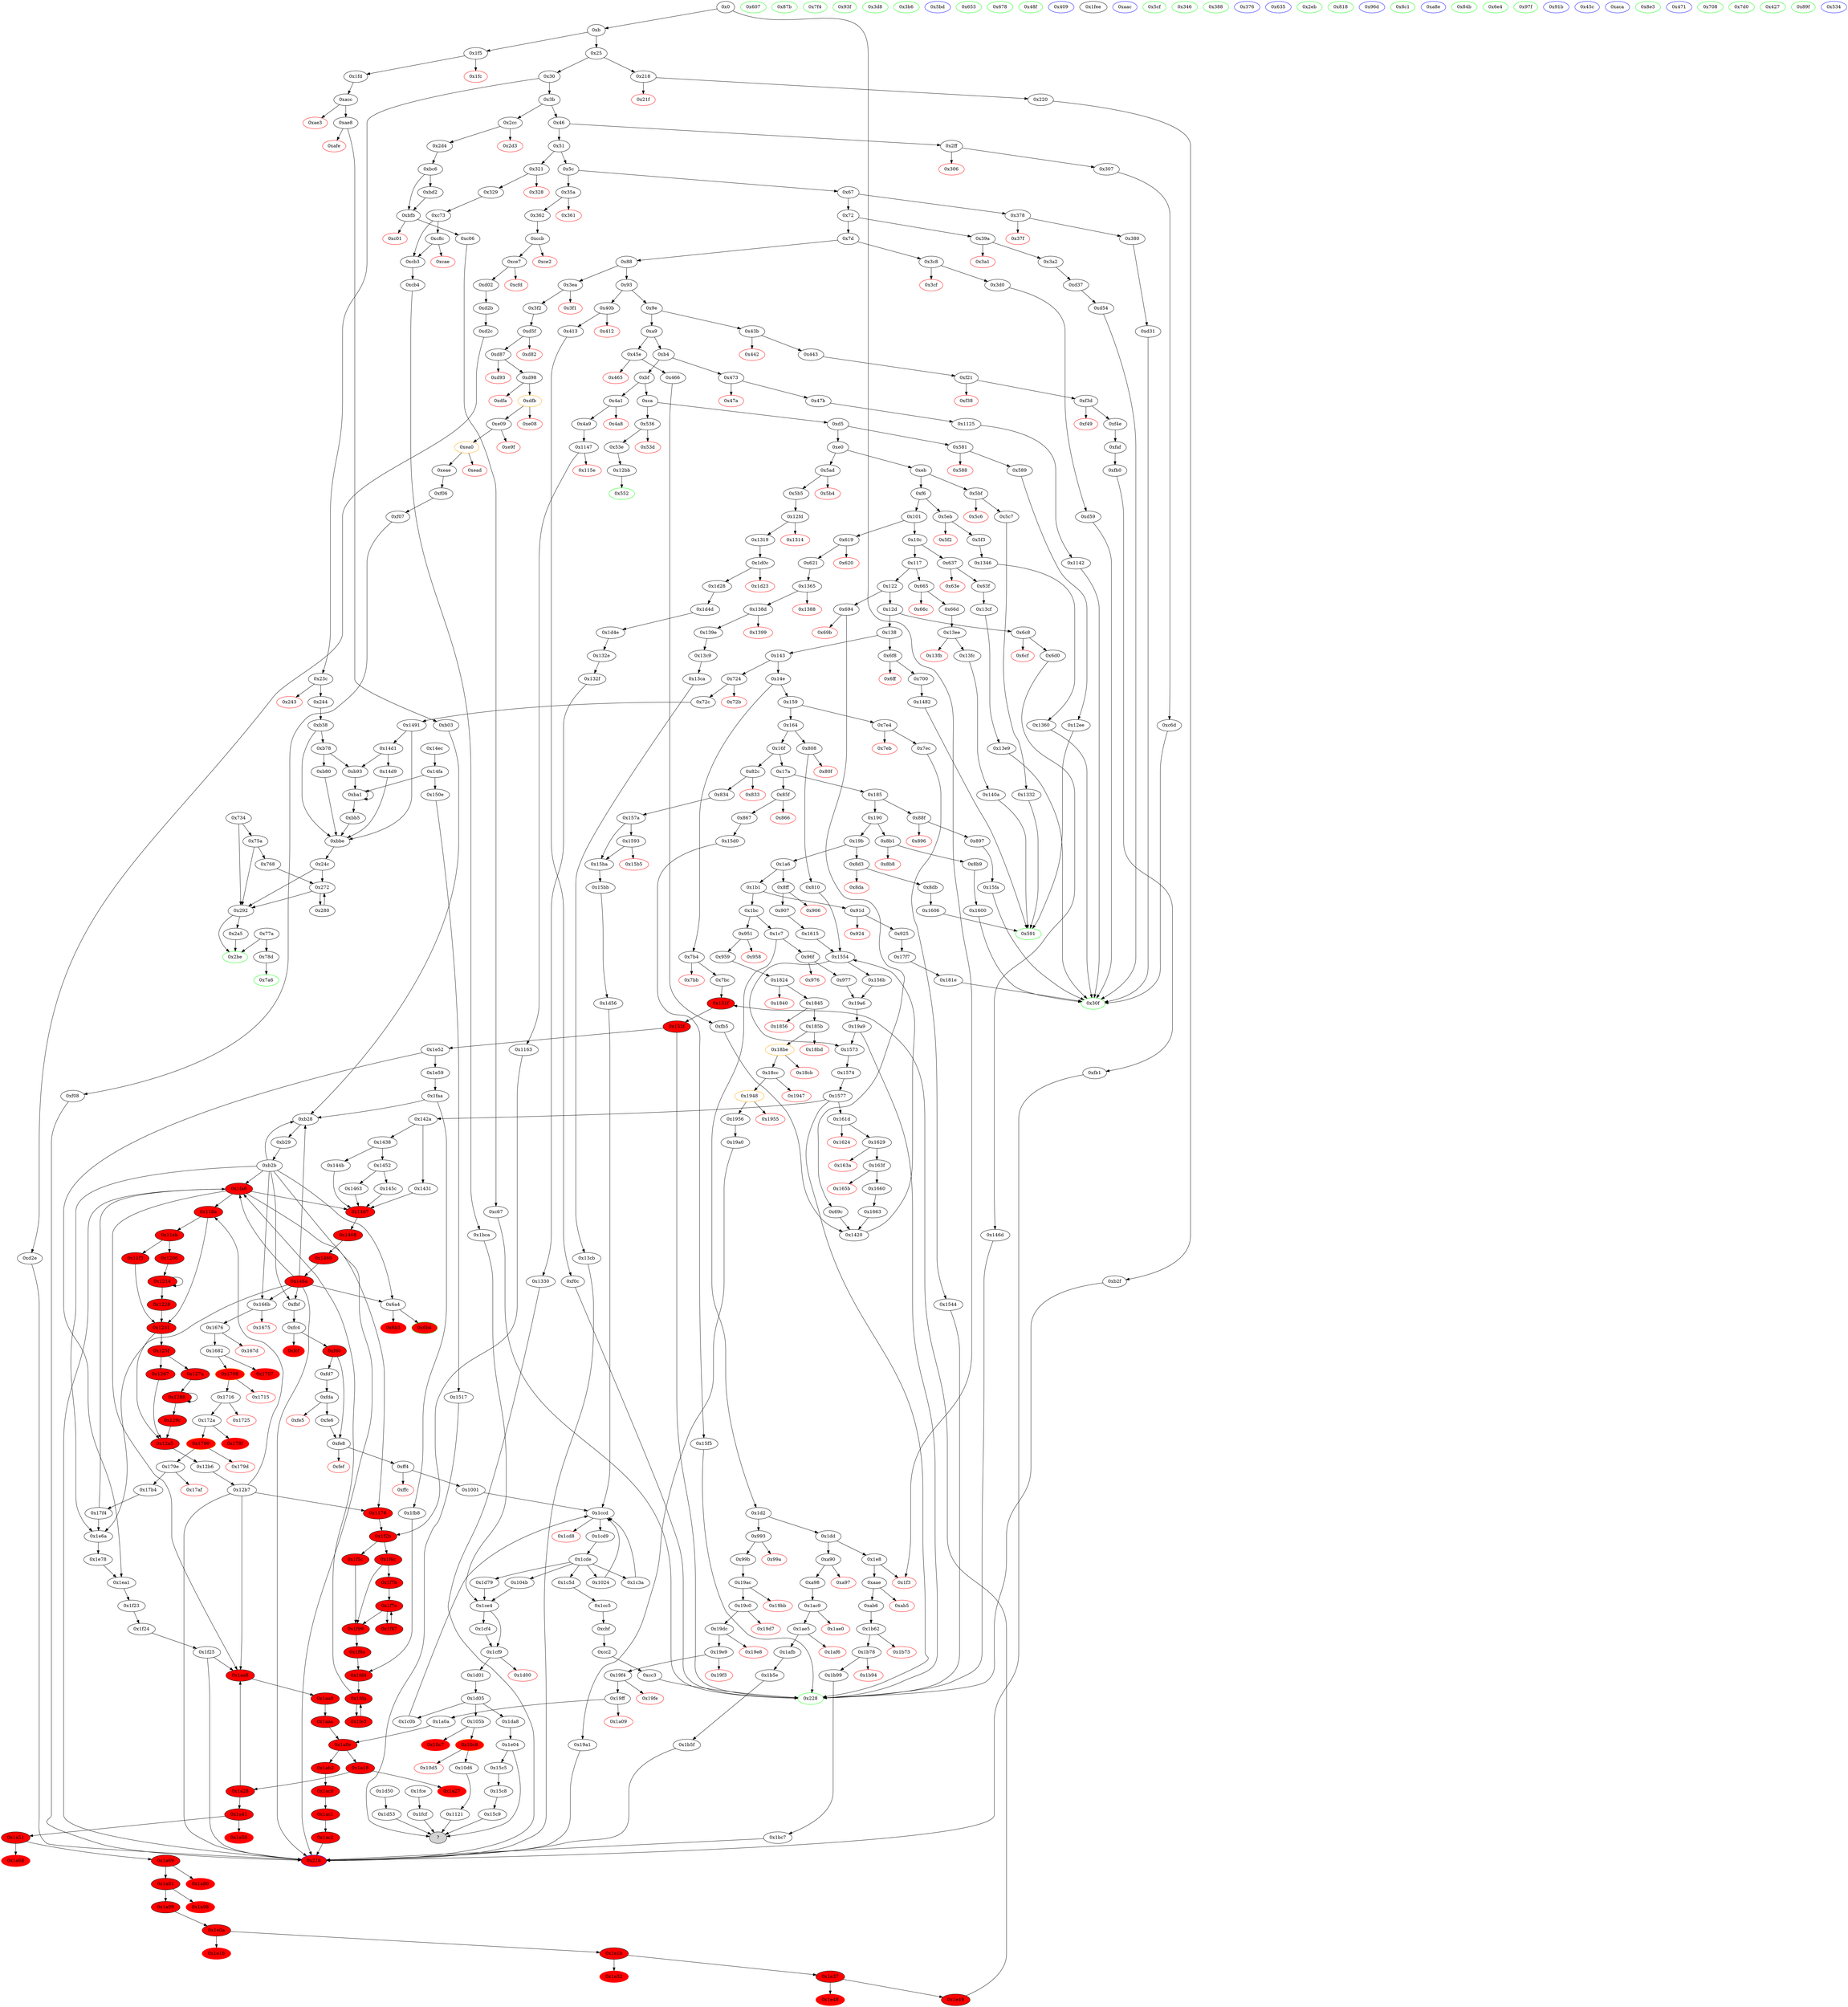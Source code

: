 digraph "" {
"0x53e" [fillcolor=white, id="0x53e", style=filled, tooltip="Block 0x53e\n[0x53e:0x551]\n---\nPredecessors: [0x536]\nSuccessors: [0x12bb]\n---\n0x53e JUMPDEST\n0x53f PUSH2 0x552\n0x542 PUSH1 0x1\n0x544 PUSH1 0xa0\n0x546 PUSH1 0x2\n0x548 EXP\n0x549 SUB\n0x54a PUSH1 0x4\n0x54c CALLDATALOAD\n0x54d AND\n0x54e PUSH2 0x12bb\n0x551 JUMP\n---\n0x53e: JUMPDEST \n0x53f: V456 = 0x552\n0x542: V457 = 0x1\n0x544: V458 = 0xa0\n0x546: V459 = 0x2\n0x548: V460 = EXP 0x2 0xa0\n0x549: V461 = SUB 0x10000000000000000000000000000000000000000 0x1\n0x54a: V462 = 0x4\n0x54c: V463 = CALLDATALOAD 0x4\n0x54d: V464 = AND V463 0xffffffffffffffffffffffffffffffffffffffff\n0x54e: V465 = 0x12bb\n0x551: JUMP 0x12bb\n---\nEntry stack: [V12]\nStack pops: 0\nStack additions: [0x552, V464]\nExit stack: [V12, 0x552, V464]\n\nDef sites:\nV12: {0xb.0x19}\n"];
"0x607" [color=green, fillcolor=white, id="0x607", style=filled, tooltip="Block 0x607\n[0x607:0x618]\n---\nPredecessors: []\nSuccessors: []\n---\n0x607 JUMPDEST\n0x608 PUSH1 0x40\n0x60a DUP1\n0x60b MLOAD\n0x60c SWAP2\n0x60d DUP3\n0x60e MSTORE\n0x60f MLOAD\n0x610 SWAP1\n0x611 DUP2\n0x612 SWAP1\n0x613 SUB\n0x614 PUSH1 0x20\n0x616 ADD\n0x617 SWAP1\n0x618 RETURN\n---\n0x607: JUMPDEST \n0x608: V535 = 0x40\n0x60b: V536 = M[0x40]\n0x60e: M[V536] = S0\n0x60f: V537 = M[0x40]\n0x613: V538 = SUB V536 V537\n0x614: V539 = 0x20\n0x616: V540 = ADD 0x20 V538\n0x618: RETURN V537 V540\n---\nEntry stack: []\nStack pops: 1\nStack additions: []\nExit stack: []\n\nDef sites:\n"];
"0x1a50" [color=red, fillcolor=red, id="0x1a50", style=filled, tooltip="Block 0x1a50\n[0x1a50:0x1a50]\n---\nPredecessors: [0x1a41]\nSuccessors: []\n---\n0x1a50 INVALID\n---\n0x1a50: INVALID \n---\nEntry stack: [S23, S22, 0x1aa8, V2353, V2364, S18, S17, S16, S15, S14, S13, S12, S11, S10, S9, S8, S7, S6, S5, S4, S3, 0x1aa8, S1, S0]\nStack pops: 0\nStack additions: []\nExit stack: [S23, S22, 0x1aa8, V2353, V2364, S18, S17, S16, S15, S14, S13, S12, S11, S10, S9, S8, S7, S6, S5, S4, S3, 0x1aa8, S1, S0]\n\nDef sites:\nS23: {}\nS22: {}\n0x1aa8: {0x1a41.0x1a41}\nV2353: {0x1a51.0x1a5b}\nV2364: {0x1a69.0x1a73}\nS18: {0x1a41.0x1a41, 0x1a81.0x1a8b}\nS17: {0x1a51.0x1a5b, 0x1a99.0x1aa3}\nS16: {0x1a69.0x1a73, 0x1e59.0x1e59}\nS15: {0x1e59.0x1e5c, 0x1a81.0x1a8b, 0x1a41.0x1a41, 0x1176.0x117a}\nS14: {0x1a99.0x1aa3, 0x1a41.0x1a41, 0x1e59.0x1e60, 0x1a51.0x1a5b, 0x1176.0x117e}\nS13: {0x1e59.0x1e59, 0x1e59.0x1e61, 0x1a69.0x1a73, 0x1f9a.0x1f9c, 0xb.0x19, 0x1a51.0x1a5b}\nS12: {0x1e59.0x1e5c, 0x1e59.0x1e59, 0x1a69.0x1a73, 0x4a9.0x4aa, 0x1a41.0x1a41, 0x1a81.0x1a8b, 0x1176.0x117a}\nS11: {0x1a99.0x1aa3, 0x1e59.0x1e60, 0x4a9.0x4d0, 0x1a51.0x1a5b, 0x1a81.0x1a8b, 0x1a41.0x1a41, 0x1176.0x117e}\nS10: {0x1e59.0x1e59, 0x1e59.0x1e61, 0x1a99.0x1aa3, 0x1f9a.0x1f9c, 0x1fb8.0x1fc1, 0x1a51.0x1a5b, 0x1a69.0x1a73, 0x4a9.0x4ed, 0xb.0x19}\nS9: {0x1e59.0x1e5c, 0x1e59.0x1e59, 0x1a81.0x1a8b, 0x1176.0x117a, 0x1a69.0x1a73, 0x4a9.0x4aa, 0xb.0x19, 0x1a41.0x1a41, 0x1163.0x1166}\nS8: {0x1e59.0x1e60, 0x1a99.0x1aa3, 0x99b.0x99c, 0x1e59.0x1e5c, 0x1a51.0x1a5b, 0x1a81.0x1a8b, 0x1176.0x117a, 0x4a9.0x4d0, 0x1176.0x117e, 0x1a41.0x1a41, 0x1163.0x116a}\nS7: {0x1e59.0x1e61, 0x1a99.0x1aa3, 0x99b.0x9bc, 0x1fb8.0x1fc1, 0x1f9a.0x1f9c, 0x1e59.0x1e59, 0x1e59.0x1e60, 0x1a51.0x1a5b, 0x1176.0x117e, 0x4a9.0x4ed, 0x1a69.0x1a73, 0xb.0x19, 0x1a41.0x1a41}\nS6: {0x1e59.0x1e59, 0x1e59.0x1e5c, 0x99b.0x9dc, 0x1e59.0x1e61, 0x1f9a.0x1f9c, 0x1a51.0x1a5b, 0x1a81.0x1a8b, 0x1176.0x117a, 0x1a69.0x1a73, 0x4a9.0x4aa, 0xb.0x19, 0x1a41.0x1a41, 0x1163.0x1166}\nS5: {0x1e59.0x1e60, 0x1e59.0x1e5c, 0x99b.0xa14, 0x1e59.0x1e59, 0x1a99.0x1aa3, 0x1a51.0x1a5b, 0x1176.0x117e, 0x1176.0x117a, 0x1a69.0x1a73, 0x4a9.0x4aa, 0x4a9.0x4d0, 0xb.0x19, 0x1a81.0x1a8b, 0x1163.0x116a}\nS4: {0x1e59.0x1e60, 0x1fb8.0x1fc1, 0x99b.0xa4c, 0x1f9a.0x1f9c, 0x1e59.0x1e61, 0x1a99.0x1aa3, 0x1e59.0x1e59, 0x1176.0x117e, 0x4a9.0x4d0, 0x1a69.0x1a73, 0x4a9.0x4ed, 0x1a81.0x1a8b, 0x466.0x467}\nS3: {0x1a0a.0x1a0c, 0x1aaa.0x1aad}\n0x1aa8: {0x1a41.0x1a41}\nS1: {0x1e59.0x1e61, 0x1a99.0x1aa3, 0x99b.0x9bc, 0x1fb8.0x1fc1, 0x1f9a.0x1f9c, 0x1e59.0x1e59, 0x1e59.0x1e60, 0x1a51.0x1a5b, 0x1176.0x117e, 0x4a9.0x4ed, 0x1a69.0x1a73, 0xb.0x19, 0x1a41.0x1a41}\nS0: {0x1a0a.0x1a0c, 0x1aaa.0x1aad}\n"];
"0x1c5d" [fillcolor=white, id="0x1c5d", style=filled, tooltip="Block 0x1c5d\n[0x1c5d:0x1cc4]\n---\nPredecessors: [0x1cde]\nSuccessors: [0x1cc5]\n---\n0x1c5d JUMPDEST\n0x1c5e PUSH1 0x1\n0x1c60 PUSH1 0xa0\n0x1c62 PUSH1 0x2\n0x1c64 EXP\n0x1c65 SUB\n0x1c66 DUP1\n0x1c67 DUP8\n0x1c68 AND\n0x1c69 PUSH1 0x0\n0x1c6b DUP2\n0x1c6c DUP2\n0x1c6d MSTORE\n0x1c6e PUSH1 0x2\n0x1c70 PUSH1 0x20\n0x1c72 SWAP1\n0x1c73 DUP2\n0x1c74 MSTORE\n0x1c75 PUSH1 0x40\n0x1c77 DUP1\n0x1c78 DUP4\n0x1c79 SHA3\n0x1c7a CALLER\n0x1c7b DUP7\n0x1c7c AND\n0x1c7d DUP5\n0x1c7e MSTORE\n0x1c7f DUP3\n0x1c80 MSTORE\n0x1c81 SWAP2\n0x1c82 DUP3\n0x1c83 SWAP1\n0x1c84 SHA3\n0x1c85 SWAP5\n0x1c86 SWAP1\n0x1c87 SWAP5\n0x1c88 SSTORE\n0x1c89 DUP1\n0x1c8a MLOAD\n0x1c8b DUP8\n0x1c8c DUP2\n0x1c8d MSTORE\n0x1c8e SWAP1\n0x1c8f MLOAD\n0x1c90 SWAP3\n0x1c91 DUP9\n0x1c92 AND\n0x1c93 SWAP4\n0x1c94 SWAP2\n0x1c95 SWAP3\n0x1c96 PUSH32 0xddf252ad1be2c89b69c2b068fc378daa952ba7f163c4a11628f55a4df523b3ef\n0x1cb7 SWAP3\n0x1cb8 SWAP2\n0x1cb9 DUP2\n0x1cba SWAP1\n0x1cbb SUB\n0x1cbc SWAP1\n0x1cbd SWAP2\n0x1cbe ADD\n0x1cbf SWAP1\n0x1cc0 LOG3\n0x1cc1 PUSH1 0x1\n0x1cc3 SWAP2\n0x1cc4 POP\n---\n0x1c5d: JUMPDEST \n0x1c5e: V2539 = 0x1\n0x1c60: V2540 = 0xa0\n0x1c62: V2541 = 0x2\n0x1c64: V2542 = EXP 0x2 0xa0\n0x1c65: V2543 = SUB 0x10000000000000000000000000000000000000000 0x1\n0x1c68: V2544 = AND S5 0xffffffffffffffffffffffffffffffffffffffff\n0x1c69: V2545 = 0x0\n0x1c6d: M[0x0] = V2544\n0x1c6e: V2546 = 0x2\n0x1c70: V2547 = 0x20\n0x1c74: M[0x20] = 0x2\n0x1c75: V2548 = 0x40\n0x1c79: V2549 = SHA3 0x0 0x40\n0x1c7a: V2550 = CALLER\n0x1c7c: V2551 = AND 0xffffffffffffffffffffffffffffffffffffffff V2550\n0x1c7e: M[0x0] = V2551\n0x1c80: M[0x20] = V2549\n0x1c84: V2552 = SHA3 0x0 0x40\n0x1c88: S[V2552] = S0\n0x1c8a: V2553 = M[0x40]\n0x1c8d: M[V2553] = S3\n0x1c8f: V2554 = M[0x40]\n0x1c92: V2555 = AND S4 0xffffffffffffffffffffffffffffffffffffffff\n0x1c96: V2556 = 0xddf252ad1be2c89b69c2b068fc378daa952ba7f163c4a11628f55a4df523b3ef\n0x1cbb: V2557 = SUB V2553 V2554\n0x1cbe: V2558 = ADD 0x20 V2557\n0x1cc0: LOG V2554 V2558 0xddf252ad1be2c89b69c2b068fc378daa952ba7f163c4a11628f55a4df523b3ef V2544 V2555\n0x1cc1: V2559 = 0x1\n---\nEntry stack: [S16, S15, S14, V12, 0x228, S11, S10, S9, S8, S7, S6, S5, S4, S3, S2, S1, S0]\nStack pops: 6\nStack additions: [S5, S4, S3, 0x1, S1]\nExit stack: [S16, S15, S14, V12, 0x228, S11, S10, S9, S8, S7, S6, S5, S4, S3, 0x1, S1]\n\nDef sites:\nS16: {}\nS15: {}\nS14: {}\nV12: {0xb.0x19}\n0x228: {0x329.0x32a}\nS11: {0x1a41.0x1a41, 0x329.0x339}\nS10: {0x1a51.0x1a5b, 0xb.0x19, 0x329.0x33e}\nS9: {0x1a69.0x1a73, 0x329.0x341, 0x834.0x835}\nS8: {0x1a81.0x1a8b, 0xc73.0xc77, 0x834.0x843}\nS7: {0x329.0x339, 0x834.0x846, 0x1a99.0x1aa3, 0x1a41.0x1a41}\nS6: {0x1e59.0x1e59, 0x157a.0x157e, 0xcb4.0xcb5, 0x1a51.0x1a5b}\nS5: {0x1e59.0x1e5c, 0x329.0x339, 0x157a.0x1581, 0x1a69.0x1a73, 0x1176.0x117a}\nS4: {0x1e59.0x1e60, 0x15bb.0x15bc, 0x329.0x33e, 0x1a81.0x1a8b, 0x1176.0x117e}\nS3: {0x1a99.0x1aa3, 0x329.0x341, 0x1f9a.0x1f9c, 0x1e59.0x1e61, 0x834.0x843}\nS2: {0x1e59.0x1e59, 0x1bca.0x1bd6, 0x834.0x846, 0x1176.0x117a}\nS1: {0x1e59.0x1e60, 0x1fb8.0x1fc6, 0xb.0x19, 0x1f2b.0x1f52, 0x1bca.0x1bf1, 0x1d56.0x1d61, 0x1176.0x117e}\nS0: {0x1cd9_0x1d56.0x1cdd, 0x1cd9_0x1c3a.0x1cdd, 0x1cd9_0x1024.0x1cdd, 0x1cd9_0x1c0b.0x1cdd, 0x1cd9_0x1001.0x1cdd}\n"];
"0x87b" [color=green, fillcolor=white, id="0x87b", style=filled, tooltip="Block 0x87b\n[0x87b:0x88e]\n---\nPredecessors: []\nSuccessors: []\n---\n0x87b JUMPDEST\n0x87c PUSH1 0x40\n0x87e DUP1\n0x87f MLOAD\n0x880 SWAP2\n0x881 ISZERO\n0x882 ISZERO\n0x883 DUP3\n0x884 MSTORE\n0x885 MLOAD\n0x886 SWAP1\n0x887 DUP2\n0x888 SWAP1\n0x889 SUB\n0x88a PUSH1 0x20\n0x88c ADD\n0x88d SWAP1\n0x88e RETURN\n---\n0x87b: JUMPDEST \n0x87c: V778 = 0x40\n0x87f: V779 = M[0x40]\n0x881: V780 = ISZERO S0\n0x882: V781 = ISZERO V780\n0x884: M[V779] = V781\n0x885: V782 = M[0x40]\n0x889: V783 = SUB V779 V782\n0x88a: V784 = 0x20\n0x88c: V785 = ADD 0x20 V783\n0x88e: RETURN V782 V785\n---\nEntry stack: []\nStack pops: 1\nStack additions: []\nExit stack: []\n\nDef sites:\n"];
"0x72c" [fillcolor=white, id="0x72c", style=filled, tooltip="Block 0x72c\n[0x72c:0x733]\n---\nPredecessors: [0x724]\nSuccessors: [0x1491]\n---\n0x72c JUMPDEST\n0x72d PUSH2 0x24c\n0x730 PUSH2 0x1491\n0x733 JUMP\n---\n0x72c: JUMPDEST \n0x72d: V651 = 0x24c\n0x730: V652 = 0x1491\n0x733: JUMP 0x1491\n---\nEntry stack: [V12]\nStack pops: 0\nStack additions: [0x24c]\nExit stack: [V12, 0x24c]\n\nDef sites:\nV12: {0xb.0x19}\n"];
"0x1e6a" [fillcolor=white, id="0x1e6a", style=filled, tooltip="Block 0x1e6a\n[0x1e6a:0x1e77]\n---\nPredecessors: [0xb2b, 0x146a, 0x17f4]\nSuccessors: [0x1e78]\n---\n0x1e6a JUMPDEST\n0x1e6b SWAP2\n0x1e6c PUSH1 0x0\n0x1e6e MSTORE\n0x1e6f PUSH1 0x20\n0x1e71 PUSH1 0x0\n0x1e73 SHA3\n0x1e74 SWAP1\n0x1e75 ADD\n0x1e76 PUSH1 0x0\n---\n0x1e6a: JUMPDEST \n0x1e6c: V2692 = 0x0\n0x1e6e: M[0x0] = S2\n0x1e6f: V2693 = 0x20\n0x1e71: V2694 = 0x0\n0x1e73: V2695 = SHA3 0x0 0x20\n0x1e75: V2696 = ADD S1 V2695\n0x1e76: V2697 = 0x0\n---\nEntry stack: [S19, S18, S17, S16, S15, 0x1aa8, V2353, V2364, S11, S10, S9, S8, S7, S6, S5, S4, S3, S2, S1, S0]\nStack pops: 3\nStack additions: [S0, V2696, 0x0]\nExit stack: [S19, S18, S17, S16, S15, 0x1aa8, V2353, V2364, S11, S10, S9, S8, S7, S6, S5, S4, S3, S0, V2696, 0x0]\n\nDef sites:\nS19: {}\nS18: {}\nS17: {}\nS16: {}\nS15: {}\n0x1aa8: {0x1a41.0x1a41}\nV2353: {0x1a51.0x1a5b}\nV2364: {0x1a69.0x1a73}\nS11: {0x1a81.0x1a8b, 0x1a41.0x1a41}\nS10: {0x1a41.0x1a41, 0x1a99.0x1aa3, 0x1a51.0x1a5b}\nS9: {0x1a51.0x1a5b, 0x1e59.0x1e59, 0x1a69.0x1a73}\nS8: {0x1a69.0x1a73, 0x1a81.0x1a8b, 0x1e59.0x1e5c, 0x1a41.0x1a41, 0x1176.0x117a}\nS7: {0x1e59.0x1e60, 0x1a99.0x1aa3, 0x1a51.0x1a5b, 0x1a81.0x1a8b, 0x1a41.0x1a41, 0x1176.0x117e}\nS6: {0x1a99.0x1aa3, 0x1e59.0x1e61, 0xb.0x19, 0x1f9a.0x1f9c, 0x1e59.0x1e59, 0x1a69.0x1a73, 0x1a51.0x1a5b}\nS5: {0x1e59.0x1e59, 0x1a69.0x1a73, 0x1e59.0x1e5c, 0x4a9.0x4aa, 0x1a81.0x1a8b, 0x1176.0x117a}\nS4: {0x1e59.0x1e5c, 0x1a99.0x1aa3, 0x1e59.0x1e60, 0x1a41.0x1a41, 0x1176.0x117a, 0x4a9.0x4d0, 0x1176.0x117e, 0xb.0x19, 0x1a81.0x1a8b}\nS3: {0x1e59.0x1e60, 0x1a99.0x1aa3, 0x1e59.0x1e61, 0x1fb8.0x1fc1, 0x1e59.0x1e59, 0x1f9a.0x1f9c, 0x1a51.0x1a5b, 0x1176.0x117e, 0x4a9.0x4ed, 0x466.0x467}\nS2: {0x1e59.0x1e61, 0x1e59.0x1e59, 0x1e59.0x1e5c, 0x1f9a.0x1f9c, 0x1176.0x117a, 0x1a69.0x1a73, 0xb.0x19, 0x1163.0x1166, 0x466.0x46c}\nS1: {0x1e59.0x1e5c, 0x1e59.0x1e59, 0x1e59.0x1e60, 0xfb5.0xfb6, 0x1176.0x117a, 0x4a9.0x4aa, 0x1176.0x117e, 0x1a81.0x1a8b, 0x1163.0x116a}\nS0: {0x1a99.0x1aa3, 0x1e59.0x1e60, 0x1fb8.0x1fc6, 0x145c.0x145d, 0x1431.0x1432, 0x1176.0x117e, 0x4a9.0x4d0, 0xb.0x19, 0x1f2b.0x1f52, 0x144b.0x144c, 0x1463.0x1465}\n"];
"0x1d50" [fillcolor=white, id="0x1d50", style=filled, tooltip="Block 0x1d50\n[0x1d50:0x1d52]\n---\nPredecessors: []\nSuccessors: [0x1d53]\n---\n0x1d50 JUMPDEST\n0x1d51 PUSH1 0x1\n---\n0x1d50: JUMPDEST \n0x1d51: V2598 = 0x1\n---\nEntry stack: []\nStack pops: 0\nStack additions: [0x1]\nExit stack: [0x1]\n\nDef sites:\n"];
"0xea0" [color=orange, fillcolor=white, id="0xea0", style=filled, tooltip="Block 0xea0\n[0xea0:0xeac]\n---\nPredecessors: [0xe09]\nSuccessors: [0xead, 0xeae]\n---\n0xea0 JUMPDEST\n0xea1 PUSH2 0x2c6\n0xea4 GAS\n0xea5 SUB\n0xea6 DELEGATECALL\n0xea7 ISZERO\n0xea8 ISZERO\n0xea9 PUSH2 0xeae\n0xeac JUMPI\n---\n0xea0: JUMPDEST \n0xea1: V1308 = 0x2c6\n0xea4: V1309 = GAS\n0xea5: V1310 = SUB V1309 0x2c6\n0xea6: V1311 = DELEGATECALL V1310 0x3d03a10c73235235fc102944c99e307417819770 V1297 V1303 V1297 0x20\n0xea7: V1312 = ISZERO V1311\n0xea8: V1313 = ISZERO V1312\n0xea9: V1314 = 0xeae\n0xeac: JUMPI 0xeae V1313\n---\nEntry stack: [V12, 0x216, V344, V346, 0x3d03a10c73235235fc102944c99e307417819770, 0x66098d4f, V1301, 0x20, V1297, V1303, V1297, 0x3d03a10c73235235fc102944c99e307417819770]\nStack pops: 5\nStack additions: []\nExit stack: [V12, 0x216, V344, V346, 0x3d03a10c73235235fc102944c99e307417819770, 0x66098d4f, V1301]\n\nDef sites:\nV12: {0xb.0x19}\n0x216: {0x3f2.0x3f3}\nV344: {0x3f2.0x401}\nV346: {0x3f2.0x404}\n0x3d03a10c73235235fc102944c99e307417819770: {0xe09.0xe6b}\n0x66098d4f: {0xe09.0xe82}\nV1301: {0xe09.0xe8c}\n0x20: {0xe09.0xe25}\nV1297: {0xe09.0xe6a}\nV1303: {0xe09.0xe94}\nV1297: {0xe09.0xe6a}\n0x3d03a10c73235235fc102944c99e307417819770: {0xe09.0xe6b}\n"];
"0x13cb" [fillcolor=white, id="0x13cb", style=filled, tooltip="Block 0x13cb\n[0x13cb:0x13ce]\n---\nPredecessors: [0x13ca]\nSuccessors: [0x216]\n---\n0x13cb JUMPDEST\n0x13cc POP\n0x13cd POP\n0x13ce JUMP\n---\n0x13cb: JUMPDEST \n0x13ce: JUMP 0x216\n---\nEntry stack: [V12, 0x216, V552, V1747]\nStack pops: 3\nStack additions: []\nExit stack: [V12]\n\nDef sites:\nV12: {0xb.0x19}\n0x216: {0x621.0x622}\nV552: {0x621.0x630}\nV1747: {0x139e.0x13b7}\n"];
"0xead" [color=red, fillcolor=white, id="0xead", style=filled, tooltip="Block 0xead\n[0xead:0xead]\n---\nPredecessors: [0xea0]\nSuccessors: []\n---\n0xead INVALID\n---\n0xead: INVALID \n---\nEntry stack: [V12, 0x216, V344, V346, 0x3d03a10c73235235fc102944c99e307417819770, 0x66098d4f, V1301]\nStack pops: 0\nStack additions: []\nExit stack: [V12, 0x216, V344, V346, 0x3d03a10c73235235fc102944c99e307417819770, 0x66098d4f, V1301]\n\nDef sites:\nV12: {0xb.0x19}\n0x216: {0x3f2.0x3f3}\nV344: {0x3f2.0x401}\nV346: {0x3f2.0x404}\n0x3d03a10c73235235fc102944c99e307417819770: {0xe09.0xe6b}\n0x66098d4f: {0xe09.0xe82}\nV1301: {0xe09.0xe8c}\n"];
"0x14d1" [fillcolor=white, id="0x14d1", style=filled, tooltip="Block 0x14d1\n[0x14d1:0x14d8]\n---\nPredecessors: [0x1491]\nSuccessors: [0xb93, 0x14d9]\n---\n0x14d1 DUP1\n0x14d2 PUSH1 0x1f\n0x14d4 LT\n0x14d5 PUSH2 0xb93\n0x14d8 JUMPI\n---\n0x14d2: V1858 = 0x1f\n0x14d4: V1859 = LT 0x1f V1848\n0x14d5: V1860 = 0xb93\n0x14d8: JUMPI 0xb93 V1859\n---\nEntry stack: [V12, 0x24c, V1836, 0xf, V1848, V1855, 0xf, V1848]\nStack pops: 1\nStack additions: [S0]\nExit stack: [V12, 0x24c, V1836, 0xf, V1848, V1855, 0xf, V1848]\n\nDef sites:\nV12: {0xb.0x19}\n0x24c: {0x72c.0x72d}\nV1836: {0x1491.0x1499}\n0xf: {0x1491.0x1492}\nV1848: {0x1491.0x14b1}\nV1855: {0x1491.0x14c8}\n0xf: {0x1491.0x1492}\nV1848: {0x1491.0x14b1}\n"];
"0x306" [color=red, fillcolor=white, id="0x306", style=filled, tooltip="Block 0x306\n[0x306:0x306]\n---\nPredecessors: [0x2ff]\nSuccessors: []\n---\n0x306 INVALID\n---\n0x306: INVALID \n---\nEntry stack: [V12]\nStack pops: 0\nStack additions: []\nExit stack: [V12]\n\nDef sites:\nV12: {0xb.0x19}\n"];
"0x1a18" [fillcolor=red, id="0x1a18", style=filled, tooltip="Block 0x1a18\n[0x1a18:0x1a26]\n---\nPredecessors: [0x1a0e]\nSuccessors: [0x1a27, 0x1a28]\n---\n0x1a18 DUP5\n0x1a19 MLOAD\n0x1a1a PUSH1 0x0\n0x1a1c SWAP1\n0x1a1d DUP7\n0x1a1e SWAP1\n0x1a1f DUP4\n0x1a20 SWAP1\n0x1a21 DUP2\n0x1a22 LT\n0x1a23 PUSH2 0x1a28\n0x1a26 JUMPI\n---\n0x1a19: V2325 = M[S4]\n0x1a1a: V2326 = 0x0\n0x1a22: V2327 = LT S0 V2325\n0x1a23: V2328 = 0x1a28\n0x1a26: JUMPI 0x1a28 V2327\n---\nEntry stack: [S20, S19, 0x1aa8, V2353, V2364, S15, S14, S13, S12, S11, S10, S9, S8, S7, S6, S5, S4, S3, S2, S1, S0]\nStack pops: 5\nStack additions: [S4, S3, S2, S1, S0, 0x0, S4, S0]\nExit stack: [S20, S19, 0x1aa8, V2353, V2364, S15, S14, S13, S12, S11, S10, S9, S8, S7, S6, S5, S4, S3, S2, S1, S0, 0x0, S4, S0]\n\nDef sites:\nS20: {}\nS19: {}\n0x1aa8: {0x1a41.0x1a41}\nV2353: {0x1a51.0x1a5b}\nV2364: {0x1a69.0x1a73}\nS15: {0x1a41.0x1a41, 0x1a81.0x1a8b}\nS14: {0x1a51.0x1a5b, 0x1a99.0x1aa3}\nS13: {0x1a69.0x1a73, 0x1e59.0x1e59}\nS12: {0x1e59.0x1e5c, 0x1a81.0x1a8b, 0x1a41.0x1a41, 0x1176.0x117a}\nS11: {0x1a99.0x1aa3, 0x1a41.0x1a41, 0x1e59.0x1e60, 0x1a51.0x1a5b, 0x1176.0x117e}\nS10: {0x1e59.0x1e59, 0x1e59.0x1e61, 0x1a69.0x1a73, 0x1f9a.0x1f9c, 0xb.0x19, 0x1a51.0x1a5b}\nS9: {0x1e59.0x1e5c, 0x1e59.0x1e59, 0x1a69.0x1a73, 0x4a9.0x4aa, 0x1a41.0x1a41, 0x1a81.0x1a8b, 0x1176.0x117a}\nS8: {0x1a99.0x1aa3, 0x1e59.0x1e60, 0x4a9.0x4d0, 0x1a51.0x1a5b, 0x1a81.0x1a8b, 0x1a41.0x1a41, 0x1176.0x117e}\nS7: {0x1e59.0x1e59, 0x1e59.0x1e61, 0x1a99.0x1aa3, 0x1f9a.0x1f9c, 0x1fb8.0x1fc1, 0x1a51.0x1a5b, 0x1a69.0x1a73, 0x4a9.0x4ed, 0xb.0x19}\nS6: {0x1e59.0x1e5c, 0x1e59.0x1e59, 0x1a81.0x1a8b, 0x1176.0x117a, 0x1a69.0x1a73, 0x4a9.0x4aa, 0xb.0x19, 0x1a41.0x1a41, 0x1163.0x1166}\nS5: {0x1e59.0x1e60, 0x1a99.0x1aa3, 0x99b.0x99c, 0x1e59.0x1e5c, 0x1a51.0x1a5b, 0x1a81.0x1a8b, 0x1176.0x117a, 0x4a9.0x4d0, 0x1176.0x117e, 0x1a41.0x1a41, 0x1163.0x116a}\nS4: {0x1e59.0x1e61, 0x1a99.0x1aa3, 0x99b.0x9bc, 0x1fb8.0x1fc1, 0x1f9a.0x1f9c, 0x1e59.0x1e59, 0x1e59.0x1e60, 0x1a51.0x1a5b, 0x1176.0x117e, 0x4a9.0x4ed, 0x1a69.0x1a73, 0xb.0x19, 0x1a41.0x1a41}\nS3: {0x1e59.0x1e59, 0x1e59.0x1e5c, 0x99b.0x9dc, 0x1e59.0x1e61, 0x1f9a.0x1f9c, 0x1a51.0x1a5b, 0x1a81.0x1a8b, 0x1176.0x117a, 0x1a69.0x1a73, 0x4a9.0x4aa, 0xb.0x19, 0x1a41.0x1a41, 0x1163.0x1166}\nS2: {0x1e59.0x1e60, 0x1e59.0x1e5c, 0x99b.0xa14, 0x1e59.0x1e59, 0x1a99.0x1aa3, 0x1a51.0x1a5b, 0x1176.0x117e, 0x1176.0x117a, 0x1a69.0x1a73, 0x4a9.0x4aa, 0x4a9.0x4d0, 0xb.0x19, 0x1a81.0x1a8b, 0x1163.0x116a}\nS1: {0x1e59.0x1e60, 0x1fb8.0x1fc1, 0x99b.0xa4c, 0x1f9a.0x1f9c, 0x1e59.0x1e61, 0x1a99.0x1aa3, 0x1e59.0x1e59, 0x1176.0x117e, 0x4a9.0x4d0, 0x1a69.0x1a73, 0x4a9.0x4ed, 0x1a81.0x1a8b, 0x466.0x467}\nS0: {0x1a0a.0x1a0c, 0x1aaa.0x1aad}\n"];
"0xf49" [color=red, fillcolor=white, id="0xf49", style=filled, tooltip="Block 0xf49\n[0xf49:0xf4d]\n---\nPredecessors: [0xf3d]\nSuccessors: []\n---\n0xf49 PUSH1 0x0\n0xf4b PUSH1 0x0\n0xf4d REVERT\n---\n0xf49: V1360 = 0x0\n0xf4b: V1361 = 0x0\n0xf4d: REVERT 0x0 0x0\n---\nEntry stack: [V12, 0x216, V380, V384]\nStack pops: 0\nStack additions: []\nExit stack: [V12, 0x216, V380, V384]\n\nDef sites:\nV12: {0xb.0x19}\n0x216: {0x443.0x444}\nV380: {0x443.0x452}\nV384: {0x443.0x457}\n"];
"0x1e37" [fillcolor=red, id="0x1e37", style=filled, tooltip="Block 0x1e37\n[0x1e37:0x1e47]\n---\nPredecessors: [0x1e1b]\nSuccessors: [0x1e48, 0x1e49]\n---\n0x1e37 JUMPDEST\n0x1e38 PUSH1 0x1\n0x1e3a PUSH1 0xa0\n0x1e3c PUSH1 0x2\n0x1e3e EXP\n0x1e3f SUB\n0x1e40 DUP5\n0x1e41 AND\n0x1e42 ISZERO\n0x1e43 ISZERO\n0x1e44 PUSH2 0x1e49\n0x1e47 JUMPI\n---\n0x1e37: JUMPDEST \n0x1e38: V2672 = 0x1\n0x1e3a: V2673 = 0xa0\n0x1e3c: V2674 = 0x2\n0x1e3e: V2675 = EXP 0x2 0xa0\n0x1e3f: V2676 = SUB 0x10000000000000000000000000000000000000000 0x1\n0x1e41: V2677 = AND V2353 0xffffffffffffffffffffffffffffffffffffffff\n0x1e42: V2678 = ISZERO V2677\n0x1e43: V2679 = ISZERO V2678\n0x1e44: V2680 = 0x1e49\n0x1e47: JUMPI 0x1e49 V2679\n---\nEntry stack: [S22, S21, S20, S19, S18, 0x1aa8, V2353, V2364, V2375, S13, S12, S11, S10, S9, S8, S7, S6, V2389, 0x1aa8, V2353, V2364, V2375, V2386]\nStack pops: 4\nStack additions: [S3, S2, S1, S0]\nExit stack: [S22, S21, S20, S19, S18, 0x1aa8, V2353, V2364, V2375, S13, S12, S11, S10, S9, S8, S7, S6, V2389, 0x1aa8, V2353, V2364, V2375, V2386]\n\nDef sites:\nS22: {}\nS21: {}\nS20: {}\nS19: {}\nS18: {}\n0x1aa8: {0x1a41.0x1a41}\nV2353: {0x1a51.0x1a5b}\nV2364: {0x1a69.0x1a73}\nV2375: {0x1a81.0x1a8b}\nS13: {0x1a41.0x1a41, 0x1a99.0x1aa3}\nS12: {0x1a51.0x1a5b, 0x1e59.0x1e59}\nS11: {0x1a69.0x1a73, 0x1e59.0x1e5c, 0x1176.0x117a}\nS10: {0x1a81.0x1a8b, 0x1e59.0x1e60, 0x1176.0x117e}\nS9: {0x1a99.0x1aa3, 0x1f9a.0x1f9c, 0x1e59.0x1e61}\nS8: {0x1e59.0x1e59, 0x1176.0x117a}\nS7: {0x1e59.0x1e5c, 0x1176.0x117a, 0x1e59.0x1e60, 0x1176.0x117e}\nS6: {0x1e59.0x1e60, 0x1fb8.0x1fc1, 0x1f9a.0x1f9c, 0x1176.0x117e}\nV2389: {0x1aaa.0x1aad}\n0x1aa8: {0x1a41.0x1a41}\nV2353: {0x1a51.0x1a5b}\nV2364: {0x1a69.0x1a73}\nV2375: {0x1a81.0x1a8b}\nV2386: {0x1a99.0x1aa3}\n"];
"0x7bc" [fillcolor=white, id="0x7bc", style=filled, tooltip="Block 0x7bc\n[0x7bc:0x7cf]\n---\nPredecessors: [0x7b4]\nSuccessors: [0x151f]\n---\n0x7bc JUMPDEST\n0x7bd PUSH2 0x228\n0x7c0 PUSH1 0x1\n0x7c2 PUSH1 0xa0\n0x7c4 PUSH1 0x2\n0x7c6 EXP\n0x7c7 SUB\n0x7c8 PUSH1 0x4\n0x7ca CALLDATALOAD\n0x7cb AND\n0x7cc PUSH2 0x151f\n0x7cf JUMP\n---\n0x7bc: JUMPDEST \n0x7bd: V698 = 0x228\n0x7c0: V699 = 0x1\n0x7c2: V700 = 0xa0\n0x7c4: V701 = 0x2\n0x7c6: V702 = EXP 0x2 0xa0\n0x7c7: V703 = SUB 0x10000000000000000000000000000000000000000 0x1\n0x7c8: V704 = 0x4\n0x7ca: V705 = CALLDATALOAD 0x4\n0x7cb: V706 = AND V705 0xffffffffffffffffffffffffffffffffffffffff\n0x7cc: V707 = 0x151f\n0x7cf: JUMP 0x151f\n---\nEntry stack: [V12]\nStack pops: 0\nStack additions: [0x228, V706]\nExit stack: [V12, 0x228, V706]\n\nDef sites:\nV12: {0xb.0x19}\n"];
"0x7f4" [color=green, fillcolor=white, id="0x7f4", style=filled, tooltip="Block 0x7f4\n[0x7f4:0x807]\n---\nPredecessors: []\nSuccessors: []\n---\n0x7f4 JUMPDEST\n0x7f5 PUSH1 0x40\n0x7f7 DUP1\n0x7f8 MLOAD\n0x7f9 SWAP2\n0x7fa ISZERO\n0x7fb ISZERO\n0x7fc DUP3\n0x7fd MSTORE\n0x7fe MLOAD\n0x7ff SWAP1\n0x800 DUP2\n0x801 SWAP1\n0x802 SUB\n0x803 PUSH1 0x20\n0x805 ADD\n0x806 SWAP1\n0x807 RETURN\n---\n0x7f4: JUMPDEST \n0x7f5: V721 = 0x40\n0x7f8: V722 = M[0x40]\n0x7fa: V723 = ISZERO S0\n0x7fb: V724 = ISZERO V723\n0x7fd: M[V722] = V724\n0x7fe: V725 = M[0x40]\n0x802: V726 = SUB V722 V725\n0x803: V727 = 0x20\n0x805: V728 = ADD 0x20 V726\n0x807: RETURN V725 V728\n---\nEntry stack: []\nStack pops: 1\nStack additions: []\nExit stack: []\n\nDef sites:\n"];
"0x7ec" [fillcolor=white, id="0x7ec", style=filled, tooltip="Block 0x7ec\n[0x7ec:0x7f3]\n---\nPredecessors: [0x7e4]\nSuccessors: [0x1544]\n---\n0x7ec JUMPDEST\n0x7ed PUSH2 0x228\n0x7f0 PUSH2 0x1544\n0x7f3 JUMP\n---\n0x7ec: JUMPDEST \n0x7ed: V719 = 0x228\n0x7f0: V720 = 0x1544\n0x7f3: JUMP 0x1544\n---\nEntry stack: [V12]\nStack pops: 0\nStack additions: [0x228]\nExit stack: [V12, 0x228]\n\nDef sites:\nV12: {0xb.0x19}\n"];
"0x15fa" [fillcolor=white, id="0x15fa", style=filled, tooltip="Block 0x15fa\n[0x15fa:0x15ff]\n---\nPredecessors: [0x897]\nSuccessors: [0x30f]\n---\n0x15fa JUMPDEST\n0x15fb PUSH1 0xa\n0x15fd SLOAD\n0x15fe DUP2\n0x15ff JUMP\n---\n0x15fa: JUMPDEST \n0x15fb: V1973 = 0xa\n0x15fd: V1974 = S[0xa]\n0x15ff: JUMP 0x30f\n---\nEntry stack: [V12, 0x30f]\nStack pops: 1\nStack additions: [S0, V1974]\nExit stack: [V12, 0x30f, V1974]\n\nDef sites:\nV12: {0xb.0x19}\n0x30f: {0x897.0x898}\n"];
"0xb38" [fillcolor=white, id="0xb38", style=filled, tooltip="Block 0xb38\n[0xb38:0xb77]\n---\nPredecessors: [0x244]\nSuccessors: [0xb78, 0xbbe]\n---\n0xb38 JUMPDEST\n0xb39 PUSH1 0xe\n0xb3b DUP1\n0xb3c SLOAD\n0xb3d PUSH1 0x40\n0xb3f DUP1\n0xb40 MLOAD\n0xb41 PUSH1 0x20\n0xb43 PUSH1 0x2\n0xb45 PUSH1 0x1\n0xb47 DUP6\n0xb48 AND\n0xb49 ISZERO\n0xb4a PUSH2 0x100\n0xb4d MUL\n0xb4e PUSH1 0x0\n0xb50 NOT\n0xb51 ADD\n0xb52 SWAP1\n0xb53 SWAP5\n0xb54 AND\n0xb55 SWAP4\n0xb56 SWAP1\n0xb57 SWAP4\n0xb58 DIV\n0xb59 PUSH1 0x1f\n0xb5b DUP2\n0xb5c ADD\n0xb5d DUP5\n0xb5e SWAP1\n0xb5f DIV\n0xb60 DUP5\n0xb61 MUL\n0xb62 DUP3\n0xb63 ADD\n0xb64 DUP5\n0xb65 ADD\n0xb66 SWAP1\n0xb67 SWAP3\n0xb68 MSTORE\n0xb69 DUP2\n0xb6a DUP2\n0xb6b MSTORE\n0xb6c SWAP3\n0xb6d SWAP2\n0xb6e DUP4\n0xb6f ADD\n0xb70 DUP3\n0xb71 DUP3\n0xb72 DUP1\n0xb73 ISZERO\n0xb74 PUSH2 0xbbe\n0xb77 JUMPI\n---\n0xb38: JUMPDEST \n0xb39: V1022 = 0xe\n0xb3c: V1023 = S[0xe]\n0xb3d: V1024 = 0x40\n0xb40: V1025 = M[0x40]\n0xb41: V1026 = 0x20\n0xb43: V1027 = 0x2\n0xb45: V1028 = 0x1\n0xb48: V1029 = AND V1023 0x1\n0xb49: V1030 = ISZERO V1029\n0xb4a: V1031 = 0x100\n0xb4d: V1032 = MUL 0x100 V1030\n0xb4e: V1033 = 0x0\n0xb50: V1034 = NOT 0x0\n0xb51: V1035 = ADD 0xffffffffffffffffffffffffffffffffffffffffffffffffffffffffffffffff V1032\n0xb54: V1036 = AND V1023 V1035\n0xb58: V1037 = DIV V1036 0x2\n0xb59: V1038 = 0x1f\n0xb5c: V1039 = ADD V1037 0x1f\n0xb5f: V1040 = DIV V1039 0x20\n0xb61: V1041 = MUL 0x20 V1040\n0xb63: V1042 = ADD V1025 V1041\n0xb65: V1043 = ADD 0x20 V1042\n0xb68: M[0x40] = V1043\n0xb6b: M[V1025] = V1037\n0xb6f: V1044 = ADD V1025 0x20\n0xb73: V1045 = ISZERO V1037\n0xb74: V1046 = 0xbbe\n0xb77: JUMPI 0xbbe V1045\n---\nEntry stack: [V12, 0x24c]\nStack pops: 0\nStack additions: [V1025, 0xe, V1037, V1044, 0xe, V1037]\nExit stack: [V12, 0x24c, V1025, 0xe, V1037, V1044, 0xe, V1037]\n\nDef sites:\nV12: {0xb.0x19}\n0x24c: {0x244.0x245}\n"];
"0xb28" [fillcolor=white, id="0xb28", style=filled, tooltip="Block 0xb28\n[0xb28:0xb28]\n---\nPredecessors: [0xb03, 0xb2b, 0x146a, 0x1faa]\nSuccessors: [0xb29]\n---\n0xb28 JUMPDEST\n---\n0xb28: JUMPDEST \n---\nEntry stack: [S19, 0x118a, 0xf, 0x1fa6, 0x118a, S14, S13, S12, S11, S10, S9, S8, S7, S6, S5, S4, S3, S2, S1, S0]\nStack pops: 0\nStack additions: []\nExit stack: [S19, 0x118a, 0xf, 0x1fa6, 0x118a, S14, S13, S12, S11, S10, S9, S8, S7, S6, S5, S4, S3, S2, S1, S0]\n\nDef sites:\nS19: {}\n0x118a: {0x1176.0x117a}\n0xf: {0x1176.0x117e}\n0x1fa6: {0x1f9a.0x1f9c}\n0x118a: {0x1176.0x117a}\nS14: {0x1a41.0x1a41, 0x1176.0x117e}\nS13: {0x1a51.0x1a5b, 0x1f9a.0x1f9c}\nS12: {0x1a69.0x1a73, 0x1aaa.0x1aad}\nS11: {0x1a41.0x1a41, 0x1a81.0x1a8b}\nS10: {0x1a51.0x1a5b, 0x1a99.0x1aa3}\nS9: {0x1a69.0x1a73, 0x1e59.0x1e59}\nS8: {0x1a81.0x1a8b, 0x1e59.0x1e5c, 0x1a41.0x1a41, 0x1176.0x117a}\nS7: {0x1a99.0x1aa3, 0xb.0x19, 0x1e59.0x1e60, 0x1a51.0x1a5b, 0x1176.0x117e}\nS6: {0x1e59.0x1e59, 0xb.0x19, 0x1f9a.0x1f9c, 0x1e59.0x1e61, 0x1a69.0x1a73}\nS5: {0x1e59.0x1e5c, 0x1a81.0x1a8b, 0x4a9.0x4aa, 0x1e59.0x1e59, 0x1176.0x117a}\nS4: {0x1e59.0x1e60, 0xb.0x19, 0x1a99.0x1aa3, 0x4a9.0x4d0, 0x1176.0x117e}\nS3: {0x1e59.0x1e61, 0x1fb8.0x1fc1, 0x1e59.0x1e59, 0x1f9a.0x1f9c, 0x1fd.0x1fe, 0x4a9.0x4ed, 0x466.0x467}\nS2: {0x1e59.0x1e59, 0x1e59.0x1e5c, 0x1fd.0x20c, 0x1176.0x117a, 0x1163.0x1166, 0x466.0x46c}\nS1: {0x1e59.0x1e60, 0x1163.0x116a, 0xfb5.0xfb6, 0x1fd.0x211, 0x1176.0x117e}\nS0: {0x1e59.0x1e60, 0x1fb8.0x1fc6, 0x145c.0x145d, 0x1431.0x1432, 0x1176.0x117e, 0xae8.0xaec, 0x1f2b.0x1f52, 0x1faa.0x1fac, 0x144b.0x144c, 0x1463.0x1465}\n"];
"0x69b" [color=red, fillcolor=white, id="0x69b", style=filled, tooltip="Block 0x69b\n[0x69b:0x69b]\n---\nPredecessors: [0x694]\nSuccessors: []\n---\n0x69b INVALID\n---\n0x69b: INVALID \n---\nEntry stack: [V12]\nStack pops: 0\nStack additions: []\nExit stack: [V12]\n\nDef sites:\nV12: {0xb.0x19}\n"];
"0x93f" [color=green, fillcolor=white, id="0x93f", style=filled, tooltip="Block 0x93f\n[0x93f:0x950]\n---\nPredecessors: []\nSuccessors: []\n---\n0x93f JUMPDEST\n0x940 PUSH1 0x40\n0x942 DUP1\n0x943 MLOAD\n0x944 SWAP2\n0x945 DUP3\n0x946 MSTORE\n0x947 MLOAD\n0x948 SWAP1\n0x949 DUP2\n0x94a SWAP1\n0x94b SUB\n0x94c PUSH1 0x20\n0x94e ADD\n0x94f SWAP1\n0x950 RETURN\n---\n0x93f: JUMPDEST \n0x940: V854 = 0x40\n0x943: V855 = M[0x40]\n0x946: M[V855] = S0\n0x947: V856 = M[0x40]\n0x94b: V857 = SUB V855 V856\n0x94c: V858 = 0x20\n0x94e: V859 = ADD 0x20 V857\n0x950: RETURN V856 V859\n---\nEntry stack: []\nStack pops: 1\nStack additions: []\nExit stack: []\n\nDef sites:\n"];
"0x10d6" [fillcolor=white, id="0x10d6", style=filled, tooltip="Block 0x10d6\n[0x10d6:0x1120]\n---\nPredecessors: [0x10c8]\nSuccessors: [0x1121]\n---\n0x10d6 JUMPDEST\n0x10d7 POP\n0x10d8 POP\n0x10d9 PUSH1 0xc\n0x10db SLOAD\n0x10dc PUSH1 0x40\n0x10de DUP1\n0x10df MLOAD\n0x10e0 DUP6\n0x10e1 DUP2\n0x10e2 MSTORE\n0x10e3 SWAP1\n0x10e4 MLOAD\n0x10e5 PUSH1 0x1\n0x10e7 PUSH1 0xa0\n0x10e9 PUSH1 0x2\n0x10eb EXP\n0x10ec SUB\n0x10ed SWAP3\n0x10ee DUP4\n0x10ef AND\n0x10f0 SWAP4\n0x10f1 POP\n0x10f2 CALLER\n0x10f3 SWAP1\n0x10f4 SWAP3\n0x10f5 AND\n0x10f6 SWAP2\n0x10f7 PUSH32 0x7e5c344a8141a805725cb476f76c6953b842222b967edd1f78ddb6e8b3f397ac\n0x1118 SWAP2\n0x1119 DUP2\n0x111a SWAP1\n0x111b SUB\n0x111c PUSH1 0x20\n0x111e ADD\n0x111f SWAP1\n0x1120 LOG3\n---\n0x10d6: JUMPDEST \n0x10d9: V1483 = 0xc\n0x10db: V1484 = S[0xc]\n0x10dc: V1485 = 0x40\n0x10df: V1486 = M[0x40]\n0x10e2: M[V1486] = S4\n0x10e4: V1487 = M[0x40]\n0x10e5: V1488 = 0x1\n0x10e7: V1489 = 0xa0\n0x10e9: V1490 = 0x2\n0x10eb: V1491 = EXP 0x2 0xa0\n0x10ec: V1492 = SUB 0x10000000000000000000000000000000000000000 0x1\n0x10ef: V1493 = AND 0xffffffffffffffffffffffffffffffffffffffff V1484\n0x10f2: V1494 = CALLER\n0x10f5: V1495 = AND 0xffffffffffffffffffffffffffffffffffffffff V1494\n0x10f7: V1496 = 0x7e5c344a8141a805725cb476f76c6953b842222b967edd1f78ddb6e8b3f397ac\n0x111b: V1497 = SUB V1486 V1487\n0x111c: V1498 = 0x20\n0x111e: V1499 = ADD 0x20 V1497\n0x1120: LOG V1487 V1499 0x7e5c344a8141a805725cb476f76c6953b842222b967edd1f78ddb6e8b3f397ac V1495 V1493\n---\nEntry stack: [V12, 0x228, V264, V267, V269, 0x0, S9, S8, S7, S6, S5, S4, S3, S2, 0x753e88e5, S0]\nStack pops: 5\nStack additions: [S4, S3]\nExit stack: [V12, 0x228, V264, V267, V269, 0x0, S9, S8, S7, S6, S5, S4, S3]\n\nDef sites:\nV12: {0xb.0x19}\n0x228: {0x329.0x32a}\nV264: {0x329.0x339}\nV267: {0x329.0x33e}\nV269: {0x329.0x341}\n0x0: {0xc73.0xc77}\nS9: {0x1a41.0x1a41, 0x329.0x339}\nS8: {0x1a51.0x1a5b, 0xcb4.0xcb5}\nS7: {0x1a69.0x1a73, 0x329.0x339}\nS6: {0x1a81.0x1a8b, 0x329.0x33e}\nS5: {0x1a99.0x1aa3, 0x329.0x341}\nS4: {0x1e59.0x1e59, 0x1bca.0x1bd6, 0x1176.0x117a}\nS3: {0x1e59.0x1e60, 0x1f2b.0x1f52, 0xb.0x19, 0x1bca.0x1bf1}\nS2: {0x105b_0x1ce4.0x10a5, 0x105b_0x1cf4.0x10a5}\n0x753e88e5: {0x105b_0x1ce4.0x10a7, 0x105b_0x1cf4.0x10a7}\nS0: {0x105b_0x1cf4.0x10b1, 0x105b_0x1ce4.0x10b1}\n"];
"0x228" [color=green, fillcolor=white, id="0x228", style=filled, tooltip="Block 0x228\n[0x228:0x23b]\n---\nPredecessors: [0xb2f, 0xc67, 0xcc3, 0xf0c, 0x146d, 0x153f, 0x1544, 0x1577, 0x15f5, 0x19a9]\nSuccessors: []\n---\n0x228 JUMPDEST\n0x229 PUSH1 0x40\n0x22b DUP1\n0x22c MLOAD\n0x22d SWAP2\n0x22e ISZERO\n0x22f ISZERO\n0x230 DUP3\n0x231 MSTORE\n0x232 MLOAD\n0x233 SWAP1\n0x234 DUP2\n0x235 SWAP1\n0x236 SUB\n0x237 PUSH1 0x20\n0x239 ADD\n0x23a SWAP1\n0x23b RETURN\n---\n0x228: JUMPDEST \n0x229: V164 = 0x40\n0x22c: V165 = M[0x40]\n0x22e: V166 = ISZERO S0\n0x22f: V167 = ISZERO V166\n0x231: M[V165] = V167\n0x232: V168 = M[0x40]\n0x236: V169 = SUB V165 V168\n0x237: V170 = 0x20\n0x239: V171 = ADD 0x20 V169\n0x23b: RETURN V168 V171\n---\nEntry stack: [V12, 0x216, S15, S14, S13, S12, S11, S10, S9, S8, S7, S6, S5, S4, S3, S2, S1, S0]\nStack pops: 1\nStack additions: []\nExit stack: [V12, 0x216, S15, S14, S13, S12, S11, S10, S9, S8, S7, S6, S5, S4, S3, S2, S1]\n\nDef sites:\nV12: {0xb.0x19}\n0x216: {0x466.0x467}\nS15: {0xb.0x19, 0x466.0x46c}\nS14: {0xb.0x19, 0xfb5.0xfb6, 0x466.0x467}\nS13: {0x466.0x467, 0xfb5.0xfb8, 0x466.0x46c}\nS12: {0x1420.0x1421, 0xb.0x19, 0xfb5.0xfb6, 0x466.0x46c, 0x1176.0x117a}\nS11: {0xb.0x19, 0x1660.0x1661, 0xfb5.0xfb6, 0x1176.0x117e, 0xfb5.0xfb8, 0x466.0x467}\nS10: {0x466.0x467, 0x1f9a.0x1f9c, 0x69c.0x69d, 0x1420.0x1421, 0x1663.0x1664, 0xfb5.0xfb8, 0x466.0x46c}\nS9: {0x466.0x46c, 0xb.0x19, 0x1420.0x1421, 0x1660.0x1661, 0xfb5.0xfb6, 0x1176.0x117a}\nS8: {0x69c.0x69d, 0xfb5.0xfb8, 0xfb5.0xfb6, 0x1176.0x117e, 0xb.0x19, 0x1660.0x1661, 0x1663.0x1664, 0x466.0x467}\nS7: {0x466.0x467, 0x1f9a.0x1f9c, 0x69c.0x69d, 0x1420.0x1421, 0x1663.0x1664, 0xfb5.0xfb8, 0x466.0x46c}\nS6: {0xb.0x19, 0x1aaa.0x1aad, 0x1420.0x1421, 0x1660.0x1661, 0xfb5.0xfb6, 0x466.0x46c}\nS5: {0x69c.0x69d, 0xfb5.0xfb8, 0xfb5.0xfb6, 0xb.0x19, 0x1a41.0x1a41, 0x1660.0x1661, 0x1663.0x1664, 0x466.0x467}\nS4: {0x69c.0x69d, 0x1a51.0x1a5b, 0xfb5.0xfb8, 0xb.0x19, 0x1420.0x1421, 0x1663.0x1664, 0x907.0x908, 0x466.0x46c}\nS3: {0x1a69.0x1a73, 0xb.0x19, 0x1420.0x1421, 0x1660.0x1661, 0xfb5.0xfb6, 0x907.0x916}\nS2: {0x69c.0x69d, 0x810.0x811, 0x1615.0x1616, 0xfb5.0xfb8, 0xb.0x19, 0x1a81.0x1a8b, 0x1420.0x1423, 0x1663.0x1664, 0x907.0x908}\nS1: {0x1a99.0x1aa3, 0x6d0.0x6d1, 0x413.0x414, 0x1554.0x1558, 0xb.0x19, 0x7ec.0x7ed, 0x220.0x221, 0x1420.0x1421, 0x907.0x916}\nS0: {0x1c5d_0x1c0b.0x1cc1, 0x1c5d_0x1c3a.0x1cc1, 0x1c5d_0x1001.0x1cc1, 0x1c5d_0x1024.0x1cc1, 0x1c5d_0x1d56.0x1cc1, 0x15d0.0x15f4, 0x1554.0x1564, 0xf0c.0xf1e, 0x1544.0x1551, 0xc06.0xc65, 0x19a6_0x977.0x19a7, 0x146d.0x147f, 0x151f_0x1e49.0x153e, 0xb2f.0xb35, 0x151f_0x7bc.0x153e, 0x19a6_0x156b.0x19a7}\n"];
"0x1d79" [fillcolor=white, id="0x1d79", style=filled, tooltip="Block 0x1d79\n[0x1d79:0x1da7]\n---\nPredecessors: [0x1cde]\nSuccessors: [0x1ce4]\n---\n0x1d79 JUMPDEST\n0x1d7a PUSH1 0x1\n0x1d7c PUSH1 0xa0\n0x1d7e PUSH1 0x2\n0x1d80 EXP\n0x1d81 SUB\n0x1d82 CALLER\n0x1d83 DUP2\n0x1d84 AND\n0x1d85 PUSH1 0x0\n0x1d87 SWAP1\n0x1d88 DUP2\n0x1d89 MSTORE\n0x1d8a PUSH1 0x1\n0x1d8c PUSH1 0x20\n0x1d8e MSTORE\n0x1d8f PUSH1 0x40\n0x1d91 DUP1\n0x1d92 DUP3\n0x1d93 SHA3\n0x1d94 SWAP4\n0x1d95 SWAP1\n0x1d96 SWAP4\n0x1d97 SSTORE\n0x1d98 SWAP1\n0x1d99 DUP6\n0x1d9a AND\n0x1d9b DUP2\n0x1d9c MSTORE\n0x1d9d SHA3\n0x1d9e SLOAD\n0x1d9f PUSH2 0x1da8\n0x1da2 SWAP1\n0x1da3 DUP4\n0x1da4 PUSH2 0x1ce4\n0x1da7 JUMP\n---\n0x1d79: JUMPDEST \n0x1d7a: V2614 = 0x1\n0x1d7c: V2615 = 0xa0\n0x1d7e: V2616 = 0x2\n0x1d80: V2617 = EXP 0x2 0xa0\n0x1d81: V2618 = SUB 0x10000000000000000000000000000000000000000 0x1\n0x1d82: V2619 = CALLER\n0x1d84: V2620 = AND 0xffffffffffffffffffffffffffffffffffffffff V2619\n0x1d85: V2621 = 0x0\n0x1d89: M[0x0] = V2620\n0x1d8a: V2622 = 0x1\n0x1d8c: V2623 = 0x20\n0x1d8e: M[0x20] = 0x1\n0x1d8f: V2624 = 0x40\n0x1d93: V2625 = SHA3 0x0 0x40\n0x1d97: S[V2625] = S0\n0x1d9a: V2626 = AND S3 0xffffffffffffffffffffffffffffffffffffffff\n0x1d9c: M[0x0] = V2626\n0x1d9d: V2627 = SHA3 0x0 0x40\n0x1d9e: V2628 = S[V2627]\n0x1d9f: V2629 = 0x1da8\n0x1da4: V2630 = 0x1ce4\n0x1da7: JUMP 0x1ce4\n---\nEntry stack: [S16, S15, S14, V12, 0x228, S11, S10, S9, S8, S7, S6, S5, S4, S3, S2, S1, S0]\nStack pops: 4\nStack additions: [S3, S2, S1, 0x1da8, V2628, S2]\nExit stack: [S16, S15, S14, V12, 0x228, S11, S10, S9, S8, S7, S6, S5, S4, S3, S2, S1, 0x1da8, V2628, S2]\n\nDef sites:\nS16: {}\nS15: {}\nS14: {}\nV12: {0xb.0x19}\n0x228: {0x329.0x32a}\nS11: {0x1a41.0x1a41, 0x329.0x339}\nS10: {0x1a51.0x1a5b, 0xb.0x19, 0x329.0x33e}\nS9: {0x1a69.0x1a73, 0x329.0x341, 0x834.0x835}\nS8: {0x1a81.0x1a8b, 0xc73.0xc77, 0x834.0x843}\nS7: {0x329.0x339, 0x834.0x846, 0x1a99.0x1aa3, 0x1a41.0x1a41}\nS6: {0x1e59.0x1e59, 0x157a.0x157e, 0xcb4.0xcb5, 0x1a51.0x1a5b}\nS5: {0x1e59.0x1e5c, 0x329.0x339, 0x157a.0x1581, 0x1a69.0x1a73, 0x1176.0x117a}\nS4: {0x1e59.0x1e60, 0x15bb.0x15bc, 0x329.0x33e, 0x1a81.0x1a8b, 0x1176.0x117e}\nS3: {0x1a99.0x1aa3, 0x329.0x341, 0x1f9a.0x1f9c, 0x1e59.0x1e61, 0x834.0x843}\nS2: {0x1e59.0x1e59, 0x1bca.0x1bd6, 0x834.0x846, 0x1176.0x117a}\nS1: {0x1e59.0x1e60, 0x1fb8.0x1fc6, 0xb.0x19, 0x1f2b.0x1f52, 0x1bca.0x1bf1, 0x1d56.0x1d61, 0x1176.0x117e}\nS0: {0x1cd9_0x1d56.0x1cdd, 0x1cd9_0x1c3a.0x1cdd, 0x1cd9_0x1024.0x1cdd, 0x1cd9_0x1c0b.0x1cdd, 0x1cd9_0x1001.0x1cdd}\n"];
"0xa9" [fillcolor=white, id="0xa9", style=filled, tooltip="Block 0xa9\n[0xa9:0xb3]\n---\nPredecessors: [0x9e]\nSuccessors: [0xb4, 0x45e]\n---\n0xa9 DUP1\n0xaa PUSH4 0x45977d03\n0xaf EQ\n0xb0 PUSH2 0x45e\n0xb3 JUMPI\n---\n0xaa: V52 = 0x45977d03\n0xaf: V53 = EQ 0x45977d03 V12\n0xb0: V54 = 0x45e\n0xb3: JUMPI 0x45e V53\n---\nEntry stack: [V12]\nStack pops: 1\nStack additions: [S0]\nExit stack: [V12]\n\nDef sites:\nV12: {0xb.0x19}\n"];
"0xdfb" [color=orange, fillcolor=white, id="0xdfb", style=filled, tooltip="Block 0xdfb\n[0xdfb:0xe07]\n---\nPredecessors: [0xd98]\nSuccessors: [0xe08, 0xe09]\n---\n0xdfb JUMPDEST\n0xdfc PUSH2 0x2c6\n0xdff GAS\n0xe00 SUB\n0xe01 DELEGATECALL\n0xe02 ISZERO\n0xe03 ISZERO\n0xe04 PUSH2 0xe09\n0xe07 JUMPI\n---\n0xdfb: JUMPDEST \n0xdfc: V1269 = 0x2c6\n0xdff: V1270 = GAS\n0xe00: V1271 = SUB V1270 0x2c6\n0xe01: V1272 = DELEGATECALL V1271 0x3d03a10c73235235fc102944c99e307417819770 V1263 V1264 V1263 0x20\n0xe02: V1273 = ISZERO V1272\n0xe03: V1274 = ISZERO V1273\n0xe04: V1275 = 0xe09\n0xe07: JUMPI 0xe09 V1274\n---\nEntry stack: [V12, 0x216, V344, V346, 0x3d03a10c73235235fc102944c99e307417819770, 0x66098d4f, V1260, 0x20, V1263, V1264, V1263, 0x3d03a10c73235235fc102944c99e307417819770]\nStack pops: 5\nStack additions: []\nExit stack: [V12, 0x216, V344, V346, 0x3d03a10c73235235fc102944c99e307417819770, 0x66098d4f, V1260]\n\nDef sites:\nV12: {0xb.0x19}\n0x216: {0x3f2.0x3f3}\nV344: {0x3f2.0x401}\nV346: {0x3f2.0x404}\n0x3d03a10c73235235fc102944c99e307417819770: {0xd98.0xd9c}\n0x66098d4f: {0xd98.0xdb1}\nV1260: {0xd98.0xde3}\n0x20: {0xd98.0xde8}\nV1263: {0xd98.0xdec}\nV1264: {0xd98.0xdef}\nV1263: {0xd98.0xdec}\n0x3d03a10c73235235fc102944c99e307417819770: {0xd98.0xd9c}\n"];
"0x1f6c" [fillcolor=red, id="0x1f6c", style=filled, tooltip="Block 0x1f6c\n[0x1f6c:0x1f7a]\n---\nPredecessors: [0x1f2b]\nSuccessors: [0x1f7b, 0x1f99]\n---\n0x1f6c JUMPDEST\n0x1f6d DUP3\n0x1f6e DUP1\n0x1f6f ADD\n0x1f70 PUSH1 0x1\n0x1f72 ADD\n0x1f73 DUP6\n0x1f74 SSTORE\n0x1f75 DUP3\n0x1f76 ISZERO\n0x1f77 PUSH2 0x1f99\n0x1f7a JUMPI\n---\n0x1f6c: JUMPDEST \n0x1f6f: V2792 = ADD S2 S2\n0x1f70: V2793 = 0x1\n0x1f72: V2794 = ADD 0x1 V2792\n0x1f74: S[{0xe, 0xf}] = V2794\n0x1f76: V2795 = ISZERO S2\n0x1f77: V2796 = 0x1f99\n0x1f7a: JUMPI 0x1f99 V2795\n---\nEntry stack: [S25, S24, S23, S22, S21, 0x1aa8, V2353, V2364, S17, S16, S15, S14, S13, S12, S11, S10, S9, S8, S7, S6, {0x1176, 0x118a}, {0xe, 0xf}, V2781, S2, V2776, S0]\nStack pops: 5\nStack additions: [S4, S3, S2, S1, S0]\nExit stack: [S25, S24, S23, S22, S21, 0x1aa8, V2353, V2364, S17, S16, S15, S14, S13, S12, S11, S10, S9, S8, S7, S6, {0x1176, 0x118a}, {0xe, 0xf}, V2781, S2, V2776, S0]\n\nDef sites:\nS25: {}\nS24: {}\nS23: {}\nS22: {}\nS21: {}\n0x1aa8: {0x1a41.0x1a41}\nV2353: {0x1a51.0x1a5b}\nV2364: {0x1a69.0x1a73}\nS17: {0x1a81.0x1a8b, 0x1a41.0x1a41}\nS16: {0x1a99.0x1aa3, 0x1a51.0x1a5b}\nS15: {0x1e59.0x1e59, 0x1a69.0x1a73}\nS14: {0x1e59.0x1e5c, 0x1a81.0x1a8b, 0x1a41.0x1a41, 0x1176.0x117a}\nS13: {0x1a99.0x1aa3, 0x1176.0x117e, 0x1e59.0x1e60, 0x1a41.0x1a41, 0x1a51.0x1a5b}\nS12: {0x1e59.0x1e61, 0x1e59.0x1e59, 0xb.0x19, 0x1f9a.0x1f9c, 0x1a69.0x1a73, 0x1a51.0x1a5b}\nS11: {0x1a69.0x1a73, 0x4a9.0x4aa, 0x1e59.0x1e5c, 0x1e59.0x1e59, 0x1a81.0x1a8b, 0x1176.0x117a}\nS10: {0x1a99.0x1aa3, 0x1a81.0x1a8b, 0x4a9.0x4d0, 0x1e59.0x1e60, 0x1176.0x117e}\nS9: {0x1a99.0x1aa3, 0x4a9.0x4ed, 0xb.0x19, 0x1fb8.0x1fc1, 0x1f9a.0x1f9c, 0x1e59.0x1e61, 0x1e59.0x1e59}\nS8: {0x4a9.0x4aa, 0x1176.0x117a, 0x1163.0x1166, 0x1e59.0x1e59, 0x1e59.0x1e5c}\nS7: {0x4a9.0x4d0, 0x1e59.0x1e5c, 0x1e59.0x1e60, 0x1176.0x117a, 0x1163.0x116a, 0x1176.0x117e}\nS6: {0x4a9.0x4ed, 0x1e59.0x1e60, 0x1fb8.0x1fc1, 0x1f9a.0x1f9c, 0x1e59.0x1e61, 0x1176.0x117e}\n{0x1176, 0x118a}: {0x1163.0x1166, 0x1176.0x117a}\n{0xe, 0xf}: {0x1163.0x116a, 0x1176.0x117e}\nV2781: {0x1f2b.0x1f52}\nS2: {0x1163.0x1165, 0x1176.0x1179}\nV2776: {0x1f2b.0x1f48}\nS0: {0x1163.0x1170, 0x1176.0x1184}\n"];
"0xcc2" [fillcolor=white, id="0xcc2", style=filled, tooltip="Block 0xcc2\n[0xcc2:0xcc2]\n---\nPredecessors: [0xcbf]\nSuccessors: [0xcc3]\n---\n0xcc2 JUMPDEST\n---\n0xcc2: JUMPDEST \n---\nEntry stack: [S9, S8, S7, V12, 0x228, S4, S3, S2, 0x1, S0]\nStack pops: 0\nStack additions: []\nExit stack: [S9, S8, S7, V12, 0x228, S4, S3, S2, 0x1, S0]\n\nDef sites:\nS9: {}\nS8: {}\nS7: {}\nV12: {0xb.0x19}\n0x228: {0x329.0x32a}\nS4: {0x1a41.0x1a41, 0x329.0x339}\nS3: {0x1a51.0x1a5b, 0xb.0x19, 0x329.0x33e}\nS2: {0x1a69.0x1a73, 0x329.0x341, 0x834.0x835}\n0x1: {0x1c5d_0x1c0b.0x1cc1, 0x1c5d_0x1c3a.0x1cc1, 0x1c5d_0x1001.0x1cc1, 0x1c5d_0x1024.0x1cc1, 0x1c5d_0x1d56.0x1cc1}\nS0: {0x329.0x339, 0x834.0x846, 0x1a99.0x1aa3, 0x1a41.0x1a41}\n"];
"0x5f3" [fillcolor=white, id="0x5f3", style=filled, tooltip="Block 0x5f3\n[0x5f3:0x606]\n---\nPredecessors: [0x5eb]\nSuccessors: [0x1346]\n---\n0x5f3 JUMPDEST\n0x5f4 PUSH2 0x30f\n0x5f7 PUSH1 0x1\n0x5f9 PUSH1 0xa0\n0x5fb PUSH1 0x2\n0x5fd EXP\n0x5fe SUB\n0x5ff PUSH1 0x4\n0x601 CALLDATALOAD\n0x602 AND\n0x603 PUSH2 0x1346\n0x606 JUMP\n---\n0x5f3: JUMPDEST \n0x5f4: V525 = 0x30f\n0x5f7: V526 = 0x1\n0x5f9: V527 = 0xa0\n0x5fb: V528 = 0x2\n0x5fd: V529 = EXP 0x2 0xa0\n0x5fe: V530 = SUB 0x10000000000000000000000000000000000000000 0x1\n0x5ff: V531 = 0x4\n0x601: V532 = CALLDATALOAD 0x4\n0x602: V533 = AND V532 0xffffffffffffffffffffffffffffffffffffffff\n0x603: V534 = 0x1346\n0x606: JUMP 0x1346\n---\nEntry stack: [V12]\nStack pops: 0\nStack additions: [0x30f, V533]\nExit stack: [V12, 0x30f, V533]\n\nDef sites:\nV12: {0xb.0x19}\n"];
"0x1ac9" [fillcolor=white, id="0x1ac9", style=filled, tooltip="Block 0x1ac9\n[0x1ac9:0x1adf]\n---\nPredecessors: [0xa98]\nSuccessors: [0x1ae0, 0x1ae5]\n---\n0x1ac9 JUMPDEST\n0x1aca PUSH1 0x3\n0x1acc SLOAD\n0x1acd CALLER\n0x1ace PUSH1 0x1\n0x1ad0 PUSH1 0xa0\n0x1ad2 PUSH1 0x2\n0x1ad4 EXP\n0x1ad5 SUB\n0x1ad6 SWAP1\n0x1ad7 DUP2\n0x1ad8 AND\n0x1ad9 SWAP2\n0x1ada AND\n0x1adb EQ\n0x1adc PUSH2 0x1ae5\n0x1adf JUMPI\n---\n0x1ac9: JUMPDEST \n0x1aca: V2398 = 0x3\n0x1acc: V2399 = S[0x3]\n0x1acd: V2400 = CALLER\n0x1ace: V2401 = 0x1\n0x1ad0: V2402 = 0xa0\n0x1ad2: V2403 = 0x2\n0x1ad4: V2404 = EXP 0x2 0xa0\n0x1ad5: V2405 = SUB 0x10000000000000000000000000000000000000000 0x1\n0x1ad8: V2406 = AND 0xffffffffffffffffffffffffffffffffffffffff V2400\n0x1ada: V2407 = AND V2399 0xffffffffffffffffffffffffffffffffffffffff\n0x1adb: V2408 = EQ V2407 V2406\n0x1adc: V2409 = 0x1ae5\n0x1adf: JUMPI 0x1ae5 V2408\n---\nEntry stack: [V12, 0x216, V958]\nStack pops: 0\nStack additions: []\nExit stack: [V12, 0x216, V958]\n\nDef sites:\nV12: {0xb.0x19}\n0x216: {0xa98.0xa99}\nV958: {0xa98.0xaa7}\n"];
"0x1a98" [color=red, fillcolor=red, id="0x1a98", style=filled, tooltip="Block 0x1a98\n[0x1a98:0x1a98]\n---\nPredecessors: [0x1a81]\nSuccessors: []\n---\n0x1a98 INVALID\n---\n0x1a98: INVALID \n---\nEntry stack: [S23, S22, S21, S20, S19, 0x1aa8, V2353, V2364, V2375, S14, S13, S12, S11, S10, S9, S8, S7, V2389, 0x1aa8, V2353, V2364, V2375, S1, V2389]\nStack pops: 0\nStack additions: []\nExit stack: [S23, S22, S21, S20, S19, 0x1aa8, V2353, V2364, V2375, S14, S13, S12, S11, S10, S9, S8, S7, V2389, 0x1aa8, V2353, V2364, V2375, S1, V2389]\n\nDef sites:\nS23: {}\nS22: {}\nS21: {}\nS20: {}\nS19: {}\n0x1aa8: {0x1a41.0x1a41}\nV2353: {0x1a51.0x1a5b}\nV2364: {0x1a69.0x1a73}\nV2375: {0x1a81.0x1a8b}\nS14: {0x1a41.0x1a41, 0x1a99.0x1aa3}\nS13: {0x1a51.0x1a5b, 0x1e59.0x1e59}\nS12: {0x1a69.0x1a73, 0x1e59.0x1e5c, 0x1176.0x117a}\nS11: {0x1a81.0x1a8b, 0x1e59.0x1e60, 0x1176.0x117e}\nS10: {0x1a99.0x1aa3, 0x1f9a.0x1f9c, 0x1e59.0x1e61}\nS9: {0x1e59.0x1e59, 0x1176.0x117a}\nS8: {0x1e59.0x1e5c, 0x1176.0x117a, 0x1e59.0x1e60, 0x1176.0x117e}\nS7: {0x1e59.0x1e60, 0x1fb8.0x1fc1, 0x1f9a.0x1f9c, 0x1176.0x117e}\nV2389: {0x1aaa.0x1aad}\n0x1aa8: {0x1a41.0x1a41}\nV2353: {0x1a51.0x1a5b}\nV2364: {0x1a69.0x1a73}\nV2375: {0x1a81.0x1a8b}\nS1: {0x1e59.0x1e60, 0x1fb8.0x1fc1, 0x1f9a.0x1f9c, 0x1176.0x117e}\nV2389: {0x1aaa.0x1aad}\n"];
"0x1dd" [fillcolor=white, id="0x1dd", style=filled, tooltip="Block 0x1dd\n[0x1dd:0x1e7]\n---\nPredecessors: [0x1d2]\nSuccessors: [0x1e8, 0xa90]\n---\n0x1dd DUP1\n0x1de PUSH4 0xf2fde38b\n0x1e3 EQ\n0x1e4 PUSH2 0xa90\n0x1e7 JUMPI\n---\n0x1de: V136 = 0xf2fde38b\n0x1e3: V137 = EQ 0xf2fde38b V12\n0x1e4: V138 = 0xa90\n0x1e7: JUMPI 0xa90 V137\n---\nEntry stack: [V12]\nStack pops: 1\nStack additions: [S0]\nExit stack: [V12]\n\nDef sites:\nV12: {0xb.0x19}\n"];
"0x14fa" [fillcolor=white, id="0x14fa", style=filled, tooltip="Block 0x14fa\n[0x14fa:0x150d]\n---\nPredecessors: [0x14ec]\nSuccessors: [0xba1, 0x150e]\n---\n0x14fa JUMPDEST\n0x14fb DUP2\n0x14fc SLOAD\n0x14fd DUP2\n0x14fe MSTORE\n0x14ff SWAP1\n0x1500 PUSH1 0x1\n0x1502 ADD\n0x1503 SWAP1\n0x1504 PUSH1 0x20\n0x1506 ADD\n0x1507 DUP1\n0x1508 DUP4\n0x1509 GT\n0x150a PUSH2 0xba1\n0x150d JUMPI\n---\n0x14fa: JUMPDEST \n0x14fc: V1873 = S[V1872]\n0x14fe: M[S0] = V1873\n0x1500: V1874 = 0x1\n0x1502: V1875 = ADD 0x1 V1872\n0x1504: V1876 = 0x20\n0x1506: V1877 = ADD 0x20 S0\n0x1509: V1878 = GT V1868 V1877\n0x150a: V1879 = 0xba1\n0x150d: JUMPI 0xba1 V1878\n---\nEntry stack: [V1868, V1872, S0]\nStack pops: 3\nStack additions: [S2, V1875, V1877]\nExit stack: [V1868, V1875, V1877]\n\nDef sites:\nV1868: {0x14ec.0x14ee}\nV1872: {0x14ec.0x14f8}\nS0: {}\n"];
"0xb03" [fillcolor=white, id="0xb03", style=filled, tooltip="Block 0xb03\n[0xb03:0xb27]\n---\nPredecessors: [0xae8]\nSuccessors: [0xb28]\n---\n0xb03 JUMPDEST\n0xb04 PUSH1 0x1\n0xb06 PUSH1 0xa0\n0xb08 PUSH1 0x2\n0xb0a EXP\n0xb0b SUB\n0xb0c DUP4\n0xb0d AND\n0xb0e PUSH1 0x0\n0xb10 SWAP1\n0xb11 DUP2\n0xb12 MSTORE\n0xb13 PUSH1 0x5\n0xb15 PUSH1 0x20\n0xb17 MSTORE\n0xb18 PUSH1 0x40\n0xb1a SWAP1\n0xb1b SHA3\n0xb1c DUP1\n0xb1d SLOAD\n0xb1e PUSH1 0xff\n0xb20 NOT\n0xb21 AND\n0xb22 DUP4\n0xb23 ISZERO\n0xb24 ISZERO\n0xb25 OR\n0xb26 SWAP1\n0xb27 SSTORE\n---\n0xb03: JUMPDEST \n0xb04: V1000 = 0x1\n0xb06: V1001 = 0xa0\n0xb08: V1002 = 0x2\n0xb0a: V1003 = EXP 0x2 0xa0\n0xb0b: V1004 = SUB 0x10000000000000000000000000000000000000000 0x1\n0xb0d: V1005 = AND V153 0xffffffffffffffffffffffffffffffffffffffff\n0xb0e: V1006 = 0x0\n0xb12: M[0x0] = V1005\n0xb13: V1007 = 0x5\n0xb15: V1008 = 0x20\n0xb17: M[0x20] = 0x5\n0xb18: V1009 = 0x40\n0xb1b: V1010 = SHA3 0x0 0x40\n0xb1d: V1011 = S[V1010]\n0xb1e: V1012 = 0xff\n0xb20: V1013 = NOT 0xff\n0xb21: V1014 = AND 0xffffffffffffffffffffffffffffffffffffffffffffffffffffffffffffff00 V1011\n0xb23: V1015 = ISZERO V157\n0xb24: V1016 = ISZERO V1015\n0xb25: V1017 = OR V1016 V1014\n0xb27: S[V1010] = V1017\n---\nEntry stack: [V12, 0x216, V153, V157, 0x0]\nStack pops: 3\nStack additions: [S2, S1, S0]\nExit stack: [V12, 0x216, V153, V157, 0x0]\n\nDef sites:\nV12: {0xb.0x19}\n0x216: {0x1fd.0x1fe}\nV153: {0x1fd.0x20c}\nV157: {0x1fd.0x211}\n0x0: {0xae8.0xaec}\n"];
"0xd98" [fillcolor=white, id="0xd98", style=filled, tooltip="Block 0xd98\n[0xd98:0xdf9]\n---\nPredecessors: [0xd87]\nSuccessors: [0xdfa, 0xdfb]\n---\n0xd98 JUMPDEST\n0xd99 PUSH1 0x0\n0xd9b SLOAD\n0xd9c PUSH20 0x3d03a10c73235235fc102944c99e307417819770\n0xdb1 PUSH4 0x66098d4f\n0xdb6 SWAP1\n0xdb7 SWAP2\n0xdb8 DUP4\n0xdb9 PUSH1 0x0\n0xdbb PUSH1 0x40\n0xdbd MLOAD\n0xdbe PUSH1 0x20\n0xdc0 ADD\n0xdc1 MSTORE\n0xdc2 PUSH1 0x40\n0xdc4 MLOAD\n0xdc5 DUP4\n0xdc6 PUSH4 0xffffffff\n0xdcb AND\n0xdcc PUSH1 0xe0\n0xdce PUSH1 0x2\n0xdd0 EXP\n0xdd1 MUL\n0xdd2 DUP2\n0xdd3 MSTORE\n0xdd4 PUSH1 0x4\n0xdd6 ADD\n0xdd7 DUP1\n0xdd8 DUP4\n0xdd9 DUP2\n0xdda MSTORE\n0xddb PUSH1 0x20\n0xddd ADD\n0xdde DUP3\n0xddf DUP2\n0xde0 MSTORE\n0xde1 PUSH1 0x20\n0xde3 ADD\n0xde4 SWAP3\n0xde5 POP\n0xde6 POP\n0xde7 POP\n0xde8 PUSH1 0x20\n0xdea PUSH1 0x40\n0xdec MLOAD\n0xded DUP1\n0xdee DUP4\n0xdef SUB\n0xdf0 DUP2\n0xdf1 DUP7\n0xdf2 DUP1\n0xdf3 EXTCODESIZE\n0xdf4 ISZERO\n0xdf5 ISZERO\n0xdf6 PUSH2 0xdfb\n0xdf9 JUMPI\n---\n0xd98: JUMPDEST \n0xd99: V1238 = 0x0\n0xd9b: V1239 = S[0x0]\n0xd9c: V1240 = 0x3d03a10c73235235fc102944c99e307417819770\n0xdb1: V1241 = 0x66098d4f\n0xdb9: V1242 = 0x0\n0xdbb: V1243 = 0x40\n0xdbd: V1244 = M[0x40]\n0xdbe: V1245 = 0x20\n0xdc0: V1246 = ADD 0x20 V1244\n0xdc1: M[V1246] = 0x0\n0xdc2: V1247 = 0x40\n0xdc4: V1248 = M[0x40]\n0xdc6: V1249 = 0xffffffff\n0xdcb: V1250 = AND 0xffffffff 0x66098d4f\n0xdcc: V1251 = 0xe0\n0xdce: V1252 = 0x2\n0xdd0: V1253 = EXP 0x2 0xe0\n0xdd1: V1254 = MUL 0x100000000000000000000000000000000000000000000000000000000 0x66098d4f\n0xdd3: M[V1248] = 0x66098d4f00000000000000000000000000000000000000000000000000000000\n0xdd4: V1255 = 0x4\n0xdd6: V1256 = ADD 0x4 V1248\n0xdda: M[V1256] = V1239\n0xddb: V1257 = 0x20\n0xddd: V1258 = ADD 0x20 V1256\n0xde0: M[V1258] = V346\n0xde1: V1259 = 0x20\n0xde3: V1260 = ADD 0x20 V1258\n0xde8: V1261 = 0x20\n0xdea: V1262 = 0x40\n0xdec: V1263 = M[0x40]\n0xdef: V1264 = SUB V1260 V1263\n0xdf3: V1265 = EXTCODESIZE 0x3d03a10c73235235fc102944c99e307417819770\n0xdf4: V1266 = ISZERO V1265\n0xdf5: V1267 = ISZERO V1266\n0xdf6: V1268 = 0xdfb\n0xdf9: JUMPI 0xdfb V1267\n---\nEntry stack: [V12, 0x216, V344, V346]\nStack pops: 1\nStack additions: [S0, 0x3d03a10c73235235fc102944c99e307417819770, 0x66098d4f, V1260, 0x20, V1263, V1264, V1263, 0x3d03a10c73235235fc102944c99e307417819770]\nExit stack: [V12, 0x216, V344, V346, 0x3d03a10c73235235fc102944c99e307417819770, 0x66098d4f, V1260, 0x20, V1263, V1264, V1263, 0x3d03a10c73235235fc102944c99e307417819770]\n\nDef sites:\nV12: {0xb.0x19}\n0x216: {0x3f2.0x3f3}\nV344: {0x3f2.0x401}\nV346: {0x3f2.0x404}\n"];
"0x63e" [color=red, fillcolor=white, id="0x63e", style=filled, tooltip="Block 0x63e\n[0x63e:0x63e]\n---\nPredecessors: [0x637]\nSuccessors: []\n---\n0x63e INVALID\n---\n0x63e: INVALID \n---\nEntry stack: [V12]\nStack pops: 0\nStack additions: []\nExit stack: [V12]\n\nDef sites:\nV12: {0xb.0x19}\n"];
"0x80f" [color=red, fillcolor=white, id="0x80f", style=filled, tooltip="Block 0x80f\n[0x80f:0x80f]\n---\nPredecessors: [0x808]\nSuccessors: []\n---\n0x80f INVALID\n---\n0x80f: INVALID \n---\nEntry stack: [V12]\nStack pops: 0\nStack additions: []\nExit stack: [V12]\n\nDef sites:\nV12: {0xb.0x19}\n"];
"0x637" [fillcolor=white, id="0x637", style=filled, tooltip="Block 0x637\n[0x637:0x63d]\n---\nPredecessors: [0x10c]\nSuccessors: [0x63e, 0x63f]\n---\n0x637 JUMPDEST\n0x638 CALLVALUE\n0x639 ISZERO\n0x63a PUSH2 0x63f\n0x63d JUMPI\n---\n0x637: JUMPDEST \n0x638: V554 = CALLVALUE\n0x639: V555 = ISZERO V554\n0x63a: V556 = 0x63f\n0x63d: JUMPI 0x63f V555\n---\nEntry stack: [V12]\nStack pops: 0\nStack additions: []\nExit stack: [V12]\n\nDef sites:\nV12: {0xb.0x19}\n"];
"0xc6d" [fillcolor=white, id="0xc6d", style=filled, tooltip="Block 0xc6d\n[0xc6d:0xc72]\n---\nPredecessors: [0x307]\nSuccessors: [0x30f]\n---\n0xc6d JUMPDEST\n0xc6e PUSH1 0x0\n0xc70 SLOAD\n0xc71 DUP2\n0xc72 JUMP\n---\n0xc6d: JUMPDEST \n0xc6e: V1118 = 0x0\n0xc70: V1119 = S[0x0]\n0xc72: JUMP 0x30f\n---\nEntry stack: [V12, 0x30f]\nStack pops: 1\nStack additions: [S0, V1119]\nExit stack: [V12, 0x30f, V1119]\n\nDef sites:\nV12: {0xb.0x19}\n0x30f: {0x307.0x308}\n"];
"0x378" [fillcolor=white, id="0x378", style=filled, tooltip="Block 0x378\n[0x378:0x37e]\n---\nPredecessors: [0x67]\nSuccessors: [0x37f, 0x380]\n---\n0x378 JUMPDEST\n0x379 CALLVALUE\n0x37a ISZERO\n0x37b PUSH2 0x380\n0x37e JUMPI\n---\n0x378: JUMPDEST \n0x379: V292 = CALLVALUE\n0x37a: V293 = ISZERO V292\n0x37b: V294 = 0x380\n0x37e: JUMPI 0x380 V293\n---\nEntry stack: [V12]\nStack pops: 0\nStack additions: []\nExit stack: [V12]\n\nDef sites:\nV12: {0xb.0x19}\n"];
"0x53d" [color=red, fillcolor=white, id="0x53d", style=filled, tooltip="Block 0x53d\n[0x53d:0x53d]\n---\nPredecessors: [0x536]\nSuccessors: []\n---\n0x53d INVALID\n---\n0x53d: INVALID \n---\nEntry stack: [V12]\nStack pops: 0\nStack additions: []\nExit stack: [V12]\n\nDef sites:\nV12: {0xb.0x19}\n"];
"0x1b78" [fillcolor=white, id="0x1b78", style=filled, tooltip="Block 0x1b78\n[0x1b78:0x1b93]\n---\nPredecessors: [0x1b62]\nSuccessors: [0x1b94, 0x1b99]\n---\n0x1b78 JUMPDEST\n0x1b79 PUSH1 0xb\n0x1b7b SLOAD\n0x1b7c CALLER\n0x1b7d PUSH1 0x1\n0x1b7f PUSH1 0xa0\n0x1b81 PUSH1 0x2\n0x1b83 EXP\n0x1b84 SUB\n0x1b85 SWAP1\n0x1b86 DUP2\n0x1b87 AND\n0x1b88 PUSH2 0x100\n0x1b8b SWAP1\n0x1b8c SWAP3\n0x1b8d DIV\n0x1b8e AND\n0x1b8f EQ\n0x1b90 PUSH2 0x1b99\n0x1b93 JUMPI\n---\n0x1b78: JUMPDEST \n0x1b79: V2459 = 0xb\n0x1b7b: V2460 = S[0xb]\n0x1b7c: V2461 = CALLER\n0x1b7d: V2462 = 0x1\n0x1b7f: V2463 = 0xa0\n0x1b81: V2464 = 0x2\n0x1b83: V2465 = EXP 0x2 0xa0\n0x1b84: V2466 = SUB 0x10000000000000000000000000000000000000000 0x1\n0x1b87: V2467 = AND 0xffffffffffffffffffffffffffffffffffffffff V2461\n0x1b88: V2468 = 0x100\n0x1b8d: V2469 = DIV V2460 0x100\n0x1b8e: V2470 = AND V2469 0xffffffffffffffffffffffffffffffffffffffff\n0x1b8f: V2471 = EQ V2470 V2467\n0x1b90: V2472 = 0x1b99\n0x1b93: JUMPI 0x1b99 V2471\n---\nEntry stack: [V12, 0x216, V971]\nStack pops: 0\nStack additions: []\nExit stack: [V12, 0x216, V971]\n\nDef sites:\nV12: {0xb.0x19}\n0x216: {0xab6.0xab7}\nV971: {0xab6.0xac5}\n"];
"0x3d8" [color=green, fillcolor=white, id="0x3d8", style=filled, tooltip="Block 0x3d8\n[0x3d8:0x3e9]\n---\nPredecessors: []\nSuccessors: []\n---\n0x3d8 JUMPDEST\n0x3d9 PUSH1 0x40\n0x3db DUP1\n0x3dc MLOAD\n0x3dd SWAP2\n0x3de DUP3\n0x3df MSTORE\n0x3e0 MLOAD\n0x3e1 SWAP1\n0x3e2 DUP2\n0x3e3 SWAP1\n0x3e4 SUB\n0x3e5 PUSH1 0x20\n0x3e7 ADD\n0x3e8 SWAP1\n0x3e9 RETURN\n---\n0x3d8: JUMPDEST \n0x3d9: V327 = 0x40\n0x3dc: V328 = M[0x40]\n0x3df: M[V328] = S0\n0x3e0: V329 = M[0x40]\n0x3e4: V330 = SUB V328 V329\n0x3e5: V331 = 0x20\n0x3e7: V332 = ADD 0x20 V330\n0x3e9: RETURN V329 V332\n---\nEntry stack: []\nStack pops: 1\nStack additions: []\nExit stack: []\n\nDef sites:\n"];
"0xbb5" [fillcolor=white, id="0xbb5", style=filled, tooltip="Block 0xbb5\n[0xbb5:0xbbd]\n---\nPredecessors: [0xba1]\nSuccessors: [0xbbe]\n---\n0xbb5 DUP3\n0xbb6 SWAP1\n0xbb7 SUB\n0xbb8 PUSH1 0x1f\n0xbba AND\n0xbbb DUP3\n0xbbc ADD\n0xbbd SWAP2\n---\n0xbb7: V1069 = SUB V1066 S2\n0xbb8: V1070 = 0x1f\n0xbba: V1071 = AND 0x1f V1069\n0xbbc: V1072 = ADD S2 V1071\n---\nEntry stack: [V12, 0x24c, S5, {0xe, 0xf}, S3, S2, V1064, V1066]\nStack pops: 3\nStack additions: [V1072, S1, S2]\nExit stack: [V12, 0x24c, S5, {0xe, 0xf}, S3, V1072, V1064, S2]\n\nDef sites:\nV12: {0xb.0x19}\n0x24c: {0x72c.0x72d, 0x244.0x245}\nS5: {0x1491.0x1499, 0xb38.0xb40}\n{0xe, 0xf}: {0x1491.0x1492, 0xb38.0xb39}\nS3: {0x1491.0x14b1, 0xb38.0xb58}\nS2: {0xb93.0xb95, 0x14ec.0x14ee}\nV1064: {0xba1.0xba9}\nV1066: {0xba1.0xbad}\n"];
"0xd31" [fillcolor=white, id="0xd31", style=filled, tooltip="Block 0xd31\n[0xd31:0xd36]\n---\nPredecessors: [0x380]\nSuccessors: [0x30f]\n---\n0xd31 JUMPDEST\n0xd32 PUSH1 0x10\n0xd34 SLOAD\n0xd35 DUP2\n0xd36 JUMP\n---\n0xd31: JUMPDEST \n0xd32: V1192 = 0x10\n0xd34: V1193 = S[0x10]\n0xd36: JUMP 0x30f\n---\nEntry stack: [V12, 0x30f]\nStack pops: 1\nStack additions: [S0, V1193]\nExit stack: [V12, 0x30f, V1193]\n\nDef sites:\nV12: {0xb.0x19}\n0x30f: {0x380.0x381}\n"];
"0x5eb" [fillcolor=white, id="0x5eb", style=filled, tooltip="Block 0x5eb\n[0x5eb:0x5f1]\n---\nPredecessors: [0xf6]\nSuccessors: [0x5f2, 0x5f3]\n---\n0x5eb JUMPDEST\n0x5ec CALLVALUE\n0x5ed ISZERO\n0x5ee PUSH2 0x5f3\n0x5f1 JUMPI\n---\n0x5eb: JUMPDEST \n0x5ec: V522 = CALLVALUE\n0x5ed: V523 = ISZERO V522\n0x5ee: V524 = 0x5f3\n0x5f1: JUMPI 0x5f3 V523\n---\nEntry stack: [V12]\nStack pops: 0\nStack additions: []\nExit stack: [V12]\n\nDef sites:\nV12: {0xb.0x19}\n"];
"0x1ac2" [fillcolor=red, id="0x1ac2", style=filled, tooltip="Block 0x1ac2\n[0x1ac2:0x1ac8]\n---\nPredecessors: [0x1ac1]\nSuccessors: [0x216]\n---\n0x1ac2 JUMPDEST\n0x1ac3 POP\n0x1ac4 POP\n0x1ac5 POP\n0x1ac6 POP\n0x1ac7 POP\n0x1ac8 JUMP\n---\n0x1ac2: JUMPDEST \n0x1ac8: JUMP S5\n---\nEntry stack: [S20, S19, S18, S17, S16, 0x1aa8, V2353, V2364, S12, S11, S10, S9, S8, S7, S6, S5, S4, S3, S2, S1, S0]\nStack pops: 6\nStack additions: []\nExit stack: [S20, S19, S18, S17, S16, 0x1aa8, V2353, V2364, S12, S11, S10, S9, S8, S7, S6]\n\nDef sites:\nS20: {}\nS19: {}\nS18: {}\nS17: {}\nS16: {}\n0x1aa8: {0x1a41.0x1a41}\nV2353: {0x1a51.0x1a5b}\nV2364: {0x1a69.0x1a73}\nS12: {0x1a41.0x1a41, 0x1a81.0x1a8b}\nS11: {0x1a51.0x1a5b, 0x1a99.0x1aa3}\nS10: {0x1a69.0x1a73, 0x1e59.0x1e59}\nS9: {0x1e59.0x1e5c, 0x1a81.0x1a8b, 0x1a41.0x1a41, 0x1176.0x117a}\nS8: {0x1a99.0x1aa3, 0x1176.0x117e, 0x1e59.0x1e60, 0x1a41.0x1a41, 0x1a51.0x1a5b}\nS7: {0x1e59.0x1e59, 0x1e59.0x1e61, 0xb.0x19, 0x1f9a.0x1f9c, 0x1a69.0x1a73, 0x1a51.0x1a5b}\nS6: {0x1e59.0x1e5c, 0x1e59.0x1e59, 0xb.0x19, 0x1a69.0x1a73, 0x4a9.0x4aa, 0x1a81.0x1a8b, 0x1176.0x117a}\nS5: {0x1e59.0x1e60, 0x1a99.0x1aa3, 0x99b.0x99c, 0x4a9.0x4d0, 0x1a81.0x1a8b, 0x1176.0x117e}\nS4: {0x1e59.0x1e61, 0x1a99.0x1aa3, 0x99b.0x9bc, 0x1fb8.0x1fc1, 0x1f9a.0x1f9c, 0x1e59.0x1e59, 0x4a9.0x4ed}\nS3: {0x1e59.0x1e59, 0x1176.0x117a, 0x99b.0x9dc, 0x1e59.0x1e5c, 0x1163.0x1166}\nS2: {0x1e59.0x1e60, 0x1e59.0x1e5c, 0x99b.0xa14, 0x1176.0x117e, 0x1163.0x116a, 0x1176.0x117a}\nS1: {0x1e59.0x1e60, 0x1fb8.0x1fc1, 0x99b.0xa4c, 0x1f9a.0x1f9c, 0x1e59.0x1e61, 0x1176.0x117e}\nS0: {0x1a0a.0x1a0c, 0x1aaa.0x1aad}\n"];
"0x1d4d" [fillcolor=white, id="0x1d4d", style=filled, tooltip="Block 0x1d4d\n[0x1d4d:0x1d4d]\n---\nPredecessors: [0x1d28]\nSuccessors: [0x1d4e]\n---\n0x1d4d JUMPDEST\n---\n0x1d4d: JUMPDEST \n---\nEntry stack: [V12, 0x216, 0x132e]\nStack pops: 0\nStack additions: []\nExit stack: [V12, 0x216, 0x132e]\n\nDef sites:\nV12: {0xb.0x19}\n0x216: {0x5b5.0x5b6}\n0x132e: {0x1319.0x1327}\n"];
"0x6b4" [color=green, fillcolor=red, id="0x6b4", style=filled, tooltip="Block 0x6b4\n[0x6b4:0x6c7]\n---\nPredecessors: [0x6a4]\nSuccessors: []\n---\n0x6b4 JUMPDEST\n0x6b5 PUSH1 0xff\n0x6b7 AND\n0x6b8 DUP2\n0x6b9 MSTORE\n0x6ba PUSH1 0x20\n0x6bc ADD\n0x6bd SWAP2\n0x6be POP\n0x6bf POP\n0x6c0 PUSH1 0x40\n0x6c2 MLOAD\n0x6c3 DUP1\n0x6c4 SWAP2\n0x6c5 SUB\n0x6c6 SWAP1\n0x6c7 RETURN\n---\n0x6b4: JUMPDEST \n0x6b5: V603 = 0xff\n0x6b7: V604 = AND 0xff S0\n0x6b9: M[V598] = V604\n0x6ba: V605 = 0x20\n0x6bc: V606 = ADD 0x20 V598\n0x6c0: V607 = 0x40\n0x6c2: V608 = M[0x40]\n0x6c5: V609 = SUB V606 V608\n0x6c7: RETURN V608 V609\n---\nEntry stack: [S22, S21, S20, S19, S18, 0x1aa8, V2353, V2364, S14, S13, S12, S11, S10, S9, S8, S7, S6, S5, S4, S3, V598, V598, S0]\nStack pops: 4\nStack additions: []\nExit stack: [S22, S21, S20, S19, S18, 0x1aa8, V2353, V2364, S14, S13, S12, S11, S10, S9, S8, S7, S6, S5, S4]\n\nDef sites:\nS22: {}\nS21: {}\nS20: {}\nS19: {}\nS18: {}\n0x1aa8: {0x1a41.0x1a41}\nV2353: {0x1a51.0x1a5b}\nV2364: {0x1a69.0x1a73}\nS14: {0x1a81.0x1a8b, 0x1a41.0x1a41}\nS13: {0x1a41.0x1a41, 0x1a99.0x1aa3, 0x1a51.0x1a5b}\nS12: {0x1a51.0x1a5b, 0x1e59.0x1e59, 0x1a69.0x1a73}\nS11: {0x1a69.0x1a73, 0x1a81.0x1a8b, 0x1e59.0x1e5c, 0x1a41.0x1a41, 0x1176.0x117a}\nS10: {0x1e59.0x1e60, 0x1a99.0x1aa3, 0x1a51.0x1a5b, 0x1a81.0x1a8b, 0x1a41.0x1a41, 0x1176.0x117e}\nS9: {0x1a99.0x1aa3, 0x1e59.0x1e61, 0xb.0x19, 0x1f9a.0x1f9c, 0x1e59.0x1e59, 0x1a69.0x1a73, 0x1a51.0x1a5b}\nS8: {0x1e59.0x1e59, 0x1a69.0x1a73, 0x1e59.0x1e5c, 0x4a9.0x4aa, 0x1a81.0x1a8b, 0x1176.0x117a}\nS7: {0x1e59.0x1e5c, 0x1a99.0x1aa3, 0x1e59.0x1e60, 0x1a41.0x1a41, 0x1176.0x117a, 0x4a9.0x4d0, 0x1176.0x117e, 0xb.0x19, 0x1a81.0x1a8b}\nS6: {0x1e59.0x1e60, 0x1a99.0x1aa3, 0x1e59.0x1e61, 0x1fb8.0x1fc1, 0x1e59.0x1e59, 0x1f9a.0x1f9c, 0x1a51.0x1a5b, 0x1176.0x117e, 0x4a9.0x4ed, 0x466.0x467}\nS5: {0x1e59.0x1e61, 0x1e59.0x1e59, 0x1e59.0x1e5c, 0x1f9a.0x1f9c, 0x1176.0x117a, 0x1a69.0x1a73, 0xb.0x19, 0x1163.0x1166, 0x466.0x46c}\nS4: {0x1e59.0x1e5c, 0x1e59.0x1e59, 0x1e59.0x1e60, 0xfb5.0xfb6, 0x1176.0x117a, 0x4a9.0x4aa, 0x1176.0x117e, 0x1a81.0x1a8b, 0x1163.0x116a}\nS3: {0x1a99.0x1aa3, 0x1e59.0x1e60, 0x1fb8.0x1fc6, 0x145c.0x145d, 0x1431.0x1432, 0x1176.0x117e, 0x4a9.0x4d0, 0xb.0x19, 0x1f2b.0x1f52, 0x144b.0x144c, 0x1463.0x1465}\nV598: {0x6a4.0x6a7}\nV598: {0x6a4.0x6a7}\nS0: {0x1a99.0x1aa3, 0x1e59.0x1e60, 0x1fb8.0x1fc6, 0x145c.0x145d, 0x1431.0x1432, 0x1176.0x117e, 0x4a9.0x4d0, 0xb.0x19, 0x1f2b.0x1f52, 0x144b.0x144c, 0x1463.0x1465}\n"];
"0x1ae5" [fillcolor=white, id="0x1ae5", style=filled, tooltip="Block 0x1ae5\n[0x1ae5:0x1af5]\n---\nPredecessors: [0x1ac9]\nSuccessors: [0x1af6, 0x1afb]\n---\n0x1ae5 JUMPDEST\n0x1ae6 PUSH1 0x1\n0x1ae8 PUSH1 0xa0\n0x1aea PUSH1 0x2\n0x1aec EXP\n0x1aed SUB\n0x1aee DUP2\n0x1aef AND\n0x1af0 ISZERO\n0x1af1 ISZERO\n0x1af2 PUSH2 0x1afb\n0x1af5 JUMPI\n---\n0x1ae5: JUMPDEST \n0x1ae6: V2412 = 0x1\n0x1ae8: V2413 = 0xa0\n0x1aea: V2414 = 0x2\n0x1aec: V2415 = EXP 0x2 0xa0\n0x1aed: V2416 = SUB 0x10000000000000000000000000000000000000000 0x1\n0x1aef: V2417 = AND V958 0xffffffffffffffffffffffffffffffffffffffff\n0x1af0: V2418 = ISZERO V2417\n0x1af1: V2419 = ISZERO V2418\n0x1af2: V2420 = 0x1afb\n0x1af5: JUMPI 0x1afb V2419\n---\nEntry stack: [V12, 0x216, V958]\nStack pops: 1\nStack additions: [S0]\nExit stack: [V12, 0x216, V958]\n\nDef sites:\nV12: {0xb.0x19}\n0x216: {0xa98.0xa99}\nV958: {0xa98.0xaa7}\n"];
"0x1b73" [color=red, fillcolor=white, id="0x1b73", style=filled, tooltip="Block 0x1b73\n[0x1b73:0x1b77]\n---\nPredecessors: [0x1b62]\nSuccessors: []\n---\n0x1b73 PUSH1 0x0\n0x1b75 PUSH1 0x0\n0x1b77 REVERT\n---\n0x1b73: V2457 = 0x0\n0x1b75: V2458 = 0x0\n0x1b77: REVERT 0x0 0x0\n---\nEntry stack: [V12, 0x216, V971]\nStack pops: 0\nStack additions: []\nExit stack: [V12, 0x216, V971]\n\nDef sites:\nV12: {0xb.0x19}\n0x216: {0xab6.0xab7}\nV971: {0xab6.0xac5}\n"];
"0x1629" [fillcolor=white, id="0x1629", style=filled, tooltip="Block 0x1629\n[0x1629:0x1639]\n---\nPredecessors: [0x161d]\nSuccessors: [0x163a, 0x163f]\n---\n0x1629 JUMPDEST\n0x162a PUSH1 0x1\n0x162c PUSH1 0xa0\n0x162e PUSH1 0x2\n0x1630 EXP\n0x1631 SUB\n0x1632 DUP2\n0x1633 AND\n0x1634 ISZERO\n0x1635 ISZERO\n0x1636 PUSH2 0x163f\n0x1639 JUMPI\n---\n0x1629: JUMPDEST \n0x162a: V1992 = 0x1\n0x162c: V1993 = 0xa0\n0x162e: V1994 = 0x2\n0x1630: V1995 = EXP 0x2 0xa0\n0x1631: V1996 = SUB 0x10000000000000000000000000000000000000000 0x1\n0x1633: V1997 = AND S0 0xffffffffffffffffffffffffffffffffffffffff\n0x1634: V1998 = ISZERO V1997\n0x1635: V1999 = ISZERO V1998\n0x1636: V2000 = 0x163f\n0x1639: JUMPI 0x163f V1999\n---\nEntry stack: [V12, 0x216, V391, S11, {0x216, 0xfbf}, S9, S8, {0x216, 0x6a4, 0xfbf, 0x166b}, S6, S5, {0x216, 0x6a4, 0xfbf, 0x166b}, S3, S2, {0x216, 0x6a4, 0xfbf, 0x166b}, S0]\nStack pops: 1\nStack additions: [S0]\nExit stack: [V12, 0x216, V391, S11, {0x216, 0xfbf}, S9, S8, {0x216, 0x6a4, 0xfbf, 0x166b}, S6, S5, {0x216, 0x6a4, 0xfbf, 0x166b}, S3, S2, {0x216, 0x6a4, 0xfbf, 0x166b}, S0]\n\nDef sites:\nV12: {0xb.0x19}\n0x216: {0x466.0x467}\nV391: {0x466.0x46c}\nS11: {0xb.0x19, 0xfb5.0xfb6}\n{0x216, 0xfbf}: {0xfb5.0xfb8, 0x466.0x467}\nS9: {0x1420.0x1421, 0x466.0x46c}\nS8: {0x1660.0x1661, 0xb.0x19, 0xfb5.0xfb6}\n{0x216, 0x6a4, 0xfbf, 0x166b}: {0x1663.0x1664, 0xfb5.0xfb8, 0x69c.0x69d, 0x466.0x467}\nS6: {0x1420.0x1421, 0x466.0x46c}\nS5: {0x1660.0x1661, 0xb.0x19, 0xfb5.0xfb6}\n{0x216, 0x6a4, 0xfbf, 0x166b}: {0x1663.0x1664, 0xfb5.0xfb8, 0x69c.0x69d, 0x466.0x467}\nS3: {0x1420.0x1421, 0xb.0x19, 0x466.0x46c}\nS2: {0x1660.0x1661, 0xb.0x19, 0xfb5.0xfb6}\n{0x216, 0x6a4, 0xfbf, 0x166b}: {0x1663.0x1664, 0xfb5.0xfb8, 0x69c.0x69d, 0x907.0x908}\nS0: {0x1420.0x1421, 0xb.0x19, 0x907.0x916}\n"];
"0x1544" [fillcolor=white, id="0x1544", style=filled, tooltip="Block 0x1544\n[0x1544:0x1553]\n---\nPredecessors: [0x7ec]\nSuccessors: [0x228]\n---\n0x1544 JUMPDEST\n0x1545 PUSH1 0x4\n0x1547 SLOAD\n0x1548 PUSH1 0xa0\n0x154a PUSH1 0x2\n0x154c EXP\n0x154d SWAP1\n0x154e DIV\n0x154f PUSH1 0xff\n0x1551 AND\n0x1552 DUP2\n0x1553 JUMP\n---\n0x1544: JUMPDEST \n0x1545: V1900 = 0x4\n0x1547: V1901 = S[0x4]\n0x1548: V1902 = 0xa0\n0x154a: V1903 = 0x2\n0x154c: V1904 = EXP 0x2 0xa0\n0x154e: V1905 = DIV V1901 0x10000000000000000000000000000000000000000\n0x154f: V1906 = 0xff\n0x1551: V1907 = AND 0xff V1905\n0x1553: JUMP 0x228\n---\nEntry stack: [V12, 0x228]\nStack pops: 1\nStack additions: [S0, V1907]\nExit stack: [V12, 0x228, V1907]\n\nDef sites:\nV12: {0xb.0x19}\n0x228: {0x7ec.0x7ed}\n"];
"0x1845" [fillcolor=white, id="0x1845", style=filled, tooltip="Block 0x1845\n[0x1845:0x1855]\n---\nPredecessors: [0x1824]\nSuccessors: [0x1856, 0x185b]\n---\n0x1845 JUMPDEST\n0x1846 PUSH1 0x1\n0x1848 PUSH1 0xa0\n0x184a PUSH1 0x2\n0x184c EXP\n0x184d SUB\n0x184e DUP4\n0x184f AND\n0x1850 ISZERO\n0x1851 ISZERO\n0x1852 PUSH2 0x185b\n0x1855 JUMPI\n---\n0x1845: JUMPDEST \n0x1846: V2160 = 0x1\n0x1848: V2161 = 0xa0\n0x184a: V2162 = 0x2\n0x184c: V2163 = EXP 0x2 0xa0\n0x184d: V2164 = SUB 0x10000000000000000000000000000000000000000 0x1\n0x184f: V2165 = AND V871 0xffffffffffffffffffffffffffffffffffffffff\n0x1850: V2166 = ISZERO V2165\n0x1851: V2167 = ISZERO V2166\n0x1852: V2168 = 0x185b\n0x1855: JUMPI 0x185b V2167\n---\nEntry stack: [V12, 0x216, V871, 0x0, 0x0]\nStack pops: 3\nStack additions: [S2, S1, S0]\nExit stack: [V12, 0x216, V871, 0x0, 0x0]\n\nDef sites:\nV12: {0xb.0x19}\n0x216: {0x959.0x95a}\nV871: {0x959.0x968}\n0x0: {0x1824.0x1828}\n0x0: {0x1824.0x1828}\n"];
"0x1f7e" [fillcolor=red, id="0x1f7e", style=filled, tooltip="Block 0x1f7e\n[0x1f7e:0x1f86]\n---\nPredecessors: [0x1f7b, 0x1f87]\nSuccessors: [0x1f87, 0x1f99]\n---\n0x1f7e JUMPDEST\n0x1f7f DUP3\n0x1f80 DUP2\n0x1f81 GT\n0x1f82 ISZERO\n0x1f83 PUSH2 0x1f99\n0x1f86 JUMPI\n---\n0x1f7e: JUMPDEST \n0x1f81: V2798 = GT V2797 S2\n0x1f82: V2799 = ISZERO V2798\n0x1f83: V2800 = 0x1f99\n0x1f86: JUMPI 0x1f99 V2799\n---\nEntry stack: [S25, S24, S23, S22, S21, 0x1aa8, V2353, V2364, S17, S16, S15, S14, S13, S12, S11, S10, S9, S8, S7, S6, {0x1176, 0x118a}, {0xe, 0xf}, V2781, S2, S1, V2797]\nStack pops: 3\nStack additions: [S2, S1, S0]\nExit stack: [S25, S24, S23, S22, S21, 0x1aa8, V2353, V2364, S17, S16, S15, S14, S13, S12, S11, S10, S9, S8, S7, S6, {0x1176, 0x118a}, {0xe, 0xf}, V2781, S2, S1, V2797]\n\nDef sites:\nS25: {}\nS24: {}\nS23: {}\nS22: {}\nS21: {}\n0x1aa8: {0x1a41.0x1a41}\nV2353: {0x1a51.0x1a5b}\nV2364: {0x1a69.0x1a73}\nS17: {0x1a81.0x1a8b, 0x1a41.0x1a41}\nS16: {0x1a99.0x1aa3, 0x1a51.0x1a5b}\nS15: {0x1e59.0x1e59, 0x1a69.0x1a73}\nS14: {0x1e59.0x1e5c, 0x1a81.0x1a8b, 0x1a41.0x1a41, 0x1176.0x117a}\nS13: {0x1a99.0x1aa3, 0x1a41.0x1a41, 0x1e59.0x1e60, 0x1a51.0x1a5b, 0x1176.0x117e}\nS12: {0x1e59.0x1e61, 0x1e59.0x1e59, 0x1a69.0x1a73, 0x1f9a.0x1f9c, 0xb.0x19, 0x1a51.0x1a5b}\nS11: {0x1e59.0x1e5c, 0x1e59.0x1e59, 0x1a69.0x1a73, 0x4a9.0x4aa, 0x1a81.0x1a8b, 0x1176.0x117a}\nS10: {0x1a99.0x1aa3, 0x1a81.0x1a8b, 0x4a9.0x4d0, 0x1e59.0x1e60, 0x1176.0x117e}\nS9: {0x1a99.0x1aa3, 0x1fb8.0x1fc1, 0x1e59.0x1e61, 0x1f9a.0x1f9c, 0x1e59.0x1e59, 0x4a9.0x4ed, 0xb.0x19}\nS8: {0x1e59.0x1e59, 0x1163.0x1166, 0x4a9.0x4aa, 0x1e59.0x1e5c, 0x1176.0x117a}\nS7: {0x1e59.0x1e5c, 0x1e59.0x1e60, 0x4a9.0x4d0, 0x1176.0x117e, 0x1163.0x116a, 0x1176.0x117a}\nS6: {0x1e59.0x1e60, 0x1fb8.0x1fc1, 0x1e59.0x1e61, 0x1f9a.0x1f9c, 0x4a9.0x4ed, 0x1176.0x117e}\n{0x1176, 0x118a}: {0x1163.0x1166, 0x1176.0x117a}\n{0xe, 0xf}: {0x1163.0x116a, 0x1176.0x117e}\nV2781: {0x1f2b.0x1f52}\nS2: {0x1163.0x1170, 0x1f87.0x1f8e, 0x1176.0x1184}\nS1: {0x1f2b.0x1f48, 0x1f87.0x1f93}\nV2797: {0x1f7b.0x1f7d}\n"];
"0x292" [fillcolor=white, id="0x292", style=filled, tooltip="Block 0x292\n[0x292:0x2a4]\n---\nPredecessors: [0x24c, 0x272, 0x734, 0x75a]\nSuccessors: [0x2a5, 0x2be]\n---\n0x292 JUMPDEST\n0x293 POP\n0x294 POP\n0x295 POP\n0x296 SWAP1\n0x297 POP\n0x298 SWAP1\n0x299 DUP2\n0x29a ADD\n0x29b SWAP1\n0x29c PUSH1 0x1f\n0x29e AND\n0x29f DUP1\n0x2a0 ISZERO\n0x2a1 PUSH2 0x2be\n0x2a4 JUMPI\n---\n0x292: JUMPDEST \n0x29a: V199 = ADD S3 S5\n0x29c: V200 = 0x1f\n0x29e: V201 = AND 0x1f S3\n0x2a0: V202 = ISZERO V201\n0x2a1: V203 = 0x2be\n0x2a4: JUMPI 0x2be V202\n---\nEntry stack: [V12, S9, S8, S7, S6, S5, S4, S3, S2, S1, S0]\nStack pops: 6\nStack additions: [V199, V201]\nExit stack: [V12, S9, S8, S7, S6, V199, V201]\n\nDef sites:\nV12: {0xb.0x19}\nS9: {0x72c.0x72d, 0x244.0x245}\nS8: {0x1491.0x1499, 0xb38.0xb40}\nS7: {0x734.0x738, 0x24c.0x250}\nS6: {0x734.0x738, 0x24c.0x250}\nS5: {0x734.0x74c, 0x24c.0x264}\nS4: {0x734.0x74f, 0x24c.0x267}\nS3: {0x734.0x745, 0x24c.0x25d}\nS2: {0x280.0x285, 0x768.0x76d, 0x24c.0x25d, 0x734.0x745}\nS1: {0x280.0x28b, 0x768.0x773, 0x24c.0x264, 0x734.0x74c}\nS0: {0x280.0x28d, 0x768.0x775, 0x24c.0x267, 0x734.0x74f}\n"];
"0x552" [color=green, fillcolor=white, id="0x552", style=filled, tooltip="Block 0x552\n[0x552:0x580]\n---\nPredecessors: [0x12bb]\nSuccessors: []\n---\n0x552 JUMPDEST\n0x553 PUSH1 0x40\n0x555 DUP1\n0x556 MLOAD\n0x557 SWAP6\n0x558 DUP7\n0x559 MSTORE\n0x55a PUSH1 0x20\n0x55c DUP7\n0x55d ADD\n0x55e SWAP5\n0x55f SWAP1\n0x560 SWAP5\n0x561 MSTORE\n0x562 DUP5\n0x563 DUP5\n0x564 ADD\n0x565 SWAP3\n0x566 SWAP1\n0x567 SWAP3\n0x568 MSTORE\n0x569 ISZERO\n0x56a ISZERO\n0x56b PUSH1 0x60\n0x56d DUP5\n0x56e ADD\n0x56f MSTORE\n0x570 ISZERO\n0x571 ISZERO\n0x572 PUSH1 0x80\n0x574 DUP4\n0x575 ADD\n0x576 MSTORE\n0x577 MLOAD\n0x578 SWAP1\n0x579 DUP2\n0x57a SWAP1\n0x57b SUB\n0x57c PUSH1 0xa0\n0x57e ADD\n0x57f SWAP1\n0x580 RETURN\n---\n0x552: JUMPDEST \n0x553: V466 = 0x40\n0x556: V467 = M[0x40]\n0x559: M[V467] = V1641\n0x55a: V468 = 0x20\n0x55d: V469 = ADD V467 0x20\n0x561: M[V469] = V1644\n0x564: V470 = ADD 0x40 V467\n0x568: M[V470] = V1647\n0x569: V471 = ISZERO V1652\n0x56a: V472 = ISZERO V471\n0x56b: V473 = 0x60\n0x56e: V474 = ADD V467 0x60\n0x56f: M[V474] = V472\n0x570: V475 = ISZERO V1655\n0x571: V476 = ISZERO V475\n0x572: V477 = 0x80\n0x575: V478 = ADD V467 0x80\n0x576: M[V478] = V476\n0x577: V479 = M[0x40]\n0x57b: V480 = SUB V467 V479\n0x57c: V481 = 0xa0\n0x57e: V482 = ADD 0xa0 V480\n0x580: RETURN V479 V482\n---\nEntry stack: [V12, 0x552, V1641, V1644, V1647, V1652, V1655]\nStack pops: 5\nStack additions: []\nExit stack: [V12, 0x552]\n\nDef sites:\nV12: {0xb.0x19}\n0x552: {0x53e.0x53f}\nV1641: {0x12bb.0x12cb}\nV1644: {0x12bb.0x12d0}\nV1647: {0x12bb.0x12d5}\nV1652: {0x12bb.0x12e4}\nV1655: {0x12bb.0x12eb}\n"];
"0x18cb" [color=red, fillcolor=white, id="0x18cb", style=filled, tooltip="Block 0x18cb\n[0x18cb:0x18cb]\n---\nPredecessors: [0x18be]\nSuccessors: []\n---\n0x18cb INVALID\n---\n0x18cb: INVALID \n---\nEntry stack: [V12, 0x216, V871, V871, 0x0, V2176, 0x70a08231, V2207]\nStack pops: 0\nStack additions: []\nExit stack: [V12, 0x216, V871, V871, 0x0, V2176, 0x70a08231, V2207]\n\nDef sites:\nV12: {0xb.0x19}\n0x216: {0x959.0x95a}\nV871: {0x959.0x968}\nV871: {0x959.0x968}\n0x0: {0x1824.0x1828}\nV2176: {0x185b.0x1868}\n0x70a08231: {0x185b.0x1869}\nV2207: {0x185b.0x18a5}\n"];
"0xe9f" [color=red, fillcolor=white, id="0xe9f", style=filled, tooltip="Block 0xe9f\n[0xe9f:0xe9f]\n---\nPredecessors: [0xe09]\nSuccessors: []\n---\n0xe9f INVALID\n---\n0xe9f: INVALID \n---\nEntry stack: [V12, 0x216, V344, V346, 0x3d03a10c73235235fc102944c99e307417819770, 0x66098d4f, V1301, 0x20, V1297, V1303, V1297, 0x3d03a10c73235235fc102944c99e307417819770]\nStack pops: 0\nStack additions: []\nExit stack: [V12, 0x216, V344, V346, 0x3d03a10c73235235fc102944c99e307417819770, 0x66098d4f, V1301, 0x20, V1297, V1303, V1297, 0x3d03a10c73235235fc102944c99e307417819770]\n\nDef sites:\nV12: {0xb.0x19}\n0x216: {0x3f2.0x3f3}\nV344: {0x3f2.0x401}\nV346: {0x3f2.0x404}\n0x3d03a10c73235235fc102944c99e307417819770: {0xe09.0xe6b}\n0x66098d4f: {0xe09.0xe82}\nV1301: {0xe09.0xe8c}\n0x20: {0xe09.0xe25}\nV1297: {0xe09.0xe6a}\nV1303: {0xe09.0xe94}\nV1297: {0xe09.0xe6a}\n0x3d03a10c73235235fc102944c99e307417819770: {0xe09.0xe6b}\n"];
"0x1ce4" [fillcolor=white, id="0x1ce4", style=filled, tooltip="Block 0x1ce4\n[0x1ce4:0x1cf3]\n---\nPredecessors: [0x104b, 0x1bca, 0x1d79]\nSuccessors: [0x1cf4, 0x1cf9]\n---\n0x1ce4 JUMPDEST\n0x1ce5 PUSH1 0x0\n0x1ce7 DUP3\n0x1ce8 DUP3\n0x1ce9 ADD\n0x1cea DUP4\n0x1ceb DUP2\n0x1cec LT\n0x1ced DUP1\n0x1cee ISZERO\n0x1cef SWAP1\n0x1cf0 PUSH2 0x1cf9\n0x1cf3 JUMPI\n---\n0x1ce4: JUMPDEST \n0x1ce5: V2565 = 0x0\n0x1ce9: V2566 = ADD S0 S1\n0x1cec: V2567 = LT V2566 S1\n0x1cee: V2568 = ISZERO V2567\n0x1cf0: V2569 = 0x1cf9\n0x1cf3: JUMPI 0x1cf9 V2567\n---\nEntry stack: [S18, S17, S16, V12, 0x228, S13, S12, S11, S10, S9, S8, S7, S6, S5, S4, S3, {0x105b, 0x1c0b, 0x1da8}, S1, S0]\nStack pops: 2\nStack additions: [S1, S0, 0x0, V2566, V2568]\nExit stack: [S15, S14, S13, S12, S11, S10, S9, S8, S7, S6, S5, S4, S3, {0x105b, 0x1c0b, 0x1da8}, S1, S0, 0x0, V2566, V2568]\n\nDef sites:\nS18: {}\nS17: {}\nS16: {}\nV12: {0xb.0x19}\n0x228: {0x329.0x32a}\nS13: {0x1a41.0x1a41, 0x329.0x339}\nS12: {0x329.0x33e, 0xb.0x19, 0x1a51.0x1a5b}\nS11: {0x1a69.0x1a73, 0x329.0x341, 0x834.0x835}\nS10: {0x1a81.0x1a8b, 0xc73.0xc77, 0x834.0x843}\nS9: {0x1a99.0x1aa3, 0x329.0x339, 0x834.0x846, 0x1a41.0x1a41}\nS8: {0x1e59.0x1e59, 0xcb4.0xcb5, 0x157a.0x157e, 0x1a51.0x1a5b}\nS7: {0x1e59.0x1e5c, 0x329.0x339, 0x157a.0x1581, 0x1a69.0x1a73, 0x1176.0x117a}\nS6: {0x1e59.0x1e60, 0x15bb.0x15bc, 0x329.0x33e, 0x1a81.0x1a8b, 0x1176.0x117e}\nS5: {0x1a99.0x1aa3, 0x834.0x843, 0x1f9a.0x1f9c, 0x329.0x341, 0x1e59.0x1e61}\nS4: {0x1e59.0x1e59, 0x1bca.0x1bd6, 0x834.0x846, 0x1176.0x117a}\nS3: {0x1e59.0x1e60, 0x1fb8.0x1fc6, 0xb.0x19, 0x1f2b.0x1f52, 0x1bca.0x1bf1, 0x1176.0x117e, 0x1d56.0x1d61}\n{0x105b, 0x1c0b, 0x1da8}: {0x1d79.0x1d9f, 0x104b.0x1052, 0x1bca.0x1c02}\nS1: {0x1d79.0x1d9e, 0x104b.0x1051, 0x1bca.0x1bfe}\nS0: {0x1e59.0x1e59, 0x1bca.0x1bd6, 0x329.0x341, 0x834.0x846, 0x1176.0x117a}\n"];
"0x1001" [fillcolor=white, id="0x1001", style=filled, tooltip="Block 0x1001\n[0x1001:0x1023]\n---\nPredecessors: [0xff4]\nSuccessors: [0x1ccd]\n---\n0x1001 JUMPDEST\n0x1002 PUSH1 0x1\n0x1004 PUSH1 0xa0\n0x1006 PUSH1 0x2\n0x1008 EXP\n0x1009 SUB\n0x100a CALLER\n0x100b AND\n0x100c PUSH1 0x0\n0x100e SWAP1\n0x100f DUP2\n0x1010 MSTORE\n0x1011 PUSH1 0x1\n0x1013 PUSH1 0x20\n0x1015 MSTORE\n0x1016 PUSH1 0x40\n0x1018 SWAP1\n0x1019 SHA3\n0x101a SLOAD\n0x101b PUSH2 0x1024\n0x101e SWAP1\n0x101f DUP4\n0x1020 PUSH2 0x1ccd\n0x1023 JUMP\n---\n0x1001: JUMPDEST \n0x1002: V1412 = 0x1\n0x1004: V1413 = 0xa0\n0x1006: V1414 = 0x2\n0x1008: V1415 = EXP 0x2 0xa0\n0x1009: V1416 = SUB 0x10000000000000000000000000000000000000000 0x1\n0x100a: V1417 = CALLER\n0x100b: V1418 = AND V1417 0xffffffffffffffffffffffffffffffffffffffff\n0x100c: V1419 = 0x0\n0x1010: M[0x0] = V1418\n0x1011: V1420 = 0x1\n0x1013: V1421 = 0x20\n0x1015: M[0x20] = 0x1\n0x1016: V1422 = 0x40\n0x1019: V1423 = SHA3 0x0 0x40\n0x101a: V1424 = S[V1423]\n0x101b: V1425 = 0x1024\n0x1020: V1426 = 0x1ccd\n0x1023: JUMP 0x1ccd\n---\nEntry stack: [S18, S17, S16, S15, S14, 0x1aa8, V2353, V2364, S10, S9, S8, S7, S6, S5, S4, S3, S2, S1, S0]\nStack pops: 2\nStack additions: [S1, S0, 0x1024, V1424, S1]\nExit stack: [S15, S14, S13, S12, S11, S10, S9, S8, S7, S6, S5, S4, S3, S2, S1, S0, 0x1024, V1424, S1]\n\nDef sites:\nS18: {}\nS17: {}\nS16: {}\nS15: {}\nS14: {}\n0x1aa8: {0x1a41.0x1a41}\nV2353: {0x1a51.0x1a5b}\nV2364: {0x1a69.0x1a73}\nS10: {0x1a81.0x1a8b, 0x1a41.0x1a41}\nS9: {0x1a41.0x1a41, 0x1a99.0x1aa3, 0x1a51.0x1a5b}\nS8: {0x1a51.0x1a5b, 0x1e59.0x1e59, 0x1a69.0x1a73}\nS7: {0x1a69.0x1a73, 0x1a81.0x1a8b, 0x1e59.0x1e5c, 0x1a41.0x1a41, 0x1176.0x117a}\nS6: {0x1e59.0x1e60, 0x1a99.0x1aa3, 0x1a51.0x1a5b, 0x1a81.0x1a8b, 0x1a41.0x1a41, 0x1176.0x117e}\nS5: {0x1a99.0x1aa3, 0x1e59.0x1e61, 0xb.0x19, 0x1f9a.0x1f9c, 0x1e59.0x1e59, 0x1a69.0x1a73, 0x1a51.0x1a5b}\nS4: {0x1e59.0x1e59, 0x1a69.0x1a73, 0x1e59.0x1e5c, 0x4a9.0x4aa, 0x1a81.0x1a8b, 0x1176.0x117a}\nS3: {0x1e59.0x1e5c, 0x1a99.0x1aa3, 0x1e59.0x1e60, 0x1a41.0x1a41, 0x1176.0x117a, 0x4a9.0x4d0, 0x1176.0x117e, 0xb.0x19, 0x1a81.0x1a8b}\nS2: {0x1e59.0x1e60, 0x1a99.0x1aa3, 0x1e59.0x1e61, 0x1fb8.0x1fc1, 0x1e59.0x1e59, 0x1f9a.0x1f9c, 0x1a51.0x1a5b, 0x1176.0x117e, 0x4a9.0x4ed, 0x466.0x467}\nS1: {0x1e59.0x1e61, 0x1e59.0x1e59, 0x1e59.0x1e5c, 0x1f9a.0x1f9c, 0x1176.0x117a, 0x1a69.0x1a73, 0xb.0x19, 0x1163.0x1166, 0x466.0x46c}\nS0: {0x1a99.0x1aa3, 0x1e59.0x1e60, 0x1fb8.0x1fc6, 0x145c.0x145d, 0x1431.0x1432, 0x1176.0x117e, 0x4a9.0x4d0, 0xb.0x19, 0x1f2b.0x1f52, 0x144b.0x144c, 0x1463.0x1465}\n"];
"0xb29" [fillcolor=white, id="0xb29", style=filled, tooltip="Block 0xb29\n[0xb29:0xb2a]\n---\nPredecessors: [0xb28]\nSuccessors: [0xb2b]\n---\n0xb29 JUMPDEST\n0xb2a POP\n---\n0xb29: JUMPDEST \n---\nEntry stack: [S19, 0x118a, 0xf, 0x1fa6, 0x118a, S14, S13, S12, S11, S10, S9, S8, S7, S6, S5, S4, S3, S2, S1, S0]\nStack pops: 1\nStack additions: []\nExit stack: [S19, 0x118a, 0xf, 0x1fa6, 0x118a, S14, S13, S12, S11, S10, S9, S8, S7, S6, S5, S4, S3, S2, S1]\n\nDef sites:\nS19: {}\n0x118a: {0x1176.0x117a}\n0xf: {0x1176.0x117e}\n0x1fa6: {0x1f9a.0x1f9c}\n0x118a: {0x1176.0x117a}\nS14: {0x1a41.0x1a41, 0x1176.0x117e}\nS13: {0x1a51.0x1a5b, 0x1f9a.0x1f9c}\nS12: {0x1a69.0x1a73, 0x1aaa.0x1aad}\nS11: {0x1a41.0x1a41, 0x1a81.0x1a8b}\nS10: {0x1a51.0x1a5b, 0x1a99.0x1aa3}\nS9: {0x1a69.0x1a73, 0x1e59.0x1e59}\nS8: {0x1a81.0x1a8b, 0x1e59.0x1e5c, 0x1a41.0x1a41, 0x1176.0x117a}\nS7: {0x1a99.0x1aa3, 0xb.0x19, 0x1e59.0x1e60, 0x1a51.0x1a5b, 0x1176.0x117e}\nS6: {0x1e59.0x1e59, 0xb.0x19, 0x1f9a.0x1f9c, 0x1e59.0x1e61, 0x1a69.0x1a73}\nS5: {0x1e59.0x1e5c, 0x1a81.0x1a8b, 0x4a9.0x4aa, 0x1e59.0x1e59, 0x1176.0x117a}\nS4: {0x1e59.0x1e60, 0xb.0x19, 0x1a99.0x1aa3, 0x4a9.0x4d0, 0x1176.0x117e}\nS3: {0x1e59.0x1e61, 0x1fb8.0x1fc1, 0x1e59.0x1e59, 0x1f9a.0x1f9c, 0x1fd.0x1fe, 0x4a9.0x4ed, 0x466.0x467}\nS2: {0x1e59.0x1e59, 0x1e59.0x1e5c, 0x1fd.0x20c, 0x1176.0x117a, 0x1163.0x1166, 0x466.0x46c}\nS1: {0x1e59.0x1e60, 0x1163.0x116a, 0xfb5.0xfb6, 0x1fd.0x211, 0x1176.0x117e}\nS0: {0x1e59.0x1e60, 0x1fb8.0x1fc6, 0x145c.0x145d, 0x1431.0x1432, 0x1176.0x117e, 0xae8.0xaec, 0x1f2b.0x1f52, 0x1faa.0x1fac, 0x144b.0x144c, 0x1463.0x1465}\n"];
"0x833" [color=red, fillcolor=white, id="0x833", style=filled, tooltip="Block 0x833\n[0x833:0x833]\n---\nPredecessors: [0x82c]\nSuccessors: []\n---\n0x833 INVALID\n---\n0x833: INVALID \n---\nEntry stack: [V12]\nStack pops: 0\nStack additions: []\nExit stack: [V12]\n\nDef sites:\nV12: {0xb.0x19}\n"];
"0x1e52" [fillcolor=white, id="0x1e52", style=filled, tooltip="Block 0x1e52\n[0x1e52:0x1e58]\n---\nPredecessors: [0x153f]\nSuccessors: [0x1e59, 0x1ea1]\n---\n0x1e52 JUMPDEST\n0x1e53 ISZERO\n0x1e54 ISZERO\n0x1e55 PUSH2 0x1ea1\n0x1e58 JUMPI\n---\n0x1e52: JUMPDEST \n0x1e53: V2683 = ISZERO S0\n0x1e54: V2684 = ISZERO V2683\n0x1e55: V2685 = 0x1ea1\n0x1e58: JUMPI 0x1ea1 V2684\n---\nEntry stack: [S13, 0x118a, 0xf, 0x1fa6, 0x118a, 0xf, 0x1fa6, V2389, 0x1aa8, V2353, V2364, V2375, S1, S0]\nStack pops: 1\nStack additions: []\nExit stack: [S13, 0x118a, 0xf, 0x1fa6, 0x118a, 0xf, 0x1fa6, V2389, 0x1aa8, V2353, V2364, V2375, S1]\n\nDef sites:\nS13: {}\n0x118a: {0x1176.0x117a}\n0xf: {0x1176.0x117e}\n0x1fa6: {0x1f9a.0x1f9c}\n0x118a: {0x1176.0x117a}\n0xf: {0x1176.0x117e}\n0x1fa6: {0x1f9a.0x1f9c}\nV2389: {0x1aaa.0x1aad}\n0x1aa8: {0x1a41.0x1a41}\nV2353: {0x1a51.0x1a5b}\nV2364: {0x1a69.0x1a73}\nV2375: {0x1a81.0x1a8b}\nS1: {0x1a99.0x1aa3, 0xb.0x19}\nS0: {0x151f_0x1e49.0x153e, 0x151f_0x7bc.0x153e}\n"];
"0x1e48" [color=red, fillcolor=red, id="0x1e48", style=filled, tooltip="Block 0x1e48\n[0x1e48:0x1e48]\n---\nPredecessors: [0x1e37]\nSuccessors: []\n---\n0x1e48 INVALID\n---\n0x1e48: INVALID \n---\nEntry stack: [S22, S21, S20, S19, S18, 0x1aa8, V2353, V2364, V2375, S13, S12, S11, S10, S9, S8, S7, S6, V2389, 0x1aa8, V2353, V2364, V2375, V2386]\nStack pops: 0\nStack additions: []\nExit stack: [S22, S21, S20, S19, S18, 0x1aa8, V2353, V2364, V2375, S13, S12, S11, S10, S9, S8, S7, S6, V2389, 0x1aa8, V2353, V2364, V2375, V2386]\n\nDef sites:\nS22: {}\nS21: {}\nS20: {}\nS19: {}\nS18: {}\n0x1aa8: {0x1a41.0x1a41}\nV2353: {0x1a51.0x1a5b}\nV2364: {0x1a69.0x1a73}\nV2375: {0x1a81.0x1a8b}\nS13: {0x1a41.0x1a41, 0x1a99.0x1aa3}\nS12: {0x1a51.0x1a5b, 0x1e59.0x1e59}\nS11: {0x1a69.0x1a73, 0x1e59.0x1e5c, 0x1176.0x117a}\nS10: {0x1a81.0x1a8b, 0x1e59.0x1e60, 0x1176.0x117e}\nS9: {0x1a99.0x1aa3, 0x1f9a.0x1f9c, 0x1e59.0x1e61}\nS8: {0x1e59.0x1e59, 0x1176.0x117a}\nS7: {0x1e59.0x1e5c, 0x1176.0x117a, 0x1e59.0x1e60, 0x1176.0x117e}\nS6: {0x1e59.0x1e60, 0x1fb8.0x1fc1, 0x1f9a.0x1f9c, 0x1176.0x117e}\nV2389: {0x1aaa.0x1aad}\n0x1aa8: {0x1a41.0x1a41}\nV2353: {0x1a51.0x1a5b}\nV2364: {0x1a69.0x1a73}\nV2375: {0x1a81.0x1a8b}\nV2386: {0x1a99.0x1aa3}\n"];
"0x101" [fillcolor=white, id="0x101", style=filled, tooltip="Block 0x101\n[0x101:0x10b]\n---\nPredecessors: [0xf6]\nSuccessors: [0x10c, 0x619]\n---\n0x101 DUP1\n0x102 PUSH4 0x6ffc22b8\n0x107 EQ\n0x108 PUSH2 0x619\n0x10b JUMPI\n---\n0x102: V76 = 0x6ffc22b8\n0x107: V77 = EQ 0x6ffc22b8 V12\n0x108: V78 = 0x619\n0x10b: JUMPI 0x619 V77\n---\nEntry stack: [V12]\nStack pops: 1\nStack additions: [S0]\nExit stack: [V12]\n\nDef sites:\nV12: {0xb.0x19}\n"];
"0xeb" [fillcolor=white, id="0xeb", style=filled, tooltip="Block 0xeb\n[0xeb:0xf5]\n---\nPredecessors: [0xe0]\nSuccessors: [0xf6, 0x5bf]\n---\n0xeb DUP1\n0xec PUSH4 0x600440cb\n0xf1 EQ\n0xf2 PUSH2 0x5bf\n0xf5 JUMPI\n---\n0xec: V70 = 0x600440cb\n0xf1: V71 = EQ 0x600440cb V12\n0xf2: V72 = 0x5bf\n0xf5: JUMPI 0x5bf V71\n---\nEntry stack: [V12]\nStack pops: 1\nStack additions: [S0]\nExit stack: [V12]\n\nDef sites:\nV12: {0xb.0x19}\n"];
"0x19f3" [color=red, fillcolor=white, id="0x19f3", style=filled, tooltip="Block 0x19f3\n[0x19f3:0x19f3]\n---\nPredecessors: [0x19e9]\nSuccessors: []\n---\n0x19f3 INVALID\n---\n0x19f3: INVALID \n---\nEntry stack: [V12, 0x216, V903, V911, V923, V935, 0x0]\nStack pops: 0\nStack additions: []\nExit stack: [V12, 0x216, V903, V911, V923, V935, 0x0]\n\nDef sites:\nV12: {0xb.0x19}\n0x216: {0x99b.0x99c}\nV903: {0x99b.0x9bc}\nV911: {0x99b.0x9dc}\nV923: {0x99b.0xa14}\nV935: {0x99b.0xa4c}\n0x0: {0x19ac.0x19b0}\n"];
"0x15d0" [fillcolor=white, id="0x15d0", style=filled, tooltip="Block 0x15d0\n[0x15d0:0x15f4]\n---\nPredecessors: [0x867]\nSuccessors: [0x15f5]\n---\n0x15d0 JUMPDEST\n0x15d1 PUSH1 0x1\n0x15d3 PUSH1 0xa0\n0x15d5 PUSH1 0x2\n0x15d7 EXP\n0x15d8 SUB\n0x15d9 DUP2\n0x15da AND\n0x15db PUSH1 0x0\n0x15dd SWAP1\n0x15de DUP2\n0x15df MSTORE\n0x15e0 PUSH1 0x8\n0x15e2 PUSH1 0x20\n0x15e4 MSTORE\n0x15e5 PUSH1 0x40\n0x15e7 SWAP1\n0x15e8 SHA3\n0x15e9 PUSH1 0x3\n0x15eb ADD\n0x15ec SLOAD\n0x15ed PUSH2 0x100\n0x15f0 SWAP1\n0x15f1 DIV\n0x15f2 PUSH1 0xff\n0x15f4 AND\n---\n0x15d0: JUMPDEST \n0x15d1: V1955 = 0x1\n0x15d3: V1956 = 0xa0\n0x15d5: V1957 = 0x2\n0x15d7: V1958 = EXP 0x2 0xa0\n0x15d8: V1959 = SUB 0x10000000000000000000000000000000000000000 0x1\n0x15da: V1960 = AND V776 0xffffffffffffffffffffffffffffffffffffffff\n0x15db: V1961 = 0x0\n0x15df: M[0x0] = V1960\n0x15e0: V1962 = 0x8\n0x15e2: V1963 = 0x20\n0x15e4: M[0x20] = 0x8\n0x15e5: V1964 = 0x40\n0x15e8: V1965 = SHA3 0x0 0x40\n0x15e9: V1966 = 0x3\n0x15eb: V1967 = ADD 0x3 V1965\n0x15ec: V1968 = S[V1967]\n0x15ed: V1969 = 0x100\n0x15f1: V1970 = DIV V1968 0x100\n0x15f2: V1971 = 0xff\n0x15f4: V1972 = AND 0xff V1970\n---\nEntry stack: [V12, 0x228, V776]\nStack pops: 1\nStack additions: [S0, V1972]\nExit stack: [V12, 0x228, V776, V1972]\n\nDef sites:\nV12: {0xb.0x19}\n0x228: {0x867.0x868}\nV776: {0x867.0x876}\n"];
"0x724" [fillcolor=white, id="0x724", style=filled, tooltip="Block 0x724\n[0x724:0x72a]\n---\nPredecessors: [0x143]\nSuccessors: [0x72b, 0x72c]\n---\n0x724 JUMPDEST\n0x725 CALLVALUE\n0x726 ISZERO\n0x727 PUSH2 0x72c\n0x72a JUMPI\n---\n0x724: JUMPDEST \n0x725: V648 = CALLVALUE\n0x726: V649 = ISZERO V648\n0x727: V650 = 0x72c\n0x72a: JUMPI 0x72c V649\n---\nEntry stack: [V12]\nStack pops: 0\nStack additions: []\nExit stack: [V12]\n\nDef sites:\nV12: {0xb.0x19}\n"];
"0x165b" [color=red, fillcolor=white, id="0x165b", style=filled, tooltip="Block 0x165b\n[0x165b:0x165f]\n---\nPredecessors: [0x163f]\nSuccessors: []\n---\n0x165b PUSH1 0x0\n0x165d PUSH1 0x0\n0x165f REVERT\n---\n0x165b: V2017 = 0x0\n0x165d: V2018 = 0x0\n0x165f: REVERT 0x0 0x0\n---\nEntry stack: [V12, 0x216, V391, S11, {0x216, 0xfbf}, S9, S8, {0x216, 0x6a4, 0xfbf, 0x166b}, S6, S5, {0x216, 0x6a4, 0xfbf, 0x166b}, S3, S2, {0x216, 0x6a4, 0xfbf, 0x166b}, S0]\nStack pops: 0\nStack additions: []\nExit stack: [V12, 0x216, V391, S11, {0x216, 0xfbf}, S9, S8, {0x216, 0x6a4, 0xfbf, 0x166b}, S6, S5, {0x216, 0x6a4, 0xfbf, 0x166b}, S3, S2, {0x216, 0x6a4, 0xfbf, 0x166b}, S0]\n\nDef sites:\nV12: {0xb.0x19}\n0x216: {0x466.0x467}\nV391: {0x466.0x46c}\nS11: {0xb.0x19, 0xfb5.0xfb6}\n{0x216, 0xfbf}: {0xfb5.0xfb8, 0x466.0x467}\nS9: {0x1420.0x1421, 0x466.0x46c}\nS8: {0x1660.0x1661, 0xb.0x19, 0xfb5.0xfb6}\n{0x216, 0x6a4, 0xfbf, 0x166b}: {0x1663.0x1664, 0xfb5.0xfb8, 0x69c.0x69d, 0x466.0x467}\nS6: {0x1420.0x1421, 0x466.0x46c}\nS5: {0x1660.0x1661, 0xb.0x19, 0xfb5.0xfb6}\n{0x216, 0x6a4, 0xfbf, 0x166b}: {0x1663.0x1664, 0xfb5.0xfb8, 0x69c.0x69d, 0x466.0x467}\nS3: {0x1420.0x1421, 0xb.0x19, 0x466.0x46c}\nS2: {0x1660.0x1661, 0xb.0x19, 0xfb5.0xfb6}\n{0x216, 0x6a4, 0xfbf, 0x166b}: {0x1663.0x1664, 0xfb5.0xfb8, 0x69c.0x69d, 0x907.0x908}\nS0: {0x1420.0x1421, 0xb.0x19, 0x907.0x916}\n"];
"0x161d" [fillcolor=white, id="0x161d", style=filled, tooltip="Block 0x161d\n[0x161d:0x1623]\n---\nPredecessors: [0x1577]\nSuccessors: [0x1624, 0x1629]\n---\n0x161d JUMPDEST\n0x161e ISZERO\n0x161f ISZERO\n0x1620 PUSH2 0x1629\n0x1623 JUMPI\n---\n0x161d: JUMPDEST \n0x161e: V1987 = ISZERO S0\n0x161f: V1988 = ISZERO V1987\n0x1620: V1989 = 0x1629\n0x1623: JUMPI 0x1629 V1988\n---\nEntry stack: [V12, 0x216, V391, S12, {0x216, 0xfbf}, S10, S9, {0x216, 0x6a4, 0xfbf, 0x166b}, S7, S6, {0x216, 0x6a4, 0xfbf, 0x166b}, S4, S3, {0x216, 0x6a4, 0xfbf, 0x166b}, S1, S0]\nStack pops: 1\nStack additions: []\nExit stack: [V12, 0x216, V391, S12, {0x216, 0xfbf}, S10, S9, {0x216, 0x6a4, 0xfbf, 0x166b}, S7, S6, {0x216, 0x6a4, 0xfbf, 0x166b}, S4, S3, {0x216, 0x6a4, 0xfbf, 0x166b}, S1]\n\nDef sites:\nV12: {0xb.0x19}\n0x216: {0x466.0x467}\nV391: {0x466.0x46c}\nS12: {0xb.0x19, 0xfb5.0xfb6}\n{0x216, 0xfbf}: {0xfb5.0xfb8, 0x466.0x467}\nS10: {0x1420.0x1421, 0x466.0x46c}\nS9: {0x1660.0x1661, 0xb.0x19, 0xfb5.0xfb6}\n{0x216, 0x6a4, 0xfbf, 0x166b}: {0x1663.0x1664, 0xfb5.0xfb8, 0x69c.0x69d, 0x466.0x467}\nS7: {0x1420.0x1421, 0x466.0x46c}\nS6: {0x1660.0x1661, 0xb.0x19, 0xfb5.0xfb6}\n{0x216, 0x6a4, 0xfbf, 0x166b}: {0x1663.0x1664, 0xfb5.0xfb8, 0x69c.0x69d, 0x466.0x467}\nS4: {0x1420.0x1421, 0xb.0x19, 0x466.0x46c}\nS3: {0x1660.0x1661, 0xb.0x19, 0xfb5.0xfb6}\n{0x216, 0x6a4, 0xfbf, 0x166b}: {0x1663.0x1664, 0xfb5.0xfb8, 0x69c.0x69d, 0x907.0x908}\nS1: {0x1420.0x1421, 0xb.0x19, 0x907.0x916}\nS0: {0x19a6_0x977.0x19a7, 0x1554.0x1564, 0x19a6_0x156b.0x19a7}\n"];
"0xab6" [fillcolor=white, id="0xab6", style=filled, tooltip="Block 0xab6\n[0xab6:0xac9]\n---\nPredecessors: [0xaae]\nSuccessors: [0x1b62]\n---\n0xab6 JUMPDEST\n0xab7 PUSH2 0x216\n0xaba PUSH1 0x1\n0xabc PUSH1 0xa0\n0xabe PUSH1 0x2\n0xac0 EXP\n0xac1 SUB\n0xac2 PUSH1 0x4\n0xac4 CALLDATALOAD\n0xac5 AND\n0xac6 PUSH2 0x1b62\n0xac9 JUMP\n---\n0xab6: JUMPDEST \n0xab7: V963 = 0x216\n0xaba: V964 = 0x1\n0xabc: V965 = 0xa0\n0xabe: V966 = 0x2\n0xac0: V967 = EXP 0x2 0xa0\n0xac1: V968 = SUB 0x10000000000000000000000000000000000000000 0x1\n0xac2: V969 = 0x4\n0xac4: V970 = CALLDATALOAD 0x4\n0xac5: V971 = AND V970 0xffffffffffffffffffffffffffffffffffffffff\n0xac6: V972 = 0x1b62\n0xac9: JUMP 0x1b62\n---\nEntry stack: [V12]\nStack pops: 0\nStack additions: [0x216, V971]\nExit stack: [V12, 0x216, V971]\n\nDef sites:\nV12: {0xb.0x19}\n"];
"0x1ccd" [fillcolor=white, id="0x1ccd", style=filled, tooltip="Block 0x1ccd\n[0x1ccd:0x1cd7]\n---\nPredecessors: [0x1001, 0x1024, 0x1c0b, 0x1c3a, 0x1d56]\nSuccessors: [0x1cd8, 0x1cd9]\n---\n0x1ccd JUMPDEST\n0x1cce PUSH1 0x0\n0x1cd0 DUP3\n0x1cd1 DUP3\n0x1cd2 GT\n0x1cd3 ISZERO\n0x1cd4 PUSH2 0x1cd9\n0x1cd7 JUMPI\n---\n0x1ccd: JUMPDEST \n0x1cce: V2560 = 0x0\n0x1cd2: V2561 = GT S0 S1\n0x1cd3: V2562 = ISZERO V2561\n0x1cd4: V2563 = 0x1cd9\n0x1cd7: JUMPI 0x1cd9 V2562\n---\nEntry stack: [S18, S17, S16, V12, 0x228, S13, S12, S11, S10, S9, S8, S7, S6, S5, S4, S3, {0x1024, 0x104b, 0x1c3a, 0x1c5d, 0x1d79}, S1, S0]\nStack pops: 2\nStack additions: [S1, S0, 0x0]\nExit stack: [S18, S17, S16, V12, 0x228, S13, S12, S11, S10, S9, S8, S7, S6, S5, S4, S3, {0x1024, 0x104b, 0x1c3a, 0x1c5d, 0x1d79}, S1, S0, 0x0]\n\nDef sites:\nS18: {}\nS17: {}\nS16: {}\nV12: {0xb.0x19}\n0x228: {0x329.0x32a}\nS13: {0x1a41.0x1a41, 0x329.0x339}\nS12: {0x329.0x33e, 0xb.0x19, 0x1a51.0x1a5b}\nS11: {0x1a69.0x1a73, 0x329.0x341, 0x834.0x835}\nS10: {0x1a81.0x1a8b, 0xc73.0xc77, 0x834.0x843}\nS9: {0x1a99.0x1aa3, 0x329.0x339, 0x834.0x846, 0x1a41.0x1a41}\nS8: {0x1e59.0x1e59, 0xcb4.0xcb5, 0x157a.0x157e, 0x1a51.0x1a5b}\nS7: {0x1e59.0x1e5c, 0x329.0x339, 0x157a.0x1581, 0x1a69.0x1a73, 0x1176.0x117a}\nS6: {0x1e59.0x1e60, 0x15bb.0x15bc, 0x329.0x33e, 0x1a81.0x1a8b, 0x1176.0x117e}\nS5: {0x1a99.0x1aa3, 0x834.0x843, 0x1f9a.0x1f9c, 0x329.0x341, 0x1e59.0x1e61}\nS4: {0x1e59.0x1e59, 0x1bca.0x1bd6, 0x834.0x846, 0x1176.0x117a}\nS3: {0x1e59.0x1e60, 0x1fb8.0x1fc6, 0xb.0x19, 0x1f2b.0x1f52, 0x1bca.0x1bf1, 0x1d56.0x1d61, 0x1176.0x117e}\n{0x1024, 0x104b, 0x1c3a, 0x1c5d, 0x1d79}: {0x1001.0x101b, 0x1c0b.0x1c31, 0x1c3a.0x1c54, 0x1024.0x1042, 0x1d56.0x1d70}\nS1: {0x1e59.0x1e60, 0x1fb8.0x1fc6, 0x1d56.0x1d61, 0x1176.0x117e, 0x1d56.0x1d6f, 0x1c0b.0x1c30, 0xb.0x19, 0x1f2b.0x1f52, 0x1bca.0x1bf1, 0x1001.0x101a, 0x1024.0x1041}\nS0: {0x1e59.0x1e59, 0x1a99.0x1aa3, 0x1e59.0x1e61, 0x1f9a.0x1f9c, 0x834.0x846, 0x834.0x843, 0x1176.0x117a, 0x329.0x341, 0x1bca.0x1bd6}\n"];
"0x1d01" [fillcolor=white, id="0x1d01", style=filled, tooltip="Block 0x1d01\n[0x1d01:0x1d04]\n---\nPredecessors: [0x1cf9]\nSuccessors: [0x1d05]\n---\n0x1d01 JUMPDEST\n0x1d02 DUP1\n0x1d03 SWAP2\n0x1d04 POP\n---\n0x1d01: JUMPDEST \n---\nEntry stack: [V12, 0x228, V264, V267, V269, 0x0, S11, S10, S9, S8, S7, S6, S5, {0x105b, 0x1c0b, 0x1da8}, S3, S2, 0x0, V2566]\nStack pops: 2\nStack additions: [S0, S0]\nExit stack: [V12, 0x228, V264, V267, V269, 0x0, S11, S10, S9, S8, S7, S6, S5, {0x105b, 0x1c0b, 0x1da8}, S3, S2, V2566, V2566]\n\nDef sites:\nV12: {0xb.0x19}\n0x228: {0x329.0x32a}\nV264: {0x329.0x339}\nV267: {0x329.0x33e}\nV269: {0x329.0x341}\n0x0: {0xc73.0xc77}\nS11: {0x1a41.0x1a41, 0x329.0x339}\nS10: {0x1a51.0x1a5b, 0xcb4.0xcb5}\nS9: {0x1a69.0x1a73, 0x329.0x339}\nS8: {0x1a81.0x1a8b, 0x329.0x33e}\nS7: {0x1a99.0x1aa3, 0x329.0x341}\nS6: {0x1e59.0x1e59, 0x1bca.0x1bd6, 0x1176.0x117a}\nS5: {0x1e59.0x1e60, 0x1f2b.0x1f52, 0xb.0x19, 0x1bca.0x1bf1}\n{0x105b, 0x1c0b, 0x1da8}: {0x1d79.0x1d9f, 0x104b.0x1052, 0x1bca.0x1c02}\nS3: {0x1d79.0x1d9e, 0x104b.0x1051, 0x1bca.0x1bfe}\nS2: {0x1e59.0x1e59, 0x329.0x341, 0x1bca.0x1bd6, 0x1176.0x117a}\n0x0: {0x1ce4.0x1ce5}\nV2566: {0x1ce4.0x1ce9}\n"];
"0x1f87" [fillcolor=red, id="0x1f87", style=filled, tooltip="Block 0x1f87\n[0x1f87:0x1f98]\n---\nPredecessors: [0x1f7e]\nSuccessors: [0x1f7e]\n---\n0x1f87 DUP3\n0x1f88 MLOAD\n0x1f89 DUP3\n0x1f8a SSTORE\n0x1f8b SWAP2\n0x1f8c PUSH1 0x20\n0x1f8e ADD\n0x1f8f SWAP2\n0x1f90 SWAP1\n0x1f91 PUSH1 0x1\n0x1f93 ADD\n0x1f94 SWAP1\n0x1f95 PUSH2 0x1f7e\n0x1f98 JUMP\n---\n0x1f88: V2801 = M[S2]\n0x1f8a: S[S1] = V2801\n0x1f8c: V2802 = 0x20\n0x1f8e: V2803 = ADD 0x20 S2\n0x1f91: V2804 = 0x1\n0x1f93: V2805 = ADD 0x1 S1\n0x1f95: V2806 = 0x1f7e\n0x1f98: JUMP 0x1f7e\n---\nEntry stack: [S25, S24, S23, S22, S21, 0x1aa8, V2353, V2364, S17, S16, S15, S14, S13, S12, S11, S10, S9, S8, S7, S6, {0x1176, 0x118a}, {0xe, 0xf}, V2781, S2, S1, V2797]\nStack pops: 3\nStack additions: [V2803, V2805, S0]\nExit stack: [S25, S24, S23, S22, S21, 0x1aa8, V2353, V2364, S17, S16, S15, S14, S13, S12, S11, S10, S9, S8, S7, S6, {0x1176, 0x118a}, {0xe, 0xf}, V2781, V2803, V2805, V2797]\n\nDef sites:\nS25: {}\nS24: {}\nS23: {}\nS22: {}\nS21: {}\n0x1aa8: {0x1a41.0x1a41}\nV2353: {0x1a51.0x1a5b}\nV2364: {0x1a69.0x1a73}\nS17: {0x1a81.0x1a8b, 0x1a41.0x1a41}\nS16: {0x1a99.0x1aa3, 0x1a51.0x1a5b}\nS15: {0x1e59.0x1e59, 0x1a69.0x1a73}\nS14: {0x1e59.0x1e5c, 0x1a81.0x1a8b, 0x1a41.0x1a41, 0x1176.0x117a}\nS13: {0x1a99.0x1aa3, 0x1a41.0x1a41, 0x1e59.0x1e60, 0x1a51.0x1a5b, 0x1176.0x117e}\nS12: {0x1e59.0x1e61, 0x1e59.0x1e59, 0x1a69.0x1a73, 0x1f9a.0x1f9c, 0xb.0x19, 0x1a51.0x1a5b}\nS11: {0x1e59.0x1e5c, 0x1e59.0x1e59, 0x1a69.0x1a73, 0x4a9.0x4aa, 0x1a81.0x1a8b, 0x1176.0x117a}\nS10: {0x1a99.0x1aa3, 0x1a81.0x1a8b, 0x4a9.0x4d0, 0x1e59.0x1e60, 0x1176.0x117e}\nS9: {0x1a99.0x1aa3, 0x1fb8.0x1fc1, 0x1e59.0x1e61, 0x1f9a.0x1f9c, 0x1e59.0x1e59, 0x4a9.0x4ed, 0xb.0x19}\nS8: {0x1e59.0x1e59, 0x1163.0x1166, 0x4a9.0x4aa, 0x1e59.0x1e5c, 0x1176.0x117a}\nS7: {0x1e59.0x1e5c, 0x1e59.0x1e60, 0x4a9.0x4d0, 0x1176.0x117e, 0x1163.0x116a, 0x1176.0x117a}\nS6: {0x1e59.0x1e60, 0x1fb8.0x1fc1, 0x1e59.0x1e61, 0x1f9a.0x1f9c, 0x4a9.0x4ed, 0x1176.0x117e}\n{0x1176, 0x118a}: {0x1163.0x1166, 0x1176.0x117a}\n{0xe, 0xf}: {0x1163.0x116a, 0x1176.0x117e}\nV2781: {0x1f2b.0x1f52}\nS2: {0x1163.0x1170, 0x1f87.0x1f8e, 0x1176.0x1184}\nS1: {0x1f2b.0x1f48, 0x1f87.0x1f93}\nV2797: {0x1f7b.0x1f7d}\n"];
"0x1e8" [fillcolor=white, id="0x1e8", style=filled, tooltip="Block 0x1e8\n[0x1e8:0x1f2]\n---\nPredecessors: [0x1dd]\nSuccessors: [0x1f3, 0xaae]\n---\n0x1e8 DUP1\n0x1e9 PUSH4 0xffeb7d75\n0x1ee EQ\n0x1ef PUSH2 0xaae\n0x1f2 JUMPI\n---\n0x1e9: V139 = 0xffeb7d75\n0x1ee: V140 = EQ 0xffeb7d75 V12\n0x1ef: V141 = 0xaae\n0x1f2: JUMPI 0xaae V140\n---\nEntry stack: [V12]\nStack pops: 1\nStack additions: [S0]\nExit stack: [V12]\n\nDef sites:\nV12: {0xb.0x19}\n"];
"0x1e0a" [fillcolor=red, id="0x1e0a", style=filled, tooltip="Block 0x1e0a\n[0x1e0a:0x1e15]\n---\nPredecessors: [0x1a99]\nSuccessors: [0x1e16, 0x1e1b]\n---\n0x1e0a JUMPDEST\n0x1e0b PUSH1 0x6\n0x1e0d SLOAD\n0x1e0e PUSH1 0xff\n0x1e10 AND\n0x1e11 ISZERO\n0x1e12 PUSH2 0x1e1b\n0x1e15 JUMPI\n---\n0x1e0a: JUMPDEST \n0x1e0b: V2650 = 0x6\n0x1e0d: V2651 = S[0x6]\n0x1e0e: V2652 = 0xff\n0x1e10: V2653 = AND 0xff V2651\n0x1e11: V2654 = ISZERO V2653\n0x1e12: V2655 = 0x1e1b\n0x1e15: JUMPI 0x1e1b V2654\n---\nEntry stack: [S22, S21, S20, S19, S18, 0x1aa8, V2353, V2364, V2375, S13, S12, S11, S10, S9, S8, S7, S6, V2389, 0x1aa8, V2353, V2364, V2375, V2386]\nStack pops: 0\nStack additions: []\nExit stack: [S22, S21, S20, S19, S18, 0x1aa8, V2353, V2364, V2375, S13, S12, S11, S10, S9, S8, S7, S6, V2389, 0x1aa8, V2353, V2364, V2375, V2386]\n\nDef sites:\nS22: {}\nS21: {}\nS20: {}\nS19: {}\nS18: {}\n0x1aa8: {0x1a41.0x1a41}\nV2353: {0x1a51.0x1a5b}\nV2364: {0x1a69.0x1a73}\nV2375: {0x1a81.0x1a8b}\nS13: {0x1a41.0x1a41, 0x1a99.0x1aa3}\nS12: {0x1a51.0x1a5b, 0x1e59.0x1e59}\nS11: {0x1a69.0x1a73, 0x1e59.0x1e5c, 0x1176.0x117a}\nS10: {0x1a81.0x1a8b, 0x1e59.0x1e60, 0x1176.0x117e}\nS9: {0x1a99.0x1aa3, 0x1f9a.0x1f9c, 0x1e59.0x1e61}\nS8: {0x1e59.0x1e59, 0x1176.0x117a}\nS7: {0x1e59.0x1e5c, 0x1176.0x117a, 0x1e59.0x1e60, 0x1176.0x117e}\nS6: {0x1e59.0x1e60, 0x1fb8.0x1fc1, 0x1f9a.0x1f9c, 0x1176.0x117e}\nV2389: {0x1aaa.0x1aad}\n0x1aa8: {0x1a41.0x1a41}\nV2353: {0x1a51.0x1a5b}\nV2364: {0x1a69.0x1a73}\nV2375: {0x1a81.0x1a8b}\nV2386: {0x1a99.0x1aa3}\n"];
"0x1163" [fillcolor=white, id="0x1163", style=filled, tooltip="Block 0x1163\n[0x1163:0x1175]\n---\nPredecessors: [0x1147]\nSuccessors: [0x1f2b]\n---\n0x1163 JUMPDEST\n0x1164 DUP2\n0x1165 MLOAD\n0x1166 PUSH2 0x1176\n0x1169 SWAP1\n0x116a PUSH1 0xe\n0x116c SWAP1\n0x116d PUSH1 0x20\n0x116f DUP6\n0x1170 ADD\n0x1171 SWAP1\n0x1172 PUSH2 0x1f2b\n0x1175 JUMP\n---\n0x1163: JUMPDEST \n0x1165: V1528 = M[V432]\n0x1166: V1529 = 0x1176\n0x116a: V1530 = 0xe\n0x116d: V1531 = 0x20\n0x1170: V1532 = ADD V432 0x20\n0x1172: V1533 = 0x1f2b\n0x1175: JUMP 0x1f2b\n---\nEntry stack: [V12, 0x216, V432, V438]\nStack pops: 2\nStack additions: [S1, S0, 0x1176, 0xe, V1532, V1528]\nExit stack: [V12, 0x216, V432, V438, 0x1176, 0xe, V1532, V1528]\n\nDef sites:\nV12: {0xb.0x19}\n0x216: {0x4a9.0x4aa}\nV432: {0x4a9.0x4d0}\nV438: {0x4a9.0x4ed}\n"];
"0x466" [fillcolor=white, id="0x466", style=filled, tooltip="Block 0x466\n[0x466:0x470]\n---\nPredecessors: [0x45e]\nSuccessors: [0xfb5]\n---\n0x466 JUMPDEST\n0x467 PUSH2 0x216\n0x46a PUSH1 0x4\n0x46c CALLDATALOAD\n0x46d PUSH2 0xfb5\n0x470 JUMP\n---\n0x466: JUMPDEST \n0x467: V389 = 0x216\n0x46a: V390 = 0x4\n0x46c: V391 = CALLDATALOAD 0x4\n0x46d: V392 = 0xfb5\n0x470: JUMP 0xfb5\n---\nEntry stack: [V12]\nStack pops: 0\nStack additions: [0x216, V391]\nExit stack: [V12, 0x216, V391]\n\nDef sites:\nV12: {0xb.0x19}\n"];
"0x12b7" [fillcolor=white, id="0x12b7", style=filled, tooltip="Block 0x12b7\n[0x12b7:0x12ba]\n---\nPredecessors: [0x12b6]\nSuccessors: [0x216, 0x1176, 0x118a, 0x1aa8]\n---\n0x12b7 JUMPDEST\n0x12b8 POP\n0x12b9 POP\n0x12ba JUMP\n---\n0x12b7: JUMPDEST \n0x12ba: JUMP S2\n---\nEntry stack: [S19, S18, S17, S16, S15, 0x1aa8, V2353, V2364, S11, S10, S9, S8, S7, S6, S5, S4, S3, S2, S1, S0]\nStack pops: 3\nStack additions: []\nExit stack: [S19, S18, S17, S16, S15, 0x1aa8, V2353, V2364, S11, S10, S9, S8, S7, S6, S5, S4, S3]\n\nDef sites:\nS19: {}\nS18: {}\nS17: {}\nS16: {}\nS15: {}\n0x1aa8: {0x1a41.0x1a41}\nV2353: {0x1a51.0x1a5b}\nV2364: {0x1a69.0x1a73}\nS11: {0x1a81.0x1a8b, 0x1a41.0x1a41}\nS10: {0x1a99.0x1aa3, 0x1a51.0x1a5b}\nS9: {0x1e59.0x1e59, 0x1a69.0x1a73}\nS8: {0x1e59.0x1e5c, 0x1a81.0x1a8b, 0x1a41.0x1a41, 0x1176.0x117a}\nS7: {0x1a99.0x1aa3, 0x1a41.0x1a41, 0x1e59.0x1e60, 0x1a51.0x1a5b, 0x1176.0x117e}\nS6: {0x1e59.0x1e61, 0x1e59.0x1e59, 0x1a69.0x1a73, 0x1f9a.0x1f9c, 0xb.0x19, 0x1a51.0x1a5b}\nS5: {0x1e59.0x1e5c, 0x1e59.0x1e59, 0x1a69.0x1a73, 0x4a9.0x4aa, 0x1a81.0x1a8b, 0x1176.0x117a}\nS4: {0x1a99.0x1aa3, 0x1a81.0x1a8b, 0x4a9.0x4d0, 0x1e59.0x1e60, 0x1176.0x117e}\nS3: {0x1a99.0x1aa3, 0x1fb8.0x1fc1, 0x1e59.0x1e61, 0x1f9a.0x1f9c, 0x1e59.0x1e59, 0x4a9.0x4ed}\nS2: {0x1e59.0x1e59, 0x1163.0x1166, 0x1e59.0x1e5c, 0x1176.0x117a}\nS1: {0x1e59.0x1e5c, 0x1176.0x117e, 0x1163.0x116a, 0x1e59.0x1e60, 0x1176.0x117a}\nS0: {0x1e59.0x1e60, 0x1fb8.0x1fc1, 0x1f9a.0x1f9c, 0x1e59.0x1e61, 0x1176.0x117e}\n"];
"0x72" [fillcolor=white, id="0x72", style=filled, tooltip="Block 0x72\n[0x72:0x7c]\n---\nPredecessors: [0x67]\nSuccessors: [0x7d, 0x39a]\n---\n0x72 DUP1\n0x73 PUSH4 0x3d0acdaa\n0x78 EQ\n0x79 PUSH2 0x39a\n0x7c JUMPI\n---\n0x73: V37 = 0x3d0acdaa\n0x78: V38 = EQ 0x3d0acdaa V12\n0x79: V39 = 0x39a\n0x7c: JUMPI 0x39a V38\n---\nEntry stack: [V12]\nStack pops: 1\nStack additions: [S0]\nExit stack: [V12]\n\nDef sites:\nV12: {0xb.0x19}\n"];
"0x1663" [fillcolor=white, id="0x1663", style=filled, tooltip="Block 0x1663\n[0x1663:0x166a]\n---\nPredecessors: [0x1660]\nSuccessors: [0x1420]\n---\n0x1663 JUMPDEST\n0x1664 PUSH2 0x166b\n0x1667 PUSH2 0x1420\n0x166a JUMP\n---\n0x1663: JUMPDEST \n0x1664: V2020 = 0x166b\n0x1667: V2021 = 0x1420\n0x166a: JUMP 0x1420\n---\nEntry stack: [V12, 0x216, V391, S12, {0x216, 0xfbf}, S10, S9, {0x216, 0x6a4, 0xfbf, 0x166b}, S7, S6, {0x216, 0x6a4, 0xfbf, 0x166b}, S4, S3, {0x216, 0x6a4, 0xfbf, 0x166b}, S1, 0x4]\nStack pops: 0\nStack additions: [0x166b]\nExit stack: [V12, 0x216, V391, S12, {0x216, 0xfbf}, S10, S9, {0x216, 0x6a4, 0xfbf, 0x166b}, S7, S6, {0x216, 0x6a4, 0xfbf, 0x166b}, S4, S3, {0x216, 0x6a4, 0xfbf, 0x166b}, S1, 0x4, 0x166b]\n\nDef sites:\nV12: {0xb.0x19}\n0x216: {0x466.0x467}\nV391: {0x466.0x46c}\nS12: {0xb.0x19, 0xfb5.0xfb6}\n{0x216, 0xfbf}: {0xfb5.0xfb8, 0x466.0x467}\nS10: {0x1420.0x1421, 0x466.0x46c}\nS9: {0x1660.0x1661, 0xb.0x19, 0xfb5.0xfb6}\n{0x216, 0x6a4, 0xfbf, 0x166b}: {0x1663.0x1664, 0xfb5.0xfb8, 0x69c.0x69d, 0x466.0x467}\nS7: {0x1420.0x1421, 0x466.0x46c}\nS6: {0x1660.0x1661, 0xb.0x19, 0xfb5.0xfb6}\n{0x216, 0x6a4, 0xfbf, 0x166b}: {0x1663.0x1664, 0xfb5.0xfb8, 0x69c.0x69d, 0x466.0x467}\nS4: {0x1420.0x1421, 0xb.0x19, 0x466.0x46c}\nS3: {0x1660.0x1661, 0xb.0x19, 0xfb5.0xfb6}\n{0x216, 0x6a4, 0xfbf, 0x166b}: {0x1663.0x1664, 0xfb5.0xfb8, 0x69c.0x69d, 0x907.0x908}\nS1: {0x1420.0x1421, 0xb.0x19, 0x907.0x916}\n0x4: {0x1660.0x1661}\n"];
"0x1d4e" [fillcolor=white, id="0x1d4e", style=filled, tooltip="Block 0x1d4e\n[0x1d4e:0x1d4f]\n---\nPredecessors: [0x1d4d]\nSuccessors: [0x132e]\n---\n0x1d4e JUMPDEST\n0x1d4f JUMP\n---\n0x1d4e: JUMPDEST \n0x1d4f: JUMP 0x132e\n---\nEntry stack: [V12, 0x216, 0x132e]\nStack pops: 1\nStack additions: []\nExit stack: [V12, 0x216]\n\nDef sites:\nV12: {0xb.0x19}\n0x216: {0x5b5.0x5b6}\n0x132e: {0x1319.0x1327}\n"];
"0xc8c" [fillcolor=white, id="0xc8c", style=filled, tooltip="Block 0xc8c\n[0xc8c:0xcad]\n---\nPredecessors: [0xc73]\nSuccessors: [0xcae, 0xcb3]\n---\n0xc8c PUSH1 0x1\n0xc8e PUSH1 0xa0\n0xc90 PUSH1 0x2\n0xc92 EXP\n0xc93 SUB\n0xc94 DUP2\n0xc95 AND\n0xc96 PUSH1 0x0\n0xc98 SWAP1\n0xc99 DUP2\n0xc9a MSTORE\n0xc9b PUSH1 0x5\n0xc9d PUSH1 0x20\n0xc9f MSTORE\n0xca0 PUSH1 0x40\n0xca2 SWAP1\n0xca3 SHA3\n0xca4 SLOAD\n0xca5 PUSH1 0xff\n0xca7 AND\n0xca8 ISZERO\n0xca9 ISZERO\n0xcaa PUSH2 0xcb3\n0xcad JUMPI\n---\n0xc8c: V1132 = 0x1\n0xc8e: V1133 = 0xa0\n0xc90: V1134 = 0x2\n0xc92: V1135 = EXP 0x2 0xa0\n0xc93: V1136 = SUB 0x10000000000000000000000000000000000000000 0x1\n0xc95: V1137 = AND V264 0xffffffffffffffffffffffffffffffffffffffff\n0xc96: V1138 = 0x0\n0xc9a: M[0x0] = V1137\n0xc9b: V1139 = 0x5\n0xc9d: V1140 = 0x20\n0xc9f: M[0x20] = 0x5\n0xca0: V1141 = 0x40\n0xca3: V1142 = SHA3 0x0 0x40\n0xca4: V1143 = S[V1142]\n0xca5: V1144 = 0xff\n0xca7: V1145 = AND 0xff V1143\n0xca8: V1146 = ISZERO V1145\n0xca9: V1147 = ISZERO V1146\n0xcaa: V1148 = 0xcb3\n0xcad: JUMPI 0xcb3 V1147\n---\nEntry stack: [V12, 0x228, V264, V267, V269, 0x0, V264]\nStack pops: 1\nStack additions: [S0]\nExit stack: [V12, 0x228, V264, V267, V269, 0x0, V264]\n\nDef sites:\nV12: {0xb.0x19}\n0x228: {0x329.0x32a}\nV264: {0x329.0x339}\nV267: {0x329.0x33e}\nV269: {0x329.0x341}\n0x0: {0xc73.0xc77}\nV264: {0x329.0x339}\n"];
"0x13fc" [fillcolor=white, id="0x13fc", style=filled, tooltip="Block 0x13fc\n[0x13fc:0x1409]\n---\nPredecessors: [0x13ee]\nSuccessors: [0x140a]\n---\n0x13fc JUMPDEST\n0x13fd SWAP1\n0x13fe PUSH1 0x0\n0x1400 MSTORE\n0x1401 PUSH1 0x20\n0x1403 PUSH1 0x0\n0x1405 SHA3\n0x1406 SWAP1\n0x1407 ADD\n0x1408 PUSH1 0x0\n---\n0x13fc: JUMPDEST \n0x13fe: V1772 = 0x0\n0x1400: M[0x0] = 0x9\n0x1401: V1773 = 0x20\n0x1403: V1774 = 0x0\n0x1405: V1775 = SHA3 0x0 0x20\n0x1407: V1776 = ADD V578 V1775\n0x1408: V1777 = 0x0\n---\nEntry stack: [V12, 0x591, V578, 0x9, V578]\nStack pops: 2\nStack additions: [V1776, 0x0]\nExit stack: [V12, 0x591, V578, V1776, 0x0]\n\nDef sites:\nV12: {0xb.0x19}\n0x591: {0x66d.0x66e}\nV578: {0x66d.0x673}\n0x9: {0x13ee.0x13ef}\nV578: {0x66d.0x673}\n"];
"0x156b" [fillcolor=white, id="0x156b", style=filled, tooltip="Block 0x156b\n[0x156b:0x1572]\n---\nPredecessors: [0x1554]\nSuccessors: [0x19a6]\n---\n0x156b POP\n0x156c PUSH2 0x1573\n0x156f PUSH2 0x19a6\n0x1572 JUMP\n---\n0x156c: V1919 = 0x1573\n0x156f: V1920 = 0x19a6\n0x1572: JUMP 0x19a6\n---\nEntry stack: [V12, 0x216, V391, S14, {0x216, 0xfbf}, S12, S11, {0x216, 0x6a4, 0xfbf, 0x166b}, S9, S8, {0x216, 0x6a4, 0xfbf, 0x166b}, S6, S5, {0x216, 0x6a4, 0xfbf, 0x166b}, S3, {0x228, 0x142a, 0x161d}, 0x0, V1916]\nStack pops: 1\nStack additions: [0x1573]\nExit stack: [V12, 0x216, V391, S14, {0x216, 0xfbf}, S12, S11, {0x216, 0x6a4, 0xfbf, 0x166b}, S9, S8, {0x216, 0x6a4, 0xfbf, 0x166b}, S6, S5, {0x216, 0x6a4, 0xfbf, 0x166b}, S3, {0x228, 0x142a, 0x161d}, 0x0, 0x1573]\n\nDef sites:\nV12: {0xb.0x19}\n0x216: {0x466.0x467}\nV391: {0x466.0x46c}\nS14: {0xb.0x19, 0xfb5.0xfb6}\n{0x216, 0xfbf}: {0xfb5.0xfb8, 0x466.0x467}\nS12: {0x1420.0x1421, 0x466.0x46c}\nS11: {0x1660.0x1661, 0xb.0x19, 0xfb5.0xfb6}\n{0x216, 0x6a4, 0xfbf, 0x166b}: {0x1663.0x1664, 0xfb5.0xfb8, 0x69c.0x69d, 0x466.0x467}\nS9: {0x1420.0x1421, 0x466.0x46c}\nS8: {0x1660.0x1661, 0xb.0x19, 0xfb5.0xfb6}\n{0x216, 0x6a4, 0xfbf, 0x166b}: {0x1663.0x1664, 0xfb5.0xfb8, 0x69c.0x69d, 0x466.0x467}\nS6: {0x1420.0x1421, 0xb.0x19, 0x466.0x46c}\nS5: {0x1660.0x1661, 0xb.0x19, 0xfb5.0xfb6}\n{0x216, 0x6a4, 0xfbf, 0x166b}: {0x1663.0x1664, 0xfb5.0xfb8, 0x69c.0x69d, 0x907.0x908}\nS3: {0x1420.0x1421, 0xb.0x19, 0x907.0x916}\n{0x228, 0x142a, 0x161d}: {0x810.0x811, 0x1615.0x1616, 0x1420.0x1423}\n0x0: {0x1554.0x1558}\nV1916: {0x1554.0x1564}\n"];
"0xd5f" [fillcolor=white, id="0xd5f", style=filled, tooltip="Block 0xd5f\n[0xd5f:0xd81]\n---\nPredecessors: [0x3f2]\nSuccessors: [0xd82, 0xd87]\n---\n0xd5f JUMPDEST\n0xd60 PUSH1 0x1\n0xd62 PUSH1 0xa0\n0xd64 PUSH1 0x2\n0xd66 EXP\n0xd67 SUB\n0xd68 CALLER\n0xd69 AND\n0xd6a PUSH1 0x0\n0xd6c SWAP1\n0xd6d DUP2\n0xd6e MSTORE\n0xd6f PUSH1 0x7\n0xd71 PUSH1 0x20\n0xd73 MSTORE\n0xd74 PUSH1 0x40\n0xd76 SWAP1\n0xd77 SHA3\n0xd78 SLOAD\n0xd79 PUSH1 0xff\n0xd7b AND\n0xd7c ISZERO\n0xd7d ISZERO\n0xd7e PUSH2 0xd87\n0xd81 JUMPI\n---\n0xd5f: JUMPDEST \n0xd60: V1210 = 0x1\n0xd62: V1211 = 0xa0\n0xd64: V1212 = 0x2\n0xd66: V1213 = EXP 0x2 0xa0\n0xd67: V1214 = SUB 0x10000000000000000000000000000000000000000 0x1\n0xd68: V1215 = CALLER\n0xd69: V1216 = AND V1215 0xffffffffffffffffffffffffffffffffffffffff\n0xd6a: V1217 = 0x0\n0xd6e: M[0x0] = V1216\n0xd6f: V1218 = 0x7\n0xd71: V1219 = 0x20\n0xd73: M[0x20] = 0x7\n0xd74: V1220 = 0x40\n0xd77: V1221 = SHA3 0x0 0x40\n0xd78: V1222 = S[V1221]\n0xd79: V1223 = 0xff\n0xd7b: V1224 = AND 0xff V1222\n0xd7c: V1225 = ISZERO V1224\n0xd7d: V1226 = ISZERO V1225\n0xd7e: V1227 = 0xd87\n0xd81: JUMPI 0xd87 V1226\n---\nEntry stack: [V12, 0x216, V344, V346]\nStack pops: 0\nStack additions: []\nExit stack: [V12, 0x216, V344, V346]\n\nDef sites:\nV12: {0xb.0x19}\n0x216: {0x3f2.0x3f3}\nV344: {0x3f2.0x401}\nV346: {0x3f2.0x404}\n"];
"0x3b6" [color=green, fillcolor=white, id="0x3b6", style=filled, tooltip="Block 0x3b6\n[0x3b6:0x3c7]\n---\nPredecessors: []\nSuccessors: []\n---\n0x3b6 JUMPDEST\n0x3b7 PUSH1 0x40\n0x3b9 DUP1\n0x3ba MLOAD\n0x3bb SWAP2\n0x3bc DUP3\n0x3bd MSTORE\n0x3be MLOAD\n0x3bf SWAP1\n0x3c0 DUP2\n0x3c1 SWAP1\n0x3c2 SUB\n0x3c3 PUSH1 0x20\n0x3c5 ADD\n0x3c6 SWAP1\n0x3c7 RETURN\n---\n0x3b6: JUMPDEST \n0x3b7: V316 = 0x40\n0x3ba: V317 = M[0x40]\n0x3bd: M[V317] = S0\n0x3be: V318 = M[0x40]\n0x3c2: V319 = SUB V317 V318\n0x3c3: V320 = 0x20\n0x3c5: V321 = ADD 0x20 V319\n0x3c7: RETURN V318 V321\n---\nEntry stack: []\nStack pops: 1\nStack additions: []\nExit stack: []\n\nDef sites:\n"];
"0x1ab2" [fillcolor=red, id="0x1ab2", style=filled, tooltip="Block 0x1ab2\n[0x1ab2:0x1abf]\n---\nPredecessors: [0x1a0e]\nSuccessors: [0x1ac0]\n---\n0x1ab2 JUMPDEST\n0x1ab3 PUSH1 0xb\n0x1ab5 DUP1\n0x1ab6 SLOAD\n0x1ab7 PUSH1 0xff\n0x1ab9 NOT\n0x1aba AND\n0x1abb PUSH1 0x1\n0x1abd OR\n0x1abe SWAP1\n0x1abf SSTORE\n---\n0x1ab2: JUMPDEST \n0x1ab3: V2391 = 0xb\n0x1ab6: V2392 = S[0xb]\n0x1ab7: V2393 = 0xff\n0x1ab9: V2394 = NOT 0xff\n0x1aba: V2395 = AND 0xffffffffffffffffffffffffffffffffffffffffffffffffffffffffffffff00 V2392\n0x1abb: V2396 = 0x1\n0x1abd: V2397 = OR 0x1 V2395\n0x1abf: S[0xb] = V2397\n---\nEntry stack: [S20, S19, 0x1aa8, V2353, V2364, S15, S14, S13, S12, S11, S10, S9, S8, S7, S6, S5, S4, S3, S2, S1, S0]\nStack pops: 0\nStack additions: []\nExit stack: [S20, S19, 0x1aa8, V2353, V2364, S15, S14, S13, S12, S11, S10, S9, S8, S7, S6, S5, S4, S3, S2, S1, S0]\n\nDef sites:\nS20: {}\nS19: {}\n0x1aa8: {0x1a41.0x1a41}\nV2353: {0x1a51.0x1a5b}\nV2364: {0x1a69.0x1a73}\nS15: {0x1a41.0x1a41, 0x1a81.0x1a8b}\nS14: {0x1a51.0x1a5b, 0x1a99.0x1aa3}\nS13: {0x1a69.0x1a73, 0x1e59.0x1e59}\nS12: {0x1e59.0x1e5c, 0x1a81.0x1a8b, 0x1a41.0x1a41, 0x1176.0x117a}\nS11: {0x1a99.0x1aa3, 0x1a41.0x1a41, 0x1e59.0x1e60, 0x1a51.0x1a5b, 0x1176.0x117e}\nS10: {0x1e59.0x1e59, 0x1e59.0x1e61, 0x1a69.0x1a73, 0x1f9a.0x1f9c, 0xb.0x19, 0x1a51.0x1a5b}\nS9: {0x1e59.0x1e5c, 0x1e59.0x1e59, 0x1a69.0x1a73, 0x4a9.0x4aa, 0x1a41.0x1a41, 0x1a81.0x1a8b, 0x1176.0x117a}\nS8: {0x1a99.0x1aa3, 0x1e59.0x1e60, 0x4a9.0x4d0, 0x1a51.0x1a5b, 0x1a81.0x1a8b, 0x1a41.0x1a41, 0x1176.0x117e}\nS7: {0x1e59.0x1e59, 0x1e59.0x1e61, 0x1a99.0x1aa3, 0x1f9a.0x1f9c, 0x1fb8.0x1fc1, 0x1a51.0x1a5b, 0x1a69.0x1a73, 0x4a9.0x4ed, 0xb.0x19}\nS6: {0x1e59.0x1e5c, 0x1e59.0x1e59, 0x1a81.0x1a8b, 0x1176.0x117a, 0x1a69.0x1a73, 0x4a9.0x4aa, 0xb.0x19, 0x1a41.0x1a41, 0x1163.0x1166}\nS5: {0x1e59.0x1e60, 0x1a99.0x1aa3, 0x99b.0x99c, 0x1e59.0x1e5c, 0x1a51.0x1a5b, 0x1a81.0x1a8b, 0x1176.0x117a, 0x4a9.0x4d0, 0x1176.0x117e, 0x1a41.0x1a41, 0x1163.0x116a}\nS4: {0x1e59.0x1e61, 0x1a99.0x1aa3, 0x99b.0x9bc, 0x1fb8.0x1fc1, 0x1f9a.0x1f9c, 0x1e59.0x1e59, 0x1e59.0x1e60, 0x1a51.0x1a5b, 0x1176.0x117e, 0x4a9.0x4ed, 0x1a69.0x1a73, 0xb.0x19, 0x1a41.0x1a41}\nS3: {0x1e59.0x1e59, 0x1e59.0x1e5c, 0x99b.0x9dc, 0x1e59.0x1e61, 0x1f9a.0x1f9c, 0x1a51.0x1a5b, 0x1a81.0x1a8b, 0x1176.0x117a, 0x1a69.0x1a73, 0x4a9.0x4aa, 0xb.0x19, 0x1a41.0x1a41, 0x1163.0x1166}\nS2: {0x1e59.0x1e60, 0x1e59.0x1e5c, 0x99b.0xa14, 0x1e59.0x1e59, 0x1a99.0x1aa3, 0x1a51.0x1a5b, 0x1176.0x117e, 0x1176.0x117a, 0x1a69.0x1a73, 0x4a9.0x4aa, 0x4a9.0x4d0, 0xb.0x19, 0x1a81.0x1a8b, 0x1163.0x116a}\nS1: {0x1e59.0x1e60, 0x1fb8.0x1fc1, 0x99b.0xa4c, 0x1f9a.0x1f9c, 0x1e59.0x1e61, 0x1a99.0x1aa3, 0x1e59.0x1e59, 0x1176.0x117e, 0x4a9.0x4d0, 0x1a69.0x1a73, 0x4a9.0x4ed, 0x1a81.0x1a8b, 0x466.0x467}\nS0: {0x1a0a.0x1a0c, 0x1aaa.0x1aad}\n"];
"0x1024" [fillcolor=white, id="0x1024", style=filled, tooltip="Block 0x1024\n[0x1024:0x104a]\n---\nPredecessors: [0x1cde]\nSuccessors: [0x1ccd]\n---\n0x1024 JUMPDEST\n0x1025 PUSH1 0x1\n0x1027 PUSH1 0xa0\n0x1029 PUSH1 0x2\n0x102b EXP\n0x102c SUB\n0x102d CALLER\n0x102e AND\n0x102f PUSH1 0x0\n0x1031 SWAP1\n0x1032 DUP2\n0x1033 MSTORE\n0x1034 PUSH1 0x1\n0x1036 PUSH1 0x20\n0x1038 MSTORE\n0x1039 PUSH1 0x40\n0x103b DUP2\n0x103c SHA3\n0x103d SWAP2\n0x103e SWAP1\n0x103f SWAP2\n0x1040 SSTORE\n0x1041 SLOAD\n0x1042 PUSH2 0x104b\n0x1045 SWAP1\n0x1046 DUP4\n0x1047 PUSH2 0x1ccd\n0x104a JUMP\n---\n0x1024: JUMPDEST \n0x1025: V1427 = 0x1\n0x1027: V1428 = 0xa0\n0x1029: V1429 = 0x2\n0x102b: V1430 = EXP 0x2 0xa0\n0x102c: V1431 = SUB 0x10000000000000000000000000000000000000000 0x1\n0x102d: V1432 = CALLER\n0x102e: V1433 = AND V1432 0xffffffffffffffffffffffffffffffffffffffff\n0x102f: V1434 = 0x0\n0x1033: M[0x0] = V1433\n0x1034: V1435 = 0x1\n0x1036: V1436 = 0x20\n0x1038: M[0x20] = 0x1\n0x1039: V1437 = 0x40\n0x103c: V1438 = SHA3 0x0 0x40\n0x1040: S[V1438] = S0\n0x1041: V1439 = S[0x0]\n0x1042: V1440 = 0x104b\n0x1047: V1441 = 0x1ccd\n0x104a: JUMP 0x1ccd\n---\nEntry stack: [S16, S15, S14, V12, 0x228, S11, S10, S9, S8, S7, S6, S5, S4, S3, S2, S1, S0]\nStack pops: 3\nStack additions: [S2, S1, 0x104b, V1439, S2]\nExit stack: [S16, S15, S14, V12, 0x228, S11, S10, S9, S8, S7, S6, S5, S4, S3, S2, S1, 0x104b, V1439, S2]\n\nDef sites:\nS16: {}\nS15: {}\nS14: {}\nV12: {0xb.0x19}\n0x228: {0x329.0x32a}\nS11: {0x1a41.0x1a41, 0x329.0x339}\nS10: {0x1a51.0x1a5b, 0xb.0x19, 0x329.0x33e}\nS9: {0x1a69.0x1a73, 0x329.0x341, 0x834.0x835}\nS8: {0x1a81.0x1a8b, 0xc73.0xc77, 0x834.0x843}\nS7: {0x329.0x339, 0x834.0x846, 0x1a99.0x1aa3, 0x1a41.0x1a41}\nS6: {0x1e59.0x1e59, 0x157a.0x157e, 0xcb4.0xcb5, 0x1a51.0x1a5b}\nS5: {0x1e59.0x1e5c, 0x329.0x339, 0x157a.0x1581, 0x1a69.0x1a73, 0x1176.0x117a}\nS4: {0x1e59.0x1e60, 0x15bb.0x15bc, 0x329.0x33e, 0x1a81.0x1a8b, 0x1176.0x117e}\nS3: {0x1a99.0x1aa3, 0x329.0x341, 0x1f9a.0x1f9c, 0x1e59.0x1e61, 0x834.0x843}\nS2: {0x1e59.0x1e59, 0x1bca.0x1bd6, 0x834.0x846, 0x1176.0x117a}\nS1: {0x1e59.0x1e60, 0x1fb8.0x1fc6, 0xb.0x19, 0x1f2b.0x1f52, 0x1bca.0x1bf1, 0x1d56.0x1d61, 0x1176.0x117e}\nS0: {0x1cd9_0x1d56.0x1cdd, 0x1cd9_0x1c3a.0x1cdd, 0x1cd9_0x1024.0x1cdd, 0x1cd9_0x1c0b.0x1cdd, 0x1cd9_0x1001.0x1cdd}\n"];
"0x1231" [fillcolor=red, id="0x1231", style=filled, tooltip="Block 0x1231\n[0x1231:0x125e]\n---\nPredecessors: [0x118a, 0x11f3, 0x1228]\nSuccessors: [0x125f, 0x12a5]\n---\n0x1231 JUMPDEST\n0x1232 POP\n0x1233 POP\n0x1234 DUP4\n0x1235 DUP2\n0x1236 SUB\n0x1237 DUP3\n0x1238 MSTORE\n0x1239 DUP5\n0x123a SLOAD\n0x123b PUSH1 0x2\n0x123d PUSH1 0x0\n0x123f NOT\n0x1240 PUSH2 0x100\n0x1243 PUSH1 0x1\n0x1245 DUP5\n0x1246 AND\n0x1247 ISZERO\n0x1248 MUL\n0x1249 ADD\n0x124a SWAP1\n0x124b SWAP2\n0x124c AND\n0x124d DIV\n0x124e DUP1\n0x124f DUP3\n0x1250 MSTORE\n0x1251 PUSH1 0x20\n0x1253 SWAP1\n0x1254 SWAP2\n0x1255 ADD\n0x1256 SWAP1\n0x1257 DUP6\n0x1258 SWAP1\n0x1259 DUP1\n0x125a ISZERO\n0x125b PUSH2 0x12a5\n0x125e JUMPI\n---\n0x1231: JUMPDEST \n0x1236: V1590 = SUB S2 V1541\n0x1238: M[V1559] = V1590\n0x123a: V1591 = S[0xf]\n0x123b: V1592 = 0x2\n0x123d: V1593 = 0x0\n0x123f: V1594 = NOT 0x0\n0x1240: V1595 = 0x100\n0x1243: V1596 = 0x1\n0x1246: V1597 = AND V1591 0x1\n0x1247: V1598 = ISZERO V1597\n0x1248: V1599 = MUL V1598 0x100\n0x1249: V1600 = ADD V1599 0xffffffffffffffffffffffffffffffffffffffffffffffffffffffffffffffff\n0x124c: V1601 = AND V1591 V1600\n0x124d: V1602 = DIV V1601 0x2\n0x1250: M[S2] = V1602\n0x1251: V1603 = 0x20\n0x1255: V1604 = ADD S2 0x20\n0x125a: V1605 = ISZERO V1602\n0x125b: V1606 = 0x12a5\n0x125e: JUMPI 0x12a5 V1605\n---\nEntry stack: [S28, S27, S26, S25, S24, 0x1aa8, V2353, V2364, S20, S19, S18, S17, S16, S15, S14, S13, S12, S11, S10, S9, 0xd131ab1e6f279deea74e13a18477e13e2107deb6dc8ae955648948be5841fb46, 0xe, 0xf, V1541, V1541, V1559, S2, S1, S0]\nStack pops: 7\nStack additions: [S6, S5, S4, S3, V1604, S6, V1602]\nExit stack: [S28, S27, S26, S25, S24, 0x1aa8, V2353, V2364, S20, S19, S18, S17, S16, S15, S14, S13, S12, S11, S10, S9, 0xd131ab1e6f279deea74e13a18477e13e2107deb6dc8ae955648948be5841fb46, 0xe, 0xf, V1541, V1541, V1559, V1604, 0xf, V1602]\n\nDef sites:\nS28: {}\nS27: {}\nS26: {}\nS25: {}\nS24: {}\n0x1aa8: {0x1a41.0x1a41}\nV2353: {0x1a51.0x1a5b}\nV2364: {0x1a69.0x1a73}\nS20: {0x1a81.0x1a8b, 0x1a41.0x1a41}\nS19: {0x1a99.0x1aa3, 0x1a51.0x1a5b}\nS18: {0x1e59.0x1e59, 0x1a69.0x1a73}\nS17: {0x1e59.0x1e5c, 0x1a81.0x1a8b, 0x1a41.0x1a41, 0x1176.0x117a}\nS16: {0x1a99.0x1aa3, 0x1a41.0x1a41, 0x1e59.0x1e60, 0x1a51.0x1a5b, 0x1176.0x117e}\nS15: {0x1e59.0x1e61, 0x1e59.0x1e59, 0x1a69.0x1a73, 0x1f9a.0x1f9c, 0xb.0x19, 0x1a51.0x1a5b}\nS14: {0x1e59.0x1e5c, 0x1e59.0x1e59, 0x1a69.0x1a73, 0x4a9.0x4aa, 0x1a81.0x1a8b, 0x1176.0x117a}\nS13: {0x1a99.0x1aa3, 0x1a81.0x1a8b, 0x4a9.0x4d0, 0x1e59.0x1e60, 0x1176.0x117e}\nS12: {0x1a99.0x1aa3, 0x1fb8.0x1fc1, 0x1e59.0x1e61, 0x1f9a.0x1f9c, 0x1e59.0x1e59, 0x4a9.0x4ed}\nS11: {0x1e59.0x1e59, 0x1163.0x1166, 0x1e59.0x1e5c, 0x1176.0x117a}\nS10: {0x1e59.0x1e5c, 0x1176.0x117e, 0x1163.0x116a, 0x1e59.0x1e60, 0x1176.0x117a}\nS9: {0x1e59.0x1e60, 0x1fb8.0x1fc1, 0x1f9a.0x1f9c, 0x1e59.0x1e61, 0x1176.0x117e}\n0xd131ab1e6f279deea74e13a18477e13e2107deb6dc8ae955648948be5841fb46: {0x118a.0x11b0}\n0xe: {0x118a.0x1193}\n0xf: {0x118a.0x11d4}\nV1541: {0x118a.0x118f}\nV1541: {0x118a.0x118f}\nV1559: {0x118a.0x11dc}\nS2: {0x1228.0x122f, 0x11f3.0x1200, 0x118a.0x11e1}\nS1: {0x118a.0x1193, 0x1214.0x121c}\nS0: {0x118a.0x11a9, 0x1206.0x1208}\n"];
"0x47a" [color=red, fillcolor=white, id="0x47a", style=filled, tooltip="Block 0x47a\n[0x47a:0x47a]\n---\nPredecessors: [0x473]\nSuccessors: []\n---\n0x47a INVALID\n---\n0x47a: INVALID \n---\nEntry stack: [V12]\nStack pops: 0\nStack additions: []\nExit stack: [V12]\n\nDef sites:\nV12: {0xb.0x19}\n"];
"0x362" [fillcolor=white, id="0x362", style=filled, tooltip="Block 0x362\n[0x362:0x375]\n---\nPredecessors: [0x35a]\nSuccessors: [0xccb]\n---\n0x362 JUMPDEST\n0x363 PUSH2 0x216\n0x366 PUSH1 0x1\n0x368 PUSH1 0xa0\n0x36a PUSH1 0x2\n0x36c EXP\n0x36d SUB\n0x36e PUSH1 0x4\n0x370 CALLDATALOAD\n0x371 AND\n0x372 PUSH2 0xccb\n0x375 JUMP\n---\n0x362: JUMPDEST \n0x363: V282 = 0x216\n0x366: V283 = 0x1\n0x368: V284 = 0xa0\n0x36a: V285 = 0x2\n0x36c: V286 = EXP 0x2 0xa0\n0x36d: V287 = SUB 0x10000000000000000000000000000000000000000 0x1\n0x36e: V288 = 0x4\n0x370: V289 = CALLDATALOAD 0x4\n0x371: V290 = AND V289 0xffffffffffffffffffffffffffffffffffffffff\n0x372: V291 = 0xccb\n0x375: JUMP 0xccb\n---\nEntry stack: [V12]\nStack pops: 0\nStack additions: [0x216, V290]\nExit stack: [V12, 0x216, V290]\n\nDef sites:\nV12: {0xb.0x19}\n"];
"0x443" [fillcolor=white, id="0x443", style=filled, tooltip="Block 0x443\n[0x443:0x45b]\n---\nPredecessors: [0x43b]\nSuccessors: [0xf21]\n---\n0x443 JUMPDEST\n0x444 PUSH2 0x216\n0x447 PUSH1 0x1\n0x449 PUSH1 0xa0\n0x44b PUSH1 0x2\n0x44d EXP\n0x44e SUB\n0x44f PUSH1 0x4\n0x451 CALLDATALOAD\n0x452 AND\n0x453 PUSH1 0x24\n0x455 CALLDATALOAD\n0x456 ISZERO\n0x457 ISZERO\n0x458 PUSH2 0xf21\n0x45b JUMP\n---\n0x443: JUMPDEST \n0x444: V372 = 0x216\n0x447: V373 = 0x1\n0x449: V374 = 0xa0\n0x44b: V375 = 0x2\n0x44d: V376 = EXP 0x2 0xa0\n0x44e: V377 = SUB 0x10000000000000000000000000000000000000000 0x1\n0x44f: V378 = 0x4\n0x451: V379 = CALLDATALOAD 0x4\n0x452: V380 = AND V379 0xffffffffffffffffffffffffffffffffffffffff\n0x453: V381 = 0x24\n0x455: V382 = CALLDATALOAD 0x24\n0x456: V383 = ISZERO V382\n0x457: V384 = ISZERO V383\n0x458: V385 = 0xf21\n0x45b: JUMP 0xf21\n---\nEntry stack: [V12]\nStack pops: 0\nStack additions: [0x216, V380, V384]\nExit stack: [V12, 0x216, V380, V384]\n\nDef sites:\nV12: {0xb.0x19}\n"];
"0x8db" [fillcolor=white, id="0x8db", style=filled, tooltip="Block 0x8db\n[0x8db:0x8e2]\n---\nPredecessors: [0x8d3]\nSuccessors: [0x1606]\n---\n0x8db JUMPDEST\n0x8dc PUSH2 0x591\n0x8df PUSH2 0x1606\n0x8e2 JUMP\n---\n0x8db: JUMPDEST \n0x8dc: V811 = 0x591\n0x8df: V812 = 0x1606\n0x8e2: JUMP 0x1606\n---\nEntry stack: [V12]\nStack pops: 0\nStack additions: [0x591]\nExit stack: [V12, 0x591]\n\nDef sites:\nV12: {0xb.0x19}\n"];
"0x959" [fillcolor=white, id="0x959", style=filled, tooltip="Block 0x959\n[0x959:0x96c]\n---\nPredecessors: [0x951]\nSuccessors: [0x1824]\n---\n0x959 JUMPDEST\n0x95a PUSH2 0x216\n0x95d PUSH1 0x1\n0x95f PUSH1 0xa0\n0x961 PUSH1 0x2\n0x963 EXP\n0x964 SUB\n0x965 PUSH1 0x4\n0x967 CALLDATALOAD\n0x968 AND\n0x969 PUSH2 0x1824\n0x96c JUMP\n---\n0x959: JUMPDEST \n0x95a: V863 = 0x216\n0x95d: V864 = 0x1\n0x95f: V865 = 0xa0\n0x961: V866 = 0x2\n0x963: V867 = EXP 0x2 0xa0\n0x964: V868 = SUB 0x10000000000000000000000000000000000000000 0x1\n0x965: V869 = 0x4\n0x967: V870 = CALLDATALOAD 0x4\n0x968: V871 = AND V870 0xffffffffffffffffffffffffffffffffffffffff\n0x969: V872 = 0x1824\n0x96c: JUMP 0x1824\n---\nEntry stack: [V12]\nStack pops: 0\nStack additions: [0x216, V871]\nExit stack: [V12, 0x216, V871]\n\nDef sites:\nV12: {0xb.0x19}\n"];
"0xcb4" [fillcolor=white, id="0xcb4", style=filled, tooltip="Block 0xcb4\n[0xcb4:0xcbe]\n---\nPredecessors: [0xcb3]\nSuccessors: [0x1bca]\n---\n0xcb4 JUMPDEST\n0xcb5 PUSH2 0xcbf\n0xcb8 DUP6\n0xcb9 DUP6\n0xcba DUP6\n0xcbb PUSH2 0x1bca\n0xcbe JUMP\n---\n0xcb4: JUMPDEST \n0xcb5: V1151 = 0xcbf\n0xcbb: V1152 = 0x1bca\n0xcbe: JUMP 0x1bca\n---\nEntry stack: [V12, 0x228, V264, V267, V269, 0x0, V264]\nStack pops: 5\nStack additions: [S4, S3, S2, S1, S0, 0xcbf, S4, S3, S2]\nExit stack: [V12, 0x228, V264, V267, V269, 0x0, V264, 0xcbf, V264, V267, V269]\n\nDef sites:\nV12: {0xb.0x19}\n0x228: {0x329.0x32a}\nV264: {0x329.0x339}\nV267: {0x329.0x33e}\nV269: {0x329.0x341}\n0x0: {0xc73.0xc77}\nV264: {0x329.0x339}\n"];
"0x85f" [fillcolor=white, id="0x85f", style=filled, tooltip="Block 0x85f\n[0x85f:0x865]\n---\nPredecessors: [0x17a]\nSuccessors: [0x866, 0x867]\n---\n0x85f JUMPDEST\n0x860 CALLVALUE\n0x861 ISZERO\n0x862 PUSH2 0x867\n0x865 JUMPI\n---\n0x85f: JUMPDEST \n0x860: V765 = CALLVALUE\n0x861: V766 = ISZERO V765\n0x862: V767 = 0x867\n0x865: JUMPI 0x867 V766\n---\nEntry stack: [V12]\nStack pops: 0\nStack additions: []\nExit stack: [V12]\n\nDef sites:\nV12: {0xb.0x19}\n"];
"0x138" [fillcolor=white, id="0x138", style=filled, tooltip="Block 0x138\n[0x138:0x142]\n---\nPredecessors: [0x12d]\nSuccessors: [0x143, 0x6f8]\n---\n0x138 DUP1\n0x139 PUSH4 0x8da5cb5b\n0x13e EQ\n0x13f PUSH2 0x6f8\n0x142 JUMPI\n---\n0x139: V91 = 0x8da5cb5b\n0x13e: V92 = EQ 0x8da5cb5b V12\n0x13f: V93 = 0x6f8\n0x142: JUMPI 0x6f8 V92\n---\nEntry stack: [V12]\nStack pops: 1\nStack additions: [S0]\nExit stack: [V12]\n\nDef sites:\nV12: {0xb.0x19}\n"];
"0x5bd" [color=blue, fillcolor=white, id="0x5bd", style=filled, tooltip="Block 0x5bd\n[0x5bd:0x5be]\n---\nPredecessors: []\nSuccessors: []\n---\n0x5bd JUMPDEST\n0x5be STOP\n---\n0x5bd: JUMPDEST \n0x5be: STOP \n---\nEntry stack: []\nStack pops: 0\nStack additions: []\nExit stack: []\n\nDef sites:\n"];
"0x10c" [fillcolor=white, id="0x10c", style=filled, tooltip="Block 0x10c\n[0x10c:0x116]\n---\nPredecessors: [0x101]\nSuccessors: [0x117, 0x637]\n---\n0x10c DUP1\n0x10d PUSH4 0x70a08231\n0x112 EQ\n0x113 PUSH2 0x637\n0x116 JUMPI\n---\n0x10d: V79 = 0x70a08231\n0x112: V80 = EQ 0x70a08231 V12\n0x113: V81 = 0x637\n0x116: JUMPI 0x637 V80\n---\nEntry stack: [V12]\nStack pops: 1\nStack additions: [S0]\nExit stack: [V12]\n\nDef sites:\nV12: {0xb.0x19}\n"];
"0x1554" [fillcolor=white, id="0x1554", style=filled, tooltip="Block 0x1554\n[0x1554:0x156a]\n---\nPredecessors: [0x810, 0x1420, 0x1615]\nSuccessors: [0x156b, 0x1573]\n---\n0x1554 JUMPDEST\n0x1555 PUSH1 0x4\n0x1557 SLOAD\n0x1558 PUSH1 0x0\n0x155a SWAP1\n0x155b PUSH1 0xa0\n0x155d PUSH1 0x2\n0x155f EXP\n0x1560 SWAP1\n0x1561 DIV\n0x1562 PUSH1 0xff\n0x1564 AND\n0x1565 DUP1\n0x1566 ISZERO\n0x1567 PUSH2 0x1573\n0x156a JUMPI\n---\n0x1554: JUMPDEST \n0x1555: V1908 = 0x4\n0x1557: V1909 = S[0x4]\n0x1558: V1910 = 0x0\n0x155b: V1911 = 0xa0\n0x155d: V1912 = 0x2\n0x155f: V1913 = EXP 0x2 0xa0\n0x1561: V1914 = DIV V1909 0x10000000000000000000000000000000000000000\n0x1562: V1915 = 0xff\n0x1564: V1916 = AND 0xff V1914\n0x1566: V1917 = ISZERO V1916\n0x1567: V1918 = 0x1573\n0x156a: JUMPI 0x1573 V1917\n---\nEntry stack: [V12, 0x216, V391, S15, {0x216, 0xfbf}, S13, S12, {0x216, 0x6a4, 0xfbf, 0x166b}, S10, S9, {0x216, 0x6a4, 0xfbf, 0x166b}, S7, S6, {0x216, 0x6a4, 0xfbf, 0x166b}, S4, S3, {0x216, 0x6a4, 0xfbf, 0x166b}, S1, {0x228, 0x142a, 0x161d}]\nStack pops: 0\nStack additions: [0x0, V1916]\nExit stack: [S15, 0x216, S13, S12, {0x216, 0xfbf}, S10, S9, {0x216, 0x6a4, 0xfbf, 0x166b}, S7, S6, {0x216, 0x6a4, 0xfbf, 0x166b}, S4, S3, {0x216, 0x6a4, 0xfbf, 0x166b}, S1, {0x228, 0x142a, 0x161d}, 0x0, V1916]\n\nDef sites:\nV12: {0xb.0x19}\n0x216: {0x466.0x467}\nV391: {0x466.0x46c}\nS15: {0xb.0x19, 0xfb5.0xfb6}\n{0x216, 0xfbf}: {0xfb5.0xfb8, 0x466.0x467}\nS13: {0x1420.0x1421, 0x466.0x46c}\nS12: {0x1660.0x1661, 0xb.0x19, 0xfb5.0xfb6}\n{0x216, 0x6a4, 0xfbf, 0x166b}: {0x1663.0x1664, 0xfb5.0xfb8, 0x69c.0x69d, 0x466.0x467}\nS10: {0x1420.0x1421, 0x466.0x46c}\nS9: {0x1660.0x1661, 0xb.0x19, 0xfb5.0xfb6}\n{0x216, 0x6a4, 0xfbf, 0x166b}: {0x1663.0x1664, 0xfb5.0xfb8, 0x69c.0x69d, 0x466.0x467}\nS7: {0x1420.0x1421, 0xb.0x19, 0x466.0x46c}\nS6: {0x1660.0x1661, 0xb.0x19, 0xfb5.0xfb6}\n{0x216, 0x6a4, 0xfbf, 0x166b}: {0x1663.0x1664, 0xfb5.0xfb8, 0x69c.0x69d, 0x907.0x908, 0x466.0x467}\nS4: {0x1420.0x1421, 0xb.0x19, 0x907.0x916, 0x466.0x46c}\nS3: {0x1660.0x1661, 0xb.0x19, 0xfb5.0xfb6}\n{0x216, 0x6a4, 0xfbf, 0x166b}: {0x1663.0x1664, 0xfb5.0xfb8, 0x69c.0x69d, 0x907.0x908}\nS1: {0x1420.0x1421, 0xb.0x19, 0x907.0x916}\n{0x228, 0x142a, 0x161d}: {0x810.0x811, 0x1615.0x1616, 0x1420.0x1423}\n"];
"0x1790" [color=orange, fillcolor=red, id="0x1790", style=filled, tooltip="Block 0x1790\n[0x1790:0x179c]\n---\nPredecessors: [0x172a]\nSuccessors: [0x179d, 0x179e]\n---\n0x1790 JUMPDEST\n0x1791 PUSH2 0x2c6\n0x1794 GAS\n0x1795 SUB\n0x1796 CALL\n0x1797 ISZERO\n0x1798 ISZERO\n0x1799 PUSH2 0x179e\n0x179c JUMPI\n---\n0x1790: JUMPDEST \n0x1791: V2102 = 0x2c6\n0x1794: V2103 = GAS\n0x1795: V2104 = SUB V2103 0x2c6\n0x1796: V2105 = CALL V2104 V2092 0x0 V2086 V2097 V2086 0x20\n0x1797: V2106 = ISZERO V2105\n0x1798: V2107 = ISZERO V2106\n0x1799: V2108 = 0x179e\n0x179c: JUMPI 0x179e V2107\n---\nEntry stack: [S24, S23, S22, S21, S20, 0x1aa8, V2353, V2364, V2375, S15, S14, S13, S12, S11, S10, V2077, V2092, 0x4b2ba0dd, V2095, 0x20, V2086, V2097, V2086, 0x0, V2092]\nStack pops: 6\nStack additions: []\nExit stack: [S24, S23, S22, S21, S20, 0x1aa8, V2353, V2364, V2375, S15, S14, S13, S12, S11, S10, V2077, V2092, 0x4b2ba0dd, V2095]\n\nDef sites:\nS24: {}\nS23: {}\nS22: {}\nS21: {}\nS20: {}\n0x1aa8: {0x1a41.0x1a41}\nV2353: {0x1a51.0x1a5b}\nV2364: {0x1a69.0x1a73}\nV2375: {0x1a81.0x1a8b}\nS15: {0x1a41.0x1a41, 0x1a99.0x1aa3}\nS14: {0x1a51.0x1a5b, 0x1e59.0x1e59}\nS13: {0x1a69.0x1a73, 0x1e59.0x1e5c, 0x1176.0x117a}\nS12: {0x1a81.0x1a8b, 0x1e59.0x1e60, 0x1176.0x117e}\nS11: {0x1a99.0x1aa3, 0x1f9a.0x1f9c, 0x1e59.0x1e61}\nS10: {0x1e59.0x1e59, 0x1176.0x117a}\nV2077: {0x172a.0x172e}\nV2092: {0x172a.0x1771}\n0x4b2ba0dd: {0x172a.0x1773}\nV2095: {0x172a.0x177d}\n0x20: {0x172a.0x1736}\nV2086: {0x172a.0x1764}\nV2097: {0x172a.0x1782}\nV2086: {0x172a.0x1764}\n0x0: {0x172a.0x172b}\nV2092: {0x172a.0x1771}\n"];
"0x1955" [color=red, fillcolor=white, id="0x1955", style=filled, tooltip="Block 0x1955\n[0x1955:0x1955]\n---\nPredecessors: [0x1948]\nSuccessors: []\n---\n0x1955 INVALID\n---\n0x1955: INVALID \n---\nEntry stack: [V12, 0x216, V871, V871, V2226, V2245, 0xa9059cbb, V2248]\nStack pops: 0\nStack additions: []\nExit stack: [V12, 0x216, V871, V871, V2226, V2245, 0xa9059cbb, V2248]\n\nDef sites:\nV12: {0xb.0x19}\n0x216: {0x959.0x95a}\nV871: {0x959.0x968}\nV871: {0x959.0x968}\nV2226: {0x18cc.0x18d4}\nV2245: {0x18cc.0x1925}\n0xa9059cbb: {0x18cc.0x1928}\nV2248: {0x18cc.0x1932}\n"];
"0x1fda" [fillcolor=red, id="0x1fda", style=filled, tooltip="Block 0x1fda\n[0x1fda:0x1fe2]\n---\nPredecessors: [0x1fd4, 0x1fe3]\nSuccessors: [0x1fa6, 0x1fe3]\n---\n0x1fda JUMPDEST\n0x1fdb DUP1\n0x1fdc DUP3\n0x1fdd GT\n0x1fde ISZERO\n0x1fdf PUSH2 0x1fa6\n0x1fe2 JUMPI\n---\n0x1fda: JUMPDEST \n0x1fdd: V2821 = GT S1 S0\n0x1fde: V2822 = ISZERO V2821\n0x1fdf: V2823 = 0x1fa6\n0x1fe2: JUMPI 0x1fa6 V2822\n---\nEntry stack: [S25, S24, S23, S22, S21, 0x1aa8, V2353, V2364, S17, S16, S15, S14, S13, S12, S11, S10, S9, S8, S7, S6, {0x9, 0x1176, 0x118a}, S4, {0xb28, 0x1fa6}, 0x1467, S1, S0]\nStack pops: 2\nStack additions: [S1, S0]\nExit stack: [S25, S24, S23, S22, S21, 0x1aa8, V2353, V2364, S17, S16, S15, S14, S13, S12, S11, S10, S9, S8, S7, S6, {0x9, 0x1176, 0x118a}, S4, {0xb28, 0x1fa6}, 0x1467, S1, S0]\n\nDef sites:\nS25: {}\nS24: {}\nS23: {}\nS22: {}\nS21: {}\n0x1aa8: {0x1a41.0x1a41}\nV2353: {0x1a51.0x1a5b}\nV2364: {0x1a69.0x1a73}\nS17: {0x1a81.0x1a8b, 0x1a41.0x1a41}\nS16: {0x1a99.0x1aa3, 0x1a51.0x1a5b}\nS15: {0x1e59.0x1e59, 0x1a69.0x1a73}\nS14: {0x1e59.0x1e5c, 0x1a81.0x1a8b, 0x1a41.0x1a41, 0x1176.0x117a}\nS13: {0x1a99.0x1aa3, 0x1a41.0x1a41, 0x1e59.0x1e60, 0x1a51.0x1a5b, 0x1176.0x117e}\nS12: {0x1e59.0x1e61, 0x1e59.0x1e59, 0x1a69.0x1a73, 0x1f9a.0x1f9c, 0xb.0x19, 0x1a51.0x1a5b}\nS11: {0x1e59.0x1e5c, 0x1e59.0x1e59, 0x1a69.0x1a73, 0x4a9.0x4aa, 0x1a81.0x1a8b, 0x1176.0x117a}\nS10: {0x1a99.0x1aa3, 0x1a81.0x1a8b, 0x4a9.0x4d0, 0x1e59.0x1e60, 0x1176.0x117e}\nS9: {0x1a99.0x1aa3, 0x1fb8.0x1fc1, 0x1e59.0x1e61, 0x1f9a.0x1f9c, 0x1e59.0x1e59, 0x4a9.0x4ed, 0xb.0x19}\nS8: {0x1e59.0x1e59, 0x1163.0x1166, 0x4a9.0x4aa, 0x1e59.0x1e5c, 0x1176.0x117a}\nS7: {0x1e59.0x1e5c, 0x1e59.0x1e60, 0x4a9.0x4d0, 0x1176.0x117e, 0x1163.0x116a, 0x1176.0x117a}\nS6: {0x1e59.0x1e60, 0x1fb8.0x1fc1, 0x1e59.0x1e61, 0x1f9a.0x1f9c, 0x4a9.0x4ed, 0x1176.0x117e}\n{0x9, 0x1176, 0x118a}: {0x1e59.0x1e59, 0x1163.0x1166, 0x1176.0x117a}\nS4: {0x1e59.0x1e60, 0x1163.0x116a, 0x1176.0x117e}\n{0xb28, 0x1fa6}: {0x1fb8.0x1fc1, 0x1f9a.0x1f9c}\n0x1467: {0x1fd4.0x1fd5}\nS1: {0x1fb8.0x1fc6, 0x1f2b.0x1f52}\nS0: {0x1fb8.0x1fc9, 0x1f2b.0x1f48, 0x1fe3.0x1fe9, 0x1f87.0x1f93}\n"];
"0x977" [fillcolor=white, id="0x977", style=filled, tooltip="Block 0x977\n[0x977:0x97e]\n---\nPredecessors: [0x96f]\nSuccessors: [0x19a6]\n---\n0x977 JUMPDEST\n0x978 PUSH2 0x228\n0x97b PUSH2 0x19a6\n0x97e JUMP\n---\n0x977: JUMPDEST \n0x978: V876 = 0x228\n0x97b: V877 = 0x19a6\n0x97e: JUMP 0x19a6\n---\nEntry stack: [V12]\nStack pops: 0\nStack additions: [0x228]\nExit stack: [V12, 0x228]\n\nDef sites:\nV12: {0xb.0x19}\n"];
"0x12bb" [fillcolor=white, id="0x12bb", style=filled, tooltip="Block 0x12bb\n[0x12bb:0x12ed]\n---\nPredecessors: [0x53e]\nSuccessors: [0x552]\n---\n0x12bb JUMPDEST\n0x12bc PUSH1 0x8\n0x12be PUSH1 0x20\n0x12c0 MSTORE\n0x12c1 PUSH1 0x0\n0x12c3 SWAP1\n0x12c4 DUP2\n0x12c5 MSTORE\n0x12c6 PUSH1 0x40\n0x12c8 SWAP1\n0x12c9 SHA3\n0x12ca DUP1\n0x12cb SLOAD\n0x12cc PUSH1 0x1\n0x12ce DUP3\n0x12cf ADD\n0x12d0 SLOAD\n0x12d1 PUSH1 0x2\n0x12d3 DUP4\n0x12d4 ADD\n0x12d5 SLOAD\n0x12d6 PUSH1 0x3\n0x12d8 SWAP1\n0x12d9 SWAP4\n0x12da ADD\n0x12db SLOAD\n0x12dc SWAP2\n0x12dd SWAP3\n0x12de SWAP1\n0x12df SWAP2\n0x12e0 PUSH1 0xff\n0x12e2 DUP1\n0x12e3 DUP3\n0x12e4 AND\n0x12e5 SWAP2\n0x12e6 PUSH2 0x100\n0x12e9 SWAP1\n0x12ea DIV\n0x12eb AND\n0x12ec DUP6\n0x12ed JUMP\n---\n0x12bb: JUMPDEST \n0x12bc: V1636 = 0x8\n0x12be: V1637 = 0x20\n0x12c0: M[0x20] = 0x8\n0x12c1: V1638 = 0x0\n0x12c5: M[0x0] = V464\n0x12c6: V1639 = 0x40\n0x12c9: V1640 = SHA3 0x0 0x40\n0x12cb: V1641 = S[V1640]\n0x12cc: V1642 = 0x1\n0x12cf: V1643 = ADD V1640 0x1\n0x12d0: V1644 = S[V1643]\n0x12d1: V1645 = 0x2\n0x12d4: V1646 = ADD V1640 0x2\n0x12d5: V1647 = S[V1646]\n0x12d6: V1648 = 0x3\n0x12da: V1649 = ADD V1640 0x3\n0x12db: V1650 = S[V1649]\n0x12e0: V1651 = 0xff\n0x12e4: V1652 = AND V1650 0xff\n0x12e6: V1653 = 0x100\n0x12ea: V1654 = DIV V1650 0x100\n0x12eb: V1655 = AND V1654 0xff\n0x12ed: JUMP 0x552\n---\nEntry stack: [V12, 0x552, V464]\nStack pops: 2\nStack additions: [S1, V1641, V1644, V1647, V1652, V1655]\nExit stack: [V12, 0x552, V1641, V1644, V1647, V1652, V1655]\n\nDef sites:\nV12: {0xb.0x19}\n0x552: {0x53e.0x53f}\nV464: {0x53e.0x54d}\n"];
"0x1228" [fillcolor=red, id="0x1228", style=filled, tooltip="Block 0x1228\n[0x1228:0x1230]\n---\nPredecessors: [0x1214]\nSuccessors: [0x1231]\n---\n0x1228 DUP3\n0x1229 SWAP1\n0x122a SUB\n0x122b PUSH1 0x1f\n0x122d AND\n0x122e DUP3\n0x122f ADD\n0x1230 SWAP2\n---\n0x122a: V1586 = SUB V1583 V1574\n0x122b: V1587 = 0x1f\n0x122d: V1588 = AND 0x1f V1586\n0x122f: V1589 = ADD V1574 V1588\n---\nEntry stack: [S28, S27, S26, S25, S24, 0x1aa8, V2353, V2364, S20, S19, S18, S17, S16, S15, S14, S13, S12, S11, S10, S9, 0xd131ab1e6f279deea74e13a18477e13e2107deb6dc8ae955648948be5841fb46, 0xe, 0xf, V1541, V1541, V1559, V1574, V1581, V1583]\nStack pops: 3\nStack additions: [V1589, S1, S2]\nExit stack: [S28, S27, S26, S25, S24, 0x1aa8, V2353, V2364, S20, S19, S18, S17, S16, S15, S14, S13, S12, S11, S10, S9, 0xd131ab1e6f279deea74e13a18477e13e2107deb6dc8ae955648948be5841fb46, 0xe, 0xf, V1541, V1541, V1559, V1589, V1581, V1574]\n\nDef sites:\nS28: {}\nS27: {}\nS26: {}\nS25: {}\nS24: {}\n0x1aa8: {0x1a41.0x1a41}\nV2353: {0x1a51.0x1a5b}\nV2364: {0x1a69.0x1a73}\nS20: {0x1a81.0x1a8b, 0x1a41.0x1a41}\nS19: {0x1a99.0x1aa3, 0x1a51.0x1a5b}\nS18: {0x1e59.0x1e59, 0x1a69.0x1a73}\nS17: {0x1e59.0x1e5c, 0x1a81.0x1a8b, 0x1a41.0x1a41, 0x1176.0x117a}\nS16: {0x1a99.0x1aa3, 0x1a41.0x1a41, 0x1e59.0x1e60, 0x1a51.0x1a5b, 0x1176.0x117e}\nS15: {0x1e59.0x1e61, 0x1e59.0x1e59, 0x1a69.0x1a73, 0x1f9a.0x1f9c, 0xb.0x19, 0x1a51.0x1a5b}\nS14: {0x1e59.0x1e5c, 0x1e59.0x1e59, 0x1a69.0x1a73, 0x4a9.0x4aa, 0x1a81.0x1a8b, 0x1176.0x117a}\nS13: {0x1a99.0x1aa3, 0x1a81.0x1a8b, 0x4a9.0x4d0, 0x1e59.0x1e60, 0x1176.0x117e}\nS12: {0x1a99.0x1aa3, 0x1fb8.0x1fc1, 0x1e59.0x1e61, 0x1f9a.0x1f9c, 0x1e59.0x1e59, 0x4a9.0x4ed}\nS11: {0x1e59.0x1e59, 0x1163.0x1166, 0x1e59.0x1e5c, 0x1176.0x117a}\nS10: {0x1e59.0x1e5c, 0x1176.0x117a, 0x1163.0x116a, 0x1e59.0x1e60, 0x1176.0x117e}\nS9: {0x1e59.0x1e60, 0x1fb8.0x1fc1, 0x1f9a.0x1f9c, 0x1e59.0x1e61, 0x1176.0x117e}\n0xd131ab1e6f279deea74e13a18477e13e2107deb6dc8ae955648948be5841fb46: {0x118a.0x11b0}\n0xe: {0x118a.0x1193}\n0xf: {0x118a.0x11d4}\nV1541: {0x118a.0x118f}\nV1541: {0x118a.0x118f}\nV1559: {0x118a.0x11dc}\nV1574: {0x1206.0x1208}\nV1581: {0x1214.0x121c}\nV1583: {0x1214.0x1220}\n"];
"0x13ca" [fillcolor=white, id="0x13ca", style=filled, tooltip="Block 0x13ca\n[0x13ca:0x13ca]\n---\nPredecessors: [0x13c9]\nSuccessors: [0x13cb]\n---\n0x13ca JUMPDEST\n---\n0x13ca: JUMPDEST \n---\nEntry stack: [V12, 0x216, V552, V1747]\nStack pops: 0\nStack additions: []\nExit stack: [V12, 0x216, V552, V1747]\n\nDef sites:\nV12: {0xb.0x19}\n0x216: {0x621.0x622}\nV552: {0x621.0x630}\nV1747: {0x139e.0x13b7}\n"];
"0x167d" [color=red, fillcolor=white, id="0x167d", style=filled, tooltip="Block 0x167d\n[0x167d:0x1681]\n---\nPredecessors: [0x1676]\nSuccessors: []\n---\n0x167d PUSH1 0x0\n0x167f PUSH1 0x0\n0x1681 REVERT\n---\n0x167d: V2029 = 0x0\n0x167f: V2030 = 0x0\n0x1681: REVERT 0x0 0x0\n---\nEntry stack: [S17, S16, S15, S14, S13, 0x1aa8, V2353, V2364, S9, S8, S7, S6, S5, S4, S3, S2, S1, S0]\nStack pops: 0\nStack additions: []\nExit stack: [S17, S16, S15, S14, S13, 0x1aa8, V2353, V2364, S9, S8, S7, S6, S5, S4, S3, S2, S1, S0]\n\nDef sites:\nS17: {}\nS16: {}\nS15: {}\nS14: {}\nS13: {}\n0x1aa8: {0x1a41.0x1a41}\nV2353: {0x1a51.0x1a5b}\nV2364: {0x1a69.0x1a73}\nS9: {0x1a81.0x1a8b, 0x1a41.0x1a41}\nS8: {0x1a41.0x1a41, 0x1a99.0x1aa3, 0x1a51.0x1a5b}\nS7: {0x1a51.0x1a5b, 0x1e59.0x1e59, 0x1a69.0x1a73}\nS6: {0x1a69.0x1a73, 0x1a81.0x1a8b, 0x1e59.0x1e5c, 0x1a41.0x1a41, 0x1176.0x117a}\nS5: {0x1e59.0x1e60, 0x1a99.0x1aa3, 0x1a51.0x1a5b, 0x1a81.0x1a8b, 0x1a41.0x1a41, 0x1176.0x117e}\nS4: {0x1a99.0x1aa3, 0x1e59.0x1e61, 0xb.0x19, 0x1f9a.0x1f9c, 0x1e59.0x1e59, 0x1a69.0x1a73, 0x1a51.0x1a5b}\nS3: {0x1e59.0x1e59, 0x1a69.0x1a73, 0x1e59.0x1e5c, 0x4a9.0x4aa, 0x1a81.0x1a8b, 0x1176.0x117a}\nS2: {0x1e59.0x1e5c, 0x1a99.0x1aa3, 0x1e59.0x1e60, 0x1a41.0x1a41, 0x1176.0x117a, 0x4a9.0x4d0, 0x1176.0x117e, 0xb.0x19, 0x1a81.0x1a8b}\nS1: {0x1e59.0x1e60, 0x1a99.0x1aa3, 0x1e59.0x1e61, 0x1fb8.0x1fc1, 0x1e59.0x1e59, 0x1f9a.0x1f9c, 0x1a51.0x1a5b, 0x1176.0x117e, 0x4a9.0x4ed, 0x466.0x467}\nS0: {0x1e59.0x1e61, 0x1e59.0x1e59, 0x1e59.0x1e5c, 0x1f9a.0x1f9c, 0x1176.0x117a, 0x1a69.0x1a73, 0xb.0x19, 0x1163.0x1166, 0x466.0x46c}\n"];
"0x5c7" [fillcolor=white, id="0x5c7", style=filled, tooltip="Block 0x5c7\n[0x5c7:0x5ce]\n---\nPredecessors: [0x5bf]\nSuccessors: [0x1332]\n---\n0x5c7 JUMPDEST\n0x5c8 PUSH2 0x591\n0x5cb PUSH2 0x1332\n0x5ce JUMP\n---\n0x5c7: JUMPDEST \n0x5c8: V508 = 0x591\n0x5cb: V509 = 0x1332\n0x5ce: JUMP 0x1332\n---\nEntry stack: [V12]\nStack pops: 0\nStack additions: [0x591]\nExit stack: [V12, 0x591]\n\nDef sites:\nV12: {0xb.0x19}\n"];
"0x15c5" [fillcolor=white, id="0x15c5", style=filled, tooltip="Block 0x15c5\n[0x15c5:0x15c7]\n---\nPredecessors: [0x1e04]\nSuccessors: [0x15c8]\n---\n0x15c5 JUMPDEST\n0x15c6 SWAP2\n0x15c7 POP\n---\n0x15c5: JUMPDEST \n---\nEntry stack: [V12, 0x228, V264, V267, V269, 0x0, S3, S2, S1, 0x1]\nStack pops: 3\nStack additions: [S0, S1]\nExit stack: [V12, 0x228, V264, V267, V269, 0x0, S3, 0x1, S1]\n\nDef sites:\nV12: {0xb.0x19}\n0x228: {0x329.0x32a}\nV264: {0x329.0x339}\nV267: {0x329.0x33e}\nV269: {0x329.0x341}\n0x0: {0xc73.0xc77}\nS3: {0x1a41.0x1a41, 0x329.0x339}\nS2: {0x1a51.0x1a5b, 0xcb4.0xcb5}\nS1: {0x1a69.0x1a73, 0x329.0x339}\n0x1: {0x1da8.0x1e02}\n"];
"0x1206" [fillcolor=red, id="0x1206", style=filled, tooltip="Block 0x1206\n[0x1206:0x1213]\n---\nPredecessors: [0x11eb]\nSuccessors: [0x1214]\n---\n0x1206 JUMPDEST\n0x1207 DUP3\n0x1208 ADD\n0x1209 SWAP2\n0x120a SWAP1\n0x120b PUSH1 0x0\n0x120d MSTORE\n0x120e PUSH1 0x20\n0x1210 PUSH1 0x0\n0x1212 SHA3\n0x1213 SWAP1\n---\n0x1206: JUMPDEST \n0x1208: V1574 = ADD V1561 V1554\n0x120b: V1575 = 0x0\n0x120d: M[0x0] = 0xe\n0x120e: V1576 = 0x20\n0x1210: V1577 = 0x0\n0x1212: V1578 = SHA3 0x0 0x20\n---\nEntry stack: [S28, S27, S26, S25, S24, 0x1aa8, V2353, V2364, S20, S19, S18, S17, S16, S15, S14, S13, S12, S11, S10, S9, 0xd131ab1e6f279deea74e13a18477e13e2107deb6dc8ae955648948be5841fb46, 0xe, 0xf, V1541, V1541, V1559, V1561, 0xe, V1554]\nStack pops: 3\nStack additions: [V1574, V1578, S2]\nExit stack: [S28, S27, S26, S25, S24, 0x1aa8, V2353, V2364, S20, S19, S18, S17, S16, S15, S14, S13, S12, S11, S10, S9, 0xd131ab1e6f279deea74e13a18477e13e2107deb6dc8ae955648948be5841fb46, 0xe, 0xf, V1541, V1541, V1559, V1574, V1578, V1561]\n\nDef sites:\nS28: {}\nS27: {}\nS26: {}\nS25: {}\nS24: {}\n0x1aa8: {0x1a41.0x1a41}\nV2353: {0x1a51.0x1a5b}\nV2364: {0x1a69.0x1a73}\nS20: {0x1a81.0x1a8b, 0x1a41.0x1a41}\nS19: {0x1a99.0x1aa3, 0x1a51.0x1a5b}\nS18: {0x1e59.0x1e59, 0x1a69.0x1a73}\nS17: {0x1e59.0x1e5c, 0x1a81.0x1a8b, 0x1a41.0x1a41, 0x1176.0x117a}\nS16: {0x1a99.0x1aa3, 0x1176.0x117e, 0x1e59.0x1e60, 0x1a41.0x1a41, 0x1a51.0x1a5b}\nS15: {0x1e59.0x1e61, 0x1e59.0x1e59, 0xb.0x19, 0x1f9a.0x1f9c, 0x1a69.0x1a73, 0x1a51.0x1a5b}\nS14: {0x1a69.0x1a73, 0x4a9.0x4aa, 0x1e59.0x1e5c, 0x1e59.0x1e59, 0x1a81.0x1a8b, 0x1176.0x117a}\nS13: {0x1a99.0x1aa3, 0x1a81.0x1a8b, 0x4a9.0x4d0, 0x1e59.0x1e60, 0x1176.0x117e}\nS12: {0x1a99.0x1aa3, 0x4a9.0x4ed, 0x1fb8.0x1fc1, 0x1f9a.0x1f9c, 0x1e59.0x1e61, 0x1e59.0x1e59}\nS11: {0x1e59.0x1e59, 0x1163.0x1166, 0x1e59.0x1e5c, 0x1176.0x117a}\nS10: {0x1e59.0x1e5c, 0x1176.0x117e, 0x1163.0x116a, 0x1e59.0x1e60, 0x1176.0x117a}\nS9: {0x1e59.0x1e60, 0x1fb8.0x1fc1, 0x1f9a.0x1f9c, 0x1e59.0x1e61, 0x1176.0x117e}\n0xd131ab1e6f279deea74e13a18477e13e2107deb6dc8ae955648948be5841fb46: {0x118a.0x11b0}\n0xe: {0x118a.0x1193}\n0xf: {0x118a.0x11d4}\nV1541: {0x118a.0x118f}\nV1541: {0x118a.0x118f}\nV1559: {0x118a.0x11dc}\nV1561: {0x118a.0x11e1}\n0xe: {0x118a.0x1193}\nV1554: {0x118a.0x11a9}\n"];
"0x1f5c" [fillcolor=red, id="0x1f5c", style=filled, tooltip="Block 0x1f5c\n[0x1f5c:0x1f6b]\n---\nPredecessors: [0x1f2b]\nSuccessors: [0x1f99]\n---\n0x1f5c DUP1\n0x1f5d MLOAD\n0x1f5e PUSH1 0xff\n0x1f60 NOT\n0x1f61 AND\n0x1f62 DUP4\n0x1f63 DUP1\n0x1f64 ADD\n0x1f65 OR\n0x1f66 DUP6\n0x1f67 SSTORE\n0x1f68 PUSH2 0x1f99\n0x1f6b JUMP\n---\n0x1f5d: V2785 = M[S0]\n0x1f5e: V2786 = 0xff\n0x1f60: V2787 = NOT 0xff\n0x1f61: V2788 = AND 0xffffffffffffffffffffffffffffffffffffffffffffffffffffffffffffff00 V2785\n0x1f64: V2789 = ADD S2 S2\n0x1f65: V2790 = OR V2789 V2788\n0x1f67: S[{0xe, 0xf}] = V2790\n0x1f68: V2791 = 0x1f99\n0x1f6b: JUMP 0x1f99\n---\nEntry stack: [S25, S24, S23, S22, S21, 0x1aa8, V2353, V2364, S17, S16, S15, S14, S13, S12, S11, S10, S9, S8, S7, S6, {0x1176, 0x118a}, {0xe, 0xf}, V2781, S2, V2776, S0]\nStack pops: 5\nStack additions: [S4, S3, S2, S1, S0]\nExit stack: [S25, S24, S23, S22, S21, 0x1aa8, V2353, V2364, S17, S16, S15, S14, S13, S12, S11, S10, S9, S8, S7, S6, {0x1176, 0x118a}, {0xe, 0xf}, V2781, S2, V2776, S0]\n\nDef sites:\nS25: {}\nS24: {}\nS23: {}\nS22: {}\nS21: {}\n0x1aa8: {0x1a41.0x1a41}\nV2353: {0x1a51.0x1a5b}\nV2364: {0x1a69.0x1a73}\nS17: {0x1a81.0x1a8b, 0x1a41.0x1a41}\nS16: {0x1a99.0x1aa3, 0x1a51.0x1a5b}\nS15: {0x1e59.0x1e59, 0x1a69.0x1a73}\nS14: {0x1e59.0x1e5c, 0x1a81.0x1a8b, 0x1a41.0x1a41, 0x1176.0x117a}\nS13: {0x1a99.0x1aa3, 0x1176.0x117e, 0x1e59.0x1e60, 0x1a41.0x1a41, 0x1a51.0x1a5b}\nS12: {0x1e59.0x1e61, 0x1e59.0x1e59, 0xb.0x19, 0x1f9a.0x1f9c, 0x1a69.0x1a73, 0x1a51.0x1a5b}\nS11: {0x1a69.0x1a73, 0x4a9.0x4aa, 0x1e59.0x1e5c, 0x1e59.0x1e59, 0x1a81.0x1a8b, 0x1176.0x117a}\nS10: {0x1a99.0x1aa3, 0x1a81.0x1a8b, 0x4a9.0x4d0, 0x1e59.0x1e60, 0x1176.0x117e}\nS9: {0x1a99.0x1aa3, 0x4a9.0x4ed, 0xb.0x19, 0x1fb8.0x1fc1, 0x1f9a.0x1f9c, 0x1e59.0x1e61, 0x1e59.0x1e59}\nS8: {0x4a9.0x4aa, 0x1176.0x117a, 0x1163.0x1166, 0x1e59.0x1e59, 0x1e59.0x1e5c}\nS7: {0x4a9.0x4d0, 0x1e59.0x1e5c, 0x1e59.0x1e60, 0x1176.0x117a, 0x1163.0x116a, 0x1176.0x117e}\nS6: {0x4a9.0x4ed, 0x1e59.0x1e60, 0x1fb8.0x1fc1, 0x1f9a.0x1f9c, 0x1e59.0x1e61, 0x1176.0x117e}\n{0x1176, 0x118a}: {0x1163.0x1166, 0x1176.0x117a}\n{0xe, 0xf}: {0x1163.0x116a, 0x1176.0x117e}\nV2781: {0x1f2b.0x1f52}\nS2: {0x1163.0x1165, 0x1176.0x1179}\nV2776: {0x1f2b.0x1f48}\nS0: {0x1163.0x1170, 0x1176.0x1184}\n"];
"?" [style=filled];
"0x1e1b" [fillcolor=red, id="0x1e1b", style=filled, tooltip="Block 0x1e1b\n[0x1e1b:0x1e31]\n---\nPredecessors: [0x1e0a]\nSuccessors: [0x1e32, 0x1e37]\n---\n0x1e1b JUMPDEST\n0x1e1c PUSH1 0x3\n0x1e1e SLOAD\n0x1e1f CALLER\n0x1e20 PUSH1 0x1\n0x1e22 PUSH1 0xa0\n0x1e24 PUSH1 0x2\n0x1e26 EXP\n0x1e27 SUB\n0x1e28 SWAP1\n0x1e29 DUP2\n0x1e2a AND\n0x1e2b SWAP2\n0x1e2c AND\n0x1e2d EQ\n0x1e2e PUSH2 0x1e37\n0x1e31 JUMPI\n---\n0x1e1b: JUMPDEST \n0x1e1c: V2658 = 0x3\n0x1e1e: V2659 = S[0x3]\n0x1e1f: V2660 = CALLER\n0x1e20: V2661 = 0x1\n0x1e22: V2662 = 0xa0\n0x1e24: V2663 = 0x2\n0x1e26: V2664 = EXP 0x2 0xa0\n0x1e27: V2665 = SUB 0x10000000000000000000000000000000000000000 0x1\n0x1e2a: V2666 = AND 0xffffffffffffffffffffffffffffffffffffffff V2660\n0x1e2c: V2667 = AND V2659 0xffffffffffffffffffffffffffffffffffffffff\n0x1e2d: V2668 = EQ V2667 V2666\n0x1e2e: V2669 = 0x1e37\n0x1e31: JUMPI 0x1e37 V2668\n---\nEntry stack: [S22, S21, S20, S19, S18, 0x1aa8, V2353, V2364, V2375, S13, S12, S11, S10, S9, S8, S7, S6, V2389, 0x1aa8, V2353, V2364, V2375, V2386]\nStack pops: 0\nStack additions: []\nExit stack: [S22, S21, S20, S19, S18, 0x1aa8, V2353, V2364, V2375, S13, S12, S11, S10, S9, S8, S7, S6, V2389, 0x1aa8, V2353, V2364, V2375, V2386]\n\nDef sites:\nS22: {}\nS21: {}\nS20: {}\nS19: {}\nS18: {}\n0x1aa8: {0x1a41.0x1a41}\nV2353: {0x1a51.0x1a5b}\nV2364: {0x1a69.0x1a73}\nV2375: {0x1a81.0x1a8b}\nS13: {0x1a41.0x1a41, 0x1a99.0x1aa3}\nS12: {0x1a51.0x1a5b, 0x1e59.0x1e59}\nS11: {0x1a69.0x1a73, 0x1e59.0x1e5c, 0x1176.0x117a}\nS10: {0x1a81.0x1a8b, 0x1e59.0x1e60, 0x1176.0x117e}\nS9: {0x1a99.0x1aa3, 0x1f9a.0x1f9c, 0x1e59.0x1e61}\nS8: {0x1e59.0x1e59, 0x1176.0x117a}\nS7: {0x1e59.0x1e5c, 0x1176.0x117a, 0x1e59.0x1e60, 0x1176.0x117e}\nS6: {0x1e59.0x1e60, 0x1fb8.0x1fc1, 0x1f9a.0x1f9c, 0x1176.0x117e}\nV2389: {0x1aaa.0x1aad}\n0x1aa8: {0x1a41.0x1a41}\nV2353: {0x1a51.0x1a5b}\nV2364: {0x1a69.0x1a73}\nV2375: {0x1a81.0x1a8b}\nV2386: {0x1a99.0x1aa3}\n"];
"0xcfd" [color=red, fillcolor=white, id="0xcfd", style=filled, tooltip="Block 0xcfd\n[0xcfd:0xd01]\n---\nPredecessors: [0xce7]\nSuccessors: []\n---\n0xcfd PUSH1 0x0\n0xcff PUSH1 0x0\n0xd01 REVERT\n---\n0xcfd: V1178 = 0x0\n0xcff: V1179 = 0x0\n0xd01: REVERT 0x0 0x0\n---\nEntry stack: [V12, 0x216, V290, 0x0]\nStack pops: 0\nStack additions: []\nExit stack: [V12, 0x216, V290, 0x0]\n\nDef sites:\nV12: {0xb.0x19}\n0x216: {0x362.0x363}\nV290: {0x362.0x371}\n0x0: {0xce7.0xceb}\n"];
"0x5c" [fillcolor=white, id="0x5c", style=filled, tooltip="Block 0x5c\n[0x5c:0x66]\n---\nPredecessors: [0x51]\nSuccessors: [0x67, 0x35a]\n---\n0x5c DUP1\n0x5d PUSH4 0x29ff4f53\n0x62 EQ\n0x63 PUSH2 0x35a\n0x66 JUMPI\n---\n0x5d: V31 = 0x29ff4f53\n0x62: V32 = EQ 0x29ff4f53 V12\n0x63: V33 = 0x35a\n0x66: JUMPI 0x35a V32\n---\nEntry stack: [V12]\nStack pops: 1\nStack additions: [S0]\nExit stack: [V12]\n\nDef sites:\nV12: {0xb.0x19}\n"];
"0x1d53" [fillcolor=white, id="0x1d53", style=filled, tooltip="Block 0x1d53\n[0x1d53:0x1d55]\n---\nPredecessors: [0x1d50]\nSuccessors: []\nHas unresolved jump.\n---\n0x1d53 JUMPDEST\n0x1d54 SWAP1\n0x1d55 JUMP\n---\n0x1d53: JUMPDEST \n0x1d55: JUMP S1\n---\nEntry stack: [0x1]\nStack pops: 2\nStack additions: [S0]\nExit stack: [0x1]\n\nDef sites:\n0x1: {0x1d50.0x1d51}\n"];
"0x138d" [fillcolor=white, id="0x138d", style=filled, tooltip="Block 0x138d\n[0x138d:0x1398]\n---\nPredecessors: [0x1365]\nSuccessors: [0x1399, 0x139e]\n---\n0x138d JUMPDEST\n0x138e PUSH1 0x6\n0x1390 SLOAD\n0x1391 PUSH1 0xff\n0x1393 AND\n0x1394 ISZERO\n0x1395 PUSH2 0x139e\n0x1398 JUMPI\n---\n0x138d: JUMPDEST \n0x138e: V1729 = 0x6\n0x1390: V1730 = S[0x6]\n0x1391: V1731 = 0xff\n0x1393: V1732 = AND 0xff V1730\n0x1394: V1733 = ISZERO V1732\n0x1395: V1734 = 0x139e\n0x1398: JUMPI 0x139e V1733\n---\nEntry stack: [V12, 0x216, V552, 0x0]\nStack pops: 0\nStack additions: []\nExit stack: [V12, 0x216, V552, 0x0]\n\nDef sites:\nV12: {0xb.0x19}\n0x216: {0x621.0x622}\nV552: {0x621.0x630}\n0x0: {0x1365.0x1370}\n"];
"0x653" [color=green, fillcolor=white, id="0x653", style=filled, tooltip="Block 0x653\n[0x653:0x664]\n---\nPredecessors: []\nSuccessors: []\n---\n0x653 JUMPDEST\n0x654 PUSH1 0x40\n0x656 DUP1\n0x657 MLOAD\n0x658 SWAP2\n0x659 DUP3\n0x65a MSTORE\n0x65b MLOAD\n0x65c SWAP1\n0x65d DUP2\n0x65e SWAP1\n0x65f SUB\n0x660 PUSH1 0x20\n0x662 ADD\n0x663 SWAP1\n0x664 RETURN\n---\n0x653: JUMPDEST \n0x654: V567 = 0x40\n0x657: V568 = M[0x40]\n0x65a: M[V568] = S0\n0x65b: V569 = M[0x40]\n0x65f: V570 = SUB V568 V569\n0x660: V571 = 0x20\n0x662: V572 = ADD 0x20 V570\n0x664: RETURN V569 V572\n---\nEntry stack: []\nStack pops: 1\nStack additions: []\nExit stack: []\n\nDef sites:\n"];
"0x144b" [fillcolor=white, id="0x144b", style=filled, tooltip="Block 0x144b\n[0x144b:0x1451]\n---\nPredecessors: [0x1438]\nSuccessors: [0x1467]\n---\n0x144b POP\n0x144c PUSH1 0x2\n0x144e PUSH2 0x1467\n0x1451 JUMP\n---\n0x144c: V1807 = 0x2\n0x144e: V1808 = 0x1467\n0x1451: JUMP 0x1467\n---\nEntry stack: [V12, 0x216, V391, S11, {0x216, 0xfbf}, S9, S8, {0x216, 0x6a4, 0xfbf, 0x166b}, S6, S5, {0x216, 0x6a4, 0xfbf, 0x166b}, S3, S2, {0x216, 0x6a4, 0xfbf, 0x166b}, S0]\nStack pops: 1\nStack additions: [0x2]\nExit stack: [V12, 0x216, V391, S11, {0x216, 0xfbf}, S9, S8, {0x216, 0x6a4, 0xfbf, 0x166b}, S6, S5, {0x216, 0x6a4, 0xfbf, 0x166b}, S3, S2, {0x216, 0x6a4, 0xfbf, 0x166b}, 0x2]\n\nDef sites:\nV12: {0xb.0x19}\n0x216: {0x466.0x467}\nV391: {0x466.0x46c}\nS11: {0xb.0x19, 0xfb5.0xfb6}\n{0x216, 0xfbf}: {0xfb5.0xfb8, 0x466.0x467}\nS9: {0x1420.0x1421, 0x466.0x46c}\nS8: {0x1660.0x1661, 0xb.0x19, 0xfb5.0xfb6}\n{0x216, 0x6a4, 0xfbf, 0x166b}: {0x1663.0x1664, 0xfb5.0xfb8, 0x69c.0x69d, 0x466.0x467}\nS6: {0x1420.0x1421, 0x466.0x46c}\nS5: {0x1660.0x1661, 0xb.0x19, 0xfb5.0xfb6}\n{0x216, 0x6a4, 0xfbf, 0x166b}: {0x1663.0x1664, 0xfb5.0xfb8, 0x69c.0x69d, 0x466.0x467}\nS3: {0x1420.0x1421, 0xb.0x19, 0x466.0x46c}\nS2: {0x1660.0x1661, 0xb.0x19, 0xfb5.0xfb6}\n{0x216, 0x6a4, 0xfbf, 0x166b}: {0x1663.0x1664, 0xfb5.0xfb8, 0x69c.0x69d, 0x907.0x908}\nS0: {0x1420.0x1421, 0xb.0x19, 0x907.0x916}\n"];
"0x1fb8" [fillcolor=white, id="0x1fb8", style=filled, tooltip="Block 0x1fb8\n[0x1fb8:0x1fcd]\n---\nPredecessors: [0x1faa]\nSuccessors: [0x1fd4]\n---\n0x1fb8 PUSH1 0x0\n0x1fba DUP4\n0x1fbb DUP2\n0x1fbc MSTORE\n0x1fbd PUSH1 0x20\n0x1fbf SWAP1\n0x1fc0 SHA3\n0x1fc1 PUSH2 0xb28\n0x1fc4 SWAP2\n0x1fc5 DUP2\n0x1fc6 ADD\n0x1fc7 SWAP1\n0x1fc8 DUP4\n0x1fc9 ADD\n0x1fca PUSH2 0x1fd4\n0x1fcd JUMP\n---\n0x1fb8: V2813 = 0x0\n0x1fbc: M[0x0] = 0x9\n0x1fbd: V2814 = 0x20\n0x1fc0: V2815 = SHA3 0x0 0x20\n0x1fc1: V2816 = 0xb28\n0x1fc6: V2817 = ADD V2815 V2809\n0x1fc9: V2818 = ADD V2689 V2815\n0x1fca: V2819 = 0x1fd4\n0x1fcd: JUMP 0x1fd4\n---\nEntry stack: [S19, 0x118a, 0xf, 0x1fa6, 0x118a, 0xf, 0x1fa6, V2389, 0x1aa8, V2353, V2364, V2375, S7, 0x9, V2687, V2689, 0x1e6a, 0x9, V2689, V2809]\nStack pops: 3\nStack additions: [S2, S1, 0xb28, V2817, V2818]\nExit stack: [S16, S15, S14, S13, S12, 0x1aa8, S10, S9, S8, S7, 0x9, S5, S4, 0x1e6a, 0x9, S1, 0xb28, V2817, V2818]\n\nDef sites:\nS19: {}\n0x118a: {0x1176.0x117a}\n0xf: {0x1176.0x117e}\n0x1fa6: {0x1f9a.0x1f9c}\n0x118a: {0x1176.0x117a}\n0xf: {0x1176.0x117e}\n0x1fa6: {0x1f9a.0x1f9c}\nV2389: {0x1aaa.0x1aad}\n0x1aa8: {0x1a41.0x1a41}\nV2353: {0x1a51.0x1a5b}\nV2364: {0x1a69.0x1a73}\nV2375: {0x1a81.0x1a8b}\nS7: {0x1a99.0x1aa3, 0xb.0x19}\n0x9: {0x1e59.0x1e59}\nV2687: {0x1e59.0x1e5c}\nV2689: {0x1e59.0x1e60}\n0x1e6a: {0x1e59.0x1e61}\n0x9: {0x1e59.0x1e59}\nV2689: {0x1e59.0x1e60}\nV2809: {0x1faa.0x1fac}\n"];
"0x678" [color=green, fillcolor=white, id="0x678", style=filled, tooltip="Block 0x678\n[0x678:0x693]\n---\nPredecessors: []\nSuccessors: []\n---\n0x678 JUMPDEST\n0x679 PUSH1 0x40\n0x67b DUP1\n0x67c MLOAD\n0x67d PUSH1 0x1\n0x67f PUSH1 0xa0\n0x681 PUSH1 0x2\n0x683 EXP\n0x684 SUB\n0x685 SWAP1\n0x686 SWAP3\n0x687 AND\n0x688 DUP3\n0x689 MSTORE\n0x68a MLOAD\n0x68b SWAP1\n0x68c DUP2\n0x68d SWAP1\n0x68e SUB\n0x68f PUSH1 0x20\n0x691 ADD\n0x692 SWAP1\n0x693 RETURN\n---\n0x678: JUMPDEST \n0x679: V580 = 0x40\n0x67c: V581 = M[0x40]\n0x67d: V582 = 0x1\n0x67f: V583 = 0xa0\n0x681: V584 = 0x2\n0x683: V585 = EXP 0x2 0xa0\n0x684: V586 = SUB 0x10000000000000000000000000000000000000000 0x1\n0x687: V587 = AND S0 0xffffffffffffffffffffffffffffffffffffffff\n0x689: M[V581] = V587\n0x68a: V588 = M[0x40]\n0x68e: V589 = SUB V581 V588\n0x68f: V590 = 0x20\n0x691: V591 = ADD 0x20 V589\n0x693: RETURN V588 V591\n---\nEntry stack: []\nStack pops: 1\nStack additions: []\nExit stack: []\n\nDef sites:\n"];
"0x48f" [color=green, fillcolor=white, id="0x48f", style=filled, tooltip="Block 0x48f\n[0x48f:0x4a0]\n---\nPredecessors: []\nSuccessors: []\n---\n0x48f JUMPDEST\n0x490 PUSH1 0x40\n0x492 DUP1\n0x493 MLOAD\n0x494 SWAP2\n0x495 DUP3\n0x496 MSTORE\n0x497 MLOAD\n0x498 SWAP1\n0x499 DUP2\n0x49a SWAP1\n0x49b SUB\n0x49c PUSH1 0x20\n0x49e ADD\n0x49f SWAP1\n0x4a0 RETURN\n---\n0x48f: JUMPDEST \n0x490: V406 = 0x40\n0x493: V407 = M[0x40]\n0x496: M[V407] = S0\n0x497: V408 = M[0x40]\n0x49b: V409 = SUB V407 V408\n0x49c: V410 = 0x20\n0x49e: V411 = ADD 0x20 V409\n0x4a0: RETURN V408 V411\n---\nEntry stack: []\nStack pops: 1\nStack additions: []\nExit stack: []\n\nDef sites:\n"];
"0xfb5" [fillcolor=white, id="0xfb5", style=filled, tooltip="Block 0xfb5\n[0xfb5:0xfbe]\n---\nPredecessors: [0x466]\nSuccessors: [0x1420]\n---\n0xfb5 JUMPDEST\n0xfb6 PUSH1 0x0\n0xfb8 PUSH2 0xfbf\n0xfbb PUSH2 0x1420\n0xfbe JUMP\n---\n0xfb5: JUMPDEST \n0xfb6: V1386 = 0x0\n0xfb8: V1387 = 0xfbf\n0xfbb: V1388 = 0x1420\n0xfbe: JUMP 0x1420\n---\nEntry stack: [V12, 0x216, V391]\nStack pops: 0\nStack additions: [0x0, 0xfbf]\nExit stack: [V12, 0x216, V391, 0x0, 0xfbf]\n\nDef sites:\nV12: {0xb.0x19}\n0x216: {0x466.0x467}\nV391: {0x466.0x46c}\n"];
"0x12fd" [fillcolor=white, id="0x12fd", style=filled, tooltip="Block 0x12fd\n[0x12fd:0x1313]\n---\nPredecessors: [0x5b5]\nSuccessors: [0x1314, 0x1319]\n---\n0x12fd JUMPDEST\n0x12fe PUSH1 0x4\n0x1300 SLOAD\n0x1301 CALLER\n0x1302 PUSH1 0x1\n0x1304 PUSH1 0xa0\n0x1306 PUSH1 0x2\n0x1308 EXP\n0x1309 SUB\n0x130a SWAP1\n0x130b DUP2\n0x130c AND\n0x130d SWAP2\n0x130e AND\n0x130f EQ\n0x1310 PUSH2 0x1319\n0x1313 JUMPI\n---\n0x12fd: JUMPDEST \n0x12fe: V1664 = 0x4\n0x1300: V1665 = S[0x4]\n0x1301: V1666 = CALLER\n0x1302: V1667 = 0x1\n0x1304: V1668 = 0xa0\n0x1306: V1669 = 0x2\n0x1308: V1670 = EXP 0x2 0xa0\n0x1309: V1671 = SUB 0x10000000000000000000000000000000000000000 0x1\n0x130c: V1672 = AND 0xffffffffffffffffffffffffffffffffffffffff V1666\n0x130e: V1673 = AND V1665 0xffffffffffffffffffffffffffffffffffffffff\n0x130f: V1674 = EQ V1673 V1672\n0x1310: V1675 = 0x1319\n0x1313: JUMPI 0x1319 V1674\n---\nEntry stack: [V12, 0x216]\nStack pops: 0\nStack additions: []\nExit stack: [V12, 0x216]\n\nDef sites:\nV12: {0xb.0x19}\n0x216: {0x5b5.0x5b6}\n"];
"0x3a2" [fillcolor=white, id="0x3a2", style=filled, tooltip="Block 0x3a2\n[0x3a2:0x3b5]\n---\nPredecessors: [0x39a]\nSuccessors: [0xd37]\n---\n0x3a2 JUMPDEST\n0x3a3 PUSH2 0x30f\n0x3a6 PUSH1 0x1\n0x3a8 PUSH1 0xa0\n0x3aa PUSH1 0x2\n0x3ac EXP\n0x3ad SUB\n0x3ae PUSH1 0x4\n0x3b0 CALLDATALOAD\n0x3b1 AND\n0x3b2 PUSH2 0xd37\n0x3b5 JUMP\n---\n0x3a2: JUMPDEST \n0x3a3: V306 = 0x30f\n0x3a6: V307 = 0x1\n0x3a8: V308 = 0xa0\n0x3aa: V309 = 0x2\n0x3ac: V310 = EXP 0x2 0xa0\n0x3ad: V311 = SUB 0x10000000000000000000000000000000000000000 0x1\n0x3ae: V312 = 0x4\n0x3b0: V313 = CALLDATALOAD 0x4\n0x3b1: V314 = AND V313 0xffffffffffffffffffffffffffffffffffffffff\n0x3b2: V315 = 0xd37\n0x3b5: JUMP 0xd37\n---\nEntry stack: [V12]\nStack pops: 0\nStack additions: [0x30f, V314]\nExit stack: [V12, 0x30f, V314]\n\nDef sites:\nV12: {0xb.0x19}\n"];
"0x1267" [fillcolor=red, id="0x1267", style=filled, tooltip="Block 0x1267\n[0x1267:0x1279]\n---\nPredecessors: [0x125f]\nSuccessors: [0x12a5]\n---\n0x1267 PUSH2 0x100\n0x126a DUP1\n0x126b DUP4\n0x126c SLOAD\n0x126d DIV\n0x126e MUL\n0x126f DUP4\n0x1270 MSTORE\n0x1271 SWAP2\n0x1272 PUSH1 0x20\n0x1274 ADD\n0x1275 SWAP2\n0x1276 PUSH2 0x12a5\n0x1279 JUMP\n---\n0x1267: V1610 = 0x100\n0x126c: V1611 = S[0xf]\n0x126d: V1612 = DIV V1611 0x100\n0x126e: V1613 = MUL V1612 0x100\n0x1270: M[V1604] = V1613\n0x1272: V1614 = 0x20\n0x1274: V1615 = ADD 0x20 V1604\n0x1276: V1616 = 0x12a5\n0x1279: JUMP 0x12a5\n---\nEntry stack: [S28, S27, S26, S25, S24, 0x1aa8, V2353, V2364, S20, S19, S18, S17, S16, S15, S14, S13, S12, S11, S10, S9, 0xd131ab1e6f279deea74e13a18477e13e2107deb6dc8ae955648948be5841fb46, 0xe, 0xf, V1541, V1541, V1559, V1604, 0xf, V1602]\nStack pops: 3\nStack additions: [V1615, S1, S0]\nExit stack: [S28, S27, S26, S25, S24, 0x1aa8, V2353, V2364, S20, S19, S18, S17, S16, S15, S14, S13, S12, S11, S10, S9, 0xd131ab1e6f279deea74e13a18477e13e2107deb6dc8ae955648948be5841fb46, 0xe, 0xf, V1541, V1541, V1559, V1615, 0xf, V1602]\n\nDef sites:\nS28: {}\nS27: {}\nS26: {}\nS25: {}\nS24: {}\n0x1aa8: {0x1a41.0x1a41}\nV2353: {0x1a51.0x1a5b}\nV2364: {0x1a69.0x1a73}\nS20: {0x1a81.0x1a8b, 0x1a41.0x1a41}\nS19: {0x1a99.0x1aa3, 0x1a51.0x1a5b}\nS18: {0x1e59.0x1e59, 0x1a69.0x1a73}\nS17: {0x1e59.0x1e5c, 0x1a81.0x1a8b, 0x1a41.0x1a41, 0x1176.0x117a}\nS16: {0x1a99.0x1aa3, 0x1a41.0x1a41, 0x1e59.0x1e60, 0x1a51.0x1a5b, 0x1176.0x117e}\nS15: {0x1e59.0x1e61, 0x1e59.0x1e59, 0x1a69.0x1a73, 0x1f9a.0x1f9c, 0xb.0x19, 0x1a51.0x1a5b}\nS14: {0x1e59.0x1e5c, 0x1e59.0x1e59, 0x1a69.0x1a73, 0x4a9.0x4aa, 0x1a81.0x1a8b, 0x1176.0x117a}\nS13: {0x1a99.0x1aa3, 0x1a81.0x1a8b, 0x4a9.0x4d0, 0x1e59.0x1e60, 0x1176.0x117e}\nS12: {0x1a99.0x1aa3, 0x1fb8.0x1fc1, 0x1e59.0x1e61, 0x1f9a.0x1f9c, 0x1e59.0x1e59, 0x4a9.0x4ed}\nS11: {0x1e59.0x1e59, 0x1163.0x1166, 0x1e59.0x1e5c, 0x1176.0x117a}\nS10: {0x1e59.0x1e5c, 0x1176.0x117e, 0x1163.0x116a, 0x1e59.0x1e60, 0x1176.0x117a}\nS9: {0x1e59.0x1e60, 0x1fb8.0x1fc1, 0x1f9a.0x1f9c, 0x1e59.0x1e61, 0x1176.0x117e}\n0xd131ab1e6f279deea74e13a18477e13e2107deb6dc8ae955648948be5841fb46: {0x118a.0x11b0}\n0xe: {0x118a.0x1193}\n0xf: {0x118a.0x11d4}\nV1541: {0x118a.0x118f}\nV1541: {0x118a.0x118f}\nV1559: {0x118a.0x11dc}\nV1604: {0x1231.0x1255}\n0xf: {0x118a.0x11d4}\nV1602: {0x1231.0x124d}\n"];
"0x1431" [fillcolor=white, id="0x1431", style=filled, tooltip="Block 0x1431\n[0x1431:0x1437]\n---\nPredecessors: [0x142a]\nSuccessors: [0x1467]\n---\n0x1431 POP\n0x1432 PUSH1 0x1\n0x1434 PUSH2 0x1467\n0x1437 JUMP\n---\n0x1432: V1794 = 0x1\n0x1434: V1795 = 0x1467\n0x1437: JUMP 0x1467\n---\nEntry stack: [V12, 0x216, V391, S11, {0x216, 0xfbf}, S9, S8, {0x216, 0x6a4, 0xfbf, 0x166b}, S6, S5, {0x216, 0x6a4, 0xfbf, 0x166b}, S3, S2, {0x216, 0x6a4, 0xfbf, 0x166b}, S0]\nStack pops: 1\nStack additions: [0x1]\nExit stack: [V12, 0x216, V391, S11, {0x216, 0xfbf}, S9, S8, {0x216, 0x6a4, 0xfbf, 0x166b}, S6, S5, {0x216, 0x6a4, 0xfbf, 0x166b}, S3, S2, {0x216, 0x6a4, 0xfbf, 0x166b}, 0x1]\n\nDef sites:\nV12: {0xb.0x19}\n0x216: {0x466.0x467}\nV391: {0x466.0x46c}\nS11: {0xb.0x19, 0xfb5.0xfb6}\n{0x216, 0xfbf}: {0xfb5.0xfb8, 0x466.0x467}\nS9: {0x1420.0x1421, 0x466.0x46c}\nS8: {0x1660.0x1661, 0xb.0x19, 0xfb5.0xfb6}\n{0x216, 0x6a4, 0xfbf, 0x166b}: {0x1663.0x1664, 0xfb5.0xfb8, 0x69c.0x69d, 0x466.0x467}\nS6: {0x1420.0x1421, 0x466.0x46c}\nS5: {0x1660.0x1661, 0xb.0x19, 0xfb5.0xfb6}\n{0x216, 0x6a4, 0xfbf, 0x166b}: {0x1663.0x1664, 0xfb5.0xfb8, 0x69c.0x69d, 0x466.0x467}\nS3: {0x1420.0x1421, 0xb.0x19, 0x466.0x46c}\nS2: {0x1660.0x1661, 0xb.0x19, 0xfb5.0xfb6}\n{0x216, 0x6a4, 0xfbf, 0x166b}: {0x1663.0x1664, 0xfb5.0xfb8, 0x69c.0x69d, 0x907.0x908}\nS0: {0x1420.0x1421, 0xb.0x19, 0x907.0x916}\n"];
"0x75a" [fillcolor=white, id="0x75a", style=filled, tooltip="Block 0x75a\n[0x75a:0x767]\n---\nPredecessors: [0x734]\nSuccessors: [0x292, 0x768]\n---\n0x75a JUMPDEST\n0x75b DUP1\n0x75c MLOAD\n0x75d DUP3\n0x75e MSTORE\n0x75f PUSH1 0x20\n0x761 DUP4\n0x762 GT\n0x763 ISZERO\n0x764 PUSH2 0x292\n0x767 JUMPI\n---\n0x75a: JUMPDEST \n0x75c: V663 = M[V660]\n0x75e: M[V659] = V663\n0x75f: V664 = 0x20\n0x762: V665 = GT V658 0x20\n0x763: V666 = ISZERO V665\n0x764: V667 = 0x292\n0x767: JUMPI 0x292 V666\n---\nEntry stack: [S8, V654, V654, V659, V660, V658, V658, V659, V660]\nStack pops: 3\nStack additions: [S2, S1, S0]\nExit stack: [S8, V654, V654, V659, V660, V658, V658, V659, V660]\n\nDef sites:\nS8: {}\nV654: {0x734.0x738}\nV654: {0x734.0x738}\nV659: {0x734.0x74c}\nV660: {0x734.0x74f}\nV658: {0x734.0x745}\nV658: {0x734.0x745}\nV659: {0x734.0x74c}\nV660: {0x734.0x74f}\n"];
"0x1e49" [fillcolor=red, id="0x1e49", style=filled, tooltip="Block 0x1e49\n[0x1e49:0x1e51]\n---\nPredecessors: [0x1e37]\nSuccessors: [0x151f]\n---\n0x1e49 JUMPDEST\n0x1e4a PUSH2 0x1e52\n0x1e4d DUP5\n0x1e4e PUSH2 0x151f\n0x1e51 JUMP\n---\n0x1e49: JUMPDEST \n0x1e4a: V2681 = 0x1e52\n0x1e4e: V2682 = 0x151f\n0x1e51: JUMP 0x151f\n---\nEntry stack: [S22, S21, S20, S19, S18, 0x1aa8, V2353, V2364, V2375, S13, S12, S11, S10, S9, S8, S7, S6, V2389, 0x1aa8, V2353, V2364, V2375, V2386]\nStack pops: 4\nStack additions: [S3, S2, S1, S0, 0x1e52, S3]\nExit stack: [S22, S21, S20, S19, S18, 0x1aa8, V2353, V2364, V2375, S13, S12, S11, S10, S9, S8, S7, S6, V2389, 0x1aa8, V2353, V2364, V2375, V2386, 0x1e52, V2353]\n\nDef sites:\nS22: {}\nS21: {}\nS20: {}\nS19: {}\nS18: {}\n0x1aa8: {0x1a41.0x1a41}\nV2353: {0x1a51.0x1a5b}\nV2364: {0x1a69.0x1a73}\nV2375: {0x1a81.0x1a8b}\nS13: {0x1a41.0x1a41, 0x1a99.0x1aa3}\nS12: {0x1a51.0x1a5b, 0x1e59.0x1e59}\nS11: {0x1a69.0x1a73, 0x1e59.0x1e5c, 0x1176.0x117a}\nS10: {0x1a81.0x1a8b, 0x1e59.0x1e60, 0x1176.0x117e}\nS9: {0x1a99.0x1aa3, 0x1f9a.0x1f9c, 0x1e59.0x1e61}\nS8: {0x1e59.0x1e59, 0x1176.0x117a}\nS7: {0x1e59.0x1e5c, 0x1176.0x117a, 0x1e59.0x1e60, 0x1176.0x117e}\nS6: {0x1e59.0x1e60, 0x1fb8.0x1fc1, 0x1f9a.0x1f9c, 0x1176.0x117e}\nV2389: {0x1aaa.0x1aad}\n0x1aa8: {0x1a41.0x1a41}\nV2353: {0x1a51.0x1a5b}\nV2364: {0x1a69.0x1a73}\nV2375: {0x1a81.0x1a8b}\nV2386: {0x1a99.0x1aa3}\n"];
"0x6ff" [color=red, fillcolor=white, id="0x6ff", style=filled, tooltip="Block 0x6ff\n[0x6ff:0x6ff]\n---\nPredecessors: [0x6f8]\nSuccessors: []\n---\n0x6ff INVALID\n---\n0x6ff: INVALID \n---\nEntry stack: [V12]\nStack pops: 0\nStack additions: []\nExit stack: [V12]\n\nDef sites:\nV12: {0xb.0x19}\n"];
"0xbbe" [fillcolor=white, id="0xbbe", style=filled, tooltip="Block 0xbbe\n[0xbbe:0xbc5]\n---\nPredecessors: [0xb38, 0xb80, 0xbb5, 0x1491, 0x14d9]\nSuccessors: [0x24c]\n---\n0xbbe JUMPDEST\n0xbbf POP\n0xbc0 POP\n0xbc1 POP\n0xbc2 POP\n0xbc3 POP\n0xbc4 DUP2\n0xbc5 JUMP\n---\n0xbbe: JUMPDEST \n0xbc5: JUMP 0x24c\n---\nEntry stack: [V12, 0x24c, S5, {0xe, 0xf}, S3, S2, S1, S0]\nStack pops: 7\nStack additions: [S6, S5]\nExit stack: [V12, 0x24c, S5]\n\nDef sites:\nV12: {0xb.0x19}\n0x24c: {0x72c.0x72d, 0x244.0x245}\nS5: {0x1491.0x1499, 0xb38.0xb40}\n{0xe, 0xf}: {0x1491.0x1492, 0xb38.0xb39}\nS3: {0x1491.0x14b1, 0xb38.0xb58}\nS2: {0xb80.0xb8d, 0xb38.0xb6f, 0x1491.0x14c8, 0xbb5.0xbbc, 0x14d9.0x14e6}\nS1: {0xba1.0xba9, 0xb38.0xb39, 0x1491.0x1492}\nS0: {0x1491.0x14b1, 0xb38.0xb58, 0xb93.0xb95, 0x14ec.0x14ee}\n"];
"0x2be" [color=green, fillcolor=white, id="0x2be", style=filled, tooltip="Block 0x2be\n[0x2be:0x2cb]\n---\nPredecessors: [0x292, 0x2a5, 0x77a]\nSuccessors: []\n---\n0x2be JUMPDEST\n0x2bf POP\n0x2c0 SWAP3\n0x2c1 POP\n0x2c2 POP\n0x2c3 POP\n0x2c4 PUSH1 0x40\n0x2c6 MLOAD\n0x2c7 DUP1\n0x2c8 SWAP2\n0x2c9 SUB\n0x2ca SWAP1\n0x2cb RETURN\n---\n0x2be: JUMPDEST \n0x2c4: V216 = 0x40\n0x2c6: V217 = M[0x40]\n0x2c9: V218 = SUB S1 V217\n0x2cb: RETURN V217 V218\n---\nEntry stack: [V12, S5, S4, S3, S2, S1, S0]\nStack pops: 5\nStack additions: []\nExit stack: [V12, S5]\n\nDef sites:\nV12: {0xb.0x19}\nS5: {0x72c.0x72d, 0x244.0x245}\nS4: {0x1491.0x1499, 0xb38.0xb40}\nS3: {0x734.0x738, 0x24c.0x250}\nS2: {0x734.0x738, 0x24c.0x250}\nS1: {0x292.0x29a, 0x2a5.0x2bb, 0x77a.0x782}\nS0: {0x292.0x29e, 0x77a.0x786}\n"];
"0x185b" [fillcolor=white, id="0x185b", style=filled, tooltip="Block 0x185b\n[0x185b:0x18bc]\n---\nPredecessors: [0x1845]\nSuccessors: [0x18bd, 0x18be]\n---\n0x185b JUMPDEST\n0x185c DUP3\n0x185d SWAP2\n0x185e POP\n0x185f DUP2\n0x1860 PUSH1 0x1\n0x1862 PUSH1 0xa0\n0x1864 PUSH1 0x2\n0x1866 EXP\n0x1867 SUB\n0x1868 AND\n0x1869 PUSH4 0x70a08231\n0x186e ADDRESS\n0x186f PUSH1 0x0\n0x1871 PUSH1 0x40\n0x1873 MLOAD\n0x1874 PUSH1 0x20\n0x1876 ADD\n0x1877 MSTORE\n0x1878 PUSH1 0x40\n0x187a MLOAD\n0x187b DUP3\n0x187c PUSH4 0xffffffff\n0x1881 AND\n0x1882 PUSH1 0xe0\n0x1884 PUSH1 0x2\n0x1886 EXP\n0x1887 MUL\n0x1888 DUP2\n0x1889 MSTORE\n0x188a PUSH1 0x4\n0x188c ADD\n0x188d DUP1\n0x188e DUP3\n0x188f PUSH1 0x1\n0x1891 PUSH1 0xa0\n0x1893 PUSH1 0x2\n0x1895 EXP\n0x1896 SUB\n0x1897 AND\n0x1898 PUSH1 0x1\n0x189a PUSH1 0xa0\n0x189c PUSH1 0x2\n0x189e EXP\n0x189f SUB\n0x18a0 AND\n0x18a1 DUP2\n0x18a2 MSTORE\n0x18a3 PUSH1 0x20\n0x18a5 ADD\n0x18a6 SWAP2\n0x18a7 POP\n0x18a8 POP\n0x18a9 PUSH1 0x20\n0x18ab PUSH1 0x40\n0x18ad MLOAD\n0x18ae DUP1\n0x18af DUP4\n0x18b0 SUB\n0x18b1 DUP2\n0x18b2 PUSH1 0x0\n0x18b4 DUP8\n0x18b5 DUP1\n0x18b6 EXTCODESIZE\n0x18b7 ISZERO\n0x18b8 ISZERO\n0x18b9 PUSH2 0x18be\n0x18bc JUMPI\n---\n0x185b: JUMPDEST \n0x1860: V2171 = 0x1\n0x1862: V2172 = 0xa0\n0x1864: V2173 = 0x2\n0x1866: V2174 = EXP 0x2 0xa0\n0x1867: V2175 = SUB 0x10000000000000000000000000000000000000000 0x1\n0x1868: V2176 = AND 0xffffffffffffffffffffffffffffffffffffffff V871\n0x1869: V2177 = 0x70a08231\n0x186e: V2178 = ADDRESS\n0x186f: V2179 = 0x0\n0x1871: V2180 = 0x40\n0x1873: V2181 = M[0x40]\n0x1874: V2182 = 0x20\n0x1876: V2183 = ADD 0x20 V2181\n0x1877: M[V2183] = 0x0\n0x1878: V2184 = 0x40\n0x187a: V2185 = M[0x40]\n0x187c: V2186 = 0xffffffff\n0x1881: V2187 = AND 0xffffffff 0x70a08231\n0x1882: V2188 = 0xe0\n0x1884: V2189 = 0x2\n0x1886: V2190 = EXP 0x2 0xe0\n0x1887: V2191 = MUL 0x100000000000000000000000000000000000000000000000000000000 0x70a08231\n0x1889: M[V2185] = 0x70a0823100000000000000000000000000000000000000000000000000000000\n0x188a: V2192 = 0x4\n0x188c: V2193 = ADD 0x4 V2185\n0x188f: V2194 = 0x1\n0x1891: V2195 = 0xa0\n0x1893: V2196 = 0x2\n0x1895: V2197 = EXP 0x2 0xa0\n0x1896: V2198 = SUB 0x10000000000000000000000000000000000000000 0x1\n0x1897: V2199 = AND 0xffffffffffffffffffffffffffffffffffffffff V2178\n0x1898: V2200 = 0x1\n0x189a: V2201 = 0xa0\n0x189c: V2202 = 0x2\n0x189e: V2203 = EXP 0x2 0xa0\n0x189f: V2204 = SUB 0x10000000000000000000000000000000000000000 0x1\n0x18a0: V2205 = AND 0xffffffffffffffffffffffffffffffffffffffff V2199\n0x18a2: M[V2193] = V2205\n0x18a3: V2206 = 0x20\n0x18a5: V2207 = ADD 0x20 V2193\n0x18a9: V2208 = 0x20\n0x18ab: V2209 = 0x40\n0x18ad: V2210 = M[0x40]\n0x18b0: V2211 = SUB V2207 V2210\n0x18b2: V2212 = 0x0\n0x18b6: V2213 = EXTCODESIZE V2176\n0x18b7: V2214 = ISZERO V2213\n0x18b8: V2215 = ISZERO V2214\n0x18b9: V2216 = 0x18be\n0x18bc: JUMPI 0x18be V2215\n---\nEntry stack: [V12, 0x216, V871, 0x0, 0x0]\nStack pops: 3\nStack additions: [S2, S2, S0, V2176, 0x70a08231, V2207, 0x20, V2210, V2211, V2210, 0x0, V2176]\nExit stack: [V12, 0x216, V871, V871, 0x0, V2176, 0x70a08231, V2207, 0x20, V2210, V2211, V2210, 0x0, V2176]\n\nDef sites:\nV12: {0xb.0x19}\n0x216: {0x959.0x95a}\nV871: {0x959.0x968}\n0x0: {0x1824.0x1828}\n0x0: {0x1824.0x1828}\n"];
"0x1a80" [color=red, fillcolor=red, id="0x1a80", style=filled, tooltip="Block 0x1a80\n[0x1a80:0x1a80]\n---\nPredecessors: [0x1a69]\nSuccessors: []\n---\n0x1a80 INVALID\n---\n0x1a80: INVALID \n---\nEntry stack: [S22, S21, S20, S19, S18, 0x1aa8, V2353, V2364, V2375, S13, S12, S11, S10, S9, S8, S7, S6, V2389, 0x1aa8, V2353, V2364, S1, V2389]\nStack pops: 0\nStack additions: []\nExit stack: [S22, S21, S20, S19, S18, 0x1aa8, V2353, V2364, V2375, S13, S12, S11, S10, S9, S8, S7, S6, V2389, 0x1aa8, V2353, V2364, S1, V2389]\n\nDef sites:\nS22: {}\nS21: {}\nS20: {}\nS19: {}\nS18: {}\n0x1aa8: {0x1a41.0x1a41}\nV2353: {0x1a51.0x1a5b}\nV2364: {0x1a69.0x1a73}\nV2375: {0x1a81.0x1a8b}\nS13: {0x1a41.0x1a41, 0x1a99.0x1aa3}\nS12: {0x1a51.0x1a5b, 0x1e59.0x1e59}\nS11: {0x1a69.0x1a73, 0x1e59.0x1e5c, 0x1176.0x117a}\nS10: {0x1a81.0x1a8b, 0x1e59.0x1e60, 0x1176.0x117e}\nS9: {0x1a99.0x1aa3, 0x1f9a.0x1f9c, 0x1e59.0x1e61}\nS8: {0x1e59.0x1e59, 0x1176.0x117a}\nS7: {0x1e59.0x1e5c, 0x1176.0x117a, 0x1e59.0x1e60, 0x1176.0x117e}\nS6: {0x1e59.0x1e60, 0x1fb8.0x1fc1, 0x1f9a.0x1f9c, 0x1176.0x117e}\nV2389: {0x1aaa.0x1aad}\n0x1aa8: {0x1a41.0x1a41}\nV2353: {0x1a51.0x1a5b}\nV2364: {0x1a69.0x1a73}\nS1: {0x1e59.0x1e5c, 0x1176.0x117a, 0x1e59.0x1e60, 0x1176.0x117e}\nV2389: {0x1aaa.0x1aad}\n"];
"0xeae" [fillcolor=white, id="0xeae", style=filled, tooltip="Block 0xeae\n[0xeae:0xf05]\n---\nPredecessors: [0xea0]\nSuccessors: [0xf06]\n---\n0xeae JUMPDEST\n0xeaf POP\n0xeb0 POP\n0xeb1 PUSH1 0x40\n0xeb3 DUP1\n0xeb4 MLOAD\n0xeb5 DUP1\n0xeb6 MLOAD\n0xeb7 PUSH1 0x1\n0xeb9 PUSH1 0xa0\n0xebb PUSH1 0x2\n0xebd EXP\n0xebe SUB\n0xebf DUP7\n0xec0 AND\n0xec1 PUSH1 0x0\n0xec3 DUP2\n0xec4 DUP2\n0xec5 MSTORE\n0xec6 PUSH1 0x1\n0xec8 PUSH1 0x20\n0xeca SWAP1\n0xecb DUP2\n0xecc MSTORE\n0xecd DUP6\n0xece DUP3\n0xecf SHA3\n0xed0 SWAP4\n0xed1 SWAP1\n0xed2 SWAP4\n0xed3 SSTORE\n0xed4 DUP7\n0xed5 DUP5\n0xed6 MSTORE\n0xed7 SWAP4\n0xed8 MLOAD\n0xed9 SWAP1\n0xeda SWAP5\n0xedb POP\n0xedc PUSH32 0xddf252ad1be2c89b69c2b068fc378daa952ba7f163c4a11628f55a4df523b3ef\n0xefd SWAP3\n0xefe DUP2\n0xeff SWAP1\n0xf00 SUB\n0xf01 SWAP1\n0xf02 SWAP2\n0xf03 ADD\n0xf04 SWAP1\n0xf05 LOG3\n---\n0xeae: JUMPDEST \n0xeb1: V1315 = 0x40\n0xeb4: V1316 = M[0x40]\n0xeb6: V1317 = M[V1316]\n0xeb7: V1318 = 0x1\n0xeb9: V1319 = 0xa0\n0xebb: V1320 = 0x2\n0xebd: V1321 = EXP 0x2 0xa0\n0xebe: V1322 = SUB 0x10000000000000000000000000000000000000000 0x1\n0xec0: V1323 = AND V344 0xffffffffffffffffffffffffffffffffffffffff\n0xec1: V1324 = 0x0\n0xec5: M[0x0] = V1323\n0xec6: V1325 = 0x1\n0xec8: V1326 = 0x20\n0xecc: M[0x20] = 0x1\n0xecf: V1327 = SHA3 0x0 0x40\n0xed3: S[V1327] = V1317\n0xed6: M[V1316] = V346\n0xed8: V1328 = M[0x40]\n0xedc: V1329 = 0xddf252ad1be2c89b69c2b068fc378daa952ba7f163c4a11628f55a4df523b3ef\n0xf00: V1330 = SUB V1316 V1328\n0xf03: V1331 = ADD 0x20 V1330\n0xf05: LOG V1328 V1331 0xddf252ad1be2c89b69c2b068fc378daa952ba7f163c4a11628f55a4df523b3ef 0x0 V1323\n---\nEntry stack: [V12, 0x216, V344, V346, 0x3d03a10c73235235fc102944c99e307417819770, 0x66098d4f, V1301]\nStack pops: 5\nStack additions: [S4, S3]\nExit stack: [V12, 0x216, V344, V346]\n\nDef sites:\nV12: {0xb.0x19}\n0x216: {0x3f2.0x3f3}\nV344: {0x3f2.0x401}\nV346: {0x3f2.0x404}\n0x3d03a10c73235235fc102944c99e307417819770: {0xe09.0xe6b}\n0x66098d4f: {0xe09.0xe82}\nV1301: {0xe09.0xe8c}\n"];
"0xd5" [fillcolor=white, id="0xd5", style=filled, tooltip="Block 0xd5\n[0xd5:0xdf]\n---\nPredecessors: [0xca]\nSuccessors: [0xe0, 0x581]\n---\n0xd5 DUP1\n0xd6 PUSH4 0x5de4ccb0\n0xdb EQ\n0xdc PUSH2 0x581\n0xdf JUMPI\n---\n0xd6: V64 = 0x5de4ccb0\n0xdb: V65 = EQ 0x5de4ccb0 V12\n0xdc: V66 = 0x581\n0xdf: JUMPI 0x581 V65\n---\nEntry stack: [V12]\nStack pops: 1\nStack additions: [S0]\nExit stack: [V12]\n\nDef sites:\nV12: {0xb.0x19}\n"];
"0x15c9" [fillcolor=white, id="0x15c9", style=filled, tooltip="Block 0x15c9\n[0x15c9:0x15cf]\n---\nPredecessors: [0x15c8]\nSuccessors: []\nHas unresolved jump.\n---\n0x15c9 JUMPDEST\n0x15ca POP\n0x15cb SWAP3\n0x15cc SWAP2\n0x15cd POP\n0x15ce POP\n0x15cf JUMP\n---\n0x15c9: JUMPDEST \n0x15cf: JUMP V269\n---\nEntry stack: [V12, 0x228, V264, V267, V269, 0x0, S2, 0x1, S0]\nStack pops: 5\nStack additions: [S1]\nExit stack: [V12, 0x228, V264, V267, 0x1]\n\nDef sites:\nV12: {0xb.0x19}\n0x228: {0x329.0x32a}\nV264: {0x329.0x339}\nV267: {0x329.0x33e}\nV269: {0x329.0x341}\n0x0: {0xc73.0xc77}\nS2: {0x1a41.0x1a41, 0x329.0x339}\n0x1: {0x1da8.0x1e02}\nS0: {0x1a69.0x1a73, 0x329.0x339}\n"];
"0x172a" [fillcolor=white, id="0x172a", style=filled, tooltip="Block 0x172a\n[0x172a:0x178e]\n---\nPredecessors: [0x1716]\nSuccessors: [0x178f, 0x1790]\n---\n0x172a JUMPDEST\n0x172b PUSH1 0x0\n0x172d DUP1\n0x172e SLOAD\n0x172f PUSH1 0xc\n0x1731 SLOAD\n0x1732 PUSH1 0x40\n0x1734 DUP1\n0x1735 MLOAD\n0x1736 PUSH1 0x20\n0x1738 SWAP1\n0x1739 DUP2\n0x173a ADD\n0x173b DUP6\n0x173c SWAP1\n0x173d MSTORE\n0x173e DUP2\n0x173f MLOAD\n0x1740 PUSH32 0x4b2ba0dd00000000000000000000000000000000000000000000000000000000\n0x1761 DUP2\n0x1762 MSTORE\n0x1763 SWAP2\n0x1764 MLOAD\n0x1765 SWAP4\n0x1766 SWAP5\n0x1767 PUSH1 0x1\n0x1769 PUSH1 0xa0\n0x176b PUSH1 0x2\n0x176d EXP\n0x176e SUB\n0x176f SWAP1\n0x1770 SWAP4\n0x1771 AND\n0x1772 SWAP4\n0x1773 PUSH4 0x4b2ba0dd\n0x1778 SWAP4\n0x1779 PUSH1 0x4\n0x177b DUP1\n0x177c DUP6\n0x177d ADD\n0x177e SWAP5\n0x177f DUP4\n0x1780 SWAP1\n0x1781 SUB\n0x1782 ADD\n0x1783 SWAP1\n0x1784 DUP3\n0x1785 SWAP1\n0x1786 DUP8\n0x1787 DUP1\n0x1788 EXTCODESIZE\n0x1789 ISZERO\n0x178a ISZERO\n0x178b PUSH2 0x1790\n0x178e JUMPI\n---\n0x172a: JUMPDEST \n0x172b: V2076 = 0x0\n0x172e: V2077 = S[0x0]\n0x172f: V2078 = 0xc\n0x1731: V2079 = S[0xc]\n0x1732: V2080 = 0x40\n0x1735: V2081 = M[0x40]\n0x1736: V2082 = 0x20\n0x173a: V2083 = ADD 0x20 V2081\n0x173d: M[V2083] = 0x0\n0x173f: V2084 = M[0x40]\n0x1740: V2085 = 0x4b2ba0dd00000000000000000000000000000000000000000000000000000000\n0x1762: M[V2084] = 0x4b2ba0dd00000000000000000000000000000000000000000000000000000000\n0x1764: V2086 = M[0x40]\n0x1767: V2087 = 0x1\n0x1769: V2088 = 0xa0\n0x176b: V2089 = 0x2\n0x176d: V2090 = EXP 0x2 0xa0\n0x176e: V2091 = SUB 0x10000000000000000000000000000000000000000 0x1\n0x1771: V2092 = AND V2079 0xffffffffffffffffffffffffffffffffffffffff\n0x1773: V2093 = 0x4b2ba0dd\n0x1779: V2094 = 0x4\n0x177d: V2095 = ADD V2084 0x4\n0x1781: V2096 = SUB V2084 V2086\n0x1782: V2097 = ADD V2096 0x4\n0x1788: V2098 = EXTCODESIZE V2092\n0x1789: V2099 = ISZERO V2098\n0x178a: V2100 = ISZERO V2099\n0x178b: V2101 = 0x1790\n0x178e: JUMPI 0x1790 V2100\n---\nEntry stack: [S16, S15, S14, S13, 0x1aa8, V2353, V2364, S9, S8, S7, S6, S5, S4, S3, S2, S1, S0]\nStack pops: 0\nStack additions: [V2077, V2092, 0x4b2ba0dd, V2095, 0x20, V2086, V2097, V2086, 0x0, V2092]\nExit stack: [S14, S13, S12, S11, S10, S9, S8, S7, S6, S5, S4, S3, S2, S1, S0, V2077, V2092, 0x4b2ba0dd, V2095, 0x20, V2086, V2097, V2086, 0x0, V2092]\n\nDef sites:\nS16: {}\nS15: {}\nS14: {}\nS13: {}\n0x1aa8: {0x1a41.0x1a41}\nV2353: {0x1a51.0x1a5b}\nV2364: {0x1a69.0x1a73}\nS9: {0x1a81.0x1a8b, 0x1a41.0x1a41}\nS8: {0x1a41.0x1a41, 0x1a99.0x1aa3, 0x1a51.0x1a5b}\nS7: {0x1a51.0x1a5b, 0x1e59.0x1e59, 0x1a69.0x1a73}\nS6: {0x1a69.0x1a73, 0x1a81.0x1a8b, 0x1e59.0x1e5c, 0x1a41.0x1a41, 0x1176.0x117a}\nS5: {0x1e59.0x1e60, 0x1a99.0x1aa3, 0x1a51.0x1a5b, 0x1a81.0x1a8b, 0x1a41.0x1a41, 0x1176.0x117e}\nS4: {0x1a99.0x1aa3, 0x1e59.0x1e61, 0xb.0x19, 0x1f9a.0x1f9c, 0x1e59.0x1e59, 0x1a69.0x1a73, 0x1a51.0x1a5b}\nS3: {0x1e59.0x1e59, 0x1a69.0x1a73, 0x1e59.0x1e5c, 0x4a9.0x4aa, 0x1a81.0x1a8b, 0x1176.0x117a}\nS2: {0x1e59.0x1e5c, 0x1a99.0x1aa3, 0x1e59.0x1e60, 0x1a41.0x1a41, 0x1176.0x117a, 0x4a9.0x4d0, 0x1176.0x117e, 0xb.0x19, 0x1a81.0x1a8b}\nS1: {0x1e59.0x1e60, 0x1a99.0x1aa3, 0x1e59.0x1e61, 0x1fb8.0x1fc1, 0x1e59.0x1e59, 0x1f9a.0x1f9c, 0x1a51.0x1a5b, 0x1176.0x117e, 0x4a9.0x4ed, 0x466.0x467}\nS0: {0x1e59.0x1e61, 0x1e59.0x1e59, 0x1e59.0x1e5c, 0x1f9a.0x1f9c, 0x1176.0x117a, 0x1a69.0x1a73, 0xb.0x19, 0x1163.0x1166, 0x466.0x46c}\n"];
"0x1a69" [fillcolor=red, id="0x1a69", style=filled, tooltip="Block 0x1a69\n[0x1a69:0x1a7f]\n---\nPredecessors: [0x1a51]\nSuccessors: [0x1a80, 0x1a81]\n---\n0x1a69 JUMPDEST\n0x1a6a SWAP1\n0x1a6b PUSH1 0x20\n0x1a6d ADD\n0x1a6e SWAP1\n0x1a6f PUSH1 0x20\n0x1a71 MUL\n0x1a72 ADD\n0x1a73 MLOAD\n0x1a74 DUP6\n0x1a75 DUP5\n0x1a76 DUP2\n0x1a77 MLOAD\n0x1a78 DUP2\n0x1a79 LT\n0x1a7a ISZERO\n0x1a7b ISZERO\n0x1a7c PUSH2 0x1a81\n0x1a7f JUMPI\n---\n0x1a69: JUMPDEST \n0x1a6b: V2359 = 0x20\n0x1a6d: V2360 = ADD 0x20 S1\n0x1a6f: V2361 = 0x20\n0x1a71: V2362 = MUL 0x20 S0\n0x1a72: V2363 = ADD V2362 V2360\n0x1a73: V2364 = M[V2363]\n0x1a77: V2365 = M[S6]\n0x1a79: V2366 = LT S4 V2365\n0x1a7a: V2367 = ISZERO V2366\n0x1a7b: V2368 = ISZERO V2367\n0x1a7c: V2369 = 0x1a81\n0x1a7f: JUMPI 0x1a81 V2368\n---\nEntry stack: [0x1aa8, V2353, V2364, S19, S18, S17, S16, S15, S14, S13, S12, S11, S10, S9, S8, S7, S6, S5, S4, 0x1aa8, V2353, S1, S0]\nStack pops: 7\nStack additions: [S6, S5, S4, S3, S2, V2364, S6, S4]\nExit stack: [S21, S20, S19, S18, S17, S16, S15, S14, S13, S12, S11, S10, S9, S8, S7, S6, S5, S4, 0x1aa8, S2, V2364, S6, S4]\n\nDef sites:\n0x1aa8: {0x1a41.0x1a41}\nV2353: {0x1a51.0x1a5b}\nV2364: {0x1a69.0x1a73}\nS19: {0x1a41.0x1a41, 0x1a81.0x1a8b}\nS18: {0x1a51.0x1a5b, 0x1a99.0x1aa3}\nS17: {0x1a69.0x1a73, 0x1e59.0x1e59}\nS16: {0x1e59.0x1e5c, 0x1a81.0x1a8b, 0x1a41.0x1a41, 0x1176.0x117a}\nS15: {0x1a99.0x1aa3, 0x1a41.0x1a41, 0x1e59.0x1e60, 0x1a51.0x1a5b, 0x1176.0x117e}\nS14: {0x1e59.0x1e59, 0x1e59.0x1e61, 0x1a69.0x1a73, 0x1f9a.0x1f9c, 0xb.0x19, 0x1a51.0x1a5b}\nS13: {0x1e59.0x1e5c, 0x1e59.0x1e59, 0x1a69.0x1a73, 0x4a9.0x4aa, 0x1a41.0x1a41, 0x1a81.0x1a8b, 0x1176.0x117a}\nS12: {0x1a99.0x1aa3, 0x1e59.0x1e60, 0x4a9.0x4d0, 0x1a51.0x1a5b, 0x1a81.0x1a8b, 0x1a41.0x1a41, 0x1176.0x117e}\nS11: {0x1e59.0x1e59, 0x1e59.0x1e61, 0x1a99.0x1aa3, 0x1f9a.0x1f9c, 0x1fb8.0x1fc1, 0x1a51.0x1a5b, 0x1a69.0x1a73, 0x4a9.0x4ed, 0xb.0x19}\nS10: {0x1e59.0x1e5c, 0x1e59.0x1e59, 0x1a81.0x1a8b, 0x1176.0x117a, 0x1a69.0x1a73, 0x4a9.0x4aa, 0xb.0x19, 0x1a41.0x1a41, 0x1163.0x1166}\nS9: {0x1e59.0x1e60, 0x1a99.0x1aa3, 0x99b.0x99c, 0x1e59.0x1e5c, 0x1a51.0x1a5b, 0x1a81.0x1a8b, 0x1176.0x117a, 0x4a9.0x4d0, 0x1176.0x117e, 0x1a41.0x1a41, 0x1163.0x116a}\nS8: {0x1e59.0x1e61, 0x1a99.0x1aa3, 0x99b.0x9bc, 0x1fb8.0x1fc1, 0x1f9a.0x1f9c, 0x1e59.0x1e59, 0x1e59.0x1e60, 0x1a51.0x1a5b, 0x1176.0x117e, 0x4a9.0x4ed, 0x1a69.0x1a73, 0xb.0x19, 0x1a41.0x1a41}\nS7: {0x1e59.0x1e59, 0x1e59.0x1e5c, 0x99b.0x9dc, 0x1e59.0x1e61, 0x1f9a.0x1f9c, 0x1a51.0x1a5b, 0x1a81.0x1a8b, 0x1176.0x117a, 0x1a69.0x1a73, 0x4a9.0x4aa, 0xb.0x19, 0x1a41.0x1a41, 0x1163.0x1166}\nS6: {0x1e59.0x1e60, 0x1e59.0x1e5c, 0x99b.0xa14, 0x1e59.0x1e59, 0x1a99.0x1aa3, 0x1a51.0x1a5b, 0x1176.0x117e, 0x1176.0x117a, 0x1a69.0x1a73, 0x4a9.0x4aa, 0x4a9.0x4d0, 0xb.0x19, 0x1a81.0x1a8b, 0x1163.0x116a}\nS5: {0x1e59.0x1e60, 0x1fb8.0x1fc1, 0x99b.0xa4c, 0x1f9a.0x1f9c, 0x1e59.0x1e61, 0x1a99.0x1aa3, 0x1e59.0x1e59, 0x1176.0x117e, 0x4a9.0x4d0, 0x1a69.0x1a73, 0x4a9.0x4ed, 0x1a81.0x1a8b, 0x466.0x467}\nS4: {0x1a0a.0x1a0c, 0x1aaa.0x1aad}\n0x1aa8: {0x1a41.0x1a41}\nV2353: {0x1a51.0x1a5b}\nS1: {0x1e59.0x1e59, 0x1e59.0x1e5c, 0x99b.0x9dc, 0x1e59.0x1e61, 0x1f9a.0x1f9c, 0x1a51.0x1a5b, 0x1a81.0x1a8b, 0x1176.0x117a, 0x1a69.0x1a73, 0x4a9.0x4aa, 0xb.0x19, 0x1a41.0x1a41, 0x1163.0x1166}\nS0: {0x1a0a.0x1a0c, 0x1aaa.0x1aad}\n"];
"0x1e59" [fillcolor=white, id="0x1e59", style=filled, tooltip="Block 0x1e59\n[0x1e59:0x1e69]\n---\nPredecessors: [0x1e52]\nSuccessors: [0x1faa]\n---\n0x1e59 PUSH1 0x9\n0x1e5b DUP1\n0x1e5c SLOAD\n0x1e5d PUSH1 0x1\n0x1e5f DUP2\n0x1e60 ADD\n0x1e61 PUSH2 0x1e6a\n0x1e64 DUP4\n0x1e65 DUP3\n0x1e66 PUSH2 0x1faa\n0x1e69 JUMP\n---\n0x1e59: V2686 = 0x9\n0x1e5c: V2687 = S[0x9]\n0x1e5d: V2688 = 0x1\n0x1e60: V2689 = ADD V2687 0x1\n0x1e61: V2690 = 0x1e6a\n0x1e66: V2691 = 0x1faa\n0x1e69: JUMP 0x1faa\n---\nEntry stack: [S12, 0x118a, 0xf, 0x1fa6, 0x118a, 0xf, 0x1fa6, V2389, 0x1aa8, V2353, V2364, V2375, S0]\nStack pops: 0\nStack additions: [0x9, V2687, V2689, 0x1e6a, 0x9, V2689]\nExit stack: [S12, 0x118a, 0xf, 0x1fa6, 0x118a, 0xf, 0x1fa6, V2389, 0x1aa8, V2353, V2364, V2375, S0, 0x9, V2687, V2689, 0x1e6a, 0x9, V2689]\n\nDef sites:\nS12: {}\n0x118a: {0x1176.0x117a}\n0xf: {0x1176.0x117e}\n0x1fa6: {0x1f9a.0x1f9c}\n0x118a: {0x1176.0x117a}\n0xf: {0x1176.0x117e}\n0x1fa6: {0x1f9a.0x1f9c}\nV2389: {0x1aaa.0x1aad}\n0x1aa8: {0x1a41.0x1a41}\nV2353: {0x1a51.0x1a5b}\nV2364: {0x1a69.0x1a73}\nV2375: {0x1a81.0x1a8b}\nS0: {0x1a99.0x1aa3, 0xb.0x19}\n"];
"0x91d" [fillcolor=white, id="0x91d", style=filled, tooltip="Block 0x91d\n[0x91d:0x923]\n---\nPredecessors: [0x1b1]\nSuccessors: [0x924, 0x925]\n---\n0x91d JUMPDEST\n0x91e CALLVALUE\n0x91f ISZERO\n0x920 PUSH2 0x925\n0x923 JUMPI\n---\n0x91d: JUMPDEST \n0x91e: V838 = CALLVALUE\n0x91f: V839 = ISZERO V838\n0x920: V840 = 0x925\n0x923: JUMPI 0x925 V839\n---\nEntry stack: [V12]\nStack pops: 0\nStack additions: []\nExit stack: [V12]\n\nDef sites:\nV12: {0xb.0x19}\n"];
"0x1b62" [fillcolor=white, id="0x1b62", style=filled, tooltip="Block 0x1b62\n[0x1b62:0x1b72]\n---\nPredecessors: [0xab6]\nSuccessors: [0x1b73, 0x1b78]\n---\n0x1b62 JUMPDEST\n0x1b63 PUSH1 0x1\n0x1b65 PUSH1 0xa0\n0x1b67 PUSH1 0x2\n0x1b69 EXP\n0x1b6a SUB\n0x1b6b DUP2\n0x1b6c AND\n0x1b6d ISZERO\n0x1b6e ISZERO\n0x1b6f PUSH2 0x1b78\n0x1b72 JUMPI\n---\n0x1b62: JUMPDEST \n0x1b63: V2448 = 0x1\n0x1b65: V2449 = 0xa0\n0x1b67: V2450 = 0x2\n0x1b69: V2451 = EXP 0x2 0xa0\n0x1b6a: V2452 = SUB 0x10000000000000000000000000000000000000000 0x1\n0x1b6c: V2453 = AND V971 0xffffffffffffffffffffffffffffffffffffffff\n0x1b6d: V2454 = ISZERO V2453\n0x1b6e: V2455 = ISZERO V2454\n0x1b6f: V2456 = 0x1b78\n0x1b72: JUMPI 0x1b78 V2455\n---\nEntry stack: [V12, 0x216, V971]\nStack pops: 1\nStack additions: [S0]\nExit stack: [V12, 0x216, V971]\n\nDef sites:\nV12: {0xb.0x19}\n0x216: {0xab6.0xab7}\nV971: {0xab6.0xac5}\n"];
"0x63f" [fillcolor=white, id="0x63f", style=filled, tooltip="Block 0x63f\n[0x63f:0x652]\n---\nPredecessors: [0x637]\nSuccessors: [0x13cf]\n---\n0x63f JUMPDEST\n0x640 PUSH2 0x30f\n0x643 PUSH1 0x1\n0x645 PUSH1 0xa0\n0x647 PUSH1 0x2\n0x649 EXP\n0x64a SUB\n0x64b PUSH1 0x4\n0x64d CALLDATALOAD\n0x64e AND\n0x64f PUSH2 0x13cf\n0x652 JUMP\n---\n0x63f: JUMPDEST \n0x640: V557 = 0x30f\n0x643: V558 = 0x1\n0x645: V559 = 0xa0\n0x647: V560 = 0x2\n0x649: V561 = EXP 0x2 0xa0\n0x64a: V562 = SUB 0x10000000000000000000000000000000000000000 0x1\n0x64b: V563 = 0x4\n0x64d: V564 = CALLDATALOAD 0x4\n0x64e: V565 = AND V564 0xffffffffffffffffffffffffffffffffffffffff\n0x64f: V566 = 0x13cf\n0x652: JUMP 0x13cf\n---\nEntry stack: [V12]\nStack pops: 0\nStack additions: [0x30f, V565]\nExit stack: [V12, 0x30f, V565]\n\nDef sites:\nV12: {0xb.0x19}\n"];
"0x13fb" [color=red, fillcolor=white, id="0x13fb", style=filled, tooltip="Block 0x13fb\n[0x13fb:0x13fb]\n---\nPredecessors: [0x13ee]\nSuccessors: []\n---\n0x13fb INVALID\n---\n0x13fb: INVALID \n---\nEntry stack: [V12, 0x591, V578, 0x9, V578]\nStack pops: 0\nStack additions: []\nExit stack: [V12, 0x591, V578, 0x9, V578]\n\nDef sites:\nV12: {0xb.0x19}\n0x591: {0x66d.0x66e}\nV578: {0x66d.0x673}\n0x9: {0x13ee.0x13ef}\nV578: {0x66d.0x673}\n"];
"0x7bb" [color=red, fillcolor=white, id="0x7bb", style=filled, tooltip="Block 0x7bb\n[0x7bb:0x7bb]\n---\nPredecessors: [0x7b4]\nSuccessors: []\n---\n0x7bb INVALID\n---\n0x7bb: INVALID \n---\nEntry stack: [V12]\nStack pops: 0\nStack additions: []\nExit stack: [V12]\n\nDef sites:\nV12: {0xb.0x19}\n"];
"0x1577" [fillcolor=white, id="0x1577", style=filled, tooltip="Block 0x1577\n[0x1577:0x1579]\n---\nPredecessors: [0x1574]\nSuccessors: [0x228, 0x142a, 0x161d]\n---\n0x1577 JUMPDEST\n0x1578 SWAP1\n0x1579 JUMP\n---\n0x1577: JUMPDEST \n0x1579: JUMP {0x228, 0x142a, 0x161d}\n---\nEntry stack: [V12, 0x216, V391, S13, {0x216, 0xfbf}, S11, S10, {0x216, 0x6a4, 0xfbf, 0x166b}, S8, S7, {0x216, 0x6a4, 0xfbf, 0x166b}, S5, S4, {0x216, 0x6a4, 0xfbf, 0x166b}, S2, {0x228, 0x142a, 0x161d}, S0]\nStack pops: 2\nStack additions: [S0]\nExit stack: [V12, 0x216, V391, S13, {0x216, 0xfbf}, S11, S10, {0x216, 0x6a4, 0xfbf, 0x166b}, S8, S7, {0x216, 0x6a4, 0xfbf, 0x166b}, S5, S4, {0x216, 0x6a4, 0xfbf, 0x166b}, S2, S0]\n\nDef sites:\nV12: {0xb.0x19}\n0x216: {0x466.0x467}\nV391: {0x466.0x46c}\nS13: {0xb.0x19, 0xfb5.0xfb6}\n{0x216, 0xfbf}: {0xfb5.0xfb8, 0x466.0x467}\nS11: {0x1420.0x1421, 0x466.0x46c}\nS10: {0x1660.0x1661, 0xb.0x19, 0xfb5.0xfb6}\n{0x216, 0x6a4, 0xfbf, 0x166b}: {0x1663.0x1664, 0xfb5.0xfb8, 0x69c.0x69d, 0x466.0x467}\nS8: {0x1420.0x1421, 0x466.0x46c}\nS7: {0x1660.0x1661, 0xb.0x19, 0xfb5.0xfb6}\n{0x216, 0x6a4, 0xfbf, 0x166b}: {0x1663.0x1664, 0xfb5.0xfb8, 0x69c.0x69d, 0x466.0x467}\nS5: {0x1420.0x1421, 0xb.0x19, 0x466.0x46c}\nS4: {0x1660.0x1661, 0xb.0x19, 0xfb5.0xfb6}\n{0x216, 0x6a4, 0xfbf, 0x166b}: {0x1663.0x1664, 0xfb5.0xfb8, 0x69c.0x69d, 0x907.0x908}\nS2: {0x1420.0x1421, 0xb.0x19, 0x907.0x916}\n{0x228, 0x142a, 0x161d}: {0x810.0x811, 0x1615.0x1616, 0x1420.0x1423}\nS0: {0x19a6_0x977.0x19a7, 0x1554.0x1564, 0x19a6_0x156b.0x19a7}\n"];
"0x19fe" [color=red, fillcolor=white, id="0x19fe", style=filled, tooltip="Block 0x19fe\n[0x19fe:0x19fe]\n---\nPredecessors: [0x19f4]\nSuccessors: []\n---\n0x19fe INVALID\n---\n0x19fe: INVALID \n---\nEntry stack: [V12, 0x216, V903, V911, V923, V935, 0x0]\nStack pops: 0\nStack additions: []\nExit stack: [V12, 0x216, V903, V911, V923, V935, 0x0]\n\nDef sites:\nV12: {0xb.0x19}\n0x216: {0x99b.0x99c}\nV903: {0x99b.0x9bc}\nV911: {0x99b.0x9dc}\nV923: {0x99b.0xa14}\nV935: {0x99b.0xa4c}\n0x0: {0x19ac.0x19b0}\n"];
"0x185" [fillcolor=white, id="0x185", style=filled, tooltip="Block 0x185\n[0x185:0x18f]\n---\nPredecessors: [0x17a]\nSuccessors: [0x190, 0x88f]\n---\n0x185 DUP1\n0x186 PUSH4 0xc3310517\n0x18b EQ\n0x18c PUSH2 0x88f\n0x18f JUMPI\n---\n0x186: V112 = 0xc3310517\n0x18b: V113 = EQ 0xc3310517 V12\n0x18c: V114 = 0x88f\n0x18f: JUMPI 0x88f V113\n---\nEntry stack: [V12]\nStack pops: 1\nStack additions: [S0]\nExit stack: [V12]\n\nDef sites:\nV12: {0xb.0x19}\n"];
"0xaae" [fillcolor=white, id="0xaae", style=filled, tooltip="Block 0xaae\n[0xaae:0xab4]\n---\nPredecessors: [0x1e8]\nSuccessors: [0xab5, 0xab6]\n---\n0xaae JUMPDEST\n0xaaf CALLVALUE\n0xab0 ISZERO\n0xab1 PUSH2 0xab6\n0xab4 JUMPI\n---\n0xaae: JUMPDEST \n0xaaf: V960 = CALLVALUE\n0xab0: V961 = ISZERO V960\n0xab1: V962 = 0xab6\n0xab4: JUMPI 0xab6 V961\n---\nEntry stack: [V12]\nStack pops: 0\nStack additions: []\nExit stack: [V12]\n\nDef sites:\nV12: {0xb.0x19}\n"];
"0x25" [fillcolor=white, id="0x25", style=filled, tooltip="Block 0x25\n[0x25:0x2f]\n---\nPredecessors: [0xb]\nSuccessors: [0x30, 0x218]\n---\n0x25 DUP1\n0x26 PUSH4 0x5d2035b\n0x2b EQ\n0x2c PUSH2 0x218\n0x2f JUMPI\n---\n0x26: V16 = 0x5d2035b\n0x2b: V17 = EQ 0x5d2035b V12\n0x2c: V18 = 0x218\n0x2f: JUMPI 0x218 V17\n---\nEntry stack: [V12]\nStack pops: 1\nStack additions: [S0]\nExit stack: [V12]\n\nDef sites:\nV12: {0xb.0x19}\n"];
"0x7a6" [color=green, fillcolor=white, id="0x7a6", style=filled, tooltip="Block 0x7a6\n[0x7a6:0x7b3]\n---\nPredecessors: [0x78d]\nSuccessors: []\n---\n0x7a6 JUMPDEST\n0x7a7 POP\n0x7a8 SWAP3\n0x7a9 POP\n0x7aa POP\n0x7ab POP\n0x7ac PUSH1 0x40\n0x7ae MLOAD\n0x7af DUP1\n0x7b0 SWAP2\n0x7b1 SUB\n0x7b2 SWAP1\n0x7b3 RETURN\n---\n0x7a6: JUMPDEST \n0x7ac: V692 = 0x40\n0x7ae: V693 = M[0x40]\n0x7b1: V694 = SUB V691 V693\n0x7b3: RETURN V693 V694\n---\nEntry stack: [V691, V677]\nStack pops: 5\nStack additions: []\nExit stack: []\n\nDef sites:\nV691: {0x78d.0x7a3}\nV677: {0x77a.0x786}\n"];
"0x620" [color=red, fillcolor=white, id="0x620", style=filled, tooltip="Block 0x620\n[0x620:0x620]\n---\nPredecessors: [0x619]\nSuccessors: []\n---\n0x620 INVALID\n---\n0x620: INVALID \n---\nEntry stack: [V12]\nStack pops: 0\nStack additions: []\nExit stack: [V12]\n\nDef sites:\nV12: {0xb.0x19}\n"];
"0x8da" [color=red, fillcolor=white, id="0x8da", style=filled, tooltip="Block 0x8da\n[0x8da:0x8da]\n---\nPredecessors: [0x8d3]\nSuccessors: []\n---\n0x8da INVALID\n---\n0x8da: INVALID \n---\nEntry stack: [V12]\nStack pops: 0\nStack additions: []\nExit stack: [V12]\n\nDef sites:\nV12: {0xb.0x19}\n"];
"0x619" [fillcolor=white, id="0x619", style=filled, tooltip="Block 0x619\n[0x619:0x61f]\n---\nPredecessors: [0x101]\nSuccessors: [0x620, 0x621]\n---\n0x619 JUMPDEST\n0x61a CALLVALUE\n0x61b ISZERO\n0x61c PUSH2 0x621\n0x61f JUMPI\n---\n0x619: JUMPDEST \n0x61a: V541 = CALLVALUE\n0x61b: V542 = ISZERO V541\n0x61c: V543 = 0x621\n0x61f: JUMPI 0x621 V542\n---\nEntry stack: [V12]\nStack pops: 0\nStack additions: []\nExit stack: [V12]\n\nDef sites:\nV12: {0xb.0x19}\n"];
"0x1f2b" [fillcolor=red, id="0x1f2b", style=filled, tooltip="Block 0x1f2b\n[0x1f2b:0x1f5b]\n---\nPredecessors: [0x1163, 0x1176]\nSuccessors: [0x1f5c, 0x1f6c]\n---\n0x1f2b JUMPDEST\n0x1f2c DUP3\n0x1f2d DUP1\n0x1f2e SLOAD\n0x1f2f PUSH1 0x1\n0x1f31 DUP2\n0x1f32 PUSH1 0x1\n0x1f34 AND\n0x1f35 ISZERO\n0x1f36 PUSH2 0x100\n0x1f39 MUL\n0x1f3a SUB\n0x1f3b AND\n0x1f3c PUSH1 0x2\n0x1f3e SWAP1\n0x1f3f DIV\n0x1f40 SWAP1\n0x1f41 PUSH1 0x0\n0x1f43 MSTORE\n0x1f44 PUSH1 0x20\n0x1f46 PUSH1 0x0\n0x1f48 SHA3\n0x1f49 SWAP1\n0x1f4a PUSH1 0x1f\n0x1f4c ADD\n0x1f4d PUSH1 0x20\n0x1f4f SWAP1\n0x1f50 DIV\n0x1f51 DUP2\n0x1f52 ADD\n0x1f53 SWAP3\n0x1f54 DUP3\n0x1f55 PUSH1 0x1f\n0x1f57 LT\n0x1f58 PUSH2 0x1f6c\n0x1f5b JUMPI\n---\n0x1f2b: JUMPDEST \n0x1f2e: V2762 = S[{0xe, 0xf}]\n0x1f2f: V2763 = 0x1\n0x1f32: V2764 = 0x1\n0x1f34: V2765 = AND 0x1 V2762\n0x1f35: V2766 = ISZERO V2765\n0x1f36: V2767 = 0x100\n0x1f39: V2768 = MUL 0x100 V2766\n0x1f3a: V2769 = SUB V2768 0x1\n0x1f3b: V2770 = AND V2769 V2762\n0x1f3c: V2771 = 0x2\n0x1f3f: V2772 = DIV V2770 0x2\n0x1f41: V2773 = 0x0\n0x1f43: M[0x0] = {0xe, 0xf}\n0x1f44: V2774 = 0x20\n0x1f46: V2775 = 0x0\n0x1f48: V2776 = SHA3 0x0 0x20\n0x1f4a: V2777 = 0x1f\n0x1f4c: V2778 = ADD 0x1f V2772\n0x1f4d: V2779 = 0x20\n0x1f50: V2780 = DIV V2778 0x20\n0x1f52: V2781 = ADD V2776 V2780\n0x1f55: V2782 = 0x1f\n0x1f57: V2783 = LT 0x1f S0\n0x1f58: V2784 = 0x1f6c\n0x1f5b: JUMPI 0x1f6c V2783\n---\nEntry stack: [S23, S22, S21, S20, S19, 0x1aa8, V2353, V2364, S15, S14, S13, S12, S11, S10, S9, S8, S7, S6, S5, S4, {0x1176, 0x118a}, {0xe, 0xf}, S1, S0]\nStack pops: 3\nStack additions: [S2, V2781, S0, V2776, S1]\nExit stack: [S23, S22, S21, S20, S19, 0x1aa8, V2353, V2364, S15, S14, S13, S12, S11, S10, S9, S8, S7, S6, S5, S4, {0x1176, 0x118a}, {0xe, 0xf}, V2781, S0, V2776, S1]\n\nDef sites:\nS23: {}\nS22: {}\nS21: {}\nS20: {}\nS19: {}\n0x1aa8: {0x1a41.0x1a41}\nV2353: {0x1a51.0x1a5b}\nV2364: {0x1a69.0x1a73}\nS15: {0x1a81.0x1a8b, 0x1a41.0x1a41}\nS14: {0x1a99.0x1aa3, 0x1a51.0x1a5b}\nS13: {0x1e59.0x1e59, 0x1a69.0x1a73}\nS12: {0x1e59.0x1e5c, 0x1a81.0x1a8b, 0x1a41.0x1a41, 0x1176.0x117a}\nS11: {0x1a99.0x1aa3, 0x1176.0x117e, 0x1e59.0x1e60, 0x1a41.0x1a41, 0x1a51.0x1a5b}\nS10: {0x1e59.0x1e61, 0x1e59.0x1e59, 0xb.0x19, 0x1f9a.0x1f9c, 0x1a69.0x1a73, 0x1a51.0x1a5b}\nS9: {0x1a69.0x1a73, 0x4a9.0x4aa, 0x1e59.0x1e5c, 0x1e59.0x1e59, 0x1a81.0x1a8b, 0x1176.0x117a}\nS8: {0x1a99.0x1aa3, 0x1a81.0x1a8b, 0x4a9.0x4d0, 0x1e59.0x1e60, 0x1176.0x117e}\nS7: {0x1a99.0x1aa3, 0x4a9.0x4ed, 0xb.0x19, 0x1fb8.0x1fc1, 0x1f9a.0x1f9c, 0x1e59.0x1e61, 0x1e59.0x1e59}\nS6: {0x4a9.0x4aa, 0x1176.0x117a, 0x1163.0x1166, 0x1e59.0x1e59, 0x1e59.0x1e5c}\nS5: {0x4a9.0x4d0, 0x1e59.0x1e5c, 0x1e59.0x1e60, 0x1176.0x117a, 0x1163.0x116a, 0x1176.0x117e}\nS4: {0x4a9.0x4ed, 0x1e59.0x1e60, 0x1fb8.0x1fc1, 0x1f9a.0x1f9c, 0x1e59.0x1e61, 0x1176.0x117e}\n{0x1176, 0x118a}: {0x1163.0x1166, 0x1176.0x117a}\n{0xe, 0xf}: {0x1163.0x116a, 0x1176.0x117e}\nS1: {0x1163.0x1170, 0x1176.0x1184}\nS0: {0x1163.0x1165, 0x1176.0x1179}\n"];
"0x409" [color=blue, fillcolor=white, id="0x409", style=filled, tooltip="Block 0x409\n[0x409:0x40a]\n---\nPredecessors: []\nSuccessors: []\n---\n0x409 JUMPDEST\n0x40a STOP\n---\n0x409: JUMPDEST \n0x40a: STOP \n---\nEntry stack: []\nStack pops: 0\nStack additions: []\nExit stack: []\n\nDef sites:\n"];
"0x19a6" [fillcolor=white, id="0x19a6", style=filled, tooltip="Block 0x19a6\n[0x19a6:0x19a8]\n---\nPredecessors: [0x977, 0x156b]\nSuccessors: [0x19a9]\n---\n0x19a6 JUMPDEST\n0x19a7 PUSH1 0x1\n---\n0x19a6: JUMPDEST \n0x19a7: V2278 = 0x1\n---\nEntry stack: [V12, 0x216, V391, S14, {0x216, 0xfbf}, S12, S11, {0x216, 0x6a4, 0xfbf, 0x166b}, S9, S8, {0x216, 0x6a4, 0xfbf, 0x166b}, S6, S5, {0x216, 0x6a4, 0xfbf, 0x166b}, S3, {0x228, 0x142a, 0x161d}, S1, {0x228, 0x1573}]\nStack pops: 0\nStack additions: [0x1]\nExit stack: [V12, 0x216, V391, S14, {0x216, 0xfbf}, S12, S11, {0x216, 0x6a4, 0xfbf, 0x166b}, S9, S8, {0x216, 0x6a4, 0xfbf, 0x166b}, S6, S5, {0x216, 0x6a4, 0xfbf, 0x166b}, S3, {0x228, 0x142a, 0x161d}, S1, {0x228, 0x1573}, 0x1]\n\nDef sites:\nV12: {0xb.0x19}\n0x216: {0x466.0x467}\nV391: {0x466.0x46c}\nS14: {0xb.0x19, 0xfb5.0xfb6}\n{0x216, 0xfbf}: {0xfb5.0xfb8, 0x466.0x467}\nS12: {0x1420.0x1421, 0x466.0x46c}\nS11: {0x1660.0x1661, 0xb.0x19, 0xfb5.0xfb6}\n{0x216, 0x6a4, 0xfbf, 0x166b}: {0x1663.0x1664, 0xfb5.0xfb8, 0x69c.0x69d, 0x466.0x467}\nS9: {0x1420.0x1421, 0x466.0x46c}\nS8: {0x1660.0x1661, 0xb.0x19, 0xfb5.0xfb6}\n{0x216, 0x6a4, 0xfbf, 0x166b}: {0x1663.0x1664, 0xfb5.0xfb8, 0x69c.0x69d, 0x466.0x467}\nS6: {0x1420.0x1421, 0xb.0x19, 0x466.0x46c}\nS5: {0x1660.0x1661, 0xb.0x19, 0xfb5.0xfb6}\n{0x216, 0x6a4, 0xfbf, 0x166b}: {0x1663.0x1664, 0xfb5.0xfb8, 0x69c.0x69d, 0x907.0x908}\nS3: {0x1420.0x1421, 0xb.0x19, 0x907.0x916}\n{0x228, 0x142a, 0x161d}: {0x810.0x811, 0x1615.0x1616, 0x1420.0x1423}\nS1: {0xb.0x19, 0x1554.0x1558}\n{0x228, 0x1573}: {0x156b.0x156c, 0x977.0x978}\n"];
"0x329" [fillcolor=white, id="0x329", style=filled, tooltip="Block 0x329\n[0x329:0x345]\n---\nPredecessors: [0x321]\nSuccessors: [0xc73]\n---\n0x329 JUMPDEST\n0x32a PUSH2 0x228\n0x32d PUSH1 0x1\n0x32f PUSH1 0xa0\n0x331 PUSH1 0x2\n0x333 EXP\n0x334 SUB\n0x335 PUSH1 0x4\n0x337 CALLDATALOAD\n0x338 DUP2\n0x339 AND\n0x33a SWAP1\n0x33b PUSH1 0x24\n0x33d CALLDATALOAD\n0x33e AND\n0x33f PUSH1 0x44\n0x341 CALLDATALOAD\n0x342 PUSH2 0xc73\n0x345 JUMP\n---\n0x329: JUMPDEST \n0x32a: V256 = 0x228\n0x32d: V257 = 0x1\n0x32f: V258 = 0xa0\n0x331: V259 = 0x2\n0x333: V260 = EXP 0x2 0xa0\n0x334: V261 = SUB 0x10000000000000000000000000000000000000000 0x1\n0x335: V262 = 0x4\n0x337: V263 = CALLDATALOAD 0x4\n0x339: V264 = AND 0xffffffffffffffffffffffffffffffffffffffff V263\n0x33b: V265 = 0x24\n0x33d: V266 = CALLDATALOAD 0x24\n0x33e: V267 = AND V266 0xffffffffffffffffffffffffffffffffffffffff\n0x33f: V268 = 0x44\n0x341: V269 = CALLDATALOAD 0x44\n0x342: V270 = 0xc73\n0x345: JUMP 0xc73\n---\nEntry stack: [V12]\nStack pops: 0\nStack additions: [0x228, V264, V267, V269]\nExit stack: [V12, 0x228, V264, V267, V269]\n\nDef sites:\nV12: {0xb.0x19}\n"];
"0x0" [fillcolor=white, id="0x0", style=filled, tooltip="Block 0x0\n[0x0:0xa]\n---\nPredecessors: []\nSuccessors: [0xb, 0x1f3]\n---\n0x0 PUSH1 0x60\n0x2 PUSH1 0x40\n0x4 MSTORE\n0x5 CALLDATASIZE\n0x6 ISZERO\n0x7 PUSH2 0x1f3\n0xa JUMPI\n---\n0x0: V0 = 0x60\n0x2: V1 = 0x40\n0x4: M[0x40] = 0x60\n0x5: V2 = CALLDATASIZE\n0x6: V3 = ISZERO V2\n0x7: V4 = 0x1f3\n0xa: JUMPI 0x1f3 V3\n---\nEntry stack: []\nStack pops: 0\nStack additions: []\nExit stack: []\n\nDef sites:\n"];
"0xff4" [fillcolor=white, id="0xff4", style=filled, tooltip="Block 0xff4\n[0xff4:0xffb]\n---\nPredecessors: [0xfe8]\nSuccessors: [0xffc, 0x1001]\n---\n0xff4 JUMPDEST\n0xff5 DUP2\n0xff6 ISZERO\n0xff7 ISZERO\n0xff8 PUSH2 0x1001\n0xffb JUMPI\n---\n0xff4: JUMPDEST \n0xff6: V1407 = ISZERO S1\n0xff7: V1408 = ISZERO V1407\n0xff8: V1409 = 0x1001\n0xffb: JUMPI 0x1001 V1408\n---\nEntry stack: [S18, S17, S16, S15, S14, 0x1aa8, V2353, V2364, S10, S9, S8, S7, S6, S5, S4, S3, S2, S1, S0]\nStack pops: 2\nStack additions: [S1, S0]\nExit stack: [S18, S17, S16, S15, S14, 0x1aa8, V2353, V2364, S10, S9, S8, S7, S6, S5, S4, S3, S2, S1, S0]\n\nDef sites:\nS18: {}\nS17: {}\nS16: {}\nS15: {}\nS14: {}\n0x1aa8: {0x1a41.0x1a41}\nV2353: {0x1a51.0x1a5b}\nV2364: {0x1a69.0x1a73}\nS10: {0x1a81.0x1a8b, 0x1a41.0x1a41}\nS9: {0x1a41.0x1a41, 0x1a99.0x1aa3, 0x1a51.0x1a5b}\nS8: {0x1a51.0x1a5b, 0x1e59.0x1e59, 0x1a69.0x1a73}\nS7: {0x1a69.0x1a73, 0x1a81.0x1a8b, 0x1e59.0x1e5c, 0x1a41.0x1a41, 0x1176.0x117a}\nS6: {0x1e59.0x1e60, 0x1a99.0x1aa3, 0x1a51.0x1a5b, 0x1a81.0x1a8b, 0x1a41.0x1a41, 0x1176.0x117e}\nS5: {0x1a99.0x1aa3, 0x1e59.0x1e61, 0xb.0x19, 0x1f9a.0x1f9c, 0x1e59.0x1e59, 0x1a69.0x1a73, 0x1a51.0x1a5b}\nS4: {0x1e59.0x1e59, 0x1a69.0x1a73, 0x1e59.0x1e5c, 0x4a9.0x4aa, 0x1a81.0x1a8b, 0x1176.0x117a}\nS3: {0x1e59.0x1e5c, 0x1a99.0x1aa3, 0x1e59.0x1e60, 0x1a41.0x1a41, 0x1176.0x117a, 0x4a9.0x4d0, 0x1176.0x117e, 0xb.0x19, 0x1a81.0x1a8b}\nS2: {0x1e59.0x1e60, 0x1a99.0x1aa3, 0x1e59.0x1e61, 0x1fb8.0x1fc1, 0x1e59.0x1e59, 0x1f9a.0x1f9c, 0x1a51.0x1a5b, 0x1176.0x117e, 0x4a9.0x4ed, 0x466.0x467}\nS1: {0x1e59.0x1e61, 0x1e59.0x1e59, 0x1e59.0x1e5c, 0x1f9a.0x1f9c, 0x1176.0x117a, 0x1a69.0x1a73, 0xb.0x19, 0x1163.0x1166, 0x466.0x46c}\nS0: {0x1a99.0x1aa3, 0x1e59.0x1e60, 0x1fb8.0x1fc6, 0x145c.0x145d, 0x1431.0x1432, 0x1176.0x117e, 0x4a9.0x4d0, 0xb.0x19, 0x1f2b.0x1f52, 0x144b.0x144c, 0x1463.0x1465}\n"];
"0x1365" [fillcolor=white, id="0x1365", style=filled, tooltip="Block 0x1365\n[0x1365:0x1387]\n---\nPredecessors: [0x621]\nSuccessors: [0x1388, 0x138d]\n---\n0x1365 JUMPDEST\n0x1366 PUSH1 0x1\n0x1368 PUSH1 0xa0\n0x136a PUSH1 0x2\n0x136c EXP\n0x136d SUB\n0x136e CALLER\n0x136f AND\n0x1370 PUSH1 0x0\n0x1372 SWAP1\n0x1373 DUP2\n0x1374 MSTORE\n0x1375 PUSH1 0x7\n0x1377 PUSH1 0x20\n0x1379 MSTORE\n0x137a PUSH1 0x40\n0x137c DUP2\n0x137d SHA3\n0x137e SLOAD\n0x137f PUSH1 0xff\n0x1381 AND\n0x1382 ISZERO\n0x1383 ISZERO\n0x1384 PUSH2 0x138d\n0x1387 JUMPI\n---\n0x1365: JUMPDEST \n0x1366: V1709 = 0x1\n0x1368: V1710 = 0xa0\n0x136a: V1711 = 0x2\n0x136c: V1712 = EXP 0x2 0xa0\n0x136d: V1713 = SUB 0x10000000000000000000000000000000000000000 0x1\n0x136e: V1714 = CALLER\n0x136f: V1715 = AND V1714 0xffffffffffffffffffffffffffffffffffffffff\n0x1370: V1716 = 0x0\n0x1374: M[0x0] = V1715\n0x1375: V1717 = 0x7\n0x1377: V1718 = 0x20\n0x1379: M[0x20] = 0x7\n0x137a: V1719 = 0x40\n0x137d: V1720 = SHA3 0x0 0x40\n0x137e: V1721 = S[V1720]\n0x137f: V1722 = 0xff\n0x1381: V1723 = AND 0xff V1721\n0x1382: V1724 = ISZERO V1723\n0x1383: V1725 = ISZERO V1724\n0x1384: V1726 = 0x138d\n0x1387: JUMPI 0x138d V1725\n---\nEntry stack: [V12, 0x216, V552]\nStack pops: 0\nStack additions: [0x0]\nExit stack: [V12, 0x216, V552, 0x0]\n\nDef sites:\nV12: {0xb.0x19}\n0x216: {0x621.0x622}\nV552: {0x621.0x630}\n"];
"0x15b5" [color=red, fillcolor=white, id="0x15b5", style=filled, tooltip="Block 0x15b5\n[0x15b5:0x15b9]\n---\nPredecessors: [0x1593]\nSuccessors: []\n---\n0x15b5 PUSH1 0x0\n0x15b7 PUSH1 0x0\n0x15b9 REVERT\n---\n0x15b5: V1951 = 0x0\n0x15b7: V1952 = 0x0\n0x15b9: REVERT 0x0 0x0\n---\nEntry stack: [V12, 0x228, V753, V755, 0x0, V1924]\nStack pops: 0\nStack additions: []\nExit stack: [V12, 0x228, V753, V755, 0x0, V1924]\n\nDef sites:\nV12: {0xb.0x19}\n0x228: {0x834.0x835}\nV753: {0x834.0x843}\nV755: {0x834.0x846}\n0x0: {0x157a.0x157e}\nV1924: {0x157a.0x1581}\n"];
"0x1360" [fillcolor=white, id="0x1360", style=filled, tooltip="Block 0x1360\n[0x1360:0x1364]\n---\nPredecessors: [0x1346]\nSuccessors: [0x30f]\n---\n0x1360 JUMPDEST\n0x1361 SWAP2\n0x1362 SWAP1\n0x1363 POP\n0x1364 JUMP\n---\n0x1360: JUMPDEST \n0x1364: JUMP 0x30f\n---\nEntry stack: [V12, 0x30f, V533, V1708]\nStack pops: 3\nStack additions: [S0]\nExit stack: [V12, V1708]\n\nDef sites:\nV12: {0xb.0x19}\n0x30f: {0x5f3.0x5f4}\nV533: {0x5f3.0x602}\nV1708: {0x1346.0x135f}\n"];
"0x19a9" [fillcolor=white, id="0x19a9", style=filled, tooltip="Block 0x19a9\n[0x19a9:0x19ab]\n---\nPredecessors: [0x19a6]\nSuccessors: [0x228, 0x1573]\n---\n0x19a9 JUMPDEST\n0x19aa SWAP1\n0x19ab JUMP\n---\n0x19a9: JUMPDEST \n0x19ab: JUMP {0x228, 0x1573}\n---\nEntry stack: [V12, 0x216, V391, S15, {0x216, 0xfbf}, S13, S12, {0x216, 0x6a4, 0xfbf, 0x166b}, S10, S9, {0x216, 0x6a4, 0xfbf, 0x166b}, S7, S6, {0x216, 0x6a4, 0xfbf, 0x166b}, S4, {0x228, 0x142a, 0x161d}, S2, {0x228, 0x1573}, 0x1]\nStack pops: 2\nStack additions: [S0]\nExit stack: [V12, 0x216, V391, S15, {0x216, 0xfbf}, S13, S12, {0x216, 0x6a4, 0xfbf, 0x166b}, S10, S9, {0x216, 0x6a4, 0xfbf, 0x166b}, S7, S6, {0x216, 0x6a4, 0xfbf, 0x166b}, S4, {0x228, 0x142a, 0x161d}, S2, 0x1]\n\nDef sites:\nV12: {0xb.0x19}\n0x216: {0x466.0x467}\nV391: {0x466.0x46c}\nS15: {0xb.0x19, 0xfb5.0xfb6}\n{0x216, 0xfbf}: {0xfb5.0xfb8, 0x466.0x467}\nS13: {0x1420.0x1421, 0x466.0x46c}\nS12: {0x1660.0x1661, 0xb.0x19, 0xfb5.0xfb6}\n{0x216, 0x6a4, 0xfbf, 0x166b}: {0x1663.0x1664, 0xfb5.0xfb8, 0x69c.0x69d, 0x466.0x467}\nS10: {0x1420.0x1421, 0x466.0x46c}\nS9: {0x1660.0x1661, 0xb.0x19, 0xfb5.0xfb6}\n{0x216, 0x6a4, 0xfbf, 0x166b}: {0x1663.0x1664, 0xfb5.0xfb8, 0x69c.0x69d, 0x466.0x467}\nS7: {0x1420.0x1421, 0xb.0x19, 0x466.0x46c}\nS6: {0x1660.0x1661, 0xb.0x19, 0xfb5.0xfb6}\n{0x216, 0x6a4, 0xfbf, 0x166b}: {0x1663.0x1664, 0xfb5.0xfb8, 0x69c.0x69d, 0x907.0x908}\nS4: {0x1420.0x1421, 0xb.0x19, 0x907.0x916}\n{0x228, 0x142a, 0x161d}: {0x810.0x811, 0x1615.0x1616, 0x1420.0x1423}\nS2: {0xb.0x19, 0x1554.0x1558}\n{0x228, 0x1573}: {0x156b.0x156c, 0x977.0x978}\n0x1: {0x19a6.0x19a7}\n"];
"0x1f9a" [fillcolor=red, id="0x1f9a", style=filled, tooltip="Block 0x1f9a\n[0x1f9a:0x1fa5]\n---\nPredecessors: [0x1f99]\nSuccessors: [0x1fd4]\n---\n0x1f9a JUMPDEST\n0x1f9b POP\n0x1f9c PUSH2 0x1fa6\n0x1f9f SWAP3\n0x1fa0 SWAP2\n0x1fa1 POP\n0x1fa2 PUSH2 0x1fd4\n0x1fa5 JUMP\n---\n0x1f9a: JUMPDEST \n0x1f9c: V2807 = 0x1fa6\n0x1fa2: V2808 = 0x1fd4\n0x1fa5: JUMP 0x1fd4\n---\nEntry stack: [S25, S24, S23, S22, S21, 0x1aa8, V2353, V2364, S17, S16, S15, S14, S13, S12, S11, S10, S9, S8, S7, S6, {0x1176, 0x118a}, {0xe, 0xf}, V2781, S2, S1, S0]\nStack pops: 4\nStack additions: [0x1fa6, S3, S1]\nExit stack: [S25, S24, S23, S22, S21, 0x1aa8, V2353, V2364, S17, S16, S15, S14, S13, S12, S11, S10, S9, S8, S7, S6, {0x1176, 0x118a}, {0xe, 0xf}, 0x1fa6, V2781, S1]\n\nDef sites:\nS25: {}\nS24: {}\nS23: {}\nS22: {}\nS21: {}\n0x1aa8: {0x1a41.0x1a41}\nV2353: {0x1a51.0x1a5b}\nV2364: {0x1a69.0x1a73}\nS17: {0x1a81.0x1a8b, 0x1a41.0x1a41}\nS16: {0x1a99.0x1aa3, 0x1a51.0x1a5b}\nS15: {0x1e59.0x1e59, 0x1a69.0x1a73}\nS14: {0x1e59.0x1e5c, 0x1a81.0x1a8b, 0x1a41.0x1a41, 0x1176.0x117a}\nS13: {0x1a99.0x1aa3, 0x1a41.0x1a41, 0x1e59.0x1e60, 0x1a51.0x1a5b, 0x1176.0x117e}\nS12: {0x1e59.0x1e61, 0x1e59.0x1e59, 0x1a69.0x1a73, 0x1f9a.0x1f9c, 0xb.0x19, 0x1a51.0x1a5b}\nS11: {0x1e59.0x1e5c, 0x1e59.0x1e59, 0x1a69.0x1a73, 0x4a9.0x4aa, 0x1a81.0x1a8b, 0x1176.0x117a}\nS10: {0x1a99.0x1aa3, 0x1a81.0x1a8b, 0x4a9.0x4d0, 0x1e59.0x1e60, 0x1176.0x117e}\nS9: {0x1a99.0x1aa3, 0x1fb8.0x1fc1, 0x1e59.0x1e61, 0x1f9a.0x1f9c, 0x1e59.0x1e59, 0x4a9.0x4ed, 0xb.0x19}\nS8: {0x1e59.0x1e59, 0x1163.0x1166, 0x4a9.0x4aa, 0x1e59.0x1e5c, 0x1176.0x117a}\nS7: {0x1e59.0x1e5c, 0x1e59.0x1e60, 0x4a9.0x4d0, 0x1176.0x117a, 0x1163.0x116a, 0x1176.0x117e}\nS6: {0x1e59.0x1e60, 0x1fb8.0x1fc1, 0x1e59.0x1e61, 0x1f9a.0x1f9c, 0x4a9.0x4ed, 0x1176.0x117e}\n{0x1176, 0x118a}: {0x1163.0x1166, 0x1176.0x117a}\n{0xe, 0xf}: {0x1163.0x116a, 0x1176.0x117e}\nV2781: {0x1f2b.0x1f52}\nS2: {0x1163.0x1170, 0x1176.0x1184, 0x1163.0x1165, 0x1f87.0x1f8e, 0x1176.0x1179}\nS1: {0x1f2b.0x1f48, 0x1f87.0x1f93}\nS0: {0x1f7b.0x1f7d, 0x1163.0x1170, 0x1176.0x1184}\n"];
"0x1fee" [fillcolor=white, id="0x1fee", style=filled, tooltip="Block 0x1fee\n[0x1fee:0x2025]\n---\nPredecessors: []\nSuccessors: []\n---\n0x1fee JUMPDEST\n0x1fef POP\n0x1ff0 SWAP1\n0x1ff1 JUMP\n0x1ff2 JUMPDEST\n0x1ff3 SWAP1\n0x1ff4 JUMP\n0x1ff5 STOP\n0x1ff6 LOG1\n0x1ff7 PUSH6 0x627a7a723058\n0x1ffe SHA3\n0x1fff MLOAD\n0x2000 MISSING 0xcd\n0x2001 MISSING 0xcd\n0x2002 ADD\n0x2003 MISSING 0xe2\n0x2004 DUP12\n0x2005 SELFDESTRUCT\n0x2006 PUSH31 0x6c64773a244d30a010ae885e9a0e9e16188e1055e87dcd560029\n---\n0x1fee: JUMPDEST \n0x1ff1: JUMP S2\n0x1ff2: JUMPDEST \n0x1ff4: JUMP S1\n0x1ff5: STOP \n0x1ff6: LOG S0 S1 S2\n0x1ff7: V2828 = 0x627a7a723058\n0x1ffe: V2829 = SHA3 0x627a7a723058 S3\n0x1fff: V2830 = M[V2829]\n0x2000: MISSING 0xcd\n0x2001: MISSING 0xcd\n0x2002: V2831 = ADD S0 S1\n0x2003: MISSING 0xe2\n0x2005: SELFDESTRUCT S11\n0x2006: V2832 = 0x6c64773a244d30a010ae885e9a0e9e16188e1055e87dcd560029\n---\nEntry stack: []\nStack pops: 266\nStack additions: [0x6c64773a244d30a010ae885e9a0e9e16188e1055e87dcd560029]\nExit stack: []\n\nDef sites:\n"];
"0x7b4" [fillcolor=white, id="0x7b4", style=filled, tooltip="Block 0x7b4\n[0x7b4:0x7ba]\n---\nPredecessors: [0x14e]\nSuccessors: [0x7bb, 0x7bc]\n---\n0x7b4 JUMPDEST\n0x7b5 CALLVALUE\n0x7b6 ISZERO\n0x7b7 PUSH2 0x7bc\n0x7ba JUMPI\n---\n0x7b4: JUMPDEST \n0x7b5: V695 = CALLVALUE\n0x7b6: V696 = ISZERO V695\n0x7b7: V697 = 0x7bc\n0x7ba: JUMPI 0x7bc V696\n---\nEntry stack: [V12]\nStack pops: 0\nStack additions: []\nExit stack: [V12]\n\nDef sites:\nV12: {0xb.0x19}\n"];
"0x906" [color=red, fillcolor=white, id="0x906", style=filled, tooltip="Block 0x906\n[0x906:0x906]\n---\nPredecessors: [0x8ff]\nSuccessors: []\n---\n0x906 INVALID\n---\n0x906: INVALID \n---\nEntry stack: [V12]\nStack pops: 0\nStack additions: []\nExit stack: [V12]\n\nDef sites:\nV12: {0xb.0x19}\n"];
"0x1f5" [fillcolor=white, id="0x1f5", style=filled, tooltip="Block 0x1f5\n[0x1f5:0x1fb]\n---\nPredecessors: [0xb]\nSuccessors: [0x1fc, 0x1fd]\n---\n0x1f5 JUMPDEST\n0x1f6 CALLVALUE\n0x1f7 ISZERO\n0x1f8 PUSH2 0x1fd\n0x1fb JUMPI\n---\n0x1f5: JUMPDEST \n0x1f6: V142 = CALLVALUE\n0x1f7: V143 = ISZERO V142\n0x1f8: V144 = 0x1fd\n0x1fb: JUMPI 0x1fd V143\n---\nEntry stack: [V12]\nStack pops: 0\nStack additions: []\nExit stack: [V12]\n\nDef sites:\nV12: {0xb.0x19}\n"];
"0x1176" [fillcolor=red, id="0x1176", style=filled, tooltip="Block 0x1176\n[0x1176:0x1189]\n---\nPredecessors: [0x12b7, 0x1fa6]\nSuccessors: [0x1f2b]\n---\n0x1176 JUMPDEST\n0x1177 POP\n0x1178 DUP1\n0x1179 MLOAD\n0x117a PUSH2 0x118a\n0x117d SWAP1\n0x117e PUSH1 0xf\n0x1180 SWAP1\n0x1181 PUSH1 0x20\n0x1183 DUP5\n0x1184 ADD\n0x1185 SWAP1\n0x1186 PUSH2 0x1f2b\n0x1189 JUMP\n---\n0x1176: JUMPDEST \n0x1179: V1534 = M[S1]\n0x117a: V1535 = 0x118a\n0x117e: V1536 = 0xf\n0x1181: V1537 = 0x20\n0x1184: V1538 = ADD S1 0x20\n0x1186: V1539 = 0x1f2b\n0x1189: JUMP 0x1f2b\n---\nEntry stack: [S23, S22, S21, S20, S19, 0x1aa8, V2353, V2364, S15, S14, S13, S12, S11, S10, S9, S8, S7, S6, S5, S4, S3, S2, S1, S0]\nStack pops: 2\nStack additions: [S1, 0x118a, 0xf, V1538, V1534]\nExit stack: [S20, S19, S18, S17, S16, S15, S14, S13, S12, S11, S10, S9, S8, S7, S6, S5, S4, S3, S2, S1, 0x118a, 0xf, V1538, V1534]\n\nDef sites:\nS23: {}\nS22: {}\nS21: {}\nS20: {}\nS19: {}\n0x1aa8: {0x1a41.0x1a41}\nV2353: {0x1a51.0x1a5b}\nV2364: {0x1a69.0x1a73}\nS15: {0x1a81.0x1a8b, 0x1a41.0x1a41}\nS14: {0x1a99.0x1aa3, 0x1a51.0x1a5b}\nS13: {0x1e59.0x1e59, 0x1a69.0x1a73}\nS12: {0x1a41.0x1a41, 0x1a81.0x1a8b, 0x1e59.0x1e5c, 0x1176.0x117a}\nS11: {0x1a99.0x1aa3, 0x1176.0x117e, 0x1e59.0x1e60, 0x1a41.0x1a41, 0x1a51.0x1a5b}\nS10: {0x1a69.0x1a73, 0x1e59.0x1e61, 0x1e59.0x1e59, 0x1f9a.0x1f9c, 0xb.0x19, 0x1a51.0x1a5b}\nS9: {0x1e59.0x1e5c, 0x1e59.0x1e59, 0x1a69.0x1a73, 0x4a9.0x4aa, 0x1a81.0x1a8b, 0x1a41.0x1a41, 0x1176.0x117a}\nS8: {0x1a99.0x1aa3, 0x1e59.0x1e60, 0x4a9.0x4d0, 0x1a51.0x1a5b, 0x1a81.0x1a8b, 0x1a41.0x1a41, 0x1176.0x117e}\nS7: {0x1a99.0x1aa3, 0x1e59.0x1e59, 0x1fb8.0x1fc1, 0x1e59.0x1e61, 0x1f9a.0x1f9c, 0x1a51.0x1a5b, 0x1a69.0x1a73, 0x4a9.0x4ed, 0xb.0x19}\nS6: {0x1e59.0x1e59, 0x1e59.0x1e5c, 0x1a81.0x1a8b, 0x1176.0x117a, 0x1a69.0x1a73, 0x4a9.0x4aa, 0x1a41.0x1a41, 0x1163.0x1166}\nS5: {0x1e59.0x1e5c, 0x1e59.0x1e60, 0x1a99.0x1aa3, 0x1a51.0x1a5b, 0x1a41.0x1a41, 0x1176.0x117a, 0x1176.0x117e, 0x4a9.0x4d0, 0x1a81.0x1a8b, 0x1163.0x116a}\nS4: {0x1a99.0x1aa3, 0x1e59.0x1e60, 0x1e59.0x1e61, 0x1e59.0x1e59, 0x1f9a.0x1f9c, 0x1fb8.0x1fc1, 0x1a51.0x1a5b, 0x1176.0x117e, 0x1a69.0x1a73, 0x4a9.0x4ed, 0xb.0x19, 0x1a41.0x1a41}\nS3: {0x1e59.0x1e61, 0x1e59.0x1e59, 0x1e59.0x1e5c, 0x1f9a.0x1f9c, 0x1a51.0x1a5b, 0x1176.0x117a, 0x1a69.0x1a73, 0x4a9.0x4aa, 0xb.0x19, 0x1a81.0x1a8b, 0x1163.0x1166}\nS2: {0x1e59.0x1e5c, 0x1e59.0x1e59, 0x1a99.0x1aa3, 0x1e59.0x1e60, 0x1176.0x117a, 0x1a69.0x1a73, 0x4a9.0x4aa, 0x4a9.0x4d0, 0xb.0x19, 0x1176.0x117e, 0x1a81.0x1a8b, 0x1163.0x116a}\nS1: {0x1a99.0x1aa3, 0x1e59.0x1e60, 0x1e59.0x1e61, 0x1fb8.0x1fc1, 0x1e59.0x1e59, 0x1f9a.0x1f9c, 0x1176.0x117e, 0x4a9.0x4d0, 0x4a9.0x4ed, 0x1a81.0x1a8b, 0x466.0x467}\nS0: {0x1a99.0x1aa3, 0x1fb8.0x1fc1, 0x1e59.0x1e61, 0x1f9a.0x1f9c, 0x1e59.0x1e59, 0x1e59.0x1e60, 0x1fb8.0x1fc6, 0xfb5.0xfb6, 0x1176.0x117e, 0x4a9.0x4ed, 0x1f2b.0x1f52, 0x1163.0x116a}\n"];
"0xa97" [color=red, fillcolor=white, id="0xa97", style=filled, tooltip="Block 0xa97\n[0xa97:0xa97]\n---\nPredecessors: [0xa90]\nSuccessors: []\n---\n0xa97 INVALID\n---\n0xa97: INVALID \n---\nEntry stack: [V12]\nStack pops: 0\nStack additions: []\nExit stack: [V12]\n\nDef sites:\nV12: {0xb.0x19}\n"];
"0x1bc" [fillcolor=white, id="0x1bc", style=filled, tooltip="Block 0x1bc\n[0x1bc:0x1c6]\n---\nPredecessors: [0x1b1]\nSuccessors: [0x1c7, 0x951]\n---\n0x1bc DUP1\n0x1bd PUSH4 0xdf8de3e7\n0x1c2 EQ\n0x1c3 PUSH2 0x951\n0x1c6 JUMPI\n---\n0x1bd: V127 = 0xdf8de3e7\n0x1c2: V128 = EQ 0xdf8de3e7 V12\n0x1c3: V129 = 0x951\n0x1c6: JUMPI 0x951 V128\n---\nEntry stack: [V12]\nStack pops: 1\nStack additions: [S0]\nExit stack: [V12]\n\nDef sites:\nV12: {0xb.0x19}\n"];
"0xfd7" [fillcolor=white, id="0xfd7", style=filled, tooltip="Block 0xfd7\n[0xfd7:0xfd9]\n---\nPredecessors: [0xfd0]\nSuccessors: [0xfda]\n---\n0xfd7 POP\n0xfd8 PUSH1 0x4\n---\n0xfd8: V1396 = 0x4\n---\nEntry stack: [S19, S18, S17, S16, S15, 0x1aa8, V2353, V2364, S11, S10, S9, S8, S7, S6, S5, S4, S3, S2, S1, V1394]\nStack pops: 1\nStack additions: [0x4]\nExit stack: [S19, S18, S17, S16, S15, 0x1aa8, V2353, V2364, S11, S10, S9, S8, S7, S6, S5, S4, S3, S2, S1, 0x4]\n\nDef sites:\nS19: {}\nS18: {}\nS17: {}\nS16: {}\nS15: {}\n0x1aa8: {0x1a41.0x1a41}\nV2353: {0x1a51.0x1a5b}\nV2364: {0x1a69.0x1a73}\nS11: {0x1a81.0x1a8b, 0x1a41.0x1a41}\nS10: {0x1a41.0x1a41, 0x1a99.0x1aa3, 0x1a51.0x1a5b}\nS9: {0x1a51.0x1a5b, 0x1e59.0x1e59, 0x1a69.0x1a73}\nS8: {0x1a69.0x1a73, 0x1a81.0x1a8b, 0x1e59.0x1e5c, 0x1a41.0x1a41, 0x1176.0x117a}\nS7: {0x1e59.0x1e60, 0x1a99.0x1aa3, 0x1a51.0x1a5b, 0x1a81.0x1a8b, 0x1a41.0x1a41, 0x1176.0x117e}\nS6: {0x1a99.0x1aa3, 0x1e59.0x1e61, 0xb.0x19, 0x1f9a.0x1f9c, 0x1e59.0x1e59, 0x1a69.0x1a73, 0x1a51.0x1a5b}\nS5: {0x1e59.0x1e59, 0x1a69.0x1a73, 0x1e59.0x1e5c, 0x4a9.0x4aa, 0x1a81.0x1a8b, 0x1176.0x117a}\nS4: {0x1e59.0x1e5c, 0x1a99.0x1aa3, 0x1e59.0x1e60, 0x1a41.0x1a41, 0x1176.0x117a, 0x4a9.0x4d0, 0x1176.0x117e, 0xb.0x19, 0x1a81.0x1a8b}\nS3: {0x1e59.0x1e60, 0x1a99.0x1aa3, 0x1e59.0x1e61, 0x1fb8.0x1fc1, 0x1e59.0x1e59, 0x1f9a.0x1f9c, 0x1a51.0x1a5b, 0x1176.0x117e, 0x4a9.0x4ed, 0x466.0x467}\nS2: {0x1e59.0x1e61, 0x1e59.0x1e59, 0x1e59.0x1e5c, 0x1f9a.0x1f9c, 0x1176.0x117a, 0x1a69.0x1a73, 0xb.0x19, 0x1163.0x1166, 0x466.0x46c}\nS1: {0x1a99.0x1aa3, 0x1e59.0x1e60, 0x1fb8.0x1fc6, 0x145c.0x145d, 0x1431.0x1432, 0x1176.0x117e, 0x4a9.0x4d0, 0xb.0x19, 0x1f2b.0x1f52, 0x144b.0x144c, 0x1463.0x1465}\nV1394: {0xfd0.0xfd1}\n"];
"0x216" [color=blue, fillcolor=red, id="0x216", style=filled, tooltip="Block 0x216\n[0x216:0x217]\n---\nPredecessors: [0xb2b, 0xd2e, 0xf08, 0xfb1, 0x12b7, 0x1330, 0x13cb, 0x146a, 0x19a1, 0x1ac2, 0x1b5f, 0x1bc7, 0x1f25, 0x1fa6]\nSuccessors: []\n---\n0x216 JUMPDEST\n0x217 STOP\n---\n0x216: JUMPDEST \n0x217: STOP \n---\nEntry stack: [S23, S22, S21, S20, S19, 0x1aa8, V2353, V2364, S15, S14, S13, S12, S11, S10, S9, S8, S7, S6, S5, S4, S3, S2, S1, S0]\nStack pops: 0\nStack additions: []\nExit stack: [S23, S22, S21, S20, S19, 0x1aa8, V2353, V2364, S15, S14, S13, S12, S11, S10, S9, S8, S7, S6, S5, S4, S3, S2, S1, S0]\n\nDef sites:\nS23: {}\nS22: {}\nS21: {}\nS20: {}\nS19: {}\n0x1aa8: {0x1a41.0x1a41}\nV2353: {0x1a51.0x1a5b}\nV2364: {0x1a69.0x1a73}\nS15: {0x1a81.0x1a8b, 0x1a41.0x1a41}\nS14: {0x1a41.0x1a41, 0x1a99.0x1aa3, 0x1a51.0x1a5b}\nS13: {0x1a51.0x1a5b, 0x1e59.0x1e59, 0x1a69.0x1a73}\nS12: {0x1a69.0x1a73, 0x1176.0x117a, 0x1a81.0x1a8b, 0x1a41.0x1a41, 0x1e59.0x1e5c}\nS11: {0x1a99.0x1aa3, 0x1e59.0x1e60, 0x1a41.0x1a41, 0x1a81.0x1a8b, 0x1a51.0x1a5b, 0x1176.0x117e}\nS10: {0x1a99.0x1aa3, 0x1e59.0x1e61, 0x1e59.0x1e59, 0x1f9a.0x1f9c, 0x1a51.0x1a5b, 0x1a69.0x1a73, 0xb.0x19, 0x1a41.0x1a41}\nS9: {0x1e59.0x1e59, 0x1e59.0x1e5c, 0x1a51.0x1a5b, 0x1a81.0x1a8b, 0x1176.0x117a, 0x1a69.0x1a73, 0x4a9.0x4aa, 0x1a41.0x1a41}\nS8: {0x1e59.0x1e5c, 0x1a99.0x1aa3, 0x1e59.0x1e60, 0x1a51.0x1a5b, 0x1a41.0x1a41, 0x1176.0x117a, 0x1a69.0x1a73, 0x4a9.0x4d0, 0x1176.0x117e, 0x1a81.0x1a8b}\nS7: {0x1a99.0x1aa3, 0x1e59.0x1e60, 0x1e59.0x1e59, 0x1fb8.0x1fc1, 0x1e59.0x1e61, 0x1f9a.0x1f9c, 0x1a51.0x1a5b, 0x1a41.0x1a41, 0x1176.0x117e, 0x1a69.0x1a73, 0x4a9.0x4ed, 0xb.0x19, 0x1a81.0x1a8b}\nS6: {0x1a99.0x1aa3, 0x1e59.0x1e59, 0x1e59.0x1e61, 0x1f9a.0x1f9c, 0x1e59.0x1e5c, 0x1a51.0x1a5b, 0x1a41.0x1a41, 0x1176.0x117a, 0x1a69.0x1a73, 0x4a9.0x4aa, 0xb.0x19, 0x1a81.0x1a8b, 0x1163.0x1166}\nS5: {0x1e59.0x1e59, 0x1e59.0x1e5c, 0x1a99.0x1aa3, 0x1e59.0x1e60, 0x1a51.0x1a5b, 0x1a81.0x1a8b, 0x1176.0x117a, 0x1a69.0x1a73, 0x4a9.0x4aa, 0x1176.0x117e, 0x4a9.0x4d0, 0x1a41.0x1a41, 0x1163.0x116a}\nS4: {0x1e59.0x1e5c, 0x1a99.0x1aa3, 0x1e59.0x1e60, 0x1e59.0x1e59, 0x1f9a.0x1f9c, 0x1e59.0x1e61, 0x1a51.0x1a5b, 0xb.0x19, 0x1a41.0x1a41, 0x1a81.0x1a8b, 0x1fb8.0x1fc1, 0x1176.0x117a, 0x1176.0x117e, 0x4a9.0x4d0, 0x1a69.0x1a73, 0x4a9.0x4ed}\nS3: {0x1e59.0x1e60, 0x1a99.0x1aa3, 0x1e59.0x1e61, 0x1e59.0x1e59, 0x1f9a.0x1f9c, 0x1e59.0x1e5c, 0x1a51.0x1a5b, 0xb.0x19, 0x1a41.0x1a41, 0x1a81.0x1a8b, 0x1fb8.0x1fc1, 0x1176.0x117e, 0x1a69.0x1a73, 0x4a9.0x4ed, 0x1176.0x117a, 0x4a9.0x4aa, 0x1163.0x1166, 0x466.0x467}\nS2: {0x1e59.0x1e61, 0x1e59.0x1e59, 0x1e59.0x1e5c, 0x1f9a.0x1f9c, 0x1a99.0x1aa3, 0x1e59.0x1e60, 0x1a51.0x1a5b, 0xb.0x19, 0x1a41.0x1a41, 0x1a81.0x1a8b, 0x1176.0x117a, 0x1a69.0x1a73, 0x4a9.0x4aa, 0x1176.0x117e, 0x4a9.0x4d0, 0x1163.0x116a, 0x1163.0x1166, 0x466.0x46c}\nS1: {0x1e59.0x1e5c, 0x1e59.0x1e59, 0x1a99.0x1aa3, 0x1e59.0x1e60, 0x1e59.0x1e61, 0x1f9a.0x1f9c, 0x1a51.0x1a5b, 0xb.0x19, 0x1a81.0x1a8b, 0x1fb8.0x1fc1, 0xfb5.0xfb6, 0x1176.0x117a, 0x4a9.0x4aa, 0x4a9.0x4d0, 0x1176.0x117e, 0x1a69.0x1a73, 0x4a9.0x4ed, 0x1163.0x116a, 0x466.0x467}\nS0: {0x1a99.0x1aa3, 0x1e59.0x1e60, 0x1e59.0x1e61, 0x1f9a.0x1f9c, 0x1e59.0x1e59, 0x145c.0x145d, 0x1e59.0x1e5c, 0xb.0x19, 0x144b.0x144c, 0x1a81.0x1a8b, 0x1a41.0x1a41, 0x1fb8.0x1fc1, 0x1fb8.0x1fc6, 0x1431.0x1432, 0xfb5.0xfb6, 0x1176.0x117e, 0x4a9.0x4d0, 0x4a9.0x4ed, 0x1f2b.0x1f52, 0x1a69.0x1a73, 0x4a9.0x4aa, 0x1176.0x117a, 0x1aaa.0x1aad, 0x1163.0x116a, 0x1463.0x1465}\n"];
"0x14d9" [fillcolor=white, id="0x14d9", style=filled, tooltip="Block 0x14d9\n[0x14d9:0x14eb]\n---\nPredecessors: [0x14d1]\nSuccessors: [0xbbe]\n---\n0x14d9 PUSH2 0x100\n0x14dc DUP1\n0x14dd DUP4\n0x14de SLOAD\n0x14df DIV\n0x14e0 MUL\n0x14e1 DUP4\n0x14e2 MSTORE\n0x14e3 SWAP2\n0x14e4 PUSH1 0x20\n0x14e6 ADD\n0x14e7 SWAP2\n0x14e8 PUSH2 0xbbe\n0x14eb JUMP\n---\n0x14d9: V1861 = 0x100\n0x14de: V1862 = S[0xf]\n0x14df: V1863 = DIV V1862 0x100\n0x14e0: V1864 = MUL V1863 0x100\n0x14e2: M[V1855] = V1864\n0x14e4: V1865 = 0x20\n0x14e6: V1866 = ADD 0x20 V1855\n0x14e8: V1867 = 0xbbe\n0x14eb: JUMP 0xbbe\n---\nEntry stack: [V12, 0x24c, V1836, 0xf, V1848, V1855, 0xf, V1848]\nStack pops: 3\nStack additions: [V1866, S1, S0]\nExit stack: [V12, 0x24c, V1836, 0xf, V1848, V1866, 0xf, V1848]\n\nDef sites:\nV12: {0xb.0x19}\n0x24c: {0x72c.0x72d}\nV1836: {0x1491.0x1499}\n0xf: {0x1491.0x1492}\nV1848: {0x1491.0x14b1}\nV1855: {0x1491.0x14c8}\n0xf: {0x1491.0x1492}\nV1848: {0x1491.0x14b1}\n"];
"0x1468" [fillcolor=red, id="0x1468", style=filled, tooltip="Block 0x1468\n[0x1468:0x1468]\n---\nPredecessors: [0x1467]\nSuccessors: [0x1469]\n---\n0x1468 JUMPDEST\n---\n0x1468: JUMPDEST \n---\nEntry stack: [S23, S22, S21, S20, S19, 0x1aa8, V2353, V2364, S15, S14, S13, S12, S11, S10, S9, S8, S7, S6, S5, S4, S3, S2, S1, S0]\nStack pops: 0\nStack additions: []\nExit stack: [S23, S22, S21, S20, S19, 0x1aa8, V2353, V2364, S15, S14, S13, S12, S11, S10, S9, S8, S7, S6, S5, S4, S3, S2, S1, S0]\n\nDef sites:\nS23: {}\nS22: {}\nS21: {}\nS20: {}\nS19: {}\n0x1aa8: {0x1a41.0x1a41}\nV2353: {0x1a51.0x1a5b}\nV2364: {0x1a69.0x1a73}\nS15: {0x1a81.0x1a8b, 0x1a41.0x1a41}\nS14: {0x1a99.0x1aa3, 0xb.0x19, 0x1a51.0x1a5b}\nS13: {0x1e59.0x1e59, 0x1a69.0x1a73, 0x466.0x467}\nS12: {0x1e59.0x1e5c, 0x1176.0x117a, 0x1a81.0x1a8b, 0x1a41.0x1a41, 0x466.0x46c}\nS11: {0x1a99.0x1aa3, 0x1e59.0x1e60, 0xb.0x19, 0x1a41.0x1a41, 0xfb5.0xfb6, 0x1a51.0x1a5b, 0x1176.0x117e}\nS10: {0x1e59.0x1e61, 0x1e59.0x1e59, 0x1f9a.0x1f9c, 0x1a51.0x1a5b, 0xfb5.0xfb8, 0x1a69.0x1a73, 0xb.0x19, 0x466.0x467}\nS9: {0x1e59.0x1e5c, 0x1e59.0x1e59, 0x1a81.0x1a8b, 0x1176.0x117a, 0x1a69.0x1a73, 0x4a9.0x4aa, 0x1a41.0x1a41, 0x1420.0x1421, 0x466.0x46c}\nS8: {0x1a99.0x1aa3, 0x1e59.0x1e60, 0x1a51.0x1a5b, 0xfb5.0xfb6, 0x1176.0x117e, 0x4a9.0x4d0, 0xb.0x19, 0x1a81.0x1a8b, 0x1660.0x1661}\nS7: {0x1a99.0x1aa3, 0x1fb8.0x1fc1, 0x1e59.0x1e61, 0x1f9a.0x1f9c, 0x1e59.0x1e59, 0x69c.0x69d, 0xfb5.0xfb8, 0x4a9.0x4ed, 0x1a69.0x1a73, 0xb.0x19, 0x1663.0x1664, 0x466.0x467}\nS6: {0x1e59.0x1e59, 0x1e59.0x1e5c, 0x1a41.0x1a41, 0x1176.0x117a, 0x4a9.0x4aa, 0x1a81.0x1a8b, 0x1420.0x1421, 0x1163.0x1166, 0x466.0x46c}\nS5: {0x1e59.0x1e5c, 0x1e59.0x1e60, 0x1a99.0x1aa3, 0x1a51.0x1a5b, 0xfb5.0xfb6, 0x1176.0x117a, 0x4a9.0x4d0, 0x1176.0x117e, 0xb.0x19, 0x1660.0x1661, 0x1163.0x116a}\nS4: {0x1e59.0x1e60, 0x1fb8.0x1fc1, 0x1e59.0x1e61, 0x1f9a.0x1f9c, 0x1e59.0x1e59, 0x69c.0x69d, 0xfb5.0xfb8, 0x1176.0x117e, 0x4a9.0x4ed, 0x1a69.0x1a73, 0xb.0x19, 0x1663.0x1664, 0x466.0x467}\nS3: {0x1e59.0x1e59, 0x1e59.0x1e5c, 0x1176.0x117a, 0x4a9.0x4aa, 0xb.0x19, 0x1a81.0x1a8b, 0x1420.0x1421, 0x1163.0x1166, 0x466.0x46c}\nS2: {0x1e59.0x1e60, 0x1a99.0x1aa3, 0xfb5.0xfb6, 0x1176.0x117e, 0x4a9.0x4d0, 0xb.0x19, 0x1660.0x1661, 0x1163.0x116a}\nS1: {0x1e59.0x1e61, 0x1fb8.0x1fc1, 0x1e59.0x1e59, 0x1f9a.0x1f9c, 0x69c.0x69d, 0xfb5.0xfb8, 0x4a9.0x4ed, 0x1663.0x1664, 0x907.0x908, 0x466.0x467}\nS0: {0x1e59.0x1e60, 0x1fb8.0x1fc6, 0x145c.0x145d, 0x1431.0x1432, 0xfb5.0xfb6, 0x1176.0x117e, 0x1163.0x116a, 0x144b.0x144c, 0x1f2b.0x1f52, 0x1463.0x1465}\n"];
"0xb4" [fillcolor=white, id="0xb4", style=filled, tooltip="Block 0xb4\n[0xb4:0xbe]\n---\nPredecessors: [0xa9]\nSuccessors: [0xbf, 0x473]\n---\n0xb4 DUP1\n0xb5 PUSH4 0x45e7e140\n0xba EQ\n0xbb PUSH2 0x473\n0xbe JUMPI\n---\n0xb5: V55 = 0x45e7e140\n0xba: V56 = EQ 0x45e7e140 V12\n0xbb: V57 = 0x473\n0xbe: JUMPI 0x473 V56\n---\nEntry stack: [V12]\nStack pops: 1\nStack additions: [S0]\nExit stack: [V12]\n\nDef sites:\nV12: {0xb.0x19}\n"];
"0x1388" [color=red, fillcolor=white, id="0x1388", style=filled, tooltip="Block 0x1388\n[0x1388:0x138c]\n---\nPredecessors: [0x1365]\nSuccessors: []\n---\n0x1388 PUSH1 0x0\n0x138a PUSH1 0x0\n0x138c REVERT\n---\n0x1388: V1727 = 0x0\n0x138a: V1728 = 0x0\n0x138c: REVERT 0x0 0x0\n---\nEntry stack: [V12, 0x216, V552, 0x0]\nStack pops: 0\nStack additions: []\nExit stack: [V12, 0x216, V552, 0x0]\n\nDef sites:\nV12: {0xb.0x19}\n0x216: {0x621.0x622}\nV552: {0x621.0x630}\n0x0: {0x1365.0x1370}\n"];
"0xd82" [color=red, fillcolor=white, id="0xd82", style=filled, tooltip="Block 0xd82\n[0xd82:0xd86]\n---\nPredecessors: [0xd5f]\nSuccessors: []\n---\n0xd82 PUSH1 0x0\n0xd84 PUSH1 0x0\n0xd86 REVERT\n---\n0xd82: V1228 = 0x0\n0xd84: V1229 = 0x0\n0xd86: REVERT 0x0 0x0\n---\nEntry stack: [V12, 0x216, V344, V346]\nStack pops: 0\nStack additions: []\nExit stack: [V12, 0x216, V344, V346]\n\nDef sites:\nV12: {0xb.0x19}\n0x216: {0x3f2.0x3f3}\nV344: {0x3f2.0x401}\nV346: {0x3f2.0x404}\n"];
"0x5ad" [fillcolor=white, id="0x5ad", style=filled, tooltip="Block 0x5ad\n[0x5ad:0x5b3]\n---\nPredecessors: [0xe0]\nSuccessors: [0x5b4, 0x5b5]\n---\n0x5ad JUMPDEST\n0x5ae CALLVALUE\n0x5af ISZERO\n0x5b0 PUSH2 0x5b5\n0x5b3 JUMPI\n---\n0x5ad: JUMPDEST \n0x5ae: V500 = CALLVALUE\n0x5af: V501 = ISZERO V500\n0x5b0: V502 = 0x5b5\n0x5b3: JUMPI 0x5b5 V501\n---\nEntry stack: [V12]\nStack pops: 0\nStack additions: []\nExit stack: [V12]\n\nDef sites:\nV12: {0xb.0x19}\n"];
"0x190" [fillcolor=white, id="0x190", style=filled, tooltip="Block 0x190\n[0x190:0x19a]\n---\nPredecessors: [0x185]\nSuccessors: [0x19b, 0x8b1]\n---\n0x190 DUP1\n0x191 PUSH4 0xc752ff62\n0x196 EQ\n0x197 PUSH2 0x8b1\n0x19a JUMPI\n---\n0x191: V115 = 0xc752ff62\n0x196: V116 = EQ 0xc752ff62 V12\n0x197: V117 = 0x8b1\n0x19a: JUMPI 0x8b1 V116\n---\nEntry stack: [V12]\nStack pops: 1\nStack additions: [S0]\nExit stack: [V12]\n\nDef sites:\nV12: {0xb.0x19}\n"];
"0x3f2" [fillcolor=white, id="0x3f2", style=filled, tooltip="Block 0x3f2\n[0x3f2:0x408]\n---\nPredecessors: [0x3ea]\nSuccessors: [0xd5f]\n---\n0x3f2 JUMPDEST\n0x3f3 PUSH2 0x216\n0x3f6 PUSH1 0x1\n0x3f8 PUSH1 0xa0\n0x3fa PUSH1 0x2\n0x3fc EXP\n0x3fd SUB\n0x3fe PUSH1 0x4\n0x400 CALLDATALOAD\n0x401 AND\n0x402 PUSH1 0x24\n0x404 CALLDATALOAD\n0x405 PUSH2 0xd5f\n0x408 JUMP\n---\n0x3f2: JUMPDEST \n0x3f3: V336 = 0x216\n0x3f6: V337 = 0x1\n0x3f8: V338 = 0xa0\n0x3fa: V339 = 0x2\n0x3fc: V340 = EXP 0x2 0xa0\n0x3fd: V341 = SUB 0x10000000000000000000000000000000000000000 0x1\n0x3fe: V342 = 0x4\n0x400: V343 = CALLDATALOAD 0x4\n0x401: V344 = AND V343 0xffffffffffffffffffffffffffffffffffffffff\n0x402: V345 = 0x24\n0x404: V346 = CALLDATALOAD 0x24\n0x405: V347 = 0xd5f\n0x408: JUMP 0xd5f\n---\nEntry stack: [V12]\nStack pops: 0\nStack additions: [0x216, V344, V346]\nExit stack: [V12, 0x216, V344, V346]\n\nDef sites:\nV12: {0xb.0x19}\n"];
"0x1cf9" [fillcolor=white, id="0x1cf9", style=filled, tooltip="Block 0x1cf9\n[0x1cf9:0x1cff]\n---\nPredecessors: [0x1ce4, 0x1cf4]\nSuccessors: [0x1d00, 0x1d01]\n---\n0x1cf9 JUMPDEST\n0x1cfa ISZERO\n0x1cfb ISZERO\n0x1cfc PUSH2 0x1d01\n0x1cff JUMPI\n---\n0x1cf9: JUMPDEST \n0x1cfa: V2572 = ISZERO S0\n0x1cfb: V2573 = ISZERO V2572\n0x1cfc: V2574 = 0x1d01\n0x1cff: JUMPI 0x1d01 V2573\n---\nEntry stack: [V12, 0x228, V264, V267, V269, 0x0, S12, S11, S10, S9, S8, S7, S6, {0x105b, 0x1c0b, 0x1da8}, S4, S3, 0x0, V2566, S0]\nStack pops: 1\nStack additions: []\nExit stack: [V12, 0x228, V264, V267, V269, 0x0, S12, S11, S10, S9, S8, S7, S6, {0x105b, 0x1c0b, 0x1da8}, S4, S3, 0x0, V2566]\n\nDef sites:\nV12: {0xb.0x19}\n0x228: {0x329.0x32a}\nV264: {0x329.0x339}\nV267: {0x329.0x33e}\nV269: {0x329.0x341}\n0x0: {0xc73.0xc77}\nS12: {0x1a41.0x1a41, 0x329.0x339}\nS11: {0x1a51.0x1a5b, 0xcb4.0xcb5}\nS10: {0x1a69.0x1a73, 0x329.0x339}\nS9: {0x1a81.0x1a8b, 0x329.0x33e}\nS8: {0x1a99.0x1aa3, 0x329.0x341}\nS7: {0x1e59.0x1e59, 0x1bca.0x1bd6, 0x1176.0x117a}\nS6: {0x1e59.0x1e60, 0x1f2b.0x1f52, 0xb.0x19, 0x1bca.0x1bf1}\n{0x105b, 0x1c0b, 0x1da8}: {0x1d79.0x1d9f, 0x104b.0x1052, 0x1bca.0x1c02}\nS4: {0x1d79.0x1d9e, 0x104b.0x1051, 0x1bca.0x1bfe}\nS3: {0x1e59.0x1e59, 0x329.0x341, 0x1bca.0x1bd6, 0x1176.0x117a}\n0x0: {0x1ce4.0x1ce5}\nV2566: {0x1ce4.0x1ce9}\nS0: {0x1cf4.0x1cf8, 0x1ce4.0x1cee}\n"];
"0x1214" [fillcolor=red, id="0x1214", style=filled, tooltip="Block 0x1214\n[0x1214:0x1227]\n---\nPredecessors: [0x1206, 0x1214]\nSuccessors: [0x1214, 0x1228]\n---\n0x1214 JUMPDEST\n0x1215 DUP2\n0x1216 SLOAD\n0x1217 DUP2\n0x1218 MSTORE\n0x1219 SWAP1\n0x121a PUSH1 0x1\n0x121c ADD\n0x121d SWAP1\n0x121e PUSH1 0x20\n0x1220 ADD\n0x1221 DUP1\n0x1222 DUP4\n0x1223 GT\n0x1224 PUSH2 0x1214\n0x1227 JUMPI\n---\n0x1214: JUMPDEST \n0x1216: V1579 = S[S1]\n0x1218: M[S0] = V1579\n0x121a: V1580 = 0x1\n0x121c: V1581 = ADD 0x1 S1\n0x121e: V1582 = 0x20\n0x1220: V1583 = ADD 0x20 S0\n0x1223: V1584 = GT V1574 V1583\n0x1224: V1585 = 0x1214\n0x1227: JUMPI 0x1214 V1584\n---\nEntry stack: [S28, S27, S26, S25, S24, 0x1aa8, V2353, V2364, S20, S19, S18, S17, S16, S15, S14, S13, S12, S11, S10, S9, 0xd131ab1e6f279deea74e13a18477e13e2107deb6dc8ae955648948be5841fb46, 0xe, 0xf, V1541, V1541, V1559, V1574, S1, S0]\nStack pops: 3\nStack additions: [S2, V1581, V1583]\nExit stack: [S28, S27, S26, S25, S24, 0x1aa8, V2353, V2364, S20, S19, S18, S17, S16, S15, S14, S13, S12, S11, S10, S9, 0xd131ab1e6f279deea74e13a18477e13e2107deb6dc8ae955648948be5841fb46, 0xe, 0xf, V1541, V1541, V1559, V1574, V1581, V1583]\n\nDef sites:\nS28: {}\nS27: {}\nS26: {}\nS25: {}\nS24: {}\n0x1aa8: {0x1a41.0x1a41}\nV2353: {0x1a51.0x1a5b}\nV2364: {0x1a69.0x1a73}\nS20: {0x1a81.0x1a8b, 0x1a41.0x1a41}\nS19: {0x1a99.0x1aa3, 0x1a51.0x1a5b}\nS18: {0x1e59.0x1e59, 0x1a69.0x1a73}\nS17: {0x1e59.0x1e5c, 0x1a81.0x1a8b, 0x1a41.0x1a41, 0x1176.0x117a}\nS16: {0x1a99.0x1aa3, 0x1a41.0x1a41, 0x1e59.0x1e60, 0x1a51.0x1a5b, 0x1176.0x117e}\nS15: {0x1e59.0x1e61, 0x1e59.0x1e59, 0x1a69.0x1a73, 0x1f9a.0x1f9c, 0xb.0x19, 0x1a51.0x1a5b}\nS14: {0x1e59.0x1e5c, 0x1e59.0x1e59, 0x1a69.0x1a73, 0x4a9.0x4aa, 0x1a81.0x1a8b, 0x1176.0x117a}\nS13: {0x1a99.0x1aa3, 0x1a81.0x1a8b, 0x4a9.0x4d0, 0x1e59.0x1e60, 0x1176.0x117e}\nS12: {0x1a99.0x1aa3, 0x1fb8.0x1fc1, 0x1e59.0x1e61, 0x1f9a.0x1f9c, 0x1e59.0x1e59, 0x4a9.0x4ed}\nS11: {0x1e59.0x1e59, 0x1163.0x1166, 0x1e59.0x1e5c, 0x1176.0x117a}\nS10: {0x1e59.0x1e5c, 0x1176.0x117a, 0x1163.0x116a, 0x1e59.0x1e60, 0x1176.0x117e}\nS9: {0x1e59.0x1e60, 0x1fb8.0x1fc1, 0x1f9a.0x1f9c, 0x1e59.0x1e61, 0x1176.0x117e}\n0xd131ab1e6f279deea74e13a18477e13e2107deb6dc8ae955648948be5841fb46: {0x118a.0x11b0}\n0xe: {0x118a.0x1193}\n0xf: {0x118a.0x11d4}\nV1541: {0x118a.0x118f}\nV1541: {0x118a.0x118f}\nV1559: {0x118a.0x11dc}\nV1574: {0x1206.0x1208}\nS1: {0x1214.0x121c, 0x1206.0x1212}\nS0: {0x118a.0x11e1, 0x1214.0x1220}\n"];
"0xaac" [color=blue, fillcolor=white, id="0xaac", style=filled, tooltip="Block 0xaac\n[0xaac:0xaad]\n---\nPredecessors: []\nSuccessors: []\n---\n0xaac JUMPDEST\n0xaad STOP\n---\n0xaac: JUMPDEST \n0xaad: STOP \n---\nEntry stack: []\nStack pops: 0\nStack additions: []\nExit stack: []\n\nDef sites:\n"];
"0x146a" [fillcolor=red, id="0x146a", style=filled, tooltip="Block 0x146a\n[0x146a:0x146c]\n---\nPredecessors: [0x1469]\nSuccessors: [0x216, 0x6a4, 0xb28, 0xfbf, 0x166b, 0x1e6a, 0x1fa6]\n---\n0x146a JUMPDEST\n0x146b SWAP1\n0x146c JUMP\n---\n0x146a: JUMPDEST \n0x146c: JUMP S1\n---\nEntry stack: [S20, S19, S18, S17, S16, 0x1aa8, V2353, V2364, S12, S11, S10, S9, S8, S7, S6, S5, S4, S3, S2, S1, S0]\nStack pops: 2\nStack additions: [S0]\nExit stack: [S20, S19, S18, S17, S16, 0x1aa8, V2353, V2364, S12, S11, S10, S9, S8, S7, S6, S5, S4, S3, S2, S0]\n\nDef sites:\nS20: {}\nS19: {}\nS18: {}\nS17: {}\nS16: {}\n0x1aa8: {0x1a41.0x1a41}\nV2353: {0x1a51.0x1a5b}\nV2364: {0x1a69.0x1a73}\nS12: {0x1a81.0x1a8b, 0x1a41.0x1a41}\nS11: {0x1a99.0x1aa3, 0x1a51.0x1a5b}\nS10: {0x1e59.0x1e59, 0x1a69.0x1a73}\nS9: {0x1e59.0x1e5c, 0x1a81.0x1a8b, 0x1a41.0x1a41, 0x1176.0x117a}\nS8: {0x1e59.0x1e60, 0x1a99.0x1aa3, 0x1a51.0x1a5b, 0x1176.0x117e}\nS7: {0x1e59.0x1e61, 0xb.0x19, 0x1f9a.0x1f9c, 0x1e59.0x1e59, 0x1a69.0x1a73}\nS6: {0x1e59.0x1e5c, 0x1a81.0x1a8b, 0x4a9.0x4aa, 0x1e59.0x1e59, 0x1176.0x117a}\nS5: {0x1a99.0x1aa3, 0xb.0x19, 0x4a9.0x4d0, 0x1e59.0x1e60, 0x1176.0x117e}\nS4: {0x1e59.0x1e61, 0x1fb8.0x1fc1, 0x1e59.0x1e59, 0x1f9a.0x1f9c, 0x4a9.0x4ed, 0x466.0x467}\nS3: {0x1e59.0x1e59, 0x466.0x46c, 0x1163.0x1166, 0x1e59.0x1e5c, 0x1176.0x117a}\nS2: {0x1e59.0x1e60, 0x1163.0x116a, 0xfb5.0xfb6, 0x1176.0x117e}\nS1: {0x1e59.0x1e61, 0x1fb8.0x1fc1, 0x1f9a.0x1f9c, 0xfb5.0xfb8}\nS0: {0x1e59.0x1e60, 0x1fb8.0x1fc6, 0x145c.0x145d, 0x1431.0x1432, 0x1176.0x117e, 0x1f2b.0x1f52, 0x144b.0x144c, 0x1463.0x1465}\n"];
"0x18bd" [color=red, fillcolor=white, id="0x18bd", style=filled, tooltip="Block 0x18bd\n[0x18bd:0x18bd]\n---\nPredecessors: [0x185b]\nSuccessors: []\n---\n0x18bd INVALID\n---\n0x18bd: INVALID \n---\nEntry stack: [V12, 0x216, V871, V871, 0x0, V2176, 0x70a08231, V2207, 0x20, V2210, V2211, V2210, 0x0, V2176]\nStack pops: 0\nStack additions: []\nExit stack: [V12, 0x216, V871, V871, 0x0, V2176, 0x70a08231, V2207, 0x20, V2210, V2211, V2210, 0x0, V2176]\n\nDef sites:\nV12: {0xb.0x19}\n0x216: {0x959.0x95a}\nV871: {0x959.0x968}\nV871: {0x959.0x968}\n0x0: {0x1824.0x1828}\nV2176: {0x185b.0x1868}\n0x70a08231: {0x185b.0x1869}\nV2207: {0x185b.0x18a5}\n0x20: {0x185b.0x18a9}\nV2210: {0x185b.0x18ad}\nV2211: {0x185b.0x18b0}\nV2210: {0x185b.0x18ad}\n0x0: {0x185b.0x18b2}\nV2176: {0x185b.0x1868}\n"];
"0x1afb" [fillcolor=white, id="0x1afb", style=filled, tooltip="Block 0x1afb\n[0x1afb:0x1b5d]\n---\nPredecessors: [0x1ae5]\nSuccessors: [0x1b5e]\n---\n0x1afb JUMPDEST\n0x1afc PUSH1 0x3\n0x1afe SLOAD\n0x1aff PUSH1 0x40\n0x1b01 MLOAD\n0x1b02 PUSH1 0x1\n0x1b04 PUSH1 0xa0\n0x1b06 PUSH1 0x2\n0x1b08 EXP\n0x1b09 SUB\n0x1b0a DUP1\n0x1b0b DUP5\n0x1b0c AND\n0x1b0d SWAP3\n0x1b0e AND\n0x1b0f SWAP1\n0x1b10 PUSH32 0x8be0079c531659141344cd1fd0a4f28419497f9722a3daafe3b4186f6b6457e0\n0x1b31 SWAP1\n0x1b32 PUSH1 0x0\n0x1b34 SWAP1\n0x1b35 LOG3\n0x1b36 PUSH1 0x3\n0x1b38 DUP1\n0x1b39 SLOAD\n0x1b3a PUSH20 0xffffffffffffffffffffffffffffffffffffffff\n0x1b4f NOT\n0x1b50 AND\n0x1b51 PUSH1 0x1\n0x1b53 PUSH1 0xa0\n0x1b55 PUSH1 0x2\n0x1b57 EXP\n0x1b58 SUB\n0x1b59 DUP4\n0x1b5a AND\n0x1b5b OR\n0x1b5c SWAP1\n0x1b5d SSTORE\n---\n0x1afb: JUMPDEST \n0x1afc: V2423 = 0x3\n0x1afe: V2424 = S[0x3]\n0x1aff: V2425 = 0x40\n0x1b01: V2426 = M[0x40]\n0x1b02: V2427 = 0x1\n0x1b04: V2428 = 0xa0\n0x1b06: V2429 = 0x2\n0x1b08: V2430 = EXP 0x2 0xa0\n0x1b09: V2431 = SUB 0x10000000000000000000000000000000000000000 0x1\n0x1b0c: V2432 = AND V958 0xffffffffffffffffffffffffffffffffffffffff\n0x1b0e: V2433 = AND V2424 0xffffffffffffffffffffffffffffffffffffffff\n0x1b10: V2434 = 0x8be0079c531659141344cd1fd0a4f28419497f9722a3daafe3b4186f6b6457e0\n0x1b32: V2435 = 0x0\n0x1b35: LOG V2426 0x0 0x8be0079c531659141344cd1fd0a4f28419497f9722a3daafe3b4186f6b6457e0 V2433 V2432\n0x1b36: V2436 = 0x3\n0x1b39: V2437 = S[0x3]\n0x1b3a: V2438 = 0xffffffffffffffffffffffffffffffffffffffff\n0x1b4f: V2439 = NOT 0xffffffffffffffffffffffffffffffffffffffff\n0x1b50: V2440 = AND 0xffffffffffffffffffffffff0000000000000000000000000000000000000000 V2437\n0x1b51: V2441 = 0x1\n0x1b53: V2442 = 0xa0\n0x1b55: V2443 = 0x2\n0x1b57: V2444 = EXP 0x2 0xa0\n0x1b58: V2445 = SUB 0x10000000000000000000000000000000000000000 0x1\n0x1b5a: V2446 = AND V958 0xffffffffffffffffffffffffffffffffffffffff\n0x1b5b: V2447 = OR V2446 V2440\n0x1b5d: S[0x3] = V2447\n---\nEntry stack: [V12, 0x216, V958]\nStack pops: 1\nStack additions: [S0]\nExit stack: [V12, 0x216, V958]\n\nDef sites:\nV12: {0xb.0x19}\n0x216: {0xa98.0xa99}\nV958: {0xa98.0xaa7}\n"];
"0x1491" [fillcolor=white, id="0x1491", style=filled, tooltip="Block 0x1491\n[0x1491:0x14d0]\n---\nPredecessors: [0x72c]\nSuccessors: [0xbbe, 0x14d1]\n---\n0x1491 JUMPDEST\n0x1492 PUSH1 0xf\n0x1494 DUP1\n0x1495 SLOAD\n0x1496 PUSH1 0x40\n0x1498 DUP1\n0x1499 MLOAD\n0x149a PUSH1 0x20\n0x149c PUSH1 0x2\n0x149e PUSH1 0x1\n0x14a0 DUP6\n0x14a1 AND\n0x14a2 ISZERO\n0x14a3 PUSH2 0x100\n0x14a6 MUL\n0x14a7 PUSH1 0x0\n0x14a9 NOT\n0x14aa ADD\n0x14ab SWAP1\n0x14ac SWAP5\n0x14ad AND\n0x14ae SWAP4\n0x14af SWAP1\n0x14b0 SWAP4\n0x14b1 DIV\n0x14b2 PUSH1 0x1f\n0x14b4 DUP2\n0x14b5 ADD\n0x14b6 DUP5\n0x14b7 SWAP1\n0x14b8 DIV\n0x14b9 DUP5\n0x14ba MUL\n0x14bb DUP3\n0x14bc ADD\n0x14bd DUP5\n0x14be ADD\n0x14bf SWAP1\n0x14c0 SWAP3\n0x14c1 MSTORE\n0x14c2 DUP2\n0x14c3 DUP2\n0x14c4 MSTORE\n0x14c5 SWAP3\n0x14c6 SWAP2\n0x14c7 DUP4\n0x14c8 ADD\n0x14c9 DUP3\n0x14ca DUP3\n0x14cb DUP1\n0x14cc ISZERO\n0x14cd PUSH2 0xbbe\n0x14d0 JUMPI\n---\n0x1491: JUMPDEST \n0x1492: V1833 = 0xf\n0x1495: V1834 = S[0xf]\n0x1496: V1835 = 0x40\n0x1499: V1836 = M[0x40]\n0x149a: V1837 = 0x20\n0x149c: V1838 = 0x2\n0x149e: V1839 = 0x1\n0x14a1: V1840 = AND V1834 0x1\n0x14a2: V1841 = ISZERO V1840\n0x14a3: V1842 = 0x100\n0x14a6: V1843 = MUL 0x100 V1841\n0x14a7: V1844 = 0x0\n0x14a9: V1845 = NOT 0x0\n0x14aa: V1846 = ADD 0xffffffffffffffffffffffffffffffffffffffffffffffffffffffffffffffff V1843\n0x14ad: V1847 = AND V1834 V1846\n0x14b1: V1848 = DIV V1847 0x2\n0x14b2: V1849 = 0x1f\n0x14b5: V1850 = ADD V1848 0x1f\n0x14b8: V1851 = DIV V1850 0x20\n0x14ba: V1852 = MUL 0x20 V1851\n0x14bc: V1853 = ADD V1836 V1852\n0x14be: V1854 = ADD 0x20 V1853\n0x14c1: M[0x40] = V1854\n0x14c4: M[V1836] = V1848\n0x14c8: V1855 = ADD V1836 0x20\n0x14cc: V1856 = ISZERO V1848\n0x14cd: V1857 = 0xbbe\n0x14d0: JUMPI 0xbbe V1856\n---\nEntry stack: [V12, 0x24c]\nStack pops: 0\nStack additions: [V1836, 0xf, V1848, V1855, 0xf, V1848]\nExit stack: [V12, 0x24c, V1836, 0xf, V1848, V1855, 0xf, V1848]\n\nDef sites:\nV12: {0xb.0x19}\n0x24c: {0x72c.0x72d}\n"];
"0x143" [fillcolor=white, id="0x143", style=filled, tooltip="Block 0x143\n[0x143:0x14d]\n---\nPredecessors: [0x138]\nSuccessors: [0x14e, 0x724]\n---\n0x143 DUP1\n0x144 PUSH4 0x95d89b41\n0x149 EQ\n0x14a PUSH2 0x724\n0x14d JUMPI\n---\n0x144: V94 = 0x95d89b41\n0x149: V95 = EQ 0x95d89b41 V12\n0x14a: V96 = 0x724\n0x14d: JUMPI 0x724 V95\n---\nEntry stack: [V12]\nStack pops: 1\nStack additions: [S0]\nExit stack: [V12]\n\nDef sites:\nV12: {0xb.0x19}\n"];
"0x11eb" [fillcolor=red, id="0x11eb", style=filled, tooltip="Block 0x11eb\n[0x11eb:0x11f2]\n---\nPredecessors: [0x118a]\nSuccessors: [0x11f3, 0x1206]\n---\n0x11eb DUP1\n0x11ec PUSH1 0x1f\n0x11ee LT\n0x11ef PUSH2 0x1206\n0x11f2 JUMPI\n---\n0x11ec: V1564 = 0x1f\n0x11ee: V1565 = LT 0x1f V1554\n0x11ef: V1566 = 0x1206\n0x11f2: JUMPI 0x1206 V1565\n---\nEntry stack: [S28, S27, S26, S25, S24, 0x1aa8, V2353, V2364, S20, S19, S18, S17, S16, S15, S14, S13, S12, S11, S10, S9, 0xd131ab1e6f279deea74e13a18477e13e2107deb6dc8ae955648948be5841fb46, 0xe, 0xf, V1541, V1541, V1559, V1561, 0xe, V1554]\nStack pops: 1\nStack additions: [S0]\nExit stack: [S28, S27, S26, S25, S24, 0x1aa8, V2353, V2364, S20, S19, S18, S17, S16, S15, S14, S13, S12, S11, S10, S9, 0xd131ab1e6f279deea74e13a18477e13e2107deb6dc8ae955648948be5841fb46, 0xe, 0xf, V1541, V1541, V1559, V1561, 0xe, V1554]\n\nDef sites:\nS28: {}\nS27: {}\nS26: {}\nS25: {}\nS24: {}\n0x1aa8: {0x1a41.0x1a41}\nV2353: {0x1a51.0x1a5b}\nV2364: {0x1a69.0x1a73}\nS20: {0x1a81.0x1a8b, 0x1a41.0x1a41}\nS19: {0x1a99.0x1aa3, 0x1a51.0x1a5b}\nS18: {0x1e59.0x1e59, 0x1a69.0x1a73}\nS17: {0x1e59.0x1e5c, 0x1a81.0x1a8b, 0x1a41.0x1a41, 0x1176.0x117a}\nS16: {0x1a99.0x1aa3, 0x1176.0x117e, 0x1e59.0x1e60, 0x1a41.0x1a41, 0x1a51.0x1a5b}\nS15: {0x1e59.0x1e61, 0x1e59.0x1e59, 0xb.0x19, 0x1f9a.0x1f9c, 0x1a69.0x1a73, 0x1a51.0x1a5b}\nS14: {0x1a69.0x1a73, 0x4a9.0x4aa, 0x1e59.0x1e5c, 0x1e59.0x1e59, 0x1a81.0x1a8b, 0x1176.0x117a}\nS13: {0x1a99.0x1aa3, 0x1a81.0x1a8b, 0x4a9.0x4d0, 0x1e59.0x1e60, 0x1176.0x117e}\nS12: {0x1a99.0x1aa3, 0x4a9.0x4ed, 0x1fb8.0x1fc1, 0x1f9a.0x1f9c, 0x1e59.0x1e61, 0x1e59.0x1e59}\nS11: {0x1e59.0x1e59, 0x1163.0x1166, 0x1e59.0x1e5c, 0x1176.0x117a}\nS10: {0x1e59.0x1e5c, 0x1176.0x117e, 0x1163.0x116a, 0x1e59.0x1e60, 0x1176.0x117a}\nS9: {0x1e59.0x1e60, 0x1fb8.0x1fc1, 0x1f9a.0x1f9c, 0x1e59.0x1e61, 0x1176.0x117e}\n0xd131ab1e6f279deea74e13a18477e13e2107deb6dc8ae955648948be5841fb46: {0x118a.0x11b0}\n0xe: {0x118a.0x1193}\n0xf: {0x118a.0x11d4}\nV1541: {0x118a.0x118f}\nV1541: {0x118a.0x118f}\nV1559: {0x118a.0x11dc}\nV1561: {0x118a.0x11e1}\n0xe: {0x118a.0x1193}\nV1554: {0x118a.0x11a9}\n"];
"0x1725" [color=red, fillcolor=white, id="0x1725", style=filled, tooltip="Block 0x1725\n[0x1725:0x1729]\n---\nPredecessors: [0x1716]\nSuccessors: []\n---\n0x1725 PUSH1 0x0\n0x1727 PUSH1 0x0\n0x1729 REVERT\n---\n0x1725: V2074 = 0x0\n0x1727: V2075 = 0x0\n0x1729: REVERT 0x0 0x0\n---\nEntry stack: [S16, S15, S14, S13, 0x1aa8, V2353, V2364, S9, S8, S7, S6, S5, S4, S3, S2, S1, S0]\nStack pops: 0\nStack additions: []\nExit stack: [S16, S15, S14, S13, 0x1aa8, V2353, V2364, S9, S8, S7, S6, S5, S4, S3, S2, S1, S0]\n\nDef sites:\nS16: {}\nS15: {}\nS14: {}\nS13: {}\n0x1aa8: {0x1a41.0x1a41}\nV2353: {0x1a51.0x1a5b}\nV2364: {0x1a69.0x1a73}\nS9: {0x1a81.0x1a8b, 0x1a41.0x1a41}\nS8: {0x1a41.0x1a41, 0x1a99.0x1aa3, 0x1a51.0x1a5b}\nS7: {0x1a51.0x1a5b, 0x1e59.0x1e59, 0x1a69.0x1a73}\nS6: {0x1a69.0x1a73, 0x1a81.0x1a8b, 0x1e59.0x1e5c, 0x1a41.0x1a41, 0x1176.0x117a}\nS5: {0x1e59.0x1e60, 0x1a99.0x1aa3, 0x1a51.0x1a5b, 0x1a81.0x1a8b, 0x1a41.0x1a41, 0x1176.0x117e}\nS4: {0x1a99.0x1aa3, 0x1e59.0x1e61, 0xb.0x19, 0x1f9a.0x1f9c, 0x1e59.0x1e59, 0x1a69.0x1a73, 0x1a51.0x1a5b}\nS3: {0x1e59.0x1e59, 0x1a69.0x1a73, 0x1e59.0x1e5c, 0x4a9.0x4aa, 0x1a81.0x1a8b, 0x1176.0x117a}\nS2: {0x1e59.0x1e5c, 0x1a99.0x1aa3, 0x1e59.0x1e60, 0x1a41.0x1a41, 0x1176.0x117a, 0x4a9.0x4d0, 0x1176.0x117e, 0xb.0x19, 0x1a81.0x1a8b}\nS1: {0x1e59.0x1e60, 0x1a99.0x1aa3, 0x1e59.0x1e61, 0x1fb8.0x1fc1, 0x1e59.0x1e59, 0x1f9a.0x1f9c, 0x1a51.0x1a5b, 0x1176.0x117e, 0x4a9.0x4ed, 0x466.0x467}\nS0: {0x1e59.0x1e61, 0x1e59.0x1e59, 0x1e59.0x1e5c, 0x1f9a.0x1f9c, 0x1176.0x117a, 0x1a69.0x1a73, 0xb.0x19, 0x1163.0x1166, 0x466.0x46c}\n"];
"0x72b" [color=red, fillcolor=white, id="0x72b", style=filled, tooltip="Block 0x72b\n[0x72b:0x72b]\n---\nPredecessors: [0x724]\nSuccessors: []\n---\n0x72b INVALID\n---\n0x72b: INVALID \n---\nEntry stack: [V12]\nStack pops: 0\nStack additions: []\nExit stack: [V12]\n\nDef sites:\nV12: {0xb.0x19}\n"];
"0x5cf" [color=green, fillcolor=white, id="0x5cf", style=filled, tooltip="Block 0x5cf\n[0x5cf:0x5ea]\n---\nPredecessors: []\nSuccessors: []\n---\n0x5cf JUMPDEST\n0x5d0 PUSH1 0x40\n0x5d2 DUP1\n0x5d3 MLOAD\n0x5d4 PUSH1 0x1\n0x5d6 PUSH1 0xa0\n0x5d8 PUSH1 0x2\n0x5da EXP\n0x5db SUB\n0x5dc SWAP1\n0x5dd SWAP3\n0x5de AND\n0x5df DUP3\n0x5e0 MSTORE\n0x5e1 MLOAD\n0x5e2 SWAP1\n0x5e3 DUP2\n0x5e4 SWAP1\n0x5e5 SUB\n0x5e6 PUSH1 0x20\n0x5e8 ADD\n0x5e9 SWAP1\n0x5ea RETURN\n---\n0x5cf: JUMPDEST \n0x5d0: V510 = 0x40\n0x5d3: V511 = M[0x40]\n0x5d4: V512 = 0x1\n0x5d6: V513 = 0xa0\n0x5d8: V514 = 0x2\n0x5da: V515 = EXP 0x2 0xa0\n0x5db: V516 = SUB 0x10000000000000000000000000000000000000000 0x1\n0x5de: V517 = AND S0 0xffffffffffffffffffffffffffffffffffffffff\n0x5e0: M[V511] = V517\n0x5e1: V518 = M[0x40]\n0x5e5: V519 = SUB V511 V518\n0x5e6: V520 = 0x20\n0x5e8: V521 = ADD 0x20 V519\n0x5ea: RETURN V518 V521\n---\nEntry stack: []\nStack pops: 1\nStack additions: []\nExit stack: []\n\nDef sites:\n"];
"0x118a" [fillcolor=red, id="0x118a", style=filled, tooltip="Block 0x118a\n[0x118a:0x11ea]\n---\nPredecessors: [0x12b7, 0x1fa6]\nSuccessors: [0x11eb, 0x1231]\n---\n0x118a JUMPDEST\n0x118b POP\n0x118c PUSH1 0x40\n0x118e DUP1\n0x118f MLOAD\n0x1190 DUP2\n0x1191 DUP2\n0x1192 MSTORE\n0x1193 PUSH1 0xe\n0x1195 DUP1\n0x1196 SLOAD\n0x1197 PUSH1 0x2\n0x1199 PUSH1 0x0\n0x119b NOT\n0x119c PUSH2 0x100\n0x119f PUSH1 0x1\n0x11a1 DUP5\n0x11a2 AND\n0x11a3 ISZERO\n0x11a4 MUL\n0x11a5 ADD\n0x11a6 SWAP1\n0x11a7 SWAP2\n0x11a8 AND\n0x11a9 DIV\n0x11aa SWAP3\n0x11ab DUP3\n0x11ac ADD\n0x11ad DUP4\n0x11ae SWAP1\n0x11af MSTORE\n0x11b0 PUSH32 0xd131ab1e6f279deea74e13a18477e13e2107deb6dc8ae955648948be5841fb46\n0x11d1 SWAP3\n0x11d2 SWAP1\n0x11d3 SWAP2\n0x11d4 PUSH1 0xf\n0x11d6 SWAP2\n0x11d7 DUP2\n0x11d8 SWAP1\n0x11d9 PUSH1 0x20\n0x11db DUP3\n0x11dc ADD\n0x11dd SWAP1\n0x11de PUSH1 0x60\n0x11e0 DUP4\n0x11e1 ADD\n0x11e2 SWAP1\n0x11e3 DUP7\n0x11e4 SWAP1\n0x11e5 DUP1\n0x11e6 ISZERO\n0x11e7 PUSH2 0x1231\n0x11ea JUMPI\n---\n0x118a: JUMPDEST \n0x118c: V1540 = 0x40\n0x118f: V1541 = M[0x40]\n0x1192: M[V1541] = 0x40\n0x1193: V1542 = 0xe\n0x1196: V1543 = S[0xe]\n0x1197: V1544 = 0x2\n0x1199: V1545 = 0x0\n0x119b: V1546 = NOT 0x0\n0x119c: V1547 = 0x100\n0x119f: V1548 = 0x1\n0x11a2: V1549 = AND V1543 0x1\n0x11a3: V1550 = ISZERO V1549\n0x11a4: V1551 = MUL V1550 0x100\n0x11a5: V1552 = ADD V1551 0xffffffffffffffffffffffffffffffffffffffffffffffffffffffffffffffff\n0x11a8: V1553 = AND V1543 V1552\n0x11a9: V1554 = DIV V1553 0x2\n0x11ac: V1555 = ADD V1541 0x40\n0x11af: M[V1555] = V1554\n0x11b0: V1556 = 0xd131ab1e6f279deea74e13a18477e13e2107deb6dc8ae955648948be5841fb46\n0x11d4: V1557 = 0xf\n0x11d9: V1558 = 0x20\n0x11dc: V1559 = ADD V1541 0x20\n0x11de: V1560 = 0x60\n0x11e1: V1561 = ADD V1541 0x60\n0x11e6: V1562 = ISZERO V1554\n0x11e7: V1563 = 0x1231\n0x11ea: JUMPI 0x1231 V1562\n---\nEntry stack: [S23, S22, S21, S20, S19, 0x1aa8, V2353, V2364, S15, S14, S13, S12, S11, S10, S9, S8, S7, S6, S5, S4, S3, S2, S1, S0]\nStack pops: 1\nStack additions: [0xd131ab1e6f279deea74e13a18477e13e2107deb6dc8ae955648948be5841fb46, 0xe, 0xf, V1541, V1541, V1559, V1561, 0xe, V1554]\nExit stack: [S20, S19, S18, S17, S16, S15, S14, S13, S12, S11, S10, S9, S8, S7, S6, S5, S4, S3, S2, S1, 0xd131ab1e6f279deea74e13a18477e13e2107deb6dc8ae955648948be5841fb46, 0xe, 0xf, V1541, V1541, V1559, V1561, 0xe, V1554]\n\nDef sites:\nS23: {}\nS22: {}\nS21: {}\nS20: {}\nS19: {}\n0x1aa8: {0x1a41.0x1a41}\nV2353: {0x1a51.0x1a5b}\nV2364: {0x1a69.0x1a73}\nS15: {0x1a81.0x1a8b, 0x1a41.0x1a41}\nS14: {0x1a99.0x1aa3, 0x1a51.0x1a5b}\nS13: {0x1e59.0x1e59, 0x1a69.0x1a73}\nS12: {0x1a41.0x1a41, 0x1a81.0x1a8b, 0x1e59.0x1e5c, 0x1176.0x117a}\nS11: {0x1a99.0x1aa3, 0x1176.0x117e, 0x1e59.0x1e60, 0x1a41.0x1a41, 0x1a51.0x1a5b}\nS10: {0x1a69.0x1a73, 0x1e59.0x1e61, 0x1e59.0x1e59, 0x1f9a.0x1f9c, 0xb.0x19, 0x1a51.0x1a5b}\nS9: {0x1e59.0x1e5c, 0x1e59.0x1e59, 0x1a69.0x1a73, 0x4a9.0x4aa, 0x1a81.0x1a8b, 0x1a41.0x1a41, 0x1176.0x117a}\nS8: {0x1a99.0x1aa3, 0x1e59.0x1e60, 0x4a9.0x4d0, 0x1a51.0x1a5b, 0x1a81.0x1a8b, 0x1a41.0x1a41, 0x1176.0x117e}\nS7: {0x1a99.0x1aa3, 0x1e59.0x1e59, 0x1fb8.0x1fc1, 0x1e59.0x1e61, 0x1f9a.0x1f9c, 0x1a51.0x1a5b, 0x1a69.0x1a73, 0x4a9.0x4ed, 0xb.0x19}\nS6: {0x1e59.0x1e59, 0x1e59.0x1e5c, 0x1a81.0x1a8b, 0x1176.0x117a, 0x1a69.0x1a73, 0x4a9.0x4aa, 0x1a41.0x1a41, 0x1163.0x1166}\nS5: {0x1e59.0x1e5c, 0x1e59.0x1e60, 0x1a99.0x1aa3, 0x1a51.0x1a5b, 0x1a41.0x1a41, 0x1176.0x117a, 0x1176.0x117e, 0x4a9.0x4d0, 0x1a81.0x1a8b, 0x1163.0x116a}\nS4: {0x1a99.0x1aa3, 0x1e59.0x1e60, 0x1e59.0x1e61, 0x1e59.0x1e59, 0x1f9a.0x1f9c, 0x1fb8.0x1fc1, 0x1a51.0x1a5b, 0x1176.0x117e, 0x1a69.0x1a73, 0x4a9.0x4ed, 0xb.0x19, 0x1a41.0x1a41}\nS3: {0x1e59.0x1e61, 0x1e59.0x1e59, 0x1e59.0x1e5c, 0x1f9a.0x1f9c, 0x1a51.0x1a5b, 0x1176.0x117a, 0x1a69.0x1a73, 0x4a9.0x4aa, 0xb.0x19, 0x1a81.0x1a8b, 0x1163.0x1166}\nS2: {0x1e59.0x1e5c, 0x1e59.0x1e59, 0x1a99.0x1aa3, 0x1e59.0x1e60, 0x1176.0x117a, 0x1a69.0x1a73, 0x4a9.0x4aa, 0x4a9.0x4d0, 0xb.0x19, 0x1176.0x117e, 0x1a81.0x1a8b, 0x1163.0x116a}\nS1: {0x1a99.0x1aa3, 0x1e59.0x1e60, 0x1e59.0x1e61, 0x1fb8.0x1fc1, 0x1e59.0x1e59, 0x1f9a.0x1f9c, 0x1176.0x117e, 0x4a9.0x4d0, 0x4a9.0x4ed, 0x1a81.0x1a8b, 0x466.0x467}\nS0: {0x1a99.0x1aa3, 0x1fb8.0x1fc1, 0x1e59.0x1e61, 0x1f9a.0x1f9c, 0x1e59.0x1e59, 0x1e59.0x1e60, 0x1fb8.0x1fc6, 0xfb5.0xfb6, 0x1176.0x117e, 0x4a9.0x4ed, 0x1f2b.0x1f52, 0x1163.0x116a}\n"];
"0xf38" [color=red, fillcolor=white, id="0xf38", style=filled, tooltip="Block 0xf38\n[0xf38:0xf3c]\n---\nPredecessors: [0xf21]\nSuccessors: []\n---\n0xf38 PUSH1 0x0\n0xf3a PUSH1 0x0\n0xf3c REVERT\n---\n0xf38: V1352 = 0x0\n0xf3a: V1353 = 0x0\n0xf3c: REVERT 0x0 0x0\n---\nEntry stack: [V12, 0x216, V380, V384]\nStack pops: 0\nStack additions: []\nExit stack: [V12, 0x216, V380, V384]\n\nDef sites:\nV12: {0xb.0x19}\n0x216: {0x443.0x444}\nV380: {0x443.0x452}\nV384: {0x443.0x457}\n"];
"0x1a0a" [fillcolor=white, id="0x1a0a", style=filled, tooltip="Block 0x1a0a\n[0x1a0a:0x1a0d]\n---\nPredecessors: [0x19ff]\nSuccessors: [0x1a0e]\n---\n0x1a0a JUMPDEST\n0x1a0b POP\n0x1a0c PUSH1 0x0\n---\n0x1a0a: JUMPDEST \n0x1a0c: V2320 = 0x0\n---\nEntry stack: [V12, 0x216, V903, V911, V923, V935, 0x0]\nStack pops: 1\nStack additions: [0x0]\nExit stack: [V12, 0x216, V903, V911, V923, V935, 0x0]\n\nDef sites:\nV12: {0xb.0x19}\n0x216: {0x99b.0x99c}\nV903: {0x99b.0x9bc}\nV911: {0x99b.0x9dc}\nV923: {0x99b.0xa14}\nV935: {0x99b.0xa4c}\n0x0: {0x19ac.0x19b0}\n"];
"0x15c8" [fillcolor=white, id="0x15c8", style=filled, tooltip="Block 0x15c8\n[0x15c8:0x15c8]\n---\nPredecessors: [0x15c5]\nSuccessors: [0x15c9]\n---\n0x15c8 JUMPDEST\n---\n0x15c8: JUMPDEST \n---\nEntry stack: [V12, 0x228, V264, V267, V269, 0x0, S2, 0x1, S0]\nStack pops: 0\nStack additions: []\nExit stack: [V12, 0x228, V264, V267, V269, 0x0, S2, 0x1, S0]\n\nDef sites:\nV12: {0xb.0x19}\n0x228: {0x329.0x32a}\nV264: {0x329.0x339}\nV267: {0x329.0x33e}\nV269: {0x329.0x341}\n0x0: {0xc73.0xc77}\nS2: {0x1a41.0x1a41, 0x329.0x339}\n0x1: {0x1da8.0x1e02}\nS0: {0x1a69.0x1a73, 0x329.0x339}\n"];
"0x82c" [fillcolor=white, id="0x82c", style=filled, tooltip="Block 0x82c\n[0x82c:0x832]\n---\nPredecessors: [0x16f]\nSuccessors: [0x833, 0x834]\n---\n0x82c JUMPDEST\n0x82d CALLVALUE\n0x82e ISZERO\n0x82f PUSH2 0x834\n0x832 JUMPI\n---\n0x82c: JUMPDEST \n0x82d: V742 = CALLVALUE\n0x82e: V743 = ISZERO V742\n0x82f: V744 = 0x834\n0x832: JUMPI 0x834 V743\n---\nEntry stack: [V12]\nStack pops: 0\nStack additions: []\nExit stack: [V12]\n\nDef sites:\nV12: {0xb.0x19}\n"];
"0x2d3" [color=red, fillcolor=white, id="0x2d3", style=filled, tooltip="Block 0x2d3\n[0x2d3:0x2d3]\n---\nPredecessors: [0x2cc]\nSuccessors: []\n---\n0x2d3 INVALID\n---\n0x2d3: INVALID \n---\nEntry stack: [V12]\nStack pops: 0\nStack additions: []\nExit stack: [V12]\n\nDef sites:\nV12: {0xb.0x19}\n"];
"0x19b" [fillcolor=white, id="0x19b", style=filled, tooltip="Block 0x19b\n[0x19b:0x1a5]\n---\nPredecessors: [0x190]\nSuccessors: [0x1a6, 0x8d3]\n---\n0x19b DUP1\n0x19c PUSH4 0xd1f276d3\n0x1a1 EQ\n0x1a2 PUSH2 0x8d3\n0x1a5 JUMPI\n---\n0x19c: V118 = 0xd1f276d3\n0x1a1: V119 = EQ 0xd1f276d3 V12\n0x1a2: V120 = 0x8d3\n0x1a5: JUMPI 0x8d3 V119\n---\nEntry stack: [V12]\nStack pops: 1\nStack additions: [S0]\nExit stack: [V12]\n\nDef sites:\nV12: {0xb.0x19}\n"];
"0xd2b" [fillcolor=white, id="0xd2b", style=filled, tooltip="Block 0xd2b\n[0xd2b:0xd2b]\n---\nPredecessors: [0xd02]\nSuccessors: [0xd2c]\n---\n0xd2b JUMPDEST\n---\n0xd2b: JUMPDEST \n---\nEntry stack: [V12, 0x216, V290, 0x0]\nStack pops: 0\nStack additions: []\nExit stack: [V12, 0x216, V290, 0x0]\n\nDef sites:\nV12: {0xb.0x19}\n0x216: {0x362.0x363}\nV290: {0x362.0x371}\n0x0: {0xce7.0xceb}\n"];
"0x1cd8" [color=red, fillcolor=white, id="0x1cd8", style=filled, tooltip="Block 0x1cd8\n[0x1cd8:0x1cd8]\n---\nPredecessors: [0x1ccd]\nSuccessors: []\n---\n0x1cd8 INVALID\n---\n0x1cd8: INVALID \n---\nEntry stack: [S19, S18, S17, V12, 0x228, S14, S13, S12, S11, S10, S9, S8, S7, S6, S5, S4, {0x1024, 0x104b, 0x1c3a, 0x1c5d, 0x1d79}, S2, S1, 0x0]\nStack pops: 0\nStack additions: []\nExit stack: [S19, S18, S17, V12, 0x228, S14, S13, S12, S11, S10, S9, S8, S7, S6, S5, S4, {0x1024, 0x104b, 0x1c3a, 0x1c5d, 0x1d79}, S2, S1, 0x0]\n\nDef sites:\nS19: {}\nS18: {}\nS17: {}\nV12: {0xb.0x19}\n0x228: {0x329.0x32a}\nS14: {0x1a41.0x1a41, 0x329.0x339}\nS13: {0x329.0x33e, 0xb.0x19, 0x1a51.0x1a5b}\nS12: {0x1a69.0x1a73, 0x329.0x341, 0x834.0x835}\nS11: {0x1a81.0x1a8b, 0xc73.0xc77, 0x834.0x843}\nS10: {0x1a99.0x1aa3, 0x329.0x339, 0x834.0x846, 0x1a41.0x1a41}\nS9: {0x1e59.0x1e59, 0xcb4.0xcb5, 0x157a.0x157e, 0x1a51.0x1a5b}\nS8: {0x1e59.0x1e5c, 0x329.0x339, 0x157a.0x1581, 0x1a69.0x1a73, 0x1176.0x117a}\nS7: {0x1e59.0x1e60, 0x15bb.0x15bc, 0x329.0x33e, 0x1a81.0x1a8b, 0x1176.0x117e}\nS6: {0x1a99.0x1aa3, 0x834.0x843, 0x1f9a.0x1f9c, 0x329.0x341, 0x1e59.0x1e61}\nS5: {0x1e59.0x1e59, 0x1bca.0x1bd6, 0x834.0x846, 0x1176.0x117a}\nS4: {0x1e59.0x1e60, 0x1fb8.0x1fc6, 0xb.0x19, 0x1f2b.0x1f52, 0x1bca.0x1bf1, 0x1d56.0x1d61, 0x1176.0x117e}\n{0x1024, 0x104b, 0x1c3a, 0x1c5d, 0x1d79}: {0x1001.0x101b, 0x1c0b.0x1c31, 0x1c3a.0x1c54, 0x1024.0x1042, 0x1d56.0x1d70}\nS2: {0x1e59.0x1e60, 0x1fb8.0x1fc6, 0x1d56.0x1d61, 0x1176.0x117e, 0x1d56.0x1d6f, 0x1c0b.0x1c30, 0xb.0x19, 0x1f2b.0x1f52, 0x1bca.0x1bf1, 0x1001.0x101a, 0x1024.0x1041}\nS1: {0x1e59.0x1e59, 0x1a99.0x1aa3, 0x1e59.0x1e61, 0x1f9a.0x1f9c, 0x834.0x846, 0x834.0x843, 0x1176.0x117a, 0x329.0x341, 0x1bca.0x1bd6}\n0x0: {0x1ccd.0x1cce}\n"];
"0x280" [fillcolor=white, id="0x280", style=filled, tooltip="Block 0x280\n[0x280:0x291]\n---\nPredecessors: [0x272]\nSuccessors: [0x272]\n---\n0x280 PUSH1 0x1f\n0x282 NOT\n0x283 SWAP1\n0x284 SWAP3\n0x285 ADD\n0x286 SWAP2\n0x287 PUSH1 0x20\n0x289 SWAP2\n0x28a DUP3\n0x28b ADD\n0x28c SWAP2\n0x28d ADD\n0x28e PUSH2 0x272\n0x291 JUMP\n---\n0x280: V192 = 0x1f\n0x282: V193 = NOT 0x1f\n0x285: V194 = ADD S2 0xffffffffffffffffffffffffffffffffffffffffffffffffffffffffffffffe0\n0x287: V195 = 0x20\n0x28b: V196 = ADD 0x20 S1\n0x28d: V197 = ADD 0x20 S0\n0x28e: V198 = 0x272\n0x291: JUMP 0x272\n---\nEntry stack: [V12, S9, S8, S7, S6, S5, S4, S3, S2, S1, S0]\nStack pops: 3\nStack additions: [V194, V196, V197]\nExit stack: [V12, S9, S8, S7, S6, S5, S4, S3, V194, V196, V197]\n\nDef sites:\nV12: {0xb.0x19}\nS9: {0x72c.0x72d, 0x244.0x245}\nS8: {0x1491.0x1499, 0xb38.0xb40}\nS7: {0x734.0x738, 0x24c.0x250}\nS6: {0x734.0x738, 0x24c.0x250}\nS5: {0x734.0x74c, 0x24c.0x264}\nS4: {0x734.0x74f, 0x24c.0x267}\nS3: {0x734.0x745, 0x24c.0x25d}\nS2: {0x280.0x285, 0x768.0x76d, 0x24c.0x25d}\nS1: {0x280.0x28b, 0x768.0x773, 0x24c.0x264}\nS0: {0x280.0x28d, 0x768.0x775, 0x24c.0x267}\n"];
"0x1a09" [color=red, fillcolor=white, id="0x1a09", style=filled, tooltip="Block 0x1a09\n[0x1a09:0x1a09]\n---\nPredecessors: [0x19ff]\nSuccessors: []\n---\n0x1a09 INVALID\n---\n0x1a09: INVALID \n---\nEntry stack: [V12, 0x216, V903, V911, V923, V935, 0x0]\nStack pops: 0\nStack additions: []\nExit stack: [V12, 0x216, V903, V911, V923, V935, 0x0]\n\nDef sites:\nV12: {0xb.0x19}\n0x216: {0x99b.0x99c}\nV903: {0x99b.0x9bc}\nV911: {0x99b.0x9dc}\nV923: {0x99b.0xa14}\nV935: {0x99b.0xa4c}\n0x0: {0x19ac.0x19b0}\n"];
"0x181e" [fillcolor=white, id="0x181e", style=filled, tooltip="Block 0x181e\n[0x181e:0x1823]\n---\nPredecessors: [0x17f7]\nSuccessors: [0x30f]\n---\n0x181e JUMPDEST\n0x181f SWAP3\n0x1820 SWAP2\n0x1821 POP\n0x1822 POP\n0x1823 JUMP\n---\n0x181e: JUMPDEST \n0x1823: JUMP 0x30f\n---\nEntry stack: [V12, 0x30f, V849, V852, V2144]\nStack pops: 4\nStack additions: [S0]\nExit stack: [V12, V2144]\n\nDef sites:\nV12: {0xb.0x19}\n0x30f: {0x925.0x926}\nV849: {0x925.0x935}\nV852: {0x925.0x93a}\nV2144: {0x17f7.0x181d}\n"];
"0x88" [fillcolor=white, id="0x88", style=filled, tooltip="Block 0x88\n[0x88:0x92]\n---\nPredecessors: [0x7d]\nSuccessors: [0x93, 0x3ea]\n---\n0x88 DUP1\n0x89 PUSH4 0x40c10f19\n0x8e EQ\n0x8f PUSH2 0x3ea\n0x92 JUMPI\n---\n0x89: V43 = 0x40c10f19\n0x8e: V44 = EQ 0x40c10f19 V12\n0x8f: V45 = 0x3ea\n0x92: JUMPI 0x3ea V44\n---\nEntry stack: [V12]\nStack pops: 1\nStack additions: [S0]\nExit stack: [V12]\n\nDef sites:\nV12: {0xb.0x19}\n"];
"0xc67" [fillcolor=white, id="0xc67", style=filled, tooltip="Block 0xc67\n[0xc67:0xc6c]\n---\nPredecessors: [0xc06]\nSuccessors: [0x228]\n---\n0xc67 JUMPDEST\n0xc68 SWAP3\n0xc69 SWAP2\n0xc6a POP\n0xc6b POP\n0xc6c JUMP\n---\n0xc67: JUMPDEST \n0xc6c: JUMP 0x228\n---\nEntry stack: [V12, 0x228, V230, V232, 0x1]\nStack pops: 4\nStack additions: [S0]\nExit stack: [V12, 0x1]\n\nDef sites:\nV12: {0xb.0x19}\n0x228: {0x2d4.0x2d5}\nV230: {0x2d4.0x2e3}\nV232: {0x2d4.0x2e6}\n0x1: {0xc06.0xc65}\n"];
"0x1288" [fillcolor=red, id="0x1288", style=filled, tooltip="Block 0x1288\n[0x1288:0x129b]\n---\nPredecessors: [0x127a, 0x1288]\nSuccessors: [0x1288, 0x129c]\n---\n0x1288 JUMPDEST\n0x1289 DUP2\n0x128a SLOAD\n0x128b DUP2\n0x128c MSTORE\n0x128d SWAP1\n0x128e PUSH1 0x1\n0x1290 ADD\n0x1291 SWAP1\n0x1292 PUSH1 0x20\n0x1294 ADD\n0x1295 DUP1\n0x1296 DUP4\n0x1297 GT\n0x1298 PUSH2 0x1288\n0x129b JUMPI\n---\n0x1288: JUMPDEST \n0x128a: V1622 = S[S1]\n0x128c: M[S0] = V1622\n0x128e: V1623 = 0x1\n0x1290: V1624 = ADD 0x1 S1\n0x1292: V1625 = 0x20\n0x1294: V1626 = ADD 0x20 S0\n0x1297: V1627 = GT V1617 V1626\n0x1298: V1628 = 0x1288\n0x129b: JUMPI 0x1288 V1627\n---\nEntry stack: [S28, S27, S26, S25, S24, 0x1aa8, V2353, V2364, S20, S19, S18, S17, S16, S15, S14, S13, S12, S11, S10, S9, 0xd131ab1e6f279deea74e13a18477e13e2107deb6dc8ae955648948be5841fb46, 0xe, 0xf, V1541, V1541, V1559, V1617, S1, S0]\nStack pops: 3\nStack additions: [S2, V1624, V1626]\nExit stack: [S28, S27, S26, S25, S24, 0x1aa8, V2353, V2364, S20, S19, S18, S17, S16, S15, S14, S13, S12, S11, S10, S9, 0xd131ab1e6f279deea74e13a18477e13e2107deb6dc8ae955648948be5841fb46, 0xe, 0xf, V1541, V1541, V1559, V1617, V1624, V1626]\n\nDef sites:\nS28: {}\nS27: {}\nS26: {}\nS25: {}\nS24: {}\n0x1aa8: {0x1a41.0x1a41}\nV2353: {0x1a51.0x1a5b}\nV2364: {0x1a69.0x1a73}\nS20: {0x1a81.0x1a8b, 0x1a41.0x1a41}\nS19: {0x1a99.0x1aa3, 0x1a51.0x1a5b}\nS18: {0x1e59.0x1e59, 0x1a69.0x1a73}\nS17: {0x1e59.0x1e5c, 0x1a81.0x1a8b, 0x1a41.0x1a41, 0x1176.0x117a}\nS16: {0x1a99.0x1aa3, 0x1a41.0x1a41, 0x1e59.0x1e60, 0x1a51.0x1a5b, 0x1176.0x117e}\nS15: {0x1e59.0x1e61, 0x1e59.0x1e59, 0x1a69.0x1a73, 0x1f9a.0x1f9c, 0xb.0x19, 0x1a51.0x1a5b}\nS14: {0x1e59.0x1e5c, 0x1e59.0x1e59, 0x1a69.0x1a73, 0x4a9.0x4aa, 0x1a81.0x1a8b, 0x1176.0x117a}\nS13: {0x1a99.0x1aa3, 0x1a81.0x1a8b, 0x4a9.0x4d0, 0x1e59.0x1e60, 0x1176.0x117e}\nS12: {0x1a99.0x1aa3, 0x1fb8.0x1fc1, 0x1e59.0x1e61, 0x1f9a.0x1f9c, 0x1e59.0x1e59, 0x4a9.0x4ed}\nS11: {0x1e59.0x1e59, 0x1163.0x1166, 0x1e59.0x1e5c, 0x1176.0x117a}\nS10: {0x1e59.0x1e5c, 0x1176.0x117a, 0x1163.0x116a, 0x1e59.0x1e60, 0x1176.0x117e}\nS9: {0x1e59.0x1e60, 0x1fb8.0x1fc1, 0x1f9a.0x1f9c, 0x1e59.0x1e61, 0x1176.0x117e}\n0xd131ab1e6f279deea74e13a18477e13e2107deb6dc8ae955648948be5841fb46: {0x118a.0x11b0}\n0xe: {0x118a.0x1193}\n0xf: {0x118a.0x11d4}\nV1541: {0x118a.0x118f}\nV1541: {0x118a.0x118f}\nV1559: {0x118a.0x11dc}\nV1617: {0x127a.0x127c}\nS1: {0x1288.0x1290, 0x127a.0x1286}\nS0: {0x1231.0x1255, 0x1288.0x1294}\n"];
"0x346" [color=green, fillcolor=white, id="0x346", style=filled, tooltip="Block 0x346\n[0x346:0x359]\n---\nPredecessors: []\nSuccessors: []\n---\n0x346 JUMPDEST\n0x347 PUSH1 0x40\n0x349 DUP1\n0x34a MLOAD\n0x34b SWAP2\n0x34c ISZERO\n0x34d ISZERO\n0x34e DUP3\n0x34f MSTORE\n0x350 MLOAD\n0x351 SWAP1\n0x352 DUP2\n0x353 SWAP1\n0x354 SUB\n0x355 PUSH1 0x20\n0x357 ADD\n0x358 SWAP1\n0x359 RETURN\n---\n0x346: JUMPDEST \n0x347: V271 = 0x40\n0x34a: V272 = M[0x40]\n0x34c: V273 = ISZERO S0\n0x34d: V274 = ISZERO V273\n0x34f: M[V272] = V274\n0x350: V275 = M[0x40]\n0x354: V276 = SUB V272 V275\n0x355: V277 = 0x20\n0x357: V278 = ADD 0x20 V276\n0x359: RETURN V275 V278\n---\nEntry stack: []\nStack pops: 1\nStack additions: []\nExit stack: []\n\nDef sites:\n"];
"0x1b99" [fillcolor=white, id="0x1b99", style=filled, tooltip="Block 0x1b99\n[0x1b99:0x1bc6]\n---\nPredecessors: [0x1b78]\nSuccessors: [0x1bc7]\n---\n0x1b99 JUMPDEST\n0x1b9a PUSH1 0xb\n0x1b9c DUP1\n0x1b9d SLOAD\n0x1b9e PUSH21 0xffffffffffffffffffffffffffffffffffffffff00\n0x1bb4 NOT\n0x1bb5 AND\n0x1bb6 PUSH2 0x100\n0x1bb9 PUSH1 0x1\n0x1bbb PUSH1 0xa0\n0x1bbd PUSH1 0x2\n0x1bbf EXP\n0x1bc0 SUB\n0x1bc1 DUP5\n0x1bc2 AND\n0x1bc3 MUL\n0x1bc4 OR\n0x1bc5 SWAP1\n0x1bc6 SSTORE\n---\n0x1b99: JUMPDEST \n0x1b9a: V2475 = 0xb\n0x1b9d: V2476 = S[0xb]\n0x1b9e: V2477 = 0xffffffffffffffffffffffffffffffffffffffff00\n0x1bb4: V2478 = NOT 0xffffffffffffffffffffffffffffffffffffffff00\n0x1bb5: V2479 = AND 0xffffffffffffffffffffff0000000000000000000000000000000000000000ff V2476\n0x1bb6: V2480 = 0x100\n0x1bb9: V2481 = 0x1\n0x1bbb: V2482 = 0xa0\n0x1bbd: V2483 = 0x2\n0x1bbf: V2484 = EXP 0x2 0xa0\n0x1bc0: V2485 = SUB 0x10000000000000000000000000000000000000000 0x1\n0x1bc2: V2486 = AND V971 0xffffffffffffffffffffffffffffffffffffffff\n0x1bc3: V2487 = MUL V2486 0x100\n0x1bc4: V2488 = OR V2487 V2479\n0x1bc6: S[0xb] = V2488\n---\nEntry stack: [V12, 0x216, V971]\nStack pops: 1\nStack additions: [S0]\nExit stack: [V12, 0x216, V971]\n\nDef sites:\nV12: {0xb.0x19}\n0x216: {0xab6.0xab7}\nV971: {0xab6.0xac5}\n"];
"0x388" [color=green, fillcolor=white, id="0x388", style=filled, tooltip="Block 0x388\n[0x388:0x399]\n---\nPredecessors: []\nSuccessors: []\n---\n0x388 JUMPDEST\n0x389 PUSH1 0x40\n0x38b DUP1\n0x38c MLOAD\n0x38d SWAP2\n0x38e DUP3\n0x38f MSTORE\n0x390 MLOAD\n0x391 SWAP1\n0x392 DUP2\n0x393 SWAP1\n0x394 SUB\n0x395 PUSH1 0x20\n0x397 ADD\n0x398 SWAP1\n0x399 RETURN\n---\n0x388: JUMPDEST \n0x389: V297 = 0x40\n0x38c: V298 = M[0x40]\n0x38f: M[V298] = S0\n0x390: V299 = M[0x40]\n0x394: V300 = SUB V298 V299\n0x395: V301 = 0x20\n0x397: V302 = ADD 0x20 V300\n0x399: RETURN V299 V302\n---\nEntry stack: []\nStack pops: 1\nStack additions: []\nExit stack: []\n\nDef sites:\n"];
"0xfd0" [fillcolor=red, id="0xfd0", style=filled, tooltip="Block 0xfd0\n[0xfd0:0xfd6]\n---\nPredecessors: [0xfc4]\nSuccessors: [0xfd7, 0xfe8]\n---\n0xfd0 JUMPDEST\n0xfd1 EQ\n0xfd2 DUP1\n0xfd3 PUSH2 0xfe8\n0xfd6 JUMPI\n---\n0xfd0: JUMPDEST \n0xfd1: V1394 = EQ S0 0x3\n0xfd3: V1395 = 0xfe8\n0xfd6: JUMPI 0xfe8 V1394\n---\nEntry stack: [S20, S19, S18, S17, S16, 0x1aa8, V2353, V2364, S12, S11, S10, S9, S8, S7, S6, S5, S4, S3, S2, 0x3, S0]\nStack pops: 2\nStack additions: [V1394]\nExit stack: [S20, S19, S18, S17, S16, 0x1aa8, V2353, V2364, S12, S11, S10, S9, S8, S7, S6, S5, S4, S3, S2, V1394]\n\nDef sites:\nS20: {}\nS19: {}\nS18: {}\nS17: {}\nS16: {}\n0x1aa8: {0x1a41.0x1a41}\nV2353: {0x1a51.0x1a5b}\nV2364: {0x1a69.0x1a73}\nS12: {0x1a81.0x1a8b, 0x1a41.0x1a41}\nS11: {0x1a41.0x1a41, 0x1a99.0x1aa3, 0x1a51.0x1a5b}\nS10: {0x1a51.0x1a5b, 0x1e59.0x1e59, 0x1a69.0x1a73}\nS9: {0x1a69.0x1a73, 0x1a81.0x1a8b, 0x1e59.0x1e5c, 0x1a41.0x1a41, 0x1176.0x117a}\nS8: {0x1e59.0x1e60, 0x1a99.0x1aa3, 0x1a51.0x1a5b, 0x1a81.0x1a8b, 0x1a41.0x1a41, 0x1176.0x117e}\nS7: {0x1a99.0x1aa3, 0x1e59.0x1e61, 0xb.0x19, 0x1f9a.0x1f9c, 0x1e59.0x1e59, 0x1a69.0x1a73, 0x1a51.0x1a5b}\nS6: {0x1e59.0x1e59, 0x1a69.0x1a73, 0x1e59.0x1e5c, 0x4a9.0x4aa, 0x1a81.0x1a8b, 0x1176.0x117a}\nS5: {0x1e59.0x1e5c, 0x1a99.0x1aa3, 0x1e59.0x1e60, 0x1a41.0x1a41, 0x1176.0x117a, 0x4a9.0x4d0, 0x1176.0x117e, 0xb.0x19, 0x1a81.0x1a8b}\nS4: {0x1e59.0x1e60, 0x1a99.0x1aa3, 0x1e59.0x1e61, 0x1fb8.0x1fc1, 0x1e59.0x1e59, 0x1f9a.0x1f9c, 0x1a51.0x1a5b, 0x1176.0x117e, 0x4a9.0x4ed, 0x466.0x467}\nS3: {0x1e59.0x1e61, 0x1e59.0x1e59, 0x1e59.0x1e5c, 0x1f9a.0x1f9c, 0x1176.0x117a, 0x1a69.0x1a73, 0xb.0x19, 0x1163.0x1166, 0x466.0x46c}\nS2: {0x1a99.0x1aa3, 0x1e59.0x1e60, 0x1fb8.0x1fc6, 0x145c.0x145d, 0x1431.0x1432, 0x1176.0x117e, 0x4a9.0x4d0, 0xb.0x19, 0x1f2b.0x1f52, 0x144b.0x144c, 0x1463.0x1465}\n0x3: {0xfbf.0xfc2}\nS0: {0x1a99.0x1aa3, 0x1e59.0x1e60, 0x1fb8.0x1fc6, 0x145c.0x145d, 0x1431.0x1432, 0x1176.0x117e, 0x4a9.0x4d0, 0xb.0x19, 0x1f2b.0x1f52, 0x144b.0x144c, 0x1463.0x1465}\n"];
"0x1467" [fillcolor=red, id="0x1467", style=filled, tooltip="Block 0x1467\n[0x1467:0x1467]\n---\nPredecessors: [0x1431, 0x144b, 0x145c, 0x1463, 0x1fa6]\nSuccessors: [0x1468]\n---\n0x1467 JUMPDEST\n---\n0x1467: JUMPDEST \n---\nEntry stack: [S23, S22, S21, S20, S19, 0x1aa8, V2353, V2364, S15, S14, S13, S12, S11, S10, S9, S8, S7, S6, S5, S4, S3, S2, S1, S0]\nStack pops: 0\nStack additions: []\nExit stack: [S23, S22, S21, S20, S19, 0x1aa8, V2353, V2364, S15, S14, S13, S12, S11, S10, S9, S8, S7, S6, S5, S4, S3, S2, S1, S0]\n\nDef sites:\nS23: {}\nS22: {}\nS21: {}\nS20: {}\nS19: {}\n0x1aa8: {0x1a41.0x1a41}\nV2353: {0x1a51.0x1a5b}\nV2364: {0x1a69.0x1a73}\nS15: {0x1a81.0x1a8b, 0x1a41.0x1a41}\nS14: {0x1a99.0x1aa3, 0xb.0x19, 0x1a51.0x1a5b}\nS13: {0x1e59.0x1e59, 0x1a69.0x1a73, 0x466.0x467}\nS12: {0x1a41.0x1a41, 0x1176.0x117a, 0x1a81.0x1a8b, 0x1e59.0x1e5c, 0x466.0x46c}\nS11: {0x1a99.0x1aa3, 0x1e59.0x1e60, 0xb.0x19, 0x1a51.0x1a5b, 0xfb5.0xfb6, 0x1a41.0x1a41, 0x1176.0x117e}\nS10: {0x1e59.0x1e61, 0x1e59.0x1e59, 0x1f9a.0x1f9c, 0x1a51.0x1a5b, 0xfb5.0xfb8, 0x1a69.0x1a73, 0xb.0x19, 0x466.0x467}\nS9: {0x1e59.0x1e5c, 0x1e59.0x1e59, 0x1a81.0x1a8b, 0x1176.0x117a, 0x1a69.0x1a73, 0x4a9.0x4aa, 0x1a41.0x1a41, 0x1420.0x1421, 0x466.0x46c}\nS8: {0x1a99.0x1aa3, 0x1e59.0x1e60, 0x1a51.0x1a5b, 0xfb5.0xfb6, 0x1176.0x117e, 0x4a9.0x4d0, 0xb.0x19, 0x1a81.0x1a8b, 0x1660.0x1661}\nS7: {0x1e59.0x1e59, 0x1a99.0x1aa3, 0x1fb8.0x1fc1, 0x1e59.0x1e61, 0x1f9a.0x1f9c, 0x69c.0x69d, 0xfb5.0xfb8, 0x1a69.0x1a73, 0x4a9.0x4ed, 0xb.0x19, 0x1663.0x1664, 0x466.0x467}\nS6: {0x1e59.0x1e5c, 0x1e59.0x1e59, 0x1a81.0x1a8b, 0x1176.0x117a, 0x4a9.0x4aa, 0x1a41.0x1a41, 0x1420.0x1421, 0x1163.0x1166, 0x466.0x46c}\nS5: {0x1e59.0x1e60, 0x1a99.0x1aa3, 0x1e59.0x1e5c, 0x1a51.0x1a5b, 0xfb5.0xfb6, 0x1176.0x117e, 0x4a9.0x4d0, 0x1176.0x117a, 0xb.0x19, 0x1660.0x1661, 0x1163.0x116a}\nS4: {0x1e59.0x1e61, 0x1e59.0x1e59, 0x1e59.0x1e60, 0x1f9a.0x1f9c, 0x1fb8.0x1fc1, 0x69c.0x69d, 0xfb5.0xfb8, 0x1176.0x117e, 0x1a69.0x1a73, 0x4a9.0x4ed, 0xb.0x19, 0x1663.0x1664, 0x466.0x467}\nS3: {0x1e59.0x1e5c, 0x1e59.0x1e59, 0x1176.0x117a, 0x4a9.0x4aa, 0xb.0x19, 0x1a81.0x1a8b, 0x1420.0x1421, 0x1163.0x1166, 0x466.0x46c}\nS2: {0x1a99.0x1aa3, 0x1e59.0x1e60, 0xfb5.0xfb6, 0x1176.0x117e, 0x4a9.0x4d0, 0xb.0x19, 0x1660.0x1661, 0x1163.0x116a}\nS1: {0x1e59.0x1e61, 0x1fb8.0x1fc1, 0x1e59.0x1e59, 0x1f9a.0x1f9c, 0x69c.0x69d, 0xfb5.0xfb8, 0x4a9.0x4ed, 0x1663.0x1664, 0x907.0x908, 0x466.0x467}\nS0: {0x1e59.0x1e60, 0x1fb8.0x1fc6, 0x145c.0x145d, 0x1431.0x1432, 0xfb5.0xfb6, 0x1176.0x117e, 0x1163.0x116a, 0x144b.0x144c, 0x1f2b.0x1f52, 0x1463.0x1465}\n"];
"0x442" [color=red, fillcolor=white, id="0x442", style=filled, tooltip="Block 0x442\n[0x442:0x442]\n---\nPredecessors: [0x43b]\nSuccessors: []\n---\n0x442 INVALID\n---\n0x442: INVALID \n---\nEntry stack: [V12]\nStack pops: 0\nStack additions: []\nExit stack: [V12]\n\nDef sites:\nV12: {0xb.0x19}\n"];
"0x66d" [fillcolor=white, id="0x66d", style=filled, tooltip="Block 0x66d\n[0x66d:0x677]\n---\nPredecessors: [0x665]\nSuccessors: [0x13ee]\n---\n0x66d JUMPDEST\n0x66e PUSH2 0x591\n0x671 PUSH1 0x4\n0x673 CALLDATALOAD\n0x674 PUSH2 0x13ee\n0x677 JUMP\n---\n0x66d: JUMPDEST \n0x66e: V576 = 0x591\n0x671: V577 = 0x4\n0x673: V578 = CALLDATALOAD 0x4\n0x674: V579 = 0x13ee\n0x677: JUMP 0x13ee\n---\nEntry stack: [V12]\nStack pops: 0\nStack additions: [0x591, V578]\nExit stack: [V12, 0x591, V578]\n\nDef sites:\nV12: {0xb.0x19}\n"];
"0x1f99" [fillcolor=red, id="0x1f99", style=filled, tooltip="Block 0x1f99\n[0x1f99:0x1f99]\n---\nPredecessors: [0x1f5c, 0x1f6c, 0x1f7e]\nSuccessors: [0x1f9a]\n---\n0x1f99 JUMPDEST\n---\n0x1f99: JUMPDEST \n---\nEntry stack: [S25, S24, S23, S22, S21, 0x1aa8, V2353, V2364, S17, S16, S15, S14, S13, S12, S11, S10, S9, S8, S7, S6, {0x1176, 0x118a}, {0xe, 0xf}, V2781, S2, S1, S0]\nStack pops: 0\nStack additions: []\nExit stack: [S25, S24, S23, S22, S21, 0x1aa8, V2353, V2364, S17, S16, S15, S14, S13, S12, S11, S10, S9, S8, S7, S6, {0x1176, 0x118a}, {0xe, 0xf}, V2781, S2, S1, S0]\n\nDef sites:\nS25: {}\nS24: {}\nS23: {}\nS22: {}\nS21: {}\n0x1aa8: {0x1a41.0x1a41}\nV2353: {0x1a51.0x1a5b}\nV2364: {0x1a69.0x1a73}\nS17: {0x1a81.0x1a8b, 0x1a41.0x1a41}\nS16: {0x1a99.0x1aa3, 0x1a51.0x1a5b}\nS15: {0x1e59.0x1e59, 0x1a69.0x1a73}\nS14: {0x1e59.0x1e5c, 0x1a81.0x1a8b, 0x1a41.0x1a41, 0x1176.0x117a}\nS13: {0x1a99.0x1aa3, 0x1a41.0x1a41, 0x1e59.0x1e60, 0x1a51.0x1a5b, 0x1176.0x117e}\nS12: {0x1e59.0x1e61, 0x1e59.0x1e59, 0x1a69.0x1a73, 0x1f9a.0x1f9c, 0xb.0x19, 0x1a51.0x1a5b}\nS11: {0x1e59.0x1e5c, 0x1e59.0x1e59, 0x1a69.0x1a73, 0x4a9.0x4aa, 0x1a81.0x1a8b, 0x1176.0x117a}\nS10: {0x1a99.0x1aa3, 0x1a81.0x1a8b, 0x4a9.0x4d0, 0x1e59.0x1e60, 0x1176.0x117e}\nS9: {0x1a99.0x1aa3, 0x1fb8.0x1fc1, 0x1e59.0x1e61, 0x1f9a.0x1f9c, 0x1e59.0x1e59, 0x4a9.0x4ed, 0xb.0x19}\nS8: {0x1e59.0x1e59, 0x1163.0x1166, 0x4a9.0x4aa, 0x1e59.0x1e5c, 0x1176.0x117a}\nS7: {0x1e59.0x1e5c, 0x1e59.0x1e60, 0x4a9.0x4d0, 0x1176.0x117a, 0x1163.0x116a, 0x1176.0x117e}\nS6: {0x1e59.0x1e60, 0x1fb8.0x1fc1, 0x1e59.0x1e61, 0x1f9a.0x1f9c, 0x4a9.0x4ed, 0x1176.0x117e}\n{0x1176, 0x118a}: {0x1163.0x1166, 0x1176.0x117a}\n{0xe, 0xf}: {0x1163.0x116a, 0x1176.0x117e}\nV2781: {0x1f2b.0x1f52}\nS2: {0x1163.0x1170, 0x1176.0x1184, 0x1163.0x1165, 0x1f87.0x1f8e, 0x1176.0x1179}\nS1: {0x1f2b.0x1f48, 0x1f87.0x1f93}\nS0: {0x1f7b.0x1f7d, 0x1163.0x1170, 0x1176.0x1184}\n"];
"0x4a1" [fillcolor=white, id="0x4a1", style=filled, tooltip="Block 0x4a1\n[0x4a1:0x4a7]\n---\nPredecessors: [0xbf]\nSuccessors: [0x4a8, 0x4a9]\n---\n0x4a1 JUMPDEST\n0x4a2 CALLVALUE\n0x4a3 ISZERO\n0x4a4 PUSH2 0x4a9\n0x4a7 JUMPI\n---\n0x4a1: JUMPDEST \n0x4a2: V412 = CALLVALUE\n0x4a3: V413 = ISZERO V412\n0x4a4: V414 = 0x4a9\n0x4a7: JUMPI 0x4a9 V413\n---\nEntry stack: [V12]\nStack pops: 0\nStack additions: []\nExit stack: [V12]\n\nDef sites:\nV12: {0xb.0x19}\n"];
"0x5c6" [color=red, fillcolor=white, id="0x5c6", style=filled, tooltip="Block 0x5c6\n[0x5c6:0x5c6]\n---\nPredecessors: [0x5bf]\nSuccessors: []\n---\n0x5c6 INVALID\n---\n0x5c6: INVALID \n---\nEntry stack: [V12]\nStack pops: 0\nStack additions: []\nExit stack: [V12]\n\nDef sites:\nV12: {0xb.0x19}\n"];
"0x104b" [fillcolor=white, id="0x104b", style=filled, tooltip="Block 0x104b\n[0x104b:0x105a]\n---\nPredecessors: [0x1cde]\nSuccessors: [0x1ce4]\n---\n0x104b JUMPDEST\n0x104c PUSH1 0x0\n0x104e SSTORE\n0x104f PUSH1 0xd\n0x1051 SLOAD\n0x1052 PUSH2 0x105b\n0x1055 SWAP1\n0x1056 DUP4\n0x1057 PUSH2 0x1ce4\n0x105a JUMP\n---\n0x104b: JUMPDEST \n0x104c: V1442 = 0x0\n0x104e: S[0x0] = S0\n0x104f: V1443 = 0xd\n0x1051: V1444 = S[0xd]\n0x1052: V1445 = 0x105b\n0x1057: V1446 = 0x1ce4\n0x105a: JUMP 0x1ce4\n---\nEntry stack: [S16, S15, S14, V12, 0x228, S11, S10, S9, S8, S7, S6, S5, S4, S3, S2, S1, S0]\nStack pops: 3\nStack additions: [S2, S1, 0x105b, V1444, S2]\nExit stack: [S16, S15, S14, V12, 0x228, S11, S10, S9, S8, S7, S6, S5, S4, S3, S2, S1, 0x105b, V1444, S2]\n\nDef sites:\nS16: {}\nS15: {}\nS14: {}\nV12: {0xb.0x19}\n0x228: {0x329.0x32a}\nS11: {0x1a41.0x1a41, 0x329.0x339}\nS10: {0x1a51.0x1a5b, 0xb.0x19, 0x329.0x33e}\nS9: {0x1a69.0x1a73, 0x329.0x341, 0x834.0x835}\nS8: {0x1a81.0x1a8b, 0xc73.0xc77, 0x834.0x843}\nS7: {0x329.0x339, 0x834.0x846, 0x1a99.0x1aa3, 0x1a41.0x1a41}\nS6: {0x1e59.0x1e59, 0x157a.0x157e, 0xcb4.0xcb5, 0x1a51.0x1a5b}\nS5: {0x1e59.0x1e5c, 0x329.0x339, 0x157a.0x1581, 0x1a69.0x1a73, 0x1176.0x117a}\nS4: {0x1e59.0x1e60, 0x15bb.0x15bc, 0x329.0x33e, 0x1a81.0x1a8b, 0x1176.0x117e}\nS3: {0x1a99.0x1aa3, 0x329.0x341, 0x1f9a.0x1f9c, 0x1e59.0x1e61, 0x834.0x843}\nS2: {0x1e59.0x1e59, 0x1bca.0x1bd6, 0x834.0x846, 0x1176.0x117a}\nS1: {0x1e59.0x1e60, 0x1fb8.0x1fc6, 0xb.0x19, 0x1f2b.0x1f52, 0x1bca.0x1bf1, 0x1d56.0x1d61, 0x1176.0x117e}\nS0: {0x1cd9_0x1d56.0x1cdd, 0x1cd9_0x1c3a.0x1cdd, 0x1cd9_0x1024.0x1cdd, 0x1cd9_0x1c0b.0x1cdd, 0x1cd9_0x1001.0x1cdd}\n"];
"0x96f" [fillcolor=white, id="0x96f", style=filled, tooltip="Block 0x96f\n[0x96f:0x975]\n---\nPredecessors: [0x1c7]\nSuccessors: [0x976, 0x977]\n---\n0x96f JUMPDEST\n0x970 CALLVALUE\n0x971 ISZERO\n0x972 PUSH2 0x977\n0x975 JUMPI\n---\n0x96f: JUMPDEST \n0x970: V873 = CALLVALUE\n0x971: V874 = ISZERO V873\n0x972: V875 = 0x977\n0x975: JUMPI 0x977 V874\n---\nEntry stack: [V12]\nStack pops: 0\nStack additions: []\nExit stack: [V12]\n\nDef sites:\nV12: {0xb.0x19}\n"];
"0x1517" [fillcolor=white, id="0x1517", style=filled, tooltip="Block 0x1517\n[0x1517:0x151e]\n---\nPredecessors: [0x150e]\nSuccessors: []\nHas unresolved jump.\n---\n0x1517 JUMPDEST\n0x1518 POP\n0x1519 POP\n0x151a POP\n0x151b POP\n0x151c POP\n0x151d DUP2\n0x151e JUMP\n---\n0x1517: JUMPDEST \n0x151e: JUMP S6\n---\nEntry stack: [V1883, V1875, V1868]\nStack pops: 7\nStack additions: [S6, S5]\nExit stack: [S3, S2]\n\nDef sites:\nV1883: {0x150e.0x1515}\nV1875: {0x14fa.0x1502}\nV1868: {0x14ec.0x14ee}\n"];
"0x1d23" [color=red, fillcolor=white, id="0x1d23", style=filled, tooltip="Block 0x1d23\n[0x1d23:0x1d27]\n---\nPredecessors: [0x1d0c]\nSuccessors: []\n---\n0x1d23 PUSH1 0x0\n0x1d25 PUSH1 0x0\n0x1d27 REVERT\n---\n0x1d23: V2587 = 0x0\n0x1d25: V2588 = 0x0\n0x1d27: REVERT 0x0 0x0\n---\nEntry stack: [V12, 0x216, 0x132e]\nStack pops: 0\nStack additions: []\nExit stack: [V12, 0x216, 0x132e]\n\nDef sites:\nV12: {0xb.0x19}\n0x216: {0x5b5.0x5b6}\n0x132e: {0x1319.0x1327}\n"];
"0x1708" [color=orange, fillcolor=red, id="0x1708", style=filled, tooltip="Block 0x1708\n[0x1708:0x1714]\n---\nPredecessors: [0x1682]\nSuccessors: [0x1715, 0x1716]\n---\n0x1708 JUMPDEST\n0x1709 PUSH2 0x2c6\n0x170c GAS\n0x170d SUB\n0x170e CALL\n0x170f ISZERO\n0x1710 ISZERO\n0x1711 PUSH2 0x1716\n0x1714 JUMPI\n---\n0x1708: JUMPDEST \n0x1709: V2061 = 0x2c6\n0x170c: V2062 = GAS\n0x170d: V2063 = SUB V2062 0x2c6\n0x170e: V2064 = CALL V2063 V2051 0x0 V2050 V2056 V2050 0x20\n0x170f: V2065 = ISZERO V2064\n0x1710: V2066 = ISZERO V2065\n0x1711: V2067 = 0x1716\n0x1714: JUMPI 0x1716 V2066\n---\nEntry stack: [S26, S25, S24, S23, S22, 0x1aa8, V2353, V2364, S18, S17, S16, S15, S14, S13, S12, S11, S10, S9, V2051, 0x61d3d7a6, V2054, 0x20, V2050, V2056, V2050, 0x0, V2051]\nStack pops: 6\nStack additions: []\nExit stack: [S26, S25, S24, S23, S22, 0x1aa8, V2353, V2364, S18, S17, S16, S15, S14, S13, S12, S11, S10, S9, V2051, 0x61d3d7a6, V2054]\n\nDef sites:\nS26: {}\nS25: {}\nS24: {}\nS23: {}\nS22: {}\n0x1aa8: {0x1a41.0x1a41}\nV2353: {0x1a51.0x1a5b}\nV2364: {0x1a69.0x1a73}\nS18: {0x1a81.0x1a8b, 0x1a41.0x1a41}\nS17: {0x1a41.0x1a41, 0x1a99.0x1aa3, 0x1a51.0x1a5b}\nS16: {0x1a51.0x1a5b, 0x1e59.0x1e59, 0x1a69.0x1a73}\nS15: {0x1a69.0x1a73, 0x1a81.0x1a8b, 0x1e59.0x1e5c, 0x1a41.0x1a41, 0x1176.0x117a}\nS14: {0x1e59.0x1e60, 0x1a99.0x1aa3, 0x1a51.0x1a5b, 0x1a81.0x1a8b, 0x1a41.0x1a41, 0x1176.0x117e}\nS13: {0x1a99.0x1aa3, 0x1e59.0x1e61, 0xb.0x19, 0x1f9a.0x1f9c, 0x1e59.0x1e59, 0x1a69.0x1a73, 0x1a51.0x1a5b}\nS12: {0x1e59.0x1e59, 0x1a69.0x1a73, 0x1e59.0x1e5c, 0x4a9.0x4aa, 0x1a81.0x1a8b, 0x1176.0x117a}\nS11: {0x1e59.0x1e5c, 0x1a99.0x1aa3, 0x1e59.0x1e60, 0x1a41.0x1a41, 0x1176.0x117a, 0x4a9.0x4d0, 0x1176.0x117e, 0xb.0x19, 0x1a81.0x1a8b}\nS10: {0x1e59.0x1e60, 0x1a99.0x1aa3, 0x1e59.0x1e61, 0x1fb8.0x1fc1, 0x1e59.0x1e59, 0x1f9a.0x1f9c, 0x1a51.0x1a5b, 0x1176.0x117e, 0x4a9.0x4ed, 0x466.0x467}\nS9: {0x1e59.0x1e61, 0x1e59.0x1e59, 0x1e59.0x1e5c, 0x1f9a.0x1f9c, 0x1176.0x117a, 0x1a69.0x1a73, 0xb.0x19, 0x1163.0x1166, 0x466.0x46c}\nV2051: {0x1682.0x16e9}\n0x61d3d7a6: {0x1682.0x16eb}\nV2054: {0x1682.0x16f5}\n0x20: {0x1682.0x16b7}\nV2050: {0x1682.0x16e5}\nV2056: {0x1682.0x16fa}\nV2050: {0x1682.0x16e5}\n0x0: {0x1682.0x16b5}\nV2051: {0x1682.0x16e9}\n"];
"0x7d" [fillcolor=white, id="0x7d", style=filled, tooltip="Block 0x7d\n[0x7d:0x87]\n---\nPredecessors: [0x72]\nSuccessors: [0x88, 0x3c8]\n---\n0x7d DUP1\n0x7e PUSH4 0x3fa615b0\n0x83 EQ\n0x84 PUSH2 0x3c8\n0x87 JUMPI\n---\n0x7e: V40 = 0x3fa615b0\n0x83: V41 = EQ 0x3fa615b0 V12\n0x84: V42 = 0x3c8\n0x87: JUMPI 0x3c8 V41\n---\nEntry stack: [V12]\nStack pops: 1\nStack additions: [S0]\nExit stack: [V12]\n\nDef sites:\nV12: {0xb.0x19}\n"];
"0x14e" [fillcolor=white, id="0x14e", style=filled, tooltip="Block 0x14e\n[0x14e:0x158]\n---\nPredecessors: [0x143]\nSuccessors: [0x159, 0x7b4]\n---\n0x14e DUP1\n0x14f PUSH4 0x95fe6f1d\n0x154 EQ\n0x155 PUSH2 0x7b4\n0x158 JUMPI\n---\n0x14f: V97 = 0x95fe6f1d\n0x154: V98 = EQ 0x95fe6f1d V12\n0x155: V99 = 0x7b4\n0x158: JUMPI 0x7b4 V98\n---\nEntry stack: [V12]\nStack pops: 1\nStack additions: [S0]\nExit stack: [V12]\n\nDef sites:\nV12: {0xb.0x19}\n"];
"0xd2c" [fillcolor=white, id="0xd2c", style=filled, tooltip="Block 0xd2c\n[0xd2c:0xd2d]\n---\nPredecessors: [0xd2b]\nSuccessors: [0xd2e]\n---\n0xd2c JUMPDEST\n0xd2d POP\n---\n0xd2c: JUMPDEST \n---\nEntry stack: [V12, 0x216, V290, 0x0]\nStack pops: 1\nStack additions: []\nExit stack: [V12, 0x216, V290]\n\nDef sites:\nV12: {0xb.0x19}\n0x216: {0x362.0x363}\nV290: {0x362.0x371}\n0x0: {0xce7.0xceb}\n"];
"0x1707" [color=red, fillcolor=red, id="0x1707", style=filled, tooltip="Block 0x1707\n[0x1707:0x1707]\n---\nPredecessors: [0x1682]\nSuccessors: []\n---\n0x1707 INVALID\n---\n0x1707: INVALID \n---\nEntry stack: [S26, S25, S24, S23, S22, 0x1aa8, V2353, V2364, S18, S17, S16, S15, S14, S13, S12, S11, S10, S9, V2051, 0x61d3d7a6, V2054, 0x20, V2050, V2056, V2050, 0x0, V2051]\nStack pops: 0\nStack additions: []\nExit stack: [S26, S25, S24, S23, S22, 0x1aa8, V2353, V2364, S18, S17, S16, S15, S14, S13, S12, S11, S10, S9, V2051, 0x61d3d7a6, V2054, 0x20, V2050, V2056, V2050, 0x0, V2051]\n\nDef sites:\nS26: {}\nS25: {}\nS24: {}\nS23: {}\nS22: {}\n0x1aa8: {0x1a41.0x1a41}\nV2353: {0x1a51.0x1a5b}\nV2364: {0x1a69.0x1a73}\nS18: {0x1a81.0x1a8b, 0x1a41.0x1a41}\nS17: {0x1a41.0x1a41, 0x1a99.0x1aa3, 0x1a51.0x1a5b}\nS16: {0x1a51.0x1a5b, 0x1e59.0x1e59, 0x1a69.0x1a73}\nS15: {0x1a69.0x1a73, 0x1a81.0x1a8b, 0x1e59.0x1e5c, 0x1a41.0x1a41, 0x1176.0x117a}\nS14: {0x1e59.0x1e60, 0x1a99.0x1aa3, 0x1a51.0x1a5b, 0x1a81.0x1a8b, 0x1a41.0x1a41, 0x1176.0x117e}\nS13: {0x1a99.0x1aa3, 0x1e59.0x1e61, 0xb.0x19, 0x1f9a.0x1f9c, 0x1e59.0x1e59, 0x1a69.0x1a73, 0x1a51.0x1a5b}\nS12: {0x1e59.0x1e59, 0x1a69.0x1a73, 0x1e59.0x1e5c, 0x4a9.0x4aa, 0x1a81.0x1a8b, 0x1176.0x117a}\nS11: {0x1e59.0x1e5c, 0x1a99.0x1aa3, 0x1e59.0x1e60, 0x1a41.0x1a41, 0x1176.0x117a, 0x4a9.0x4d0, 0x1176.0x117e, 0xb.0x19, 0x1a81.0x1a8b}\nS10: {0x1e59.0x1e60, 0x1a99.0x1aa3, 0x1e59.0x1e61, 0x1fb8.0x1fc1, 0x1e59.0x1e59, 0x1f9a.0x1f9c, 0x1a51.0x1a5b, 0x1176.0x117e, 0x4a9.0x4ed, 0x466.0x467}\nS9: {0x1e59.0x1e61, 0x1e59.0x1e59, 0x1e59.0x1e5c, 0x1f9a.0x1f9c, 0x1176.0x117a, 0x1a69.0x1a73, 0xb.0x19, 0x1163.0x1166, 0x466.0x46c}\nV2051: {0x1682.0x16e9}\n0x61d3d7a6: {0x1682.0x16eb}\nV2054: {0x1682.0x16f5}\n0x20: {0x1682.0x16b7}\nV2050: {0x1682.0x16e5}\nV2056: {0x1682.0x16fa}\nV2050: {0x1682.0x16e5}\n0x0: {0x1682.0x16b5}\nV2051: {0x1682.0x16e9}\n"];
"0x376" [color=blue, fillcolor=white, id="0x376", style=filled, tooltip="Block 0x376\n[0x376:0x377]\n---\nPredecessors: []\nSuccessors: []\n---\n0x376 JUMPDEST\n0x377 STOP\n---\n0x376: JUMPDEST \n0x377: STOP \n---\nEntry stack: []\nStack pops: 0\nStack additions: []\nExit stack: []\n\nDef sites:\n"];
"0x635" [color=blue, fillcolor=white, id="0x635", style=filled, tooltip="Block 0x635\n[0x635:0x636]\n---\nPredecessors: []\nSuccessors: []\n---\n0x635 JUMPDEST\n0x636 STOP\n---\n0x635: JUMPDEST \n0x636: STOP \n---\nEntry stack: []\nStack pops: 0\nStack additions: []\nExit stack: []\n\nDef sites:\n"];
"0x19dc" [fillcolor=white, id="0x19dc", style=filled, tooltip="Block 0x19dc\n[0x19dc:0x19e7]\n---\nPredecessors: [0x19c0]\nSuccessors: [0x19e8, 0x19e9]\n---\n0x19dc JUMPDEST\n0x19dd PUSH1 0xb\n0x19df SLOAD\n0x19e0 PUSH1 0xff\n0x19e2 AND\n0x19e3 ISZERO\n0x19e4 PUSH2 0x19e9\n0x19e7 JUMPI\n---\n0x19dc: JUMPDEST \n0x19dd: V2302 = 0xb\n0x19df: V2303 = S[0xb]\n0x19e0: V2304 = 0xff\n0x19e2: V2305 = AND 0xff V2303\n0x19e3: V2306 = ISZERO V2305\n0x19e4: V2307 = 0x19e9\n0x19e7: JUMPI 0x19e9 V2306\n---\nEntry stack: [V12, 0x216, V903, V911, V923, V935, 0x0]\nStack pops: 0\nStack additions: []\nExit stack: [V12, 0x216, V903, V911, V923, V935, 0x0]\n\nDef sites:\nV12: {0xb.0x19}\n0x216: {0x99b.0x99c}\nV903: {0x99b.0x9bc}\nV911: {0x99b.0x9dc}\nV923: {0x99b.0xa14}\nV935: {0x99b.0xa4c}\n0x0: {0x19ac.0x19b0}\n"];
"0x13cf" [fillcolor=white, id="0x13cf", style=filled, tooltip="Block 0x13cf\n[0x13cf:0x13e8]\n---\nPredecessors: [0x63f]\nSuccessors: [0x13e9]\n---\n0x13cf JUMPDEST\n0x13d0 PUSH1 0x1\n0x13d2 PUSH1 0xa0\n0x13d4 PUSH1 0x2\n0x13d6 EXP\n0x13d7 SUB\n0x13d8 DUP2\n0x13d9 AND\n0x13da PUSH1 0x0\n0x13dc SWAP1\n0x13dd DUP2\n0x13de MSTORE\n0x13df PUSH1 0x1\n0x13e1 PUSH1 0x20\n0x13e3 MSTORE\n0x13e4 PUSH1 0x40\n0x13e6 SWAP1\n0x13e7 SHA3\n0x13e8 SLOAD\n---\n0x13cf: JUMPDEST \n0x13d0: V1756 = 0x1\n0x13d2: V1757 = 0xa0\n0x13d4: V1758 = 0x2\n0x13d6: V1759 = EXP 0x2 0xa0\n0x13d7: V1760 = SUB 0x10000000000000000000000000000000000000000 0x1\n0x13d9: V1761 = AND V565 0xffffffffffffffffffffffffffffffffffffffff\n0x13da: V1762 = 0x0\n0x13de: M[0x0] = V1761\n0x13df: V1763 = 0x1\n0x13e1: V1764 = 0x20\n0x13e3: M[0x20] = 0x1\n0x13e4: V1765 = 0x40\n0x13e7: V1766 = SHA3 0x0 0x40\n0x13e8: V1767 = S[V1766]\n---\nEntry stack: [V12, 0x30f, V565]\nStack pops: 1\nStack additions: [S0, V1767]\nExit stack: [V12, 0x30f, V565, V1767]\n\nDef sites:\nV12: {0xb.0x19}\n0x30f: {0x63f.0x640}\nV565: {0x63f.0x64e}\n"];
"0x2eb" [color=green, fillcolor=white, id="0x2eb", style=filled, tooltip="Block 0x2eb\n[0x2eb:0x2fe]\n---\nPredecessors: []\nSuccessors: []\n---\n0x2eb JUMPDEST\n0x2ec PUSH1 0x40\n0x2ee DUP1\n0x2ef MLOAD\n0x2f0 SWAP2\n0x2f1 ISZERO\n0x2f2 ISZERO\n0x2f3 DUP3\n0x2f4 MSTORE\n0x2f5 MLOAD\n0x2f6 SWAP1\n0x2f7 DUP2\n0x2f8 SWAP1\n0x2f9 SUB\n0x2fa PUSH1 0x20\n0x2fc ADD\n0x2fd SWAP1\n0x2fe RETURN\n---\n0x2eb: JUMPDEST \n0x2ec: V234 = 0x40\n0x2ef: V235 = M[0x40]\n0x2f1: V236 = ISZERO S0\n0x2f2: V237 = ISZERO V236\n0x2f4: M[V235] = V237\n0x2f5: V238 = M[0x40]\n0x2f9: V239 = SUB V235 V238\n0x2fa: V240 = 0x20\n0x2fc: V241 = ADD 0x20 V239\n0x2fe: RETURN V238 V241\n---\nEntry stack: []\nStack pops: 1\nStack additions: []\nExit stack: []\n\nDef sites:\n"];
"0x19bb" [color=red, fillcolor=white, id="0x19bb", style=filled, tooltip="Block 0x19bb\n[0x19bb:0x19bf]\n---\nPredecessors: [0x19ac]\nSuccessors: []\n---\n0x19bb PUSH1 0x0\n0x19bd PUSH1 0x0\n0x19bf REVERT\n---\n0x19bb: V2286 = 0x0\n0x19bd: V2287 = 0x0\n0x19bf: REVERT 0x0 0x0\n---\nEntry stack: [V12, 0x216, V903, V911, V923, V935, 0x0]\nStack pops: 0\nStack additions: []\nExit stack: [V12, 0x216, V903, V911, V923, V935, 0x0]\n\nDef sites:\nV12: {0xb.0x19}\n0x216: {0x99b.0x99c}\nV903: {0x99b.0x9bc}\nV911: {0x99b.0x9dc}\nV923: {0x99b.0xa14}\nV935: {0x99b.0xa4c}\n0x0: {0x19ac.0x19b0}\n"];
"0xce2" [color=red, fillcolor=white, id="0xce2", style=filled, tooltip="Block 0xce2\n[0xce2:0xce6]\n---\nPredecessors: [0xccb]\nSuccessors: []\n---\n0xce2 PUSH1 0x0\n0xce4 PUSH1 0x0\n0xce6 REVERT\n---\n0xce2: V1165 = 0x0\n0xce4: V1166 = 0x0\n0xce6: REVERT 0x0 0x0\n---\nEntry stack: [V12, 0x216, V290]\nStack pops: 0\nStack additions: []\nExit stack: [V12, 0x216, V290]\n\nDef sites:\nV12: {0xb.0x19}\n0x216: {0x362.0x363}\nV290: {0x362.0x371}\n"];
"0x1e16" [color=red, fillcolor=red, id="0x1e16", style=filled, tooltip="Block 0x1e16\n[0x1e16:0x1e1a]\n---\nPredecessors: [0x1e0a]\nSuccessors: []\n---\n0x1e16 PUSH1 0x0\n0x1e18 PUSH1 0x0\n0x1e1a REVERT\n---\n0x1e16: V2656 = 0x0\n0x1e18: V2657 = 0x0\n0x1e1a: REVERT 0x0 0x0\n---\nEntry stack: [S22, S21, S20, S19, S18, 0x1aa8, V2353, V2364, V2375, S13, S12, S11, S10, S9, S8, S7, S6, V2389, 0x1aa8, V2353, V2364, V2375, V2386]\nStack pops: 0\nStack additions: []\nExit stack: [S22, S21, S20, S19, S18, 0x1aa8, V2353, V2364, V2375, S13, S12, S11, S10, S9, S8, S7, S6, V2389, 0x1aa8, V2353, V2364, V2375, V2386]\n\nDef sites:\nS22: {}\nS21: {}\nS20: {}\nS19: {}\nS18: {}\n0x1aa8: {0x1a41.0x1a41}\nV2353: {0x1a51.0x1a5b}\nV2364: {0x1a69.0x1a73}\nV2375: {0x1a81.0x1a8b}\nS13: {0x1a41.0x1a41, 0x1a99.0x1aa3}\nS12: {0x1a51.0x1a5b, 0x1e59.0x1e59}\nS11: {0x1a69.0x1a73, 0x1e59.0x1e5c, 0x1176.0x117a}\nS10: {0x1a81.0x1a8b, 0x1e59.0x1e60, 0x1176.0x117e}\nS9: {0x1a99.0x1aa3, 0x1f9a.0x1f9c, 0x1e59.0x1e61}\nS8: {0x1e59.0x1e59, 0x1176.0x117a}\nS7: {0x1e59.0x1e5c, 0x1176.0x117a, 0x1e59.0x1e60, 0x1176.0x117e}\nS6: {0x1e59.0x1e60, 0x1fb8.0x1fc1, 0x1f9a.0x1f9c, 0x1176.0x117e}\nV2389: {0x1aaa.0x1aad}\n0x1aa8: {0x1a41.0x1a41}\nV2353: {0x1a51.0x1a5b}\nV2364: {0x1a69.0x1a73}\nV2375: {0x1a81.0x1a8b}\nV2386: {0x1a99.0x1aa3}\n"];
"0x621" [fillcolor=white, id="0x621", style=filled, tooltip="Block 0x621\n[0x621:0x634]\n---\nPredecessors: [0x619]\nSuccessors: [0x1365]\n---\n0x621 JUMPDEST\n0x622 PUSH2 0x216\n0x625 PUSH1 0x1\n0x627 PUSH1 0xa0\n0x629 PUSH1 0x2\n0x62b EXP\n0x62c SUB\n0x62d PUSH1 0x4\n0x62f CALLDATALOAD\n0x630 AND\n0x631 PUSH2 0x1365\n0x634 JUMP\n---\n0x621: JUMPDEST \n0x622: V544 = 0x216\n0x625: V545 = 0x1\n0x627: V546 = 0xa0\n0x629: V547 = 0x2\n0x62b: V548 = EXP 0x2 0xa0\n0x62c: V549 = SUB 0x10000000000000000000000000000000000000000 0x1\n0x62d: V550 = 0x4\n0x62f: V551 = CALLDATALOAD 0x4\n0x630: V552 = AND V551 0xffffffffffffffffffffffffffffffffffffffff\n0x631: V553 = 0x1365\n0x634: JUMP 0x1365\n---\nEntry stack: [V12]\nStack pops: 0\nStack additions: [0x216, V552]\nExit stack: [V12, 0x216, V552]\n\nDef sites:\nV12: {0xb.0x19}\n"];
"0x24c" [fillcolor=white, id="0x24c", style=filled, tooltip="Block 0x24c\n[0x24c:0x271]\n---\nPredecessors: [0xbbe]\nSuccessors: [0x272, 0x292]\n---\n0x24c JUMPDEST\n0x24d PUSH1 0x40\n0x24f DUP1\n0x250 MLOAD\n0x251 PUSH1 0x20\n0x253 DUP1\n0x254 DUP3\n0x255 MSTORE\n0x256 DUP4\n0x257 MLOAD\n0x258 DUP2\n0x259 DUP4\n0x25a ADD\n0x25b MSTORE\n0x25c DUP4\n0x25d MLOAD\n0x25e SWAP2\n0x25f SWAP3\n0x260 DUP4\n0x261 SWAP3\n0x262 SWAP1\n0x263 DUP4\n0x264 ADD\n0x265 SWAP2\n0x266 DUP6\n0x267 ADD\n0x268 SWAP1\n0x269 DUP1\n0x26a DUP4\n0x26b DUP4\n0x26c DUP3\n0x26d ISZERO\n0x26e PUSH2 0x292\n0x271 JUMPI\n---\n0x24c: JUMPDEST \n0x24d: V177 = 0x40\n0x250: V178 = M[0x40]\n0x251: V179 = 0x20\n0x255: M[V178] = 0x20\n0x257: V180 = M[S0]\n0x25a: V181 = ADD V178 0x20\n0x25b: M[V181] = V180\n0x25d: V182 = M[S0]\n0x264: V183 = ADD V178 0x40\n0x267: V184 = ADD S0 0x20\n0x26d: V185 = ISZERO V182\n0x26e: V186 = 0x292\n0x271: JUMPI 0x292 V185\n---\nEntry stack: [V12, 0x24c, S0]\nStack pops: 1\nStack additions: [S0, V178, V178, V183, V184, V182, V182, V183, V184]\nExit stack: [V12, 0x24c, S0, V178, V178, V183, V184, V182, V182, V183, V184]\n\nDef sites:\nV12: {0xb.0x19}\n0x24c: {0x72c.0x72d, 0x244.0x245}\nS0: {0x1491.0x1499, 0xb38.0xb40}\n"];
"0x244" [fillcolor=white, id="0x244", style=filled, tooltip="Block 0x244\n[0x244:0x24b]\n---\nPredecessors: [0x23c]\nSuccessors: [0xb38]\n---\n0x244 JUMPDEST\n0x245 PUSH2 0x24c\n0x248 PUSH2 0xb38\n0x24b JUMP\n---\n0x244: JUMPDEST \n0x245: V175 = 0x24c\n0x248: V176 = 0xb38\n0x24b: JUMP 0xb38\n---\nEntry stack: [V12]\nStack pops: 0\nStack additions: [0x24c]\nExit stack: [V12, 0x24c]\n\nDef sites:\nV12: {0xb.0x19}\n"];
"0x1824" [fillcolor=white, id="0x1824", style=filled, tooltip="Block 0x1824\n[0x1824:0x183f]\n---\nPredecessors: [0x959]\nSuccessors: [0x1840, 0x1845]\n---\n0x1824 JUMPDEST\n0x1825 PUSH1 0x3\n0x1827 SLOAD\n0x1828 PUSH1 0x0\n0x182a SWAP1\n0x182b DUP2\n0x182c SWAP1\n0x182d CALLER\n0x182e PUSH1 0x1\n0x1830 PUSH1 0xa0\n0x1832 PUSH1 0x2\n0x1834 EXP\n0x1835 SUB\n0x1836 SWAP1\n0x1837 DUP2\n0x1838 AND\n0x1839 SWAP2\n0x183a AND\n0x183b EQ\n0x183c PUSH2 0x1845\n0x183f JUMPI\n---\n0x1824: JUMPDEST \n0x1825: V2145 = 0x3\n0x1827: V2146 = S[0x3]\n0x1828: V2147 = 0x0\n0x182d: V2148 = CALLER\n0x182e: V2149 = 0x1\n0x1830: V2150 = 0xa0\n0x1832: V2151 = 0x2\n0x1834: V2152 = EXP 0x2 0xa0\n0x1835: V2153 = SUB 0x10000000000000000000000000000000000000000 0x1\n0x1838: V2154 = AND 0xffffffffffffffffffffffffffffffffffffffff V2148\n0x183a: V2155 = AND V2146 0xffffffffffffffffffffffffffffffffffffffff\n0x183b: V2156 = EQ V2155 V2154\n0x183c: V2157 = 0x1845\n0x183f: JUMPI 0x1845 V2156\n---\nEntry stack: [V12, 0x216, V871]\nStack pops: 0\nStack additions: [0x0, 0x0]\nExit stack: [V12, 0x216, V871, 0x0, 0x0]\n\nDef sites:\nV12: {0xb.0x19}\n0x216: {0x959.0x95a}\nV871: {0x959.0x968}\n"];
"0x834" [fillcolor=white, id="0x834", style=filled, tooltip="Block 0x834\n[0x834:0x84a]\n---\nPredecessors: [0x82c]\nSuccessors: [0x157a]\n---\n0x834 JUMPDEST\n0x835 PUSH2 0x228\n0x838 PUSH1 0x1\n0x83a PUSH1 0xa0\n0x83c PUSH1 0x2\n0x83e EXP\n0x83f SUB\n0x840 PUSH1 0x4\n0x842 CALLDATALOAD\n0x843 AND\n0x844 PUSH1 0x24\n0x846 CALLDATALOAD\n0x847 PUSH2 0x157a\n0x84a JUMP\n---\n0x834: JUMPDEST \n0x835: V745 = 0x228\n0x838: V746 = 0x1\n0x83a: V747 = 0xa0\n0x83c: V748 = 0x2\n0x83e: V749 = EXP 0x2 0xa0\n0x83f: V750 = SUB 0x10000000000000000000000000000000000000000 0x1\n0x840: V751 = 0x4\n0x842: V752 = CALLDATALOAD 0x4\n0x843: V753 = AND V752 0xffffffffffffffffffffffffffffffffffffffff\n0x844: V754 = 0x24\n0x846: V755 = CALLDATALOAD 0x24\n0x847: V756 = 0x157a\n0x84a: JUMP 0x157a\n---\nEntry stack: [V12]\nStack pops: 0\nStack additions: [0x228, V753, V755]\nExit stack: [V12, 0x228, V753, V755]\n\nDef sites:\nV12: {0xb.0x19}\n"];
"0x1c0b" [fillcolor=white, id="0x1c0b", style=filled, tooltip="Block 0x1c0b\n[0x1c0b:0x1c39]\n---\nPredecessors: [0x1d05]\nSuccessors: [0x1ccd]\n---\n0x1c0b JUMPDEST\n0x1c0c PUSH1 0x1\n0x1c0e PUSH1 0xa0\n0x1c10 PUSH1 0x2\n0x1c12 EXP\n0x1c13 SUB\n0x1c14 DUP1\n0x1c15 DUP7\n0x1c16 AND\n0x1c17 PUSH1 0x0\n0x1c19 SWAP1\n0x1c1a DUP2\n0x1c1b MSTORE\n0x1c1c PUSH1 0x1\n0x1c1e PUSH1 0x20\n0x1c20 MSTORE\n0x1c21 PUSH1 0x40\n0x1c23 DUP1\n0x1c24 DUP3\n0x1c25 SHA3\n0x1c26 SWAP4\n0x1c27 SWAP1\n0x1c28 SWAP4\n0x1c29 SSTORE\n0x1c2a SWAP1\n0x1c2b DUP8\n0x1c2c AND\n0x1c2d DUP2\n0x1c2e MSTORE\n0x1c2f SHA3\n0x1c30 SLOAD\n0x1c31 PUSH2 0x1c3a\n0x1c34 SWAP1\n0x1c35 DUP5\n0x1c36 PUSH2 0x1ccd\n0x1c39 JUMP\n---\n0x1c0b: JUMPDEST \n0x1c0c: V2510 = 0x1\n0x1c0e: V2511 = 0xa0\n0x1c10: V2512 = 0x2\n0x1c12: V2513 = EXP 0x2 0xa0\n0x1c13: V2514 = SUB 0x10000000000000000000000000000000000000000 0x1\n0x1c16: V2515 = AND S4 0xffffffffffffffffffffffffffffffffffffffff\n0x1c17: V2516 = 0x0\n0x1c1b: M[0x0] = V2515\n0x1c1c: V2517 = 0x1\n0x1c1e: V2518 = 0x20\n0x1c20: M[0x20] = 0x1\n0x1c21: V2519 = 0x40\n0x1c25: V2520 = SHA3 0x0 0x40\n0x1c29: S[V2520] = V2566\n0x1c2c: V2521 = AND S5 0xffffffffffffffffffffffffffffffffffffffff\n0x1c2e: M[0x0] = V2521\n0x1c2f: V2522 = SHA3 0x0 0x40\n0x1c30: V2523 = S[V2522]\n0x1c31: V2524 = 0x1c3a\n0x1c36: V2525 = 0x1ccd\n0x1c39: JUMP 0x1ccd\n---\nEntry stack: [V12, 0x228, V264, V267, V269, 0x0, S7, S6, S5, S4, S3, S2, S1, V2566]\nStack pops: 6\nStack additions: [S5, S4, S3, S2, S1, 0x1c3a, V2523, S3]\nExit stack: [V12, 0x228, V264, V267, V269, 0x0, S7, S6, S5, S4, S3, S2, S1, 0x1c3a, V2523, S3]\n\nDef sites:\nV12: {0xb.0x19}\n0x228: {0x329.0x32a}\nV264: {0x329.0x339}\nV267: {0x329.0x33e}\nV269: {0x329.0x341}\n0x0: {0xc73.0xc77}\nS7: {0x1a41.0x1a41, 0x329.0x339}\nS6: {0x1a51.0x1a5b, 0xcb4.0xcb5}\nS5: {0x1a69.0x1a73, 0x329.0x339}\nS4: {0x1a81.0x1a8b, 0x329.0x33e}\nS3: {0x1a99.0x1aa3, 0x329.0x341}\nS2: {0x1e59.0x1e59, 0x1bca.0x1bd6, 0x1176.0x117a}\nS1: {0x1e59.0x1e60, 0x1f2b.0x1f52, 0xb.0x19, 0x1bca.0x1bf1}\nV2566: {0x1ce4.0x1ce9}\n"];
"0x18cc" [fillcolor=white, id="0x18cc", style=filled, tooltip="Block 0x18cc\n[0x18cc:0x1946]\n---\nPredecessors: [0x18be]\nSuccessors: [0x1947, 0x1948]\n---\n0x18cc JUMPDEST\n0x18cd POP\n0x18ce POP\n0x18cf PUSH1 0x40\n0x18d1 DUP1\n0x18d2 MLOAD\n0x18d3 DUP1\n0x18d4 MLOAD\n0x18d5 PUSH1 0x3\n0x18d7 SLOAD\n0x18d8 PUSH1 0x0\n0x18da PUSH1 0x20\n0x18dc SWAP4\n0x18dd DUP5\n0x18de ADD\n0x18df DUP2\n0x18e0 SWAP1\n0x18e1 MSTORE\n0x18e2 DUP5\n0x18e3 MLOAD\n0x18e4 PUSH32 0xa9059cbb00000000000000000000000000000000000000000000000000000000\n0x1905 DUP2\n0x1906 MSTORE\n0x1907 PUSH1 0x1\n0x1909 PUSH1 0xa0\n0x190b PUSH1 0x2\n0x190d EXP\n0x190e SUB\n0x190f SWAP3\n0x1910 DUP4\n0x1911 AND\n0x1912 PUSH1 0x4\n0x1914 DUP3\n0x1915 ADD\n0x1916 MSTORE\n0x1917 PUSH1 0x24\n0x1919 DUP2\n0x191a ADD\n0x191b DUP5\n0x191c SWAP1\n0x191d MSTORE\n0x191e SWAP5\n0x191f MLOAD\n0x1920 SWAP3\n0x1921 SWAP7\n0x1922 POP\n0x1923 SWAP1\n0x1924 DUP8\n0x1925 AND\n0x1926 SWAP5\n0x1927 POP\n0x1928 PUSH4 0xa9059cbb\n0x192d SWAP4\n0x192e PUSH1 0x44\n0x1930 DUP1\n0x1931 DUP3\n0x1932 ADD\n0x1933 SWAP5\n0x1934 SWAP4\n0x1935 SWAP3\n0x1936 SWAP2\n0x1937 DUP4\n0x1938 SWAP1\n0x1939 SUB\n0x193a ADD\n0x193b SWAP1\n0x193c DUP3\n0x193d SWAP1\n0x193e DUP8\n0x193f DUP1\n0x1940 EXTCODESIZE\n0x1941 ISZERO\n0x1942 ISZERO\n0x1943 PUSH2 0x1948\n0x1946 JUMPI\n---\n0x18cc: JUMPDEST \n0x18cf: V2224 = 0x40\n0x18d2: V2225 = M[0x40]\n0x18d4: V2226 = M[V2225]\n0x18d5: V2227 = 0x3\n0x18d7: V2228 = S[0x3]\n0x18d8: V2229 = 0x0\n0x18da: V2230 = 0x20\n0x18de: V2231 = ADD 0x20 V2225\n0x18e1: M[V2231] = 0x0\n0x18e3: V2232 = M[0x40]\n0x18e4: V2233 = 0xa9059cbb00000000000000000000000000000000000000000000000000000000\n0x1906: M[V2232] = 0xa9059cbb00000000000000000000000000000000000000000000000000000000\n0x1907: V2234 = 0x1\n0x1909: V2235 = 0xa0\n0x190b: V2236 = 0x2\n0x190d: V2237 = EXP 0x2 0xa0\n0x190e: V2238 = SUB 0x10000000000000000000000000000000000000000 0x1\n0x1911: V2239 = AND 0xffffffffffffffffffffffffffffffffffffffff V2228\n0x1912: V2240 = 0x4\n0x1915: V2241 = ADD V2232 0x4\n0x1916: M[V2241] = V2239\n0x1917: V2242 = 0x24\n0x191a: V2243 = ADD V2232 0x24\n0x191d: M[V2243] = V2226\n0x191f: V2244 = M[0x40]\n0x1925: V2245 = AND V871 0xffffffffffffffffffffffffffffffffffffffff\n0x1928: V2246 = 0xa9059cbb\n0x192e: V2247 = 0x44\n0x1932: V2248 = ADD V2232 0x44\n0x1939: V2249 = SUB V2232 V2244\n0x193a: V2250 = ADD V2249 0x44\n0x1940: V2251 = EXTCODESIZE V2245\n0x1941: V2252 = ISZERO V2251\n0x1942: V2253 = ISZERO V2252\n0x1943: V2254 = 0x1948\n0x1946: JUMPI 0x1948 V2253\n---\nEntry stack: [V12, 0x216, V871, V871, 0x0, V2176, 0x70a08231, V2207]\nStack pops: 5\nStack additions: [S4, V2226, V2245, 0xa9059cbb, V2248, 0x20, V2244, V2250, V2244, 0x0, V2245]\nExit stack: [V12, 0x216, V871, V871, V2226, V2245, 0xa9059cbb, V2248, 0x20, V2244, V2250, V2244, 0x0, V2245]\n\nDef sites:\nV12: {0xb.0x19}\n0x216: {0x959.0x95a}\nV871: {0x959.0x968}\nV871: {0x959.0x968}\n0x0: {0x1824.0x1828}\nV2176: {0x185b.0x1868}\n0x70a08231: {0x185b.0x1869}\nV2207: {0x185b.0x18a5}\n"];
"0xd59" [fillcolor=white, id="0xd59", style=filled, tooltip="Block 0xd59\n[0xd59:0xd5e]\n---\nPredecessors: [0x3d0]\nSuccessors: [0x30f]\n---\n0xd59 JUMPDEST\n0xd5a PUSH1 0x11\n0xd5c SLOAD\n0xd5d DUP2\n0xd5e JUMP\n---\n0xd59: JUMPDEST \n0xd5a: V1208 = 0x11\n0xd5c: V1209 = S[0x11]\n0xd5e: JUMP 0x30f\n---\nEntry stack: [V12, 0x30f]\nStack pops: 1\nStack additions: [S0, V1209]\nExit stack: [V12, 0x30f, V1209]\n\nDef sites:\nV12: {0xb.0x19}\n0x30f: {0x3d0.0x3d1}\n"];
"0x142a" [fillcolor=white, id="0x142a", style=filled, tooltip="Block 0x142a\n[0x142a:0x1430]\n---\nPredecessors: [0x1577]\nSuccessors: [0x1431, 0x1438]\n---\n0x142a JUMPDEST\n0x142b ISZERO\n0x142c ISZERO\n0x142d PUSH2 0x1438\n0x1430 JUMPI\n---\n0x142a: JUMPDEST \n0x142b: V1791 = ISZERO S0\n0x142c: V1792 = ISZERO V1791\n0x142d: V1793 = 0x1438\n0x1430: JUMPI 0x1438 V1792\n---\nEntry stack: [V12, 0x216, V391, S12, {0x216, 0xfbf}, S10, S9, {0x216, 0x6a4, 0xfbf, 0x166b}, S7, S6, {0x216, 0x6a4, 0xfbf, 0x166b}, S4, S3, {0x216, 0x6a4, 0xfbf, 0x166b}, S1, S0]\nStack pops: 1\nStack additions: []\nExit stack: [V12, 0x216, V391, S12, {0x216, 0xfbf}, S10, S9, {0x216, 0x6a4, 0xfbf, 0x166b}, S7, S6, {0x216, 0x6a4, 0xfbf, 0x166b}, S4, S3, {0x216, 0x6a4, 0xfbf, 0x166b}, S1]\n\nDef sites:\nV12: {0xb.0x19}\n0x216: {0x466.0x467}\nV391: {0x466.0x46c}\nS12: {0xb.0x19, 0xfb5.0xfb6}\n{0x216, 0xfbf}: {0xfb5.0xfb8, 0x466.0x467}\nS10: {0x1420.0x1421, 0x466.0x46c}\nS9: {0x1660.0x1661, 0xb.0x19, 0xfb5.0xfb6}\n{0x216, 0x6a4, 0xfbf, 0x166b}: {0x1663.0x1664, 0xfb5.0xfb8, 0x69c.0x69d, 0x466.0x467}\nS7: {0x1420.0x1421, 0x466.0x46c}\nS6: {0x1660.0x1661, 0xb.0x19, 0xfb5.0xfb6}\n{0x216, 0x6a4, 0xfbf, 0x166b}: {0x1663.0x1664, 0xfb5.0xfb8, 0x69c.0x69d, 0x466.0x467}\nS4: {0x1420.0x1421, 0xb.0x19, 0x466.0x46c}\nS3: {0x1660.0x1661, 0xb.0x19, 0xfb5.0xfb6}\n{0x216, 0x6a4, 0xfbf, 0x166b}: {0x1663.0x1664, 0xfb5.0xfb8, 0x69c.0x69d, 0x907.0x908}\nS1: {0x1420.0x1421, 0xb.0x19, 0x907.0x916}\nS0: {0x19a6_0x977.0x19a7, 0x1554.0x1564, 0x19a6_0x156b.0x19a7}\n"];
"0x1d56" [fillcolor=white, id="0x1d56", style=filled, tooltip="Block 0x1d56\n[0x1d56:0x1d78]\n---\nPredecessors: [0x15bb]\nSuccessors: [0x1ccd]\n---\n0x1d56 JUMPDEST\n0x1d57 PUSH1 0x1\n0x1d59 PUSH1 0xa0\n0x1d5b PUSH1 0x2\n0x1d5d EXP\n0x1d5e SUB\n0x1d5f CALLER\n0x1d60 AND\n0x1d61 PUSH1 0x0\n0x1d63 SWAP1\n0x1d64 DUP2\n0x1d65 MSTORE\n0x1d66 PUSH1 0x1\n0x1d68 PUSH1 0x20\n0x1d6a MSTORE\n0x1d6b PUSH1 0x40\n0x1d6d DUP2\n0x1d6e SHA3\n0x1d6f SLOAD\n0x1d70 PUSH2 0x1d79\n0x1d73 SWAP1\n0x1d74 DUP4\n0x1d75 PUSH2 0x1ccd\n0x1d78 JUMP\n---\n0x1d56: JUMPDEST \n0x1d57: V2599 = 0x1\n0x1d59: V2600 = 0xa0\n0x1d5b: V2601 = 0x2\n0x1d5d: V2602 = EXP 0x2 0xa0\n0x1d5e: V2603 = SUB 0x10000000000000000000000000000000000000000 0x1\n0x1d5f: V2604 = CALLER\n0x1d60: V2605 = AND V2604 0xffffffffffffffffffffffffffffffffffffffff\n0x1d61: V2606 = 0x0\n0x1d65: M[0x0] = V2605\n0x1d66: V2607 = 0x1\n0x1d68: V2608 = 0x20\n0x1d6a: M[0x20] = 0x1\n0x1d6b: V2609 = 0x40\n0x1d6e: V2610 = SHA3 0x0 0x40\n0x1d6f: V2611 = S[V2610]\n0x1d70: V2612 = 0x1d79\n0x1d75: V2613 = 0x1ccd\n0x1d78: JUMP 0x1ccd\n---\nEntry stack: [V12, 0x228, V753, V755, 0x0, V1924, 0x15c5, V753, V755]\nStack pops: 1\nStack additions: [S0, 0x0, 0x1d79, V2611, S0]\nExit stack: [V12, 0x228, V753, V755, 0x0, V1924, 0x15c5, V753, V755, 0x0, 0x1d79, V2611, V755]\n\nDef sites:\nV12: {0xb.0x19}\n0x228: {0x834.0x835}\nV753: {0x834.0x843}\nV755: {0x834.0x846}\n0x0: {0x157a.0x157e}\nV1924: {0x157a.0x1581}\n0x15c5: {0x15bb.0x15bc}\nV753: {0x834.0x843}\nV755: {0x834.0x846}\n"];
"0x13ee" [fillcolor=white, id="0x13ee", style=filled, tooltip="Block 0x13ee\n[0x13ee:0x13fa]\n---\nPredecessors: [0x66d]\nSuccessors: [0x13fb, 0x13fc]\n---\n0x13ee JUMPDEST\n0x13ef PUSH1 0x9\n0x13f1 DUP1\n0x13f2 SLOAD\n0x13f3 DUP3\n0x13f4 SWAP1\n0x13f5 DUP2\n0x13f6 LT\n0x13f7 PUSH2 0x13fc\n0x13fa JUMPI\n---\n0x13ee: JUMPDEST \n0x13ef: V1768 = 0x9\n0x13f2: V1769 = S[0x9]\n0x13f6: V1770 = LT V578 V1769\n0x13f7: V1771 = 0x13fc\n0x13fa: JUMPI 0x13fc V1770\n---\nEntry stack: [V12, 0x591, V578]\nStack pops: 1\nStack additions: [S0, 0x9, S0]\nExit stack: [V12, 0x591, V578, 0x9, V578]\n\nDef sites:\nV12: {0xb.0x19}\n0x591: {0x66d.0x66e}\nV578: {0x66d.0x673}\n"];
"0x15ba" [fillcolor=white, id="0x15ba", style=filled, tooltip="Block 0x15ba\n[0x15ba:0x15ba]\n---\nPredecessors: [0x157a, 0x1593]\nSuccessors: [0x15bb]\n---\n0x15ba JUMPDEST\n---\n0x15ba: JUMPDEST \n---\nEntry stack: [V12, 0x228, V753, V755, 0x0, V1924]\nStack pops: 0\nStack additions: []\nExit stack: [V12, 0x228, V753, V755, 0x0, V1924]\n\nDef sites:\nV12: {0xb.0x19}\n0x228: {0x834.0x835}\nV753: {0x834.0x843}\nV755: {0x834.0x846}\n0x0: {0x157a.0x157e}\nV1924: {0x157a.0x1581}\n"];
"0x2cc" [fillcolor=white, id="0x2cc", style=filled, tooltip="Block 0x2cc\n[0x2cc:0x2d2]\n---\nPredecessors: [0x3b]\nSuccessors: [0x2d3, 0x2d4]\n---\n0x2cc JUMPDEST\n0x2cd CALLVALUE\n0x2ce ISZERO\n0x2cf PUSH2 0x2d4\n0x2d2 JUMPI\n---\n0x2cc: JUMPDEST \n0x2cd: V219 = CALLVALUE\n0x2ce: V220 = ISZERO V219\n0x2cf: V221 = 0x2d4\n0x2d2: JUMPI 0x2d4 V220\n---\nEntry stack: [V12]\nStack pops: 0\nStack additions: []\nExit stack: [V12]\n\nDef sites:\nV12: {0xb.0x19}\n"];
"0x151f" [fillcolor=red, id="0x151f", style=filled, tooltip="Block 0x151f\n[0x151f:0x153e]\n---\nPredecessors: [0x7bc, 0x1e49]\nSuccessors: [0x153f]\n---\n0x151f JUMPDEST\n0x1520 PUSH1 0x1\n0x1522 PUSH1 0xa0\n0x1524 PUSH1 0x2\n0x1526 EXP\n0x1527 SUB\n0x1528 DUP2\n0x1529 AND\n0x152a PUSH1 0x0\n0x152c SWAP1\n0x152d DUP2\n0x152e MSTORE\n0x152f PUSH1 0x8\n0x1531 PUSH1 0x20\n0x1533 MSTORE\n0x1534 PUSH1 0x40\n0x1536 SWAP1\n0x1537 SHA3\n0x1538 PUSH1 0x3\n0x153a ADD\n0x153b SLOAD\n0x153c PUSH1 0xff\n0x153e AND\n---\n0x151f: JUMPDEST \n0x1520: V1884 = 0x1\n0x1522: V1885 = 0xa0\n0x1524: V1886 = 0x2\n0x1526: V1887 = EXP 0x2 0xa0\n0x1527: V1888 = SUB 0x10000000000000000000000000000000000000000 0x1\n0x1529: V1889 = AND S0 0xffffffffffffffffffffffffffffffffffffffff\n0x152a: V1890 = 0x0\n0x152e: M[0x0] = V1889\n0x152f: V1891 = 0x8\n0x1531: V1892 = 0x20\n0x1533: M[0x20] = 0x8\n0x1534: V1893 = 0x40\n0x1537: V1894 = SHA3 0x0 0x40\n0x1538: V1895 = 0x3\n0x153a: V1896 = ADD 0x3 V1894\n0x153b: V1897 = S[V1896]\n0x153c: V1898 = 0xff\n0x153e: V1899 = AND 0xff V1897\n---\nEntry stack: [S24, S23, S22, S21, S20, 0x1aa8, V2353, V2364, V2375, S15, S14, S13, S12, S11, S10, S9, S8, V2389, 0x1aa8, V2353, V2364, V2375, S2, {0x228, 0x1e52}, S0]\nStack pops: 1\nStack additions: [S0, V1899]\nExit stack: [S24, S23, S22, S21, S20, 0x1aa8, V2353, V2364, V2375, S15, S14, S13, S12, S11, S10, S9, S8, V2389, 0x1aa8, V2353, V2364, V2375, S2, {0x228, 0x1e52}, S0, V1899]\n\nDef sites:\nS24: {}\nS23: {}\nS22: {}\nS21: {}\nS20: {}\n0x1aa8: {0x1a41.0x1a41}\nV2353: {0x1a51.0x1a5b}\nV2364: {0x1a69.0x1a73}\nV2375: {0x1a81.0x1a8b}\nS15: {0x1a41.0x1a41, 0x1a99.0x1aa3}\nS14: {0x1a51.0x1a5b, 0x1e59.0x1e59}\nS13: {0x1a69.0x1a73, 0x1e59.0x1e5c, 0x1176.0x117a}\nS12: {0x1a81.0x1a8b, 0x1e59.0x1e60, 0x1176.0x117e}\nS11: {0x1a99.0x1aa3, 0x1f9a.0x1f9c, 0x1e59.0x1e61}\nS10: {0x1e59.0x1e59, 0x1176.0x117a}\nS9: {0x1e59.0x1e5c, 0x1176.0x117a, 0x1e59.0x1e60, 0x1176.0x117e}\nS8: {0x1e59.0x1e60, 0x1fb8.0x1fc1, 0x1f9a.0x1f9c, 0x1176.0x117e}\nV2389: {0x1aaa.0x1aad}\n0x1aa8: {0x1a41.0x1a41}\nV2353: {0x1a51.0x1a5b}\nV2364: {0x1a69.0x1a73}\nV2375: {0x1a81.0x1a8b}\nS2: {0x1a99.0x1aa3, 0xb.0x19}\n{0x228, 0x1e52}: {0x1e49.0x1e4a, 0x7bc.0x7bd}\nS0: {0x1a51.0x1a5b, 0x7bc.0x7cb}\n"];
"0x1452" [fillcolor=white, id="0x1452", style=filled, tooltip="Block 0x1452\n[0x1452:0x145b]\n---\nPredecessors: [0x1438]\nSuccessors: [0x145c, 0x1463]\n---\n0x1452 JUMPDEST\n0x1453 PUSH1 0xd\n0x1455 SLOAD\n0x1456 ISZERO\n0x1457 ISZERO\n0x1458 PUSH2 0x1463\n0x145b JUMPI\n---\n0x1452: JUMPDEST \n0x1453: V1809 = 0xd\n0x1455: V1810 = S[0xd]\n0x1456: V1811 = ISZERO V1810\n0x1457: V1812 = ISZERO V1811\n0x1458: V1813 = 0x1463\n0x145b: JUMPI 0x1463 V1812\n---\nEntry stack: [V12, 0x216, V391, S11, {0x216, 0xfbf}, S9, S8, {0x216, 0x6a4, 0xfbf, 0x166b}, S6, S5, {0x216, 0x6a4, 0xfbf, 0x166b}, S3, S2, {0x216, 0x6a4, 0xfbf, 0x166b}, S0]\nStack pops: 0\nStack additions: []\nExit stack: [V12, 0x216, V391, S11, {0x216, 0xfbf}, S9, S8, {0x216, 0x6a4, 0xfbf, 0x166b}, S6, S5, {0x216, 0x6a4, 0xfbf, 0x166b}, S3, S2, {0x216, 0x6a4, 0xfbf, 0x166b}, S0]\n\nDef sites:\nV12: {0xb.0x19}\n0x216: {0x466.0x467}\nV391: {0x466.0x46c}\nS11: {0xb.0x19, 0xfb5.0xfb6}\n{0x216, 0xfbf}: {0xfb5.0xfb8, 0x466.0x467}\nS9: {0x1420.0x1421, 0x466.0x46c}\nS8: {0x1660.0x1661, 0xb.0x19, 0xfb5.0xfb6}\n{0x216, 0x6a4, 0xfbf, 0x166b}: {0x1663.0x1664, 0xfb5.0xfb8, 0x69c.0x69d, 0x466.0x467}\nS6: {0x1420.0x1421, 0x466.0x46c}\nS5: {0x1660.0x1661, 0xb.0x19, 0xfb5.0xfb6}\n{0x216, 0x6a4, 0xfbf, 0x166b}: {0x1663.0x1664, 0xfb5.0xfb8, 0x69c.0x69d, 0x466.0x467}\nS3: {0x1420.0x1421, 0xb.0x19, 0x466.0x46c}\nS2: {0x1660.0x1661, 0xb.0x19, 0xfb5.0xfb6}\n{0x216, 0x6a4, 0xfbf, 0x166b}: {0x1663.0x1664, 0xfb5.0xfb8, 0x69c.0x69d, 0x907.0x908}\nS0: {0x1420.0x1421, 0xb.0x19, 0x907.0x916}\n"];
"0xce7" [fillcolor=white, id="0xce7", style=filled, tooltip="Block 0xce7\n[0xce7:0xcfc]\n---\nPredecessors: [0xccb]\nSuccessors: [0xcfd, 0xd02]\n---\n0xce7 JUMPDEST\n0xce8 PUSH1 0x4\n0xcea SLOAD\n0xceb PUSH1 0x0\n0xced SWAP1\n0xcee PUSH1 0xa0\n0xcf0 PUSH1 0x2\n0xcf2 EXP\n0xcf3 SWAP1\n0xcf4 DIV\n0xcf5 PUSH1 0xff\n0xcf7 AND\n0xcf8 ISZERO\n0xcf9 PUSH2 0xd02\n0xcfc JUMPI\n---\n0xce7: JUMPDEST \n0xce8: V1167 = 0x4\n0xcea: V1168 = S[0x4]\n0xceb: V1169 = 0x0\n0xcee: V1170 = 0xa0\n0xcf0: V1171 = 0x2\n0xcf2: V1172 = EXP 0x2 0xa0\n0xcf4: V1173 = DIV V1168 0x10000000000000000000000000000000000000000\n0xcf5: V1174 = 0xff\n0xcf7: V1175 = AND 0xff V1173\n0xcf8: V1176 = ISZERO V1175\n0xcf9: V1177 = 0xd02\n0xcfc: JUMPI 0xd02 V1176\n---\nEntry stack: [V12, 0x216, V290]\nStack pops: 0\nStack additions: [0x0]\nExit stack: [V12, 0x216, V290, 0x0]\n\nDef sites:\nV12: {0xb.0x19}\n0x216: {0x362.0x363}\nV290: {0x362.0x371}\n"];
"0x818" [color=green, fillcolor=white, id="0x818", style=filled, tooltip="Block 0x818\n[0x818:0x82b]\n---\nPredecessors: []\nSuccessors: []\n---\n0x818 JUMPDEST\n0x819 PUSH1 0x40\n0x81b DUP1\n0x81c MLOAD\n0x81d SWAP2\n0x81e ISZERO\n0x81f ISZERO\n0x820 DUP3\n0x821 MSTORE\n0x822 MLOAD\n0x823 SWAP1\n0x824 DUP2\n0x825 SWAP1\n0x826 SUB\n0x827 PUSH1 0x20\n0x829 ADD\n0x82a SWAP1\n0x82b RETURN\n---\n0x818: JUMPDEST \n0x819: V734 = 0x40\n0x81c: V735 = M[0x40]\n0x81e: V736 = ISZERO S0\n0x81f: V737 = ISZERO V736\n0x821: M[V735] = V737\n0x822: V738 = M[0x40]\n0x826: V739 = SUB V735 V738\n0x827: V740 = 0x20\n0x829: V741 = ADD 0x20 V739\n0x82b: RETURN V738 V741\n---\nEntry stack: []\nStack pops: 1\nStack additions: []\nExit stack: []\n\nDef sites:\n"];
"0x115e" [color=red, fillcolor=white, id="0x115e", style=filled, tooltip="Block 0x115e\n[0x115e:0x1162]\n---\nPredecessors: [0x1147]\nSuccessors: []\n---\n0x115e PUSH1 0x0\n0x1160 PUSH1 0x0\n0x1162 REVERT\n---\n0x115e: V1526 = 0x0\n0x1160: V1527 = 0x0\n0x1162: REVERT 0x0 0x0\n---\nEntry stack: [V12, 0x216, V432, V438]\nStack pops: 0\nStack additions: []\nExit stack: [V12, 0x216, V432, V438]\n\nDef sites:\nV12: {0xb.0x19}\n0x216: {0x4a9.0x4aa}\nV432: {0x4a9.0x4d0}\nV438: {0x4a9.0x4ed}\n"];
"0x3cf" [color=red, fillcolor=white, id="0x3cf", style=filled, tooltip="Block 0x3cf\n[0x3cf:0x3cf]\n---\nPredecessors: [0x3c8]\nSuccessors: []\n---\n0x3cf INVALID\n---\n0x3cf: INVALID \n---\nEntry stack: [V12]\nStack pops: 0\nStack additions: []\nExit stack: [V12]\n\nDef sites:\nV12: {0xb.0x19}\n"];
"0x1e78" [fillcolor=white, id="0x1e78", style=filled, tooltip="Block 0x1e78\n[0x1e78:0x1ea0]\n---\nPredecessors: [0x1e6a]\nSuccessors: [0x1ea1]\n---\n0x1e78 JUMPDEST\n0x1e79 DUP2\n0x1e7a SLOAD\n0x1e7b PUSH1 0x1\n0x1e7d PUSH1 0xa0\n0x1e7f PUSH1 0x2\n0x1e81 EXP\n0x1e82 SUB\n0x1e83 DUP1\n0x1e84 DUP10\n0x1e85 AND\n0x1e86 PUSH2 0x100\n0x1e89 SWAP4\n0x1e8a SWAP1\n0x1e8b SWAP4\n0x1e8c EXP\n0x1e8d SWAP3\n0x1e8e DUP4\n0x1e8f MUL\n0x1e90 SWAP3\n0x1e91 MUL\n0x1e92 NOT\n0x1e93 AND\n0x1e94 OR\n0x1e95 SWAP1\n0x1e96 SSTORE\n0x1e97 POP\n0x1e98 PUSH1 0xa\n0x1e9a DUP1\n0x1e9b SLOAD\n0x1e9c PUSH1 0x1\n0x1e9e ADD\n0x1e9f SWAP1\n0x1ea0 SSTORE\n---\n0x1e78: JUMPDEST \n0x1e7a: V2698 = S[V2696]\n0x1e7b: V2699 = 0x1\n0x1e7d: V2700 = 0xa0\n0x1e7f: V2701 = 0x2\n0x1e81: V2702 = EXP 0x2 0xa0\n0x1e82: V2703 = SUB 0x10000000000000000000000000000000000000000 0x1\n0x1e85: V2704 = AND S6 0xffffffffffffffffffffffffffffffffffffffff\n0x1e86: V2705 = 0x100\n0x1e8c: V2706 = EXP 0x100 0x0\n0x1e8f: V2707 = MUL 0x1 V2704\n0x1e91: V2708 = MUL 0x1 0xffffffffffffffffffffffffffffffffffffffff\n0x1e92: V2709 = NOT 0xffffffffffffffffffffffffffffffffffffffff\n0x1e93: V2710 = AND 0xffffffffffffffffffffffff0000000000000000000000000000000000000000 V2698\n0x1e94: V2711 = OR V2710 V2707\n0x1e96: S[V2696] = V2711\n0x1e98: V2712 = 0xa\n0x1e9b: V2713 = S[0xa]\n0x1e9c: V2714 = 0x1\n0x1e9e: V2715 = ADD 0x1 V2713\n0x1ea0: S[0xa] = V2715\n---\nEntry stack: [S19, S18, S17, S16, S15, 0x1aa8, V2353, V2364, S11, S10, S9, S8, S7, S6, S5, S4, S3, S2, V2696, 0x0]\nStack pops: 7\nStack additions: [S6, S5, S4, S3]\nExit stack: [S19, S18, S17, S16, S15, 0x1aa8, V2353, V2364, S11, S10, S9, S8, S7, S6, S5, S4, S3]\n\nDef sites:\nS19: {}\nS18: {}\nS17: {}\nS16: {}\nS15: {}\n0x1aa8: {0x1a41.0x1a41}\nV2353: {0x1a51.0x1a5b}\nV2364: {0x1a69.0x1a73}\nS11: {0x1a81.0x1a8b, 0x1a41.0x1a41}\nS10: {0x1a41.0x1a41, 0x1a99.0x1aa3, 0x1a51.0x1a5b}\nS9: {0x1a51.0x1a5b, 0x1e59.0x1e59, 0x1a69.0x1a73}\nS8: {0x1a69.0x1a73, 0x1a81.0x1a8b, 0x1e59.0x1e5c, 0x1a41.0x1a41, 0x1176.0x117a}\nS7: {0x1e59.0x1e60, 0x1a99.0x1aa3, 0x1a51.0x1a5b, 0x1a81.0x1a8b, 0x1a41.0x1a41, 0x1176.0x117e}\nS6: {0x1a99.0x1aa3, 0x1e59.0x1e61, 0xb.0x19, 0x1f9a.0x1f9c, 0x1e59.0x1e59, 0x1a69.0x1a73, 0x1a51.0x1a5b}\nS5: {0x1e59.0x1e59, 0x1a69.0x1a73, 0x1e59.0x1e5c, 0x4a9.0x4aa, 0x1a81.0x1a8b, 0x1176.0x117a}\nS4: {0x1e59.0x1e5c, 0x1a99.0x1aa3, 0x1e59.0x1e60, 0x1a41.0x1a41, 0x1176.0x117a, 0x4a9.0x4d0, 0x1176.0x117e, 0xb.0x19, 0x1a81.0x1a8b}\nS3: {0x1e59.0x1e60, 0x1a99.0x1aa3, 0x1e59.0x1e61, 0x1fb8.0x1fc1, 0x1e59.0x1e59, 0x1f9a.0x1f9c, 0x1a51.0x1a5b, 0x1176.0x117e, 0x4a9.0x4ed, 0x466.0x467}\nS2: {0x1a99.0x1aa3, 0x1e59.0x1e60, 0x1fb8.0x1fc6, 0x145c.0x145d, 0x1431.0x1432, 0x1176.0x117e, 0x4a9.0x4d0, 0xb.0x19, 0x1f2b.0x1f52, 0x144b.0x144c, 0x1463.0x1465}\nV2696: {0x1e6a.0x1e75}\n0x0: {0x1e6a.0x1e76}\n"];
"0x117" [fillcolor=white, id="0x117", style=filled, tooltip="Block 0x117\n[0x117:0x121]\n---\nPredecessors: [0x10c]\nSuccessors: [0x122, 0x665]\n---\n0x117 DUP1\n0x118 PUSH4 0x7386f0a7\n0x11d EQ\n0x11e PUSH2 0x665\n0x121 JUMPI\n---\n0x118: V82 = 0x7386f0a7\n0x11d: V83 = EQ 0x7386f0a7 V12\n0x11e: V84 = 0x665\n0x121: JUMPI 0x665 V83\n---\nEntry stack: [V12]\nStack pops: 1\nStack additions: [S0]\nExit stack: [V12]\n\nDef sites:\nV12: {0xb.0x19}\n"];
"0x1aa8" [fillcolor=red, id="0x1aa8", style=filled, tooltip="Block 0x1aa8\n[0x1aa8:0x1aa8]\n---\nPredecessors: [0x12b7, 0x1a28, 0x1f25, 0x1fa6]\nSuccessors: [0x1aa9]\n---\n0x1aa8 JUMPDEST\n---\n0x1aa8: JUMPDEST \n---\nEntry stack: [S20, S19, 0x1aa8, V2353, V2364, S15, S14, S13, S12, S11, S10, S9, S8, S7, S6, S5, S4, S3, S2, S1, S0]\nStack pops: 0\nStack additions: []\nExit stack: [S20, S19, 0x1aa8, V2353, V2364, S15, S14, S13, S12, S11, S10, S9, S8, S7, S6, S5, S4, S3, S2, S1, S0]\n\nDef sites:\nS20: {}\nS19: {}\n0x1aa8: {0x1a41.0x1a41}\nV2353: {0x1a51.0x1a5b}\nV2364: {0x1a69.0x1a73}\nS15: {0x1a41.0x1a41, 0x1a81.0x1a8b}\nS14: {0x1a51.0x1a5b, 0x1a99.0x1aa3}\nS13: {0x1a69.0x1a73, 0x1e59.0x1e59}\nS12: {0x1e59.0x1e5c, 0x1a81.0x1a8b, 0x1a41.0x1a41, 0x1176.0x117a}\nS11: {0x1a99.0x1aa3, 0x1a41.0x1a41, 0x1e59.0x1e60, 0x1a51.0x1a5b, 0x1176.0x117e}\nS10: {0x1e59.0x1e59, 0x1e59.0x1e61, 0x1a69.0x1a73, 0x1f9a.0x1f9c, 0xb.0x19, 0x1a51.0x1a5b}\nS9: {0x1e59.0x1e5c, 0x1e59.0x1e59, 0x1a69.0x1a73, 0x4a9.0x4aa, 0x1a81.0x1a8b, 0x1a41.0x1a41, 0x1176.0x117a}\nS8: {0x1a99.0x1aa3, 0x1e59.0x1e60, 0x4a9.0x4d0, 0x1a51.0x1a5b, 0x1a81.0x1a8b, 0x1a41.0x1a41, 0x1176.0x117e}\nS7: {0x1e59.0x1e59, 0x1e59.0x1e61, 0x1a99.0x1aa3, 0x1f9a.0x1f9c, 0x1fb8.0x1fc1, 0x1a51.0x1a5b, 0x1a69.0x1a73, 0x4a9.0x4ed, 0xb.0x19}\nS6: {0x1e59.0x1e5c, 0x1e59.0x1e59, 0x1a81.0x1a8b, 0x1176.0x117a, 0x1a69.0x1a73, 0x4a9.0x4aa, 0xb.0x19, 0x1a41.0x1a41, 0x1163.0x1166}\nS5: {0x1e59.0x1e60, 0x1a99.0x1aa3, 0x99b.0x99c, 0x1e59.0x1e5c, 0x1a51.0x1a5b, 0x1a81.0x1a8b, 0x1176.0x117a, 0x4a9.0x4d0, 0x1176.0x117e, 0x1a41.0x1a41, 0x1163.0x116a}\nS4: {0x1e59.0x1e61, 0x1a99.0x1aa3, 0x99b.0x9bc, 0x1f9a.0x1f9c, 0x1e59.0x1e59, 0x1e59.0x1e60, 0x1fb8.0x1fc1, 0x1a51.0x1a5b, 0x1176.0x117e, 0x4a9.0x4ed, 0x1a69.0x1a73, 0xb.0x19, 0x1a41.0x1a41}\nS3: {0x1e59.0x1e59, 0x1e59.0x1e5c, 0x99b.0x9dc, 0x1e59.0x1e61, 0x1f9a.0x1f9c, 0x1a51.0x1a5b, 0x1a81.0x1a8b, 0x1176.0x117a, 0x1a69.0x1a73, 0x4a9.0x4aa, 0xb.0x19, 0x1a41.0x1a41, 0x1163.0x1166}\nS2: {0x1e59.0x1e60, 0x1e59.0x1e5c, 0x99b.0xa14, 0x1e59.0x1e59, 0x1a99.0x1aa3, 0x1a51.0x1a5b, 0x1176.0x117e, 0x1176.0x117a, 0x1a69.0x1a73, 0x4a9.0x4aa, 0x4a9.0x4d0, 0xb.0x19, 0x1a81.0x1a8b, 0x1163.0x116a}\nS1: {0x1e59.0x1e60, 0x1fb8.0x1fc1, 0x99b.0xa4c, 0x1f9a.0x1f9c, 0x1e59.0x1e61, 0x1a99.0x1aa3, 0x1e59.0x1e59, 0x1176.0x117e, 0x4a9.0x4d0, 0x1a69.0x1a73, 0x4a9.0x4ed, 0x1a81.0x1a8b, 0x466.0x467}\nS0: {0x1a99.0x1aa3, 0x1e59.0x1e61, 0x1e59.0x1e59, 0x1f9a.0x1f9c, 0x1e59.0x1e5c, 0x1e59.0x1e60, 0x1a0a.0x1a0c, 0x1a41.0x1a41, 0x1a81.0x1a8b, 0x1fb8.0x1fc1, 0x1fb8.0x1fc6, 0xfb5.0xfb6, 0x1176.0x117a, 0x4a9.0x4ed, 0x1176.0x117e, 0x1f2b.0x1f52, 0x1aaa.0x1aad, 0x1163.0x116a}\n"];
"0x19d7" [color=red, fillcolor=white, id="0x19d7", style=filled, tooltip="Block 0x19d7\n[0x19d7:0x19db]\n---\nPredecessors: [0x19c0]\nSuccessors: []\n---\n0x19d7 PUSH1 0x0\n0x19d9 PUSH1 0x0\n0x19db REVERT\n---\n0x19d7: V2300 = 0x0\n0x19d9: V2301 = 0x0\n0x19db: REVERT 0x0 0x0\n---\nEntry stack: [V12, 0x216, V903, V911, V923, V935, 0x0]\nStack pops: 0\nStack additions: []\nExit stack: [V12, 0x216, V903, V911, V923, V935, 0x0]\n\nDef sites:\nV12: {0xb.0x19}\n0x216: {0x99b.0x99c}\nV903: {0x99b.0x9bc}\nV911: {0x99b.0x9dc}\nV923: {0x99b.0xa14}\nV935: {0x99b.0xa4c}\n0x0: {0x19ac.0x19b0}\n"];
"0xb80" [fillcolor=white, id="0xb80", style=filled, tooltip="Block 0xb80\n[0xb80:0xb92]\n---\nPredecessors: [0xb78]\nSuccessors: [0xbbe]\n---\n0xb80 PUSH2 0x100\n0xb83 DUP1\n0xb84 DUP4\n0xb85 SLOAD\n0xb86 DIV\n0xb87 MUL\n0xb88 DUP4\n0xb89 MSTORE\n0xb8a SWAP2\n0xb8b PUSH1 0x20\n0xb8d ADD\n0xb8e SWAP2\n0xb8f PUSH2 0xbbe\n0xb92 JUMP\n---\n0xb80: V1050 = 0x100\n0xb85: V1051 = S[0xe]\n0xb86: V1052 = DIV V1051 0x100\n0xb87: V1053 = MUL V1052 0x100\n0xb89: M[V1044] = V1053\n0xb8b: V1054 = 0x20\n0xb8d: V1055 = ADD 0x20 V1044\n0xb8f: V1056 = 0xbbe\n0xb92: JUMP 0xbbe\n---\nEntry stack: [V12, 0x24c, V1025, 0xe, V1037, V1044, 0xe, V1037]\nStack pops: 3\nStack additions: [V1055, S1, S0]\nExit stack: [V12, 0x24c, V1025, 0xe, V1037, V1055, 0xe, V1037]\n\nDef sites:\nV12: {0xb.0x19}\n0x24c: {0x244.0x245}\nV1025: {0xb38.0xb40}\n0xe: {0xb38.0xb39}\nV1037: {0xb38.0xb58}\nV1044: {0xb38.0xb6f}\n0xe: {0xb38.0xb39}\nV1037: {0xb38.0xb58}\n"];
"0x1da8" [fillcolor=white, id="0x1da8", style=filled, tooltip="Block 0x1da8\n[0x1da8:0x1e03]\n---\nPredecessors: [0x1d05]\nSuccessors: [0x1e04]\n---\n0x1da8 JUMPDEST\n0x1da9 PUSH1 0x1\n0x1dab PUSH1 0xa0\n0x1dad PUSH1 0x2\n0x1daf EXP\n0x1db0 SUB\n0x1db1 DUP1\n0x1db2 DUP6\n0x1db3 AND\n0x1db4 PUSH1 0x0\n0x1db6 DUP2\n0x1db7 DUP2\n0x1db8 MSTORE\n0x1db9 PUSH1 0x1\n0x1dbb PUSH1 0x20\n0x1dbd SWAP1\n0x1dbe DUP2\n0x1dbf MSTORE\n0x1dc0 PUSH1 0x40\n0x1dc2 SWAP2\n0x1dc3 DUP3\n0x1dc4 SWAP1\n0x1dc5 SHA3\n0x1dc6 SWAP5\n0x1dc7 SWAP1\n0x1dc8 SWAP5\n0x1dc9 SSTORE\n0x1dca DUP1\n0x1dcb MLOAD\n0x1dcc DUP7\n0x1dcd DUP2\n0x1dce MSTORE\n0x1dcf SWAP1\n0x1dd0 MLOAD\n0x1dd1 SWAP2\n0x1dd2 SWAP4\n0x1dd3 CALLER\n0x1dd4 SWAP1\n0x1dd5 SWAP4\n0x1dd6 AND\n0x1dd7 SWAP3\n0x1dd8 PUSH32 0xddf252ad1be2c89b69c2b068fc378daa952ba7f163c4a11628f55a4df523b3ef\n0x1df9 SWAP3\n0x1dfa SWAP2\n0x1dfb DUP3\n0x1dfc SWAP1\n0x1dfd SUB\n0x1dfe ADD\n0x1dff SWAP1\n0x1e00 LOG3\n0x1e01 POP\n0x1e02 PUSH1 0x1\n---\n0x1da8: JUMPDEST \n0x1da9: V2631 = 0x1\n0x1dab: V2632 = 0xa0\n0x1dad: V2633 = 0x2\n0x1daf: V2634 = EXP 0x2 0xa0\n0x1db0: V2635 = SUB 0x10000000000000000000000000000000000000000 0x1\n0x1db3: V2636 = AND S3 0xffffffffffffffffffffffffffffffffffffffff\n0x1db4: V2637 = 0x0\n0x1db8: M[0x0] = V2636\n0x1db9: V2638 = 0x1\n0x1dbb: V2639 = 0x20\n0x1dbf: M[0x20] = 0x1\n0x1dc0: V2640 = 0x40\n0x1dc5: V2641 = SHA3 0x0 0x40\n0x1dc9: S[V2641] = V2566\n0x1dcb: V2642 = M[0x40]\n0x1dce: M[V2642] = S2\n0x1dd0: V2643 = M[0x40]\n0x1dd3: V2644 = CALLER\n0x1dd6: V2645 = AND 0xffffffffffffffffffffffffffffffffffffffff V2644\n0x1dd8: V2646 = 0xddf252ad1be2c89b69c2b068fc378daa952ba7f163c4a11628f55a4df523b3ef\n0x1dfd: V2647 = SUB V2642 V2643\n0x1dfe: V2648 = ADD V2647 0x20\n0x1e00: LOG V2643 V2648 0xddf252ad1be2c89b69c2b068fc378daa952ba7f163c4a11628f55a4df523b3ef V2645 V2636\n0x1e02: V2649 = 0x1\n---\nEntry stack: [V12, 0x228, V264, V267, V269, 0x0, S7, S6, S5, S4, S3, S2, S1, V2566]\nStack pops: 4\nStack additions: [S3, S2, 0x1]\nExit stack: [V12, 0x228, V264, V267, V269, 0x0, S7, S6, S5, S4, S3, S2, 0x1]\n\nDef sites:\nV12: {0xb.0x19}\n0x228: {0x329.0x32a}\nV264: {0x329.0x339}\nV267: {0x329.0x33e}\nV269: {0x329.0x341}\n0x0: {0xc73.0xc77}\nS7: {0x1a41.0x1a41, 0x329.0x339}\nS6: {0x1a51.0x1a5b, 0xcb4.0xcb5}\nS5: {0x1a69.0x1a73, 0x329.0x339}\nS4: {0x1a81.0x1a8b, 0x329.0x33e}\nS3: {0x1a99.0x1aa3, 0x329.0x341}\nS2: {0x1e59.0x1e59, 0x1bca.0x1bd6, 0x1176.0x117a}\nS1: {0x1e59.0x1e60, 0x1f2b.0x1f52, 0xb.0x19, 0x1bca.0x1bf1}\nV2566: {0x1ce4.0x1ce9}\n"];
"0x321" [fillcolor=white, id="0x321", style=filled, tooltip="Block 0x321\n[0x321:0x327]\n---\nPredecessors: [0x51]\nSuccessors: [0x328, 0x329]\n---\n0x321 JUMPDEST\n0x322 CALLVALUE\n0x323 ISZERO\n0x324 PUSH2 0x329\n0x327 JUMPI\n---\n0x321: JUMPDEST \n0x322: V253 = CALLVALUE\n0x323: V254 = ISZERO V253\n0x324: V255 = 0x329\n0x327: JUMPI 0x329 V254\n---\nEntry stack: [V12]\nStack pops: 0\nStack additions: []\nExit stack: [V12]\n\nDef sites:\nV12: {0xb.0x19}\n"];
"0xfe5" [color=red, fillcolor=white, id="0xfe5", style=filled, tooltip="Block 0xfe5\n[0xfe5:0xfe5]\n---\nPredecessors: [0xfda]\nSuccessors: []\n---\n0xfe5 INVALID\n---\n0xfe5: INVALID \n---\nEntry stack: [S17, S16, S15, S14, S13, 0x1aa8, V2353, V2364, V2375, S8, S7, S6, S5, S4, S3, S2, 0x4, S0]\nStack pops: 0\nStack additions: []\nExit stack: [S17, S16, S15, S14, S13, 0x1aa8, V2353, V2364, V2375, S8, S7, S6, S5, S4, S3, S2, 0x4, S0]\n\nDef sites:\nS17: {}\nS16: {}\nS15: {}\nS14: {}\nS13: {}\n0x1aa8: {0x1a41.0x1a41}\nV2353: {0x1a51.0x1a5b}\nV2364: {0x1a69.0x1a73}\nV2375: {0x1a81.0x1a8b}\nS8: {0x1a41.0x1a41, 0x1a99.0x1aa3}\nS7: {0x1a51.0x1a5b, 0x1e59.0x1e59}\nS6: {0x1a69.0x1a73, 0x1e59.0x1e5c, 0x1176.0x117a}\nS5: {0x1a81.0x1a8b, 0x1e59.0x1e60, 0x1176.0x117e}\nS4: {0x1a99.0x1aa3, 0x1f9a.0x1f9c, 0x1e59.0x1e61}\nS3: {0x1e59.0x1e59, 0x1176.0x117a}\nS2: {0x1e59.0x1e60, 0x1fb8.0x1fc6, 0xb.0x19, 0x1f2b.0x1f52, 0x1176.0x117e}\n0x4: {0xfd7.0xfd8}\nS0: {0x1e59.0x1e60, 0x1fb8.0x1fc6, 0xb.0x19, 0x1f2b.0x1f52, 0x1176.0x117e}\n"];
"0x1a28" [fillcolor=red, id="0x1a28", style=filled, tooltip="Block 0x1a28\n[0x1a28:0x1a40]\n---\nPredecessors: [0x1a18]\nSuccessors: [0x1a41, 0x1aa8]\n---\n0x1a28 JUMPDEST\n0x1a29 PUSH1 0x20\n0x1a2b SWAP1\n0x1a2c DUP2\n0x1a2d MUL\n0x1a2e SWAP1\n0x1a2f SWAP2\n0x1a30 ADD\n0x1a31 ADD\n0x1a32 MLOAD\n0x1a33 PUSH1 0x1\n0x1a35 PUSH1 0xa0\n0x1a37 PUSH1 0x2\n0x1a39 EXP\n0x1a3a SUB\n0x1a3b AND\n0x1a3c EQ\n0x1a3d PUSH2 0x1aa8\n0x1a40 JUMPI\n---\n0x1a28: JUMPDEST \n0x1a29: V2329 = 0x20\n0x1a2d: V2330 = MUL 0x20 S0\n0x1a30: V2331 = ADD S1 V2330\n0x1a31: V2332 = ADD V2331 0x20\n0x1a32: V2333 = M[V2332]\n0x1a33: V2334 = 0x1\n0x1a35: V2335 = 0xa0\n0x1a37: V2336 = 0x2\n0x1a39: V2337 = EXP 0x2 0xa0\n0x1a3a: V2338 = SUB 0x10000000000000000000000000000000000000000 0x1\n0x1a3b: V2339 = AND 0xffffffffffffffffffffffffffffffffffffffff V2333\n0x1a3c: V2340 = EQ V2339 0x0\n0x1a3d: V2341 = 0x1aa8\n0x1a40: JUMPI 0x1aa8 V2340\n---\nEntry stack: [S23, S22, 0x1aa8, V2353, V2364, S18, S17, S16, S15, S14, S13, S12, S11, S10, S9, S8, S7, S6, S5, S4, S3, 0x0, S1, S0]\nStack pops: 3\nStack additions: []\nExit stack: [S23, S22, 0x1aa8, V2353, V2364, S18, S17, S16, S15, S14, S13, S12, S11, S10, S9, S8, S7, S6, S5, S4, S3]\n\nDef sites:\nS23: {}\nS22: {}\n0x1aa8: {0x1a41.0x1a41}\nV2353: {0x1a51.0x1a5b}\nV2364: {0x1a69.0x1a73}\nS18: {0x1a41.0x1a41, 0x1a81.0x1a8b}\nS17: {0x1a51.0x1a5b, 0x1a99.0x1aa3}\nS16: {0x1a69.0x1a73, 0x1e59.0x1e59}\nS15: {0x1e59.0x1e5c, 0x1a81.0x1a8b, 0x1a41.0x1a41, 0x1176.0x117a}\nS14: {0x1a99.0x1aa3, 0x1a41.0x1a41, 0x1e59.0x1e60, 0x1a51.0x1a5b, 0x1176.0x117e}\nS13: {0x1e59.0x1e59, 0x1e59.0x1e61, 0x1a69.0x1a73, 0x1f9a.0x1f9c, 0xb.0x19, 0x1a51.0x1a5b}\nS12: {0x1e59.0x1e5c, 0x1e59.0x1e59, 0x1a69.0x1a73, 0x4a9.0x4aa, 0x1a41.0x1a41, 0x1a81.0x1a8b, 0x1176.0x117a}\nS11: {0x1a99.0x1aa3, 0x1e59.0x1e60, 0x4a9.0x4d0, 0x1a51.0x1a5b, 0x1a81.0x1a8b, 0x1a41.0x1a41, 0x1176.0x117e}\nS10: {0x1e59.0x1e59, 0x1e59.0x1e61, 0x1a99.0x1aa3, 0x1f9a.0x1f9c, 0x1fb8.0x1fc1, 0x1a51.0x1a5b, 0x1a69.0x1a73, 0x4a9.0x4ed, 0xb.0x19}\nS9: {0x1e59.0x1e5c, 0x1e59.0x1e59, 0x1a81.0x1a8b, 0x1176.0x117a, 0x1a69.0x1a73, 0x4a9.0x4aa, 0xb.0x19, 0x1a41.0x1a41, 0x1163.0x1166}\nS8: {0x1e59.0x1e60, 0x1a99.0x1aa3, 0x99b.0x99c, 0x1e59.0x1e5c, 0x1a51.0x1a5b, 0x1a81.0x1a8b, 0x1176.0x117a, 0x4a9.0x4d0, 0x1176.0x117e, 0x1a41.0x1a41, 0x1163.0x116a}\nS7: {0x1e59.0x1e61, 0x1a99.0x1aa3, 0x99b.0x9bc, 0x1fb8.0x1fc1, 0x1f9a.0x1f9c, 0x1e59.0x1e59, 0x1e59.0x1e60, 0x1a51.0x1a5b, 0x1176.0x117e, 0x4a9.0x4ed, 0x1a69.0x1a73, 0xb.0x19, 0x1a41.0x1a41}\nS6: {0x1e59.0x1e59, 0x1e59.0x1e5c, 0x99b.0x9dc, 0x1e59.0x1e61, 0x1f9a.0x1f9c, 0x1a51.0x1a5b, 0x1a81.0x1a8b, 0x1176.0x117a, 0x1a69.0x1a73, 0x4a9.0x4aa, 0xb.0x19, 0x1a41.0x1a41, 0x1163.0x1166}\nS5: {0x1e59.0x1e60, 0x1e59.0x1e5c, 0x99b.0xa14, 0x1e59.0x1e59, 0x1a99.0x1aa3, 0x1a51.0x1a5b, 0x1176.0x117e, 0x1176.0x117a, 0x1a69.0x1a73, 0x4a9.0x4aa, 0x4a9.0x4d0, 0xb.0x19, 0x1a81.0x1a8b, 0x1163.0x116a}\nS4: {0x1e59.0x1e60, 0x1fb8.0x1fc1, 0x99b.0xa4c, 0x1f9a.0x1f9c, 0x1e59.0x1e61, 0x1a99.0x1aa3, 0x1e59.0x1e59, 0x1176.0x117e, 0x4a9.0x4d0, 0x1a69.0x1a73, 0x4a9.0x4ed, 0x1a81.0x1a8b, 0x466.0x467}\nS3: {0x1a0a.0x1a0c, 0x1aaa.0x1aad}\n0x0: {0x1a18.0x1a1a}\nS1: {0x1e59.0x1e61, 0x1a99.0x1aa3, 0x99b.0x9bc, 0x1fb8.0x1fc1, 0x1f9a.0x1f9c, 0x1e59.0x1e59, 0x1e59.0x1e60, 0x1a51.0x1a5b, 0x1176.0x117e, 0x4a9.0x4ed, 0x1a69.0x1a73, 0xb.0x19, 0x1a41.0x1a41}\nS0: {0x1a0a.0x1a0c, 0x1aaa.0x1aad}\n"];
"0x13c9" [fillcolor=white, id="0x13c9", style=filled, tooltip="Block 0x13c9\n[0x13c9:0x13c9]\n---\nPredecessors: [0x139e]\nSuccessors: [0x13ca]\n---\n0x13c9 JUMPDEST\n---\n0x13c9: JUMPDEST \n---\nEntry stack: [V12, 0x216, V552, V1747]\nStack pops: 0\nStack additions: []\nExit stack: [V12, 0x216, V552, V1747]\n\nDef sites:\nV12: {0xb.0x19}\n0x216: {0x621.0x622}\nV552: {0x621.0x630}\nV1747: {0x139e.0x13b7}\n"];
"0x1600" [fillcolor=white, id="0x1600", style=filled, tooltip="Block 0x1600\n[0x1600:0x1605]\n---\nPredecessors: [0x8b9]\nSuccessors: [0x30f]\n---\n0x1600 JUMPDEST\n0x1601 PUSH1 0xd\n0x1603 SLOAD\n0x1604 DUP2\n0x1605 JUMP\n---\n0x1600: JUMPDEST \n0x1601: V1975 = 0xd\n0x1603: V1976 = S[0xd]\n0x1605: JUMP 0x30f\n---\nEntry stack: [V12, 0x30f]\nStack pops: 1\nStack additions: [S0, V1976]\nExit stack: [V12, 0x30f, V1976]\n\nDef sites:\nV12: {0xb.0x19}\n0x30f: {0x8b9.0x8ba}\n"];
"0x1fcf" [fillcolor=white, id="0x1fcf", style=filled, tooltip="Block 0x1fcf\n[0x1fcf:0x1fd3]\n---\nPredecessors: [0x1fce]\nSuccessors: []\nHas unresolved jump.\n---\n0x1fcf JUMPDEST\n0x1fd0 POP\n0x1fd1 POP\n0x1fd2 POP\n0x1fd3 JUMP\n---\n0x1fcf: JUMPDEST \n0x1fd3: JUMP S3\n---\nEntry stack: []\nStack pops: 4\nStack additions: []\nExit stack: []\n\nDef sites:\n"];
"0x40b" [fillcolor=white, id="0x40b", style=filled, tooltip="Block 0x40b\n[0x40b:0x411]\n---\nPredecessors: [0x93]\nSuccessors: [0x412, 0x413]\n---\n0x40b JUMPDEST\n0x40c CALLVALUE\n0x40d ISZERO\n0x40e PUSH2 0x413\n0x411 JUMPI\n---\n0x40b: JUMPDEST \n0x40c: V348 = CALLVALUE\n0x40d: V349 = ISZERO V348\n0x40e: V350 = 0x413\n0x411: JUMPI 0x413 V349\n---\nEntry stack: [V12]\nStack pops: 0\nStack additions: []\nExit stack: [V12]\n\nDef sites:\nV12: {0xb.0x19}\n"];
"0x15f5" [fillcolor=white, id="0x15f5", style=filled, tooltip="Block 0x15f5\n[0x15f5:0x15f9]\n---\nPredecessors: [0x15d0]\nSuccessors: [0x228]\n---\n0x15f5 JUMPDEST\n0x15f6 SWAP2\n0x15f7 SWAP1\n0x15f8 POP\n0x15f9 JUMP\n---\n0x15f5: JUMPDEST \n0x15f9: JUMP 0x228\n---\nEntry stack: [V12, 0x228, V776, V1972]\nStack pops: 3\nStack additions: [S0]\nExit stack: [V12, V1972]\n\nDef sites:\nV12: {0xb.0x19}\n0x228: {0x867.0x868}\nV776: {0x867.0x876}\nV1972: {0x15d0.0x15f4}\n"];
"0x145c" [fillcolor=white, id="0x145c", style=filled, tooltip="Block 0x145c\n[0x145c:0x1462]\n---\nPredecessors: [0x1452]\nSuccessors: [0x1467]\n---\n0x145c POP\n0x145d PUSH1 0x3\n0x145f PUSH2 0x1467\n0x1462 JUMP\n---\n0x145d: V1814 = 0x3\n0x145f: V1815 = 0x1467\n0x1462: JUMP 0x1467\n---\nEntry stack: [V12, 0x216, V391, S11, {0x216, 0xfbf}, S9, S8, {0x216, 0x6a4, 0xfbf, 0x166b}, S6, S5, {0x216, 0x6a4, 0xfbf, 0x166b}, S3, S2, {0x216, 0x6a4, 0xfbf, 0x166b}, S0]\nStack pops: 1\nStack additions: [0x3]\nExit stack: [V12, 0x216, V391, S11, {0x216, 0xfbf}, S9, S8, {0x216, 0x6a4, 0xfbf, 0x166b}, S6, S5, {0x216, 0x6a4, 0xfbf, 0x166b}, S3, S2, {0x216, 0x6a4, 0xfbf, 0x166b}, 0x3]\n\nDef sites:\nV12: {0xb.0x19}\n0x216: {0x466.0x467}\nV391: {0x466.0x46c}\nS11: {0xb.0x19, 0xfb5.0xfb6}\n{0x216, 0xfbf}: {0xfb5.0xfb8, 0x466.0x467}\nS9: {0x1420.0x1421, 0x466.0x46c}\nS8: {0x1660.0x1661, 0xb.0x19, 0xfb5.0xfb6}\n{0x216, 0x6a4, 0xfbf, 0x166b}: {0x1663.0x1664, 0xfb5.0xfb8, 0x69c.0x69d, 0x466.0x467}\nS6: {0x1420.0x1421, 0x466.0x46c}\nS5: {0x1660.0x1661, 0xb.0x19, 0xfb5.0xfb6}\n{0x216, 0x6a4, 0xfbf, 0x166b}: {0x1663.0x1664, 0xfb5.0xfb8, 0x69c.0x69d, 0x466.0x467}\nS3: {0x1420.0x1421, 0xb.0x19, 0x466.0x46c}\nS2: {0x1660.0x1661, 0xb.0x19, 0xfb5.0xfb6}\n{0x216, 0x6a4, 0xfbf, 0x166b}: {0x1663.0x1664, 0xfb5.0xfb8, 0x69c.0x69d, 0x907.0x908}\nS0: {0x1420.0x1421, 0xb.0x19, 0x907.0x916}\n"];
"0x105b" [fillcolor=white, id="0x105b", style=filled, tooltip="Block 0x105b\n[0x105b:0x10c6]\n---\nPredecessors: [0x1d05]\nSuccessors: [0x10c7, 0x10c8]\n---\n0x105b JUMPDEST\n0x105c PUSH1 0xd\n0x105e SSTORE\n0x105f PUSH1 0xc\n0x1061 SLOAD\n0x1062 PUSH1 0x40\n0x1064 DUP1\n0x1065 MLOAD\n0x1066 PUSH32 0x753e88e500000000000000000000000000000000000000000000000000000000\n0x1087 DUP2\n0x1088 MSTORE\n0x1089 PUSH1 0x1\n0x108b PUSH1 0xa0\n0x108d PUSH1 0x2\n0x108f EXP\n0x1090 SUB\n0x1091 CALLER\n0x1092 DUP2\n0x1093 AND\n0x1094 PUSH1 0x4\n0x1096 DUP4\n0x1097 ADD\n0x1098 MSTORE\n0x1099 PUSH1 0x24\n0x109b DUP3\n0x109c ADD\n0x109d DUP7\n0x109e SWAP1\n0x109f MSTORE\n0x10a0 SWAP2\n0x10a1 MLOAD\n0x10a2 SWAP2\n0x10a3 SWAP1\n0x10a4 SWAP3\n0x10a5 AND\n0x10a6 SWAP2\n0x10a7 PUSH4 0x753e88e5\n0x10ac SWAP2\n0x10ad PUSH1 0x44\n0x10af DUP1\n0x10b0 DUP4\n0x10b1 ADD\n0x10b2 SWAP3\n0x10b3 PUSH1 0x0\n0x10b5 SWAP3\n0x10b6 SWAP2\n0x10b7 SWAP1\n0x10b8 DUP3\n0x10b9 SWAP1\n0x10ba SUB\n0x10bb ADD\n0x10bc DUP2\n0x10bd DUP4\n0x10be DUP8\n0x10bf DUP1\n0x10c0 EXTCODESIZE\n0x10c1 ISZERO\n0x10c2 ISZERO\n0x10c3 PUSH2 0x10c8\n0x10c6 JUMPI\n---\n0x105b: JUMPDEST \n0x105c: V1447 = 0xd\n0x105e: S[0xd] = V2566\n0x105f: V1448 = 0xc\n0x1061: V1449 = S[0xc]\n0x1062: V1450 = 0x40\n0x1065: V1451 = M[0x40]\n0x1066: V1452 = 0x753e88e500000000000000000000000000000000000000000000000000000000\n0x1088: M[V1451] = 0x753e88e500000000000000000000000000000000000000000000000000000000\n0x1089: V1453 = 0x1\n0x108b: V1454 = 0xa0\n0x108d: V1455 = 0x2\n0x108f: V1456 = EXP 0x2 0xa0\n0x1090: V1457 = SUB 0x10000000000000000000000000000000000000000 0x1\n0x1091: V1458 = CALLER\n0x1093: V1459 = AND 0xffffffffffffffffffffffffffffffffffffffff V1458\n0x1094: V1460 = 0x4\n0x1097: V1461 = ADD V1451 0x4\n0x1098: M[V1461] = V1459\n0x1099: V1462 = 0x24\n0x109c: V1463 = ADD V1451 0x24\n0x109f: M[V1463] = S2\n0x10a1: V1464 = M[0x40]\n0x10a5: V1465 = AND V1449 0xffffffffffffffffffffffffffffffffffffffff\n0x10a7: V1466 = 0x753e88e5\n0x10ad: V1467 = 0x44\n0x10b1: V1468 = ADD V1451 0x44\n0x10b3: V1469 = 0x0\n0x10ba: V1470 = SUB V1451 V1464\n0x10bb: V1471 = ADD V1470 0x44\n0x10c0: V1472 = EXTCODESIZE V1465\n0x10c1: V1473 = ISZERO V1472\n0x10c2: V1474 = ISZERO V1473\n0x10c3: V1475 = 0x10c8\n0x10c6: JUMPI 0x10c8 V1474\n---\nEntry stack: [V12, 0x228, V264, V267, V269, 0x0, S7, S6, S5, S4, S3, S2, S1, V2566]\nStack pops: 3\nStack additions: [S2, S1, V1465, 0x753e88e5, V1468, 0x0, V1464, V1471, V1464, 0x0, V1465]\nExit stack: [V12, 0x228, V264, V267, V269, 0x0, S7, S6, S5, S4, S3, S2, S1, V1465, 0x753e88e5, V1468, 0x0, V1464, V1471, V1464, 0x0, V1465]\n\nDef sites:\nV12: {0xb.0x19}\n0x228: {0x329.0x32a}\nV264: {0x329.0x339}\nV267: {0x329.0x33e}\nV269: {0x329.0x341}\n0x0: {0xc73.0xc77}\nS7: {0x1a41.0x1a41, 0x329.0x339}\nS6: {0x1a51.0x1a5b, 0xcb4.0xcb5}\nS5: {0x1a69.0x1a73, 0x329.0x339}\nS4: {0x1a81.0x1a8b, 0x329.0x33e}\nS3: {0x1a99.0x1aa3, 0x329.0x341}\nS2: {0x1e59.0x1e59, 0x1bca.0x1bd6, 0x1176.0x117a}\nS1: {0x1e59.0x1e60, 0x1f2b.0x1f52, 0xb.0x19, 0x1bca.0x1bf1}\nV2566: {0x1ce4.0x1ce9}\n"];
"0x1399" [color=red, fillcolor=white, id="0x1399", style=filled, tooltip="Block 0x1399\n[0x1399:0x139d]\n---\nPredecessors: [0x138d]\nSuccessors: []\n---\n0x1399 PUSH1 0x0\n0x139b PUSH1 0x0\n0x139d REVERT\n---\n0x1399: V1735 = 0x0\n0x139b: V1736 = 0x0\n0x139d: REVERT 0x0 0x0\n---\nEntry stack: [V12, 0x216, V552, 0x0]\nStack pops: 0\nStack additions: []\nExit stack: [V12, 0x216, V552, 0x0]\n\nDef sites:\nV12: {0xb.0x19}\n0x216: {0x621.0x622}\nV552: {0x621.0x630}\n0x0: {0x1365.0x1370}\n"];
"0x7eb" [color=red, fillcolor=white, id="0x7eb", style=filled, tooltip="Block 0x7eb\n[0x7eb:0x7eb]\n---\nPredecessors: [0x7e4]\nSuccessors: []\n---\n0x7eb INVALID\n---\n0x7eb: INVALID \n---\nEntry stack: [V12]\nStack pops: 0\nStack additions: []\nExit stack: [V12]\n\nDef sites:\nV12: {0xb.0x19}\n"];
"0x3c8" [fillcolor=white, id="0x3c8", style=filled, tooltip="Block 0x3c8\n[0x3c8:0x3ce]\n---\nPredecessors: [0x7d]\nSuccessors: [0x3cf, 0x3d0]\n---\n0x3c8 JUMPDEST\n0x3c9 CALLVALUE\n0x3ca ISZERO\n0x3cb PUSH2 0x3d0\n0x3ce JUMPI\n---\n0x3c8: JUMPDEST \n0x3c9: V322 = CALLVALUE\n0x3ca: V323 = ISZERO V322\n0x3cb: V324 = 0x3d0\n0x3ce: JUMPI 0x3d0 V323\n---\nEntry stack: [V12]\nStack pops: 0\nStack additions: []\nExit stack: [V12]\n\nDef sites:\nV12: {0xb.0x19}\n"];
"0xbf" [fillcolor=white, id="0xbf", style=filled, tooltip="Block 0xbf\n[0xbf:0xc9]\n---\nPredecessors: [0xb4]\nSuccessors: [0xca, 0x4a1]\n---\n0xbf DUP1\n0xc0 PUSH4 0x4eee966f\n0xc5 EQ\n0xc6 PUSH2 0x4a1\n0xc9 JUMPI\n---\n0xc0: V58 = 0x4eee966f\n0xc5: V59 = EQ 0x4eee966f V12\n0xc6: V60 = 0x4a1\n0xc9: JUMPI 0x4a1 V59\n---\nEntry stack: [V12]\nStack pops: 1\nStack additions: [S0]\nExit stack: [V12]\n\nDef sites:\nV12: {0xb.0x19}\n"];
"0x179d" [color=red, fillcolor=white, id="0x179d", style=filled, tooltip="Block 0x179d\n[0x179d:0x179d]\n---\nPredecessors: [0x1790]\nSuccessors: []\n---\n0x179d INVALID\n---\n0x179d: INVALID \n---\nEntry stack: [S18, S17, S16, S15, S14, 0x1aa8, V2353, V2364, V2375, S9, S8, S7, S6, S5, S4, V2077, V2092, 0x4b2ba0dd, V2095]\nStack pops: 0\nStack additions: []\nExit stack: [S18, S17, S16, S15, S14, 0x1aa8, V2353, V2364, V2375, S9, S8, S7, S6, S5, S4, V2077, V2092, 0x4b2ba0dd, V2095]\n\nDef sites:\nS18: {}\nS17: {}\nS16: {}\nS15: {}\nS14: {}\n0x1aa8: {0x1a41.0x1a41}\nV2353: {0x1a51.0x1a5b}\nV2364: {0x1a69.0x1a73}\nV2375: {0x1a81.0x1a8b}\nS9: {0x1a41.0x1a41, 0x1a99.0x1aa3}\nS8: {0x1a51.0x1a5b, 0x1e59.0x1e59}\nS7: {0x1a69.0x1a73, 0x1e59.0x1e5c, 0x1176.0x117a}\nS6: {0x1a81.0x1a8b, 0x1e59.0x1e60, 0x1176.0x117e}\nS5: {0x1a99.0x1aa3, 0x1f9a.0x1f9c, 0x1e59.0x1e61}\nS4: {0x1e59.0x1e59, 0x1176.0x117a}\nV2077: {0x172a.0x172e}\nV2092: {0x172a.0x1771}\n0x4b2ba0dd: {0x172a.0x1773}\nV2095: {0x172a.0x177d}\n"];
"0xa90" [fillcolor=white, id="0xa90", style=filled, tooltip="Block 0xa90\n[0xa90:0xa96]\n---\nPredecessors: [0x1dd]\nSuccessors: [0xa97, 0xa98]\n---\n0xa90 JUMPDEST\n0xa91 CALLVALUE\n0xa92 ISZERO\n0xa93 PUSH2 0xa98\n0xa96 JUMPI\n---\n0xa90: JUMPDEST \n0xa91: V947 = CALLVALUE\n0xa92: V948 = ISZERO V947\n0xa93: V949 = 0xa98\n0xa96: JUMPI 0xa98 V948\n---\nEntry stack: [V12]\nStack pops: 0\nStack additions: []\nExit stack: [V12]\n\nDef sites:\nV12: {0xb.0x19}\n"];
"0x1d2" [fillcolor=white, id="0x1d2", style=filled, tooltip="Block 0x1d2\n[0x1d2:0x1dc]\n---\nPredecessors: [0x1c7]\nSuccessors: [0x1dd, 0x993]\n---\n0x1d2 DUP1\n0x1d3 PUSH4 0xf05834d6\n0x1d8 EQ\n0x1d9 PUSH2 0x993\n0x1dc JUMPI\n---\n0x1d3: V133 = 0xf05834d6\n0x1d8: V134 = EQ 0xf05834d6 V12\n0x1d9: V135 = 0x993\n0x1dc: JUMPI 0x993 V134\n---\nEntry stack: [V12]\nStack pops: 1\nStack additions: [S0]\nExit stack: [V12]\n\nDef sites:\nV12: {0xb.0x19}\n"];
"0xc73" [fillcolor=white, id="0xc73", style=filled, tooltip="Block 0xc73\n[0xc73:0xc8b]\n---\nPredecessors: [0x329]\nSuccessors: [0xc8c, 0xcb3]\n---\n0xc73 JUMPDEST\n0xc74 PUSH1 0x4\n0xc76 SLOAD\n0xc77 PUSH1 0x0\n0xc79 SWAP1\n0xc7a DUP5\n0xc7b SWAP1\n0xc7c PUSH1 0xa0\n0xc7e PUSH1 0x2\n0xc80 EXP\n0xc81 SWAP1\n0xc82 DIV\n0xc83 PUSH1 0xff\n0xc85 AND\n0xc86 ISZERO\n0xc87 ISZERO\n0xc88 PUSH2 0xcb3\n0xc8b JUMPI\n---\n0xc73: JUMPDEST \n0xc74: V1120 = 0x4\n0xc76: V1121 = S[0x4]\n0xc77: V1122 = 0x0\n0xc7c: V1123 = 0xa0\n0xc7e: V1124 = 0x2\n0xc80: V1125 = EXP 0x2 0xa0\n0xc82: V1126 = DIV V1121 0x10000000000000000000000000000000000000000\n0xc83: V1127 = 0xff\n0xc85: V1128 = AND 0xff V1126\n0xc86: V1129 = ISZERO V1128\n0xc87: V1130 = ISZERO V1129\n0xc88: V1131 = 0xcb3\n0xc8b: JUMPI 0xcb3 V1130\n---\nEntry stack: [V12, 0x228, V264, V267, V269]\nStack pops: 3\nStack additions: [S2, S1, S0, 0x0, S2]\nExit stack: [V12, 0x228, V264, V267, V269, 0x0, V264]\n\nDef sites:\nV12: {0xb.0x19}\n0x228: {0x329.0x32a}\nV264: {0x329.0x339}\nV267: {0x329.0x33e}\nV269: {0x329.0x341}\n"];
"0x122" [fillcolor=white, id="0x122", style=filled, tooltip="Block 0x122\n[0x122:0x12c]\n---\nPredecessors: [0x117]\nSuccessors: [0x12d, 0x694]\n---\n0x122 DUP1\n0x123 PUSH4 0x8444b391\n0x128 EQ\n0x129 PUSH2 0x694\n0x12c JUMPI\n---\n0x123: V85 = 0x8444b391\n0x128: V86 = EQ 0x8444b391 V12\n0x129: V87 = 0x694\n0x12c: JUMPI 0x694 V86\n---\nEntry stack: [V12]\nStack pops: 1\nStack additions: [S0]\nExit stack: [V12]\n\nDef sites:\nV12: {0xb.0x19}\n"];
"0x96d" [color=blue, fillcolor=white, id="0x96d", style=filled, tooltip="Block 0x96d\n[0x96d:0x96e]\n---\nPredecessors: []\nSuccessors: []\n---\n0x96d JUMPDEST\n0x96e STOP\n---\n0x96d: JUMPDEST \n0x96e: STOP \n---\nEntry stack: []\nStack pops: 0\nStack additions: []\nExit stack: []\n\nDef sites:\n"];
"0x14ec" [fillcolor=white, id="0x14ec", style=filled, tooltip="Block 0x14ec\n[0x14ec:0x14f9]\n---\nPredecessors: []\nSuccessors: [0x14fa]\n---\n0x14ec JUMPDEST\n0x14ed DUP3\n0x14ee ADD\n0x14ef SWAP2\n0x14f0 SWAP1\n0x14f1 PUSH1 0x0\n0x14f3 MSTORE\n0x14f4 PUSH1 0x20\n0x14f6 PUSH1 0x0\n0x14f8 SHA3\n0x14f9 SWAP1\n---\n0x14ec: JUMPDEST \n0x14ee: V1868 = ADD S2 S0\n0x14f1: V1869 = 0x0\n0x14f3: M[0x0] = S1\n0x14f4: V1870 = 0x20\n0x14f6: V1871 = 0x0\n0x14f8: V1872 = SHA3 0x0 0x20\n---\nEntry stack: []\nStack pops: 3\nStack additions: [V1868, V1872, S2]\nExit stack: [V1868, V1872, S2]\n\nDef sites:\n"];
"0x99a" [color=red, fillcolor=white, id="0x99a", style=filled, tooltip="Block 0x99a\n[0x99a:0x99a]\n---\nPredecessors: [0x993]\nSuccessors: []\n---\n0x99a INVALID\n---\n0x99a: INVALID \n---\nEntry stack: [V12]\nStack pops: 0\nStack additions: []\nExit stack: [V12]\n\nDef sites:\nV12: {0xb.0x19}\n"];
"0xb2f" [fillcolor=white, id="0xb2f", style=filled, tooltip="Block 0xb2f\n[0xb2f:0xb37]\n---\nPredecessors: [0x220]\nSuccessors: [0x228]\n---\n0xb2f JUMPDEST\n0xb30 PUSH1 0x6\n0xb32 SLOAD\n0xb33 PUSH1 0xff\n0xb35 AND\n0xb36 DUP2\n0xb37 JUMP\n---\n0xb2f: JUMPDEST \n0xb30: V1018 = 0x6\n0xb32: V1019 = S[0x6]\n0xb33: V1020 = 0xff\n0xb35: V1021 = AND 0xff V1019\n0xb37: JUMP 0x228\n---\nEntry stack: [V12, 0x228]\nStack pops: 1\nStack additions: [S0, V1021]\nExit stack: [V12, 0x228, V1021]\n\nDef sites:\nV12: {0xb.0x19}\n0x228: {0x220.0x221}\n"];
"0x11f3" [fillcolor=red, id="0x11f3", style=filled, tooltip="Block 0x11f3\n[0x11f3:0x1205]\n---\nPredecessors: [0x11eb]\nSuccessors: [0x1231]\n---\n0x11f3 PUSH2 0x100\n0x11f6 DUP1\n0x11f7 DUP4\n0x11f8 SLOAD\n0x11f9 DIV\n0x11fa MUL\n0x11fb DUP4\n0x11fc MSTORE\n0x11fd SWAP2\n0x11fe PUSH1 0x20\n0x1200 ADD\n0x1201 SWAP2\n0x1202 PUSH2 0x1231\n0x1205 JUMP\n---\n0x11f3: V1567 = 0x100\n0x11f8: V1568 = S[0xe]\n0x11f9: V1569 = DIV V1568 0x100\n0x11fa: V1570 = MUL V1569 0x100\n0x11fc: M[V1561] = V1570\n0x11fe: V1571 = 0x20\n0x1200: V1572 = ADD 0x20 V1561\n0x1202: V1573 = 0x1231\n0x1205: JUMP 0x1231\n---\nEntry stack: [S28, S27, S26, S25, S24, 0x1aa8, V2353, V2364, S20, S19, S18, S17, S16, S15, S14, S13, S12, S11, S10, S9, 0xd131ab1e6f279deea74e13a18477e13e2107deb6dc8ae955648948be5841fb46, 0xe, 0xf, V1541, V1541, V1559, V1561, 0xe, V1554]\nStack pops: 3\nStack additions: [V1572, S1, S0]\nExit stack: [S28, S27, S26, S25, S24, 0x1aa8, V2353, V2364, S20, S19, S18, S17, S16, S15, S14, S13, S12, S11, S10, S9, 0xd131ab1e6f279deea74e13a18477e13e2107deb6dc8ae955648948be5841fb46, 0xe, 0xf, V1541, V1541, V1559, V1572, 0xe, V1554]\n\nDef sites:\nS28: {}\nS27: {}\nS26: {}\nS25: {}\nS24: {}\n0x1aa8: {0x1a41.0x1a41}\nV2353: {0x1a51.0x1a5b}\nV2364: {0x1a69.0x1a73}\nS20: {0x1a81.0x1a8b, 0x1a41.0x1a41}\nS19: {0x1a99.0x1aa3, 0x1a51.0x1a5b}\nS18: {0x1e59.0x1e59, 0x1a69.0x1a73}\nS17: {0x1e59.0x1e5c, 0x1a81.0x1a8b, 0x1a41.0x1a41, 0x1176.0x117a}\nS16: {0x1a99.0x1aa3, 0x1176.0x117e, 0x1e59.0x1e60, 0x1a41.0x1a41, 0x1a51.0x1a5b}\nS15: {0x1e59.0x1e61, 0x1e59.0x1e59, 0xb.0x19, 0x1f9a.0x1f9c, 0x1a69.0x1a73, 0x1a51.0x1a5b}\nS14: {0x1a69.0x1a73, 0x4a9.0x4aa, 0x1e59.0x1e5c, 0x1e59.0x1e59, 0x1a81.0x1a8b, 0x1176.0x117a}\nS13: {0x1a99.0x1aa3, 0x1a81.0x1a8b, 0x4a9.0x4d0, 0x1e59.0x1e60, 0x1176.0x117e}\nS12: {0x1a99.0x1aa3, 0x4a9.0x4ed, 0x1fb8.0x1fc1, 0x1f9a.0x1f9c, 0x1e59.0x1e61, 0x1e59.0x1e59}\nS11: {0x1e59.0x1e59, 0x1163.0x1166, 0x1e59.0x1e5c, 0x1176.0x117a}\nS10: {0x1e59.0x1e5c, 0x1176.0x117e, 0x1163.0x116a, 0x1e59.0x1e60, 0x1176.0x117a}\nS9: {0x1e59.0x1e60, 0x1fb8.0x1fc1, 0x1f9a.0x1f9c, 0x1e59.0x1e61, 0x1176.0x117e}\n0xd131ab1e6f279deea74e13a18477e13e2107deb6dc8ae955648948be5841fb46: {0x118a.0x11b0}\n0xe: {0x118a.0x1193}\n0xf: {0x118a.0x11d4}\nV1541: {0x118a.0x118f}\nV1541: {0x118a.0x118f}\nV1559: {0x118a.0x11dc}\nV1561: {0x118a.0x11e1}\n0xe: {0x118a.0x1193}\nV1554: {0x118a.0x11a9}\n"];
"0x8c1" [color=green, fillcolor=white, id="0x8c1", style=filled, tooltip="Block 0x8c1\n[0x8c1:0x8d2]\n---\nPredecessors: []\nSuccessors: []\n---\n0x8c1 JUMPDEST\n0x8c2 PUSH1 0x40\n0x8c4 DUP1\n0x8c5 MLOAD\n0x8c6 SWAP2\n0x8c7 DUP3\n0x8c8 MSTORE\n0x8c9 MLOAD\n0x8ca SWAP1\n0x8cb DUP2\n0x8cc SWAP1\n0x8cd SUB\n0x8ce PUSH1 0x20\n0x8d0 ADD\n0x8d1 SWAP1\n0x8d2 RETURN\n---\n0x8c1: JUMPDEST \n0x8c2: V802 = 0x40\n0x8c5: V803 = M[0x40]\n0x8c8: M[V803] = S0\n0x8c9: V804 = M[0x40]\n0x8cd: V805 = SUB V803 V804\n0x8ce: V806 = 0x20\n0x8d0: V807 = ADD 0x20 V805\n0x8d2: RETURN V804 V807\n---\nEntry stack: []\nStack pops: 1\nStack additions: []\nExit stack: []\n\nDef sites:\n"];
"0x139e" [fillcolor=white, id="0x139e", style=filled, tooltip="Block 0x139e\n[0x139e:0x13c8]\n---\nPredecessors: [0x138d]\nSuccessors: [0x13c9]\n---\n0x139e JUMPDEST\n0x139f POP\n0x13a0 PUSH1 0x1\n0x13a2 PUSH1 0xa0\n0x13a4 PUSH1 0x2\n0x13a6 EXP\n0x13a7 SUB\n0x13a8 DUP2\n0x13a9 AND\n0x13aa PUSH1 0x0\n0x13ac SWAP1\n0x13ad DUP2\n0x13ae MSTORE\n0x13af PUSH1 0x8\n0x13b1 PUSH1 0x20\n0x13b3 MSTORE\n0x13b4 PUSH1 0x40\n0x13b6 SWAP1\n0x13b7 SHA3\n0x13b8 PUSH1 0x3\n0x13ba DUP2\n0x13bb ADD\n0x13bc DUP1\n0x13bd SLOAD\n0x13be PUSH2 0xff00\n0x13c1 NOT\n0x13c2 AND\n0x13c3 PUSH2 0x100\n0x13c6 OR\n0x13c7 SWAP1\n0x13c8 SSTORE\n---\n0x139e: JUMPDEST \n0x13a0: V1737 = 0x1\n0x13a2: V1738 = 0xa0\n0x13a4: V1739 = 0x2\n0x13a6: V1740 = EXP 0x2 0xa0\n0x13a7: V1741 = SUB 0x10000000000000000000000000000000000000000 0x1\n0x13a9: V1742 = AND V552 0xffffffffffffffffffffffffffffffffffffffff\n0x13aa: V1743 = 0x0\n0x13ae: M[0x0] = V1742\n0x13af: V1744 = 0x8\n0x13b1: V1745 = 0x20\n0x13b3: M[0x20] = 0x8\n0x13b4: V1746 = 0x40\n0x13b7: V1747 = SHA3 0x0 0x40\n0x13b8: V1748 = 0x3\n0x13bb: V1749 = ADD V1747 0x3\n0x13bd: V1750 = S[V1749]\n0x13be: V1751 = 0xff00\n0x13c1: V1752 = NOT 0xff00\n0x13c2: V1753 = AND 0xffffffffffffffffffffffffffffffffffffffffffffffffffffffffffff00ff V1750\n0x13c3: V1754 = 0x100\n0x13c6: V1755 = OR 0x100 V1753\n0x13c8: S[V1749] = V1755\n---\nEntry stack: [V12, 0x216, V552, 0x0]\nStack pops: 2\nStack additions: [S1, V1747]\nExit stack: [V12, 0x216, V552, V1747]\n\nDef sites:\nV12: {0xb.0x19}\n0x216: {0x621.0x622}\nV552: {0x621.0x630}\n0x0: {0x1365.0x1370}\n"];
"0x2ff" [fillcolor=white, id="0x2ff", style=filled, tooltip="Block 0x2ff\n[0x2ff:0x305]\n---\nPredecessors: [0x46]\nSuccessors: [0x306, 0x307]\n---\n0x2ff JUMPDEST\n0x300 CALLVALUE\n0x301 ISZERO\n0x302 PUSH2 0x307\n0x305 JUMPI\n---\n0x2ff: JUMPDEST \n0x300: V242 = CALLVALUE\n0x301: V243 = ISZERO V242\n0x302: V244 = 0x307\n0x305: JUMPI 0x307 V243\n---\nEntry stack: [V12]\nStack pops: 0\nStack additions: []\nExit stack: [V12]\n\nDef sites:\nV12: {0xb.0x19}\n"];
"0x1a0e" [fillcolor=red, id="0x1a0e", style=filled, tooltip="Block 0x1a0e\n[0x1a0e:0x1a17]\n---\nPredecessors: [0x1a0a, 0x1aaa]\nSuccessors: [0x1a18, 0x1ab2]\n---\n0x1a0e JUMPDEST\n0x1a0f DUP5\n0x1a10 MLOAD\n0x1a11 DUP2\n0x1a12 LT\n0x1a13 ISZERO\n0x1a14 PUSH2 0x1ab2\n0x1a17 JUMPI\n---\n0x1a0e: JUMPDEST \n0x1a10: V2321 = M[S4]\n0x1a12: V2322 = LT S0 V2321\n0x1a13: V2323 = ISZERO V2322\n0x1a14: V2324 = 0x1ab2\n0x1a17: JUMPI 0x1ab2 V2323\n---\nEntry stack: [S20, S19, 0x1aa8, V2353, V2364, S15, S14, S13, S12, S11, S10, S9, S8, S7, S6, S5, S4, S3, S2, S1, S0]\nStack pops: 5\nStack additions: [S4, S3, S2, S1, S0]\nExit stack: [S20, S19, 0x1aa8, V2353, V2364, S15, S14, S13, S12, S11, S10, S9, S8, S7, S6, S5, S4, S3, S2, S1, S0]\n\nDef sites:\nS20: {}\nS19: {}\n0x1aa8: {0x1a41.0x1a41}\nV2353: {0x1a51.0x1a5b}\nV2364: {0x1a69.0x1a73}\nS15: {0x1a41.0x1a41, 0x1a81.0x1a8b}\nS14: {0x1a51.0x1a5b, 0x1a99.0x1aa3}\nS13: {0x1a69.0x1a73, 0x1e59.0x1e59}\nS12: {0x1e59.0x1e5c, 0x1a81.0x1a8b, 0x1a41.0x1a41, 0x1176.0x117a}\nS11: {0x1a99.0x1aa3, 0x1a41.0x1a41, 0x1e59.0x1e60, 0x1a51.0x1a5b, 0x1176.0x117e}\nS10: {0x1e59.0x1e59, 0x1e59.0x1e61, 0x1a69.0x1a73, 0x1f9a.0x1f9c, 0xb.0x19, 0x1a51.0x1a5b}\nS9: {0x1e59.0x1e5c, 0x1e59.0x1e59, 0x1a69.0x1a73, 0x4a9.0x4aa, 0x1a81.0x1a8b, 0x1a41.0x1a41, 0x1176.0x117a}\nS8: {0x1a99.0x1aa3, 0x1e59.0x1e60, 0x4a9.0x4d0, 0x1a51.0x1a5b, 0x1a81.0x1a8b, 0x1a41.0x1a41, 0x1176.0x117e}\nS7: {0x1e59.0x1e59, 0x1e59.0x1e61, 0x1a99.0x1aa3, 0x1f9a.0x1f9c, 0x1fb8.0x1fc1, 0x1a51.0x1a5b, 0x1a69.0x1a73, 0x4a9.0x4ed, 0xb.0x19}\nS6: {0x1e59.0x1e5c, 0x1e59.0x1e59, 0x1a41.0x1a41, 0x1176.0x117a, 0x1a69.0x1a73, 0x4a9.0x4aa, 0xb.0x19, 0x1a81.0x1a8b, 0x1163.0x1166}\nS5: {0x1e59.0x1e60, 0x1a99.0x1aa3, 0x99b.0x99c, 0x1e59.0x1e5c, 0x1a51.0x1a5b, 0x1a41.0x1a41, 0x1176.0x117a, 0x4a9.0x4d0, 0x1176.0x117e, 0x1a81.0x1a8b, 0x1163.0x116a}\nS4: {0x1e59.0x1e61, 0x1a99.0x1aa3, 0x99b.0x9bc, 0x1f9a.0x1f9c, 0x1e59.0x1e59, 0x1e59.0x1e60, 0x1fb8.0x1fc1, 0x1a51.0x1a5b, 0x1176.0x117e, 0x4a9.0x4ed, 0x1a69.0x1a73, 0xb.0x19, 0x1a41.0x1a41}\nS3: {0x1e59.0x1e59, 0x1e59.0x1e5c, 0x99b.0x9dc, 0x1e59.0x1e61, 0x1f9a.0x1f9c, 0x1a51.0x1a5b, 0x1a41.0x1a41, 0x1176.0x117a, 0x1a69.0x1a73, 0x4a9.0x4aa, 0xb.0x19, 0x1a81.0x1a8b, 0x1163.0x1166}\nS2: {0x1e59.0x1e60, 0x1e59.0x1e5c, 0x99b.0xa14, 0x1e59.0x1e59, 0x1a99.0x1aa3, 0x1a51.0x1a5b, 0x1176.0x117e, 0x1176.0x117a, 0x1a69.0x1a73, 0x4a9.0x4aa, 0x4a9.0x4d0, 0xb.0x19, 0x1a81.0x1a8b, 0x1163.0x116a}\nS1: {0x1e59.0x1e60, 0x1fb8.0x1fc1, 0x99b.0xa4c, 0x1f9a.0x1f9c, 0x1e59.0x1e61, 0x1a99.0x1aa3, 0x1e59.0x1e59, 0x1176.0x117e, 0x4a9.0x4d0, 0x1a69.0x1a73, 0x4a9.0x4ed, 0x1a81.0x1a8b, 0x466.0x467}\nS0: {0x1a0a.0x1a0c, 0x1aaa.0x1aad}\n"];
"0x1438" [fillcolor=white, id="0x1438", style=filled, tooltip="Block 0x1438\n[0x1438:0x144a]\n---\nPredecessors: [0x142a]\nSuccessors: [0x144b, 0x1452]\n---\n0x1438 JUMPDEST\n0x1439 PUSH1 0xc\n0x143b SLOAD\n0x143c PUSH1 0x1\n0x143e PUSH1 0xa0\n0x1440 PUSH1 0x2\n0x1442 EXP\n0x1443 SUB\n0x1444 AND\n0x1445 ISZERO\n0x1446 ISZERO\n0x1447 PUSH2 0x1452\n0x144a JUMPI\n---\n0x1438: JUMPDEST \n0x1439: V1796 = 0xc\n0x143b: V1797 = S[0xc]\n0x143c: V1798 = 0x1\n0x143e: V1799 = 0xa0\n0x1440: V1800 = 0x2\n0x1442: V1801 = EXP 0x2 0xa0\n0x1443: V1802 = SUB 0x10000000000000000000000000000000000000000 0x1\n0x1444: V1803 = AND 0xffffffffffffffffffffffffffffffffffffffff V1797\n0x1445: V1804 = ISZERO V1803\n0x1446: V1805 = ISZERO V1804\n0x1447: V1806 = 0x1452\n0x144a: JUMPI 0x1452 V1805\n---\nEntry stack: [V12, 0x216, V391, S11, {0x216, 0xfbf}, S9, S8, {0x216, 0x6a4, 0xfbf, 0x166b}, S6, S5, {0x216, 0x6a4, 0xfbf, 0x166b}, S3, S2, {0x216, 0x6a4, 0xfbf, 0x166b}, S0]\nStack pops: 0\nStack additions: []\nExit stack: [V12, 0x216, V391, S11, {0x216, 0xfbf}, S9, S8, {0x216, 0x6a4, 0xfbf, 0x166b}, S6, S5, {0x216, 0x6a4, 0xfbf, 0x166b}, S3, S2, {0x216, 0x6a4, 0xfbf, 0x166b}, S0]\n\nDef sites:\nV12: {0xb.0x19}\n0x216: {0x466.0x467}\nV391: {0x466.0x46c}\nS11: {0xb.0x19, 0xfb5.0xfb6}\n{0x216, 0xfbf}: {0xfb5.0xfb8, 0x466.0x467}\nS9: {0x1420.0x1421, 0x466.0x46c}\nS8: {0x1660.0x1661, 0xb.0x19, 0xfb5.0xfb6}\n{0x216, 0x6a4, 0xfbf, 0x166b}: {0x1663.0x1664, 0xfb5.0xfb8, 0x69c.0x69d, 0x466.0x467}\nS6: {0x1420.0x1421, 0x466.0x46c}\nS5: {0x1660.0x1661, 0xb.0x19, 0xfb5.0xfb6}\n{0x216, 0x6a4, 0xfbf, 0x166b}: {0x1663.0x1664, 0xfb5.0xfb8, 0x69c.0x69d, 0x466.0x467}\nS3: {0x1420.0x1421, 0xb.0x19, 0x466.0x46c}\nS2: {0x1660.0x1661, 0xb.0x19, 0xfb5.0xfb6}\n{0x216, 0x6a4, 0xfbf, 0x166b}: {0x1663.0x1664, 0xfb5.0xfb8, 0x69c.0x69d, 0x907.0x908}\nS0: {0x1420.0x1421, 0xb.0x19, 0x907.0x916}\n"];
"0x1fce" [fillcolor=white, id="0x1fce", style=filled, tooltip="Block 0x1fce\n[0x1fce:0x1fce]\n---\nPredecessors: []\nSuccessors: [0x1fcf]\n---\n0x1fce JUMPDEST\n---\n0x1fce: JUMPDEST \n---\nEntry stack: []\nStack pops: 0\nStack additions: []\nExit stack: []\n\nDef sites:\n"];
"0x1147" [fillcolor=white, id="0x1147", style=filled, tooltip="Block 0x1147\n[0x1147:0x115d]\n---\nPredecessors: [0x4a9]\nSuccessors: [0x115e, 0x1163]\n---\n0x1147 JUMPDEST\n0x1148 PUSH1 0x3\n0x114a SLOAD\n0x114b CALLER\n0x114c PUSH1 0x1\n0x114e PUSH1 0xa0\n0x1150 PUSH1 0x2\n0x1152 EXP\n0x1153 SUB\n0x1154 SWAP1\n0x1155 DUP2\n0x1156 AND\n0x1157 SWAP2\n0x1158 AND\n0x1159 EQ\n0x115a PUSH2 0x1163\n0x115d JUMPI\n---\n0x1147: JUMPDEST \n0x1148: V1514 = 0x3\n0x114a: V1515 = S[0x3]\n0x114b: V1516 = CALLER\n0x114c: V1517 = 0x1\n0x114e: V1518 = 0xa0\n0x1150: V1519 = 0x2\n0x1152: V1520 = EXP 0x2 0xa0\n0x1153: V1521 = SUB 0x10000000000000000000000000000000000000000 0x1\n0x1156: V1522 = AND 0xffffffffffffffffffffffffffffffffffffffff V1516\n0x1158: V1523 = AND V1515 0xffffffffffffffffffffffffffffffffffffffff\n0x1159: V1524 = EQ V1523 V1522\n0x115a: V1525 = 0x1163\n0x115d: JUMPI 0x1163 V1524\n---\nEntry stack: [V12, 0x216, V432, V438]\nStack pops: 0\nStack additions: []\nExit stack: [V12, 0x216, V432, V438]\n\nDef sites:\nV12: {0xb.0x19}\n0x216: {0x4a9.0x4aa}\nV432: {0x4a9.0x4d0}\nV438: {0x4a9.0x4ed}\n"];
"0x1a6" [fillcolor=white, id="0x1a6", style=filled, tooltip="Block 0x1a6\n[0x1a6:0x1b0]\n---\nPredecessors: [0x19b]\nSuccessors: [0x1b1, 0x8ff]\n---\n0x1a6 DUP1\n0x1a7 PUSH4 0xd7e7088a\n0x1ac EQ\n0x1ad PUSH2 0x8ff\n0x1b0 JUMPI\n---\n0x1a7: V121 = 0xd7e7088a\n0x1ac: V122 = EQ 0xd7e7088a V12\n0x1ad: V123 = 0x8ff\n0x1b0: JUMPI 0x8ff V122\n---\nEntry stack: [V12]\nStack pops: 1\nStack additions: [S0]\nExit stack: [V12]\n\nDef sites:\nV12: {0xb.0x19}\n"];
"0x146d" [fillcolor=white, id="0x146d", style=filled, tooltip="Block 0x146d\n[0x146d:0x1481]\n---\nPredecessors: [0x6d0]\nSuccessors: [0x228]\n---\n0x146d JUMPDEST\n0x146e PUSH1 0x5\n0x1470 PUSH1 0x20\n0x1472 MSTORE\n0x1473 PUSH1 0x0\n0x1475 SWAP1\n0x1476 DUP2\n0x1477 MSTORE\n0x1478 PUSH1 0x40\n0x147a SWAP1\n0x147b SHA3\n0x147c SLOAD\n0x147d PUSH1 0xff\n0x147f AND\n0x1480 DUP2\n0x1481 JUMP\n---\n0x146d: JUMPDEST \n0x146e: V1817 = 0x5\n0x1470: V1818 = 0x20\n0x1472: M[0x20] = 0x5\n0x1473: V1819 = 0x0\n0x1477: M[0x0] = V621\n0x1478: V1820 = 0x40\n0x147b: V1821 = SHA3 0x0 0x40\n0x147c: V1822 = S[V1821]\n0x147d: V1823 = 0xff\n0x147f: V1824 = AND 0xff V1822\n0x1481: JUMP 0x228\n---\nEntry stack: [V12, 0x228, V621]\nStack pops: 2\nStack additions: [S1, V1824]\nExit stack: [V12, 0x228, V1824]\n\nDef sites:\nV12: {0xb.0x19}\n0x228: {0x6d0.0x6d1}\nV621: {0x6d0.0x6df}\n"];
"0x1606" [fillcolor=white, id="0x1606", style=filled, tooltip="Block 0x1606\n[0x1606:0x1614]\n---\nPredecessors: [0x8db]\nSuccessors: [0x591]\n---\n0x1606 JUMPDEST\n0x1607 PUSH1 0x4\n0x1609 SLOAD\n0x160a PUSH1 0x1\n0x160c PUSH1 0xa0\n0x160e PUSH1 0x2\n0x1610 EXP\n0x1611 SUB\n0x1612 AND\n0x1613 DUP2\n0x1614 JUMP\n---\n0x1606: JUMPDEST \n0x1607: V1977 = 0x4\n0x1609: V1978 = S[0x4]\n0x160a: V1979 = 0x1\n0x160c: V1980 = 0xa0\n0x160e: V1981 = 0x2\n0x1610: V1982 = EXP 0x2 0xa0\n0x1611: V1983 = SUB 0x10000000000000000000000000000000000000000 0x1\n0x1612: V1984 = AND 0xffffffffffffffffffffffffffffffffffffffff V1978\n0x1614: JUMP 0x591\n---\nEntry stack: [V12, 0x591]\nStack pops: 1\nStack additions: [S0, V1984]\nExit stack: [V12, 0x591, V1984]\n\nDef sites:\nV12: {0xb.0x19}\n0x591: {0x8db.0x8dc}\n"];
"0x178f" [color=red, fillcolor=red, id="0x178f", style=filled, tooltip="Block 0x178f\n[0x178f:0x178f]\n---\nPredecessors: [0x172a]\nSuccessors: []\n---\n0x178f INVALID\n---\n0x178f: INVALID \n---\nEntry stack: [S24, S23, S22, S21, S20, 0x1aa8, V2353, V2364, V2375, S15, S14, S13, S12, S11, S10, V2077, V2092, 0x4b2ba0dd, V2095, 0x20, V2086, V2097, V2086, 0x0, V2092]\nStack pops: 0\nStack additions: []\nExit stack: [S24, S23, S22, S21, S20, 0x1aa8, V2353, V2364, V2375, S15, S14, S13, S12, S11, S10, V2077, V2092, 0x4b2ba0dd, V2095, 0x20, V2086, V2097, V2086, 0x0, V2092]\n\nDef sites:\nS24: {}\nS23: {}\nS22: {}\nS21: {}\nS20: {}\n0x1aa8: {0x1a41.0x1a41}\nV2353: {0x1a51.0x1a5b}\nV2364: {0x1a69.0x1a73}\nV2375: {0x1a81.0x1a8b}\nS15: {0x1a41.0x1a41, 0x1a99.0x1aa3}\nS14: {0x1a51.0x1a5b, 0x1e59.0x1e59}\nS13: {0x1a69.0x1a73, 0x1e59.0x1e5c, 0x1176.0x117a}\nS12: {0x1a81.0x1a8b, 0x1e59.0x1e60, 0x1176.0x117e}\nS11: {0x1a99.0x1aa3, 0x1f9a.0x1f9c, 0x1e59.0x1e61}\nS10: {0x1e59.0x1e59, 0x1176.0x117a}\nV2077: {0x172a.0x172e}\nV2092: {0x172a.0x1771}\n0x4b2ba0dd: {0x172a.0x1773}\nV2095: {0x172a.0x177d}\n0x20: {0x172a.0x1736}\nV2086: {0x172a.0x1764}\nV2097: {0x172a.0x1782}\nV2086: {0x172a.0x1764}\n0x0: {0x172a.0x172b}\nV2092: {0x172a.0x1771}\n"];
"0x78d" [fillcolor=white, id="0x78d", style=filled, tooltip="Block 0x78d\n[0x78d:0x7a5]\n---\nPredecessors: [0x77a]\nSuccessors: [0x7a6]\n---\n0x78d DUP1\n0x78e DUP3\n0x78f SUB\n0x790 DUP1\n0x791 MLOAD\n0x792 PUSH1 0x1\n0x794 DUP4\n0x795 PUSH1 0x20\n0x797 SUB\n0x798 PUSH2 0x100\n0x79b EXP\n0x79c SUB\n0x79d NOT\n0x79e AND\n0x79f DUP2\n0x7a0 MSTORE\n0x7a1 PUSH1 0x20\n0x7a3 ADD\n0x7a4 SWAP2\n0x7a5 POP\n---\n0x78f: V680 = SUB V675 V677\n0x791: V681 = M[V680]\n0x792: V682 = 0x1\n0x795: V683 = 0x20\n0x797: V684 = SUB 0x20 V677\n0x798: V685 = 0x100\n0x79b: V686 = EXP 0x100 V684\n0x79c: V687 = SUB V686 0x1\n0x79d: V688 = NOT V687\n0x79e: V689 = AND V688 V681\n0x7a0: M[V680] = V689\n0x7a1: V690 = 0x20\n0x7a3: V691 = ADD 0x20 V680\n---\nEntry stack: [V675, V677]\nStack pops: 2\nStack additions: [V691, S0]\nExit stack: [V691, V677]\n\nDef sites:\nV675: {0x77a.0x782}\nV677: {0x77a.0x786}\n"];
"0x1c7" [fillcolor=white, id="0x1c7", style=filled, tooltip="Block 0x1c7\n[0x1c7:0x1d1]\n---\nPredecessors: [0x1bc]\nSuccessors: [0x1d2, 0x96f]\n---\n0x1c7 DUP1\n0x1c8 PUSH4 0xeefa597b\n0x1cd EQ\n0x1ce PUSH2 0x96f\n0x1d1 JUMPI\n---\n0x1c8: V130 = 0xeefa597b\n0x1cd: V131 = EQ 0xeefa597b V12\n0x1ce: V132 = 0x96f\n0x1d1: JUMPI 0x96f V131\n---\nEntry stack: [V12]\nStack pops: 1\nStack additions: [S0]\nExit stack: [V12]\n\nDef sites:\nV12: {0xb.0x19}\n"];
"0x39a" [fillcolor=white, id="0x39a", style=filled, tooltip="Block 0x39a\n[0x39a:0x3a0]\n---\nPredecessors: [0x72]\nSuccessors: [0x3a1, 0x3a2]\n---\n0x39a JUMPDEST\n0x39b CALLVALUE\n0x39c ISZERO\n0x39d PUSH2 0x3a2\n0x3a0 JUMPI\n---\n0x39a: JUMPDEST \n0x39b: V303 = CALLVALUE\n0x39c: V304 = ISZERO V303\n0x39d: V305 = 0x3a2\n0x3a0: JUMPI 0x3a2 V304\n---\nEntry stack: [V12]\nStack pops: 0\nStack additions: []\nExit stack: [V12]\n\nDef sites:\nV12: {0xb.0x19}\n"];
"0x1675" [color=red, fillcolor=white, id="0x1675", style=filled, tooltip="Block 0x1675\n[0x1675:0x1675]\n---\nPredecessors: [0x166b]\nSuccessors: []\n---\n0x1675 INVALID\n---\n0x1675: INVALID \n---\nEntry stack: [S19, S18, S17, S16, S15, 0x1aa8, V2353, V2364, S11, S10, S9, S8, S7, S6, S5, S4, S3, S2, S1, S0]\nStack pops: 0\nStack additions: []\nExit stack: [S19, S18, S17, S16, S15, 0x1aa8, V2353, V2364, S11, S10, S9, S8, S7, S6, S5, S4, S3, S2, S1, S0]\n\nDef sites:\nS19: {}\nS18: {}\nS17: {}\nS16: {}\nS15: {}\n0x1aa8: {0x1a41.0x1a41}\nV2353: {0x1a51.0x1a5b}\nV2364: {0x1a69.0x1a73}\nS11: {0x1a81.0x1a8b, 0x1a41.0x1a41}\nS10: {0x1a41.0x1a41, 0x1a99.0x1aa3, 0x1a51.0x1a5b}\nS9: {0x1a51.0x1a5b, 0x1e59.0x1e59, 0x1a69.0x1a73}\nS8: {0x1a69.0x1a73, 0x1a81.0x1a8b, 0x1e59.0x1e5c, 0x1a41.0x1a41, 0x1176.0x117a}\nS7: {0x1e59.0x1e60, 0x1a99.0x1aa3, 0x1a51.0x1a5b, 0x1a81.0x1a8b, 0x1a41.0x1a41, 0x1176.0x117e}\nS6: {0x1a99.0x1aa3, 0x1e59.0x1e61, 0xb.0x19, 0x1f9a.0x1f9c, 0x1e59.0x1e59, 0x1a69.0x1a73, 0x1a51.0x1a5b}\nS5: {0x1e59.0x1e59, 0x1a69.0x1a73, 0x1e59.0x1e5c, 0x4a9.0x4aa, 0x1a81.0x1a8b, 0x1176.0x117a}\nS4: {0x1e59.0x1e5c, 0x1a99.0x1aa3, 0x1e59.0x1e60, 0x1a41.0x1a41, 0x1176.0x117a, 0x4a9.0x4d0, 0x1176.0x117e, 0xb.0x19, 0x1a81.0x1a8b}\nS3: {0x1e59.0x1e60, 0x1a99.0x1aa3, 0x1e59.0x1e61, 0x1fb8.0x1fc1, 0x1e59.0x1e59, 0x1f9a.0x1f9c, 0x1a51.0x1a5b, 0x1176.0x117e, 0x4a9.0x4ed, 0x466.0x467}\nS2: {0x1e59.0x1e61, 0x1e59.0x1e59, 0x1e59.0x1e5c, 0x1f9a.0x1f9c, 0x1176.0x117a, 0x1a69.0x1a73, 0xb.0x19, 0x1163.0x1166, 0x466.0x46c}\nS1: {0x1e59.0x1e5c, 0x1e59.0x1e59, 0x1e59.0x1e60, 0xfb5.0xfb6, 0x1176.0x117a, 0x4a9.0x4aa, 0x1176.0x117e, 0x1a81.0x1a8b, 0x1163.0x116a}\nS0: {0x1a99.0x1aa3, 0x1e59.0x1e60, 0x1fb8.0x1fc6, 0x145c.0x145d, 0x1431.0x1432, 0x1176.0x117e, 0x4a9.0x4d0, 0xb.0x19, 0x1f2b.0x1f52, 0x144b.0x144c, 0x1463.0x1465}\n"];
"0x4a8" [color=red, fillcolor=white, id="0x4a8", style=filled, tooltip="Block 0x4a8\n[0x4a8:0x4a8]\n---\nPredecessors: [0x4a1]\nSuccessors: []\n---\n0x4a8 INVALID\n---\n0x4a8: INVALID \n---\nEntry stack: [V12]\nStack pops: 0\nStack additions: []\nExit stack: [V12]\n\nDef sites:\nV12: {0xb.0x19}\n"];
"0xf6" [fillcolor=white, id="0xf6", style=filled, tooltip="Block 0xf6\n[0xf6:0x100]\n---\nPredecessors: [0xeb]\nSuccessors: [0x101, 0x5eb]\n---\n0xf6 DUP1\n0xf7 PUSH4 0x612544b3\n0xfc EQ\n0xfd PUSH2 0x5eb\n0x100 JUMPI\n---\n0xf7: V73 = 0x612544b3\n0xfc: V74 = EQ 0x612544b3 V12\n0xfd: V75 = 0x5eb\n0x100: JUMPI 0x5eb V74\n---\nEntry stack: [V12]\nStack pops: 1\nStack additions: [S0]\nExit stack: [V12]\n\nDef sites:\nV12: {0xb.0x19}\n"];
"0xa8e" [color=blue, fillcolor=white, id="0xa8e", style=filled, tooltip="Block 0xa8e\n[0xa8e:0xa8f]\n---\nPredecessors: []\nSuccessors: []\n---\n0xa8e JUMPDEST\n0xa8f STOP\n---\n0xa8e: JUMPDEST \n0xa8f: STOP \n---\nEntry stack: []\nStack pops: 0\nStack additions: []\nExit stack: []\n\nDef sites:\n"];
"0xfbf" [fillcolor=white, id="0xfbf", style=filled, tooltip="Block 0xfbf\n[0xfbf:0xfc3]\n---\nPredecessors: [0xb2b, 0x146a]\nSuccessors: [0xfc4]\n---\n0xfbf JUMPDEST\n0xfc0 SWAP1\n0xfc1 POP\n0xfc2 PUSH1 0x3\n---\n0xfbf: JUMPDEST \n0xfc2: V1389 = 0x3\n---\nEntry stack: [S19, S18, S17, S16, S15, 0x1aa8, V2353, V2364, S11, S10, S9, S8, S7, S6, S5, S4, S3, S2, S1, S0]\nStack pops: 2\nStack additions: [S0, 0x3]\nExit stack: [S19, S18, S17, S16, S15, 0x1aa8, V2353, V2364, S11, S10, S9, S8, S7, S6, S5, S4, S3, S2, S0, 0x3]\n\nDef sites:\nS19: {}\nS18: {}\nS17: {}\nS16: {}\nS15: {}\n0x1aa8: {0x1a41.0x1a41}\nV2353: {0x1a51.0x1a5b}\nV2364: {0x1a69.0x1a73}\nS11: {0x1a81.0x1a8b, 0x1a41.0x1a41}\nS10: {0x1a41.0x1a41, 0x1a99.0x1aa3, 0x1a51.0x1a5b}\nS9: {0x1a51.0x1a5b, 0x1e59.0x1e59, 0x1a69.0x1a73}\nS8: {0x1a69.0x1a73, 0x1a81.0x1a8b, 0x1e59.0x1e5c, 0x1a41.0x1a41, 0x1176.0x117a}\nS7: {0x1e59.0x1e60, 0x1a99.0x1aa3, 0x1a51.0x1a5b, 0x1a81.0x1a8b, 0x1a41.0x1a41, 0x1176.0x117e}\nS6: {0x1a99.0x1aa3, 0x1e59.0x1e61, 0xb.0x19, 0x1f9a.0x1f9c, 0x1e59.0x1e59, 0x1a69.0x1a73, 0x1a51.0x1a5b}\nS5: {0x1e59.0x1e59, 0x1a69.0x1a73, 0x1e59.0x1e5c, 0x4a9.0x4aa, 0x1a81.0x1a8b, 0x1176.0x117a}\nS4: {0x1e59.0x1e5c, 0x1a99.0x1aa3, 0x1e59.0x1e60, 0x1a41.0x1a41, 0x1176.0x117a, 0x4a9.0x4d0, 0x1176.0x117e, 0xb.0x19, 0x1a81.0x1a8b}\nS3: {0x1e59.0x1e60, 0x1a99.0x1aa3, 0x1e59.0x1e61, 0x1fb8.0x1fc1, 0x1e59.0x1e59, 0x1f9a.0x1f9c, 0x1a51.0x1a5b, 0x1176.0x117e, 0x4a9.0x4ed, 0x466.0x467}\nS2: {0x1e59.0x1e61, 0x1e59.0x1e59, 0x1e59.0x1e5c, 0x1f9a.0x1f9c, 0x1176.0x117a, 0x1a69.0x1a73, 0xb.0x19, 0x1163.0x1166, 0x466.0x46c}\nS1: {0x1e59.0x1e5c, 0x1e59.0x1e59, 0x1e59.0x1e60, 0xfb5.0xfb6, 0x1176.0x117a, 0x4a9.0x4aa, 0x1176.0x117e, 0x1a81.0x1a8b, 0x1163.0x116a}\nS0: {0x1a99.0x1aa3, 0x1e59.0x1e60, 0x1fb8.0x1fc6, 0x145c.0x145d, 0x1431.0x1432, 0x1176.0x117e, 0x4a9.0x4d0, 0xb.0x19, 0x1f2b.0x1f52, 0x144b.0x144c, 0x1463.0x1465}\n"];
"0x18be" [color=orange, fillcolor=white, id="0x18be", style=filled, tooltip="Block 0x18be\n[0x18be:0x18ca]\n---\nPredecessors: [0x185b]\nSuccessors: [0x18cb, 0x18cc]\n---\n0x18be JUMPDEST\n0x18bf PUSH2 0x2c6\n0x18c2 GAS\n0x18c3 SUB\n0x18c4 CALL\n0x18c5 ISZERO\n0x18c6 ISZERO\n0x18c7 PUSH2 0x18cc\n0x18ca JUMPI\n---\n0x18be: JUMPDEST \n0x18bf: V2217 = 0x2c6\n0x18c2: V2218 = GAS\n0x18c3: V2219 = SUB V2218 0x2c6\n0x18c4: V2220 = CALL V2219 V2176 0x0 V2210 V2211 V2210 0x20\n0x18c5: V2221 = ISZERO V2220\n0x18c6: V2222 = ISZERO V2221\n0x18c7: V2223 = 0x18cc\n0x18ca: JUMPI 0x18cc V2222\n---\nEntry stack: [V12, 0x216, V871, V871, 0x0, V2176, 0x70a08231, V2207, 0x20, V2210, V2211, V2210, 0x0, V2176]\nStack pops: 6\nStack additions: []\nExit stack: [V12, 0x216, V871, V871, 0x0, V2176, 0x70a08231, V2207]\n\nDef sites:\nV12: {0xb.0x19}\n0x216: {0x959.0x95a}\nV871: {0x959.0x968}\nV871: {0x959.0x968}\n0x0: {0x1824.0x1828}\nV2176: {0x185b.0x1868}\n0x70a08231: {0x185b.0x1869}\nV2207: {0x185b.0x18a5}\n0x20: {0x185b.0x18a9}\nV2210: {0x185b.0x18ad}\nV2211: {0x185b.0x18b0}\nV2210: {0x185b.0x18ad}\n0x0: {0x185b.0x18b2}\nV2176: {0x185b.0x1868}\n"];
"0x589" [fillcolor=white, id="0x589", style=filled, tooltip="Block 0x589\n[0x589:0x590]\n---\nPredecessors: [0x581]\nSuccessors: [0x12ee]\n---\n0x589 JUMPDEST\n0x58a PUSH2 0x591\n0x58d PUSH2 0x12ee\n0x590 JUMP\n---\n0x589: JUMPDEST \n0x58a: V486 = 0x591\n0x58d: V487 = 0x12ee\n0x590: JUMP 0x12ee\n---\nEntry stack: [V12]\nStack pops: 0\nStack additions: [0x591]\nExit stack: [V12, 0x591]\n\nDef sites:\nV12: {0xb.0x19}\n"];
"0x1574" [fillcolor=white, id="0x1574", style=filled, tooltip="Block 0x1574\n[0x1574:0x1576]\n---\nPredecessors: [0x1573]\nSuccessors: [0x1577]\n---\n0x1574 JUMPDEST\n0x1575 SWAP1\n0x1576 POP\n---\n0x1574: JUMPDEST \n---\nEntry stack: [V12, 0x216, V391, S14, {0x216, 0xfbf}, S12, S11, {0x216, 0x6a4, 0xfbf, 0x166b}, S9, S8, {0x216, 0x6a4, 0xfbf, 0x166b}, S6, S5, {0x216, 0x6a4, 0xfbf, 0x166b}, S3, {0x228, 0x142a, 0x161d}, S1, S0]\nStack pops: 2\nStack additions: [S0]\nExit stack: [V12, 0x216, V391, S14, {0x216, 0xfbf}, S12, S11, {0x216, 0x6a4, 0xfbf, 0x166b}, S9, S8, {0x216, 0x6a4, 0xfbf, 0x166b}, S6, S5, {0x216, 0x6a4, 0xfbf, 0x166b}, S3, {0x228, 0x142a, 0x161d}, S0]\n\nDef sites:\nV12: {0xb.0x19}\n0x216: {0x466.0x467}\nV391: {0x466.0x46c}\nS14: {0xb.0x19, 0xfb5.0xfb6}\n{0x216, 0xfbf}: {0xfb5.0xfb8, 0x466.0x467}\nS12: {0x1420.0x1421, 0x466.0x46c}\nS11: {0x1660.0x1661, 0xb.0x19, 0xfb5.0xfb6}\n{0x216, 0x6a4, 0xfbf, 0x166b}: {0x1663.0x1664, 0xfb5.0xfb8, 0x69c.0x69d, 0x466.0x467}\nS9: {0x1420.0x1421, 0x466.0x46c}\nS8: {0x1660.0x1661, 0xb.0x19, 0xfb5.0xfb6}\n{0x216, 0x6a4, 0xfbf, 0x166b}: {0x1663.0x1664, 0xfb5.0xfb8, 0x69c.0x69d, 0x466.0x467}\nS6: {0x1420.0x1421, 0xb.0x19, 0x466.0x46c}\nS5: {0x1660.0x1661, 0xb.0x19, 0xfb5.0xfb6}\n{0x216, 0x6a4, 0xfbf, 0x166b}: {0x1663.0x1664, 0xfb5.0xfb8, 0x69c.0x69d, 0x907.0x908}\nS3: {0x1420.0x1421, 0xb.0x19, 0x907.0x916}\n{0x228, 0x142a, 0x161d}: {0x1420.0x1423, 0x1615.0x1616, 0x810.0x811}\nS1: {0xb.0x19, 0x1554.0x1558}\nS0: {0x19a6_0x977.0x19a7, 0x1554.0x1564, 0x19a6_0x156b.0x19a7}\n"];
"0x768" [fillcolor=white, id="0x768", style=filled, tooltip="Block 0x768\n[0x768:0x779]\n---\nPredecessors: [0x75a]\nSuccessors: [0x272]\n---\n0x768 PUSH1 0x1f\n0x76a NOT\n0x76b SWAP1\n0x76c SWAP3\n0x76d ADD\n0x76e SWAP2\n0x76f PUSH1 0x20\n0x771 SWAP2\n0x772 DUP3\n0x773 ADD\n0x774 SWAP2\n0x775 ADD\n0x776 PUSH2 0x272\n0x779 JUMP\n---\n0x768: V668 = 0x1f\n0x76a: V669 = NOT 0x1f\n0x76d: V670 = ADD V658 0xffffffffffffffffffffffffffffffffffffffffffffffffffffffffffffffe0\n0x76f: V671 = 0x20\n0x773: V672 = ADD 0x20 V659\n0x775: V673 = ADD 0x20 V660\n0x776: V674 = 0x272\n0x779: JUMP 0x272\n---\nEntry stack: [S8, V654, V654, V659, V660, V658, V658, V659, V660]\nStack pops: 3\nStack additions: [V670, V672, V673]\nExit stack: [S8, V654, V654, V659, V660, V658, V670, V672, V673]\n\nDef sites:\nS8: {}\nV654: {0x734.0x738}\nV654: {0x734.0x738}\nV659: {0x734.0x74c}\nV660: {0x734.0x74f}\nV658: {0x734.0x745}\nV658: {0x734.0x745}\nV659: {0x734.0x74c}\nV660: {0x734.0x74f}\n"];
"0xfcf" [color=red, fillcolor=red, id="0xfcf", style=filled, tooltip="Block 0xfcf\n[0xfcf:0xfcf]\n---\nPredecessors: [0xfc4]\nSuccessors: []\n---\n0xfcf INVALID\n---\n0xfcf: INVALID \n---\nEntry stack: [S20, S19, S18, S17, S16, 0x1aa8, V2353, V2364, S12, S11, S10, S9, S8, S7, S6, S5, S4, S3, S2, 0x3, S0]\nStack pops: 0\nStack additions: []\nExit stack: [S20, S19, S18, S17, S16, 0x1aa8, V2353, V2364, S12, S11, S10, S9, S8, S7, S6, S5, S4, S3, S2, 0x3, S0]\n\nDef sites:\nS20: {}\nS19: {}\nS18: {}\nS17: {}\nS16: {}\n0x1aa8: {0x1a41.0x1a41}\nV2353: {0x1a51.0x1a5b}\nV2364: {0x1a69.0x1a73}\nS12: {0x1a81.0x1a8b, 0x1a41.0x1a41}\nS11: {0x1a41.0x1a41, 0x1a99.0x1aa3, 0x1a51.0x1a5b}\nS10: {0x1a51.0x1a5b, 0x1e59.0x1e59, 0x1a69.0x1a73}\nS9: {0x1a69.0x1a73, 0x1a81.0x1a8b, 0x1e59.0x1e5c, 0x1a41.0x1a41, 0x1176.0x117a}\nS8: {0x1e59.0x1e60, 0x1a99.0x1aa3, 0x1a51.0x1a5b, 0x1a81.0x1a8b, 0x1a41.0x1a41, 0x1176.0x117e}\nS7: {0x1a99.0x1aa3, 0x1e59.0x1e61, 0xb.0x19, 0x1f9a.0x1f9c, 0x1e59.0x1e59, 0x1a69.0x1a73, 0x1a51.0x1a5b}\nS6: {0x1e59.0x1e59, 0x1a69.0x1a73, 0x1e59.0x1e5c, 0x4a9.0x4aa, 0x1a81.0x1a8b, 0x1176.0x117a}\nS5: {0x1e59.0x1e5c, 0x1a99.0x1aa3, 0x1e59.0x1e60, 0x1a41.0x1a41, 0x1176.0x117a, 0x4a9.0x4d0, 0x1176.0x117e, 0xb.0x19, 0x1a81.0x1a8b}\nS4: {0x1e59.0x1e60, 0x1a99.0x1aa3, 0x1e59.0x1e61, 0x1fb8.0x1fc1, 0x1e59.0x1e59, 0x1f9a.0x1f9c, 0x1a51.0x1a5b, 0x1176.0x117e, 0x4a9.0x4ed, 0x466.0x467}\nS3: {0x1e59.0x1e61, 0x1e59.0x1e59, 0x1e59.0x1e5c, 0x1f9a.0x1f9c, 0x1176.0x117a, 0x1a69.0x1a73, 0xb.0x19, 0x1163.0x1166, 0x466.0x46c}\nS2: {0x1a99.0x1aa3, 0x1e59.0x1e60, 0x1fb8.0x1fc6, 0x145c.0x145d, 0x1431.0x1432, 0x1176.0x117e, 0x4a9.0x4d0, 0xb.0x19, 0x1f2b.0x1f52, 0x144b.0x144c, 0x1463.0x1465}\n0x3: {0xfbf.0xfc2}\nS0: {0x1a99.0x1aa3, 0x1e59.0x1e60, 0x1fb8.0x1fc6, 0x145c.0x145d, 0x1431.0x1432, 0x1176.0x117e, 0x4a9.0x4d0, 0xb.0x19, 0x1f2b.0x1f52, 0x144b.0x144c, 0x1463.0x1465}\n"];
"0x380" [fillcolor=white, id="0x380", style=filled, tooltip="Block 0x380\n[0x380:0x387]\n---\nPredecessors: [0x378]\nSuccessors: [0xd31]\n---\n0x380 JUMPDEST\n0x381 PUSH2 0x30f\n0x384 PUSH2 0xd31\n0x387 JUMP\n---\n0x380: JUMPDEST \n0x381: V295 = 0x30f\n0x384: V296 = 0xd31\n0x387: JUMP 0xd31\n---\nEntry stack: [V12]\nStack pops: 0\nStack additions: [0x30f]\nExit stack: [V12, 0x30f]\n\nDef sites:\nV12: {0xb.0x19}\n"];
"0x412" [color=red, fillcolor=white, id="0x412", style=filled, tooltip="Block 0x412\n[0x412:0x412]\n---\nPredecessors: [0x40b]\nSuccessors: []\n---\n0x412 INVALID\n---\n0x412: INVALID \n---\nEntry stack: [V12]\nStack pops: 0\nStack additions: []\nExit stack: [V12]\n\nDef sites:\nV12: {0xb.0x19}\n"];
"0x1463" [fillcolor=white, id="0x1463", style=filled, tooltip="Block 0x1463\n[0x1463:0x1466]\n---\nPredecessors: [0x1452]\nSuccessors: [0x1467]\n---\n0x1463 JUMPDEST\n0x1464 POP\n0x1465 PUSH1 0x4\n---\n0x1463: JUMPDEST \n0x1465: V1816 = 0x4\n---\nEntry stack: [V12, 0x216, V391, S11, {0x216, 0xfbf}, S9, S8, {0x216, 0x6a4, 0xfbf, 0x166b}, S6, S5, {0x216, 0x6a4, 0xfbf, 0x166b}, S3, S2, {0x216, 0x6a4, 0xfbf, 0x166b}, S0]\nStack pops: 1\nStack additions: [0x4]\nExit stack: [V12, 0x216, V391, S11, {0x216, 0xfbf}, S9, S8, {0x216, 0x6a4, 0xfbf, 0x166b}, S6, S5, {0x216, 0x6a4, 0xfbf, 0x166b}, S3, S2, {0x216, 0x6a4, 0xfbf, 0x166b}, 0x4]\n\nDef sites:\nV12: {0xb.0x19}\n0x216: {0x466.0x467}\nV391: {0x466.0x46c}\nS11: {0xb.0x19, 0xfb5.0xfb6}\n{0x216, 0xfbf}: {0xfb5.0xfb8, 0x466.0x467}\nS9: {0x1420.0x1421, 0x466.0x46c}\nS8: {0x1660.0x1661, 0xb.0x19, 0xfb5.0xfb6}\n{0x216, 0x6a4, 0xfbf, 0x166b}: {0x1663.0x1664, 0xfb5.0xfb8, 0x69c.0x69d, 0x466.0x467}\nS6: {0x1420.0x1421, 0x466.0x46c}\nS5: {0x1660.0x1661, 0xb.0x19, 0xfb5.0xfb6}\n{0x216, 0x6a4, 0xfbf, 0x166b}: {0x1663.0x1664, 0xfb5.0xfb8, 0x69c.0x69d, 0x466.0x467}\nS3: {0x1420.0x1421, 0xb.0x19, 0x466.0x46c}\nS2: {0x1660.0x1661, 0xb.0x19, 0xfb5.0xfb6}\n{0x216, 0x6a4, 0xfbf, 0x166b}: {0x1663.0x1664, 0xfb5.0xfb8, 0x69c.0x69d, 0x907.0x908}\nS0: {0x1420.0x1421, 0xb.0x19, 0x907.0x916}\n"];
"0xfef" [color=red, fillcolor=white, id="0xfef", style=filled, tooltip="Block 0xfef\n[0xfef:0xff3]\n---\nPredecessors: [0xfe8]\nSuccessors: []\n---\n0xfef PUSH1 0x0\n0xff1 PUSH1 0x0\n0xff3 REVERT\n---\n0xfef: V1405 = 0x0\n0xff1: V1406 = 0x0\n0xff3: REVERT 0x0 0x0\n---\nEntry stack: [S18, S17, S16, S15, S14, 0x1aa8, V2353, V2364, S10, S9, S8, S7, S6, S5, S4, S3, S2, S1, S0]\nStack pops: 0\nStack additions: []\nExit stack: [S18, S17, S16, S15, S14, 0x1aa8, V2353, V2364, S10, S9, S8, S7, S6, S5, S4, S3, S2, S1, S0]\n\nDef sites:\nS18: {}\nS17: {}\nS16: {}\nS15: {}\nS14: {}\n0x1aa8: {0x1a41.0x1a41}\nV2353: {0x1a51.0x1a5b}\nV2364: {0x1a69.0x1a73}\nS10: {0x1a81.0x1a8b, 0x1a41.0x1a41}\nS9: {0x1a41.0x1a41, 0x1a99.0x1aa3, 0x1a51.0x1a5b}\nS8: {0x1a51.0x1a5b, 0x1e59.0x1e59, 0x1a69.0x1a73}\nS7: {0x1a69.0x1a73, 0x1a81.0x1a8b, 0x1e59.0x1e5c, 0x1a41.0x1a41, 0x1176.0x117a}\nS6: {0x1e59.0x1e60, 0x1a99.0x1aa3, 0x1a51.0x1a5b, 0x1a81.0x1a8b, 0x1a41.0x1a41, 0x1176.0x117e}\nS5: {0x1a99.0x1aa3, 0x1e59.0x1e61, 0xb.0x19, 0x1f9a.0x1f9c, 0x1e59.0x1e59, 0x1a69.0x1a73, 0x1a51.0x1a5b}\nS4: {0x1e59.0x1e59, 0x1a69.0x1a73, 0x1e59.0x1e5c, 0x4a9.0x4aa, 0x1a81.0x1a8b, 0x1176.0x117a}\nS3: {0x1e59.0x1e5c, 0x1a99.0x1aa3, 0x1e59.0x1e60, 0x1a41.0x1a41, 0x1176.0x117a, 0x4a9.0x4d0, 0x1176.0x117e, 0xb.0x19, 0x1a81.0x1a8b}\nS2: {0x1e59.0x1e60, 0x1a99.0x1aa3, 0x1e59.0x1e61, 0x1fb8.0x1fc1, 0x1e59.0x1e59, 0x1f9a.0x1f9c, 0x1a51.0x1a5b, 0x1176.0x117e, 0x4a9.0x4ed, 0x466.0x467}\nS1: {0x1e59.0x1e61, 0x1e59.0x1e59, 0x1e59.0x1e5c, 0x1f9a.0x1f9c, 0x1176.0x117a, 0x1a69.0x1a73, 0xb.0x19, 0x1163.0x1166, 0x466.0x46c}\nS0: {0x1a99.0x1aa3, 0x1e59.0x1e60, 0x1fb8.0x1fc6, 0x145c.0x145d, 0x1431.0x1432, 0x1176.0x117e, 0x4a9.0x4d0, 0xb.0x19, 0x1f2b.0x1f52, 0x144b.0x144c, 0x1463.0x1465}\n"];
"0x1bc7" [fillcolor=white, id="0x1bc7", style=filled, tooltip="Block 0x1bc7\n[0x1bc7:0x1bc9]\n---\nPredecessors: [0x1b99]\nSuccessors: [0x216]\n---\n0x1bc7 JUMPDEST\n0x1bc8 POP\n0x1bc9 JUMP\n---\n0x1bc7: JUMPDEST \n0x1bc9: JUMP 0x216\n---\nEntry stack: [V12, 0x216, V971]\nStack pops: 2\nStack additions: []\nExit stack: [V12]\n\nDef sites:\nV12: {0xb.0x19}\n0x216: {0xab6.0xab7}\nV971: {0xab6.0xac5}\n"];
"0xfb0" [fillcolor=white, id="0xfb0", style=filled, tooltip="Block 0xfb0\n[0xfb0:0xfb0]\n---\nPredecessors: [0xfaf]\nSuccessors: [0xfb1]\n---\n0xfb0 JUMPDEST\n---\n0xfb0: JUMPDEST \n---\nEntry stack: [V12, 0x216, V380, V384]\nStack pops: 0\nStack additions: []\nExit stack: [V12, 0x216, V380, V384]\n\nDef sites:\nV12: {0xb.0x19}\n0x216: {0x443.0x444}\nV380: {0x443.0x452}\nV384: {0x443.0x457}\n"];
"0x1cde" [fillcolor=white, id="0x1cde", style=filled, tooltip="Block 0x1cde\n[0x1cde:0x1ce3]\n---\nPredecessors: [0x1cd9]\nSuccessors: [0x1024, 0x104b, 0x1c3a, 0x1c5d, 0x1d79]\n---\n0x1cde JUMPDEST\n0x1cdf SWAP3\n0x1ce0 SWAP2\n0x1ce1 POP\n0x1ce2 POP\n0x1ce3 JUMP\n---\n0x1cde: JUMPDEST \n0x1ce3: JUMP {0x1024, 0x104b, 0x1c3a, 0x1c5d, 0x1d79}\n---\nEntry stack: [S19, S18, S17, V12, 0x228, S14, S13, S12, S11, S10, S9, S8, S7, S6, S5, S4, {0x1024, 0x104b, 0x1c3a, 0x1c5d, 0x1d79}, S2, S1, V2564]\nStack pops: 4\nStack additions: [S0]\nExit stack: [S19, S18, S17, V12, 0x228, S14, S13, S12, S11, S10, S9, S8, S7, S6, S5, S4, V2564]\n\nDef sites:\nS19: {}\nS18: {}\nS17: {}\nV12: {0xb.0x19}\n0x228: {0x329.0x32a}\nS14: {0x1a41.0x1a41, 0x329.0x339}\nS13: {0x1a51.0x1a5b, 0xb.0x19, 0x329.0x33e}\nS12: {0x1a69.0x1a73, 0x329.0x341, 0x834.0x835}\nS11: {0x1a81.0x1a8b, 0xc73.0xc77, 0x834.0x843}\nS10: {0x329.0x339, 0x834.0x846, 0x1a99.0x1aa3, 0x1a41.0x1a41}\nS9: {0x1e59.0x1e59, 0x157a.0x157e, 0xcb4.0xcb5, 0x1a51.0x1a5b}\nS8: {0x1e59.0x1e5c, 0x329.0x339, 0x157a.0x1581, 0x1a69.0x1a73, 0x1176.0x117a}\nS7: {0x1e59.0x1e60, 0x15bb.0x15bc, 0x329.0x33e, 0x1a81.0x1a8b, 0x1176.0x117e}\nS6: {0x1a99.0x1aa3, 0x329.0x341, 0x1f9a.0x1f9c, 0x1e59.0x1e61, 0x834.0x843}\nS5: {0x1e59.0x1e59, 0x1bca.0x1bd6, 0x834.0x846, 0x1176.0x117a}\nS4: {0x1e59.0x1e60, 0x1fb8.0x1fc6, 0xb.0x19, 0x1f2b.0x1f52, 0x1bca.0x1bf1, 0x1d56.0x1d61, 0x1176.0x117e}\n{0x1024, 0x104b, 0x1c3a, 0x1c5d, 0x1d79}: {0x1001.0x101b, 0x1c0b.0x1c31, 0x1c3a.0x1c54, 0x1024.0x1042, 0x1d56.0x1d70}\nS2: {0x1e59.0x1e60, 0x1fb8.0x1fc6, 0x1176.0x117e, 0x1d56.0x1d6f, 0x1c0b.0x1c30, 0xb.0x19, 0x1f2b.0x1f52, 0x1bca.0x1bf1, 0x1001.0x101a, 0x1024.0x1041}\nS1: {0x1e59.0x1e59, 0x1a99.0x1aa3, 0x1e59.0x1e61, 0x1f9a.0x1f9c, 0x834.0x846, 0x1176.0x117a, 0x329.0x341, 0x1bca.0x1bd6}\nV2564: {0x1cd9.0x1cdd}\n"];
"0x1856" [color=red, fillcolor=white, id="0x1856", style=filled, tooltip="Block 0x1856\n[0x1856:0x185a]\n---\nPredecessors: [0x1845]\nSuccessors: []\n---\n0x1856 PUSH1 0x0\n0x1858 PUSH1 0x0\n0x185a REVERT\n---\n0x1856: V2169 = 0x0\n0x1858: V2170 = 0x0\n0x185a: REVERT 0x0 0x0\n---\nEntry stack: [V12, 0x216, V871, 0x0, 0x0]\nStack pops: 0\nStack additions: []\nExit stack: [V12, 0x216, V871, 0x0, 0x0]\n\nDef sites:\nV12: {0xb.0x19}\n0x216: {0x959.0x95a}\nV871: {0x959.0x968}\n0x0: {0x1824.0x1828}\n0x0: {0x1824.0x1828}\n"];
"0x5bf" [fillcolor=white, id="0x5bf", style=filled, tooltip="Block 0x5bf\n[0x5bf:0x5c5]\n---\nPredecessors: [0xeb]\nSuccessors: [0x5c6, 0x5c7]\n---\n0x5bf JUMPDEST\n0x5c0 CALLVALUE\n0x5c1 ISZERO\n0x5c2 PUSH2 0x5c7\n0x5c5 JUMPI\n---\n0x5bf: JUMPDEST \n0x5c0: V505 = CALLVALUE\n0x5c1: V506 = ISZERO V505\n0x5c2: V507 = 0x5c7\n0x5c5: JUMPI 0x5c7 V506\n---\nEntry stack: [V12]\nStack pops: 0\nStack additions: []\nExit stack: [V12]\n\nDef sites:\nV12: {0xb.0x19}\n"];
"0x1f7b" [fillcolor=red, id="0x1f7b", style=filled, tooltip="Block 0x1f7b\n[0x1f7b:0x1f7d]\n---\nPredecessors: [0x1f6c]\nSuccessors: [0x1f7e]\n---\n0x1f7b SWAP2\n0x1f7c DUP3\n0x1f7d ADD\n---\n0x1f7d: V2797 = ADD S0 S2\n---\nEntry stack: [S25, S24, S23, S22, S21, 0x1aa8, V2353, V2364, S17, S16, S15, S14, S13, S12, S11, S10, S9, S8, S7, S6, {0x1176, 0x118a}, {0xe, 0xf}, V2781, S2, V2776, S0]\nStack pops: 3\nStack additions: [S0, S1, V2797]\nExit stack: [S25, S24, S23, S22, S21, 0x1aa8, V2353, V2364, S17, S16, S15, S14, S13, S12, S11, S10, S9, S8, S7, S6, {0x1176, 0x118a}, {0xe, 0xf}, V2781, S0, V2776, V2797]\n\nDef sites:\nS25: {}\nS24: {}\nS23: {}\nS22: {}\nS21: {}\n0x1aa8: {0x1a41.0x1a41}\nV2353: {0x1a51.0x1a5b}\nV2364: {0x1a69.0x1a73}\nS17: {0x1a81.0x1a8b, 0x1a41.0x1a41}\nS16: {0x1a99.0x1aa3, 0x1a51.0x1a5b}\nS15: {0x1e59.0x1e59, 0x1a69.0x1a73}\nS14: {0x1e59.0x1e5c, 0x1a81.0x1a8b, 0x1a41.0x1a41, 0x1176.0x117a}\nS13: {0x1a99.0x1aa3, 0x1176.0x117e, 0x1e59.0x1e60, 0x1a41.0x1a41, 0x1a51.0x1a5b}\nS12: {0x1e59.0x1e61, 0x1e59.0x1e59, 0xb.0x19, 0x1f9a.0x1f9c, 0x1a69.0x1a73, 0x1a51.0x1a5b}\nS11: {0x1a69.0x1a73, 0x4a9.0x4aa, 0x1e59.0x1e5c, 0x1e59.0x1e59, 0x1a81.0x1a8b, 0x1176.0x117a}\nS10: {0x1a99.0x1aa3, 0x1a81.0x1a8b, 0x4a9.0x4d0, 0x1e59.0x1e60, 0x1176.0x117e}\nS9: {0x1a99.0x1aa3, 0x4a9.0x4ed, 0xb.0x19, 0x1fb8.0x1fc1, 0x1f9a.0x1f9c, 0x1e59.0x1e61, 0x1e59.0x1e59}\nS8: {0x4a9.0x4aa, 0x1176.0x117a, 0x1163.0x1166, 0x1e59.0x1e59, 0x1e59.0x1e5c}\nS7: {0x4a9.0x4d0, 0x1e59.0x1e5c, 0x1e59.0x1e60, 0x1176.0x117a, 0x1163.0x116a, 0x1176.0x117e}\nS6: {0x4a9.0x4ed, 0x1e59.0x1e60, 0x1fb8.0x1fc1, 0x1f9a.0x1f9c, 0x1e59.0x1e61, 0x1176.0x117e}\n{0x1176, 0x118a}: {0x1163.0x1166, 0x1176.0x117a}\n{0xe, 0xf}: {0x1163.0x116a, 0x1176.0x117e}\nV2781: {0x1f2b.0x1f52}\nS2: {0x1163.0x1165, 0x1176.0x1179}\nV2776: {0x1f2b.0x1f48}\nS0: {0x1163.0x1170, 0x1176.0x1184}\n"];
"0x23c" [fillcolor=white, id="0x23c", style=filled, tooltip="Block 0x23c\n[0x23c:0x242]\n---\nPredecessors: [0x30]\nSuccessors: [0x243, 0x244]\n---\n0x23c JUMPDEST\n0x23d CALLVALUE\n0x23e ISZERO\n0x23f PUSH2 0x244\n0x242 JUMPI\n---\n0x23c: JUMPDEST \n0x23d: V172 = CALLVALUE\n0x23e: V173 = ISZERO V172\n0x23f: V174 = 0x244\n0x242: JUMPI 0x244 V173\n---\nEntry stack: [V12]\nStack pops: 0\nStack additions: []\nExit stack: [V12]\n\nDef sites:\nV12: {0xb.0x19}\n"];
"0x958" [color=red, fillcolor=white, id="0x958", style=filled, tooltip="Block 0x958\n[0x958:0x958]\n---\nPredecessors: [0x951]\nSuccessors: []\n---\n0x958 INVALID\n---\n0x958: INVALID \n---\nEntry stack: [V12]\nStack pops: 0\nStack additions: []\nExit stack: [V12]\n\nDef sites:\nV12: {0xb.0x19}\n"];
"0x1314" [color=red, fillcolor=white, id="0x1314", style=filled, tooltip="Block 0x1314\n[0x1314:0x1318]\n---\nPredecessors: [0x12fd]\nSuccessors: []\n---\n0x1314 PUSH1 0x0\n0x1316 PUSH1 0x0\n0x1318 REVERT\n---\n0x1314: V1676 = 0x0\n0x1316: V1677 = 0x0\n0x1318: REVERT 0x0 0x0\n---\nEntry stack: [V12, 0x216]\nStack pops: 0\nStack additions: []\nExit stack: [V12, 0x216]\n\nDef sites:\nV12: {0xb.0x19}\n0x216: {0x5b5.0x5b6}\n"];
"0xcae" [color=red, fillcolor=white, id="0xcae", style=filled, tooltip="Block 0xcae\n[0xcae:0xcb2]\n---\nPredecessors: [0xc8c]\nSuccessors: []\n---\n0xcae PUSH1 0x0\n0xcb0 PUSH1 0x0\n0xcb2 REVERT\n---\n0xcae: V1149 = 0x0\n0xcb0: V1150 = 0x0\n0xcb2: REVERT 0x0 0x0\n---\nEntry stack: [V12, 0x228, V264, V267, V269, 0x0, V264]\nStack pops: 0\nStack additions: []\nExit stack: [V12, 0x228, V264, V267, V269, 0x0, V264]\n\nDef sites:\nV12: {0xb.0x19}\n0x228: {0x329.0x32a}\nV264: {0x329.0x339}\nV267: {0x329.0x33e}\nV269: {0x329.0x341}\n0x0: {0xc73.0xc77}\nV264: {0x329.0x339}\n"];
"0x6f8" [fillcolor=white, id="0x6f8", style=filled, tooltip="Block 0x6f8\n[0x6f8:0x6fe]\n---\nPredecessors: [0x138]\nSuccessors: [0x6ff, 0x700]\n---\n0x6f8 JUMPDEST\n0x6f9 CALLVALUE\n0x6fa ISZERO\n0x6fb PUSH2 0x700\n0x6fe JUMPI\n---\n0x6f8: JUMPDEST \n0x6f9: V631 = CALLVALUE\n0x6fa: V632 = ISZERO V631\n0x6fb: V633 = 0x700\n0x6fe: JUMPI 0x700 V632\n---\nEntry stack: [V12]\nStack pops: 0\nStack additions: []\nExit stack: [V12]\n\nDef sites:\nV12: {0xb.0x19}\n"];
"0x1fc" [color=red, fillcolor=white, id="0x1fc", style=filled, tooltip="Block 0x1fc\n[0x1fc:0x1fc]\n---\nPredecessors: [0x1f5]\nSuccessors: []\n---\n0x1fc INVALID\n---\n0x1fc: INVALID \n---\nEntry stack: [V12]\nStack pops: 0\nStack additions: []\nExit stack: [V12]\n\nDef sites:\nV12: {0xb.0x19}\n"];
"0xb93" [fillcolor=white, id="0xb93", style=filled, tooltip="Block 0xb93\n[0xb93:0xba0]\n---\nPredecessors: [0xb78, 0x14d1]\nSuccessors: [0xba1]\n---\n0xb93 JUMPDEST\n0xb94 DUP3\n0xb95 ADD\n0xb96 SWAP2\n0xb97 SWAP1\n0xb98 PUSH1 0x0\n0xb9a MSTORE\n0xb9b PUSH1 0x20\n0xb9d PUSH1 0x0\n0xb9f SHA3\n0xba0 SWAP1\n---\n0xb93: JUMPDEST \n0xb95: V1057 = ADD S2 S0\n0xb98: V1058 = 0x0\n0xb9a: M[0x0] = {0xe, 0xf}\n0xb9b: V1059 = 0x20\n0xb9d: V1060 = 0x0\n0xb9f: V1061 = SHA3 0x0 0x20\n---\nEntry stack: [V12, 0x24c, S5, {0xe, 0xf}, S3, S2, {0xe, 0xf}, S0]\nStack pops: 3\nStack additions: [V1057, V1061, S2]\nExit stack: [V12, 0x24c, S5, {0xe, 0xf}, S3, V1057, V1061, S2]\n\nDef sites:\nV12: {0xb.0x19}\n0x24c: {0x72c.0x72d, 0x244.0x245}\nS5: {0x1491.0x1499, 0xb38.0xb40}\n{0xe, 0xf}: {0x1491.0x1492, 0xb38.0xb39}\nS3: {0x1491.0x14b1, 0xb38.0xb58}\nS2: {0x1491.0x14c8, 0xb38.0xb6f}\n{0xe, 0xf}: {0x1491.0x1492, 0xb38.0xb39}\nS0: {0x1491.0x14b1, 0xb38.0xb58}\n"];
"0x1ea1" [fillcolor=white, id="0x1ea1", style=filled, tooltip="Block 0x1ea1\n[0x1ea1:0x1f22]\n---\nPredecessors: [0x1e52, 0x1e78]\nSuccessors: [0x1f23]\n---\n0x1ea1 JUMPDEST\n0x1ea2 PUSH1 0x40\n0x1ea4 DUP1\n0x1ea5 MLOAD\n0x1ea6 PUSH1 0xa0\n0x1ea8 DUP2\n0x1ea9 ADD\n0x1eaa DUP3\n0x1eab MSTORE\n0x1eac DUP5\n0x1ead DUP2\n0x1eae MSTORE\n0x1eaf PUSH1 0x20\n0x1eb1 DUP1\n0x1eb2 DUP3\n0x1eb3 ADD\n0x1eb4 DUP6\n0x1eb5 DUP2\n0x1eb6 MSTORE\n0x1eb7 DUP3\n0x1eb8 DUP5\n0x1eb9 ADD\n0x1eba DUP6\n0x1ebb DUP2\n0x1ebc MSTORE\n0x1ebd PUSH1 0x1\n0x1ebf PUSH1 0x60\n0x1ec1 DUP6\n0x1ec2 ADD\n0x1ec3 DUP2\n0x1ec4 DUP2\n0x1ec5 MSTORE\n0x1ec6 PUSH1 0x0\n0x1ec8 PUSH1 0x80\n0x1eca DUP8\n0x1ecb ADD\n0x1ecc DUP2\n0x1ecd DUP2\n0x1ece MSTORE\n0x1ecf PUSH1 0x1\n0x1ed1 PUSH1 0xa0\n0x1ed3 PUSH1 0x2\n0x1ed5 EXP\n0x1ed6 SUB\n0x1ed7 DUP14\n0x1ed8 AND\n0x1ed9 DUP3\n0x1eda MSTORE\n0x1edb PUSH1 0x8\n0x1edd SWAP1\n0x1ede SWAP7\n0x1edf MSTORE\n0x1ee0 SWAP7\n0x1ee1 SWAP1\n0x1ee2 SWAP7\n0x1ee3 SHA3\n0x1ee4 SWAP5\n0x1ee5 MLOAD\n0x1ee6 DUP6\n0x1ee7 SSTORE\n0x1ee8 SWAP2\n0x1ee9 MLOAD\n0x1eea SWAP2\n0x1eeb DUP5\n0x1eec ADD\n0x1eed SWAP2\n0x1eee SWAP1\n0x1eef SWAP2\n0x1ef0 SSTORE\n0x1ef1 MLOAD\n0x1ef2 PUSH1 0x2\n0x1ef4 DUP4\n0x1ef5 ADD\n0x1ef6 SSTORE\n0x1ef7 SWAP2\n0x1ef8 MLOAD\n0x1ef9 PUSH1 0x3\n0x1efb SWAP1\n0x1efc SWAP2\n0x1efd ADD\n0x1efe DUP1\n0x1eff SLOAD\n0x1f00 SWAP3\n0x1f01 MLOAD\n0x1f02 ISZERO\n0x1f03 ISZERO\n0x1f04 PUSH2 0x100\n0x1f07 MUL\n0x1f08 PUSH2 0xff00\n0x1f0b NOT\n0x1f0c SWAP3\n0x1f0d ISZERO\n0x1f0e ISZERO\n0x1f0f PUSH1 0xff\n0x1f11 NOT\n0x1f12 SWAP1\n0x1f13 SWAP5\n0x1f14 AND\n0x1f15 SWAP4\n0x1f16 SWAP1\n0x1f17 SWAP4\n0x1f18 OR\n0x1f19 SWAP2\n0x1f1a SWAP1\n0x1f1b SWAP2\n0x1f1c AND\n0x1f1d SWAP2\n0x1f1e SWAP1\n0x1f1f SWAP2\n0x1f20 OR\n0x1f21 SWAP1\n0x1f22 SSTORE\n---\n0x1ea1: JUMPDEST \n0x1ea2: V2716 = 0x40\n0x1ea5: V2717 = M[0x40]\n0x1ea6: V2718 = 0xa0\n0x1ea9: V2719 = ADD V2717 0xa0\n0x1eab: M[0x40] = V2719\n0x1eae: M[V2717] = S2\n0x1eaf: V2720 = 0x20\n0x1eb3: V2721 = ADD V2717 0x20\n0x1eb6: M[V2721] = S1\n0x1eb9: V2722 = ADD 0x40 V2717\n0x1ebc: M[V2722] = S0\n0x1ebd: V2723 = 0x1\n0x1ebf: V2724 = 0x60\n0x1ec2: V2725 = ADD V2717 0x60\n0x1ec5: M[V2725] = 0x1\n0x1ec6: V2726 = 0x0\n0x1ec8: V2727 = 0x80\n0x1ecb: V2728 = ADD V2717 0x80\n0x1ece: M[V2728] = 0x0\n0x1ecf: V2729 = 0x1\n0x1ed1: V2730 = 0xa0\n0x1ed3: V2731 = 0x2\n0x1ed5: V2732 = EXP 0x2 0xa0\n0x1ed6: V2733 = SUB 0x10000000000000000000000000000000000000000 0x1\n0x1ed8: V2734 = AND S3 0xffffffffffffffffffffffffffffffffffffffff\n0x1eda: M[0x0] = V2734\n0x1edb: V2735 = 0x8\n0x1edf: M[0x20] = 0x8\n0x1ee3: V2736 = SHA3 0x0 0x40\n0x1ee5: V2737 = M[V2717]\n0x1ee7: S[V2736] = V2737\n0x1ee9: V2738 = M[V2721]\n0x1eec: V2739 = ADD V2736 0x1\n0x1ef0: S[V2739] = V2738\n0x1ef1: V2740 = M[V2722]\n0x1ef2: V2741 = 0x2\n0x1ef5: V2742 = ADD V2736 0x2\n0x1ef6: S[V2742] = V2740\n0x1ef8: V2743 = M[V2725]\n0x1ef9: V2744 = 0x3\n0x1efd: V2745 = ADD V2736 0x3\n0x1eff: V2746 = S[V2745]\n0x1f01: V2747 = M[V2728]\n0x1f02: V2748 = ISZERO V2747\n0x1f03: V2749 = ISZERO V2748\n0x1f04: V2750 = 0x100\n0x1f07: V2751 = MUL 0x100 V2749\n0x1f08: V2752 = 0xff00\n0x1f0b: V2753 = NOT 0xff00\n0x1f0d: V2754 = ISZERO V2743\n0x1f0e: V2755 = ISZERO V2754\n0x1f0f: V2756 = 0xff\n0x1f11: V2757 = NOT 0xff\n0x1f14: V2758 = AND V2746 0xffffffffffffffffffffffffffffffffffffffffffffffffffffffffffffff00\n0x1f18: V2759 = OR V2758 V2755\n0x1f1c: V2760 = AND V2759 0xffffffffffffffffffffffffffffffffffffffffffffffffffffffffffff00ff\n0x1f20: V2761 = OR V2760 V2751\n0x1f22: S[V2745] = V2761\n---\nEntry stack: [S16, S15, S14, S13, S12, S11, S10, S9, S8, S7, S6, S5, S4, S3, S2, S1, S0]\nStack pops: 4\nStack additions: [S3, S2, S1, S0]\nExit stack: [S16, S15, S14, S13, S12, S11, S10, S9, S8, S7, S6, S5, S4, S3, S2, S1, S0]\n\nDef sites:\nS16: {}\nS15: {}\nS14: {}\nS13: {}\nS12: {}\nS11: {0x1a41.0x1a41, 0x1176.0x117a}\nS10: {0x1a51.0x1a5b, 0x1176.0x117e}\nS9: {0x1a69.0x1a73, 0x1f9a.0x1f9c}\nS8: {0x1a81.0x1a8b, 0x1a41.0x1a41, 0x1176.0x117a}\nS7: {0x1a41.0x1a41, 0x1a99.0x1aa3, 0x1a51.0x1a5b, 0x1176.0x117e}\nS6: {0x1a51.0x1a5b, 0x1f9a.0x1f9c, 0x1e59.0x1e59, 0x1a69.0x1a73}\nS5: {0x1a69.0x1a73, 0x1e59.0x1e5c, 0x1aaa.0x1aad, 0x1a81.0x1a8b, 0x1a41.0x1a41, 0x1176.0x117a}\nS4: {0x1e59.0x1e60, 0x1a99.0x1aa3, 0x1a41.0x1a41, 0x1a81.0x1a8b, 0x1a51.0x1a5b, 0x1176.0x117e}\nS3: {0x1a99.0x1aa3, 0x1e59.0x1e61, 0x1e59.0x1e59, 0x1f9a.0x1f9c, 0x1a69.0x1a73, 0xb.0x19, 0x1a51.0x1a5b}\nS2: {0x1a69.0x1a73, 0x1e59.0x1e59, 0x1e59.0x1e5c, 0x4a9.0x4aa, 0x1a81.0x1a8b, 0x1176.0x117a}\nS1: {0x1e59.0x1e5c, 0x1a99.0x1aa3, 0x1e59.0x1e60, 0x1a41.0x1a41, 0x1176.0x117a, 0x4a9.0x4d0, 0x1176.0x117e, 0xb.0x19, 0x1a81.0x1a8b}\nS0: {0x1a99.0x1aa3, 0x1e59.0x1e60, 0x1e59.0x1e61, 0x1fb8.0x1fc1, 0x1e59.0x1e59, 0x1f9a.0x1f9c, 0x1a51.0x1a5b, 0x1176.0x117e, 0x4a9.0x4ed, 0xb.0x19, 0x466.0x467}\n"];
"0x896" [color=red, fillcolor=white, id="0x896", style=filled, tooltip="Block 0x896\n[0x896:0x896]\n---\nPredecessors: [0x88f]\nSuccessors: []\n---\n0x896 INVALID\n---\n0x896: INVALID \n---\nEntry stack: [V12]\nStack pops: 0\nStack additions: []\nExit stack: [V12]\n\nDef sites:\nV12: {0xb.0x19}\n"];
"0x47b" [fillcolor=white, id="0x47b", style=filled, tooltip="Block 0x47b\n[0x47b:0x48e]\n---\nPredecessors: [0x473]\nSuccessors: [0x1125]\n---\n0x47b JUMPDEST\n0x47c PUSH2 0x30f\n0x47f PUSH1 0x1\n0x481 PUSH1 0xa0\n0x483 PUSH1 0x2\n0x485 EXP\n0x486 SUB\n0x487 PUSH1 0x4\n0x489 CALLDATALOAD\n0x48a AND\n0x48b PUSH2 0x1125\n0x48e JUMP\n---\n0x47b: JUMPDEST \n0x47c: V396 = 0x30f\n0x47f: V397 = 0x1\n0x481: V398 = 0xa0\n0x483: V399 = 0x2\n0x485: V400 = EXP 0x2 0xa0\n0x486: V401 = SUB 0x10000000000000000000000000000000000000000 0x1\n0x487: V402 = 0x4\n0x489: V403 = CALLDATALOAD 0x4\n0x48a: V404 = AND V403 0xffffffffffffffffffffffffffffffffffffffff\n0x48b: V405 = 0x1125\n0x48e: JUMP 0x1125\n---\nEntry stack: [V12]\nStack pops: 0\nStack additions: [0x30f, V404]\nExit stack: [V12, 0x30f, V404]\n\nDef sites:\nV12: {0xb.0x19}\n"];
"0x1469" [fillcolor=red, id="0x1469", style=filled, tooltip="Block 0x1469\n[0x1469:0x1469]\n---\nPredecessors: [0x1468]\nSuccessors: [0x146a]\n---\n0x1469 JUMPDEST\n---\n0x1469: JUMPDEST \n---\nEntry stack: [S20, S19, S18, S17, S16, 0x1aa8, V2353, V2364, S12, S11, S10, S9, S8, S7, S6, S5, S4, S3, S2, S1, S0]\nStack pops: 0\nStack additions: []\nExit stack: [S20, S19, S18, S17, S16, 0x1aa8, V2353, V2364, S12, S11, S10, S9, S8, S7, S6, S5, S4, S3, S2, S1, S0]\n\nDef sites:\nS20: {}\nS19: {}\nS18: {}\nS17: {}\nS16: {}\n0x1aa8: {0x1a41.0x1a41}\nV2353: {0x1a51.0x1a5b}\nV2364: {0x1a69.0x1a73}\nS12: {0x1a81.0x1a8b, 0x1a41.0x1a41}\nS11: {0x1a99.0x1aa3, 0x1a51.0x1a5b}\nS10: {0x1e59.0x1e59, 0x1a69.0x1a73}\nS9: {0x1e59.0x1e5c, 0x1a81.0x1a8b, 0x1a41.0x1a41, 0x1176.0x117a}\nS8: {0x1e59.0x1e60, 0x1a99.0x1aa3, 0x1a51.0x1a5b, 0x1176.0x117e}\nS7: {0x1e59.0x1e61, 0xb.0x19, 0x1f9a.0x1f9c, 0x1e59.0x1e59, 0x1a69.0x1a73}\nS6: {0x1e59.0x1e5c, 0x1a81.0x1a8b, 0x4a9.0x4aa, 0x1e59.0x1e59, 0x1176.0x117a}\nS5: {0x1a99.0x1aa3, 0xb.0x19, 0x4a9.0x4d0, 0x1e59.0x1e60, 0x1176.0x117e}\nS4: {0x1e59.0x1e61, 0x1fb8.0x1fc1, 0x1e59.0x1e59, 0x1f9a.0x1f9c, 0x4a9.0x4ed, 0x466.0x467}\nS3: {0x1e59.0x1e59, 0x466.0x46c, 0x1163.0x1166, 0x1e59.0x1e5c, 0x1176.0x117a}\nS2: {0x1e59.0x1e60, 0x1163.0x116a, 0xfb5.0xfb6, 0x1176.0x117e}\nS1: {0x1e59.0x1e61, 0x1fb8.0x1fc1, 0x1f9a.0x1f9c, 0xfb5.0xfb8}\nS0: {0x1e59.0x1e60, 0x1fb8.0x1fc6, 0x145c.0x145d, 0x1431.0x1432, 0x1176.0x117e, 0x1f2b.0x1f52, 0x144b.0x144c, 0x1463.0x1465}\n"];
"0x867" [fillcolor=white, id="0x867", style=filled, tooltip="Block 0x867\n[0x867:0x87a]\n---\nPredecessors: [0x85f]\nSuccessors: [0x15d0]\n---\n0x867 JUMPDEST\n0x868 PUSH2 0x228\n0x86b PUSH1 0x1\n0x86d PUSH1 0xa0\n0x86f PUSH1 0x2\n0x871 EXP\n0x872 SUB\n0x873 PUSH1 0x4\n0x875 CALLDATALOAD\n0x876 AND\n0x877 PUSH2 0x15d0\n0x87a JUMP\n---\n0x867: JUMPDEST \n0x868: V768 = 0x228\n0x86b: V769 = 0x1\n0x86d: V770 = 0xa0\n0x86f: V771 = 0x2\n0x871: V772 = EXP 0x2 0xa0\n0x872: V773 = SUB 0x10000000000000000000000000000000000000000 0x1\n0x873: V774 = 0x4\n0x875: V775 = CALLDATALOAD 0x4\n0x876: V776 = AND V775 0xffffffffffffffffffffffffffffffffffffffff\n0x877: V777 = 0x15d0\n0x87a: JUMP 0x15d0\n---\nEntry stack: [V12]\nStack pops: 0\nStack additions: [0x228, V776]\nExit stack: [V12, 0x228, V776]\n\nDef sites:\nV12: {0xb.0x19}\n"];
"0xab5" [color=red, fillcolor=white, id="0xab5", style=filled, tooltip="Block 0xab5\n[0xab5:0xab5]\n---\nPredecessors: [0xaae]\nSuccessors: []\n---\n0xab5 INVALID\n---\n0xab5: INVALID \n---\nEntry stack: [V12]\nStack pops: 0\nStack additions: []\nExit stack: [V12]\n\nDef sites:\nV12: {0xb.0x19}\n"];
"0x1624" [color=red, fillcolor=white, id="0x1624", style=filled, tooltip="Block 0x1624\n[0x1624:0x1628]\n---\nPredecessors: [0x161d]\nSuccessors: []\n---\n0x1624 PUSH1 0x0\n0x1626 PUSH1 0x0\n0x1628 REVERT\n---\n0x1624: V1990 = 0x0\n0x1626: V1991 = 0x0\n0x1628: REVERT 0x0 0x0\n---\nEntry stack: [V12, 0x216, V391, S11, {0x216, 0xfbf}, S9, S8, {0x216, 0x6a4, 0xfbf, 0x166b}, S6, S5, {0x216, 0x6a4, 0xfbf, 0x166b}, S3, S2, {0x216, 0x6a4, 0xfbf, 0x166b}, S0]\nStack pops: 0\nStack additions: []\nExit stack: [V12, 0x216, V391, S11, {0x216, 0xfbf}, S9, S8, {0x216, 0x6a4, 0xfbf, 0x166b}, S6, S5, {0x216, 0x6a4, 0xfbf, 0x166b}, S3, S2, {0x216, 0x6a4, 0xfbf, 0x166b}, S0]\n\nDef sites:\nV12: {0xb.0x19}\n0x216: {0x466.0x467}\nV391: {0x466.0x46c}\nS11: {0xb.0x19, 0xfb5.0xfb6}\n{0x216, 0xfbf}: {0xfb5.0xfb8, 0x466.0x467}\nS9: {0x1420.0x1421, 0x466.0x46c}\nS8: {0x1660.0x1661, 0xb.0x19, 0xfb5.0xfb6}\n{0x216, 0x6a4, 0xfbf, 0x166b}: {0x1663.0x1664, 0xfb5.0xfb8, 0x69c.0x69d, 0x466.0x467}\nS6: {0x1420.0x1421, 0x466.0x46c}\nS5: {0x1660.0x1661, 0xb.0x19, 0xfb5.0xfb6}\n{0x216, 0x6a4, 0xfbf, 0x166b}: {0x1663.0x1664, 0xfb5.0xfb8, 0x69c.0x69d, 0x466.0x467}\nS3: {0x1420.0x1421, 0xb.0x19, 0x466.0x46c}\nS2: {0x1660.0x1661, 0xb.0x19, 0xfb5.0xfb6}\n{0x216, 0x6a4, 0xfbf, 0x166b}: {0x1663.0x1664, 0xfb5.0xfb8, 0x69c.0x69d, 0x907.0x908}\nS0: {0x1420.0x1421, 0xb.0x19, 0x907.0x916}\n"];
"0xf21" [fillcolor=white, id="0xf21", style=filled, tooltip="Block 0xf21\n[0xf21:0xf37]\n---\nPredecessors: [0x443]\nSuccessors: [0xf38, 0xf3d]\n---\n0xf21 JUMPDEST\n0xf22 PUSH1 0x3\n0xf24 SLOAD\n0xf25 CALLER\n0xf26 PUSH1 0x1\n0xf28 PUSH1 0xa0\n0xf2a PUSH1 0x2\n0xf2c EXP\n0xf2d SUB\n0xf2e SWAP1\n0xf2f DUP2\n0xf30 AND\n0xf31 SWAP2\n0xf32 AND\n0xf33 EQ\n0xf34 PUSH2 0xf3d\n0xf37 JUMPI\n---\n0xf21: JUMPDEST \n0xf22: V1340 = 0x3\n0xf24: V1341 = S[0x3]\n0xf25: V1342 = CALLER\n0xf26: V1343 = 0x1\n0xf28: V1344 = 0xa0\n0xf2a: V1345 = 0x2\n0xf2c: V1346 = EXP 0x2 0xa0\n0xf2d: V1347 = SUB 0x10000000000000000000000000000000000000000 0x1\n0xf30: V1348 = AND 0xffffffffffffffffffffffffffffffffffffffff V1342\n0xf32: V1349 = AND V1341 0xffffffffffffffffffffffffffffffffffffffff\n0xf33: V1350 = EQ V1349 V1348\n0xf34: V1351 = 0xf3d\n0xf37: JUMPI 0xf3d V1350\n---\nEntry stack: [V12, 0x216, V380, V384]\nStack pops: 0\nStack additions: []\nExit stack: [V12, 0x216, V380, V384]\n\nDef sites:\nV12: {0xb.0x19}\n0x216: {0x443.0x444}\nV380: {0x443.0x452}\nV384: {0x443.0x457}\n"];
"0x1fd" [fillcolor=white, id="0x1fd", style=filled, tooltip="Block 0x1fd\n[0x1fd:0x215]\n---\nPredecessors: [0x1f5]\nSuccessors: [0xacc]\n---\n0x1fd JUMPDEST\n0x1fe PUSH2 0x216\n0x201 PUSH1 0x1\n0x203 PUSH1 0xa0\n0x205 PUSH1 0x2\n0x207 EXP\n0x208 SUB\n0x209 PUSH1 0x4\n0x20b CALLDATALOAD\n0x20c AND\n0x20d PUSH1 0x24\n0x20f CALLDATALOAD\n0x210 ISZERO\n0x211 ISZERO\n0x212 PUSH2 0xacc\n0x215 JUMP\n---\n0x1fd: JUMPDEST \n0x1fe: V145 = 0x216\n0x201: V146 = 0x1\n0x203: V147 = 0xa0\n0x205: V148 = 0x2\n0x207: V149 = EXP 0x2 0xa0\n0x208: V150 = SUB 0x10000000000000000000000000000000000000000 0x1\n0x209: V151 = 0x4\n0x20b: V152 = CALLDATALOAD 0x4\n0x20c: V153 = AND V152 0xffffffffffffffffffffffffffffffffffffffff\n0x20d: V154 = 0x24\n0x20f: V155 = CALLDATALOAD 0x24\n0x210: V156 = ISZERO V155\n0x211: V157 = ISZERO V156\n0x212: V158 = 0xacc\n0x215: JUMP 0xacc\n---\nEntry stack: [V12]\nStack pops: 0\nStack additions: [0x216, V153, V157]\nExit stack: [V12, 0x216, V153, V157]\n\nDef sites:\nV12: {0xb.0x19}\n"];
"0x153f" [fillcolor=red, id="0x153f", style=filled, tooltip="Block 0x153f\n[0x153f:0x1543]\n---\nPredecessors: [0x151f]\nSuccessors: [0x228, 0x1e52]\n---\n0x153f JUMPDEST\n0x1540 SWAP2\n0x1541 SWAP1\n0x1542 POP\n0x1543 JUMP\n---\n0x153f: JUMPDEST \n0x1543: JUMP {0x228, 0x1e52}\n---\nEntry stack: [S25, S24, S23, S22, S21, 0x1aa8, V2353, V2364, V2375, S16, S15, S14, S13, S12, S11, S10, S9, V2389, 0x1aa8, V2353, V2364, V2375, S3, {0x228, 0x1e52}, S1, V1899]\nStack pops: 3\nStack additions: [S0]\nExit stack: [S25, S24, S23, S22, S21, 0x1aa8, V2353, V2364, V2375, S16, S15, S14, S13, S12, S11, S10, S9, V2389, 0x1aa8, V2353, V2364, V2375, S3, V1899]\n\nDef sites:\nS25: {}\nS24: {}\nS23: {}\nS22: {}\nS21: {}\n0x1aa8: {0x1a41.0x1a41}\nV2353: {0x1a51.0x1a5b}\nV2364: {0x1a69.0x1a73}\nV2375: {0x1a81.0x1a8b}\nS16: {0x1a41.0x1a41, 0x1a99.0x1aa3}\nS15: {0x1a51.0x1a5b, 0x1e59.0x1e59}\nS14: {0x1a69.0x1a73, 0x1e59.0x1e5c, 0x1176.0x117a}\nS13: {0x1a81.0x1a8b, 0x1e59.0x1e60, 0x1176.0x117e}\nS12: {0x1a99.0x1aa3, 0x1f9a.0x1f9c, 0x1e59.0x1e61}\nS11: {0x1e59.0x1e59, 0x1176.0x117a}\nS10: {0x1e59.0x1e5c, 0x1176.0x117a, 0x1e59.0x1e60, 0x1176.0x117e}\nS9: {0x1e59.0x1e60, 0x1fb8.0x1fc1, 0x1f9a.0x1f9c, 0x1176.0x117e}\nV2389: {0x1aaa.0x1aad}\n0x1aa8: {0x1a41.0x1a41}\nV2353: {0x1a51.0x1a5b}\nV2364: {0x1a69.0x1a73}\nV2375: {0x1a81.0x1a8b}\nS3: {0x1a99.0x1aa3, 0xb.0x19}\n{0x228, 0x1e52}: {0x1e49.0x1e4a, 0x7bc.0x7bd}\nS1: {0x1a51.0x1a5b, 0x7bc.0x7cb}\nV1899: {0x151f.0x153e}\n"];
"0x976" [color=red, fillcolor=white, id="0x976", style=filled, tooltip="Block 0x976\n[0x976:0x976]\n---\nPredecessors: [0x96f]\nSuccessors: []\n---\n0x976 INVALID\n---\n0x976: INVALID \n---\nEntry stack: [V12]\nStack pops: 0\nStack additions: []\nExit stack: [V12]\n\nDef sites:\nV12: {0xb.0x19}\n"];
"0x12d" [fillcolor=white, id="0x12d", style=filled, tooltip="Block 0x12d\n[0x12d:0x137]\n---\nPredecessors: [0x122]\nSuccessors: [0x138, 0x6c8]\n---\n0x12d DUP1\n0x12e PUSH4 0x867c2857\n0x133 EQ\n0x134 PUSH2 0x6c8\n0x137 JUMPI\n---\n0x12e: V88 = 0x867c2857\n0x133: V89 = EQ 0x867c2857 V12\n0x134: V90 = 0x6c8\n0x137: JUMPI 0x6c8 V89\n---\nEntry stack: [V12]\nStack pops: 1\nStack additions: [S0]\nExit stack: [V12]\n\nDef sites:\nV12: {0xb.0x19}\n"];
"0x1142" [fillcolor=white, id="0x1142", style=filled, tooltip="Block 0x1142\n[0x1142:0x1146]\n---\nPredecessors: [0x1125]\nSuccessors: [0x30f]\n---\n0x1142 JUMPDEST\n0x1143 SWAP2\n0x1144 SWAP1\n0x1145 POP\n0x1146 JUMP\n---\n0x1142: JUMPDEST \n0x1146: JUMP 0x30f\n---\nEntry stack: [V12, 0x30f, V404, V1513]\nStack pops: 3\nStack additions: [S0]\nExit stack: [V12, V1513]\n\nDef sites:\nV12: {0xb.0x19}\n0x30f: {0x47b.0x47c}\nV404: {0x47b.0x48a}\nV1513: {0x1125.0x1141}\n"];
"0x69c" [fillcolor=white, id="0x69c", style=filled, tooltip="Block 0x69c\n[0x69c:0x6a3]\n---\nPredecessors: [0x694]\nSuccessors: [0x1420]\n---\n0x69c JUMPDEST\n0x69d PUSH2 0x6a4\n0x6a0 PUSH2 0x1420\n0x6a3 JUMP\n---\n0x69c: JUMPDEST \n0x69d: V595 = 0x6a4\n0x6a0: V596 = 0x1420\n0x6a3: JUMP 0x1420\n---\nEntry stack: [V12]\nStack pops: 0\nStack additions: [0x6a4]\nExit stack: [V12, 0x6a4]\n\nDef sites:\nV12: {0xb.0x19}\n"];
"0x1715" [color=red, fillcolor=white, id="0x1715", style=filled, tooltip="Block 0x1715\n[0x1715:0x1715]\n---\nPredecessors: [0x1708]\nSuccessors: []\n---\n0x1715 INVALID\n---\n0x1715: INVALID \n---\nEntry stack: [S19, S18, S17, S16, 0x1aa8, V2353, V2364, S12, S11, S10, S9, S8, S7, S6, S5, S4, S3, V2051, 0x61d3d7a6, V2054]\nStack pops: 0\nStack additions: []\nExit stack: [S19, S18, S17, S16, 0x1aa8, V2353, V2364, S12, S11, S10, S9, S8, S7, S6, S5, S4, S3, V2051, 0x61d3d7a6, V2054]\n\nDef sites:\nS19: {}\nS18: {}\nS17: {}\nS16: {}\n0x1aa8: {0x1a41.0x1a41}\nV2353: {0x1a51.0x1a5b}\nV2364: {0x1a69.0x1a73}\nS12: {0x1a81.0x1a8b, 0x1a41.0x1a41}\nS11: {0x1a41.0x1a41, 0x1a99.0x1aa3, 0x1a51.0x1a5b}\nS10: {0x1a51.0x1a5b, 0x1e59.0x1e59, 0x1a69.0x1a73}\nS9: {0x1a69.0x1a73, 0x1a81.0x1a8b, 0x1e59.0x1e5c, 0x1a41.0x1a41, 0x1176.0x117a}\nS8: {0x1e59.0x1e60, 0x1a99.0x1aa3, 0x1a51.0x1a5b, 0x1a81.0x1a8b, 0x1a41.0x1a41, 0x1176.0x117e}\nS7: {0x1a99.0x1aa3, 0x1e59.0x1e61, 0xb.0x19, 0x1f9a.0x1f9c, 0x1e59.0x1e59, 0x1a69.0x1a73, 0x1a51.0x1a5b}\nS6: {0x1e59.0x1e59, 0x1a69.0x1a73, 0x1e59.0x1e5c, 0x4a9.0x4aa, 0x1a81.0x1a8b, 0x1176.0x117a}\nS5: {0x1e59.0x1e5c, 0x1a99.0x1aa3, 0x1e59.0x1e60, 0x1a41.0x1a41, 0x1176.0x117a, 0x4a9.0x4d0, 0x1176.0x117e, 0xb.0x19, 0x1a81.0x1a8b}\nS4: {0x1e59.0x1e60, 0x1a99.0x1aa3, 0x1e59.0x1e61, 0x1fb8.0x1fc1, 0x1e59.0x1e59, 0x1f9a.0x1f9c, 0x1a51.0x1a5b, 0x1176.0x117e, 0x4a9.0x4ed, 0x466.0x467}\nS3: {0x1e59.0x1e61, 0x1e59.0x1e59, 0x1e59.0x1e5c, 0x1f9a.0x1f9c, 0x1176.0x117a, 0x1a69.0x1a73, 0xb.0x19, 0x1163.0x1166, 0x466.0x46c}\nV2051: {0x1682.0x16e9}\n0x61d3d7a6: {0x1682.0x16eb}\nV2054: {0x1682.0x16f5}\n"];
"0x21f" [color=red, fillcolor=white, id="0x21f", style=filled, tooltip="Block 0x21f\n[0x21f:0x21f]\n---\nPredecessors: [0x218]\nSuccessors: []\n---\n0x21f INVALID\n---\n0x21f: INVALID \n---\nEntry stack: [V12]\nStack pops: 0\nStack additions: []\nExit stack: [V12]\n\nDef sites:\nV12: {0xb.0x19}\n"];
"0x1573" [fillcolor=white, id="0x1573", style=filled, tooltip="Block 0x1573\n[0x1573:0x1573]\n---\nPredecessors: [0x1554, 0x19a9]\nSuccessors: [0x1574]\n---\n0x1573 JUMPDEST\n---\n0x1573: JUMPDEST \n---\nEntry stack: [V12, 0x216, V391, S14, {0x216, 0xfbf}, S12, S11, {0x216, 0x6a4, 0xfbf, 0x166b}, S9, S8, {0x216, 0x6a4, 0xfbf, 0x166b}, S6, S5, {0x216, 0x6a4, 0xfbf, 0x166b}, S3, {0x228, 0x142a, 0x161d}, S1, S0]\nStack pops: 0\nStack additions: []\nExit stack: [V12, 0x216, V391, S14, {0x216, 0xfbf}, S12, S11, {0x216, 0x6a4, 0xfbf, 0x166b}, S9, S8, {0x216, 0x6a4, 0xfbf, 0x166b}, S6, S5, {0x216, 0x6a4, 0xfbf, 0x166b}, S3, {0x228, 0x142a, 0x161d}, S1, S0]\n\nDef sites:\nV12: {0xb.0x19}\n0x216: {0x466.0x467}\nV391: {0x466.0x46c}\nS14: {0xb.0x19, 0xfb5.0xfb6}\n{0x216, 0xfbf}: {0xfb5.0xfb8, 0x466.0x467}\nS12: {0x1420.0x1421, 0x466.0x46c}\nS11: {0x1660.0x1661, 0xb.0x19, 0xfb5.0xfb6}\n{0x216, 0x6a4, 0xfbf, 0x166b}: {0x1663.0x1664, 0xfb5.0xfb8, 0x69c.0x69d, 0x466.0x467}\nS9: {0x1420.0x1421, 0x466.0x46c}\nS8: {0x1660.0x1661, 0xb.0x19, 0xfb5.0xfb6}\n{0x216, 0x6a4, 0xfbf, 0x166b}: {0x1663.0x1664, 0xfb5.0xfb8, 0x69c.0x69d, 0x466.0x467}\nS6: {0x1420.0x1421, 0xb.0x19, 0x466.0x46c}\nS5: {0x1660.0x1661, 0xb.0x19, 0xfb5.0xfb6}\n{0x216, 0x6a4, 0xfbf, 0x166b}: {0x1663.0x1664, 0xfb5.0xfb8, 0x69c.0x69d, 0x907.0x908}\nS3: {0x1420.0x1421, 0xb.0x19, 0x907.0x916}\n{0x228, 0x142a, 0x161d}: {0x1420.0x1423, 0x1615.0x1616, 0x810.0x811}\nS1: {0xb.0x19, 0x1554.0x1558}\nS0: {0x19a6_0x977.0x19a7, 0x1554.0x1564, 0x19a6_0x156b.0x19a7}\n"];
"0xf0c" [fillcolor=white, id="0xf0c", style=filled, tooltip="Block 0xf0c\n[0xf0c:0xf20]\n---\nPredecessors: [0x413]\nSuccessors: [0x228]\n---\n0xf0c JUMPDEST\n0xf0d PUSH1 0x7\n0xf0f PUSH1 0x20\n0xf11 MSTORE\n0xf12 PUSH1 0x0\n0xf14 SWAP1\n0xf15 DUP2\n0xf16 MSTORE\n0xf17 PUSH1 0x40\n0xf19 SWAP1\n0xf1a SHA3\n0xf1b SLOAD\n0xf1c PUSH1 0xff\n0xf1e AND\n0xf1f DUP2\n0xf20 JUMP\n---\n0xf0c: JUMPDEST \n0xf0d: V1332 = 0x7\n0xf0f: V1333 = 0x20\n0xf11: M[0x20] = 0x7\n0xf12: V1334 = 0x0\n0xf16: M[0x0] = V359\n0xf17: V1335 = 0x40\n0xf1a: V1336 = SHA3 0x0 0x40\n0xf1b: V1337 = S[V1336]\n0xf1c: V1338 = 0xff\n0xf1e: V1339 = AND 0xff V1337\n0xf20: JUMP 0x228\n---\nEntry stack: [V12, 0x228, V359]\nStack pops: 2\nStack additions: [S1, V1339]\nExit stack: [V12, 0x228, V1339]\n\nDef sites:\nV12: {0xb.0x19}\n0x228: {0x413.0x414}\nV359: {0x413.0x422}\n"];
"0x6b3" [color=red, fillcolor=red, id="0x6b3", style=filled, tooltip="Block 0x6b3\n[0x6b3:0x6b3]\n---\nPredecessors: [0x6a4]\nSuccessors: []\n---\n0x6b3 INVALID\n---\n0x6b3: INVALID \n---\nEntry stack: [S22, S21, S20, S19, S18, 0x1aa8, V2353, V2364, S14, S13, S12, S11, S10, S9, S8, S7, S6, S5, S4, S3, V598, V598, S0]\nStack pops: 0\nStack additions: []\nExit stack: [S22, S21, S20, S19, S18, 0x1aa8, V2353, V2364, S14, S13, S12, S11, S10, S9, S8, S7, S6, S5, S4, S3, V598, V598, S0]\n\nDef sites:\nS22: {}\nS21: {}\nS20: {}\nS19: {}\nS18: {}\n0x1aa8: {0x1a41.0x1a41}\nV2353: {0x1a51.0x1a5b}\nV2364: {0x1a69.0x1a73}\nS14: {0x1a81.0x1a8b, 0x1a41.0x1a41}\nS13: {0x1a41.0x1a41, 0x1a99.0x1aa3, 0x1a51.0x1a5b}\nS12: {0x1a51.0x1a5b, 0x1e59.0x1e59, 0x1a69.0x1a73}\nS11: {0x1a69.0x1a73, 0x1a81.0x1a8b, 0x1e59.0x1e5c, 0x1a41.0x1a41, 0x1176.0x117a}\nS10: {0x1e59.0x1e60, 0x1a99.0x1aa3, 0x1a51.0x1a5b, 0x1a81.0x1a8b, 0x1a41.0x1a41, 0x1176.0x117e}\nS9: {0x1a99.0x1aa3, 0x1e59.0x1e61, 0xb.0x19, 0x1f9a.0x1f9c, 0x1e59.0x1e59, 0x1a69.0x1a73, 0x1a51.0x1a5b}\nS8: {0x1e59.0x1e59, 0x1a69.0x1a73, 0x1e59.0x1e5c, 0x4a9.0x4aa, 0x1a81.0x1a8b, 0x1176.0x117a}\nS7: {0x1e59.0x1e5c, 0x1a99.0x1aa3, 0x1e59.0x1e60, 0x1a41.0x1a41, 0x1176.0x117a, 0x4a9.0x4d0, 0x1176.0x117e, 0xb.0x19, 0x1a81.0x1a8b}\nS6: {0x1e59.0x1e60, 0x1a99.0x1aa3, 0x1e59.0x1e61, 0x1fb8.0x1fc1, 0x1e59.0x1e59, 0x1f9a.0x1f9c, 0x1a51.0x1a5b, 0x1176.0x117e, 0x4a9.0x4ed, 0x466.0x467}\nS5: {0x1e59.0x1e61, 0x1e59.0x1e59, 0x1e59.0x1e5c, 0x1f9a.0x1f9c, 0x1176.0x117a, 0x1a69.0x1a73, 0xb.0x19, 0x1163.0x1166, 0x466.0x46c}\nS4: {0x1e59.0x1e5c, 0x1e59.0x1e59, 0x1e59.0x1e60, 0xfb5.0xfb6, 0x1176.0x117a, 0x4a9.0x4aa, 0x1176.0x117e, 0x1a81.0x1a8b, 0x1163.0x116a}\nS3: {0x1a99.0x1aa3, 0x1e59.0x1e60, 0x1fb8.0x1fc6, 0x145c.0x145d, 0x1431.0x1432, 0x1176.0x117e, 0x4a9.0x4d0, 0xb.0x19, 0x1f2b.0x1f52, 0x144b.0x144c, 0x1463.0x1465}\nV598: {0x6a4.0x6a7}\nV598: {0x6a4.0x6a7}\nS0: {0x1a99.0x1aa3, 0x1e59.0x1e60, 0x1fb8.0x1fc6, 0x145c.0x145d, 0x1431.0x1432, 0x1176.0x117e, 0x4a9.0x4d0, 0xb.0x19, 0x1f2b.0x1f52, 0x144b.0x144c, 0x1463.0x1465}\n"];
"0x1346" [fillcolor=white, id="0x1346", style=filled, tooltip="Block 0x1346\n[0x1346:0x135f]\n---\nPredecessors: [0x5f3]\nSuccessors: [0x1360]\n---\n0x1346 JUMPDEST\n0x1347 PUSH1 0x1\n0x1349 PUSH1 0xa0\n0x134b PUSH1 0x2\n0x134d EXP\n0x134e SUB\n0x134f DUP2\n0x1350 AND\n0x1351 PUSH1 0x0\n0x1353 SWAP1\n0x1354 DUP2\n0x1355 MSTORE\n0x1356 PUSH1 0x8\n0x1358 PUSH1 0x20\n0x135a MSTORE\n0x135b PUSH1 0x40\n0x135d SWAP1\n0x135e SHA3\n0x135f SLOAD\n---\n0x1346: JUMPDEST \n0x1347: V1697 = 0x1\n0x1349: V1698 = 0xa0\n0x134b: V1699 = 0x2\n0x134d: V1700 = EXP 0x2 0xa0\n0x134e: V1701 = SUB 0x10000000000000000000000000000000000000000 0x1\n0x1350: V1702 = AND V533 0xffffffffffffffffffffffffffffffffffffffff\n0x1351: V1703 = 0x0\n0x1355: M[0x0] = V1702\n0x1356: V1704 = 0x8\n0x1358: V1705 = 0x20\n0x135a: M[0x20] = 0x8\n0x135b: V1706 = 0x40\n0x135e: V1707 = SHA3 0x0 0x40\n0x135f: V1708 = S[V1707]\n---\nEntry stack: [V12, 0x30f, V533]\nStack pops: 1\nStack additions: [S0, V1708]\nExit stack: [V12, 0x30f, V533, V1708]\n\nDef sites:\nV12: {0xb.0x19}\n0x30f: {0x5f3.0x5f4}\nV533: {0x5f3.0x602}\n"];
"0x37f" [color=red, fillcolor=white, id="0x37f", style=filled, tooltip="Block 0x37f\n[0x37f:0x37f]\n---\nPredecessors: [0x378]\nSuccessors: []\n---\n0x37f INVALID\n---\n0x37f: INVALID \n---\nEntry stack: [V12]\nStack pops: 0\nStack additions: []\nExit stack: [V12]\n\nDef sites:\nV12: {0xb.0x19}\n"];
"0x17a" [fillcolor=white, id="0x17a", style=filled, tooltip="Block 0x17a\n[0x17a:0x184]\n---\nPredecessors: [0x16f]\nSuccessors: [0x185, 0x85f]\n---\n0x17a DUP1\n0x17b PUSH4 0xb4ecb847\n0x180 EQ\n0x181 PUSH2 0x85f\n0x184 JUMPI\n---\n0x17b: V109 = 0xb4ecb847\n0x180: V110 = EQ 0xb4ecb847 V12\n0x181: V111 = 0x85f\n0x184: JUMPI 0x85f V110\n---\nEntry stack: [V12]\nStack pops: 1\nStack additions: [S0]\nExit stack: [V12]\n\nDef sites:\nV12: {0xb.0x19}\n"];
"0x140a" [fillcolor=white, id="0x140a", style=filled, tooltip="Block 0x140a\n[0x140a:0x141f]\n---\nPredecessors: [0x13fc]\nSuccessors: [0x591]\n---\n0x140a JUMPDEST\n0x140b SWAP2\n0x140c POP\n0x140d SLOAD\n0x140e SWAP1\n0x140f PUSH2 0x100\n0x1412 EXP\n0x1413 SWAP1\n0x1414 DIV\n0x1415 PUSH1 0x1\n0x1417 PUSH1 0xa0\n0x1419 PUSH1 0x2\n0x141b EXP\n0x141c SUB\n0x141d AND\n0x141e DUP2\n0x141f JUMP\n---\n0x140a: JUMPDEST \n0x140d: V1778 = S[V1776]\n0x140f: V1779 = 0x100\n0x1412: V1780 = EXP 0x100 0x0\n0x1414: V1781 = DIV V1778 0x1\n0x1415: V1782 = 0x1\n0x1417: V1783 = 0xa0\n0x1419: V1784 = 0x2\n0x141b: V1785 = EXP 0x2 0xa0\n0x141c: V1786 = SUB 0x10000000000000000000000000000000000000000 0x1\n0x141d: V1787 = AND 0xffffffffffffffffffffffffffffffffffffffff V1781\n0x141f: JUMP 0x591\n---\nEntry stack: [V12, 0x591, V578, V1776, 0x0]\nStack pops: 4\nStack additions: [S3, V1787]\nExit stack: [V12, 0x591, V1787]\n\nDef sites:\nV12: {0xb.0x19}\n0x591: {0x66d.0x66e}\nV578: {0x66d.0x673}\nV1776: {0x13fc.0x1407}\n0x0: {0x13fc.0x1408}\n"];
"0xe09" [fillcolor=white, id="0xe09", style=filled, tooltip="Block 0xe09\n[0xe09:0xe9e]\n---\nPredecessors: [0xdfb]\nSuccessors: [0xe9f, 0xea0]\n---\n0xe09 JUMPDEST\n0xe0a POP\n0xe0b POP\n0xe0c PUSH1 0x40\n0xe0e DUP1\n0xe0f MLOAD\n0xe10 DUP1\n0xe11 MLOAD\n0xe12 PUSH1 0x0\n0xe14 SWAP1\n0xe15 DUP2\n0xe16 SSTORE\n0xe17 PUSH1 0x1\n0xe19 PUSH1 0xa0\n0xe1b PUSH1 0x2\n0xe1d EXP\n0xe1e SUB\n0xe1f DUP7\n0xe20 AND\n0xe21 DUP2\n0xe22 MSTORE\n0xe23 PUSH1 0x1\n0xe25 PUSH1 0x20\n0xe27 SWAP1\n0xe28 DUP2\n0xe29 MSTORE\n0xe2a DUP4\n0xe2b DUP3\n0xe2c SHA3\n0xe2d SLOAD\n0xe2e SWAP3\n0xe2f DUP2\n0xe30 ADD\n0xe31 SWAP2\n0xe32 SWAP1\n0xe33 SWAP2\n0xe34 MSTORE\n0xe35 DUP3\n0xe36 MLOAD\n0xe37 PUSH32 0x66098d4f00000000000000000000000000000000000000000000000000000000\n0xe58 DUP2\n0xe59 MSTORE\n0xe5a PUSH1 0x4\n0xe5c DUP2\n0xe5d ADD\n0xe5e SWAP3\n0xe5f SWAP1\n0xe60 SWAP3\n0xe61 MSTORE\n0xe62 PUSH1 0x24\n0xe64 DUP3\n0xe65 ADD\n0xe66 DUP6\n0xe67 SWAP1\n0xe68 MSTORE\n0xe69 SWAP2\n0xe6a MLOAD\n0xe6b PUSH20 0x3d03a10c73235235fc102944c99e307417819770\n0xe80 SWAP4\n0xe81 POP\n0xe82 PUSH4 0x66098d4f\n0xe87 SWAP3\n0xe88 PUSH1 0x44\n0xe8a DUP1\n0xe8b DUP5\n0xe8c ADD\n0xe8d SWAP4\n0xe8e SWAP2\n0xe8f SWAP3\n0xe90 SWAP2\n0xe91 DUP3\n0xe92 SWAP1\n0xe93 SUB\n0xe94 ADD\n0xe95 DUP2\n0xe96 DUP7\n0xe97 DUP1\n0xe98 EXTCODESIZE\n0xe99 ISZERO\n0xe9a ISZERO\n0xe9b PUSH2 0xea0\n0xe9e JUMPI\n---\n0xe09: JUMPDEST \n0xe0c: V1276 = 0x40\n0xe0f: V1277 = M[0x40]\n0xe11: V1278 = M[V1277]\n0xe12: V1279 = 0x0\n0xe16: S[0x0] = V1278\n0xe17: V1280 = 0x1\n0xe19: V1281 = 0xa0\n0xe1b: V1282 = 0x2\n0xe1d: V1283 = EXP 0x2 0xa0\n0xe1e: V1284 = SUB 0x10000000000000000000000000000000000000000 0x1\n0xe20: V1285 = AND V344 0xffffffffffffffffffffffffffffffffffffffff\n0xe22: M[0x0] = V1285\n0xe23: V1286 = 0x1\n0xe25: V1287 = 0x20\n0xe29: M[0x20] = 0x1\n0xe2c: V1288 = SHA3 0x0 0x40\n0xe2d: V1289 = S[V1288]\n0xe30: V1290 = ADD 0x20 V1277\n0xe34: M[V1290] = 0x0\n0xe36: V1291 = M[0x40]\n0xe37: V1292 = 0x66098d4f00000000000000000000000000000000000000000000000000000000\n0xe59: M[V1291] = 0x66098d4f00000000000000000000000000000000000000000000000000000000\n0xe5a: V1293 = 0x4\n0xe5d: V1294 = ADD V1291 0x4\n0xe61: M[V1294] = V1289\n0xe62: V1295 = 0x24\n0xe65: V1296 = ADD V1291 0x24\n0xe68: M[V1296] = V346\n0xe6a: V1297 = M[0x40]\n0xe6b: V1298 = 0x3d03a10c73235235fc102944c99e307417819770\n0xe82: V1299 = 0x66098d4f\n0xe88: V1300 = 0x44\n0xe8c: V1301 = ADD V1291 0x44\n0xe93: V1302 = SUB V1291 V1297\n0xe94: V1303 = ADD V1302 0x44\n0xe98: V1304 = EXTCODESIZE 0x3d03a10c73235235fc102944c99e307417819770\n0xe99: V1305 = ISZERO V1304\n0xe9a: V1306 = ISZERO V1305\n0xe9b: V1307 = 0xea0\n0xe9e: JUMPI 0xea0 V1306\n---\nEntry stack: [V12, 0x216, V344, V346, 0x3d03a10c73235235fc102944c99e307417819770, 0x66098d4f, V1260]\nStack pops: 5\nStack additions: [S4, S3, 0x3d03a10c73235235fc102944c99e307417819770, 0x66098d4f, V1301, 0x20, V1297, V1303, V1297, 0x3d03a10c73235235fc102944c99e307417819770]\nExit stack: [V12, 0x216, V344, V346, 0x3d03a10c73235235fc102944c99e307417819770, 0x66098d4f, V1301, 0x20, V1297, V1303, V1297, 0x3d03a10c73235235fc102944c99e307417819770]\n\nDef sites:\nV12: {0xb.0x19}\n0x216: {0x3f2.0x3f3}\nV344: {0x3f2.0x401}\nV346: {0x3f2.0x404}\n0x3d03a10c73235235fc102944c99e307417819770: {0xd98.0xd9c}\n0x66098d4f: {0xd98.0xdb1}\nV1260: {0xd98.0xde3}\n"];
"0x1956" [fillcolor=white, id="0x1956", style=filled, tooltip="Block 0x1956\n[0x1956:0x199f]\n---\nPredecessors: [0x1948]\nSuccessors: [0x19a0]\n---\n0x1956 JUMPDEST\n0x1957 POP\n0x1958 POP\n0x1959 PUSH1 0x40\n0x195b DUP1\n0x195c MLOAD\n0x195d PUSH1 0x3\n0x195f SLOAD\n0x1960 DUP5\n0x1961 DUP3\n0x1962 MSTORE\n0x1963 SWAP2\n0x1964 MLOAD\n0x1965 PUSH1 0x1\n0x1967 PUSH1 0xa0\n0x1969 PUSH1 0x2\n0x196b EXP\n0x196c SUB\n0x196d SWAP3\n0x196e DUP4\n0x196f AND\n0x1970 SWAP4\n0x1971 POP\n0x1972 SWAP2\n0x1973 DUP7\n0x1974 AND\n0x1975 SWAP2\n0x1976 PUSH32 0xf931edb47c50b4b4104c187b5814a9aef5f709e17e2ecf9617e860cacade929c\n0x1997 SWAP2\n0x1998 DUP2\n0x1999 SWAP1\n0x199a SUB\n0x199b PUSH1 0x20\n0x199d ADD\n0x199e SWAP1\n0x199f LOG3\n---\n0x1956: JUMPDEST \n0x1959: V2262 = 0x40\n0x195c: V2263 = M[0x40]\n0x195d: V2264 = 0x3\n0x195f: V2265 = S[0x3]\n0x1962: M[V2263] = V2226\n0x1964: V2266 = M[0x40]\n0x1965: V2267 = 0x1\n0x1967: V2268 = 0xa0\n0x1969: V2269 = 0x2\n0x196b: V2270 = EXP 0x2 0xa0\n0x196c: V2271 = SUB 0x10000000000000000000000000000000000000000 0x1\n0x196f: V2272 = AND 0xffffffffffffffffffffffffffffffffffffffff V2265\n0x1974: V2273 = AND V871 0xffffffffffffffffffffffffffffffffffffffff\n0x1976: V2274 = 0xf931edb47c50b4b4104c187b5814a9aef5f709e17e2ecf9617e860cacade929c\n0x199a: V2275 = SUB V2263 V2266\n0x199b: V2276 = 0x20\n0x199d: V2277 = ADD 0x20 V2275\n0x199f: LOG V2266 V2277 0xf931edb47c50b4b4104c187b5814a9aef5f709e17e2ecf9617e860cacade929c V2273 V2272\n---\nEntry stack: [V12, 0x216, V871, V871, V2226, V2245, 0xa9059cbb, V2248]\nStack pops: 6\nStack additions: [S5, S4, S3]\nExit stack: [V12, 0x216, V871, V871, V2226]\n\nDef sites:\nV12: {0xb.0x19}\n0x216: {0x959.0x95a}\nV871: {0x959.0x968}\nV871: {0x959.0x968}\nV2226: {0x18cc.0x18d4}\nV2245: {0x18cc.0x1925}\n0xa9059cbb: {0x18cc.0x1928}\nV2248: {0x18cc.0x1932}\n"];
"0x1121" [fillcolor=white, id="0x1121", style=filled, tooltip="Block 0x1121\n[0x1121:0x1124]\n---\nPredecessors: [0x10d6]\nSuccessors: []\nHas unresolved jump.\n---\n0x1121 JUMPDEST\n0x1122 POP\n0x1123 POP\n0x1124 JUMP\n---\n0x1121: JUMPDEST \n0x1124: JUMP S2\n---\nEntry stack: [V12, 0x228, V264, V267, V269, 0x0, S6, S5, S4, S3, S2, S1, S0]\nStack pops: 3\nStack additions: []\nExit stack: [V12, 0x228, V264, V267, V269, 0x0, S6, S5, S4, S3]\n\nDef sites:\nV12: {0xb.0x19}\n0x228: {0x329.0x32a}\nV264: {0x329.0x339}\nV267: {0x329.0x33e}\nV269: {0x329.0x341}\n0x0: {0xc73.0xc77}\nS6: {0x1a41.0x1a41, 0x329.0x339}\nS5: {0x1a51.0x1a5b, 0xcb4.0xcb5}\nS4: {0x1a69.0x1a73, 0x329.0x339}\nS3: {0x1a81.0x1a8b, 0x329.0x33e}\nS2: {0x1a99.0x1aa3, 0x329.0x341}\nS1: {0x1e59.0x1e59, 0x1bca.0x1bd6, 0x1176.0x117a}\nS0: {0x1e59.0x1e60, 0x1f2b.0x1f52, 0xb.0x19, 0x1bca.0x1bf1}\n"];
"0x6a4" [fillcolor=white, id="0x6a4", style=filled, tooltip="Block 0x6a4\n[0x6a4:0x6b2]\n---\nPredecessors: [0xb2b, 0x146a]\nSuccessors: [0x6b3, 0x6b4]\n---\n0x6a4 JUMPDEST\n0x6a5 PUSH1 0x40\n0x6a7 MLOAD\n0x6a8 DUP1\n0x6a9 DUP3\n0x6aa PUSH1 0x4\n0x6ac DUP2\n0x6ad GT\n0x6ae ISZERO\n0x6af PUSH2 0x6b4\n0x6b2 JUMPI\n---\n0x6a4: JUMPDEST \n0x6a5: V597 = 0x40\n0x6a7: V598 = M[0x40]\n0x6aa: V599 = 0x4\n0x6ad: V600 = GT S0 0x4\n0x6ae: V601 = ISZERO V600\n0x6af: V602 = 0x6b4\n0x6b2: JUMPI 0x6b4 V601\n---\nEntry stack: [S19, S18, S17, S16, S15, 0x1aa8, V2353, V2364, S11, S10, S9, S8, S7, S6, S5, S4, S3, S2, S1, S0]\nStack pops: 1\nStack additions: [S0, V598, V598, S0]\nExit stack: [S19, S18, S17, S16, S15, 0x1aa8, V2353, V2364, S11, S10, S9, S8, S7, S6, S5, S4, S3, S2, S1, S0, V598, V598, S0]\n\nDef sites:\nS19: {}\nS18: {}\nS17: {}\nS16: {}\nS15: {}\n0x1aa8: {0x1a41.0x1a41}\nV2353: {0x1a51.0x1a5b}\nV2364: {0x1a69.0x1a73}\nS11: {0x1a81.0x1a8b, 0x1a41.0x1a41}\nS10: {0x1a41.0x1a41, 0x1a99.0x1aa3, 0x1a51.0x1a5b}\nS9: {0x1a51.0x1a5b, 0x1e59.0x1e59, 0x1a69.0x1a73}\nS8: {0x1a69.0x1a73, 0x1a81.0x1a8b, 0x1e59.0x1e5c, 0x1a41.0x1a41, 0x1176.0x117a}\nS7: {0x1e59.0x1e60, 0x1a99.0x1aa3, 0x1a51.0x1a5b, 0x1a81.0x1a8b, 0x1a41.0x1a41, 0x1176.0x117e}\nS6: {0x1a99.0x1aa3, 0x1e59.0x1e61, 0xb.0x19, 0x1f9a.0x1f9c, 0x1e59.0x1e59, 0x1a69.0x1a73, 0x1a51.0x1a5b}\nS5: {0x1e59.0x1e59, 0x1a69.0x1a73, 0x1e59.0x1e5c, 0x4a9.0x4aa, 0x1a81.0x1a8b, 0x1176.0x117a}\nS4: {0x1e59.0x1e5c, 0x1a99.0x1aa3, 0x1e59.0x1e60, 0x1a41.0x1a41, 0x1176.0x117a, 0x4a9.0x4d0, 0x1176.0x117e, 0xb.0x19, 0x1a81.0x1a8b}\nS3: {0x1e59.0x1e60, 0x1a99.0x1aa3, 0x1e59.0x1e61, 0x1fb8.0x1fc1, 0x1e59.0x1e59, 0x1f9a.0x1f9c, 0x1a51.0x1a5b, 0x1176.0x117e, 0x4a9.0x4ed, 0x466.0x467}\nS2: {0x1e59.0x1e61, 0x1e59.0x1e59, 0x1e59.0x1e5c, 0x1f9a.0x1f9c, 0x1176.0x117a, 0x1a69.0x1a73, 0xb.0x19, 0x1163.0x1166, 0x466.0x46c}\nS1: {0x1e59.0x1e5c, 0x1e59.0x1e59, 0x1e59.0x1e60, 0xfb5.0xfb6, 0x1176.0x117a, 0x4a9.0x4aa, 0x1176.0x117e, 0x1a81.0x1a8b, 0x1163.0x116a}\nS0: {0x1a99.0x1aa3, 0x1e59.0x1e60, 0x1fb8.0x1fc6, 0x145c.0x145d, 0x1431.0x1432, 0x1176.0x117e, 0x4a9.0x4d0, 0xb.0x19, 0x1f2b.0x1f52, 0x144b.0x144c, 0x1463.0x1465}\n"];
"0xca" [fillcolor=white, id="0xca", style=filled, tooltip="Block 0xca\n[0xca:0xd4]\n---\nPredecessors: [0xbf]\nSuccessors: [0xd5, 0x536]\n---\n0xca DUP1\n0xcb PUSH4 0x51ed17a4\n0xd0 EQ\n0xd1 PUSH2 0x536\n0xd4 JUMPI\n---\n0xcb: V61 = 0x51ed17a4\n0xd0: V62 = EQ 0x51ed17a4 V12\n0xd1: V63 = 0x536\n0xd4: JUMPI 0x536 V62\n---\nEntry stack: [V12]\nStack pops: 1\nStack additions: [S0]\nExit stack: [V12]\n\nDef sites:\nV12: {0xb.0x19}\n"];
"0x84b" [color=green, fillcolor=white, id="0x84b", style=filled, tooltip="Block 0x84b\n[0x84b:0x85e]\n---\nPredecessors: []\nSuccessors: []\n---\n0x84b JUMPDEST\n0x84c PUSH1 0x40\n0x84e DUP1\n0x84f MLOAD\n0x850 SWAP2\n0x851 ISZERO\n0x852 ISZERO\n0x853 DUP3\n0x854 MSTORE\n0x855 MLOAD\n0x856 SWAP1\n0x857 DUP2\n0x858 SWAP1\n0x859 SUB\n0x85a PUSH1 0x20\n0x85c ADD\n0x85d SWAP1\n0x85e RETURN\n---\n0x84b: JUMPDEST \n0x84c: V757 = 0x40\n0x84f: V758 = M[0x40]\n0x851: V759 = ISZERO S0\n0x852: V760 = ISZERO V759\n0x854: M[V758] = V760\n0x855: V761 = M[0x40]\n0x859: V762 = SUB V758 V761\n0x85a: V763 = 0x20\n0x85c: V764 = ADD 0x20 V762\n0x85e: RETURN V761 V764\n---\nEntry stack: []\nStack pops: 1\nStack additions: []\nExit stack: []\n\nDef sites:\n"];
"0xbd2" [fillcolor=white, id="0xbd2", style=filled, tooltip="Block 0xbd2\n[0xbd2:0xbfa]\n---\nPredecessors: [0xbc6]\nSuccessors: [0xbfb]\n---\n0xbd2 POP\n0xbd3 PUSH1 0x1\n0xbd5 PUSH1 0xa0\n0xbd7 PUSH1 0x2\n0xbd9 EXP\n0xbda SUB\n0xbdb CALLER\n0xbdc DUP2\n0xbdd AND\n0xbde PUSH1 0x0\n0xbe0 SWAP1\n0xbe1 DUP2\n0xbe2 MSTORE\n0xbe3 PUSH1 0x2\n0xbe5 PUSH1 0x20\n0xbe7 SWAP1\n0xbe8 DUP2\n0xbe9 MSTORE\n0xbea PUSH1 0x40\n0xbec DUP1\n0xbed DUP4\n0xbee SHA3\n0xbef SWAP4\n0xbf0 DUP8\n0xbf1 AND\n0xbf2 DUP4\n0xbf3 MSTORE\n0xbf4 SWAP3\n0xbf5 SWAP1\n0xbf6 MSTORE\n0xbf7 SHA3\n0xbf8 SLOAD\n0xbf9 ISZERO\n0xbfa ISZERO\n---\n0xbd3: V1077 = 0x1\n0xbd5: V1078 = 0xa0\n0xbd7: V1079 = 0x2\n0xbd9: V1080 = EXP 0x2 0xa0\n0xbda: V1081 = SUB 0x10000000000000000000000000000000000000000 0x1\n0xbdb: V1082 = CALLER\n0xbdd: V1083 = AND 0xffffffffffffffffffffffffffffffffffffffff V1082\n0xbde: V1084 = 0x0\n0xbe2: M[0x0] = V1083\n0xbe3: V1085 = 0x2\n0xbe5: V1086 = 0x20\n0xbe9: M[0x20] = 0x2\n0xbea: V1087 = 0x40\n0xbee: V1088 = SHA3 0x0 0x40\n0xbf1: V1089 = AND V230 0xffffffffffffffffffffffffffffffffffffffff\n0xbf3: M[0x0] = V1089\n0xbf6: M[0x20] = V1088\n0xbf7: V1090 = SHA3 0x0 0x40\n0xbf8: V1091 = S[V1090]\n0xbf9: V1092 = ISZERO V1091\n0xbfa: V1093 = ISZERO V1092\n---\nEntry stack: [V12, 0x228, V230, V232, 0x0, V1075]\nStack pops: 4\nStack additions: [S3, S2, S1, V1093]\nExit stack: [V12, 0x228, V230, V232, 0x0, V1093]\n\nDef sites:\nV12: {0xb.0x19}\n0x228: {0x2d4.0x2d5}\nV230: {0x2d4.0x2e3}\nV232: {0x2d4.0x2e6}\n0x0: {0xbc6.0xbc7}\nV1075: {0xbc6.0xbcc}\n"];
"0x8d3" [fillcolor=white, id="0x8d3", style=filled, tooltip="Block 0x8d3\n[0x8d3:0x8d9]\n---\nPredecessors: [0x19b]\nSuccessors: [0x8da, 0x8db]\n---\n0x8d3 JUMPDEST\n0x8d4 CALLVALUE\n0x8d5 ISZERO\n0x8d6 PUSH2 0x8db\n0x8d9 JUMPI\n---\n0x8d3: JUMPDEST \n0x8d4: V808 = CALLVALUE\n0x8d5: V809 = ISZERO V808\n0x8d6: V810 = 0x8db\n0x8d9: JUMPI 0x8db V809\n---\nEntry stack: [V12]\nStack pops: 0\nStack additions: []\nExit stack: [V12]\n\nDef sites:\nV12: {0xb.0x19}\n"];
"0x1676" [fillcolor=white, id="0x1676", style=filled, tooltip="Block 0x1676\n[0x1676:0x167c]\n---\nPredecessors: [0x166b]\nSuccessors: [0x167d, 0x1682]\n---\n0x1676 JUMPDEST\n0x1677 EQ\n0x1678 ISZERO\n0x1679 PUSH2 0x1682\n0x167c JUMPI\n---\n0x1676: JUMPDEST \n0x1677: V2026 = EQ S0 S1\n0x1678: V2027 = ISZERO V2026\n0x1679: V2028 = 0x1682\n0x167c: JUMPI 0x1682 V2027\n---\nEntry stack: [S19, S18, S17, S16, S15, 0x1aa8, V2353, V2364, S11, S10, S9, S8, S7, S6, S5, S4, S3, S2, S1, S0]\nStack pops: 2\nStack additions: []\nExit stack: [S19, S18, S17, S16, S15, 0x1aa8, V2353, V2364, S11, S10, S9, S8, S7, S6, S5, S4, S3, S2]\n\nDef sites:\nS19: {}\nS18: {}\nS17: {}\nS16: {}\nS15: {}\n0x1aa8: {0x1a41.0x1a41}\nV2353: {0x1a51.0x1a5b}\nV2364: {0x1a69.0x1a73}\nS11: {0x1a81.0x1a8b, 0x1a41.0x1a41}\nS10: {0x1a41.0x1a41, 0x1a99.0x1aa3, 0x1a51.0x1a5b}\nS9: {0x1a51.0x1a5b, 0x1e59.0x1e59, 0x1a69.0x1a73}\nS8: {0x1a69.0x1a73, 0x1a81.0x1a8b, 0x1e59.0x1e5c, 0x1a41.0x1a41, 0x1176.0x117a}\nS7: {0x1e59.0x1e60, 0x1a99.0x1aa3, 0x1a51.0x1a5b, 0x1a81.0x1a8b, 0x1a41.0x1a41, 0x1176.0x117e}\nS6: {0x1a99.0x1aa3, 0x1e59.0x1e61, 0xb.0x19, 0x1f9a.0x1f9c, 0x1e59.0x1e59, 0x1a69.0x1a73, 0x1a51.0x1a5b}\nS5: {0x1e59.0x1e59, 0x1a69.0x1a73, 0x1e59.0x1e5c, 0x4a9.0x4aa, 0x1a81.0x1a8b, 0x1176.0x117a}\nS4: {0x1e59.0x1e5c, 0x1a99.0x1aa3, 0x1e59.0x1e60, 0x1a41.0x1a41, 0x1176.0x117a, 0x4a9.0x4d0, 0x1176.0x117e, 0xb.0x19, 0x1a81.0x1a8b}\nS3: {0x1e59.0x1e60, 0x1a99.0x1aa3, 0x1e59.0x1e61, 0x1fb8.0x1fc1, 0x1e59.0x1e59, 0x1f9a.0x1f9c, 0x1a51.0x1a5b, 0x1176.0x117e, 0x4a9.0x4ed, 0x466.0x467}\nS2: {0x1e59.0x1e61, 0x1e59.0x1e59, 0x1e59.0x1e5c, 0x1f9a.0x1f9c, 0x1176.0x117a, 0x1a69.0x1a73, 0xb.0x19, 0x1163.0x1166, 0x466.0x46c}\nS1: {0x1e59.0x1e5c, 0x1e59.0x1e59, 0x1e59.0x1e60, 0xfb5.0xfb6, 0x1176.0x117a, 0x4a9.0x4aa, 0x1176.0x117e, 0x1a81.0x1a8b, 0x1163.0x116a}\nS0: {0x1a99.0x1aa3, 0x1e59.0x1e60, 0x1fb8.0x1fc6, 0x145c.0x145d, 0x1431.0x1432, 0x1176.0x117e, 0x4a9.0x4d0, 0xb.0x19, 0x1f2b.0x1f52, 0x144b.0x144c, 0x1463.0x1465}\n"];
"0x159" [fillcolor=white, id="0x159", style=filled, tooltip="Block 0x159\n[0x159:0x163]\n---\nPredecessors: [0x14e]\nSuccessors: [0x164, 0x7e4]\n---\n0x159 DUP1\n0x15a PUSH4 0x96132521\n0x15f EQ\n0x160 PUSH2 0x7e4\n0x163 JUMPI\n---\n0x15a: V100 = 0x96132521\n0x15f: V101 = EQ 0x96132521 V12\n0x160: V102 = 0x7e4\n0x163: JUMPI 0x7e4 V101\n---\nEntry stack: [V12]\nStack pops: 1\nStack additions: [S0]\nExit stack: [V12]\n\nDef sites:\nV12: {0xb.0x19}\n"];
"0x6e4" [color=green, fillcolor=white, id="0x6e4", style=filled, tooltip="Block 0x6e4\n[0x6e4:0x6f7]\n---\nPredecessors: []\nSuccessors: []\n---\n0x6e4 JUMPDEST\n0x6e5 PUSH1 0x40\n0x6e7 DUP1\n0x6e8 MLOAD\n0x6e9 SWAP2\n0x6ea ISZERO\n0x6eb ISZERO\n0x6ec DUP3\n0x6ed MSTORE\n0x6ee MLOAD\n0x6ef SWAP1\n0x6f0 DUP2\n0x6f1 SWAP1\n0x6f2 SUB\n0x6f3 PUSH1 0x20\n0x6f5 ADD\n0x6f6 SWAP1\n0x6f7 RETURN\n---\n0x6e4: JUMPDEST \n0x6e5: V623 = 0x40\n0x6e8: V624 = M[0x40]\n0x6ea: V625 = ISZERO S0\n0x6eb: V626 = ISZERO V625\n0x6ed: M[V624] = V626\n0x6ee: V627 = M[0x40]\n0x6f2: V628 = SUB V624 V627\n0x6f3: V629 = 0x20\n0x6f5: V630 = ADD 0x20 V628\n0x6f7: RETURN V627 V630\n---\nEntry stack: []\nStack pops: 1\nStack additions: []\nExit stack: []\n\nDef sites:\n"];
"0x1b1" [fillcolor=white, id="0x1b1", style=filled, tooltip="Block 0x1b1\n[0x1b1:0x1bb]\n---\nPredecessors: [0x1a6]\nSuccessors: [0x1bc, 0x91d]\n---\n0x1b1 DUP1\n0x1b2 PUSH4 0xdd62ed3e\n0x1b7 EQ\n0x1b8 PUSH2 0x91d\n0x1bb JUMPI\n---\n0x1b2: V124 = 0xdd62ed3e\n0x1b7: V125 = EQ 0xdd62ed3e V12\n0x1b8: V126 = 0x91d\n0x1bb: JUMPI 0x91d V125\n---\nEntry stack: [V12]\nStack pops: 1\nStack additions: [S0]\nExit stack: [V12]\n\nDef sites:\nV12: {0xb.0x19}\n"];
"0xb2b" [fillcolor=white, id="0xb2b", style=filled, tooltip="Block 0xb2b\n[0xb2b:0xb2e]\n---\nPredecessors: [0xb29]\nSuccessors: [0x216, 0x6a4, 0xb28, 0xfbf, 0x166b, 0x1e6a, 0x1fa6]\n---\n0xb2b JUMPDEST\n0xb2c POP\n0xb2d POP\n0xb2e JUMP\n---\n0xb2b: JUMPDEST \n0xb2e: JUMP S2\n---\nEntry stack: [S18, S17, S16, S15, S14, 0x1aa8, V2353, V2364, S10, S9, S8, S7, S6, S5, S4, S3, S2, S1, S0]\nStack pops: 3\nStack additions: []\nExit stack: [S18, S17, S16, S15, S14, 0x1aa8, V2353, V2364, S10, S9, S8, S7, S6, S5, S4, S3]\n\nDef sites:\nS18: {}\nS17: {}\nS16: {}\nS15: {}\nS14: {}\n0x1aa8: {0x1a41.0x1a41}\nV2353: {0x1a51.0x1a5b}\nV2364: {0x1a69.0x1a73}\nS10: {0x1a81.0x1a8b, 0x1a41.0x1a41}\nS9: {0x1a99.0x1aa3, 0x1a51.0x1a5b}\nS8: {0x1e59.0x1e59, 0x1a69.0x1a73}\nS7: {0x1e59.0x1e5c, 0x1a81.0x1a8b, 0x1a41.0x1a41, 0x1176.0x117a}\nS6: {0x1e59.0x1e60, 0x1a99.0x1aa3, 0x1a51.0x1a5b, 0x1176.0x117e}\nS5: {0x1e59.0x1e61, 0xb.0x19, 0x1f9a.0x1f9c, 0x1e59.0x1e59, 0x1a69.0x1a73}\nS4: {0x1e59.0x1e5c, 0x1a81.0x1a8b, 0x4a9.0x4aa, 0x1e59.0x1e59, 0x1176.0x117a}\nS3: {0x1a99.0x1aa3, 0xb.0x19, 0x4a9.0x4d0, 0x1e59.0x1e60, 0x1176.0x117e}\nS2: {0x1e59.0x1e61, 0x1fb8.0x1fc1, 0x1e59.0x1e59, 0x1f9a.0x1f9c, 0x1fd.0x1fe, 0x4a9.0x4ed, 0x466.0x467}\nS1: {0x1e59.0x1e59, 0x1e59.0x1e5c, 0x466.0x46c, 0x1fd.0x20c, 0x1163.0x1166, 0x1176.0x117a}\nS0: {0x1e59.0x1e60, 0xfb5.0xfb6, 0x1fd.0x211, 0x1163.0x116a, 0x1176.0x117e}\n"];
"0x51" [fillcolor=white, id="0x51", style=filled, tooltip="Block 0x51\n[0x51:0x5b]\n---\nPredecessors: [0x46]\nSuccessors: [0x5c, 0x321]\n---\n0x51 DUP1\n0x52 PUSH4 0x23b872dd\n0x57 EQ\n0x58 PUSH2 0x321\n0x5b JUMPI\n---\n0x52: V28 = 0x23b872dd\n0x57: V29 = EQ 0x23b872dd V12\n0x58: V30 = 0x321\n0x5b: JUMPI 0x321 V29\n---\nEntry stack: [V12]\nStack pops: 1\nStack additions: [S0]\nExit stack: [V12]\n\nDef sites:\nV12: {0xb.0x19}\n"];
"0x1947" [color=red, fillcolor=white, id="0x1947", style=filled, tooltip="Block 0x1947\n[0x1947:0x1947]\n---\nPredecessors: [0x18cc]\nSuccessors: []\n---\n0x1947 INVALID\n---\n0x1947: INVALID \n---\nEntry stack: [V12, 0x216, V871, V871, V2226, V2245, 0xa9059cbb, V2248, 0x20, V2244, V2250, V2244, 0x0, V2245]\nStack pops: 0\nStack additions: []\nExit stack: [V12, 0x216, V871, V871, V2226, V2245, 0xa9059cbb, V2248, 0x20, V2244, V2250, V2244, 0x0, V2245]\n\nDef sites:\nV12: {0xb.0x19}\n0x216: {0x959.0x95a}\nV871: {0x959.0x968}\nV871: {0x959.0x968}\nV2226: {0x18cc.0x18d4}\nV2245: {0x18cc.0x1925}\n0xa9059cbb: {0x18cc.0x1928}\nV2248: {0x18cc.0x1932}\n0x20: {0x18cc.0x18da}\nV2244: {0x18cc.0x191f}\nV2250: {0x18cc.0x193a}\nV2244: {0x18cc.0x191f}\n0x0: {0x18cc.0x18d8}\nV2245: {0x18cc.0x1925}\n"];
"0xbfb" [fillcolor=white, id="0xbfb", style=filled, tooltip="Block 0xbfb\n[0xbfb:0xc00]\n---\nPredecessors: [0xbc6, 0xbd2]\nSuccessors: [0xc01, 0xc06]\n---\n0xbfb JUMPDEST\n0xbfc ISZERO\n0xbfd PUSH2 0xc06\n0xc00 JUMPI\n---\n0xbfb: JUMPDEST \n0xbfc: V1094 = ISZERO S0\n0xbfd: V1095 = 0xc06\n0xc00: JUMPI 0xc06 V1094\n---\nEntry stack: [V12, 0x228, V230, V232, 0x0, S0]\nStack pops: 1\nStack additions: []\nExit stack: [V12, 0x228, V230, V232, 0x0]\n\nDef sites:\nV12: {0xb.0x19}\n0x228: {0x2d4.0x2d5}\nV230: {0x2d4.0x2e3}\nV232: {0x2d4.0x2e6}\n0x0: {0xbc6.0xbc7}\nS0: {0xbd2.0xbfa, 0xbc6.0xbcc}\n"];
"0xd37" [fillcolor=white, id="0xd37", style=filled, tooltip="Block 0xd37\n[0xd37:0xd53]\n---\nPredecessors: [0x3a2]\nSuccessors: [0xd54]\n---\n0xd37 JUMPDEST\n0xd38 PUSH1 0x1\n0xd3a PUSH1 0xa0\n0xd3c PUSH1 0x2\n0xd3e EXP\n0xd3f SUB\n0xd40 DUP2\n0xd41 AND\n0xd42 PUSH1 0x0\n0xd44 SWAP1\n0xd45 DUP2\n0xd46 MSTORE\n0xd47 PUSH1 0x8\n0xd49 PUSH1 0x20\n0xd4b MSTORE\n0xd4c PUSH1 0x40\n0xd4e SWAP1\n0xd4f SHA3\n0xd50 PUSH1 0x1\n0xd52 ADD\n0xd53 SLOAD\n---\n0xd37: JUMPDEST \n0xd38: V1194 = 0x1\n0xd3a: V1195 = 0xa0\n0xd3c: V1196 = 0x2\n0xd3e: V1197 = EXP 0x2 0xa0\n0xd3f: V1198 = SUB 0x10000000000000000000000000000000000000000 0x1\n0xd41: V1199 = AND V314 0xffffffffffffffffffffffffffffffffffffffff\n0xd42: V1200 = 0x0\n0xd46: M[0x0] = V1199\n0xd47: V1201 = 0x8\n0xd49: V1202 = 0x20\n0xd4b: M[0x20] = 0x8\n0xd4c: V1203 = 0x40\n0xd4f: V1204 = SHA3 0x0 0x40\n0xd50: V1205 = 0x1\n0xd52: V1206 = ADD 0x1 V1204\n0xd53: V1207 = S[V1206]\n---\nEntry stack: [V12, 0x30f, V314]\nStack pops: 1\nStack additions: [S0, V1207]\nExit stack: [V12, 0x30f, V314, V1207]\n\nDef sites:\nV12: {0xb.0x19}\n0x30f: {0x3a2.0x3a3}\nV314: {0x3a2.0x3b1}\n"];
"0xe0" [fillcolor=white, id="0xe0", style=filled, tooltip="Block 0xe0\n[0xe0:0xea]\n---\nPredecessors: [0xd5]\nSuccessors: [0xeb, 0x5ad]\n---\n0xe0 DUP1\n0xe1 PUSH4 0x5f412d4f\n0xe6 EQ\n0xe7 PUSH2 0x5ad\n0xea JUMPI\n---\n0xe1: V67 = 0x5f412d4f\n0xe6: V68 = EQ 0x5f412d4f V12\n0xe7: V69 = 0x5ad\n0xea: JUMPI 0x5ad V68\n---\nEntry stack: [V12]\nStack pops: 1\nStack additions: [S0]\nExit stack: [V12]\n\nDef sites:\nV12: {0xb.0x19}\n"];
"0x1fd4" [fillcolor=red, id="0x1fd4", style=filled, tooltip="Block 0x1fd4\n[0x1fd4:0x1fd9]\n---\nPredecessors: [0x1f9a, 0x1fb8]\nSuccessors: [0x1fda]\n---\n0x1fd4 JUMPDEST\n0x1fd5 PUSH2 0x1467\n0x1fd8 SWAP2\n0x1fd9 SWAP1\n---\n0x1fd4: JUMPDEST \n0x1fd5: V2820 = 0x1467\n---\nEntry stack: [S24, S23, S22, S21, S20, 0x1aa8, V2353, V2364, S16, S15, S14, S13, S12, S11, S10, S9, S8, S7, S6, S5, {0x9, 0x1176, 0x118a}, S3, {0xb28, 0x1fa6}, S1, S0]\nStack pops: 2\nStack additions: [0x1467, S1, S0]\nExit stack: [S24, S23, S22, S21, S20, 0x1aa8, V2353, V2364, S16, S15, S14, S13, S12, S11, S10, S9, S8, S7, S6, S5, {0x9, 0x1176, 0x118a}, S3, {0xb28, 0x1fa6}, 0x1467, S1, S0]\n\nDef sites:\nS24: {}\nS23: {}\nS22: {}\nS21: {}\nS20: {}\n0x1aa8: {0x1a41.0x1a41}\nV2353: {0x1a51.0x1a5b}\nV2364: {0x1a69.0x1a73}\nS16: {0x1a81.0x1a8b, 0x1a41.0x1a41}\nS15: {0x1a99.0x1aa3, 0x1a51.0x1a5b}\nS14: {0x1e59.0x1e59, 0x1a69.0x1a73}\nS13: {0x1e59.0x1e5c, 0x1a81.0x1a8b, 0x1a41.0x1a41, 0x1176.0x117a}\nS12: {0x1a99.0x1aa3, 0x1176.0x117e, 0x1e59.0x1e60, 0x1a41.0x1a41, 0x1a51.0x1a5b}\nS11: {0x1e59.0x1e61, 0x1e59.0x1e59, 0x1a69.0x1a73, 0x1f9a.0x1f9c, 0xb.0x19, 0x1a51.0x1a5b}\nS10: {0x1e59.0x1e5c, 0x1e59.0x1e59, 0x1a69.0x1a73, 0x4a9.0x4aa, 0x1a81.0x1a8b, 0x1176.0x117a}\nS9: {0x1a99.0x1aa3, 0x1a81.0x1a8b, 0x4a9.0x4d0, 0x1e59.0x1e60, 0x1176.0x117e}\nS8: {0x1a99.0x1aa3, 0x1fb8.0x1fc1, 0x1e59.0x1e61, 0x1f9a.0x1f9c, 0x1e59.0x1e59, 0x4a9.0x4ed, 0xb.0x19}\nS7: {0x1e59.0x1e59, 0x1163.0x1166, 0x4a9.0x4aa, 0x1e59.0x1e5c, 0x1176.0x117a}\nS6: {0x1e59.0x1e5c, 0x1e59.0x1e60, 0x4a9.0x4d0, 0x1176.0x117a, 0x1163.0x116a, 0x1176.0x117e}\nS5: {0x1e59.0x1e60, 0x1fb8.0x1fc1, 0x1e59.0x1e61, 0x1f9a.0x1f9c, 0x4a9.0x4ed, 0x1176.0x117e}\n{0x9, 0x1176, 0x118a}: {0x1e59.0x1e59, 0x1163.0x1166, 0x1176.0x117a}\nS3: {0x1e59.0x1e60, 0x1163.0x116a, 0x1176.0x117e}\n{0xb28, 0x1fa6}: {0x1fb8.0x1fc1, 0x1f9a.0x1f9c}\nS1: {0x1fb8.0x1fc6, 0x1f2b.0x1f52}\nS0: {0x1fb8.0x1fc9, 0x1f2b.0x1f48, 0x1f87.0x1f93}\n"];
"0xe08" [color=red, fillcolor=white, id="0xe08", style=filled, tooltip="Block 0xe08\n[0xe08:0xe08]\n---\nPredecessors: [0xdfb]\nSuccessors: []\n---\n0xe08 INVALID\n---\n0xe08: INVALID \n---\nEntry stack: [V12, 0x216, V344, V346, 0x3d03a10c73235235fc102944c99e307417819770, 0x66098d4f, V1260]\nStack pops: 0\nStack additions: []\nExit stack: [V12, 0x216, V344, V346, 0x3d03a10c73235235fc102944c99e307417819770, 0x66098d4f, V1260]\n\nDef sites:\nV12: {0xb.0x19}\n0x216: {0x3f2.0x3f3}\nV344: {0x3f2.0x401}\nV346: {0x3f2.0x404}\n0x3d03a10c73235235fc102944c99e307417819770: {0xd98.0xd9c}\n0x66098d4f: {0xd98.0xdb1}\nV1260: {0xd98.0xde3}\n"];
"0x15bb" [fillcolor=white, id="0x15bb", style=filled, tooltip="Block 0x15bb\n[0x15bb:0x15c4]\n---\nPredecessors: [0x15ba]\nSuccessors: [0x1d56]\n---\n0x15bb JUMPDEST\n0x15bc PUSH2 0x15c5\n0x15bf DUP5\n0x15c0 DUP5\n0x15c1 PUSH2 0x1d56\n0x15c4 JUMP\n---\n0x15bb: JUMPDEST \n0x15bc: V1953 = 0x15c5\n0x15c1: V1954 = 0x1d56\n0x15c4: JUMP 0x1d56\n---\nEntry stack: [V12, 0x228, V753, V755, 0x0, V1924]\nStack pops: 4\nStack additions: [S3, S2, S1, S0, 0x15c5, S3, S2]\nExit stack: [V12, 0x228, V753, V755, 0x0, V1924, 0x15c5, V753, V755]\n\nDef sites:\nV12: {0xb.0x19}\n0x228: {0x834.0x835}\nV753: {0x834.0x843}\nV755: {0x834.0x846}\n0x0: {0x157a.0x157e}\nV1924: {0x157a.0x1581}\n"];
"0x35a" [fillcolor=white, id="0x35a", style=filled, tooltip="Block 0x35a\n[0x35a:0x360]\n---\nPredecessors: [0x5c]\nSuccessors: [0x361, 0x362]\n---\n0x35a JUMPDEST\n0x35b CALLVALUE\n0x35c ISZERO\n0x35d PUSH2 0x362\n0x360 JUMPI\n---\n0x35a: JUMPDEST \n0x35b: V279 = CALLVALUE\n0x35c: V280 = ISZERO V279\n0x35d: V281 = 0x362\n0x360: JUMPI 0x362 V280\n---\nEntry stack: [V12]\nStack pops: 0\nStack additions: []\nExit stack: [V12]\n\nDef sites:\nV12: {0xb.0x19}\n"];
"0xfb1" [fillcolor=white, id="0xfb1", style=filled, tooltip="Block 0xfb1\n[0xfb1:0xfb4]\n---\nPredecessors: [0xfb0]\nSuccessors: [0x216]\n---\n0xfb1 JUMPDEST\n0xfb2 POP\n0xfb3 POP\n0xfb4 JUMP\n---\n0xfb1: JUMPDEST \n0xfb4: JUMP 0x216\n---\nEntry stack: [V12, 0x216, V380, V384]\nStack pops: 3\nStack additions: []\nExit stack: [V12]\n\nDef sites:\nV12: {0xb.0x19}\n0x216: {0x443.0x444}\nV380: {0x443.0x452}\nV384: {0x443.0x457}\n"];
"0xf07" [fillcolor=white, id="0xf07", style=filled, tooltip="Block 0xf07\n[0xf07:0xf07]\n---\nPredecessors: [0xf06]\nSuccessors: [0xf08]\n---\n0xf07 JUMPDEST\n---\n0xf07: JUMPDEST \n---\nEntry stack: [V12, 0x216, V344, V346]\nStack pops: 0\nStack additions: []\nExit stack: [V12, 0x216, V344, V346]\n\nDef sites:\nV12: {0xb.0x19}\n0x216: {0x3f2.0x3f3}\nV344: {0x3f2.0x401}\nV346: {0x3f2.0x404}\n"];
"0x97f" [color=green, fillcolor=white, id="0x97f", style=filled, tooltip="Block 0x97f\n[0x97f:0x992]\n---\nPredecessors: []\nSuccessors: []\n---\n0x97f JUMPDEST\n0x980 PUSH1 0x40\n0x982 DUP1\n0x983 MLOAD\n0x984 SWAP2\n0x985 ISZERO\n0x986 ISZERO\n0x987 DUP3\n0x988 MSTORE\n0x989 MLOAD\n0x98a SWAP1\n0x98b DUP2\n0x98c SWAP1\n0x98d SUB\n0x98e PUSH1 0x20\n0x990 ADD\n0x991 SWAP1\n0x992 RETURN\n---\n0x97f: JUMPDEST \n0x980: V878 = 0x40\n0x983: V879 = M[0x40]\n0x985: V880 = ISZERO S0\n0x986: V881 = ISZERO V880\n0x988: M[V879] = V881\n0x989: V882 = M[0x40]\n0x98d: V883 = SUB V879 V882\n0x98e: V884 = 0x20\n0x990: V885 = ADD 0x20 V883\n0x992: RETURN V882 V885\n---\nEntry stack: []\nStack pops: 1\nStack additions: []\nExit stack: []\n\nDef sites:\n"];
"0x1ac0" [fillcolor=red, id="0x1ac0", style=filled, tooltip="Block 0x1ac0\n[0x1ac0:0x1ac0]\n---\nPredecessors: [0x1ab2]\nSuccessors: [0x1ac1]\n---\n0x1ac0 JUMPDEST\n---\n0x1ac0: JUMPDEST \n---\nEntry stack: [S20, S19, S18, S17, S16, 0x1aa8, V2353, V2364, S12, S11, S10, S9, S8, S7, S6, S5, S4, S3, S2, S1, S0]\nStack pops: 0\nStack additions: []\nExit stack: [S20, S19, S18, S17, S16, 0x1aa8, V2353, V2364, S12, S11, S10, S9, S8, S7, S6, S5, S4, S3, S2, S1, S0]\n\nDef sites:\nS20: {}\nS19: {}\nS18: {}\nS17: {}\nS16: {}\n0x1aa8: {0x1a41.0x1a41}\nV2353: {0x1a51.0x1a5b}\nV2364: {0x1a69.0x1a73}\nS12: {0x1a41.0x1a41, 0x1a81.0x1a8b}\nS11: {0x1a51.0x1a5b, 0x1a99.0x1aa3}\nS10: {0x1a69.0x1a73, 0x1e59.0x1e59}\nS9: {0x1e59.0x1e5c, 0x1a81.0x1a8b, 0x1a41.0x1a41, 0x1176.0x117a}\nS8: {0x1a99.0x1aa3, 0x1176.0x117e, 0x1e59.0x1e60, 0x1a41.0x1a41, 0x1a51.0x1a5b}\nS7: {0x1e59.0x1e59, 0x1e59.0x1e61, 0xb.0x19, 0x1f9a.0x1f9c, 0x1a69.0x1a73, 0x1a51.0x1a5b}\nS6: {0x1e59.0x1e5c, 0x1e59.0x1e59, 0xb.0x19, 0x1a69.0x1a73, 0x4a9.0x4aa, 0x1a81.0x1a8b, 0x1176.0x117a}\nS5: {0x1e59.0x1e60, 0x1a99.0x1aa3, 0x99b.0x99c, 0x4a9.0x4d0, 0x1a81.0x1a8b, 0x1176.0x117e}\nS4: {0x1e59.0x1e61, 0x1a99.0x1aa3, 0x99b.0x9bc, 0x1fb8.0x1fc1, 0x1f9a.0x1f9c, 0x1e59.0x1e59, 0x4a9.0x4ed}\nS3: {0x1e59.0x1e59, 0x1176.0x117a, 0x99b.0x9dc, 0x1e59.0x1e5c, 0x1163.0x1166}\nS2: {0x1e59.0x1e60, 0x1e59.0x1e5c, 0x99b.0xa14, 0x1176.0x117e, 0x1163.0x116a, 0x1176.0x117a}\nS1: {0x1e59.0x1e60, 0x1fb8.0x1fc1, 0x99b.0xa4c, 0x1f9a.0x1f9c, 0x1e59.0x1e61, 0x1176.0x117e}\nS0: {0x1a0a.0x1a0c, 0x1aaa.0x1aad}\n"];
"0x91b" [color=blue, fillcolor=white, id="0x91b", style=filled, tooltip="Block 0x91b\n[0x91b:0x91c]\n---\nPredecessors: []\nSuccessors: []\n---\n0x91b JUMPDEST\n0x91c STOP\n---\n0x91b: JUMPDEST \n0x91c: STOP \n---\nEntry stack: []\nStack pops: 0\nStack additions: []\nExit stack: []\n\nDef sites:\n"];
"0x19ac" [fillcolor=white, id="0x19ac", style=filled, tooltip="Block 0x19ac\n[0x19ac:0x19ba]\n---\nPredecessors: [0x99b]\nSuccessors: [0x19bb, 0x19c0]\n---\n0x19ac JUMPDEST\n0x19ad PUSH1 0x6\n0x19af SLOAD\n0x19b0 PUSH1 0x0\n0x19b2 SWAP1\n0x19b3 PUSH1 0xff\n0x19b5 AND\n0x19b6 ISZERO\n0x19b7 PUSH2 0x19c0\n0x19ba JUMPI\n---\n0x19ac: JUMPDEST \n0x19ad: V2279 = 0x6\n0x19af: V2280 = S[0x6]\n0x19b0: V2281 = 0x0\n0x19b3: V2282 = 0xff\n0x19b5: V2283 = AND 0xff V2280\n0x19b6: V2284 = ISZERO V2283\n0x19b7: V2285 = 0x19c0\n0x19ba: JUMPI 0x19c0 V2284\n---\nEntry stack: [V12, 0x216, V903, V911, V923, V935]\nStack pops: 0\nStack additions: [0x0]\nExit stack: [V12, 0x216, V903, V911, V923, V935, 0x0]\n\nDef sites:\nV12: {0xb.0x19}\n0x216: {0x99b.0x99c}\nV903: {0x99b.0x9bc}\nV911: {0x99b.0x9dc}\nV923: {0x99b.0xa14}\nV935: {0x99b.0xa4c}\n"];
"0x1a68" [color=red, fillcolor=red, id="0x1a68", style=filled, tooltip="Block 0x1a68\n[0x1a68:0x1a68]\n---\nPredecessors: [0x1a51]\nSuccessors: []\n---\n0x1a68 INVALID\n---\n0x1a68: INVALID \n---\nEntry stack: [V2353, V2364, S19, S18, S17, S16, S15, S14, S13, S12, S11, S10, S9, S8, S7, S6, S5, S4, 0x1aa8, V2353, S1, S0]\nStack pops: 0\nStack additions: []\nExit stack: [V2353, V2364, S19, S18, S17, S16, S15, S14, S13, S12, S11, S10, S9, S8, S7, S6, S5, S4, 0x1aa8, V2353, S1, S0]\n\nDef sites:\nV2353: {0x1a51.0x1a5b}\nV2364: {0x1a69.0x1a73}\nS19: {0x1a41.0x1a41, 0x1a81.0x1a8b}\nS18: {0x1a51.0x1a5b, 0x1a99.0x1aa3}\nS17: {0x1a69.0x1a73, 0x1e59.0x1e59}\nS16: {0x1e59.0x1e5c, 0x1a81.0x1a8b, 0x1a41.0x1a41, 0x1176.0x117a}\nS15: {0x1a99.0x1aa3, 0x1a41.0x1a41, 0x1e59.0x1e60, 0x1a51.0x1a5b, 0x1176.0x117e}\nS14: {0x1e59.0x1e59, 0x1e59.0x1e61, 0x1a69.0x1a73, 0x1f9a.0x1f9c, 0xb.0x19, 0x1a51.0x1a5b}\nS13: {0x1e59.0x1e5c, 0x1e59.0x1e59, 0x1a69.0x1a73, 0x4a9.0x4aa, 0x1a41.0x1a41, 0x1a81.0x1a8b, 0x1176.0x117a}\nS12: {0x1a99.0x1aa3, 0x1e59.0x1e60, 0x4a9.0x4d0, 0x1a51.0x1a5b, 0x1a81.0x1a8b, 0x1a41.0x1a41, 0x1176.0x117e}\nS11: {0x1e59.0x1e59, 0x1e59.0x1e61, 0x1a99.0x1aa3, 0x1f9a.0x1f9c, 0x1fb8.0x1fc1, 0x1a51.0x1a5b, 0x1a69.0x1a73, 0x4a9.0x4ed, 0xb.0x19}\nS10: {0x1e59.0x1e5c, 0x1e59.0x1e59, 0x1a81.0x1a8b, 0x1176.0x117a, 0x1a69.0x1a73, 0x4a9.0x4aa, 0xb.0x19, 0x1a41.0x1a41, 0x1163.0x1166}\nS9: {0x1e59.0x1e60, 0x1a99.0x1aa3, 0x99b.0x99c, 0x1e59.0x1e5c, 0x1a51.0x1a5b, 0x1a81.0x1a8b, 0x1176.0x117a, 0x4a9.0x4d0, 0x1176.0x117e, 0x1a41.0x1a41, 0x1163.0x116a}\nS8: {0x1e59.0x1e61, 0x1a99.0x1aa3, 0x99b.0x9bc, 0x1fb8.0x1fc1, 0x1f9a.0x1f9c, 0x1e59.0x1e59, 0x1e59.0x1e60, 0x1a51.0x1a5b, 0x1176.0x117e, 0x4a9.0x4ed, 0x1a69.0x1a73, 0xb.0x19, 0x1a41.0x1a41}\nS7: {0x1e59.0x1e59, 0x1e59.0x1e5c, 0x99b.0x9dc, 0x1e59.0x1e61, 0x1f9a.0x1f9c, 0x1a51.0x1a5b, 0x1a81.0x1a8b, 0x1176.0x117a, 0x1a69.0x1a73, 0x4a9.0x4aa, 0xb.0x19, 0x1a41.0x1a41, 0x1163.0x1166}\nS6: {0x1e59.0x1e60, 0x1e59.0x1e5c, 0x99b.0xa14, 0x1e59.0x1e59, 0x1a99.0x1aa3, 0x1a51.0x1a5b, 0x1176.0x117e, 0x1176.0x117a, 0x1a69.0x1a73, 0x4a9.0x4aa, 0x4a9.0x4d0, 0xb.0x19, 0x1a81.0x1a8b, 0x1163.0x116a}\nS5: {0x1e59.0x1e60, 0x1fb8.0x1fc1, 0x99b.0xa4c, 0x1f9a.0x1f9c, 0x1e59.0x1e61, 0x1a99.0x1aa3, 0x1e59.0x1e59, 0x1176.0x117e, 0x4a9.0x4d0, 0x1a69.0x1a73, 0x4a9.0x4ed, 0x1a81.0x1a8b, 0x466.0x467}\nS4: {0x1a0a.0x1a0c, 0x1aaa.0x1aad}\n0x1aa8: {0x1a41.0x1a41}\nV2353: {0x1a51.0x1a5b}\nS1: {0x1e59.0x1e59, 0x1e59.0x1e5c, 0x99b.0x9dc, 0x1e59.0x1e61, 0x1f9a.0x1f9c, 0x1a51.0x1a5b, 0x1a81.0x1a8b, 0x1176.0x117a, 0x1a69.0x1a73, 0x4a9.0x4aa, 0xb.0x19, 0x1a41.0x1a41, 0x1163.0x1166}\nS0: {0x1a0a.0x1a0c, 0x1aaa.0x1aad}\n"];
"0x88f" [fillcolor=white, id="0x88f", style=filled, tooltip="Block 0x88f\n[0x88f:0x895]\n---\nPredecessors: [0x185]\nSuccessors: [0x896, 0x897]\n---\n0x88f JUMPDEST\n0x890 CALLVALUE\n0x891 ISZERO\n0x892 PUSH2 0x897\n0x895 JUMPI\n---\n0x88f: JUMPDEST \n0x890: V786 = CALLVALUE\n0x891: V787 = ISZERO V786\n0x892: V788 = 0x897\n0x895: JUMPI 0x897 V787\n---\nEntry stack: [V12]\nStack pops: 0\nStack additions: []\nExit stack: [V12]\n\nDef sites:\nV12: {0xb.0x19}\n"];
"0xae8" [fillcolor=white, id="0xae8", style=filled, tooltip="Block 0xae8\n[0xae8:0xafd]\n---\nPredecessors: [0xacc]\nSuccessors: [0xafe, 0xb03]\n---\n0xae8 JUMPDEST\n0xae9 PUSH1 0x4\n0xaeb SLOAD\n0xaec PUSH1 0x0\n0xaee SWAP1\n0xaef PUSH1 0xa0\n0xaf1 PUSH1 0x2\n0xaf3 EXP\n0xaf4 SWAP1\n0xaf5 DIV\n0xaf6 PUSH1 0xff\n0xaf8 AND\n0xaf9 ISZERO\n0xafa PUSH2 0xb03\n0xafd JUMPI\n---\n0xae8: JUMPDEST \n0xae9: V987 = 0x4\n0xaeb: V988 = S[0x4]\n0xaec: V989 = 0x0\n0xaef: V990 = 0xa0\n0xaf1: V991 = 0x2\n0xaf3: V992 = EXP 0x2 0xa0\n0xaf5: V993 = DIV V988 0x10000000000000000000000000000000000000000\n0xaf6: V994 = 0xff\n0xaf8: V995 = AND 0xff V993\n0xaf9: V996 = ISZERO V995\n0xafa: V997 = 0xb03\n0xafd: JUMPI 0xb03 V996\n---\nEntry stack: [V12, 0x216, V153, V157]\nStack pops: 0\nStack additions: [0x0]\nExit stack: [V12, 0x216, V153, V157, 0x0]\n\nDef sites:\nV12: {0xb.0x19}\n0x216: {0x1fd.0x1fe}\nV153: {0x1fd.0x20c}\nV157: {0x1fd.0x211}\n"];
"0x1d05" [fillcolor=white, id="0x1d05", style=filled, tooltip="Block 0x1d05\n[0x1d05:0x1d0b]\n---\nPredecessors: [0x1d01]\nSuccessors: [0x105b, 0x1c0b, 0x1da8]\n---\n0x1d05 JUMPDEST\n0x1d06 POP\n0x1d07 SWAP3\n0x1d08 SWAP2\n0x1d09 POP\n0x1d0a POP\n0x1d0b JUMP\n---\n0x1d05: JUMPDEST \n0x1d0b: JUMP {0x105b, 0x1c0b, 0x1da8}\n---\nEntry stack: [V12, 0x228, V264, V267, V269, 0x0, S11, S10, S9, S8, S7, S6, S5, {0x105b, 0x1c0b, 0x1da8}, S3, S2, V2566, V2566]\nStack pops: 5\nStack additions: [S1]\nExit stack: [V12, 0x228, V264, V267, V269, 0x0, S11, S10, S9, S8, S7, S6, S5, V2566]\n\nDef sites:\nV12: {0xb.0x19}\n0x228: {0x329.0x32a}\nV264: {0x329.0x339}\nV267: {0x329.0x33e}\nV269: {0x329.0x341}\n0x0: {0xc73.0xc77}\nS11: {0x1a41.0x1a41, 0x329.0x339}\nS10: {0x1a51.0x1a5b, 0xcb4.0xcb5}\nS9: {0x1a69.0x1a73, 0x329.0x339}\nS8: {0x1a81.0x1a8b, 0x329.0x33e}\nS7: {0x1a99.0x1aa3, 0x329.0x341}\nS6: {0x1e59.0x1e59, 0x1bca.0x1bd6, 0x1176.0x117a}\nS5: {0x1e59.0x1e60, 0x1f2b.0x1f52, 0xb.0x19, 0x1bca.0x1bf1}\n{0x105b, 0x1c0b, 0x1da8}: {0x1d79.0x1d9f, 0x104b.0x1052, 0x1bca.0x1c02}\nS3: {0x1d79.0x1d9e, 0x104b.0x1051, 0x1bca.0x1bfe}\nS2: {0x1e59.0x1e59, 0x329.0x341, 0x1bca.0x1bd6, 0x1176.0x117a}\nV2566: {0x1ce4.0x1ce9}\nV2566: {0x1ce4.0x1ce9}\n"];
"0x665" [fillcolor=white, id="0x665", style=filled, tooltip="Block 0x665\n[0x665:0x66b]\n---\nPredecessors: [0x117]\nSuccessors: [0x66c, 0x66d]\n---\n0x665 JUMPDEST\n0x666 CALLVALUE\n0x667 ISZERO\n0x668 PUSH2 0x66d\n0x66b JUMPI\n---\n0x665: JUMPDEST \n0x666: V573 = CALLVALUE\n0x667: V574 = ISZERO V573\n0x668: V575 = 0x66d\n0x66b: JUMPI 0x66d V574\n---\nEntry stack: [V12]\nStack pops: 0\nStack additions: []\nExit stack: [V12]\n\nDef sites:\nV12: {0xb.0x19}\n"];
"0x45c" [color=blue, fillcolor=white, id="0x45c", style=filled, tooltip="Block 0x45c\n[0x45c:0x45d]\n---\nPredecessors: []\nSuccessors: []\n---\n0x45c JUMPDEST\n0x45d STOP\n---\n0x45c: JUMPDEST \n0x45d: STOP \n---\nEntry stack: []\nStack pops: 0\nStack additions: []\nExit stack: []\n\nDef sites:\n"];
"0x19e9" [fillcolor=white, id="0x19e9", style=filled, tooltip="Block 0x19e9\n[0x19e9:0x19f2]\n---\nPredecessors: [0x19dc]\nSuccessors: [0x19f3, 0x19f4]\n---\n0x19e9 JUMPDEST\n0x19ea DUP4\n0x19eb MLOAD\n0x19ec DUP6\n0x19ed MLOAD\n0x19ee EQ\n0x19ef PUSH2 0x19f4\n0x19f2 JUMPI\n---\n0x19e9: JUMPDEST \n0x19eb: V2308 = M[V911]\n0x19ed: V2309 = M[V903]\n0x19ee: V2310 = EQ V2309 V2308\n0x19ef: V2311 = 0x19f4\n0x19f2: JUMPI 0x19f4 V2310\n---\nEntry stack: [V12, 0x216, V903, V911, V923, V935, 0x0]\nStack pops: 5\nStack additions: [S4, S3, S2, S1, S0]\nExit stack: [V12, 0x216, V903, V911, V923, V935, 0x0]\n\nDef sites:\nV12: {0xb.0x19}\n0x216: {0x99b.0x99c}\nV903: {0x99b.0x9bc}\nV911: {0x99b.0x9dc}\nV923: {0x99b.0xa14}\nV935: {0x99b.0xa4c}\n0x0: {0x19ac.0x19b0}\n"];
"0x5b5" [fillcolor=white, id="0x5b5", style=filled, tooltip="Block 0x5b5\n[0x5b5:0x5bc]\n---\nPredecessors: [0x5ad]\nSuccessors: [0x12fd]\n---\n0x5b5 JUMPDEST\n0x5b6 PUSH2 0x216\n0x5b9 PUSH2 0x12fd\n0x5bc JUMP\n---\n0x5b5: JUMPDEST \n0x5b6: V503 = 0x216\n0x5b9: V504 = 0x12fd\n0x5bc: JUMP 0x12fd\n---\nEntry stack: [V12]\nStack pops: 0\nStack additions: [0x216]\nExit stack: [V12, 0x216]\n\nDef sites:\nV12: {0xb.0x19}\n"];
"0x17f7" [fillcolor=white, id="0x17f7", style=filled, tooltip="Block 0x17f7\n[0x17f7:0x181d]\n---\nPredecessors: [0x925]\nSuccessors: [0x181e]\n---\n0x17f7 JUMPDEST\n0x17f8 PUSH1 0x1\n0x17fa PUSH1 0xa0\n0x17fc PUSH1 0x2\n0x17fe EXP\n0x17ff SUB\n0x1800 DUP1\n0x1801 DUP4\n0x1802 AND\n0x1803 PUSH1 0x0\n0x1805 SWAP1\n0x1806 DUP2\n0x1807 MSTORE\n0x1808 PUSH1 0x2\n0x180a PUSH1 0x20\n0x180c SWAP1\n0x180d DUP2\n0x180e MSTORE\n0x180f PUSH1 0x40\n0x1811 DUP1\n0x1812 DUP4\n0x1813 SHA3\n0x1814 SWAP4\n0x1815 DUP6\n0x1816 AND\n0x1817 DUP4\n0x1818 MSTORE\n0x1819 SWAP3\n0x181a SWAP1\n0x181b MSTORE\n0x181c SHA3\n0x181d SLOAD\n---\n0x17f7: JUMPDEST \n0x17f8: V2131 = 0x1\n0x17fa: V2132 = 0xa0\n0x17fc: V2133 = 0x2\n0x17fe: V2134 = EXP 0x2 0xa0\n0x17ff: V2135 = SUB 0x10000000000000000000000000000000000000000 0x1\n0x1802: V2136 = AND V849 0xffffffffffffffffffffffffffffffffffffffff\n0x1803: V2137 = 0x0\n0x1807: M[0x0] = V2136\n0x1808: V2138 = 0x2\n0x180a: V2139 = 0x20\n0x180e: M[0x20] = 0x2\n0x180f: V2140 = 0x40\n0x1813: V2141 = SHA3 0x0 0x40\n0x1816: V2142 = AND V852 0xffffffffffffffffffffffffffffffffffffffff\n0x1818: M[0x0] = V2142\n0x181b: M[0x20] = V2141\n0x181c: V2143 = SHA3 0x0 0x40\n0x181d: V2144 = S[V2143]\n---\nEntry stack: [V12, 0x30f, V849, V852]\nStack pops: 2\nStack additions: [S1, S0, V2144]\nExit stack: [V12, 0x30f, V849, V852, V2144]\n\nDef sites:\nV12: {0xb.0x19}\n0x30f: {0x925.0x926}\nV849: {0x925.0x935}\nV852: {0x925.0x93a}\n"];
"0x127a" [fillcolor=red, id="0x127a", style=filled, tooltip="Block 0x127a\n[0x127a:0x1287]\n---\nPredecessors: [0x125f]\nSuccessors: [0x1288]\n---\n0x127a JUMPDEST\n0x127b DUP3\n0x127c ADD\n0x127d SWAP2\n0x127e SWAP1\n0x127f PUSH1 0x0\n0x1281 MSTORE\n0x1282 PUSH1 0x20\n0x1284 PUSH1 0x0\n0x1286 SHA3\n0x1287 SWAP1\n---\n0x127a: JUMPDEST \n0x127c: V1617 = ADD V1604 V1602\n0x127f: V1618 = 0x0\n0x1281: M[0x0] = 0xf\n0x1282: V1619 = 0x20\n0x1284: V1620 = 0x0\n0x1286: V1621 = SHA3 0x0 0x20\n---\nEntry stack: [S28, S27, S26, S25, S24, 0x1aa8, V2353, V2364, S20, S19, S18, S17, S16, S15, S14, S13, S12, S11, S10, S9, 0xd131ab1e6f279deea74e13a18477e13e2107deb6dc8ae955648948be5841fb46, 0xe, 0xf, V1541, V1541, V1559, V1604, 0xf, V1602]\nStack pops: 3\nStack additions: [V1617, V1621, S2]\nExit stack: [S28, S27, S26, S25, S24, 0x1aa8, V2353, V2364, S20, S19, S18, S17, S16, S15, S14, S13, S12, S11, S10, S9, 0xd131ab1e6f279deea74e13a18477e13e2107deb6dc8ae955648948be5841fb46, 0xe, 0xf, V1541, V1541, V1559, V1617, V1621, V1604]\n\nDef sites:\nS28: {}\nS27: {}\nS26: {}\nS25: {}\nS24: {}\n0x1aa8: {0x1a41.0x1a41}\nV2353: {0x1a51.0x1a5b}\nV2364: {0x1a69.0x1a73}\nS20: {0x1a81.0x1a8b, 0x1a41.0x1a41}\nS19: {0x1a99.0x1aa3, 0x1a51.0x1a5b}\nS18: {0x1e59.0x1e59, 0x1a69.0x1a73}\nS17: {0x1e59.0x1e5c, 0x1a81.0x1a8b, 0x1a41.0x1a41, 0x1176.0x117a}\nS16: {0x1a99.0x1aa3, 0x1a41.0x1a41, 0x1e59.0x1e60, 0x1a51.0x1a5b, 0x1176.0x117e}\nS15: {0x1e59.0x1e61, 0x1e59.0x1e59, 0x1a69.0x1a73, 0x1f9a.0x1f9c, 0xb.0x19, 0x1a51.0x1a5b}\nS14: {0x1e59.0x1e5c, 0x1e59.0x1e59, 0x1a69.0x1a73, 0x4a9.0x4aa, 0x1a81.0x1a8b, 0x1176.0x117a}\nS13: {0x1a99.0x1aa3, 0x1a81.0x1a8b, 0x4a9.0x4d0, 0x1e59.0x1e60, 0x1176.0x117e}\nS12: {0x1a99.0x1aa3, 0x1fb8.0x1fc1, 0x1e59.0x1e61, 0x1f9a.0x1f9c, 0x1e59.0x1e59, 0x4a9.0x4ed}\nS11: {0x1e59.0x1e59, 0x1163.0x1166, 0x1e59.0x1e5c, 0x1176.0x117a}\nS10: {0x1e59.0x1e5c, 0x1176.0x117e, 0x1163.0x116a, 0x1e59.0x1e60, 0x1176.0x117a}\nS9: {0x1e59.0x1e60, 0x1fb8.0x1fc1, 0x1f9a.0x1f9c, 0x1e59.0x1e61, 0x1176.0x117e}\n0xd131ab1e6f279deea74e13a18477e13e2107deb6dc8ae955648948be5841fb46: {0x118a.0x11b0}\n0xe: {0x118a.0x1193}\n0xf: {0x118a.0x11d4}\nV1541: {0x118a.0x118f}\nV1541: {0x118a.0x118f}\nV1559: {0x118a.0x11dc}\nV1604: {0x1231.0x1255}\n0xf: {0x118a.0x11d4}\nV1602: {0x1231.0x124d}\n"];
"0x164" [fillcolor=white, id="0x164", style=filled, tooltip="Block 0x164\n[0x164:0x16e]\n---\nPredecessors: [0x159]\nSuccessors: [0x16f, 0x808]\n---\n0x164 DUP1\n0x165 PUSH4 0x9738968c\n0x16a EQ\n0x16b PUSH2 0x808\n0x16e JUMPI\n---\n0x165: V103 = 0x9738968c\n0x16a: V104 = EQ 0x9738968c V12\n0x16b: V105 = 0x808\n0x16e: JUMPI 0x808 V104\n---\nEntry stack: [V12]\nStack pops: 1\nStack additions: [S0]\nExit stack: [V12]\n\nDef sites:\nV12: {0xb.0x19}\n"];
"0x19a0" [fillcolor=white, id="0x19a0", style=filled, tooltip="Block 0x19a0\n[0x19a0:0x19a0]\n---\nPredecessors: [0x1956]\nSuccessors: [0x19a1]\n---\n0x19a0 JUMPDEST\n---\n0x19a0: JUMPDEST \n---\nEntry stack: [V12, 0x216, V871, V871, V2226]\nStack pops: 0\nStack additions: []\nExit stack: [V12, 0x216, V871, V871, V2226]\n\nDef sites:\nV12: {0xb.0x19}\n0x216: {0x959.0x95a}\nV871: {0x959.0x968}\nV871: {0x959.0x968}\nV2226: {0x18cc.0x18d4}\n"];
"0x694" [fillcolor=white, id="0x694", style=filled, tooltip="Block 0x694\n[0x694:0x69a]\n---\nPredecessors: [0x122]\nSuccessors: [0x69b, 0x69c]\n---\n0x694 JUMPDEST\n0x695 CALLVALUE\n0x696 ISZERO\n0x697 PUSH2 0x69c\n0x69a JUMPI\n---\n0x694: JUMPDEST \n0x695: V592 = CALLVALUE\n0x696: V593 = ISZERO V592\n0x697: V594 = 0x69c\n0x69a: JUMPI 0x69c V593\n---\nEntry stack: [V12]\nStack pops: 0\nStack additions: []\nExit stack: [V12]\n\nDef sites:\nV12: {0xb.0x19}\n"];
"0xb" [fillcolor=white, id="0xb", style=filled, tooltip="Block 0xb\n[0xb:0x24]\n---\nPredecessors: [0x0]\nSuccessors: [0x25, 0x1f5]\n---\n0xb PUSH4 0xffffffff\n0x10 PUSH1 0xe0\n0x12 PUSH1 0x2\n0x14 EXP\n0x15 PUSH1 0x0\n0x17 CALLDATALOAD\n0x18 DIV\n0x19 AND\n0x1a PUSH4 0x2f652a3\n0x1f DUP2\n0x20 EQ\n0x21 PUSH2 0x1f5\n0x24 JUMPI\n---\n0xb: V5 = 0xffffffff\n0x10: V6 = 0xe0\n0x12: V7 = 0x2\n0x14: V8 = EXP 0x2 0xe0\n0x15: V9 = 0x0\n0x17: V10 = CALLDATALOAD 0x0\n0x18: V11 = DIV V10 0x100000000000000000000000000000000000000000000000000000000\n0x19: V12 = AND V11 0xffffffff\n0x1a: V13 = 0x2f652a3\n0x20: V14 = EQ V12 0x2f652a3\n0x21: V15 = 0x1f5\n0x24: JUMPI 0x1f5 V14\n---\nEntry stack: []\nStack pops: 0\nStack additions: [V12]\nExit stack: [V12]\n\nDef sites:\n"];
"0x328" [color=red, fillcolor=white, id="0x328", style=filled, tooltip="Block 0x328\n[0x328:0x328]\n---\nPredecessors: [0x321]\nSuccessors: []\n---\n0x328 INVALID\n---\n0x328: INVALID \n---\nEntry stack: [V12]\nStack pops: 0\nStack additions: []\nExit stack: [V12]\n\nDef sites:\nV12: {0xb.0x19}\n"];
"0x1716" [fillcolor=white, id="0x1716", style=filled, tooltip="Block 0x1716\n[0x1716:0x1724]\n---\nPredecessors: [0x1708]\nSuccessors: [0x1725, 0x172a]\n---\n0x1716 JUMPDEST\n0x1717 POP\n0x1718 POP\n0x1719 PUSH1 0x40\n0x171b MLOAD\n0x171c MLOAD\n0x171d ISZERO\n0x171e ISZERO\n0x171f SWAP1\n0x1720 POP\n0x1721 PUSH2 0x172a\n0x1724 JUMPI\n---\n0x1716: JUMPDEST \n0x1719: V2068 = 0x40\n0x171b: V2069 = M[0x40]\n0x171c: V2070 = M[V2069]\n0x171d: V2071 = ISZERO V2070\n0x171e: V2072 = ISZERO V2071\n0x1721: V2073 = 0x172a\n0x1724: JUMPI 0x172a V2072\n---\nEntry stack: [S19, S18, S17, S16, 0x1aa8, V2353, V2364, S12, S11, S10, S9, S8, S7, S6, S5, S4, S3, V2051, 0x61d3d7a6, V2054]\nStack pops: 3\nStack additions: []\nExit stack: [S19, S18, S17, S16, 0x1aa8, V2353, V2364, S12, S11, S10, S9, S8, S7, S6, S5, S4, S3]\n\nDef sites:\nS19: {}\nS18: {}\nS17: {}\nS16: {}\n0x1aa8: {0x1a41.0x1a41}\nV2353: {0x1a51.0x1a5b}\nV2364: {0x1a69.0x1a73}\nS12: {0x1a81.0x1a8b, 0x1a41.0x1a41}\nS11: {0x1a41.0x1a41, 0x1a99.0x1aa3, 0x1a51.0x1a5b}\nS10: {0x1a51.0x1a5b, 0x1e59.0x1e59, 0x1a69.0x1a73}\nS9: {0x1a69.0x1a73, 0x1a81.0x1a8b, 0x1e59.0x1e5c, 0x1a41.0x1a41, 0x1176.0x117a}\nS8: {0x1e59.0x1e60, 0x1a99.0x1aa3, 0x1a51.0x1a5b, 0x1a81.0x1a8b, 0x1a41.0x1a41, 0x1176.0x117e}\nS7: {0x1a99.0x1aa3, 0x1e59.0x1e61, 0xb.0x19, 0x1f9a.0x1f9c, 0x1e59.0x1e59, 0x1a69.0x1a73, 0x1a51.0x1a5b}\nS6: {0x1e59.0x1e59, 0x1a69.0x1a73, 0x1e59.0x1e5c, 0x4a9.0x4aa, 0x1a81.0x1a8b, 0x1176.0x117a}\nS5: {0x1e59.0x1e5c, 0x1a99.0x1aa3, 0x1e59.0x1e60, 0x1a41.0x1a41, 0x1176.0x117a, 0x4a9.0x4d0, 0x1176.0x117e, 0xb.0x19, 0x1a81.0x1a8b}\nS4: {0x1e59.0x1e60, 0x1a99.0x1aa3, 0x1e59.0x1e61, 0x1fb8.0x1fc1, 0x1e59.0x1e59, 0x1f9a.0x1f9c, 0x1a51.0x1a5b, 0x1176.0x117e, 0x4a9.0x4ed, 0x466.0x467}\nS3: {0x1e59.0x1e61, 0x1e59.0x1e59, 0x1e59.0x1e5c, 0x1f9a.0x1f9c, 0x1176.0x117a, 0x1a69.0x1a73, 0xb.0x19, 0x1163.0x1166, 0x466.0x46c}\nV2051: {0x1682.0x16e9}\n0x61d3d7a6: {0x1682.0x16eb}\nV2054: {0x1682.0x16f5}\n"];
"0xfaf" [fillcolor=white, id="0xfaf", style=filled, tooltip="Block 0xfaf\n[0xfaf:0xfaf]\n---\nPredecessors: [0xf4e]\nSuccessors: [0xfb0]\n---\n0xfaf JUMPDEST\n---\n0xfaf: JUMPDEST \n---\nEntry stack: [V12, 0x216, V380, V384]\nStack pops: 0\nStack additions: []\nExit stack: [V12, 0x216, V380, V384]\n\nDef sites:\nV12: {0xb.0x19}\n0x216: {0x443.0x444}\nV380: {0x443.0x452}\nV384: {0x443.0x457}\n"];
"0x536" [fillcolor=white, id="0x536", style=filled, tooltip="Block 0x536\n[0x536:0x53c]\n---\nPredecessors: [0xca]\nSuccessors: [0x53d, 0x53e]\n---\n0x536 JUMPDEST\n0x537 CALLVALUE\n0x538 ISZERO\n0x539 PUSH2 0x53e\n0x53c JUMPI\n---\n0x536: JUMPDEST \n0x537: V453 = CALLVALUE\n0x538: V454 = ISZERO V453\n0x539: V455 = 0x53e\n0x53c: JUMPI 0x53e V454\n---\nEntry stack: [V12]\nStack pops: 0\nStack additions: []\nExit stack: [V12]\n\nDef sites:\nV12: {0xb.0x19}\n"];
"0x5b4" [color=red, fillcolor=white, id="0x5b4", style=filled, tooltip="Block 0x5b4\n[0x5b4:0x5b4]\n---\nPredecessors: [0x5ad]\nSuccessors: []\n---\n0x5b4 INVALID\n---\n0x5b4: INVALID \n---\nEntry stack: [V12]\nStack pops: 0\nStack additions: []\nExit stack: [V12]\n\nDef sites:\nV12: {0xb.0x19}\n"];
"0x1ae0" [color=red, fillcolor=white, id="0x1ae0", style=filled, tooltip="Block 0x1ae0\n[0x1ae0:0x1ae4]\n---\nPredecessors: [0x1ac9]\nSuccessors: []\n---\n0x1ae0 PUSH1 0x0\n0x1ae2 PUSH1 0x0\n0x1ae4 REVERT\n---\n0x1ae0: V2410 = 0x0\n0x1ae2: V2411 = 0x0\n0x1ae4: REVERT 0x0 0x0\n---\nEntry stack: [V12, 0x216, V958]\nStack pops: 0\nStack additions: []\nExit stack: [V12, 0x216, V958]\n\nDef sites:\nV12: {0xb.0x19}\n0x216: {0xa98.0xa99}\nV958: {0xa98.0xaa7}\n"];
"0x93" [fillcolor=white, id="0x93", style=filled, tooltip="Block 0x93\n[0x93:0x9d]\n---\nPredecessors: [0x88]\nSuccessors: [0x9e, 0x40b]\n---\n0x93 DUP1\n0x94 PUSH4 0x42c1867b\n0x99 EQ\n0x9a PUSH2 0x40b\n0x9d JUMPI\n---\n0x94: V46 = 0x42c1867b\n0x99: V47 = EQ 0x42c1867b V12\n0x9a: V48 = 0x40b\n0x9d: JUMPI 0x40b V47\n---\nEntry stack: [V12]\nStack pops: 1\nStack additions: [S0]\nExit stack: [V12]\n\nDef sites:\nV12: {0xb.0x19}\n"];
"0x4a9" [fillcolor=white, id="0x4a9", style=filled, tooltip="Block 0x4a9\n[0x4a9:0x533]\n---\nPredecessors: [0x4a1]\nSuccessors: [0x1147]\n---\n0x4a9 JUMPDEST\n0x4aa PUSH2 0x216\n0x4ad PUSH1 0x4\n0x4af DUP1\n0x4b0 DUP1\n0x4b1 CALLDATALOAD\n0x4b2 SWAP1\n0x4b3 PUSH1 0x20\n0x4b5 ADD\n0x4b6 SWAP1\n0x4b7 DUP3\n0x4b8 ADD\n0x4b9 DUP1\n0x4ba CALLDATALOAD\n0x4bb SWAP1\n0x4bc PUSH1 0x20\n0x4be ADD\n0x4bf SWAP1\n0x4c0 DUP1\n0x4c1 DUP1\n0x4c2 PUSH1 0x1f\n0x4c4 ADD\n0x4c5 PUSH1 0x20\n0x4c7 DUP1\n0x4c8 SWAP2\n0x4c9 DIV\n0x4ca MUL\n0x4cb PUSH1 0x20\n0x4cd ADD\n0x4ce PUSH1 0x40\n0x4d0 MLOAD\n0x4d1 SWAP1\n0x4d2 DUP2\n0x4d3 ADD\n0x4d4 PUSH1 0x40\n0x4d6 MSTORE\n0x4d7 DUP1\n0x4d8 SWAP4\n0x4d9 SWAP3\n0x4da SWAP2\n0x4db SWAP1\n0x4dc DUP2\n0x4dd DUP2\n0x4de MSTORE\n0x4df PUSH1 0x20\n0x4e1 ADD\n0x4e2 DUP4\n0x4e3 DUP4\n0x4e4 DUP1\n0x4e5 DUP3\n0x4e6 DUP5\n0x4e7 CALLDATACOPY\n0x4e8 POP\n0x4e9 POP\n0x4ea PUSH1 0x40\n0x4ec DUP1\n0x4ed MLOAD\n0x4ee PUSH1 0x20\n0x4f0 PUSH1 0x1f\n0x4f2 DUP10\n0x4f3 CALLDATALOAD\n0x4f4 DUP12\n0x4f5 ADD\n0x4f6 DUP1\n0x4f7 CALLDATALOAD\n0x4f8 SWAP2\n0x4f9 DUP3\n0x4fa ADD\n0x4fb DUP4\n0x4fc SWAP1\n0x4fd DIV\n0x4fe DUP4\n0x4ff MUL\n0x500 DUP5\n0x501 ADD\n0x502 DUP4\n0x503 ADD\n0x504 SWAP1\n0x505 SWAP5\n0x506 MSTORE\n0x507 DUP1\n0x508 DUP4\n0x509 MSTORE\n0x50a SWAP8\n0x50b SWAP10\n0x50c SWAP9\n0x50d DUP2\n0x50e ADD\n0x50f SWAP8\n0x510 SWAP2\n0x511 SWAP7\n0x512 POP\n0x513 SWAP2\n0x514 DUP3\n0x515 ADD\n0x516 SWAP5\n0x517 POP\n0x518 SWAP3\n0x519 POP\n0x51a DUP3\n0x51b SWAP2\n0x51c POP\n0x51d DUP5\n0x51e ADD\n0x51f DUP4\n0x520 DUP3\n0x521 DUP1\n0x522 DUP3\n0x523 DUP5\n0x524 CALLDATACOPY\n0x525 POP\n0x526 SWAP5\n0x527 SWAP7\n0x528 POP\n0x529 PUSH2 0x1147\n0x52c SWAP6\n0x52d POP\n0x52e POP\n0x52f POP\n0x530 POP\n0x531 POP\n0x532 POP\n0x533 JUMP\n---\n0x4a9: JUMPDEST \n0x4aa: V415 = 0x216\n0x4ad: V416 = 0x4\n0x4b1: V417 = CALLDATALOAD 0x4\n0x4b3: V418 = 0x20\n0x4b5: V419 = ADD 0x20 0x4\n0x4b8: V420 = ADD 0x4 V417\n0x4ba: V421 = CALLDATALOAD V420\n0x4bc: V422 = 0x20\n0x4be: V423 = ADD 0x20 V420\n0x4c2: V424 = 0x1f\n0x4c4: V425 = ADD 0x1f V421\n0x4c5: V426 = 0x20\n0x4c9: V427 = DIV V425 0x20\n0x4ca: V428 = MUL V427 0x20\n0x4cb: V429 = 0x20\n0x4cd: V430 = ADD 0x20 V428\n0x4ce: V431 = 0x40\n0x4d0: V432 = M[0x40]\n0x4d3: V433 = ADD V432 V430\n0x4d4: V434 = 0x40\n0x4d6: M[0x40] = V433\n0x4de: M[V432] = V421\n0x4df: V435 = 0x20\n0x4e1: V436 = ADD 0x20 V432\n0x4e7: CALLDATACOPY V436 V423 V421\n0x4ea: V437 = 0x40\n0x4ed: V438 = M[0x40]\n0x4ee: V439 = 0x20\n0x4f0: V440 = 0x1f\n0x4f3: V441 = CALLDATALOAD 0x24\n0x4f5: V442 = ADD 0x4 V441\n0x4f7: V443 = CALLDATALOAD V442\n0x4fa: V444 = ADD V443 0x1f\n0x4fd: V445 = DIV V444 0x20\n0x4ff: V446 = MUL 0x20 V445\n0x501: V447 = ADD V438 V446\n0x503: V448 = ADD 0x20 V447\n0x506: M[0x40] = V448\n0x509: M[V438] = V443\n0x50e: V449 = ADD 0x20 0x24\n0x515: V450 = ADD 0x20 V442\n0x51e: V451 = ADD V438 0x20\n0x524: CALLDATACOPY V451 V450 V443\n0x529: V452 = 0x1147\n0x533: JUMP 0x1147\n---\nEntry stack: [V12]\nStack pops: 0\nStack additions: [0x216, V432, V438]\nExit stack: [V12, 0x216, V432, V438]\n\nDef sites:\nV12: {0xb.0x19}\n"];
"0x163f" [fillcolor=white, id="0x163f", style=filled, tooltip="Block 0x163f\n[0x163f:0x165a]\n---\nPredecessors: [0x1629]\nSuccessors: [0x165b, 0x1660]\n---\n0x163f JUMPDEST\n0x1640 PUSH1 0xb\n0x1642 SLOAD\n0x1643 CALLER\n0x1644 PUSH1 0x1\n0x1646 PUSH1 0xa0\n0x1648 PUSH1 0x2\n0x164a EXP\n0x164b SUB\n0x164c SWAP1\n0x164d DUP2\n0x164e AND\n0x164f PUSH2 0x100\n0x1652 SWAP1\n0x1653 SWAP3\n0x1654 DIV\n0x1655 AND\n0x1656 EQ\n0x1657 PUSH2 0x1660\n0x165a JUMPI\n---\n0x163f: JUMPDEST \n0x1640: V2003 = 0xb\n0x1642: V2004 = S[0xb]\n0x1643: V2005 = CALLER\n0x1644: V2006 = 0x1\n0x1646: V2007 = 0xa0\n0x1648: V2008 = 0x2\n0x164a: V2009 = EXP 0x2 0xa0\n0x164b: V2010 = SUB 0x10000000000000000000000000000000000000000 0x1\n0x164e: V2011 = AND 0xffffffffffffffffffffffffffffffffffffffff V2005\n0x164f: V2012 = 0x100\n0x1654: V2013 = DIV V2004 0x100\n0x1655: V2014 = AND V2013 0xffffffffffffffffffffffffffffffffffffffff\n0x1656: V2015 = EQ V2014 V2011\n0x1657: V2016 = 0x1660\n0x165a: JUMPI 0x1660 V2015\n---\nEntry stack: [V12, 0x216, V391, S11, {0x216, 0xfbf}, S9, S8, {0x216, 0x6a4, 0xfbf, 0x166b}, S6, S5, {0x216, 0x6a4, 0xfbf, 0x166b}, S3, S2, {0x216, 0x6a4, 0xfbf, 0x166b}, S0]\nStack pops: 0\nStack additions: []\nExit stack: [V12, 0x216, V391, S11, {0x216, 0xfbf}, S9, S8, {0x216, 0x6a4, 0xfbf, 0x166b}, S6, S5, {0x216, 0x6a4, 0xfbf, 0x166b}, S3, S2, {0x216, 0x6a4, 0xfbf, 0x166b}, S0]\n\nDef sites:\nV12: {0xb.0x19}\n0x216: {0x466.0x467}\nV391: {0x466.0x46c}\nS11: {0xb.0x19, 0xfb5.0xfb6}\n{0x216, 0xfbf}: {0xfb5.0xfb8, 0x466.0x467}\nS9: {0x1420.0x1421, 0x466.0x46c}\nS8: {0x1660.0x1661, 0xb.0x19, 0xfb5.0xfb6}\n{0x216, 0x6a4, 0xfbf, 0x166b}: {0x1663.0x1664, 0xfb5.0xfb8, 0x69c.0x69d, 0x466.0x467}\nS6: {0x1420.0x1421, 0x466.0x46c}\nS5: {0x1660.0x1661, 0xb.0x19, 0xfb5.0xfb6}\n{0x216, 0x6a4, 0xfbf, 0x166b}: {0x1663.0x1664, 0xfb5.0xfb8, 0x69c.0x69d, 0x466.0x467}\nS3: {0x1420.0x1421, 0xb.0x19, 0x466.0x46c}\nS2: {0x1660.0x1661, 0xb.0x19, 0xfb5.0xfb6}\n{0x216, 0x6a4, 0xfbf, 0x166b}: {0x1663.0x1664, 0xfb5.0xfb8, 0x69c.0x69d, 0x907.0x908}\nS0: {0x1420.0x1421, 0xb.0x19, 0x907.0x916}\n"];
"0xbc6" [fillcolor=white, id="0xbc6", style=filled, tooltip="Block 0xbc6\n[0xbc6:0xbd1]\n---\nPredecessors: [0x2d4]\nSuccessors: [0xbd2, 0xbfb]\n---\n0xbc6 JUMPDEST\n0xbc7 PUSH1 0x0\n0xbc9 DUP2\n0xbca ISZERO\n0xbcb DUP1\n0xbcc ISZERO\n0xbcd SWAP1\n0xbce PUSH2 0xbfb\n0xbd1 JUMPI\n---\n0xbc6: JUMPDEST \n0xbc7: V1073 = 0x0\n0xbca: V1074 = ISZERO V232\n0xbcc: V1075 = ISZERO V1074\n0xbce: V1076 = 0xbfb\n0xbd1: JUMPI 0xbfb V1074\n---\nEntry stack: [V12, 0x228, V230, V232]\nStack pops: 1\nStack additions: [S0, 0x0, V1075]\nExit stack: [V12, 0x228, V230, V232, 0x0, V1075]\n\nDef sites:\nV12: {0xb.0x19}\n0x228: {0x2d4.0x2d5}\nV230: {0x2d4.0x2e3}\nV232: {0x2d4.0x2e6}\n"];
"0xb78" [fillcolor=white, id="0xb78", style=filled, tooltip="Block 0xb78\n[0xb78:0xb7f]\n---\nPredecessors: [0xb38]\nSuccessors: [0xb80, 0xb93]\n---\n0xb78 DUP1\n0xb79 PUSH1 0x1f\n0xb7b LT\n0xb7c PUSH2 0xb93\n0xb7f JUMPI\n---\n0xb79: V1047 = 0x1f\n0xb7b: V1048 = LT 0x1f V1037\n0xb7c: V1049 = 0xb93\n0xb7f: JUMPI 0xb93 V1048\n---\nEntry stack: [V12, 0x24c, V1025, 0xe, V1037, V1044, 0xe, V1037]\nStack pops: 1\nStack additions: [S0]\nExit stack: [V12, 0x24c, V1025, 0xe, V1037, V1044, 0xe, V1037]\n\nDef sites:\nV12: {0xb.0x19}\n0x24c: {0x244.0x245}\nV1025: {0xb38.0xb40}\n0xe: {0xb38.0xb39}\nV1037: {0xb38.0xb58}\nV1044: {0xb38.0xb6f}\n0xe: {0xb38.0xb39}\nV1037: {0xb38.0xb58}\n"];
"0x307" [fillcolor=white, id="0x307", style=filled, tooltip="Block 0x307\n[0x307:0x30e]\n---\nPredecessors: [0x2ff]\nSuccessors: [0xc6d]\n---\n0x307 JUMPDEST\n0x308 PUSH2 0x30f\n0x30b PUSH2 0xc6d\n0x30e JUMP\n---\n0x307: JUMPDEST \n0x308: V245 = 0x30f\n0x30b: V246 = 0xc6d\n0x30e: JUMP 0xc6d\n---\nEntry stack: [V12]\nStack pops: 0\nStack additions: [0x30f]\nExit stack: [V12, 0x30f]\n\nDef sites:\nV12: {0xb.0x19}\n"];
"0xaca" [color=blue, fillcolor=white, id="0xaca", style=filled, tooltip="Block 0xaca\n[0xaca:0xacb]\n---\nPredecessors: []\nSuccessors: []\n---\n0xaca JUMPDEST\n0xacb STOP\n---\n0xaca: JUMPDEST \n0xacb: STOP \n---\nEntry stack: []\nStack pops: 0\nStack additions: []\nExit stack: []\n\nDef sites:\n"];
"0x30" [fillcolor=white, id="0x30", style=filled, tooltip="Block 0x30\n[0x30:0x3a]\n---\nPredecessors: [0x25]\nSuccessors: [0x3b, 0x23c]\n---\n0x30 DUP1\n0x31 PUSH4 0x6fdde03\n0x36 EQ\n0x37 PUSH2 0x23c\n0x3a JUMPI\n---\n0x31: V19 = 0x6fdde03\n0x36: V20 = EQ 0x6fdde03 V12\n0x37: V21 = 0x23c\n0x3a: JUMPI 0x23c V20\n---\nEntry stack: [V12]\nStack pops: 1\nStack additions: [S0]\nExit stack: [V12]\n\nDef sites:\nV12: {0xb.0x19}\n"];
"0x30f" [color=green, fillcolor=white, id="0x30f", style=filled, tooltip="Block 0x30f\n[0x30f:0x320]\n---\nPredecessors: [0xc6d, 0xd31, 0xd54, 0xd59, 0x1142, 0x1360, 0x13e9, 0x15fa, 0x1600, 0x181e]\nSuccessors: []\n---\n0x30f JUMPDEST\n0x310 PUSH1 0x40\n0x312 DUP1\n0x313 MLOAD\n0x314 SWAP2\n0x315 DUP3\n0x316 MSTORE\n0x317 MLOAD\n0x318 SWAP1\n0x319 DUP2\n0x31a SWAP1\n0x31b SUB\n0x31c PUSH1 0x20\n0x31e ADD\n0x31f SWAP1\n0x320 RETURN\n---\n0x30f: JUMPDEST \n0x310: V247 = 0x40\n0x313: V248 = M[0x40]\n0x316: M[V248] = S0\n0x317: V249 = M[0x40]\n0x31b: V250 = SUB V248 V249\n0x31c: V251 = 0x20\n0x31e: V252 = ADD 0x20 V250\n0x320: RETURN V249 V252\n---\nEntry stack: [V12, S1, S0]\nStack pops: 1\nStack additions: []\nExit stack: [V12, S1]\n\nDef sites:\nV12: {0xb.0x19}\nS1: {0x8b9.0x8ba, 0xb.0x19, 0x307.0x308, 0x3d0.0x3d1, 0x380.0x381, 0x897.0x898}\nS0: {0xd59.0xd5c, 0x15fa.0x15fd, 0xd31.0xd34, 0xd37.0xd53, 0x17f7.0x181d, 0xc6d.0xc70, 0x13cf.0x13e8, 0x1600.0x1603, 0x1125.0x1141, 0x1346.0x135f}\n"];
"0x3d0" [fillcolor=white, id="0x3d0", style=filled, tooltip="Block 0x3d0\n[0x3d0:0x3d7]\n---\nPredecessors: [0x3c8]\nSuccessors: [0xd59]\n---\n0x3d0 JUMPDEST\n0x3d1 PUSH2 0x30f\n0x3d4 PUSH2 0xd59\n0x3d7 JUMP\n---\n0x3d0: JUMPDEST \n0x3d1: V325 = 0x30f\n0x3d4: V326 = 0xd59\n0x3d7: JUMP 0xd59\n---\nEntry stack: [V12]\nStack pops: 0\nStack additions: [0x30f]\nExit stack: [V12, 0x30f]\n\nDef sites:\nV12: {0xb.0x19}\n"];
"0x9e" [fillcolor=white, id="0x9e", style=filled, tooltip="Block 0x9e\n[0x9e:0xa8]\n---\nPredecessors: [0x93]\nSuccessors: [0xa9, 0x43b]\n---\n0x9e DUP1\n0x9f PUSH4 0x43214675\n0xa4 EQ\n0xa5 PUSH2 0x43b\n0xa8 JUMPI\n---\n0x9f: V49 = 0x43214675\n0xa4: V50 = EQ 0x43214675 V12\n0xa5: V51 = 0x43b\n0xa8: JUMPI 0x43b V50\n---\nEntry stack: [V12]\nStack pops: 1\nStack additions: [S0]\nExit stack: [V12]\n\nDef sites:\nV12: {0xb.0x19}\n"];
"0x1d28" [fillcolor=white, id="0x1d28", style=filled, tooltip="Block 0x1d28\n[0x1d28:0x1d4c]\n---\nPredecessors: [0x1d0c]\nSuccessors: [0x1d4d]\n---\n0x1d28 JUMPDEST\n0x1d29 PUSH1 0x4\n0x1d2b DUP1\n0x1d2c SLOAD\n0x1d2d PUSH21 0xff0000000000000000000000000000000000000000\n0x1d43 NOT\n0x1d44 AND\n0x1d45 PUSH1 0xa0\n0x1d47 PUSH1 0x2\n0x1d49 EXP\n0x1d4a OR\n0x1d4b SWAP1\n0x1d4c SSTORE\n---\n0x1d28: JUMPDEST \n0x1d29: V2589 = 0x4\n0x1d2c: V2590 = S[0x4]\n0x1d2d: V2591 = 0xff0000000000000000000000000000000000000000\n0x1d43: V2592 = NOT 0xff0000000000000000000000000000000000000000\n0x1d44: V2593 = AND 0xffffffffffffffffffffff00ffffffffffffffffffffffffffffffffffffffff V2590\n0x1d45: V2594 = 0xa0\n0x1d47: V2595 = 0x2\n0x1d49: V2596 = EXP 0x2 0xa0\n0x1d4a: V2597 = OR 0x10000000000000000000000000000000000000000 V2593\n0x1d4c: S[0x4] = V2597\n---\nEntry stack: [V12, 0x216, 0x132e]\nStack pops: 0\nStack additions: []\nExit stack: [V12, 0x216, 0x132e]\n\nDef sites:\nV12: {0xb.0x19}\n0x216: {0x5b5.0x5b6}\n0x132e: {0x1319.0x1327}\n"];
"0xae3" [color=red, fillcolor=white, id="0xae3", style=filled, tooltip="Block 0xae3\n[0xae3:0xae7]\n---\nPredecessors: [0xacc]\nSuccessors: []\n---\n0xae3 PUSH1 0x0\n0xae5 PUSH1 0x0\n0xae7 REVERT\n---\n0xae3: V985 = 0x0\n0xae5: V986 = 0x0\n0xae7: REVERT 0x0 0x0\n---\nEntry stack: [V12, 0x216, V153, V157]\nStack pops: 0\nStack additions: []\nExit stack: [V12, 0x216, V153, V157]\n\nDef sites:\nV12: {0xb.0x19}\n0x216: {0x1fd.0x1fe}\nV153: {0x1fd.0x20c}\nV157: {0x1fd.0x211}\n"];
"0x13e9" [fillcolor=white, id="0x13e9", style=filled, tooltip="Block 0x13e9\n[0x13e9:0x13ed]\n---\nPredecessors: [0x13cf]\nSuccessors: [0x30f]\n---\n0x13e9 JUMPDEST\n0x13ea SWAP2\n0x13eb SWAP1\n0x13ec POP\n0x13ed JUMP\n---\n0x13e9: JUMPDEST \n0x13ed: JUMP 0x30f\n---\nEntry stack: [V12, 0x30f, V565, V1767]\nStack pops: 3\nStack additions: [S0]\nExit stack: [V12, V1767]\n\nDef sites:\nV12: {0xb.0x19}\n0x30f: {0x63f.0x640}\nV565: {0x63f.0x64e}\nV1767: {0x13cf.0x13e8}\n"];
"0x129c" [fillcolor=red, id="0x129c", style=filled, tooltip="Block 0x129c\n[0x129c:0x12a4]\n---\nPredecessors: [0x1288]\nSuccessors: [0x12a5]\n---\n0x129c DUP3\n0x129d SWAP1\n0x129e SUB\n0x129f PUSH1 0x1f\n0x12a1 AND\n0x12a2 DUP3\n0x12a3 ADD\n0x12a4 SWAP2\n---\n0x129e: V1629 = SUB V1626 V1617\n0x129f: V1630 = 0x1f\n0x12a1: V1631 = AND 0x1f V1629\n0x12a3: V1632 = ADD V1617 V1631\n---\nEntry stack: [S28, S27, S26, S25, S24, 0x1aa8, V2353, V2364, S20, S19, S18, S17, S16, S15, S14, S13, S12, S11, S10, S9, 0xd131ab1e6f279deea74e13a18477e13e2107deb6dc8ae955648948be5841fb46, 0xe, 0xf, V1541, V1541, V1559, V1617, V1624, V1626]\nStack pops: 3\nStack additions: [V1632, S1, S2]\nExit stack: [S28, S27, S26, S25, S24, 0x1aa8, V2353, V2364, S20, S19, S18, S17, S16, S15, S14, S13, S12, S11, S10, S9, 0xd131ab1e6f279deea74e13a18477e13e2107deb6dc8ae955648948be5841fb46, 0xe, 0xf, V1541, V1541, V1559, V1632, V1624, V1617]\n\nDef sites:\nS28: {}\nS27: {}\nS26: {}\nS25: {}\nS24: {}\n0x1aa8: {0x1a41.0x1a41}\nV2353: {0x1a51.0x1a5b}\nV2364: {0x1a69.0x1a73}\nS20: {0x1a81.0x1a8b, 0x1a41.0x1a41}\nS19: {0x1a99.0x1aa3, 0x1a51.0x1a5b}\nS18: {0x1e59.0x1e59, 0x1a69.0x1a73}\nS17: {0x1e59.0x1e5c, 0x1a81.0x1a8b, 0x1a41.0x1a41, 0x1176.0x117a}\nS16: {0x1a99.0x1aa3, 0x1a41.0x1a41, 0x1e59.0x1e60, 0x1a51.0x1a5b, 0x1176.0x117e}\nS15: {0x1e59.0x1e61, 0x1e59.0x1e59, 0x1a69.0x1a73, 0x1f9a.0x1f9c, 0xb.0x19, 0x1a51.0x1a5b}\nS14: {0x1e59.0x1e5c, 0x1e59.0x1e59, 0x1a69.0x1a73, 0x4a9.0x4aa, 0x1a81.0x1a8b, 0x1176.0x117a}\nS13: {0x1a99.0x1aa3, 0x1a81.0x1a8b, 0x4a9.0x4d0, 0x1e59.0x1e60, 0x1176.0x117e}\nS12: {0x1a99.0x1aa3, 0x1fb8.0x1fc1, 0x1e59.0x1e61, 0x1f9a.0x1f9c, 0x1e59.0x1e59, 0x4a9.0x4ed}\nS11: {0x1e59.0x1e59, 0x1163.0x1166, 0x1e59.0x1e5c, 0x1176.0x117a}\nS10: {0x1e59.0x1e5c, 0x1176.0x117a, 0x1163.0x116a, 0x1e59.0x1e60, 0x1176.0x117e}\nS9: {0x1e59.0x1e60, 0x1fb8.0x1fc1, 0x1f9a.0x1f9c, 0x1e59.0x1e61, 0x1176.0x117e}\n0xd131ab1e6f279deea74e13a18477e13e2107deb6dc8ae955648948be5841fb46: {0x118a.0x11b0}\n0xe: {0x118a.0x1193}\n0xf: {0x118a.0x11d4}\nV1541: {0x118a.0x118f}\nV1541: {0x118a.0x118f}\nV1559: {0x118a.0x11dc}\nV1617: {0x127a.0x127c}\nV1624: {0x1288.0x1290}\nV1626: {0x1288.0x1294}\n"];
"0x810" [fillcolor=white, id="0x810", style=filled, tooltip="Block 0x810\n[0x810:0x817]\n---\nPredecessors: [0x808]\nSuccessors: [0x1554]\n---\n0x810 JUMPDEST\n0x811 PUSH2 0x228\n0x814 PUSH2 0x1554\n0x817 JUMP\n---\n0x810: JUMPDEST \n0x811: V732 = 0x228\n0x814: V733 = 0x1554\n0x817: JUMP 0x1554\n---\nEntry stack: [V12]\nStack pops: 0\nStack additions: [0x228]\nExit stack: [V12, 0x228]\n\nDef sites:\nV12: {0xb.0x19}\n"];
"0xba1" [fillcolor=white, id="0xba1", style=filled, tooltip="Block 0xba1\n[0xba1:0xbb4]\n---\nPredecessors: [0xb93, 0xba1, 0x14fa]\nSuccessors: [0xba1, 0xbb5]\n---\n0xba1 JUMPDEST\n0xba2 DUP2\n0xba3 SLOAD\n0xba4 DUP2\n0xba5 MSTORE\n0xba6 SWAP1\n0xba7 PUSH1 0x1\n0xba9 ADD\n0xbaa SWAP1\n0xbab PUSH1 0x20\n0xbad ADD\n0xbae DUP1\n0xbaf DUP4\n0xbb0 GT\n0xbb1 PUSH2 0xba1\n0xbb4 JUMPI\n---\n0xba1: JUMPDEST \n0xba3: V1062 = S[S1]\n0xba5: M[S0] = V1062\n0xba7: V1063 = 0x1\n0xba9: V1064 = ADD 0x1 S1\n0xbab: V1065 = 0x20\n0xbad: V1066 = ADD 0x20 S0\n0xbb0: V1067 = GT S2 V1066\n0xbb1: V1068 = 0xba1\n0xbb4: JUMPI 0xba1 V1067\n---\nEntry stack: [V12, 0x24c, S5, {0xe, 0xf}, S3, S2, S1, S0]\nStack pops: 3\nStack additions: [S2, V1064, V1066]\nExit stack: [V12, 0x24c, S5, {0xe, 0xf}, S3, S2, V1064, V1066]\n\nDef sites:\nV12: {0xb.0x19}\n0x24c: {0x72c.0x72d, 0x244.0x245}\nS5: {0x1491.0x1499, 0xb38.0xb40}\n{0xe, 0xf}: {0x1491.0x1492, 0xb38.0xb39}\nS3: {0x1491.0x14b1, 0xb38.0xb58}\nS2: {0xb93.0xb95, 0x14ec.0x14ee}\nS1: {0xba1.0xba9, 0xb93.0xb9f, 0x14fa.0x1502}\nS0: {0x1491.0x14c8, 0xb38.0xb6f, 0x14fa.0x1506, 0xba1.0xbad}\n"];
"0x125f" [fillcolor=red, id="0x125f", style=filled, tooltip="Block 0x125f\n[0x125f:0x1266]\n---\nPredecessors: [0x1231]\nSuccessors: [0x1267, 0x127a]\n---\n0x125f DUP1\n0x1260 PUSH1 0x1f\n0x1262 LT\n0x1263 PUSH2 0x127a\n0x1266 JUMPI\n---\n0x1260: V1607 = 0x1f\n0x1262: V1608 = LT 0x1f V1602\n0x1263: V1609 = 0x127a\n0x1266: JUMPI 0x127a V1608\n---\nEntry stack: [S28, S27, S26, S25, S24, 0x1aa8, V2353, V2364, S20, S19, S18, S17, S16, S15, S14, S13, S12, S11, S10, S9, 0xd131ab1e6f279deea74e13a18477e13e2107deb6dc8ae955648948be5841fb46, 0xe, 0xf, V1541, V1541, V1559, V1604, 0xf, V1602]\nStack pops: 1\nStack additions: [S0]\nExit stack: [S28, S27, S26, S25, S24, 0x1aa8, V2353, V2364, S20, S19, S18, S17, S16, S15, S14, S13, S12, S11, S10, S9, 0xd131ab1e6f279deea74e13a18477e13e2107deb6dc8ae955648948be5841fb46, 0xe, 0xf, V1541, V1541, V1559, V1604, 0xf, V1602]\n\nDef sites:\nS28: {}\nS27: {}\nS26: {}\nS25: {}\nS24: {}\n0x1aa8: {0x1a41.0x1a41}\nV2353: {0x1a51.0x1a5b}\nV2364: {0x1a69.0x1a73}\nS20: {0x1a81.0x1a8b, 0x1a41.0x1a41}\nS19: {0x1a99.0x1aa3, 0x1a51.0x1a5b}\nS18: {0x1e59.0x1e59, 0x1a69.0x1a73}\nS17: {0x1e59.0x1e5c, 0x1a81.0x1a8b, 0x1a41.0x1a41, 0x1176.0x117a}\nS16: {0x1a99.0x1aa3, 0x1a41.0x1a41, 0x1e59.0x1e60, 0x1a51.0x1a5b, 0x1176.0x117e}\nS15: {0x1e59.0x1e61, 0x1e59.0x1e59, 0x1a69.0x1a73, 0x1f9a.0x1f9c, 0xb.0x19, 0x1a51.0x1a5b}\nS14: {0x1e59.0x1e5c, 0x1e59.0x1e59, 0x1a69.0x1a73, 0x4a9.0x4aa, 0x1a81.0x1a8b, 0x1176.0x117a}\nS13: {0x1a99.0x1aa3, 0x1a81.0x1a8b, 0x4a9.0x4d0, 0x1e59.0x1e60, 0x1176.0x117e}\nS12: {0x1a99.0x1aa3, 0x1fb8.0x1fc1, 0x1e59.0x1e61, 0x1f9a.0x1f9c, 0x1e59.0x1e59, 0x4a9.0x4ed}\nS11: {0x1e59.0x1e59, 0x1163.0x1166, 0x1e59.0x1e5c, 0x1176.0x117a}\nS10: {0x1e59.0x1e5c, 0x1176.0x117e, 0x1163.0x116a, 0x1e59.0x1e60, 0x1176.0x117a}\nS9: {0x1e59.0x1e60, 0x1fb8.0x1fc1, 0x1f9a.0x1f9c, 0x1e59.0x1e61, 0x1176.0x117e}\n0xd131ab1e6f279deea74e13a18477e13e2107deb6dc8ae955648948be5841fb46: {0x118a.0x11b0}\n0xe: {0x118a.0x1193}\n0xf: {0x118a.0x11d4}\nV1541: {0x118a.0x118f}\nV1541: {0x118a.0x118f}\nV1559: {0x118a.0x11dc}\nV1604: {0x1231.0x1255}\n0xf: {0x118a.0x11d4}\nV1602: {0x1231.0x124d}\n"];
"0x924" [color=red, fillcolor=white, id="0x924", style=filled, tooltip="Block 0x924\n[0x924:0x924]\n---\nPredecessors: [0x91d]\nSuccessors: []\n---\n0x924 INVALID\n---\n0x924: INVALID \n---\nEntry stack: [V12]\nStack pops: 0\nStack additions: []\nExit stack: [V12]\n\nDef sites:\nV12: {0xb.0x19}\n"];
"0x1332" [fillcolor=white, id="0x1332", style=filled, tooltip="Block 0x1332\n[0x1332:0x1345]\n---\nPredecessors: [0x5c7]\nSuccessors: [0x591]\n---\n0x1332 JUMPDEST\n0x1333 PUSH1 0xb\n0x1335 SLOAD\n0x1336 PUSH2 0x100\n0x1339 SWAP1\n0x133a DIV\n0x133b PUSH1 0x1\n0x133d PUSH1 0xa0\n0x133f PUSH1 0x2\n0x1341 EXP\n0x1342 SUB\n0x1343 AND\n0x1344 DUP2\n0x1345 JUMP\n---\n0x1332: JUMPDEST \n0x1333: V1687 = 0xb\n0x1335: V1688 = S[0xb]\n0x1336: V1689 = 0x100\n0x133a: V1690 = DIV V1688 0x100\n0x133b: V1691 = 0x1\n0x133d: V1692 = 0xa0\n0x133f: V1693 = 0x2\n0x1341: V1694 = EXP 0x2 0xa0\n0x1342: V1695 = SUB 0x10000000000000000000000000000000000000000 0x1\n0x1343: V1696 = AND 0xffffffffffffffffffffffffffffffffffffffff V1690\n0x1345: JUMP 0x591\n---\nEntry stack: [V12, 0x591]\nStack pops: 1\nStack additions: [S0, V1696]\nExit stack: [V12, 0x591, V1696]\n\nDef sites:\nV12: {0xb.0x19}\n0x591: {0x5c7.0x5c8}\n"];
"0x2d4" [fillcolor=white, id="0x2d4", style=filled, tooltip="Block 0x2d4\n[0x2d4:0x2ea]\n---\nPredecessors: [0x2cc]\nSuccessors: [0xbc6]\n---\n0x2d4 JUMPDEST\n0x2d5 PUSH2 0x228\n0x2d8 PUSH1 0x1\n0x2da PUSH1 0xa0\n0x2dc PUSH1 0x2\n0x2de EXP\n0x2df SUB\n0x2e0 PUSH1 0x4\n0x2e2 CALLDATALOAD\n0x2e3 AND\n0x2e4 PUSH1 0x24\n0x2e6 CALLDATALOAD\n0x2e7 PUSH2 0xbc6\n0x2ea JUMP\n---\n0x2d4: JUMPDEST \n0x2d5: V222 = 0x228\n0x2d8: V223 = 0x1\n0x2da: V224 = 0xa0\n0x2dc: V225 = 0x2\n0x2de: V226 = EXP 0x2 0xa0\n0x2df: V227 = SUB 0x10000000000000000000000000000000000000000 0x1\n0x2e0: V228 = 0x4\n0x2e2: V229 = CALLDATALOAD 0x4\n0x2e3: V230 = AND V229 0xffffffffffffffffffffffffffffffffffffffff\n0x2e4: V231 = 0x24\n0x2e6: V232 = CALLDATALOAD 0x24\n0x2e7: V233 = 0xbc6\n0x2ea: JUMP 0xbc6\n---\nEntry stack: [V12]\nStack pops: 0\nStack additions: [0x228, V230, V232]\nExit stack: [V12, 0x228, V230, V232]\n\nDef sites:\nV12: {0xb.0x19}\n"];
"0x808" [fillcolor=white, id="0x808", style=filled, tooltip="Block 0x808\n[0x808:0x80e]\n---\nPredecessors: [0x164]\nSuccessors: [0x80f, 0x810]\n---\n0x808 JUMPDEST\n0x809 CALLVALUE\n0x80a ISZERO\n0x80b PUSH2 0x810\n0x80e JUMPI\n---\n0x808: JUMPDEST \n0x809: V729 = CALLVALUE\n0x80a: V730 = ISZERO V729\n0x80b: V731 = 0x810\n0x80e: JUMPI 0x810 V730\n---\nEntry stack: [V12]\nStack pops: 0\nStack additions: []\nExit stack: [V12]\n\nDef sites:\nV12: {0xb.0x19}\n"];
"0x12ee" [fillcolor=white, id="0x12ee", style=filled, tooltip="Block 0x12ee\n[0x12ee:0x12fc]\n---\nPredecessors: [0x589]\nSuccessors: [0x591]\n---\n0x12ee JUMPDEST\n0x12ef PUSH1 0xc\n0x12f1 SLOAD\n0x12f2 PUSH1 0x1\n0x12f4 PUSH1 0xa0\n0x12f6 PUSH1 0x2\n0x12f8 EXP\n0x12f9 SUB\n0x12fa AND\n0x12fb DUP2\n0x12fc JUMP\n---\n0x12ee: JUMPDEST \n0x12ef: V1656 = 0xc\n0x12f1: V1657 = S[0xc]\n0x12f2: V1658 = 0x1\n0x12f4: V1659 = 0xa0\n0x12f6: V1660 = 0x2\n0x12f8: V1661 = EXP 0x2 0xa0\n0x12f9: V1662 = SUB 0x10000000000000000000000000000000000000000 0x1\n0x12fa: V1663 = AND 0xffffffffffffffffffffffffffffffffffffffff V1657\n0x12fc: JUMP 0x591\n---\nEntry stack: [V12, 0x591]\nStack pops: 1\nStack additions: [S0, V1663]\nExit stack: [V12, 0x591, V1663]\n\nDef sites:\nV12: {0xb.0x19}\n0x591: {0x589.0x58a}\n"];
"0x413" [fillcolor=white, id="0x413", style=filled, tooltip="Block 0x413\n[0x413:0x426]\n---\nPredecessors: [0x40b]\nSuccessors: [0xf0c]\n---\n0x413 JUMPDEST\n0x414 PUSH2 0x228\n0x417 PUSH1 0x1\n0x419 PUSH1 0xa0\n0x41b PUSH1 0x2\n0x41d EXP\n0x41e SUB\n0x41f PUSH1 0x4\n0x421 CALLDATALOAD\n0x422 AND\n0x423 PUSH2 0xf0c\n0x426 JUMP\n---\n0x413: JUMPDEST \n0x414: V351 = 0x228\n0x417: V352 = 0x1\n0x419: V353 = 0xa0\n0x41b: V354 = 0x2\n0x41d: V355 = EXP 0x2 0xa0\n0x41e: V356 = SUB 0x10000000000000000000000000000000000000000 0x1\n0x41f: V357 = 0x4\n0x421: V358 = CALLDATALOAD 0x4\n0x422: V359 = AND V358 0xffffffffffffffffffffffffffffffffffffffff\n0x423: V360 = 0xf0c\n0x426: JUMP 0xf0c\n---\nEntry stack: [V12]\nStack pops: 0\nStack additions: [0x228, V359]\nExit stack: [V12, 0x228, V359]\n\nDef sites:\nV12: {0xb.0x19}\n"];
"0x17af" [color=red, fillcolor=white, id="0x17af", style=filled, tooltip="Block 0x17af\n[0x17af:0x17b3]\n---\nPredecessors: [0x179e]\nSuccessors: []\n---\n0x17af PUSH1 0x0\n0x17b1 PUSH1 0x0\n0x17b3 REVERT\n---\n0x17af: V2114 = 0x0\n0x17b1: V2115 = 0x0\n0x17b3: REVERT 0x0 0x0\n---\nEntry stack: [S14, S13, S12, S11, S10, 0x1aa8, V2353, V2364, V2375, S5, S4, S3, S2, S1, S0]\nStack pops: 0\nStack additions: []\nExit stack: [S14, S13, S12, S11, S10, 0x1aa8, V2353, V2364, V2375, S5, S4, S3, S2, S1, S0]\n\nDef sites:\nS14: {}\nS13: {}\nS12: {}\nS11: {}\nS10: {}\n0x1aa8: {0x1a41.0x1a41}\nV2353: {0x1a51.0x1a5b}\nV2364: {0x1a69.0x1a73}\nV2375: {0x1a81.0x1a8b}\nS5: {0x1a41.0x1a41, 0x1a99.0x1aa3}\nS4: {0x1a51.0x1a5b, 0x1e59.0x1e59}\nS3: {0x1a69.0x1a73, 0x1e59.0x1e5c, 0x1176.0x117a}\nS2: {0x1a81.0x1a8b, 0x1e59.0x1e60, 0x1176.0x117e}\nS1: {0x1a99.0x1aa3, 0x1f9a.0x1f9c, 0x1e59.0x1e61}\nS0: {0x1e59.0x1e59, 0x1176.0x117a}\n"];
"0xcc3" [fillcolor=white, id="0xcc3", style=filled, tooltip="Block 0xcc3\n[0xcc3:0xcca]\n---\nPredecessors: [0xcc2]\nSuccessors: [0x228]\n---\n0xcc3 JUMPDEST\n0xcc4 POP\n0xcc5 SWAP4\n0xcc6 SWAP3\n0xcc7 POP\n0xcc8 POP\n0xcc9 POP\n0xcca JUMP\n---\n0xcc3: JUMPDEST \n0xcca: JUMP 0x228\n---\nEntry stack: [S9, S8, S7, V12, 0x228, S4, S3, S2, 0x1, S0]\nStack pops: 6\nStack additions: [S1]\nExit stack: [S9, S8, S7, V12, 0x1]\n\nDef sites:\nS9: {}\nS8: {}\nS7: {}\nV12: {0xb.0x19}\n0x228: {0x329.0x32a}\nS4: {0x1a41.0x1a41, 0x329.0x339}\nS3: {0x1a51.0x1a5b, 0xb.0x19, 0x329.0x33e}\nS2: {0x1a69.0x1a73, 0x329.0x341, 0x834.0x835}\n0x1: {0x1c5d_0x1c0b.0x1cc1, 0x1c5d_0x1c3a.0x1cc1, 0x1c5d_0x1001.0x1cc1, 0x1c5d_0x1024.0x1cc1, 0x1c5d_0x1d56.0x1cc1}\nS0: {0x329.0x339, 0x834.0x846, 0x1a99.0x1aa3, 0x1a41.0x1a41}\n"];
"0xd02" [fillcolor=white, id="0xd02", style=filled, tooltip="Block 0xd02\n[0xd02:0xd2a]\n---\nPredecessors: [0xce7]\nSuccessors: [0xd2b]\n---\n0xd02 JUMPDEST\n0xd03 PUSH1 0x4\n0xd05 DUP1\n0xd06 SLOAD\n0xd07 PUSH20 0xffffffffffffffffffffffffffffffffffffffff\n0xd1c NOT\n0xd1d AND\n0xd1e PUSH1 0x1\n0xd20 PUSH1 0xa0\n0xd22 PUSH1 0x2\n0xd24 EXP\n0xd25 SUB\n0xd26 DUP5\n0xd27 AND\n0xd28 OR\n0xd29 SWAP1\n0xd2a SSTORE\n---\n0xd02: JUMPDEST \n0xd03: V1180 = 0x4\n0xd06: V1181 = S[0x4]\n0xd07: V1182 = 0xffffffffffffffffffffffffffffffffffffffff\n0xd1c: V1183 = NOT 0xffffffffffffffffffffffffffffffffffffffff\n0xd1d: V1184 = AND 0xffffffffffffffffffffffff0000000000000000000000000000000000000000 V1181\n0xd1e: V1185 = 0x1\n0xd20: V1186 = 0xa0\n0xd22: V1187 = 0x2\n0xd24: V1188 = EXP 0x2 0xa0\n0xd25: V1189 = SUB 0x10000000000000000000000000000000000000000 0x1\n0xd27: V1190 = AND V290 0xffffffffffffffffffffffffffffffffffffffff\n0xd28: V1191 = OR V1190 V1184\n0xd2a: S[0x4] = V1191\n---\nEntry stack: [V12, 0x216, V290, 0x0]\nStack pops: 2\nStack additions: [S1, S0]\nExit stack: [V12, 0x216, V290, 0x0]\n\nDef sites:\nV12: {0xb.0x19}\n0x216: {0x362.0x363}\nV290: {0x362.0x371}\n0x0: {0xce7.0xceb}\n"];
"0xafe" [color=red, fillcolor=white, id="0xafe", style=filled, tooltip="Block 0xafe\n[0xafe:0xb02]\n---\nPredecessors: [0xae8]\nSuccessors: []\n---\n0xafe PUSH1 0x0\n0xb00 PUSH1 0x0\n0xb02 REVERT\n---\n0xafe: V998 = 0x0\n0xb00: V999 = 0x0\n0xb02: REVERT 0x0 0x0\n---\nEntry stack: [V12, 0x216, V153, V157, 0x0]\nStack pops: 0\nStack additions: []\nExit stack: [V12, 0x216, V153, V157, 0x0]\n\nDef sites:\nV12: {0xb.0x19}\n0x216: {0x1fd.0x1fe}\nV153: {0x1fd.0x20c}\nV157: {0x1fd.0x211}\n0x0: {0xae8.0xaec}\n"];
"0x361" [color=red, fillcolor=white, id="0x361", style=filled, tooltip="Block 0x361\n[0x361:0x361]\n---\nPredecessors: [0x35a]\nSuccessors: []\n---\n0x361 INVALID\n---\n0x361: INVALID \n---\nEntry stack: [V12]\nStack pops: 0\nStack additions: []\nExit stack: [V12]\n\nDef sites:\nV12: {0xb.0x19}\n"];
"0x17b4" [fillcolor=white, id="0x17b4", style=filled, tooltip="Block 0x17b4\n[0x17b4:0x17f3]\n---\nPredecessors: [0x179e]\nSuccessors: [0x17f4]\n---\n0x17b4 JUMPDEST\n0x17b5 PUSH1 0xc\n0x17b7 SLOAD\n0x17b8 PUSH1 0x40\n0x17ba DUP1\n0x17bb MLOAD\n0x17bc PUSH1 0x1\n0x17be PUSH1 0xa0\n0x17c0 PUSH1 0x2\n0x17c2 EXP\n0x17c3 SUB\n0x17c4 SWAP1\n0x17c5 SWAP3\n0x17c6 AND\n0x17c7 DUP3\n0x17c8 MSTORE\n0x17c9 MLOAD\n0x17ca PUSH32 0x7845d5aa74cc410e35571258d954f23b82276e160fe8c188fa80566580f279cc\n0x17eb SWAP2\n0x17ec DUP2\n0x17ed SWAP1\n0x17ee SUB\n0x17ef PUSH1 0x20\n0x17f1 ADD\n0x17f2 SWAP1\n0x17f3 LOG1\n---\n0x17b4: JUMPDEST \n0x17b5: V2116 = 0xc\n0x17b7: V2117 = S[0xc]\n0x17b8: V2118 = 0x40\n0x17bb: V2119 = M[0x40]\n0x17bc: V2120 = 0x1\n0x17be: V2121 = 0xa0\n0x17c0: V2122 = 0x2\n0x17c2: V2123 = EXP 0x2 0xa0\n0x17c3: V2124 = SUB 0x10000000000000000000000000000000000000000 0x1\n0x17c6: V2125 = AND V2117 0xffffffffffffffffffffffffffffffffffffffff\n0x17c8: M[V2119] = V2125\n0x17c9: V2126 = M[0x40]\n0x17ca: V2127 = 0x7845d5aa74cc410e35571258d954f23b82276e160fe8c188fa80566580f279cc\n0x17ee: V2128 = SUB V2119 V2126\n0x17ef: V2129 = 0x20\n0x17f1: V2130 = ADD 0x20 V2128\n0x17f3: LOG V2126 V2130 0x7845d5aa74cc410e35571258d954f23b82276e160fe8c188fa80566580f279cc\n---\nEntry stack: [S14, S13, S12, S11, S10, 0x1aa8, V2353, V2364, V2375, S5, S4, S3, S2, S1, S0]\nStack pops: 0\nStack additions: []\nExit stack: [S14, S13, S12, S11, S10, 0x1aa8, V2353, V2364, V2375, S5, S4, S3, S2, S1, S0]\n\nDef sites:\nS14: {}\nS13: {}\nS12: {}\nS11: {}\nS10: {}\n0x1aa8: {0x1a41.0x1a41}\nV2353: {0x1a51.0x1a5b}\nV2364: {0x1a69.0x1a73}\nV2375: {0x1a81.0x1a8b}\nS5: {0x1a41.0x1a41, 0x1a99.0x1aa3}\nS4: {0x1a51.0x1a5b, 0x1e59.0x1e59}\nS3: {0x1a69.0x1a73, 0x1e59.0x1e5c, 0x1176.0x117a}\nS2: {0x1a81.0x1a8b, 0x1e59.0x1e60, 0x1176.0x117e}\nS1: {0x1a99.0x1aa3, 0x1f9a.0x1f9c, 0x1e59.0x1e61}\nS0: {0x1e59.0x1e59, 0x1176.0x117a}\n"];
"0x19c0" [fillcolor=white, id="0x19c0", style=filled, tooltip="Block 0x19c0\n[0x19c0:0x19d6]\n---\nPredecessors: [0x19ac]\nSuccessors: [0x19d7, 0x19dc]\n---\n0x19c0 JUMPDEST\n0x19c1 PUSH1 0x3\n0x19c3 SLOAD\n0x19c4 CALLER\n0x19c5 PUSH1 0x1\n0x19c7 PUSH1 0xa0\n0x19c9 PUSH1 0x2\n0x19cb EXP\n0x19cc SUB\n0x19cd SWAP1\n0x19ce DUP2\n0x19cf AND\n0x19d0 SWAP2\n0x19d1 AND\n0x19d2 EQ\n0x19d3 PUSH2 0x19dc\n0x19d6 JUMPI\n---\n0x19c0: JUMPDEST \n0x19c1: V2288 = 0x3\n0x19c3: V2289 = S[0x3]\n0x19c4: V2290 = CALLER\n0x19c5: V2291 = 0x1\n0x19c7: V2292 = 0xa0\n0x19c9: V2293 = 0x2\n0x19cb: V2294 = EXP 0x2 0xa0\n0x19cc: V2295 = SUB 0x10000000000000000000000000000000000000000 0x1\n0x19cf: V2296 = AND 0xffffffffffffffffffffffffffffffffffffffff V2290\n0x19d1: V2297 = AND V2289 0xffffffffffffffffffffffffffffffffffffffff\n0x19d2: V2298 = EQ V2297 V2296\n0x19d3: V2299 = 0x19dc\n0x19d6: JUMPI 0x19dc V2298\n---\nEntry stack: [V12, 0x216, V903, V911, V923, V935, 0x0]\nStack pops: 0\nStack additions: []\nExit stack: [V12, 0x216, V903, V911, V923, V935, 0x0]\n\nDef sites:\nV12: {0xb.0x19}\n0x216: {0x99b.0x99c}\nV903: {0x99b.0x9bc}\nV911: {0x99b.0x9dc}\nV923: {0x99b.0xa14}\nV935: {0x99b.0xa4c}\n0x0: {0x19ac.0x19b0}\n"];
"0x1faa" [fillcolor=white, id="0x1faa", style=filled, tooltip="Block 0x1faa\n[0x1faa:0x1fb7]\n---\nPredecessors: [0x1e59]\nSuccessors: [0xb28, 0x1fb8]\n---\n0x1faa JUMPDEST\n0x1fab DUP2\n0x1fac SLOAD\n0x1fad DUP2\n0x1fae DUP4\n0x1faf SSTORE\n0x1fb0 DUP2\n0x1fb1 DUP2\n0x1fb2 ISZERO\n0x1fb3 GT\n0x1fb4 PUSH2 0xb28\n0x1fb7 JUMPI\n---\n0x1faa: JUMPDEST \n0x1fac: V2809 = S[0x9]\n0x1faf: S[0x9] = V2689\n0x1fb2: V2810 = ISZERO V2809\n0x1fb3: V2811 = GT V2810 V2689\n0x1fb4: V2812 = 0xb28\n0x1fb7: JUMPI 0xb28 V2811\n---\nEntry stack: [S18, 0x118a, 0xf, 0x1fa6, 0x118a, 0xf, 0x1fa6, V2389, 0x1aa8, V2353, V2364, V2375, S6, 0x9, V2687, V2689, 0x1e6a, 0x9, V2689]\nStack pops: 2\nStack additions: [S1, S0, V2809]\nExit stack: [S18, 0x118a, 0xf, 0x1fa6, 0x118a, 0xf, 0x1fa6, V2389, 0x1aa8, V2353, V2364, V2375, S6, 0x9, V2687, V2689, 0x1e6a, 0x9, V2689, V2809]\n\nDef sites:\nS18: {}\n0x118a: {0x1176.0x117a}\n0xf: {0x1176.0x117e}\n0x1fa6: {0x1f9a.0x1f9c}\n0x118a: {0x1176.0x117a}\n0xf: {0x1176.0x117e}\n0x1fa6: {0x1f9a.0x1f9c}\nV2389: {0x1aaa.0x1aad}\n0x1aa8: {0x1a41.0x1a41}\nV2353: {0x1a51.0x1a5b}\nV2364: {0x1a69.0x1a73}\nV2375: {0x1a81.0x1a8b}\nS6: {0x1a99.0x1aa3, 0xb.0x19}\n0x9: {0x1e59.0x1e59}\nV2687: {0x1e59.0x1e5c}\nV2689: {0x1e59.0x1e60}\n0x1e6a: {0x1e59.0x1e61}\n0x9: {0x1e59.0x1e59}\nV2689: {0x1e59.0x1e60}\n"];
"0x1fe3" [fillcolor=red, id="0x1fe3", style=filled, tooltip="Block 0x1fe3\n[0x1fe3:0x1fed]\n---\nPredecessors: [0x1fda]\nSuccessors: [0x1fda]\n---\n0x1fe3 PUSH1 0x0\n0x1fe5 DUP2\n0x1fe6 SSTORE\n0x1fe7 PUSH1 0x1\n0x1fe9 ADD\n0x1fea PUSH2 0x1fda\n0x1fed JUMP\n---\n0x1fe3: V2824 = 0x0\n0x1fe6: S[S0] = 0x0\n0x1fe7: V2825 = 0x1\n0x1fe9: V2826 = ADD 0x1 S0\n0x1fea: V2827 = 0x1fda\n0x1fed: JUMP 0x1fda\n---\nEntry stack: [S25, S24, S23, S22, S21, 0x1aa8, V2353, V2364, S17, S16, S15, S14, S13, S12, S11, S10, S9, S8, S7, S6, {0x9, 0x1176, 0x118a}, S4, {0xb28, 0x1fa6}, 0x1467, S1, S0]\nStack pops: 1\nStack additions: [V2826]\nExit stack: [S25, S24, S23, S22, S21, 0x1aa8, V2353, V2364, S17, S16, S15, S14, S13, S12, S11, S10, S9, S8, S7, S6, {0x9, 0x1176, 0x118a}, S4, {0xb28, 0x1fa6}, 0x1467, S1, V2826]\n\nDef sites:\nS25: {}\nS24: {}\nS23: {}\nS22: {}\nS21: {}\n0x1aa8: {0x1a41.0x1a41}\nV2353: {0x1a51.0x1a5b}\nV2364: {0x1a69.0x1a73}\nS17: {0x1a81.0x1a8b, 0x1a41.0x1a41}\nS16: {0x1a99.0x1aa3, 0x1a51.0x1a5b}\nS15: {0x1e59.0x1e59, 0x1a69.0x1a73}\nS14: {0x1e59.0x1e5c, 0x1a81.0x1a8b, 0x1a41.0x1a41, 0x1176.0x117a}\nS13: {0x1a99.0x1aa3, 0x1a41.0x1a41, 0x1e59.0x1e60, 0x1a51.0x1a5b, 0x1176.0x117e}\nS12: {0x1e59.0x1e61, 0x1e59.0x1e59, 0x1a69.0x1a73, 0x1f9a.0x1f9c, 0xb.0x19, 0x1a51.0x1a5b}\nS11: {0x1e59.0x1e5c, 0x1e59.0x1e59, 0x1a69.0x1a73, 0x4a9.0x4aa, 0x1a81.0x1a8b, 0x1176.0x117a}\nS10: {0x1a99.0x1aa3, 0x1a81.0x1a8b, 0x4a9.0x4d0, 0x1e59.0x1e60, 0x1176.0x117e}\nS9: {0x1a99.0x1aa3, 0x1fb8.0x1fc1, 0x1e59.0x1e61, 0x1f9a.0x1f9c, 0x1e59.0x1e59, 0x4a9.0x4ed, 0xb.0x19}\nS8: {0x1e59.0x1e59, 0x1163.0x1166, 0x4a9.0x4aa, 0x1e59.0x1e5c, 0x1176.0x117a}\nS7: {0x1e59.0x1e5c, 0x1e59.0x1e60, 0x4a9.0x4d0, 0x1176.0x117e, 0x1163.0x116a, 0x1176.0x117a}\nS6: {0x1e59.0x1e60, 0x1fb8.0x1fc1, 0x1e59.0x1e61, 0x1f9a.0x1f9c, 0x4a9.0x4ed, 0x1176.0x117e}\n{0x9, 0x1176, 0x118a}: {0x1e59.0x1e59, 0x1163.0x1166, 0x1176.0x117a}\nS4: {0x1e59.0x1e60, 0x1163.0x116a, 0x1176.0x117e}\n{0xb28, 0x1fa6}: {0x1fb8.0x1fc1, 0x1f9a.0x1f9c}\n0x1467: {0x1fd4.0x1fd5}\nS1: {0x1fb8.0x1fc6, 0x1f2b.0x1f52}\nS0: {0x1fb8.0x1fc9, 0x1f2b.0x1f48, 0x1fe3.0x1fe9, 0x1f87.0x1f93}\n"];
"0xd93" [color=red, fillcolor=white, id="0xd93", style=filled, tooltip="Block 0xd93\n[0xd93:0xd97]\n---\nPredecessors: [0xd87]\nSuccessors: []\n---\n0xd93 PUSH1 0x0\n0xd95 PUSH1 0x0\n0xd97 REVERT\n---\n0xd93: V1236 = 0x0\n0xd95: V1237 = 0x0\n0xd97: REVERT 0x0 0x0\n---\nEntry stack: [V12, 0x216, V344, V346]\nStack pops: 0\nStack additions: []\nExit stack: [V12, 0x216, V344, V346]\n\nDef sites:\nV12: {0xb.0x19}\n0x216: {0x3f2.0x3f3}\nV344: {0x3f2.0x401}\nV346: {0x3f2.0x404}\n"];
"0x157a" [fillcolor=white, id="0x157a", style=filled, tooltip="Block 0x157a\n[0x157a:0x1592]\n---\nPredecessors: [0x834]\nSuccessors: [0x1593, 0x15ba]\n---\n0x157a JUMPDEST\n0x157b PUSH1 0x4\n0x157d SLOAD\n0x157e PUSH1 0x0\n0x1580 SWAP1\n0x1581 CALLER\n0x1582 SWAP1\n0x1583 PUSH1 0xa0\n0x1585 PUSH1 0x2\n0x1587 EXP\n0x1588 SWAP1\n0x1589 DIV\n0x158a PUSH1 0xff\n0x158c AND\n0x158d ISZERO\n0x158e ISZERO\n0x158f PUSH2 0x15ba\n0x1592 JUMPI\n---\n0x157a: JUMPDEST \n0x157b: V1921 = 0x4\n0x157d: V1922 = S[0x4]\n0x157e: V1923 = 0x0\n0x1581: V1924 = CALLER\n0x1583: V1925 = 0xa0\n0x1585: V1926 = 0x2\n0x1587: V1927 = EXP 0x2 0xa0\n0x1589: V1928 = DIV V1922 0x10000000000000000000000000000000000000000\n0x158a: V1929 = 0xff\n0x158c: V1930 = AND 0xff V1928\n0x158d: V1931 = ISZERO V1930\n0x158e: V1932 = ISZERO V1931\n0x158f: V1933 = 0x15ba\n0x1592: JUMPI 0x15ba V1932\n---\nEntry stack: [V12, 0x228, V753, V755]\nStack pops: 0\nStack additions: [0x0, V1924]\nExit stack: [V12, 0x228, V753, V755, 0x0, V1924]\n\nDef sites:\nV12: {0xb.0x19}\n0x228: {0x834.0x835}\nV753: {0x834.0x843}\nV755: {0x834.0x846}\n"];
"0x1660" [fillcolor=white, id="0x1660", style=filled, tooltip="Block 0x1660\n[0x1660:0x1662]\n---\nPredecessors: [0x163f]\nSuccessors: [0x1663]\n---\n0x1660 JUMPDEST\n0x1661 PUSH1 0x4\n---\n0x1660: JUMPDEST \n0x1661: V2019 = 0x4\n---\nEntry stack: [V12, 0x216, V391, S11, {0x216, 0xfbf}, S9, S8, {0x216, 0x6a4, 0xfbf, 0x166b}, S6, S5, {0x216, 0x6a4, 0xfbf, 0x166b}, S3, S2, {0x216, 0x6a4, 0xfbf, 0x166b}, S0]\nStack pops: 0\nStack additions: [0x4]\nExit stack: [V12, 0x216, V391, S11, {0x216, 0xfbf}, S9, S8, {0x216, 0x6a4, 0xfbf, 0x166b}, S6, S5, {0x216, 0x6a4, 0xfbf, 0x166b}, S3, S2, {0x216, 0x6a4, 0xfbf, 0x166b}, S0, 0x4]\n\nDef sites:\nV12: {0xb.0x19}\n0x216: {0x466.0x467}\nV391: {0x466.0x46c}\nS11: {0xb.0x19, 0xfb5.0xfb6}\n{0x216, 0xfbf}: {0xfb5.0xfb8, 0x466.0x467}\nS9: {0x1420.0x1421, 0x466.0x46c}\nS8: {0x1660.0x1661, 0xb.0x19, 0xfb5.0xfb6}\n{0x216, 0x6a4, 0xfbf, 0x166b}: {0x1663.0x1664, 0xfb5.0xfb8, 0x69c.0x69d, 0x466.0x467}\nS6: {0x1420.0x1421, 0x466.0x46c}\nS5: {0x1660.0x1661, 0xb.0x19, 0xfb5.0xfb6}\n{0x216, 0x6a4, 0xfbf, 0x166b}: {0x1663.0x1664, 0xfb5.0xfb8, 0x69c.0x69d, 0x466.0x467}\nS3: {0x1420.0x1421, 0xb.0x19, 0x466.0x46c}\nS2: {0x1660.0x1661, 0xb.0x19, 0xfb5.0xfb6}\n{0x216, 0x6a4, 0xfbf, 0x166b}: {0x1663.0x1664, 0xfb5.0xfb8, 0x69c.0x69d, 0x907.0x908}\nS0: {0x1420.0x1421, 0xb.0x19, 0x907.0x916}\n"];
"0x465" [color=red, fillcolor=white, id="0x465", style=filled, tooltip="Block 0x465\n[0x465:0x465]\n---\nPredecessors: [0x45e]\nSuccessors: []\n---\n0x465 INVALID\n---\n0x465: INVALID \n---\nEntry stack: [V12]\nStack pops: 0\nStack additions: []\nExit stack: [V12]\n\nDef sites:\nV12: {0xb.0x19}\n"];
"0x2a5" [fillcolor=white, id="0x2a5", style=filled, tooltip="Block 0x2a5\n[0x2a5:0x2bd]\n---\nPredecessors: [0x292]\nSuccessors: [0x2be]\n---\n0x2a5 DUP1\n0x2a6 DUP3\n0x2a7 SUB\n0x2a8 DUP1\n0x2a9 MLOAD\n0x2aa PUSH1 0x1\n0x2ac DUP4\n0x2ad PUSH1 0x20\n0x2af SUB\n0x2b0 PUSH2 0x100\n0x2b3 EXP\n0x2b4 SUB\n0x2b5 NOT\n0x2b6 AND\n0x2b7 DUP2\n0x2b8 MSTORE\n0x2b9 PUSH1 0x20\n0x2bb ADD\n0x2bc SWAP2\n0x2bd POP\n---\n0x2a7: V204 = SUB V199 V201\n0x2a9: V205 = M[V204]\n0x2aa: V206 = 0x1\n0x2ad: V207 = 0x20\n0x2af: V208 = SUB 0x20 V201\n0x2b0: V209 = 0x100\n0x2b3: V210 = EXP 0x100 V208\n0x2b4: V211 = SUB V210 0x1\n0x2b5: V212 = NOT V211\n0x2b6: V213 = AND V212 V205\n0x2b8: M[V204] = V213\n0x2b9: V214 = 0x20\n0x2bb: V215 = ADD 0x20 V204\n---\nEntry stack: [V12, S5, S4, S3, S2, V199, V201]\nStack pops: 2\nStack additions: [V215, S0]\nExit stack: [V12, S5, S4, S3, S2, V215, V201]\n\nDef sites:\nV12: {0xb.0x19}\nS5: {0x72c.0x72d, 0x244.0x245}\nS4: {0x1491.0x1499, 0xb38.0xb40}\nS3: {0x734.0x738, 0x24c.0x250}\nS2: {0x734.0x738, 0x24c.0x250}\nV199: {0x292.0x29a}\nV201: {0x292.0x29e}\n"];
"0x43b" [fillcolor=white, id="0x43b", style=filled, tooltip="Block 0x43b\n[0x43b:0x441]\n---\nPredecessors: [0x9e]\nSuccessors: [0x442, 0x443]\n---\n0x43b JUMPDEST\n0x43c CALLVALUE\n0x43d ISZERO\n0x43e PUSH2 0x443\n0x441 JUMPI\n---\n0x43b: JUMPDEST \n0x43c: V369 = CALLVALUE\n0x43d: V370 = ISZERO V369\n0x43e: V371 = 0x443\n0x441: JUMPI 0x443 V370\n---\nEntry stack: [V12]\nStack pops: 0\nStack additions: []\nExit stack: [V12]\n\nDef sites:\nV12: {0xb.0x19}\n"];
"0x3ea" [fillcolor=white, id="0x3ea", style=filled, tooltip="Block 0x3ea\n[0x3ea:0x3f0]\n---\nPredecessors: [0x88]\nSuccessors: [0x3f1, 0x3f2]\n---\n0x3ea JUMPDEST\n0x3eb CALLVALUE\n0x3ec ISZERO\n0x3ed PUSH2 0x3f2\n0x3f0 JUMPI\n---\n0x3ea: JUMPDEST \n0x3eb: V333 = CALLVALUE\n0x3ec: V334 = ISZERO V333\n0x3ed: V335 = 0x3f2\n0x3f0: JUMPI 0x3f2 V334\n---\nEntry stack: [V12]\nStack pops: 0\nStack additions: []\nExit stack: [V12]\n\nDef sites:\nV12: {0xb.0x19}\n"];
"0xd87" [fillcolor=white, id="0xd87", style=filled, tooltip="Block 0xd87\n[0xd87:0xd92]\n---\nPredecessors: [0xd5f]\nSuccessors: [0xd93, 0xd98]\n---\n0xd87 JUMPDEST\n0xd88 PUSH1 0x6\n0xd8a SLOAD\n0xd8b PUSH1 0xff\n0xd8d AND\n0xd8e ISZERO\n0xd8f PUSH2 0xd98\n0xd92 JUMPI\n---\n0xd87: JUMPDEST \n0xd88: V1230 = 0x6\n0xd8a: V1231 = S[0x6]\n0xd8b: V1232 = 0xff\n0xd8d: V1233 = AND 0xff V1231\n0xd8e: V1234 = ISZERO V1233\n0xd8f: V1235 = 0xd98\n0xd92: JUMPI 0xd98 V1234\n---\nEntry stack: [V12, 0x216, V344, V346]\nStack pops: 0\nStack additions: []\nExit stack: [V12, 0x216, V344, V346]\n\nDef sites:\nV12: {0xb.0x19}\n0x216: {0x3f2.0x3f3}\nV344: {0x3f2.0x401}\nV346: {0x3f2.0x404}\n"];
"0xcbf" [fillcolor=white, id="0xcbf", style=filled, tooltip="Block 0xcbf\n[0xcbf:0xcc1]\n---\nPredecessors: [0x1cc5]\nSuccessors: [0xcc2]\n---\n0xcbf JUMPDEST\n0xcc0 SWAP2\n0xcc1 POP\n---\n0xcbf: JUMPDEST \n---\nEntry stack: [S10, S9, S8, V12, 0x228, S5, S4, S3, S2, S1, 0x1]\nStack pops: 3\nStack additions: [S0, S1]\nExit stack: [S10, S9, S8, V12, 0x228, S5, S4, S3, 0x1, S1]\n\nDef sites:\nS10: {}\nS9: {}\nS8: {}\nV12: {0xb.0x19}\n0x228: {0x329.0x32a}\nS5: {0x1a41.0x1a41, 0x329.0x339}\nS4: {0x1a51.0x1a5b, 0xb.0x19, 0x329.0x33e}\nS3: {0x1a69.0x1a73, 0x329.0x341, 0x834.0x835}\nS2: {0x1a81.0x1a8b, 0xc73.0xc77, 0x834.0x843}\nS1: {0x329.0x339, 0x834.0x846, 0x1a99.0x1aa3, 0x1a41.0x1a41}\n0x1: {0x1c5d_0x1c0b.0x1cc1, 0x1c5d_0x1c3a.0x1cc1, 0x1c5d_0x1001.0x1cc1, 0x1c5d_0x1024.0x1cc1, 0x1c5d_0x1d56.0x1cc1}\n"];
"0x166b" [fillcolor=white, id="0x166b", style=filled, tooltip="Block 0x166b\n[0x166b:0x1674]\n---\nPredecessors: [0xb2b, 0x146a]\nSuccessors: [0x1675, 0x1676]\n---\n0x166b JUMPDEST\n0x166c PUSH1 0x4\n0x166e DUP2\n0x166f GT\n0x1670 ISZERO\n0x1671 PUSH2 0x1676\n0x1674 JUMPI\n---\n0x166b: JUMPDEST \n0x166c: V2022 = 0x4\n0x166f: V2023 = GT S0 0x4\n0x1670: V2024 = ISZERO V2023\n0x1671: V2025 = 0x1676\n0x1674: JUMPI 0x1676 V2024\n---\nEntry stack: [S19, S18, S17, S16, S15, 0x1aa8, V2353, V2364, S11, S10, S9, S8, S7, S6, S5, S4, S3, S2, S1, S0]\nStack pops: 1\nStack additions: [S0]\nExit stack: [S19, S18, S17, S16, S15, 0x1aa8, V2353, V2364, S11, S10, S9, S8, S7, S6, S5, S4, S3, S2, S1, S0]\n\nDef sites:\nS19: {}\nS18: {}\nS17: {}\nS16: {}\nS15: {}\n0x1aa8: {0x1a41.0x1a41}\nV2353: {0x1a51.0x1a5b}\nV2364: {0x1a69.0x1a73}\nS11: {0x1a81.0x1a8b, 0x1a41.0x1a41}\nS10: {0x1a41.0x1a41, 0x1a99.0x1aa3, 0x1a51.0x1a5b}\nS9: {0x1a51.0x1a5b, 0x1e59.0x1e59, 0x1a69.0x1a73}\nS8: {0x1a69.0x1a73, 0x1a81.0x1a8b, 0x1e59.0x1e5c, 0x1a41.0x1a41, 0x1176.0x117a}\nS7: {0x1e59.0x1e60, 0x1a99.0x1aa3, 0x1a51.0x1a5b, 0x1a81.0x1a8b, 0x1a41.0x1a41, 0x1176.0x117e}\nS6: {0x1a99.0x1aa3, 0x1e59.0x1e61, 0xb.0x19, 0x1f9a.0x1f9c, 0x1e59.0x1e59, 0x1a69.0x1a73, 0x1a51.0x1a5b}\nS5: {0x1e59.0x1e59, 0x1a69.0x1a73, 0x1e59.0x1e5c, 0x4a9.0x4aa, 0x1a81.0x1a8b, 0x1176.0x117a}\nS4: {0x1e59.0x1e5c, 0x1a99.0x1aa3, 0x1e59.0x1e60, 0x1a41.0x1a41, 0x1176.0x117a, 0x4a9.0x4d0, 0x1176.0x117e, 0xb.0x19, 0x1a81.0x1a8b}\nS3: {0x1e59.0x1e60, 0x1a99.0x1aa3, 0x1e59.0x1e61, 0x1fb8.0x1fc1, 0x1e59.0x1e59, 0x1f9a.0x1f9c, 0x1a51.0x1a5b, 0x1176.0x117e, 0x4a9.0x4ed, 0x466.0x467}\nS2: {0x1e59.0x1e61, 0x1e59.0x1e59, 0x1e59.0x1e5c, 0x1f9a.0x1f9c, 0x1176.0x117a, 0x1a69.0x1a73, 0xb.0x19, 0x1163.0x1166, 0x466.0x46c}\nS1: {0x1e59.0x1e5c, 0x1e59.0x1e59, 0x1e59.0x1e60, 0xfb5.0xfb6, 0x1176.0x117a, 0x4a9.0x4aa, 0x1176.0x117e, 0x1a81.0x1a8b, 0x1163.0x116a}\nS0: {0x1a99.0x1aa3, 0x1e59.0x1e60, 0x1fb8.0x1fc6, 0x145c.0x145d, 0x1431.0x1432, 0x1176.0x117e, 0x4a9.0x4d0, 0xb.0x19, 0x1f2b.0x1f52, 0x144b.0x144c, 0x1463.0x1465}\n"];
"0x1682" [fillcolor=white, id="0x1682", style=filled, tooltip="Block 0x1682\n[0x1682:0x1706]\n---\nPredecessors: [0x1676]\nSuccessors: [0x1707, 0x1708]\n---\n0x1682 JUMPDEST\n0x1683 PUSH1 0xc\n0x1685 DUP1\n0x1686 SLOAD\n0x1687 PUSH20 0xffffffffffffffffffffffffffffffffffffffff\n0x169c NOT\n0x169d AND\n0x169e PUSH1 0x1\n0x16a0 PUSH1 0xa0\n0x16a2 PUSH1 0x2\n0x16a4 EXP\n0x16a5 SUB\n0x16a6 DUP4\n0x16a7 DUP2\n0x16a8 AND\n0x16a9 SWAP2\n0x16aa SWAP1\n0x16ab SWAP2\n0x16ac OR\n0x16ad SWAP2\n0x16ae DUP3\n0x16af SWAP1\n0x16b0 SSTORE\n0x16b1 PUSH1 0x40\n0x16b3 DUP1\n0x16b4 MLOAD\n0x16b5 PUSH1 0x0\n0x16b7 PUSH1 0x20\n0x16b9 SWAP2\n0x16ba DUP3\n0x16bb ADD\n0x16bc DUP2\n0x16bd SWAP1\n0x16be MSTORE\n0x16bf DUP3\n0x16c0 MLOAD\n0x16c1 PUSH32 0x61d3d7a600000000000000000000000000000000000000000000000000000000\n0x16e2 DUP2\n0x16e3 MSTORE\n0x16e4 SWAP3\n0x16e5 MLOAD\n0x16e6 SWAP5\n0x16e7 SWAP1\n0x16e8 SWAP4\n0x16e9 AND\n0x16ea SWAP4\n0x16eb PUSH4 0x61d3d7a6\n0x16f0 SWAP4\n0x16f1 PUSH1 0x4\n0x16f3 DUP1\n0x16f4 DUP6\n0x16f5 ADD\n0x16f6 SWAP5\n0x16f7 DUP4\n0x16f8 SWAP1\n0x16f9 SUB\n0x16fa ADD\n0x16fb SWAP1\n0x16fc DUP3\n0x16fd SWAP1\n0x16fe DUP8\n0x16ff DUP1\n0x1700 EXTCODESIZE\n0x1701 ISZERO\n0x1702 ISZERO\n0x1703 PUSH2 0x1708\n0x1706 JUMPI\n---\n0x1682: JUMPDEST \n0x1683: V2031 = 0xc\n0x1686: V2032 = S[0xc]\n0x1687: V2033 = 0xffffffffffffffffffffffffffffffffffffffff\n0x169c: V2034 = NOT 0xffffffffffffffffffffffffffffffffffffffff\n0x169d: V2035 = AND 0xffffffffffffffffffffffff0000000000000000000000000000000000000000 V2032\n0x169e: V2036 = 0x1\n0x16a0: V2037 = 0xa0\n0x16a2: V2038 = 0x2\n0x16a4: V2039 = EXP 0x2 0xa0\n0x16a5: V2040 = SUB 0x10000000000000000000000000000000000000000 0x1\n0x16a8: V2041 = AND 0xffffffffffffffffffffffffffffffffffffffff S0\n0x16ac: V2042 = OR V2041 V2035\n0x16b0: S[0xc] = V2042\n0x16b1: V2043 = 0x40\n0x16b4: V2044 = M[0x40]\n0x16b5: V2045 = 0x0\n0x16b7: V2046 = 0x20\n0x16bb: V2047 = ADD 0x20 V2044\n0x16be: M[V2047] = 0x0\n0x16c0: V2048 = M[0x40]\n0x16c1: V2049 = 0x61d3d7a600000000000000000000000000000000000000000000000000000000\n0x16e3: M[V2048] = 0x61d3d7a600000000000000000000000000000000000000000000000000000000\n0x16e5: V2050 = M[0x40]\n0x16e9: V2051 = AND 0xffffffffffffffffffffffffffffffffffffffff V2042\n0x16eb: V2052 = 0x61d3d7a6\n0x16f1: V2053 = 0x4\n0x16f5: V2054 = ADD V2048 0x4\n0x16f9: V2055 = SUB V2048 V2050\n0x16fa: V2056 = ADD V2055 0x4\n0x1700: V2057 = EXTCODESIZE V2051\n0x1701: V2058 = ISZERO V2057\n0x1702: V2059 = ISZERO V2058\n0x1703: V2060 = 0x1708\n0x1706: JUMPI 0x1708 V2059\n---\nEntry stack: [S17, S16, S15, S14, S13, 0x1aa8, V2353, V2364, S9, S8, S7, S6, S5, S4, S3, S2, S1, S0]\nStack pops: 1\nStack additions: [S0, V2051, 0x61d3d7a6, V2054, 0x20, V2050, V2056, V2050, 0x0, V2051]\nExit stack: [S17, S16, S15, S14, S13, 0x1aa8, V2353, V2364, S9, S8, S7, S6, S5, S4, S3, S2, S1, S0, V2051, 0x61d3d7a6, V2054, 0x20, V2050, V2056, V2050, 0x0, V2051]\n\nDef sites:\nS17: {}\nS16: {}\nS15: {}\nS14: {}\nS13: {}\n0x1aa8: {0x1a41.0x1a41}\nV2353: {0x1a51.0x1a5b}\nV2364: {0x1a69.0x1a73}\nS9: {0x1a81.0x1a8b, 0x1a41.0x1a41}\nS8: {0x1a41.0x1a41, 0x1a99.0x1aa3, 0x1a51.0x1a5b}\nS7: {0x1a51.0x1a5b, 0x1e59.0x1e59, 0x1a69.0x1a73}\nS6: {0x1a69.0x1a73, 0x1a81.0x1a8b, 0x1e59.0x1e5c, 0x1a41.0x1a41, 0x1176.0x117a}\nS5: {0x1e59.0x1e60, 0x1a99.0x1aa3, 0x1a51.0x1a5b, 0x1a81.0x1a8b, 0x1a41.0x1a41, 0x1176.0x117e}\nS4: {0x1a99.0x1aa3, 0x1e59.0x1e61, 0xb.0x19, 0x1f9a.0x1f9c, 0x1e59.0x1e59, 0x1a69.0x1a73, 0x1a51.0x1a5b}\nS3: {0x1e59.0x1e59, 0x1a69.0x1a73, 0x1e59.0x1e5c, 0x4a9.0x4aa, 0x1a81.0x1a8b, 0x1176.0x117a}\nS2: {0x1e59.0x1e5c, 0x1a99.0x1aa3, 0x1e59.0x1e60, 0x1a41.0x1a41, 0x1176.0x117a, 0x4a9.0x4d0, 0x1176.0x117e, 0xb.0x19, 0x1a81.0x1a8b}\nS1: {0x1e59.0x1e60, 0x1a99.0x1aa3, 0x1e59.0x1e61, 0x1fb8.0x1fc1, 0x1e59.0x1e59, 0x1f9a.0x1f9c, 0x1a51.0x1a5b, 0x1176.0x117e, 0x4a9.0x4ed, 0x466.0x467}\nS0: {0x1e59.0x1e61, 0x1e59.0x1e59, 0x1e59.0x1e5c, 0x1f9a.0x1f9c, 0x1176.0x117a, 0x1a69.0x1a73, 0xb.0x19, 0x1163.0x1166, 0x466.0x46c}\n"];
"0x1125" [fillcolor=white, id="0x1125", style=filled, tooltip="Block 0x1125\n[0x1125:0x1141]\n---\nPredecessors: [0x47b]\nSuccessors: [0x1142]\n---\n0x1125 JUMPDEST\n0x1126 PUSH1 0x1\n0x1128 PUSH1 0xa0\n0x112a PUSH1 0x2\n0x112c EXP\n0x112d SUB\n0x112e DUP2\n0x112f AND\n0x1130 PUSH1 0x0\n0x1132 SWAP1\n0x1133 DUP2\n0x1134 MSTORE\n0x1135 PUSH1 0x8\n0x1137 PUSH1 0x20\n0x1139 MSTORE\n0x113a PUSH1 0x40\n0x113c SWAP1\n0x113d SHA3\n0x113e PUSH1 0x2\n0x1140 ADD\n0x1141 SLOAD\n---\n0x1125: JUMPDEST \n0x1126: V1500 = 0x1\n0x1128: V1501 = 0xa0\n0x112a: V1502 = 0x2\n0x112c: V1503 = EXP 0x2 0xa0\n0x112d: V1504 = SUB 0x10000000000000000000000000000000000000000 0x1\n0x112f: V1505 = AND V404 0xffffffffffffffffffffffffffffffffffffffff\n0x1130: V1506 = 0x0\n0x1134: M[0x0] = V1505\n0x1135: V1507 = 0x8\n0x1137: V1508 = 0x20\n0x1139: M[0x20] = 0x8\n0x113a: V1509 = 0x40\n0x113d: V1510 = SHA3 0x0 0x40\n0x113e: V1511 = 0x2\n0x1140: V1512 = ADD 0x2 V1510\n0x1141: V1513 = S[V1512]\n---\nEntry stack: [V12, 0x30f, V404]\nStack pops: 1\nStack additions: [S0, V1513]\nExit stack: [V12, 0x30f, V404, V1513]\n\nDef sites:\nV12: {0xb.0x19}\n0x30f: {0x47b.0x47c}\nV404: {0x47b.0x48a}\n"];
"0x1cc5" [fillcolor=white, id="0x1cc5", style=filled, tooltip="Block 0x1cc5\n[0x1cc5:0x1ccc]\n---\nPredecessors: [0x1c5d]\nSuccessors: [0xcbf]\n---\n0x1cc5 JUMPDEST\n0x1cc6 POP\n0x1cc7 SWAP4\n0x1cc8 SWAP3\n0x1cc9 POP\n0x1cca POP\n0x1ccb POP\n0x1ccc JUMP\n---\n0x1cc5: JUMPDEST \n0x1ccc: JUMP S5\n---\nEntry stack: [S15, S14, S13, V12, 0x228, S10, S9, S8, S7, S6, S5, S4, S3, S2, 0x1, S0]\nStack pops: 6\nStack additions: [S1]\nExit stack: [S15, S14, S13, V12, 0x228, S10, S9, S8, S7, S6, 0x1]\n\nDef sites:\nS15: {}\nS14: {}\nS13: {}\nV12: {0xb.0x19}\n0x228: {0x329.0x32a}\nS10: {0x1a41.0x1a41, 0x329.0x339}\nS9: {0x1a51.0x1a5b, 0xb.0x19, 0x329.0x33e}\nS8: {0x1a69.0x1a73, 0x329.0x341, 0x834.0x835}\nS7: {0x1a81.0x1a8b, 0xc73.0xc77, 0x834.0x843}\nS6: {0x329.0x339, 0x834.0x846, 0x1a99.0x1aa3, 0x1a41.0x1a41}\nS5: {0x1e59.0x1e59, 0x157a.0x157e, 0xcb4.0xcb5, 0x1a51.0x1a5b}\nS4: {0x1e59.0x1e5c, 0x329.0x339, 0x157a.0x1581, 0x1a69.0x1a73, 0x1176.0x117a}\nS3: {0x1e59.0x1e60, 0x15bb.0x15bc, 0x329.0x33e, 0x1a81.0x1a8b, 0x1176.0x117e}\nS2: {0x1a99.0x1aa3, 0x329.0x341, 0x1f9a.0x1f9c, 0x1e59.0x1e61, 0x834.0x843}\n0x1: {0x1c5d.0x1cc1}\nS0: {0x1e59.0x1e60, 0x1fb8.0x1fc6, 0xb.0x19, 0x1f2b.0x1f52, 0x1bca.0x1bf1, 0x1d56.0x1d61, 0x1176.0x117e}\n"];
"0xcb3" [fillcolor=white, id="0xcb3", style=filled, tooltip="Block 0xcb3\n[0xcb3:0xcb3]\n---\nPredecessors: [0xc73, 0xc8c]\nSuccessors: [0xcb4]\n---\n0xcb3 JUMPDEST\n---\n0xcb3: JUMPDEST \n---\nEntry stack: [V12, 0x228, V264, V267, V269, 0x0, V264]\nStack pops: 0\nStack additions: []\nExit stack: [V12, 0x228, V264, V267, V269, 0x0, V264]\n\nDef sites:\nV12: {0xb.0x19}\n0x228: {0x329.0x32a}\nV264: {0x329.0x339}\nV267: {0x329.0x33e}\nV269: {0x329.0x341}\n0x0: {0xc73.0xc77}\nV264: {0x329.0x339}\n"];
"0xdfa" [color=red, fillcolor=white, id="0xdfa", style=filled, tooltip="Block 0xdfa\n[0xdfa:0xdfa]\n---\nPredecessors: [0xd98]\nSuccessors: []\n---\n0xdfa INVALID\n---\n0xdfa: INVALID \n---\nEntry stack: [V12, 0x216, V344, V346, 0x3d03a10c73235235fc102944c99e307417819770, 0x66098d4f, V1260, 0x20, V1263, V1264, V1263, 0x3d03a10c73235235fc102944c99e307417819770]\nStack pops: 0\nStack additions: []\nExit stack: [V12, 0x216, V344, V346, 0x3d03a10c73235235fc102944c99e307417819770, 0x66098d4f, V1260, 0x20, V1263, V1264, V1263, 0x3d03a10c73235235fc102944c99e307417819770]\n\nDef sites:\nV12: {0xb.0x19}\n0x216: {0x3f2.0x3f3}\nV344: {0x3f2.0x401}\nV346: {0x3f2.0x404}\n0x3d03a10c73235235fc102944c99e307417819770: {0xd98.0xd9c}\n0x66098d4f: {0xd98.0xdb1}\nV1260: {0xd98.0xde3}\n0x20: {0xd98.0xde8}\nV1263: {0xd98.0xdec}\nV1264: {0xd98.0xdef}\nV1263: {0xd98.0xdec}\n0x3d03a10c73235235fc102944c99e307417819770: {0xd98.0xd9c}\n"];
"0x8ff" [fillcolor=white, id="0x8ff", style=filled, tooltip="Block 0x8ff\n[0x8ff:0x905]\n---\nPredecessors: [0x1a6]\nSuccessors: [0x906, 0x907]\n---\n0x8ff JUMPDEST\n0x900 CALLVALUE\n0x901 ISZERO\n0x902 PUSH2 0x907\n0x905 JUMPI\n---\n0x8ff: JUMPDEST \n0x900: V825 = CALLVALUE\n0x901: V826 = ISZERO V825\n0x902: V827 = 0x907\n0x905: JUMPI 0x907 V826\n---\nEntry stack: [V12]\nStack pops: 0\nStack additions: []\nExit stack: [V12]\n\nDef sites:\nV12: {0xb.0x19}\n"];
"0x1482" [fillcolor=white, id="0x1482", style=filled, tooltip="Block 0x1482\n[0x1482:0x1490]\n---\nPredecessors: [0x700]\nSuccessors: [0x591]\n---\n0x1482 JUMPDEST\n0x1483 PUSH1 0x3\n0x1485 SLOAD\n0x1486 PUSH1 0x1\n0x1488 PUSH1 0xa0\n0x148a PUSH1 0x2\n0x148c EXP\n0x148d SUB\n0x148e AND\n0x148f DUP2\n0x1490 JUMP\n---\n0x1482: JUMPDEST \n0x1483: V1825 = 0x3\n0x1485: V1826 = S[0x3]\n0x1486: V1827 = 0x1\n0x1488: V1828 = 0xa0\n0x148a: V1829 = 0x2\n0x148c: V1830 = EXP 0x2 0xa0\n0x148d: V1831 = SUB 0x10000000000000000000000000000000000000000 0x1\n0x148e: V1832 = AND 0xffffffffffffffffffffffffffffffffffffffff V1826\n0x1490: JUMP 0x591\n---\nEntry stack: [V12, 0x591]\nStack pops: 1\nStack additions: [S0, V1832]\nExit stack: [V12, 0x591, V1832]\n\nDef sites:\nV12: {0xb.0x19}\n0x591: {0x700.0x701}\n"];
"0x12a5" [fillcolor=red, id="0x12a5", style=filled, tooltip="Block 0x12a5\n[0x12a5:0x12b5]\n---\nPredecessors: [0x1231, 0x1267, 0x129c]\nSuccessors: [0x12b6]\n---\n0x12a5 JUMPDEST\n0x12a6 POP\n0x12a7 POP\n0x12a8 SWAP5\n0x12a9 POP\n0x12aa POP\n0x12ab POP\n0x12ac POP\n0x12ad POP\n0x12ae PUSH1 0x40\n0x12b0 MLOAD\n0x12b1 DUP1\n0x12b2 SWAP2\n0x12b3 SUB\n0x12b4 SWAP1\n0x12b5 LOG1\n---\n0x12a5: JUMPDEST \n0x12ae: V1633 = 0x40\n0x12b0: V1634 = M[0x40]\n0x12b3: V1635 = SUB S2 V1634\n0x12b5: LOG V1634 V1635 0xd131ab1e6f279deea74e13a18477e13e2107deb6dc8ae955648948be5841fb46\n---\nEntry stack: [S28, S27, S26, S25, S24, 0x1aa8, V2353, V2364, S20, S19, S18, S17, S16, S15, S14, S13, S12, S11, S10, S9, 0xd131ab1e6f279deea74e13a18477e13e2107deb6dc8ae955648948be5841fb46, 0xe, 0xf, V1541, V1541, V1559, S2, S1, S0]\nStack pops: 9\nStack additions: []\nExit stack: [S28, S27, S26, S25, S24, 0x1aa8, V2353, V2364, S20, S19, S18, S17, S16, S15, S14, S13, S12, S11, S10, S9]\n\nDef sites:\nS28: {}\nS27: {}\nS26: {}\nS25: {}\nS24: {}\n0x1aa8: {0x1a41.0x1a41}\nV2353: {0x1a51.0x1a5b}\nV2364: {0x1a69.0x1a73}\nS20: {0x1a81.0x1a8b, 0x1a41.0x1a41}\nS19: {0x1a99.0x1aa3, 0x1a51.0x1a5b}\nS18: {0x1e59.0x1e59, 0x1a69.0x1a73}\nS17: {0x1e59.0x1e5c, 0x1a81.0x1a8b, 0x1a41.0x1a41, 0x1176.0x117a}\nS16: {0x1a99.0x1aa3, 0x1a41.0x1a41, 0x1e59.0x1e60, 0x1a51.0x1a5b, 0x1176.0x117e}\nS15: {0x1e59.0x1e61, 0x1e59.0x1e59, 0x1a69.0x1a73, 0x1f9a.0x1f9c, 0xb.0x19, 0x1a51.0x1a5b}\nS14: {0x1e59.0x1e5c, 0x1e59.0x1e59, 0x1a69.0x1a73, 0x4a9.0x4aa, 0x1a81.0x1a8b, 0x1176.0x117a}\nS13: {0x1a99.0x1aa3, 0x1a81.0x1a8b, 0x4a9.0x4d0, 0x1e59.0x1e60, 0x1176.0x117e}\nS12: {0x1a99.0x1aa3, 0x1fb8.0x1fc1, 0x1e59.0x1e61, 0x1f9a.0x1f9c, 0x1e59.0x1e59, 0x4a9.0x4ed}\nS11: {0x1e59.0x1e59, 0x1163.0x1166, 0x1e59.0x1e5c, 0x1176.0x117a}\nS10: {0x1e59.0x1e5c, 0x1176.0x117e, 0x1163.0x116a, 0x1e59.0x1e60, 0x1176.0x117a}\nS9: {0x1e59.0x1e60, 0x1fb8.0x1fc1, 0x1f9a.0x1f9c, 0x1e59.0x1e61, 0x1176.0x117e}\n0xd131ab1e6f279deea74e13a18477e13e2107deb6dc8ae955648948be5841fb46: {0x118a.0x11b0}\n0xe: {0x118a.0x1193}\n0xf: {0x118a.0x11d4}\nV1541: {0x118a.0x118f}\nV1541: {0x118a.0x118f}\nV1559: {0x118a.0x11dc}\nS2: {0x1231.0x1255, 0x129c.0x12a3, 0x1267.0x1274}\nS1: {0x1288.0x1290, 0x118a.0x11d4}\nS0: {0x1231.0x124d, 0x127a.0x127c}\n"];
"0x179e" [fillcolor=white, id="0x179e", style=filled, tooltip="Block 0x179e\n[0x179e:0x17ae]\n---\nPredecessors: [0x1790]\nSuccessors: [0x17af, 0x17b4]\n---\n0x179e JUMPDEST\n0x179f POP\n0x17a0 POP\n0x17a1 PUSH1 0x40\n0x17a3 MLOAD\n0x17a4 MLOAD\n0x17a5 SWAP2\n0x17a6 SWAP1\n0x17a7 SWAP2\n0x17a8 EQ\n0x17a9 SWAP1\n0x17aa POP\n0x17ab PUSH2 0x17b4\n0x17ae JUMPI\n---\n0x179e: JUMPDEST \n0x17a1: V2109 = 0x40\n0x17a3: V2110 = M[0x40]\n0x17a4: V2111 = M[V2110]\n0x17a8: V2112 = EQ V2111 V2077\n0x17ab: V2113 = 0x17b4\n0x17ae: JUMPI 0x17b4 V2112\n---\nEntry stack: [S18, S17, S16, S15, S14, 0x1aa8, V2353, V2364, V2375, S9, S8, S7, S6, S5, S4, V2077, V2092, 0x4b2ba0dd, V2095]\nStack pops: 4\nStack additions: []\nExit stack: [S18, S17, S16, S15, S14, 0x1aa8, V2353, V2364, V2375, S9, S8, S7, S6, S5, S4]\n\nDef sites:\nS18: {}\nS17: {}\nS16: {}\nS15: {}\nS14: {}\n0x1aa8: {0x1a41.0x1a41}\nV2353: {0x1a51.0x1a5b}\nV2364: {0x1a69.0x1a73}\nV2375: {0x1a81.0x1a8b}\nS9: {0x1a41.0x1a41, 0x1a99.0x1aa3}\nS8: {0x1a51.0x1a5b, 0x1e59.0x1e59}\nS7: {0x1a69.0x1a73, 0x1e59.0x1e5c, 0x1176.0x117a}\nS6: {0x1a81.0x1a8b, 0x1e59.0x1e60, 0x1176.0x117e}\nS5: {0x1a99.0x1aa3, 0x1f9a.0x1f9c, 0x1e59.0x1e61}\nS4: {0x1e59.0x1e59, 0x1176.0x117a}\nV2077: {0x172a.0x172e}\nV2092: {0x172a.0x1771}\n0x4b2ba0dd: {0x172a.0x1773}\nV2095: {0x172a.0x177d}\n"];
"0x6c8" [fillcolor=white, id="0x6c8", style=filled, tooltip="Block 0x6c8\n[0x6c8:0x6ce]\n---\nPredecessors: [0x12d]\nSuccessors: [0x6cf, 0x6d0]\n---\n0x6c8 JUMPDEST\n0x6c9 CALLVALUE\n0x6ca ISZERO\n0x6cb PUSH2 0x6d0\n0x6ce JUMPI\n---\n0x6c8: JUMPDEST \n0x6c9: V610 = CALLVALUE\n0x6ca: V611 = ISZERO V610\n0x6cb: V612 = 0x6d0\n0x6ce: JUMPI 0x6d0 V611\n---\nEntry stack: [V12]\nStack pops: 0\nStack additions: []\nExit stack: [V12]\n\nDef sites:\nV12: {0xb.0x19}\n"];
"0xfc4" [fillcolor=white, id="0xfc4", style=filled, tooltip="Block 0xfc4\n[0xfc4:0xfce]\n---\nPredecessors: [0xfbf]\nSuccessors: [0xfcf, 0xfd0]\n---\n0xfc4 JUMPDEST\n0xfc5 DUP2\n0xfc6 PUSH1 0x4\n0xfc8 DUP2\n0xfc9 GT\n0xfca ISZERO\n0xfcb PUSH2 0xfd0\n0xfce JUMPI\n---\n0xfc4: JUMPDEST \n0xfc6: V1390 = 0x4\n0xfc9: V1391 = GT S1 0x4\n0xfca: V1392 = ISZERO V1391\n0xfcb: V1393 = 0xfd0\n0xfce: JUMPI 0xfd0 V1392\n---\nEntry stack: [S19, S18, S17, S16, S15, 0x1aa8, V2353, V2364, S11, S10, S9, S8, S7, S6, S5, S4, S3, S2, S1, 0x3]\nStack pops: 2\nStack additions: [S1, S0, S1]\nExit stack: [S19, S18, S17, S16, S15, 0x1aa8, V2353, V2364, S11, S10, S9, S8, S7, S6, S5, S4, S3, S2, S1, 0x3, S1]\n\nDef sites:\nS19: {}\nS18: {}\nS17: {}\nS16: {}\nS15: {}\n0x1aa8: {0x1a41.0x1a41}\nV2353: {0x1a51.0x1a5b}\nV2364: {0x1a69.0x1a73}\nS11: {0x1a81.0x1a8b, 0x1a41.0x1a41}\nS10: {0x1a41.0x1a41, 0x1a99.0x1aa3, 0x1a51.0x1a5b}\nS9: {0x1a51.0x1a5b, 0x1e59.0x1e59, 0x1a69.0x1a73}\nS8: {0x1a69.0x1a73, 0x1a81.0x1a8b, 0x1e59.0x1e5c, 0x1a41.0x1a41, 0x1176.0x117a}\nS7: {0x1e59.0x1e60, 0x1a99.0x1aa3, 0x1a51.0x1a5b, 0x1a81.0x1a8b, 0x1a41.0x1a41, 0x1176.0x117e}\nS6: {0x1a99.0x1aa3, 0x1e59.0x1e61, 0xb.0x19, 0x1f9a.0x1f9c, 0x1e59.0x1e59, 0x1a69.0x1a73, 0x1a51.0x1a5b}\nS5: {0x1e59.0x1e59, 0x1a69.0x1a73, 0x1e59.0x1e5c, 0x4a9.0x4aa, 0x1a81.0x1a8b, 0x1176.0x117a}\nS4: {0x1e59.0x1e5c, 0x1a99.0x1aa3, 0x1e59.0x1e60, 0x1a41.0x1a41, 0x1176.0x117a, 0x4a9.0x4d0, 0x1176.0x117e, 0xb.0x19, 0x1a81.0x1a8b}\nS3: {0x1e59.0x1e60, 0x1a99.0x1aa3, 0x1e59.0x1e61, 0x1fb8.0x1fc1, 0x1e59.0x1e59, 0x1f9a.0x1f9c, 0x1a51.0x1a5b, 0x1176.0x117e, 0x4a9.0x4ed, 0x466.0x467}\nS2: {0x1e59.0x1e61, 0x1e59.0x1e59, 0x1e59.0x1e5c, 0x1f9a.0x1f9c, 0x1176.0x117a, 0x1a69.0x1a73, 0xb.0x19, 0x1163.0x1166, 0x466.0x46c}\nS1: {0x1a99.0x1aa3, 0x1e59.0x1e60, 0x1fb8.0x1fc6, 0x145c.0x145d, 0x1431.0x1432, 0x1176.0x117e, 0x4a9.0x4d0, 0xb.0x19, 0x1f2b.0x1f52, 0x144b.0x144c, 0x1463.0x1465}\n0x3: {0xfbf.0xfc2}\n"];
"0xccb" [fillcolor=white, id="0xccb", style=filled, tooltip="Block 0xccb\n[0xccb:0xce1]\n---\nPredecessors: [0x362]\nSuccessors: [0xce2, 0xce7]\n---\n0xccb JUMPDEST\n0xccc PUSH1 0x3\n0xcce SLOAD\n0xccf CALLER\n0xcd0 PUSH1 0x1\n0xcd2 PUSH1 0xa0\n0xcd4 PUSH1 0x2\n0xcd6 EXP\n0xcd7 SUB\n0xcd8 SWAP1\n0xcd9 DUP2\n0xcda AND\n0xcdb SWAP2\n0xcdc AND\n0xcdd EQ\n0xcde PUSH2 0xce7\n0xce1 JUMPI\n---\n0xccb: JUMPDEST \n0xccc: V1153 = 0x3\n0xcce: V1154 = S[0x3]\n0xccf: V1155 = CALLER\n0xcd0: V1156 = 0x1\n0xcd2: V1157 = 0xa0\n0xcd4: V1158 = 0x2\n0xcd6: V1159 = EXP 0x2 0xa0\n0xcd7: V1160 = SUB 0x10000000000000000000000000000000000000000 0x1\n0xcda: V1161 = AND 0xffffffffffffffffffffffffffffffffffffffff V1155\n0xcdc: V1162 = AND V1154 0xffffffffffffffffffffffffffffffffffffffff\n0xcdd: V1163 = EQ V1162 V1161\n0xcde: V1164 = 0xce7\n0xce1: JUMPI 0xce7 V1163\n---\nEntry stack: [V12, 0x216, V290]\nStack pops: 0\nStack additions: []\nExit stack: [V12, 0x216, V290]\n\nDef sites:\nV12: {0xb.0x19}\n0x216: {0x362.0x363}\nV290: {0x362.0x371}\n"];
"0x99b" [fillcolor=white, id="0x99b", style=filled, tooltip="Block 0x99b\n[0x99b:0xa8d]\n---\nPredecessors: [0x993]\nSuccessors: [0x19ac]\n---\n0x99b JUMPDEST\n0x99c PUSH2 0x216\n0x99f PUSH1 0x4\n0x9a1 DUP1\n0x9a2 DUP1\n0x9a3 CALLDATALOAD\n0x9a4 SWAP1\n0x9a5 PUSH1 0x20\n0x9a7 ADD\n0x9a8 SWAP1\n0x9a9 DUP3\n0x9aa ADD\n0x9ab DUP1\n0x9ac CALLDATALOAD\n0x9ad SWAP1\n0x9ae PUSH1 0x20\n0x9b0 ADD\n0x9b1 SWAP1\n0x9b2 DUP1\n0x9b3 DUP1\n0x9b4 PUSH1 0x20\n0x9b6 MUL\n0x9b7 PUSH1 0x20\n0x9b9 ADD\n0x9ba PUSH1 0x40\n0x9bc MLOAD\n0x9bd SWAP1\n0x9be DUP2\n0x9bf ADD\n0x9c0 PUSH1 0x40\n0x9c2 MSTORE\n0x9c3 DUP1\n0x9c4 SWAP4\n0x9c5 SWAP3\n0x9c6 SWAP2\n0x9c7 SWAP1\n0x9c8 DUP2\n0x9c9 DUP2\n0x9ca MSTORE\n0x9cb PUSH1 0x20\n0x9cd ADD\n0x9ce DUP4\n0x9cf DUP4\n0x9d0 PUSH1 0x20\n0x9d2 MUL\n0x9d3 DUP1\n0x9d4 DUP3\n0x9d5 DUP5\n0x9d6 CALLDATACOPY\n0x9d7 POP\n0x9d8 POP\n0x9d9 PUSH1 0x40\n0x9db DUP1\n0x9dc MLOAD\n0x9dd DUP8\n0x9de CALLDATALOAD\n0x9df DUP10\n0x9e0 ADD\n0x9e1 DUP1\n0x9e2 CALLDATALOAD\n0x9e3 PUSH1 0x20\n0x9e5 DUP2\n0x9e6 DUP2\n0x9e7 MUL\n0x9e8 DUP5\n0x9e9 DUP2\n0x9ea ADD\n0x9eb DUP3\n0x9ec ADD\n0x9ed SWAP1\n0x9ee SWAP6\n0x9ef MSTORE\n0x9f0 DUP2\n0x9f1 DUP5\n0x9f2 MSTORE\n0x9f3 SWAP9\n0x9f4 SWAP11\n0x9f5 SWAP10\n0x9f6 DUP10\n0x9f7 ADD\n0x9f8 SWAP9\n0x9f9 SWAP3\n0x9fa SWAP8\n0x9fb POP\n0x9fc SWAP1\n0x9fd DUP3\n0x9fe ADD\n0x9ff SWAP6\n0xa00 POP\n0xa01 SWAP4\n0xa02 POP\n0xa03 DUP4\n0xa04 SWAP3\n0xa05 POP\n0xa06 DUP6\n0xa07 ADD\n0xa08 SWAP1\n0xa09 DUP5\n0xa0a SWAP1\n0xa0b DUP1\n0xa0c DUP3\n0xa0d DUP5\n0xa0e CALLDATACOPY\n0xa0f POP\n0xa10 POP\n0xa11 PUSH1 0x40\n0xa13 DUP1\n0xa14 MLOAD\n0xa15 DUP8\n0xa16 CALLDATALOAD\n0xa17 DUP10\n0xa18 ADD\n0xa19 DUP1\n0xa1a CALLDATALOAD\n0xa1b PUSH1 0x20\n0xa1d DUP2\n0xa1e DUP2\n0xa1f MUL\n0xa20 DUP5\n0xa21 DUP2\n0xa22 ADD\n0xa23 DUP3\n0xa24 ADD\n0xa25 SWAP1\n0xa26 SWAP6\n0xa27 MSTORE\n0xa28 DUP2\n0xa29 DUP5\n0xa2a MSTORE\n0xa2b SWAP9\n0xa2c SWAP11\n0xa2d SWAP10\n0xa2e DUP10\n0xa2f ADD\n0xa30 SWAP9\n0xa31 SWAP3\n0xa32 SWAP8\n0xa33 POP\n0xa34 SWAP1\n0xa35 DUP3\n0xa36 ADD\n0xa37 SWAP6\n0xa38 POP\n0xa39 SWAP4\n0xa3a POP\n0xa3b DUP4\n0xa3c SWAP3\n0xa3d POP\n0xa3e DUP6\n0xa3f ADD\n0xa40 SWAP1\n0xa41 DUP5\n0xa42 SWAP1\n0xa43 DUP1\n0xa44 DUP3\n0xa45 DUP5\n0xa46 CALLDATACOPY\n0xa47 POP\n0xa48 POP\n0xa49 PUSH1 0x40\n0xa4b DUP1\n0xa4c MLOAD\n0xa4d DUP8\n0xa4e CALLDATALOAD\n0xa4f DUP10\n0xa50 ADD\n0xa51 DUP1\n0xa52 CALLDATALOAD\n0xa53 PUSH1 0x20\n0xa55 DUP2\n0xa56 DUP2\n0xa57 MUL\n0xa58 DUP5\n0xa59 DUP2\n0xa5a ADD\n0xa5b DUP3\n0xa5c ADD\n0xa5d SWAP1\n0xa5e SWAP6\n0xa5f MSTORE\n0xa60 DUP2\n0xa61 DUP5\n0xa62 MSTORE\n0xa63 SWAP9\n0xa64 SWAP11\n0xa65 SWAP10\n0xa66 DUP10\n0xa67 ADD\n0xa68 SWAP9\n0xa69 SWAP3\n0xa6a SWAP8\n0xa6b POP\n0xa6c SWAP1\n0xa6d DUP3\n0xa6e ADD\n0xa6f SWAP6\n0xa70 POP\n0xa71 SWAP4\n0xa72 POP\n0xa73 DUP4\n0xa74 SWAP3\n0xa75 POP\n0xa76 DUP6\n0xa77 ADD\n0xa78 SWAP1\n0xa79 DUP5\n0xa7a SWAP1\n0xa7b DUP1\n0xa7c DUP3\n0xa7d DUP5\n0xa7e CALLDATACOPY\n0xa7f POP\n0xa80 SWAP5\n0xa81 SWAP7\n0xa82 POP\n0xa83 PUSH2 0x19ac\n0xa86 SWAP6\n0xa87 POP\n0xa88 POP\n0xa89 POP\n0xa8a POP\n0xa8b POP\n0xa8c POP\n0xa8d JUMP\n---\n0x99b: JUMPDEST \n0x99c: V889 = 0x216\n0x99f: V890 = 0x4\n0x9a3: V891 = CALLDATALOAD 0x4\n0x9a5: V892 = 0x20\n0x9a7: V893 = ADD 0x20 0x4\n0x9aa: V894 = ADD 0x4 V891\n0x9ac: V895 = CALLDATALOAD V894\n0x9ae: V896 = 0x20\n0x9b0: V897 = ADD 0x20 V894\n0x9b4: V898 = 0x20\n0x9b6: V899 = MUL 0x20 V895\n0x9b7: V900 = 0x20\n0x9b9: V901 = ADD 0x20 V899\n0x9ba: V902 = 0x40\n0x9bc: V903 = M[0x40]\n0x9bf: V904 = ADD V903 V901\n0x9c0: V905 = 0x40\n0x9c2: M[0x40] = V904\n0x9ca: M[V903] = V895\n0x9cb: V906 = 0x20\n0x9cd: V907 = ADD 0x20 V903\n0x9d0: V908 = 0x20\n0x9d2: V909 = MUL 0x20 V895\n0x9d6: CALLDATACOPY V907 V897 V909\n0x9d9: V910 = 0x40\n0x9dc: V911 = M[0x40]\n0x9de: V912 = CALLDATALOAD 0x24\n0x9e0: V913 = ADD 0x4 V912\n0x9e2: V914 = CALLDATALOAD V913\n0x9e3: V915 = 0x20\n0x9e7: V916 = MUL 0x20 V914\n0x9ea: V917 = ADD V916 V911\n0x9ec: V918 = ADD 0x20 V917\n0x9ef: M[0x40] = V918\n0x9f2: M[V911] = V914\n0x9f7: V919 = ADD 0x20 0x24\n0x9fe: V920 = ADD 0x20 V913\n0xa07: V921 = ADD V911 0x20\n0xa0e: CALLDATACOPY V921 V920 V916\n0xa11: V922 = 0x40\n0xa14: V923 = M[0x40]\n0xa16: V924 = CALLDATALOAD 0x44\n0xa18: V925 = ADD 0x4 V924\n0xa1a: V926 = CALLDATALOAD V925\n0xa1b: V927 = 0x20\n0xa1f: V928 = MUL 0x20 V926\n0xa22: V929 = ADD V928 V923\n0xa24: V930 = ADD 0x20 V929\n0xa27: M[0x40] = V930\n0xa2a: M[V923] = V926\n0xa2f: V931 = ADD 0x20 0x44\n0xa36: V932 = ADD 0x20 V925\n0xa3f: V933 = ADD V923 0x20\n0xa46: CALLDATACOPY V933 V932 V928\n0xa49: V934 = 0x40\n0xa4c: V935 = M[0x40]\n0xa4e: V936 = CALLDATALOAD 0x64\n0xa50: V937 = ADD 0x4 V936\n0xa52: V938 = CALLDATALOAD V937\n0xa53: V939 = 0x20\n0xa57: V940 = MUL 0x20 V938\n0xa5a: V941 = ADD V940 V935\n0xa5c: V942 = ADD 0x20 V941\n0xa5f: M[0x40] = V942\n0xa62: M[V935] = V938\n0xa67: V943 = ADD 0x20 0x64\n0xa6e: V944 = ADD 0x20 V937\n0xa77: V945 = ADD V935 0x20\n0xa7e: CALLDATACOPY V945 V944 V940\n0xa83: V946 = 0x19ac\n0xa8d: JUMP 0x19ac\n---\nEntry stack: [V12]\nStack pops: 0\nStack additions: [0x216, V903, V911, V923, V935]\nExit stack: [V12, 0x216, V903, V911, V923, V935]\n\nDef sites:\nV12: {0xb.0x19}\n"];
"0x1c3a" [fillcolor=white, id="0x1c3a", style=filled, tooltip="Block 0x1c3a\n[0x1c3a:0x1c5c]\n---\nPredecessors: [0x1cde]\nSuccessors: [0x1ccd]\n---\n0x1c3a JUMPDEST\n0x1c3b PUSH1 0x1\n0x1c3d PUSH1 0xa0\n0x1c3f PUSH1 0x2\n0x1c41 EXP\n0x1c42 SUB\n0x1c43 DUP7\n0x1c44 AND\n0x1c45 PUSH1 0x0\n0x1c47 SWAP1\n0x1c48 DUP2\n0x1c49 MSTORE\n0x1c4a PUSH1 0x1\n0x1c4c PUSH1 0x20\n0x1c4e MSTORE\n0x1c4f PUSH1 0x40\n0x1c51 SWAP1\n0x1c52 SHA3\n0x1c53 SSTORE\n0x1c54 PUSH2 0x1c5d\n0x1c57 DUP2\n0x1c58 DUP5\n0x1c59 PUSH2 0x1ccd\n0x1c5c JUMP\n---\n0x1c3a: JUMPDEST \n0x1c3b: V2526 = 0x1\n0x1c3d: V2527 = 0xa0\n0x1c3f: V2528 = 0x2\n0x1c41: V2529 = EXP 0x2 0xa0\n0x1c42: V2530 = SUB 0x10000000000000000000000000000000000000000 0x1\n0x1c44: V2531 = AND S5 0xffffffffffffffffffffffffffffffffffffffff\n0x1c45: V2532 = 0x0\n0x1c49: M[0x0] = V2531\n0x1c4a: V2533 = 0x1\n0x1c4c: V2534 = 0x20\n0x1c4e: M[0x20] = 0x1\n0x1c4f: V2535 = 0x40\n0x1c52: V2536 = SHA3 0x0 0x40\n0x1c53: S[V2536] = S0\n0x1c54: V2537 = 0x1c5d\n0x1c59: V2538 = 0x1ccd\n0x1c5c: JUMP 0x1ccd\n---\nEntry stack: [S16, S15, S14, V12, 0x228, S11, S10, S9, S8, S7, S6, S5, S4, S3, S2, S1, S0]\nStack pops: 6\nStack additions: [S5, S4, S3, S2, S1, 0x1c5d, S1, S3]\nExit stack: [S16, S15, S14, V12, 0x228, S11, S10, S9, S8, S7, S6, S5, S4, S3, S2, S1, 0x1c5d, S1, S3]\n\nDef sites:\nS16: {}\nS15: {}\nS14: {}\nV12: {0xb.0x19}\n0x228: {0x329.0x32a}\nS11: {0x1a41.0x1a41, 0x329.0x339}\nS10: {0x1a51.0x1a5b, 0xb.0x19, 0x329.0x33e}\nS9: {0x1a69.0x1a73, 0x329.0x341, 0x834.0x835}\nS8: {0x1a81.0x1a8b, 0xc73.0xc77, 0x834.0x843}\nS7: {0x329.0x339, 0x834.0x846, 0x1a99.0x1aa3, 0x1a41.0x1a41}\nS6: {0x1e59.0x1e59, 0x157a.0x157e, 0xcb4.0xcb5, 0x1a51.0x1a5b}\nS5: {0x1e59.0x1e5c, 0x329.0x339, 0x157a.0x1581, 0x1a69.0x1a73, 0x1176.0x117a}\nS4: {0x1e59.0x1e60, 0x15bb.0x15bc, 0x329.0x33e, 0x1a81.0x1a8b, 0x1176.0x117e}\nS3: {0x1a99.0x1aa3, 0x329.0x341, 0x1f9a.0x1f9c, 0x1e59.0x1e61, 0x834.0x843}\nS2: {0x1e59.0x1e59, 0x1bca.0x1bd6, 0x834.0x846, 0x1176.0x117a}\nS1: {0x1e59.0x1e60, 0x1fb8.0x1fc6, 0xb.0x19, 0x1f2b.0x1f52, 0x1bca.0x1bf1, 0x1d56.0x1d61, 0x1176.0x117e}\nS0: {0x1cd9_0x1d56.0x1cdd, 0x1cd9_0x1c3a.0x1cdd, 0x1cd9_0x1024.0x1cdd, 0x1cd9_0x1c0b.0x1cdd, 0x1cd9_0x1001.0x1cdd}\n"];
"0x734" [fillcolor=white, id="0x734", style=filled, tooltip="Block 0x734\n[0x734:0x759]\n---\nPredecessors: []\nSuccessors: [0x292, 0x75a]\n---\n0x734 JUMPDEST\n0x735 PUSH1 0x40\n0x737 DUP1\n0x738 MLOAD\n0x739 PUSH1 0x20\n0x73b DUP1\n0x73c DUP3\n0x73d MSTORE\n0x73e DUP4\n0x73f MLOAD\n0x740 DUP2\n0x741 DUP4\n0x742 ADD\n0x743 MSTORE\n0x744 DUP4\n0x745 MLOAD\n0x746 SWAP2\n0x747 SWAP3\n0x748 DUP4\n0x749 SWAP3\n0x74a SWAP1\n0x74b DUP4\n0x74c ADD\n0x74d SWAP2\n0x74e DUP6\n0x74f ADD\n0x750 SWAP1\n0x751 DUP1\n0x752 DUP4\n0x753 DUP4\n0x754 DUP3\n0x755 ISZERO\n0x756 PUSH2 0x292\n0x759 JUMPI\n---\n0x734: JUMPDEST \n0x735: V653 = 0x40\n0x738: V654 = M[0x40]\n0x739: V655 = 0x20\n0x73d: M[V654] = 0x20\n0x73f: V656 = M[S0]\n0x742: V657 = ADD V654 0x20\n0x743: M[V657] = V656\n0x745: V658 = M[S0]\n0x74c: V659 = ADD V654 0x40\n0x74f: V660 = ADD S0 0x20\n0x755: V661 = ISZERO V658\n0x756: V662 = 0x292\n0x759: JUMPI 0x292 V661\n---\nEntry stack: []\nStack pops: 1\nStack additions: [S0, V654, V654, V659, V660, V658, V658, V659, V660]\nExit stack: [S0, V654, V654, V659, V660, V658, V658, V659, V660]\n\nDef sites:\n"];
"0x1af6" [color=red, fillcolor=white, id="0x1af6", style=filled, tooltip="Block 0x1af6\n[0x1af6:0x1afa]\n---\nPredecessors: [0x1ae5]\nSuccessors: []\n---\n0x1af6 PUSH1 0x0\n0x1af8 PUSH1 0x0\n0x1afa REVERT\n---\n0x1af6: V2421 = 0x0\n0x1af8: V2422 = 0x0\n0x1afa: REVERT 0x0 0x0\n---\nEntry stack: [V12, 0x216, V958]\nStack pops: 0\nStack additions: []\nExit stack: [V12, 0x216, V958]\n\nDef sites:\nV12: {0xb.0x19}\n0x216: {0xa98.0xa99}\nV958: {0xa98.0xaa7}\n"];
"0x1593" [fillcolor=white, id="0x1593", style=filled, tooltip="Block 0x1593\n[0x1593:0x15b4]\n---\nPredecessors: [0x157a]\nSuccessors: [0x15b5, 0x15ba]\n---\n0x1593 PUSH1 0x1\n0x1595 PUSH1 0xa0\n0x1597 PUSH1 0x2\n0x1599 EXP\n0x159a SUB\n0x159b DUP2\n0x159c AND\n0x159d PUSH1 0x0\n0x159f SWAP1\n0x15a0 DUP2\n0x15a1 MSTORE\n0x15a2 PUSH1 0x5\n0x15a4 PUSH1 0x20\n0x15a6 MSTORE\n0x15a7 PUSH1 0x40\n0x15a9 SWAP1\n0x15aa SHA3\n0x15ab SLOAD\n0x15ac PUSH1 0xff\n0x15ae AND\n0x15af ISZERO\n0x15b0 ISZERO\n0x15b1 PUSH2 0x15ba\n0x15b4 JUMPI\n---\n0x1593: V1934 = 0x1\n0x1595: V1935 = 0xa0\n0x1597: V1936 = 0x2\n0x1599: V1937 = EXP 0x2 0xa0\n0x159a: V1938 = SUB 0x10000000000000000000000000000000000000000 0x1\n0x159c: V1939 = AND V1924 0xffffffffffffffffffffffffffffffffffffffff\n0x159d: V1940 = 0x0\n0x15a1: M[0x0] = V1939\n0x15a2: V1941 = 0x5\n0x15a4: V1942 = 0x20\n0x15a6: M[0x20] = 0x5\n0x15a7: V1943 = 0x40\n0x15aa: V1944 = SHA3 0x0 0x40\n0x15ab: V1945 = S[V1944]\n0x15ac: V1946 = 0xff\n0x15ae: V1947 = AND 0xff V1945\n0x15af: V1948 = ISZERO V1947\n0x15b0: V1949 = ISZERO V1948\n0x15b1: V1950 = 0x15ba\n0x15b4: JUMPI 0x15ba V1949\n---\nEntry stack: [V12, 0x228, V753, V755, 0x0, V1924]\nStack pops: 1\nStack additions: [S0]\nExit stack: [V12, 0x228, V753, V755, 0x0, V1924]\n\nDef sites:\nV12: {0xb.0x19}\n0x228: {0x834.0x835}\nV753: {0x834.0x843}\nV755: {0x834.0x846}\n0x0: {0x157a.0x157e}\nV1924: {0x157a.0x1581}\n"];
"0x1b5e" [fillcolor=white, id="0x1b5e", style=filled, tooltip="Block 0x1b5e\n[0x1b5e:0x1b5e]\n---\nPredecessors: [0x1afb]\nSuccessors: [0x1b5f]\n---\n0x1b5e JUMPDEST\n---\n0x1b5e: JUMPDEST \n---\nEntry stack: [V12, 0x216, V958]\nStack pops: 0\nStack additions: []\nExit stack: [V12, 0x216, V958]\n\nDef sites:\nV12: {0xb.0x19}\n0x216: {0xa98.0xa99}\nV958: {0xa98.0xaa7}\n"];
"0x67" [fillcolor=white, id="0x67", style=filled, tooltip="Block 0x67\n[0x67:0x71]\n---\nPredecessors: [0x5c]\nSuccessors: [0x72, 0x378]\n---\n0x67 DUP1\n0x68 PUSH4 0x313ce567\n0x6d EQ\n0x6e PUSH2 0x378\n0x71 JUMPI\n---\n0x68: V34 = 0x313ce567\n0x6d: V35 = EQ 0x313ce567 V12\n0x6e: V36 = 0x378\n0x71: JUMPI 0x378 V35\n---\nEntry stack: [V12]\nStack pops: 1\nStack additions: [S0]\nExit stack: [V12]\n\nDef sites:\nV12: {0xb.0x19}\n"];
"0x5f2" [color=red, fillcolor=white, id="0x5f2", style=filled, tooltip="Block 0x5f2\n[0x5f2:0x5f2]\n---\nPredecessors: [0x5eb]\nSuccessors: []\n---\n0x5f2 INVALID\n---\n0x5f2: INVALID \n---\nEntry stack: [V12]\nStack pops: 0\nStack additions: []\nExit stack: [V12]\n\nDef sites:\nV12: {0xb.0x19}\n"];
"0xfe8" [fillcolor=white, id="0xfe8", style=filled, tooltip="Block 0xfe8\n[0xfe8:0xfee]\n---\nPredecessors: [0xfd0, 0xfe6]\nSuccessors: [0xfef, 0xff4]\n---\n0xfe8 JUMPDEST\n0xfe9 ISZERO\n0xfea ISZERO\n0xfeb PUSH2 0xff4\n0xfee JUMPI\n---\n0xfe8: JUMPDEST \n0xfe9: V1402 = ISZERO S0\n0xfea: V1403 = ISZERO V1402\n0xfeb: V1404 = 0xff4\n0xfee: JUMPI 0xff4 V1403\n---\nEntry stack: [S19, S18, S17, S16, S15, 0x1aa8, V2353, V2364, S11, S10, S9, S8, S7, S6, S5, S4, S3, S2, S1, S0]\nStack pops: 1\nStack additions: []\nExit stack: [S19, S18, S17, S16, S15, 0x1aa8, V2353, V2364, S11, S10, S9, S8, S7, S6, S5, S4, S3, S2, S1]\n\nDef sites:\nS19: {}\nS18: {}\nS17: {}\nS16: {}\nS15: {}\n0x1aa8: {0x1a41.0x1a41}\nV2353: {0x1a51.0x1a5b}\nV2364: {0x1a69.0x1a73}\nS11: {0x1a81.0x1a8b, 0x1a41.0x1a41}\nS10: {0x1a41.0x1a41, 0x1a99.0x1aa3, 0x1a51.0x1a5b}\nS9: {0x1a51.0x1a5b, 0x1e59.0x1e59, 0x1a69.0x1a73}\nS8: {0x1a69.0x1a73, 0x1a81.0x1a8b, 0x1e59.0x1e5c, 0x1a41.0x1a41, 0x1176.0x117a}\nS7: {0x1e59.0x1e60, 0x1a99.0x1aa3, 0x1a51.0x1a5b, 0x1a81.0x1a8b, 0x1a41.0x1a41, 0x1176.0x117e}\nS6: {0x1a99.0x1aa3, 0x1e59.0x1e61, 0xb.0x19, 0x1f9a.0x1f9c, 0x1e59.0x1e59, 0x1a69.0x1a73, 0x1a51.0x1a5b}\nS5: {0x1e59.0x1e59, 0x1a69.0x1a73, 0x1e59.0x1e5c, 0x4a9.0x4aa, 0x1a81.0x1a8b, 0x1176.0x117a}\nS4: {0x1e59.0x1e5c, 0x1a99.0x1aa3, 0x1e59.0x1e60, 0x1a41.0x1a41, 0x1176.0x117a, 0x4a9.0x4d0, 0x1176.0x117e, 0xb.0x19, 0x1a81.0x1a8b}\nS3: {0x1e59.0x1e60, 0x1a99.0x1aa3, 0x1e59.0x1e61, 0x1fb8.0x1fc1, 0x1e59.0x1e59, 0x1f9a.0x1f9c, 0x1a51.0x1a5b, 0x1176.0x117e, 0x4a9.0x4ed, 0x466.0x467}\nS2: {0x1e59.0x1e61, 0x1e59.0x1e59, 0x1e59.0x1e5c, 0x1f9a.0x1f9c, 0x1176.0x117a, 0x1a69.0x1a73, 0xb.0x19, 0x1163.0x1166, 0x466.0x46c}\nS1: {0x1a99.0x1aa3, 0x1e59.0x1e60, 0x1fb8.0x1fc6, 0x145c.0x145d, 0x1431.0x1432, 0x1176.0x117e, 0x4a9.0x4d0, 0xb.0x19, 0x1f2b.0x1f52, 0x144b.0x144c, 0x1463.0x1465}\nS0: {0xfd0.0xfd1, 0xfe6.0xfe7}\n"];
"0x8e3" [color=green, fillcolor=white, id="0x8e3", style=filled, tooltip="Block 0x8e3\n[0x8e3:0x8fe]\n---\nPredecessors: []\nSuccessors: []\n---\n0x8e3 JUMPDEST\n0x8e4 PUSH1 0x40\n0x8e6 DUP1\n0x8e7 MLOAD\n0x8e8 PUSH1 0x1\n0x8ea PUSH1 0xa0\n0x8ec PUSH1 0x2\n0x8ee EXP\n0x8ef SUB\n0x8f0 SWAP1\n0x8f1 SWAP3\n0x8f2 AND\n0x8f3 DUP3\n0x8f4 MSTORE\n0x8f5 MLOAD\n0x8f6 SWAP1\n0x8f7 DUP2\n0x8f8 SWAP1\n0x8f9 SUB\n0x8fa PUSH1 0x20\n0x8fc ADD\n0x8fd SWAP1\n0x8fe RETURN\n---\n0x8e3: JUMPDEST \n0x8e4: V813 = 0x40\n0x8e7: V814 = M[0x40]\n0x8e8: V815 = 0x1\n0x8ea: V816 = 0xa0\n0x8ec: V817 = 0x2\n0x8ee: V818 = EXP 0x2 0xa0\n0x8ef: V819 = SUB 0x10000000000000000000000000000000000000000 0x1\n0x8f2: V820 = AND S0 0xffffffffffffffffffffffffffffffffffffffff\n0x8f4: M[V814] = V820\n0x8f5: V821 = M[0x40]\n0x8f9: V822 = SUB V814 V821\n0x8fa: V823 = 0x20\n0x8fc: V824 = ADD 0x20 V822\n0x8fe: RETURN V821 V824\n---\nEntry stack: []\nStack pops: 1\nStack additions: []\nExit stack: []\n\nDef sites:\n"];
"0x907" [fillcolor=white, id="0x907", style=filled, tooltip="Block 0x907\n[0x907:0x91a]\n---\nPredecessors: [0x8ff]\nSuccessors: [0x1615]\n---\n0x907 JUMPDEST\n0x908 PUSH2 0x216\n0x90b PUSH1 0x1\n0x90d PUSH1 0xa0\n0x90f PUSH1 0x2\n0x911 EXP\n0x912 SUB\n0x913 PUSH1 0x4\n0x915 CALLDATALOAD\n0x916 AND\n0x917 PUSH2 0x1615\n0x91a JUMP\n---\n0x907: JUMPDEST \n0x908: V828 = 0x216\n0x90b: V829 = 0x1\n0x90d: V830 = 0xa0\n0x90f: V831 = 0x2\n0x911: V832 = EXP 0x2 0xa0\n0x912: V833 = SUB 0x10000000000000000000000000000000000000000 0x1\n0x913: V834 = 0x4\n0x915: V835 = CALLDATALOAD 0x4\n0x916: V836 = AND V835 0xffffffffffffffffffffffffffffffffffffffff\n0x917: V837 = 0x1615\n0x91a: JUMP 0x1615\n---\nEntry stack: [V12]\nStack pops: 0\nStack additions: [0x216, V836]\nExit stack: [V12, 0x216, V836]\n\nDef sites:\nV12: {0xb.0x19}\n"];
"0x588" [color=red, fillcolor=white, id="0x588", style=filled, tooltip="Block 0x588\n[0x588:0x588]\n---\nPredecessors: [0x581]\nSuccessors: []\n---\n0x588 INVALID\n---\n0x588: INVALID \n---\nEntry stack: [V12]\nStack pops: 0\nStack additions: []\nExit stack: [V12]\n\nDef sites:\nV12: {0xb.0x19}\n"];
"0x897" [fillcolor=white, id="0x897", style=filled, tooltip="Block 0x897\n[0x897:0x89e]\n---\nPredecessors: [0x88f]\nSuccessors: [0x15fa]\n---\n0x897 JUMPDEST\n0x898 PUSH2 0x30f\n0x89b PUSH2 0x15fa\n0x89e JUMP\n---\n0x897: JUMPDEST \n0x898: V789 = 0x30f\n0x89b: V790 = 0x15fa\n0x89e: JUMP 0x15fa\n---\nEntry stack: [V12]\nStack pops: 0\nStack additions: [0x30f]\nExit stack: [V12, 0x30f]\n\nDef sites:\nV12: {0xb.0x19}\n"];
"0x66c" [color=red, fillcolor=white, id="0x66c", style=filled, tooltip="Block 0x66c\n[0x66c:0x66c]\n---\nPredecessors: [0x665]\nSuccessors: []\n---\n0x66c INVALID\n---\n0x66c: INVALID \n---\nEntry stack: [V12]\nStack pops: 0\nStack additions: []\nExit stack: [V12]\n\nDef sites:\nV12: {0xb.0x19}\n"];
"0x700" [fillcolor=white, id="0x700", style=filled, tooltip="Block 0x700\n[0x700:0x707]\n---\nPredecessors: [0x6f8]\nSuccessors: [0x1482]\n---\n0x700 JUMPDEST\n0x701 PUSH2 0x591\n0x704 PUSH2 0x1482\n0x707 JUMP\n---\n0x700: JUMPDEST \n0x701: V634 = 0x591\n0x704: V635 = 0x1482\n0x707: JUMP 0x1482\n---\nEntry stack: [V12]\nStack pops: 0\nStack additions: [0x591]\nExit stack: [V12, 0x591]\n\nDef sites:\nV12: {0xb.0x19}\n"];
"0x19ff" [fillcolor=white, id="0x19ff", style=filled, tooltip="Block 0x19ff\n[0x19ff:0x1a08]\n---\nPredecessors: [0x19f4]\nSuccessors: [0x1a09, 0x1a0a]\n---\n0x19ff JUMPDEST\n0x1a00 DUP2\n0x1a01 MLOAD\n0x1a02 DUP4\n0x1a03 MLOAD\n0x1a04 EQ\n0x1a05 PUSH2 0x1a0a\n0x1a08 JUMPI\n---\n0x19ff: JUMPDEST \n0x1a01: V2316 = M[V935]\n0x1a03: V2317 = M[V923]\n0x1a04: V2318 = EQ V2317 V2316\n0x1a05: V2319 = 0x1a0a\n0x1a08: JUMPI 0x1a0a V2318\n---\nEntry stack: [V12, 0x216, V903, V911, V923, V935, 0x0]\nStack pops: 3\nStack additions: [S2, S1, S0]\nExit stack: [V12, 0x216, V903, V911, V923, V935, 0x0]\n\nDef sites:\nV12: {0xb.0x19}\n0x216: {0x99b.0x99c}\nV903: {0x99b.0x9bc}\nV911: {0x99b.0x9dc}\nV923: {0x99b.0xa14}\nV935: {0x99b.0xa4c}\n0x0: {0x19ac.0x19b0}\n"];
"0x1a41" [fillcolor=red, id="0x1a41", style=filled, tooltip="Block 0x1a41\n[0x1a41:0x1a4f]\n---\nPredecessors: [0x1a28]\nSuccessors: [0x1a50, 0x1a51]\n---\n0x1a41 PUSH2 0x1aa8\n0x1a44 DUP6\n0x1a45 DUP3\n0x1a46 DUP2\n0x1a47 MLOAD\n0x1a48 DUP2\n0x1a49 LT\n0x1a4a ISZERO\n0x1a4b ISZERO\n0x1a4c PUSH2 0x1a51\n0x1a4f JUMPI\n---\n0x1a41: V2342 = 0x1aa8\n0x1a47: V2343 = M[S4]\n0x1a49: V2344 = LT S0 V2343\n0x1a4a: V2345 = ISZERO V2344\n0x1a4b: V2346 = ISZERO V2345\n0x1a4c: V2347 = 0x1a51\n0x1a4f: JUMPI 0x1a51 V2346\n---\nEntry stack: [S20, S19, 0x1aa8, V2353, V2364, S15, S14, S13, S12, S11, S10, S9, S8, S7, S6, S5, S4, S3, S2, S1, S0]\nStack pops: 5\nStack additions: [S4, S3, S2, S1, S0, 0x1aa8, S4, S0]\nExit stack: [S20, S19, 0x1aa8, V2353, V2364, S15, S14, S13, S12, S11, S10, S9, S8, S7, S6, S5, S4, S3, S2, S1, S0, 0x1aa8, S4, S0]\n\nDef sites:\nS20: {}\nS19: {}\n0x1aa8: {0x1a41.0x1a41}\nV2353: {0x1a51.0x1a5b}\nV2364: {0x1a69.0x1a73}\nS15: {0x1a41.0x1a41, 0x1a81.0x1a8b}\nS14: {0x1a51.0x1a5b, 0x1a99.0x1aa3}\nS13: {0x1a69.0x1a73, 0x1e59.0x1e59}\nS12: {0x1e59.0x1e5c, 0x1a81.0x1a8b, 0x1a41.0x1a41, 0x1176.0x117a}\nS11: {0x1a99.0x1aa3, 0x1a41.0x1a41, 0x1e59.0x1e60, 0x1a51.0x1a5b, 0x1176.0x117e}\nS10: {0x1e59.0x1e59, 0x1e59.0x1e61, 0x1a69.0x1a73, 0x1f9a.0x1f9c, 0xb.0x19, 0x1a51.0x1a5b}\nS9: {0x1e59.0x1e5c, 0x1e59.0x1e59, 0x1a69.0x1a73, 0x4a9.0x4aa, 0x1a41.0x1a41, 0x1a81.0x1a8b, 0x1176.0x117a}\nS8: {0x1a99.0x1aa3, 0x1e59.0x1e60, 0x4a9.0x4d0, 0x1a51.0x1a5b, 0x1a81.0x1a8b, 0x1a41.0x1a41, 0x1176.0x117e}\nS7: {0x1e59.0x1e59, 0x1e59.0x1e61, 0x1a99.0x1aa3, 0x1f9a.0x1f9c, 0x1fb8.0x1fc1, 0x1a51.0x1a5b, 0x1a69.0x1a73, 0x4a9.0x4ed, 0xb.0x19}\nS6: {0x1e59.0x1e5c, 0x1e59.0x1e59, 0x1a81.0x1a8b, 0x1176.0x117a, 0x1a69.0x1a73, 0x4a9.0x4aa, 0xb.0x19, 0x1a41.0x1a41, 0x1163.0x1166}\nS5: {0x1e59.0x1e60, 0x1a99.0x1aa3, 0x99b.0x99c, 0x1e59.0x1e5c, 0x1a51.0x1a5b, 0x1a81.0x1a8b, 0x1176.0x117a, 0x4a9.0x4d0, 0x1176.0x117e, 0x1a41.0x1a41, 0x1163.0x116a}\nS4: {0x1e59.0x1e61, 0x1a99.0x1aa3, 0x99b.0x9bc, 0x1fb8.0x1fc1, 0x1f9a.0x1f9c, 0x1e59.0x1e59, 0x1e59.0x1e60, 0x1a51.0x1a5b, 0x1176.0x117e, 0x4a9.0x4ed, 0x1a69.0x1a73, 0xb.0x19, 0x1a41.0x1a41}\nS3: {0x1e59.0x1e59, 0x1e59.0x1e5c, 0x99b.0x9dc, 0x1e59.0x1e61, 0x1f9a.0x1f9c, 0x1a51.0x1a5b, 0x1a81.0x1a8b, 0x1176.0x117a, 0x1a69.0x1a73, 0x4a9.0x4aa, 0xb.0x19, 0x1a41.0x1a41, 0x1163.0x1166}\nS2: {0x1e59.0x1e60, 0x1e59.0x1e5c, 0x99b.0xa14, 0x1e59.0x1e59, 0x1a99.0x1aa3, 0x1a51.0x1a5b, 0x1176.0x117e, 0x1176.0x117a, 0x1a69.0x1a73, 0x4a9.0x4aa, 0x4a9.0x4d0, 0xb.0x19, 0x1a81.0x1a8b, 0x1163.0x116a}\nS1: {0x1e59.0x1e60, 0x1fb8.0x1fc1, 0x99b.0xa4c, 0x1f9a.0x1f9c, 0x1e59.0x1e61, 0x1a99.0x1aa3, 0x1e59.0x1e59, 0x1176.0x117e, 0x4a9.0x4d0, 0x1a69.0x1a73, 0x4a9.0x4ed, 0x1a81.0x1a8b, 0x466.0x467}\nS0: {0x1a0a.0x1a0c, 0x1aaa.0x1aad}\n"];
"0x1420" [fillcolor=white, id="0x1420", style=filled, tooltip="Block 0x1420\n[0x1420:0x1429]\n---\nPredecessors: [0x69c, 0xfb5, 0x1663]\nSuccessors: [0x1554]\n---\n0x1420 JUMPDEST\n0x1421 PUSH1 0x0\n0x1423 PUSH2 0x142a\n0x1426 PUSH2 0x1554\n0x1429 JUMP\n---\n0x1420: JUMPDEST \n0x1421: V1788 = 0x0\n0x1423: V1789 = 0x142a\n0x1426: V1790 = 0x1554\n0x1429: JUMP 0x1554\n---\nEntry stack: [V12, 0x216, V391, S13, {0x216, 0xfbf}, S11, S10, {0x216, 0x6a4, 0xfbf, 0x166b}, S8, S7, {0x216, 0x6a4, 0xfbf, 0x166b}, S5, S4, {0x216, 0x6a4, 0xfbf, 0x166b}, S2, S1, {0x6a4, 0xfbf, 0x166b}]\nStack pops: 0\nStack additions: [0x0, 0x142a]\nExit stack: [V12, 0x216, V391, S13, {0x216, 0xfbf}, S11, S10, {0x216, 0x6a4, 0xfbf, 0x166b}, S8, S7, {0x216, 0x6a4, 0xfbf, 0x166b}, S5, S4, {0x216, 0x6a4, 0xfbf, 0x166b}, S2, S1, {0x6a4, 0xfbf, 0x166b}, 0x0, 0x142a]\n\nDef sites:\nV12: {0xb.0x19}\n0x216: {0x466.0x467}\nV391: {0x466.0x46c}\nS13: {0xb.0x19, 0xfb5.0xfb6}\n{0x216, 0xfbf}: {0xfb5.0xfb8, 0x466.0x467}\nS11: {0x1420.0x1421, 0x466.0x46c}\nS10: {0x1660.0x1661, 0xb.0x19, 0xfb5.0xfb6}\n{0x216, 0x6a4, 0xfbf, 0x166b}: {0x1663.0x1664, 0xfb5.0xfb8, 0x69c.0x69d, 0x466.0x467}\nS8: {0x1420.0x1421, 0x466.0x46c}\nS7: {0x1660.0x1661, 0xb.0x19, 0xfb5.0xfb6}\n{0x216, 0x6a4, 0xfbf, 0x166b}: {0x1663.0x1664, 0xfb5.0xfb8, 0x69c.0x69d, 0x466.0x467}\nS5: {0x1420.0x1421, 0xb.0x19, 0x466.0x46c}\nS4: {0x1660.0x1661, 0xb.0x19, 0xfb5.0xfb6}\n{0x216, 0x6a4, 0xfbf, 0x166b}: {0x1663.0x1664, 0xfb5.0xfb8, 0x69c.0x69d, 0x907.0x908, 0x466.0x467}\nS2: {0x1420.0x1421, 0xb.0x19, 0x907.0x916, 0x466.0x46c}\nS1: {0x1660.0x1661, 0xb.0x19, 0xfb5.0xfb6}\n{0x6a4, 0xfbf, 0x166b}: {0x1663.0x1664, 0xfb5.0xfb8, 0x69c.0x69d}\n"];
"0x1319" [fillcolor=white, id="0x1319", style=filled, tooltip="Block 0x1319\n[0x1319:0x132d]\n---\nPredecessors: [0x12fd]\nSuccessors: [0x1d0c]\n---\n0x1319 JUMPDEST\n0x131a PUSH1 0x6\n0x131c DUP1\n0x131d SLOAD\n0x131e PUSH1 0xff\n0x1320 NOT\n0x1321 AND\n0x1322 PUSH1 0x1\n0x1324 OR\n0x1325 SWAP1\n0x1326 SSTORE\n0x1327 PUSH2 0x132e\n0x132a PUSH2 0x1d0c\n0x132d JUMP\n---\n0x1319: JUMPDEST \n0x131a: V1678 = 0x6\n0x131d: V1679 = S[0x6]\n0x131e: V1680 = 0xff\n0x1320: V1681 = NOT 0xff\n0x1321: V1682 = AND 0xffffffffffffffffffffffffffffffffffffffffffffffffffffffffffffff00 V1679\n0x1322: V1683 = 0x1\n0x1324: V1684 = OR 0x1 V1682\n0x1326: S[0x6] = V1684\n0x1327: V1685 = 0x132e\n0x132a: V1686 = 0x1d0c\n0x132d: JUMP 0x1d0c\n---\nEntry stack: [V12, 0x216]\nStack pops: 0\nStack additions: [0x132e]\nExit stack: [V12, 0x216, 0x132e]\n\nDef sites:\nV12: {0xb.0x19}\n0x216: {0x5b5.0x5b6}\n"];
"0x163a" [color=red, fillcolor=white, id="0x163a", style=filled, tooltip="Block 0x163a\n[0x163a:0x163e]\n---\nPredecessors: [0x1629]\nSuccessors: []\n---\n0x163a PUSH1 0x0\n0x163c PUSH1 0x0\n0x163e REVERT\n---\n0x163a: V2001 = 0x0\n0x163c: V2002 = 0x0\n0x163e: REVERT 0x0 0x0\n---\nEntry stack: [V12, 0x216, V391, S11, {0x216, 0xfbf}, S9, S8, {0x216, 0x6a4, 0xfbf, 0x166b}, S6, S5, {0x216, 0x6a4, 0xfbf, 0x166b}, S3, S2, {0x216, 0x6a4, 0xfbf, 0x166b}, S0]\nStack pops: 0\nStack additions: []\nExit stack: [V12, 0x216, V391, S11, {0x216, 0xfbf}, S9, S8, {0x216, 0x6a4, 0xfbf, 0x166b}, S6, S5, {0x216, 0x6a4, 0xfbf, 0x166b}, S3, S2, {0x216, 0x6a4, 0xfbf, 0x166b}, S0]\n\nDef sites:\nV12: {0xb.0x19}\n0x216: {0x466.0x467}\nV391: {0x466.0x46c}\nS11: {0xb.0x19, 0xfb5.0xfb6}\n{0x216, 0xfbf}: {0xfb5.0xfb8, 0x466.0x467}\nS9: {0x1420.0x1421, 0x466.0x46c}\nS8: {0x1660.0x1661, 0xb.0x19, 0xfb5.0xfb6}\n{0x216, 0x6a4, 0xfbf, 0x166b}: {0x1663.0x1664, 0xfb5.0xfb8, 0x69c.0x69d, 0x466.0x467}\nS6: {0x1420.0x1421, 0x466.0x46c}\nS5: {0x1660.0x1661, 0xb.0x19, 0xfb5.0xfb6}\n{0x216, 0x6a4, 0xfbf, 0x166b}: {0x1663.0x1664, 0xfb5.0xfb8, 0x69c.0x69d, 0x466.0x467}\nS3: {0x1420.0x1421, 0xb.0x19, 0x466.0x46c}\nS2: {0x1660.0x1661, 0xb.0x19, 0xfb5.0xfb6}\n{0x216, 0x6a4, 0xfbf, 0x166b}: {0x1663.0x1664, 0xfb5.0xfb8, 0x69c.0x69d, 0x907.0x908}\nS0: {0x1420.0x1421, 0xb.0x19, 0x907.0x916}\n"];
"0x243" [color=red, fillcolor=white, id="0x243", style=filled, tooltip="Block 0x243\n[0x243:0x243]\n---\nPredecessors: [0x23c]\nSuccessors: []\n---\n0x243 INVALID\n---\n0x243: INVALID \n---\nEntry stack: [V12]\nStack pops: 0\nStack additions: []\nExit stack: [V12]\n\nDef sites:\nV12: {0xb.0x19}\n"];
"0x925" [fillcolor=white, id="0x925", style=filled, tooltip="Block 0x925\n[0x925:0x93e]\n---\nPredecessors: [0x91d]\nSuccessors: [0x17f7]\n---\n0x925 JUMPDEST\n0x926 PUSH2 0x30f\n0x929 PUSH1 0x1\n0x92b PUSH1 0xa0\n0x92d PUSH1 0x2\n0x92f EXP\n0x930 SUB\n0x931 PUSH1 0x4\n0x933 CALLDATALOAD\n0x934 DUP2\n0x935 AND\n0x936 SWAP1\n0x937 PUSH1 0x24\n0x939 CALLDATALOAD\n0x93a AND\n0x93b PUSH2 0x17f7\n0x93e JUMP\n---\n0x925: JUMPDEST \n0x926: V841 = 0x30f\n0x929: V842 = 0x1\n0x92b: V843 = 0xa0\n0x92d: V844 = 0x2\n0x92f: V845 = EXP 0x2 0xa0\n0x930: V846 = SUB 0x10000000000000000000000000000000000000000 0x1\n0x931: V847 = 0x4\n0x933: V848 = CALLDATALOAD 0x4\n0x935: V849 = AND 0xffffffffffffffffffffffffffffffffffffffff V848\n0x937: V850 = 0x24\n0x939: V851 = CALLDATALOAD 0x24\n0x93a: V852 = AND V851 0xffffffffffffffffffffffffffffffffffffffff\n0x93b: V853 = 0x17f7\n0x93e: JUMP 0x17f7\n---\nEntry stack: [V12]\nStack pops: 0\nStack additions: [0x30f, V849, V852]\nExit stack: [V12, 0x30f, V849, V852]\n\nDef sites:\nV12: {0xb.0x19}\n"];
"0x1330" [fillcolor=white, id="0x1330", style=filled, tooltip="Block 0x1330\n[0x1330:0x1331]\n---\nPredecessors: [0x132f]\nSuccessors: [0x216]\n---\n0x1330 JUMPDEST\n0x1331 JUMP\n---\n0x1330: JUMPDEST \n0x1331: JUMP 0x216\n---\nEntry stack: [V12, 0x216]\nStack pops: 1\nStack additions: []\nExit stack: [V12]\n\nDef sites:\nV12: {0xb.0x19}\n0x216: {0x5b5.0x5b6}\n"];
"0x220" [fillcolor=white, id="0x220", style=filled, tooltip="Block 0x220\n[0x220:0x227]\n---\nPredecessors: [0x218]\nSuccessors: [0xb2f]\n---\n0x220 JUMPDEST\n0x221 PUSH2 0x228\n0x224 PUSH2 0xb2f\n0x227 JUMP\n---\n0x220: JUMPDEST \n0x221: V162 = 0x228\n0x224: V163 = 0xb2f\n0x227: JUMP 0xb2f\n---\nEntry stack: [V12]\nStack pops: 0\nStack additions: [0x228]\nExit stack: [V12, 0x228]\n\nDef sites:\nV12: {0xb.0x19}\n"];
"0x150e" [fillcolor=white, id="0x150e", style=filled, tooltip="Block 0x150e\n[0x150e:0x1516]\n---\nPredecessors: [0x14fa]\nSuccessors: [0x1517]\n---\n0x150e DUP3\n0x150f SWAP1\n0x1510 SUB\n0x1511 PUSH1 0x1f\n0x1513 AND\n0x1514 DUP3\n0x1515 ADD\n0x1516 SWAP2\n---\n0x1510: V1880 = SUB V1877 V1868\n0x1511: V1881 = 0x1f\n0x1513: V1882 = AND 0x1f V1880\n0x1515: V1883 = ADD V1868 V1882\n---\nEntry stack: [V1868, V1875, V1877]\nStack pops: 3\nStack additions: [V1883, S1, S2]\nExit stack: [V1883, V1875, V1868]\n\nDef sites:\nV1868: {0x14ec.0x14ee}\nV1875: {0x14fa.0x1502}\nV1877: {0x14fa.0x1506}\n"];
"0x77a" [fillcolor=white, id="0x77a", style=filled, tooltip="Block 0x77a\n[0x77a:0x78c]\n---\nPredecessors: []\nSuccessors: [0x2be, 0x78d]\n---\n0x77a JUMPDEST\n0x77b POP\n0x77c POP\n0x77d POP\n0x77e SWAP1\n0x77f POP\n0x780 SWAP1\n0x781 DUP2\n0x782 ADD\n0x783 SWAP1\n0x784 PUSH1 0x1f\n0x786 AND\n0x787 DUP1\n0x788 ISZERO\n0x789 PUSH2 0x2be\n0x78c JUMPI\n---\n0x77a: JUMPDEST \n0x782: V675 = ADD S3 S5\n0x784: V676 = 0x1f\n0x786: V677 = AND 0x1f S3\n0x788: V678 = ISZERO V677\n0x789: V679 = 0x2be\n0x78c: JUMPI 0x2be V678\n---\nEntry stack: []\nStack pops: 6\nStack additions: [V675, V677]\nExit stack: [V675, V677]\n\nDef sites:\n"];
"0xacc" [fillcolor=white, id="0xacc", style=filled, tooltip="Block 0xacc\n[0xacc:0xae2]\n---\nPredecessors: [0x1fd]\nSuccessors: [0xae3, 0xae8]\n---\n0xacc JUMPDEST\n0xacd PUSH1 0x3\n0xacf SLOAD\n0xad0 CALLER\n0xad1 PUSH1 0x1\n0xad3 PUSH1 0xa0\n0xad5 PUSH1 0x2\n0xad7 EXP\n0xad8 SUB\n0xad9 SWAP1\n0xada DUP2\n0xadb AND\n0xadc SWAP2\n0xadd AND\n0xade EQ\n0xadf PUSH2 0xae8\n0xae2 JUMPI\n---\n0xacc: JUMPDEST \n0xacd: V973 = 0x3\n0xacf: V974 = S[0x3]\n0xad0: V975 = CALLER\n0xad1: V976 = 0x1\n0xad3: V977 = 0xa0\n0xad5: V978 = 0x2\n0xad7: V979 = EXP 0x2 0xa0\n0xad8: V980 = SUB 0x10000000000000000000000000000000000000000 0x1\n0xadb: V981 = AND 0xffffffffffffffffffffffffffffffffffffffff V975\n0xadd: V982 = AND V974 0xffffffffffffffffffffffffffffffffffffffff\n0xade: V983 = EQ V982 V981\n0xadf: V984 = 0xae8\n0xae2: JUMPI 0xae8 V983\n---\nEntry stack: [V12, 0x216, V153, V157]\nStack pops: 0\nStack additions: []\nExit stack: [V12, 0x216, V153, V157]\n\nDef sites:\nV12: {0xb.0x19}\n0x216: {0x1fd.0x1fe}\nV153: {0x1fd.0x20c}\nV157: {0x1fd.0x211}\n"];
"0x471" [color=blue, fillcolor=white, id="0x471", style=filled, tooltip="Block 0x471\n[0x471:0x472]\n---\nPredecessors: []\nSuccessors: []\n---\n0x471 JUMPDEST\n0x472 STOP\n---\n0x471: JUMPDEST \n0x472: STOP \n---\nEntry stack: []\nStack pops: 0\nStack additions: []\nExit stack: []\n\nDef sites:\n"];
"0x1b5f" [fillcolor=white, id="0x1b5f", style=filled, tooltip="Block 0x1b5f\n[0x1b5f:0x1b61]\n---\nPredecessors: [0x1b5e]\nSuccessors: [0x216]\n---\n0x1b5f JUMPDEST\n0x1b60 POP\n0x1b61 JUMP\n---\n0x1b5f: JUMPDEST \n0x1b61: JUMP 0x216\n---\nEntry stack: [V12, 0x216, V958]\nStack pops: 2\nStack additions: []\nExit stack: [V12]\n\nDef sites:\nV12: {0xb.0x19}\n0x216: {0xa98.0xa99}\nV958: {0xa98.0xaa7}\n"];
"0x1a81" [fillcolor=red, id="0x1a81", style=filled, tooltip="Block 0x1a81\n[0x1a81:0x1a97]\n---\nPredecessors: [0x1a69]\nSuccessors: [0x1a98, 0x1a99]\n---\n0x1a81 JUMPDEST\n0x1a82 SWAP1\n0x1a83 PUSH1 0x20\n0x1a85 ADD\n0x1a86 SWAP1\n0x1a87 PUSH1 0x20\n0x1a89 MUL\n0x1a8a ADD\n0x1a8b MLOAD\n0x1a8c DUP6\n0x1a8d DUP6\n0x1a8e DUP2\n0x1a8f MLOAD\n0x1a90 DUP2\n0x1a91 LT\n0x1a92 ISZERO\n0x1a93 ISZERO\n0x1a94 PUSH2 0x1a99\n0x1a97 JUMPI\n---\n0x1a81: JUMPDEST \n0x1a83: V2370 = 0x20\n0x1a85: V2371 = ADD 0x20 S1\n0x1a87: V2372 = 0x20\n0x1a89: V2373 = MUL 0x20 V2389\n0x1a8a: V2374 = ADD V2373 V2371\n0x1a8b: V2375 = M[V2374]\n0x1a8f: V2376 = M[S6]\n0x1a91: V2377 = LT V2389 V2376\n0x1a92: V2378 = ISZERO V2377\n0x1a93: V2379 = ISZERO V2378\n0x1a94: V2380 = 0x1a99\n0x1a97: JUMPI 0x1a99 V2379\n---\nEntry stack: [S22, S21, S20, S19, S18, 0x1aa8, V2353, V2364, V2375, S13, S12, S11, S10, S9, S8, S7, S6, V2389, 0x1aa8, V2353, V2364, S1, V2389]\nStack pops: 7\nStack additions: [S6, S5, S4, S3, S2, V2375, S6, S5]\nExit stack: [S22, S21, S20, S19, S18, 0x1aa8, V2353, V2364, V2375, S13, S12, S11, S10, S9, S8, S7, S6, V2389, 0x1aa8, V2353, V2364, V2375, S6, V2389]\n\nDef sites:\nS22: {}\nS21: {}\nS20: {}\nS19: {}\nS18: {}\n0x1aa8: {0x1a41.0x1a41}\nV2353: {0x1a51.0x1a5b}\nV2364: {0x1a69.0x1a73}\nV2375: {0x1a81.0x1a8b}\nS13: {0x1a41.0x1a41, 0x1a99.0x1aa3}\nS12: {0x1a51.0x1a5b, 0x1e59.0x1e59}\nS11: {0x1a69.0x1a73, 0x1e59.0x1e5c, 0x1176.0x117a}\nS10: {0x1a81.0x1a8b, 0x1e59.0x1e60, 0x1176.0x117e}\nS9: {0x1a99.0x1aa3, 0x1f9a.0x1f9c, 0x1e59.0x1e61}\nS8: {0x1e59.0x1e59, 0x1176.0x117a}\nS7: {0x1e59.0x1e5c, 0x1176.0x117a, 0x1e59.0x1e60, 0x1176.0x117e}\nS6: {0x1e59.0x1e60, 0x1fb8.0x1fc1, 0x1f9a.0x1f9c, 0x1176.0x117e}\nV2389: {0x1aaa.0x1aad}\n0x1aa8: {0x1a41.0x1a41}\nV2353: {0x1a51.0x1a5b}\nV2364: {0x1a69.0x1a73}\nS1: {0x1e59.0x1e5c, 0x1176.0x117a, 0x1e59.0x1e60, 0x1176.0x117e}\nV2389: {0x1aaa.0x1aad}\n"];
"0xd2e" [fillcolor=white, id="0xd2e", style=filled, tooltip="Block 0xd2e\n[0xd2e:0xd30]\n---\nPredecessors: [0xd2c]\nSuccessors: [0x216]\n---\n0xd2e JUMPDEST\n0xd2f POP\n0xd30 JUMP\n---\n0xd2e: JUMPDEST \n0xd30: JUMP 0x216\n---\nEntry stack: [V12, 0x216, V290]\nStack pops: 2\nStack additions: []\nExit stack: [V12]\n\nDef sites:\nV12: {0xb.0x19}\n0x216: {0x362.0x363}\nV290: {0x362.0x371}\n"];
"0x6cf" [color=red, fillcolor=white, id="0x6cf", style=filled, tooltip="Block 0x6cf\n[0x6cf:0x6cf]\n---\nPredecessors: [0x6c8]\nSuccessors: []\n---\n0x6cf INVALID\n---\n0x6cf: INVALID \n---\nEntry stack: [V12]\nStack pops: 0\nStack additions: []\nExit stack: [V12]\n\nDef sites:\nV12: {0xb.0x19}\n"];
"0x17f4" [fillcolor=white, id="0x17f4", style=filled, tooltip="Block 0x17f4\n[0x17f4:0x17f6]\n---\nPredecessors: [0x17b4]\nSuccessors: [0x1e6a, 0x1fa6]\n---\n0x17f4 JUMPDEST\n0x17f5 POP\n0x17f6 JUMP\n---\n0x17f4: JUMPDEST \n0x17f6: JUMP S1\n---\nEntry stack: [S14, S13, S12, S11, S10, 0x1aa8, V2353, V2364, V2375, S5, S4, S3, S2, S1, S0]\nStack pops: 2\nStack additions: []\nExit stack: [S14, S13, S12, S11, S10, 0x1aa8, V2353, V2364, V2375, S5, S4, S3, S2]\n\nDef sites:\nS14: {}\nS13: {}\nS12: {}\nS11: {}\nS10: {}\n0x1aa8: {0x1a41.0x1a41}\nV2353: {0x1a51.0x1a5b}\nV2364: {0x1a69.0x1a73}\nV2375: {0x1a81.0x1a8b}\nS5: {0x1a41.0x1a41, 0x1a99.0x1aa3}\nS4: {0x1a51.0x1a5b, 0x1e59.0x1e59}\nS3: {0x1a69.0x1a73, 0x1e59.0x1e5c, 0x1176.0x117a}\nS2: {0x1a81.0x1a8b, 0x1e59.0x1e60, 0x1176.0x117e}\nS1: {0x1a99.0x1aa3, 0x1f9a.0x1f9c, 0x1e59.0x1e61}\nS0: {0x1e59.0x1e59, 0x1176.0x117a}\n"];
"0x1d00" [color=red, fillcolor=white, id="0x1d00", style=filled, tooltip="Block 0x1d00\n[0x1d00:0x1d00]\n---\nPredecessors: [0x1cf9]\nSuccessors: []\n---\n0x1d00 INVALID\n---\n0x1d00: INVALID \n---\nEntry stack: [V12, 0x228, V264, V267, V269, 0x0, S11, S10, S9, S8, S7, S6, S5, {0x105b, 0x1c0b, 0x1da8}, S3, S2, 0x0, V2566]\nStack pops: 0\nStack additions: []\nExit stack: [V12, 0x228, V264, V267, V269, 0x0, S11, S10, S9, S8, S7, S6, S5, {0x105b, 0x1c0b, 0x1da8}, S3, S2, 0x0, V2566]\n\nDef sites:\nV12: {0xb.0x19}\n0x228: {0x329.0x32a}\nV264: {0x329.0x339}\nV267: {0x329.0x33e}\nV269: {0x329.0x341}\n0x0: {0xc73.0xc77}\nS11: {0x1a41.0x1a41, 0x329.0x339}\nS10: {0x1a51.0x1a5b, 0xcb4.0xcb5}\nS9: {0x1a69.0x1a73, 0x329.0x339}\nS8: {0x1a81.0x1a8b, 0x329.0x33e}\nS7: {0x1a99.0x1aa3, 0x329.0x341}\nS6: {0x1e59.0x1e59, 0x1bca.0x1bd6, 0x1176.0x117a}\nS5: {0x1e59.0x1e60, 0x1f2b.0x1f52, 0xb.0x19, 0x1bca.0x1bf1}\n{0x105b, 0x1c0b, 0x1da8}: {0x1d79.0x1d9f, 0x104b.0x1052, 0x1bca.0x1c02}\nS3: {0x1d79.0x1d9e, 0x104b.0x1051, 0x1bca.0x1bfe}\nS2: {0x1e59.0x1e59, 0x329.0x341, 0x1bca.0x1bd6, 0x1176.0x117a}\n0x0: {0x1ce4.0x1ce5}\nV2566: {0x1ce4.0x1ce9}\n"];
"0x1cf4" [fillcolor=white, id="0x1cf4", style=filled, tooltip="Block 0x1cf4\n[0x1cf4:0x1cf8]\n---\nPredecessors: [0x1ce4]\nSuccessors: [0x1cf9]\n---\n0x1cf4 POP\n0x1cf5 DUP3\n0x1cf6 DUP2\n0x1cf7 LT\n0x1cf8 ISZERO\n---\n0x1cf7: V2570 = LT V2566 S3\n0x1cf8: V2571 = ISZERO V2570\n---\nEntry stack: [V12, 0x228, V264, V267, V269, 0x0, S12, S11, S10, S9, S8, S7, S6, {0x105b, 0x1c0b, 0x1da8}, S4, S3, 0x0, V2566, V2568]\nStack pops: 4\nStack additions: [S3, S2, S1, V2571]\nExit stack: [V12, 0x228, V264, V267, V269, 0x0, S12, S11, S10, S9, S8, S7, S6, {0x105b, 0x1c0b, 0x1da8}, S4, S3, 0x0, V2566, V2571]\n\nDef sites:\nV12: {0xb.0x19}\n0x228: {0x329.0x32a}\nV264: {0x329.0x339}\nV267: {0x329.0x33e}\nV269: {0x329.0x341}\n0x0: {0xc73.0xc77}\nS12: {0x1a41.0x1a41, 0x329.0x339}\nS11: {0x1a51.0x1a5b, 0xcb4.0xcb5}\nS10: {0x1a69.0x1a73, 0x329.0x339}\nS9: {0x1a81.0x1a8b, 0x329.0x33e}\nS8: {0x1a99.0x1aa3, 0x329.0x341}\nS7: {0x1e59.0x1e59, 0x1bca.0x1bd6, 0x1176.0x117a}\nS6: {0x1e59.0x1e60, 0xb.0x19, 0x1f2b.0x1f52, 0x1bca.0x1bf1}\n{0x105b, 0x1c0b, 0x1da8}: {0x1d79.0x1d9f, 0x104b.0x1052, 0x1bca.0x1c02}\nS4: {0x1d79.0x1d9e, 0x104b.0x1051, 0x1bca.0x1bfe}\nS3: {0x1e59.0x1e59, 0x329.0x341, 0x1bca.0x1bd6, 0x1176.0x117a}\n0x0: {0x1ce4.0x1ce5}\nV2566: {0x1ce4.0x1ce9}\nV2568: {0x1ce4.0x1cee}\n"];
"0x1e04" [fillcolor=white, id="0x1e04", style=filled, tooltip="Block 0x1e04\n[0x1e04:0x1e09]\n---\nPredecessors: [0x1da8]\nSuccessors: [0x15c5]\nHas unresolved jump.\n---\n0x1e04 JUMPDEST\n0x1e05 SWAP3\n0x1e06 SWAP2\n0x1e07 POP\n0x1e08 POP\n0x1e09 JUMP\n---\n0x1e04: JUMPDEST \n0x1e09: JUMP S3\n---\nEntry stack: [V12, 0x228, V264, V267, V269, 0x0, S6, S5, S4, S3, S2, S1, 0x1]\nStack pops: 4\nStack additions: [S0]\nExit stack: [V12, 0x228, V264, V267, V269, 0x0, S6, S5, S4, 0x1]\n\nDef sites:\nV12: {0xb.0x19}\n0x228: {0x329.0x32a}\nV264: {0x329.0x339}\nV267: {0x329.0x33e}\nV269: {0x329.0x341}\n0x0: {0xc73.0xc77}\nS6: {0x1a41.0x1a41, 0x329.0x339}\nS5: {0x1a51.0x1a5b, 0xcb4.0xcb5}\nS4: {0x1a69.0x1a73, 0x329.0x339}\nS3: {0x1a81.0x1a8b, 0x329.0x33e}\nS2: {0x1a99.0x1aa3, 0x329.0x341}\nS1: {0x1e59.0x1e59, 0x1bca.0x1bd6, 0x1176.0x117a}\n0x1: {0x1da8.0x1e02}\n"];
"0xa98" [fillcolor=white, id="0xa98", style=filled, tooltip="Block 0xa98\n[0xa98:0xaab]\n---\nPredecessors: [0xa90]\nSuccessors: [0x1ac9]\n---\n0xa98 JUMPDEST\n0xa99 PUSH2 0x216\n0xa9c PUSH1 0x1\n0xa9e PUSH1 0xa0\n0xaa0 PUSH1 0x2\n0xaa2 EXP\n0xaa3 SUB\n0xaa4 PUSH1 0x4\n0xaa6 CALLDATALOAD\n0xaa7 AND\n0xaa8 PUSH2 0x1ac9\n0xaab JUMP\n---\n0xa98: JUMPDEST \n0xa99: V950 = 0x216\n0xa9c: V951 = 0x1\n0xa9e: V952 = 0xa0\n0xaa0: V953 = 0x2\n0xaa2: V954 = EXP 0x2 0xa0\n0xaa3: V955 = SUB 0x10000000000000000000000000000000000000000 0x1\n0xaa4: V956 = 0x4\n0xaa6: V957 = CALLDATALOAD 0x4\n0xaa7: V958 = AND V957 0xffffffffffffffffffffffffffffffffffffffff\n0xaa8: V959 = 0x1ac9\n0xaab: JUMP 0x1ac9\n---\nEntry stack: [V12]\nStack pops: 0\nStack additions: [0x216, V958]\nExit stack: [V12, 0x216, V958]\n\nDef sites:\nV12: {0xb.0x19}\n"];
"0x45e" [fillcolor=white, id="0x45e", style=filled, tooltip="Block 0x45e\n[0x45e:0x464]\n---\nPredecessors: [0xa9]\nSuccessors: [0x465, 0x466]\n---\n0x45e JUMPDEST\n0x45f CALLVALUE\n0x460 ISZERO\n0x461 PUSH2 0x466\n0x464 JUMPI\n---\n0x45e: JUMPDEST \n0x45f: V386 = CALLVALUE\n0x460: V387 = ISZERO V386\n0x461: V388 = 0x466\n0x464: JUMPI 0x466 V387\n---\nEntry stack: [V12]\nStack pops: 0\nStack additions: []\nExit stack: [V12]\n\nDef sites:\nV12: {0xb.0x19}\n"];
"0x1b94" [color=red, fillcolor=white, id="0x1b94", style=filled, tooltip="Block 0x1b94\n[0x1b94:0x1b98]\n---\nPredecessors: [0x1b78]\nSuccessors: []\n---\n0x1b94 PUSH1 0x0\n0x1b96 PUSH1 0x0\n0x1b98 REVERT\n---\n0x1b94: V2473 = 0x0\n0x1b96: V2474 = 0x0\n0x1b98: REVERT 0x0 0x0\n---\nEntry stack: [V12, 0x216, V971]\nStack pops: 0\nStack additions: []\nExit stack: [V12, 0x216, V971]\n\nDef sites:\nV12: {0xb.0x19}\n0x216: {0xab6.0xab7}\nV971: {0xab6.0xac5}\n"];
"0x1948" [color=orange, fillcolor=white, id="0x1948", style=filled, tooltip="Block 0x1948\n[0x1948:0x1954]\n---\nPredecessors: [0x18cc]\nSuccessors: [0x1955, 0x1956]\n---\n0x1948 JUMPDEST\n0x1949 PUSH2 0x2c6\n0x194c GAS\n0x194d SUB\n0x194e CALL\n0x194f ISZERO\n0x1950 ISZERO\n0x1951 PUSH2 0x1956\n0x1954 JUMPI\n---\n0x1948: JUMPDEST \n0x1949: V2255 = 0x2c6\n0x194c: V2256 = GAS\n0x194d: V2257 = SUB V2256 0x2c6\n0x194e: V2258 = CALL V2257 V2245 0x0 V2244 V2250 V2244 0x20\n0x194f: V2259 = ISZERO V2258\n0x1950: V2260 = ISZERO V2259\n0x1951: V2261 = 0x1956\n0x1954: JUMPI 0x1956 V2260\n---\nEntry stack: [V12, 0x216, V871, V871, V2226, V2245, 0xa9059cbb, V2248, 0x20, V2244, V2250, V2244, 0x0, V2245]\nStack pops: 6\nStack additions: []\nExit stack: [V12, 0x216, V871, V871, V2226, V2245, 0xa9059cbb, V2248]\n\nDef sites:\nV12: {0xb.0x19}\n0x216: {0x959.0x95a}\nV871: {0x959.0x968}\nV871: {0x959.0x968}\nV2226: {0x18cc.0x18d4}\nV2245: {0x18cc.0x1925}\n0xa9059cbb: {0x18cc.0x1928}\nV2248: {0x18cc.0x1932}\n0x20: {0x18cc.0x18da}\nV2244: {0x18cc.0x191f}\nV2250: {0x18cc.0x193a}\nV2244: {0x18cc.0x191f}\n0x0: {0x18cc.0x18d8}\nV2245: {0x18cc.0x1925}\n"];
"0x581" [fillcolor=white, id="0x581", style=filled, tooltip="Block 0x581\n[0x581:0x587]\n---\nPredecessors: [0xd5]\nSuccessors: [0x588, 0x589]\n---\n0x581 JUMPDEST\n0x582 CALLVALUE\n0x583 ISZERO\n0x584 PUSH2 0x589\n0x587 JUMPI\n---\n0x581: JUMPDEST \n0x582: V483 = CALLVALUE\n0x583: V484 = ISZERO V483\n0x584: V485 = 0x589\n0x587: JUMPI 0x589 V484\n---\nEntry stack: [V12]\nStack pops: 0\nStack additions: []\nExit stack: [V12]\n\nDef sites:\nV12: {0xb.0x19}\n"];
"0x19a1" [fillcolor=white, id="0x19a1", style=filled, tooltip="Block 0x19a1\n[0x19a1:0x19a5]\n---\nPredecessors: [0x19a0]\nSuccessors: [0x216]\n---\n0x19a1 JUMPDEST\n0x19a2 POP\n0x19a3 POP\n0x19a4 POP\n0x19a5 JUMP\n---\n0x19a1: JUMPDEST \n0x19a5: JUMP 0x216\n---\nEntry stack: [V12, 0x216, V871, V871, V2226]\nStack pops: 4\nStack additions: []\nExit stack: [V12]\n\nDef sites:\nV12: {0xb.0x19}\n0x216: {0x959.0x95a}\nV871: {0x959.0x968}\nV871: {0x959.0x968}\nV2226: {0x18cc.0x18d4}\n"];
"0x8b9" [fillcolor=white, id="0x8b9", style=filled, tooltip="Block 0x8b9\n[0x8b9:0x8c0]\n---\nPredecessors: [0x8b1]\nSuccessors: [0x1600]\n---\n0x8b9 JUMPDEST\n0x8ba PUSH2 0x30f\n0x8bd PUSH2 0x1600\n0x8c0 JUMP\n---\n0x8b9: JUMPDEST \n0x8ba: V800 = 0x30f\n0x8bd: V801 = 0x1600\n0x8c0: JUMP 0x1600\n---\nEntry stack: [V12]\nStack pops: 0\nStack additions: [0x30f]\nExit stack: [V12, 0x30f]\n\nDef sites:\nV12: {0xb.0x19}\n"];
"0x1f25" [fillcolor=white, id="0x1f25", style=filled, tooltip="Block 0x1f25\n[0x1f25:0x1f2a]\n---\nPredecessors: [0x1f24]\nSuccessors: [0x216, 0x1aa8]\n---\n0x1f25 JUMPDEST\n0x1f26 POP\n0x1f27 POP\n0x1f28 POP\n0x1f29 POP\n0x1f2a JUMP\n---\n0x1f25: JUMPDEST \n0x1f2a: JUMP S4\n---\nEntry stack: [S16, S15, S14, S13, S12, S11, S10, S9, S8, S7, S6, S5, S4, S3, S2, S1, S0]\nStack pops: 5\nStack additions: []\nExit stack: [S16, S15, S14, S13, S12, S11, S10, S9, S8, S7, S6, S5]\n\nDef sites:\nS16: {}\nS15: {}\nS14: {}\nS13: {}\nS12: {}\nS11: {0x1a41.0x1a41, 0x1176.0x117a}\nS10: {0x1a51.0x1a5b, 0x1176.0x117e}\nS9: {0x1a69.0x1a73, 0x1f9a.0x1f9c}\nS8: {0x1a81.0x1a8b, 0x1a41.0x1a41, 0x1176.0x117a}\nS7: {0x1a99.0x1aa3, 0x1a51.0x1a5b, 0x1176.0x117e}\nS6: {0x1e59.0x1e59, 0x1f9a.0x1f9c, 0x1a69.0x1a73}\nS5: {0x1e59.0x1e5c, 0x1aaa.0x1aad, 0x1a81.0x1a8b, 0x1a41.0x1a41, 0x1176.0x117a}\nS4: {0x1a99.0x1aa3, 0x1176.0x117e, 0x1e59.0x1e60, 0x1a41.0x1a41, 0x1a51.0x1a5b}\nS3: {0x1e59.0x1e61, 0x1e59.0x1e59, 0x1a69.0x1a73, 0x1f9a.0x1f9c, 0xb.0x19, 0x1a51.0x1a5b}\nS2: {0x1a69.0x1a73, 0x1e59.0x1e5c, 0x1e59.0x1e59, 0x4a9.0x4aa, 0x1a81.0x1a8b, 0x1176.0x117a}\nS1: {0x1a99.0x1aa3, 0x1e59.0x1e60, 0x4a9.0x4d0, 0xb.0x19, 0x1a41.0x1a41, 0x1a81.0x1a8b, 0x1176.0x117e}\nS0: {0x1a99.0x1aa3, 0x1fb8.0x1fc1, 0x1e59.0x1e61, 0x1f9a.0x1f9c, 0x1e59.0x1e59, 0x1a51.0x1a5b, 0x4a9.0x4ed, 0xb.0x19, 0x466.0x467}\n"];
"0x1a51" [fillcolor=red, id="0x1a51", style=filled, tooltip="Block 0x1a51\n[0x1a51:0x1a67]\n---\nPredecessors: [0x1a41]\nSuccessors: [0x1a68, 0x1a69]\n---\n0x1a51 JUMPDEST\n0x1a52 SWAP1\n0x1a53 PUSH1 0x20\n0x1a55 ADD\n0x1a56 SWAP1\n0x1a57 PUSH1 0x20\n0x1a59 MUL\n0x1a5a ADD\n0x1a5b MLOAD\n0x1a5c DUP6\n0x1a5d DUP4\n0x1a5e DUP2\n0x1a5f MLOAD\n0x1a60 DUP2\n0x1a61 LT\n0x1a62 ISZERO\n0x1a63 ISZERO\n0x1a64 PUSH2 0x1a69\n0x1a67 JUMPI\n---\n0x1a51: JUMPDEST \n0x1a53: V2348 = 0x20\n0x1a55: V2349 = ADD 0x20 S1\n0x1a57: V2350 = 0x20\n0x1a59: V2351 = MUL 0x20 S0\n0x1a5a: V2352 = ADD V2351 V2349\n0x1a5b: V2353 = M[V2352]\n0x1a5f: V2354 = M[S6]\n0x1a61: V2355 = LT S3 V2354\n0x1a62: V2356 = ISZERO V2355\n0x1a63: V2357 = ISZERO V2356\n0x1a64: V2358 = 0x1a69\n0x1a67: JUMPI 0x1a69 V2357\n---\nEntry stack: [S23, S22, 0x1aa8, V2353, V2364, S18, S17, S16, S15, S14, S13, S12, S11, S10, S9, S8, S7, S6, S5, S4, S3, 0x1aa8, S1, S0]\nStack pops: 7\nStack additions: [S6, S5, S4, S3, S2, V2353, S6, S3]\nExit stack: [S23, S22, 0x1aa8, V2353, V2364, S18, S17, S16, S15, S14, S13, S12, S11, S10, S9, S8, S7, S6, S5, S4, S3, 0x1aa8, V2353, S6, S3]\n\nDef sites:\nS23: {}\nS22: {}\n0x1aa8: {0x1a41.0x1a41}\nV2353: {0x1a51.0x1a5b}\nV2364: {0x1a69.0x1a73}\nS18: {0x1a41.0x1a41, 0x1a81.0x1a8b}\nS17: {0x1a51.0x1a5b, 0x1a99.0x1aa3}\nS16: {0x1a69.0x1a73, 0x1e59.0x1e59}\nS15: {0x1e59.0x1e5c, 0x1a81.0x1a8b, 0x1a41.0x1a41, 0x1176.0x117a}\nS14: {0x1a99.0x1aa3, 0x1a41.0x1a41, 0x1e59.0x1e60, 0x1a51.0x1a5b, 0x1176.0x117e}\nS13: {0x1e59.0x1e59, 0x1e59.0x1e61, 0x1a69.0x1a73, 0x1f9a.0x1f9c, 0xb.0x19, 0x1a51.0x1a5b}\nS12: {0x1e59.0x1e5c, 0x1e59.0x1e59, 0x1a69.0x1a73, 0x4a9.0x4aa, 0x1a41.0x1a41, 0x1a81.0x1a8b, 0x1176.0x117a}\nS11: {0x1a99.0x1aa3, 0x1e59.0x1e60, 0x4a9.0x4d0, 0x1a51.0x1a5b, 0x1a81.0x1a8b, 0x1a41.0x1a41, 0x1176.0x117e}\nS10: {0x1e59.0x1e59, 0x1e59.0x1e61, 0x1a99.0x1aa3, 0x1f9a.0x1f9c, 0x1fb8.0x1fc1, 0x1a51.0x1a5b, 0x1a69.0x1a73, 0x4a9.0x4ed, 0xb.0x19}\nS9: {0x1e59.0x1e5c, 0x1e59.0x1e59, 0x1a81.0x1a8b, 0x1176.0x117a, 0x1a69.0x1a73, 0x4a9.0x4aa, 0xb.0x19, 0x1a41.0x1a41, 0x1163.0x1166}\nS8: {0x1e59.0x1e60, 0x1a99.0x1aa3, 0x99b.0x99c, 0x1e59.0x1e5c, 0x1a51.0x1a5b, 0x1a81.0x1a8b, 0x1176.0x117a, 0x4a9.0x4d0, 0x1176.0x117e, 0x1a41.0x1a41, 0x1163.0x116a}\nS7: {0x1e59.0x1e61, 0x1a99.0x1aa3, 0x99b.0x9bc, 0x1fb8.0x1fc1, 0x1f9a.0x1f9c, 0x1e59.0x1e59, 0x1e59.0x1e60, 0x1a51.0x1a5b, 0x1176.0x117e, 0x4a9.0x4ed, 0x1a69.0x1a73, 0xb.0x19, 0x1a41.0x1a41}\nS6: {0x1e59.0x1e59, 0x1e59.0x1e5c, 0x99b.0x9dc, 0x1e59.0x1e61, 0x1f9a.0x1f9c, 0x1a51.0x1a5b, 0x1a81.0x1a8b, 0x1176.0x117a, 0x1a69.0x1a73, 0x4a9.0x4aa, 0xb.0x19, 0x1a41.0x1a41, 0x1163.0x1166}\nS5: {0x1e59.0x1e60, 0x1e59.0x1e5c, 0x99b.0xa14, 0x1e59.0x1e59, 0x1a99.0x1aa3, 0x1a51.0x1a5b, 0x1176.0x117e, 0x1176.0x117a, 0x1a69.0x1a73, 0x4a9.0x4aa, 0x4a9.0x4d0, 0xb.0x19, 0x1a81.0x1a8b, 0x1163.0x116a}\nS4: {0x1e59.0x1e60, 0x1fb8.0x1fc1, 0x99b.0xa4c, 0x1f9a.0x1f9c, 0x1e59.0x1e61, 0x1a99.0x1aa3, 0x1e59.0x1e59, 0x1176.0x117e, 0x4a9.0x4d0, 0x1a69.0x1a73, 0x4a9.0x4ed, 0x1a81.0x1a8b, 0x466.0x467}\nS3: {0x1a0a.0x1a0c, 0x1aaa.0x1aad}\n0x1aa8: {0x1a41.0x1a41}\nS1: {0x1e59.0x1e61, 0x1a99.0x1aa3, 0x99b.0x9bc, 0x1fb8.0x1fc1, 0x1f9a.0x1f9c, 0x1e59.0x1e59, 0x1e59.0x1e60, 0x1a51.0x1a5b, 0x1176.0x117e, 0x4a9.0x4ed, 0x1a69.0x1a73, 0xb.0x19, 0x1a41.0x1a41}\nS0: {0x1a0a.0x1a0c, 0x1aaa.0x1aad}\n"];
"0xfda" [fillcolor=white, id="0xfda", style=filled, tooltip="Block 0xfda\n[0xfda:0xfe4]\n---\nPredecessors: [0xfd7]\nSuccessors: [0xfe5, 0xfe6]\n---\n0xfda JUMPDEST\n0xfdb DUP2\n0xfdc PUSH1 0x4\n0xfde DUP2\n0xfdf GT\n0xfe0 ISZERO\n0xfe1 PUSH2 0xfe6\n0xfe4 JUMPI\n---\n0xfda: JUMPDEST \n0xfdc: V1397 = 0x4\n0xfdf: V1398 = GT S1 0x4\n0xfe0: V1399 = ISZERO V1398\n0xfe1: V1400 = 0xfe6\n0xfe4: JUMPI 0xfe6 V1399\n---\nEntry stack: [S19, S18, S17, S16, S15, 0x1aa8, V2353, V2364, S11, S10, S9, S8, S7, S6, S5, S4, S3, S2, S1, 0x4]\nStack pops: 2\nStack additions: [S1, S0, S1]\nExit stack: [S16, S15, S14, S13, S12, S11, S10, S9, S8, S7, S6, S5, S4, S3, S2, S1, 0x4, S1]\n\nDef sites:\nS19: {}\nS18: {}\nS17: {}\nS16: {}\nS15: {}\n0x1aa8: {0x1a41.0x1a41}\nV2353: {0x1a51.0x1a5b}\nV2364: {0x1a69.0x1a73}\nS11: {0x1a81.0x1a8b, 0x1a41.0x1a41}\nS10: {0x1a41.0x1a41, 0x1a99.0x1aa3, 0x1a51.0x1a5b}\nS9: {0x1a51.0x1a5b, 0x1e59.0x1e59, 0x1a69.0x1a73}\nS8: {0x1a69.0x1a73, 0x1a81.0x1a8b, 0x1e59.0x1e5c, 0x1a41.0x1a41, 0x1176.0x117a}\nS7: {0x1e59.0x1e60, 0x1a99.0x1aa3, 0x1a51.0x1a5b, 0x1a81.0x1a8b, 0x1a41.0x1a41, 0x1176.0x117e}\nS6: {0x1a99.0x1aa3, 0x1e59.0x1e61, 0xb.0x19, 0x1f9a.0x1f9c, 0x1e59.0x1e59, 0x1a69.0x1a73, 0x1a51.0x1a5b}\nS5: {0x1e59.0x1e59, 0x1a69.0x1a73, 0x1e59.0x1e5c, 0x4a9.0x4aa, 0x1a81.0x1a8b, 0x1176.0x117a}\nS4: {0x1e59.0x1e5c, 0x1a99.0x1aa3, 0x1e59.0x1e60, 0x1a41.0x1a41, 0x1176.0x117a, 0x4a9.0x4d0, 0x1176.0x117e, 0xb.0x19, 0x1a81.0x1a8b}\nS3: {0x1e59.0x1e60, 0x1a99.0x1aa3, 0x1e59.0x1e61, 0x1fb8.0x1fc1, 0x1e59.0x1e59, 0x1f9a.0x1f9c, 0x1a51.0x1a5b, 0x1176.0x117e, 0x4a9.0x4ed, 0x466.0x467}\nS2: {0x1e59.0x1e61, 0x1e59.0x1e59, 0x1e59.0x1e5c, 0x1f9a.0x1f9c, 0x1176.0x117a, 0x1a69.0x1a73, 0xb.0x19, 0x1163.0x1166, 0x466.0x46c}\nS1: {0x1a99.0x1aa3, 0x1e59.0x1e60, 0x1fb8.0x1fc6, 0x145c.0x145d, 0x1431.0x1432, 0x1176.0x117e, 0x4a9.0x4d0, 0xb.0x19, 0x1f2b.0x1f52, 0x144b.0x144c, 0x1463.0x1465}\n0x4: {0xfd7.0xfd8}\n"];
"0x1e32" [color=red, fillcolor=red, id="0x1e32", style=filled, tooltip="Block 0x1e32\n[0x1e32:0x1e36]\n---\nPredecessors: [0x1e1b]\nSuccessors: []\n---\n0x1e32 PUSH1 0x0\n0x1e34 PUSH1 0x0\n0x1e36 REVERT\n---\n0x1e32: V2670 = 0x0\n0x1e34: V2671 = 0x0\n0x1e36: REVERT 0x0 0x0\n---\nEntry stack: [S22, S21, S20, S19, S18, 0x1aa8, V2353, V2364, V2375, S13, S12, S11, S10, S9, S8, S7, S6, V2389, 0x1aa8, V2353, V2364, V2375, V2386]\nStack pops: 0\nStack additions: []\nExit stack: [S22, S21, S20, S19, S18, 0x1aa8, V2353, V2364, V2375, S13, S12, S11, S10, S9, S8, S7, S6, V2389, 0x1aa8, V2353, V2364, V2375, V2386]\n\nDef sites:\nS22: {}\nS21: {}\nS20: {}\nS19: {}\nS18: {}\n0x1aa8: {0x1a41.0x1a41}\nV2353: {0x1a51.0x1a5b}\nV2364: {0x1a69.0x1a73}\nV2375: {0x1a81.0x1a8b}\nS13: {0x1a41.0x1a41, 0x1a99.0x1aa3}\nS12: {0x1a51.0x1a5b, 0x1e59.0x1e59}\nS11: {0x1a69.0x1a73, 0x1e59.0x1e5c, 0x1176.0x117a}\nS10: {0x1a81.0x1a8b, 0x1e59.0x1e60, 0x1176.0x117e}\nS9: {0x1a99.0x1aa3, 0x1f9a.0x1f9c, 0x1e59.0x1e61}\nS8: {0x1e59.0x1e59, 0x1176.0x117a}\nS7: {0x1e59.0x1e5c, 0x1176.0x117a, 0x1e59.0x1e60, 0x1176.0x117e}\nS6: {0x1e59.0x1e60, 0x1fb8.0x1fc1, 0x1f9a.0x1f9c, 0x1176.0x117e}\nV2389: {0x1aaa.0x1aad}\n0x1aa8: {0x1a41.0x1a41}\nV2353: {0x1a51.0x1a5b}\nV2364: {0x1a69.0x1a73}\nV2375: {0x1a81.0x1a8b}\nV2386: {0x1a99.0x1aa3}\n"];
"0x951" [fillcolor=white, id="0x951", style=filled, tooltip="Block 0x951\n[0x951:0x957]\n---\nPredecessors: [0x1bc]\nSuccessors: [0x958, 0x959]\n---\n0x951 JUMPDEST\n0x952 CALLVALUE\n0x953 ISZERO\n0x954 PUSH2 0x959\n0x957 JUMPI\n---\n0x951: JUMPDEST \n0x952: V860 = CALLVALUE\n0x953: V861 = ISZERO V860\n0x954: V862 = 0x959\n0x957: JUMPI 0x959 V861\n---\nEntry stack: [V12]\nStack pops: 0\nStack additions: []\nExit stack: [V12]\n\nDef sites:\nV12: {0xb.0x19}\n"];
"0x1cd9" [fillcolor=white, id="0x1cd9", style=filled, tooltip="Block 0x1cd9\n[0x1cd9:0x1cdd]\n---\nPredecessors: [0x1ccd]\nSuccessors: [0x1cde]\n---\n0x1cd9 JUMPDEST\n0x1cda POP\n0x1cdb DUP1\n0x1cdc DUP3\n0x1cdd SUB\n---\n0x1cd9: JUMPDEST \n0x1cdd: V2564 = SUB S2 S1\n---\nEntry stack: [S19, S18, S17, V12, 0x228, S14, S13, S12, S11, S10, S9, S8, S7, S6, S5, S4, {0x1024, 0x104b, 0x1c3a, 0x1c5d, 0x1d79}, S2, S1, 0x0]\nStack pops: 3\nStack additions: [S2, S1, V2564]\nExit stack: [S19, S18, S17, V12, 0x228, S14, S13, S12, S11, S10, S9, S8, S7, S6, S5, S4, {0x1024, 0x104b, 0x1c3a, 0x1c5d, 0x1d79}, S2, S1, V2564]\n\nDef sites:\nS19: {}\nS18: {}\nS17: {}\nV12: {0xb.0x19}\n0x228: {0x329.0x32a}\nS14: {0x1a41.0x1a41, 0x329.0x339}\nS13: {0x329.0x33e, 0xb.0x19, 0x1a51.0x1a5b}\nS12: {0x1a69.0x1a73, 0x329.0x341, 0x834.0x835}\nS11: {0x1a81.0x1a8b, 0xc73.0xc77, 0x834.0x843}\nS10: {0x1a99.0x1aa3, 0x329.0x339, 0x834.0x846, 0x1a41.0x1a41}\nS9: {0x1e59.0x1e59, 0xcb4.0xcb5, 0x157a.0x157e, 0x1a51.0x1a5b}\nS8: {0x1e59.0x1e5c, 0x329.0x339, 0x157a.0x1581, 0x1a69.0x1a73, 0x1176.0x117a}\nS7: {0x1e59.0x1e60, 0x15bb.0x15bc, 0x329.0x33e, 0x1a81.0x1a8b, 0x1176.0x117e}\nS6: {0x1a99.0x1aa3, 0x834.0x843, 0x1f9a.0x1f9c, 0x329.0x341, 0x1e59.0x1e61}\nS5: {0x1e59.0x1e59, 0x1bca.0x1bd6, 0x834.0x846, 0x1176.0x117a}\nS4: {0x1e59.0x1e60, 0x1fb8.0x1fc6, 0xb.0x19, 0x1f2b.0x1f52, 0x1bca.0x1bf1, 0x1d56.0x1d61, 0x1176.0x117e}\n{0x1024, 0x104b, 0x1c3a, 0x1c5d, 0x1d79}: {0x1001.0x101b, 0x1c0b.0x1c31, 0x1c3a.0x1c54, 0x1024.0x1042, 0x1d56.0x1d70}\nS2: {0x1e59.0x1e60, 0x1fb8.0x1fc6, 0x1d56.0x1d61, 0x1176.0x117e, 0x1d56.0x1d6f, 0x1c0b.0x1c30, 0xb.0x19, 0x1f2b.0x1f52, 0x1bca.0x1bf1, 0x1001.0x101a, 0x1024.0x1041}\nS1: {0x1e59.0x1e59, 0x1a99.0x1aa3, 0x1e59.0x1e61, 0x1f9a.0x1f9c, 0x834.0x846, 0x834.0x843, 0x1176.0x117a, 0x329.0x341, 0x1bca.0x1bd6}\n0x0: {0x1ccd.0x1cce}\n"];
"0x132e" [fillcolor=white, id="0x132e", style=filled, tooltip="Block 0x132e\n[0x132e:0x132e]\n---\nPredecessors: [0x1d4e]\nSuccessors: [0x132f]\n---\n0x132e JUMPDEST\n---\n0x132e: JUMPDEST \n---\nEntry stack: [V12, 0x216]\nStack pops: 0\nStack additions: []\nExit stack: [V12, 0x216]\n\nDef sites:\nV12: {0xb.0x19}\n0x216: {0x5b5.0x5b6}\n"];
"0x1bca" [fillcolor=white, id="0x1bca", style=filled, tooltip="Block 0x1bca\n[0x1bca:0x1c0a]\n---\nPredecessors: [0xcb4]\nSuccessors: [0x1ce4]\n---\n0x1bca JUMPDEST\n0x1bcb PUSH1 0x1\n0x1bcd PUSH1 0xa0\n0x1bcf PUSH1 0x2\n0x1bd1 EXP\n0x1bd2 SUB\n0x1bd3 DUP1\n0x1bd4 DUP5\n0x1bd5 AND\n0x1bd6 PUSH1 0x0\n0x1bd8 SWAP1\n0x1bd9 DUP2\n0x1bda MSTORE\n0x1bdb PUSH1 0x2\n0x1bdd PUSH1 0x20\n0x1bdf SWAP1\n0x1be0 DUP2\n0x1be1 MSTORE\n0x1be2 PUSH1 0x40\n0x1be4 DUP1\n0x1be5 DUP4\n0x1be6 SHA3\n0x1be7 CALLER\n0x1be8 DUP6\n0x1be9 AND\n0x1bea DUP5\n0x1beb MSTORE\n0x1bec DUP3\n0x1bed MSTORE\n0x1bee DUP1\n0x1bef DUP4\n0x1bf0 SHA3\n0x1bf1 SLOAD\n0x1bf2 SWAP4\n0x1bf3 DUP7\n0x1bf4 AND\n0x1bf5 DUP4\n0x1bf6 MSTORE\n0x1bf7 PUSH1 0x1\n0x1bf9 SWAP1\n0x1bfa SWAP2\n0x1bfb MSTORE\n0x1bfc DUP2\n0x1bfd SHA3\n0x1bfe SLOAD\n0x1bff SWAP1\n0x1c00 SWAP2\n0x1c01 SWAP1\n0x1c02 PUSH2 0x1c0b\n0x1c05 SWAP1\n0x1c06 DUP5\n0x1c07 PUSH2 0x1ce4\n0x1c0a JUMP\n---\n0x1bca: JUMPDEST \n0x1bcb: V2489 = 0x1\n0x1bcd: V2490 = 0xa0\n0x1bcf: V2491 = 0x2\n0x1bd1: V2492 = EXP 0x2 0xa0\n0x1bd2: V2493 = SUB 0x10000000000000000000000000000000000000000 0x1\n0x1bd5: V2494 = AND V264 0xffffffffffffffffffffffffffffffffffffffff\n0x1bd6: V2495 = 0x0\n0x1bda: M[0x0] = V2494\n0x1bdb: V2496 = 0x2\n0x1bdd: V2497 = 0x20\n0x1be1: M[0x20] = 0x2\n0x1be2: V2498 = 0x40\n0x1be6: V2499 = SHA3 0x0 0x40\n0x1be7: V2500 = CALLER\n0x1be9: V2501 = AND 0xffffffffffffffffffffffffffffffffffffffff V2500\n0x1beb: M[0x0] = V2501\n0x1bed: M[0x20] = V2499\n0x1bf0: V2502 = SHA3 0x0 0x40\n0x1bf1: V2503 = S[V2502]\n0x1bf4: V2504 = AND V267 0xffffffffffffffffffffffffffffffffffffffff\n0x1bf6: M[0x0] = V2504\n0x1bf7: V2505 = 0x1\n0x1bfb: M[0x20] = 0x1\n0x1bfd: V2506 = SHA3 0x0 0x40\n0x1bfe: V2507 = S[V2506]\n0x1c02: V2508 = 0x1c0b\n0x1c07: V2509 = 0x1ce4\n0x1c0a: JUMP 0x1ce4\n---\nEntry stack: [V12, 0x228, V264, V267, V269, 0x0, V264, 0xcbf, V264, V267, V269]\nStack pops: 3\nStack additions: [S2, S1, S0, 0x0, V2503, 0x1c0b, V2507, S0]\nExit stack: [V12, 0x228, V264, V267, V269, 0x0, V264, 0xcbf, V264, V267, V269, 0x0, V2503, 0x1c0b, V2507, V269]\n\nDef sites:\nV12: {0xb.0x19}\n0x228: {0x329.0x32a}\nV264: {0x329.0x339}\nV267: {0x329.0x33e}\nV269: {0x329.0x341}\n0x0: {0xc73.0xc77}\nV264: {0x329.0x339}\n0xcbf: {0xcb4.0xcb5}\nV264: {0x329.0x339}\nV267: {0x329.0x33e}\nV269: {0x329.0x341}\n"];
"0x16f" [fillcolor=white, id="0x16f", style=filled, tooltip="Block 0x16f\n[0x16f:0x179]\n---\nPredecessors: [0x164]\nSuccessors: [0x17a, 0x82c]\n---\n0x16f DUP1\n0x170 PUSH4 0xa9059cbb\n0x175 EQ\n0x176 PUSH2 0x82c\n0x179 JUMPI\n---\n0x170: V106 = 0xa9059cbb\n0x175: V107 = EQ 0xa9059cbb V12\n0x176: V108 = 0x82c\n0x179: JUMPI 0x82c V107\n---\nEntry stack: [V12]\nStack pops: 1\nStack additions: [S0]\nExit stack: [V12]\n\nDef sites:\nV12: {0xb.0x19}\n"];
"0x591" [color=green, fillcolor=white, id="0x591", style=filled, tooltip="Block 0x591\n[0x591:0x5ac]\n---\nPredecessors: [0x12ee, 0x1332, 0x140a, 0x1482, 0x1606]\nSuccessors: []\n---\n0x591 JUMPDEST\n0x592 PUSH1 0x40\n0x594 DUP1\n0x595 MLOAD\n0x596 PUSH1 0x1\n0x598 PUSH1 0xa0\n0x59a PUSH1 0x2\n0x59c EXP\n0x59d SUB\n0x59e SWAP1\n0x59f SWAP3\n0x5a0 AND\n0x5a1 DUP3\n0x5a2 MSTORE\n0x5a3 MLOAD\n0x5a4 SWAP1\n0x5a5 DUP2\n0x5a6 SWAP1\n0x5a7 SUB\n0x5a8 PUSH1 0x20\n0x5aa ADD\n0x5ab SWAP1\n0x5ac RETURN\n---\n0x591: JUMPDEST \n0x592: V488 = 0x40\n0x595: V489 = M[0x40]\n0x596: V490 = 0x1\n0x598: V491 = 0xa0\n0x59a: V492 = 0x2\n0x59c: V493 = EXP 0x2 0xa0\n0x59d: V494 = SUB 0x10000000000000000000000000000000000000000 0x1\n0x5a0: V495 = AND S0 0xffffffffffffffffffffffffffffffffffffffff\n0x5a2: M[V489] = V495\n0x5a3: V496 = M[0x40]\n0x5a7: V497 = SUB V489 V496\n0x5a8: V498 = 0x20\n0x5aa: V499 = ADD 0x20 V497\n0x5ac: RETURN V496 V499\n---\nEntry stack: [V12, 0x591, S0]\nStack pops: 1\nStack additions: []\nExit stack: [V12, 0x591]\n\nDef sites:\nV12: {0xb.0x19}\n0x591: {0x589.0x58a, 0x700.0x701, 0x8db.0x8dc, 0x66d.0x66e, 0x5c7.0x5c8}\nS0: {0x1606.0x1612, 0x1482.0x148e, 0x1332.0x1343, 0x140a.0x141d, 0x12ee.0x12fa}\n"];
"0x1a27" [color=red, fillcolor=red, id="0x1a27", style=filled, tooltip="Block 0x1a27\n[0x1a27:0x1a27]\n---\nPredecessors: [0x1a18]\nSuccessors: []\n---\n0x1a27 INVALID\n---\n0x1a27: INVALID \n---\nEntry stack: [S23, S22, 0x1aa8, V2353, V2364, S18, S17, S16, S15, S14, S13, S12, S11, S10, S9, S8, S7, S6, S5, S4, S3, 0x0, S1, S0]\nStack pops: 0\nStack additions: []\nExit stack: [S23, S22, 0x1aa8, V2353, V2364, S18, S17, S16, S15, S14, S13, S12, S11, S10, S9, S8, S7, S6, S5, S4, S3, 0x0, S1, S0]\n\nDef sites:\nS23: {}\nS22: {}\n0x1aa8: {0x1a41.0x1a41}\nV2353: {0x1a51.0x1a5b}\nV2364: {0x1a69.0x1a73}\nS18: {0x1a41.0x1a41, 0x1a81.0x1a8b}\nS17: {0x1a51.0x1a5b, 0x1a99.0x1aa3}\nS16: {0x1a69.0x1a73, 0x1e59.0x1e59}\nS15: {0x1e59.0x1e5c, 0x1a81.0x1a8b, 0x1a41.0x1a41, 0x1176.0x117a}\nS14: {0x1a99.0x1aa3, 0x1a41.0x1a41, 0x1e59.0x1e60, 0x1a51.0x1a5b, 0x1176.0x117e}\nS13: {0x1e59.0x1e59, 0x1e59.0x1e61, 0x1a69.0x1a73, 0x1f9a.0x1f9c, 0xb.0x19, 0x1a51.0x1a5b}\nS12: {0x1e59.0x1e5c, 0x1e59.0x1e59, 0x1a69.0x1a73, 0x4a9.0x4aa, 0x1a41.0x1a41, 0x1a81.0x1a8b, 0x1176.0x117a}\nS11: {0x1a99.0x1aa3, 0x1e59.0x1e60, 0x4a9.0x4d0, 0x1a51.0x1a5b, 0x1a81.0x1a8b, 0x1a41.0x1a41, 0x1176.0x117e}\nS10: {0x1e59.0x1e59, 0x1e59.0x1e61, 0x1a99.0x1aa3, 0x1f9a.0x1f9c, 0x1fb8.0x1fc1, 0x1a51.0x1a5b, 0x1a69.0x1a73, 0x4a9.0x4ed, 0xb.0x19}\nS9: {0x1e59.0x1e5c, 0x1e59.0x1e59, 0x1a81.0x1a8b, 0x1176.0x117a, 0x1a69.0x1a73, 0x4a9.0x4aa, 0xb.0x19, 0x1a41.0x1a41, 0x1163.0x1166}\nS8: {0x1e59.0x1e60, 0x1a99.0x1aa3, 0x99b.0x99c, 0x1e59.0x1e5c, 0x1a51.0x1a5b, 0x1a81.0x1a8b, 0x1176.0x117a, 0x4a9.0x4d0, 0x1176.0x117e, 0x1a41.0x1a41, 0x1163.0x116a}\nS7: {0x1e59.0x1e61, 0x1a99.0x1aa3, 0x99b.0x9bc, 0x1fb8.0x1fc1, 0x1f9a.0x1f9c, 0x1e59.0x1e59, 0x1e59.0x1e60, 0x1a51.0x1a5b, 0x1176.0x117e, 0x4a9.0x4ed, 0x1a69.0x1a73, 0xb.0x19, 0x1a41.0x1a41}\nS6: {0x1e59.0x1e59, 0x1e59.0x1e5c, 0x99b.0x9dc, 0x1e59.0x1e61, 0x1f9a.0x1f9c, 0x1a51.0x1a5b, 0x1a81.0x1a8b, 0x1176.0x117a, 0x1a69.0x1a73, 0x4a9.0x4aa, 0xb.0x19, 0x1a41.0x1a41, 0x1163.0x1166}\nS5: {0x1e59.0x1e60, 0x1e59.0x1e5c, 0x99b.0xa14, 0x1e59.0x1e59, 0x1a99.0x1aa3, 0x1a51.0x1a5b, 0x1176.0x117e, 0x1176.0x117a, 0x1a69.0x1a73, 0x4a9.0x4aa, 0x4a9.0x4d0, 0xb.0x19, 0x1a81.0x1a8b, 0x1163.0x116a}\nS4: {0x1e59.0x1e60, 0x1fb8.0x1fc1, 0x99b.0xa4c, 0x1f9a.0x1f9c, 0x1e59.0x1e61, 0x1a99.0x1aa3, 0x1e59.0x1e59, 0x1176.0x117e, 0x4a9.0x4d0, 0x1a69.0x1a73, 0x4a9.0x4ed, 0x1a81.0x1a8b, 0x466.0x467}\nS3: {0x1a0a.0x1a0c, 0x1aaa.0x1aad}\n0x0: {0x1a18.0x1a1a}\nS1: {0x1e59.0x1e61, 0x1a99.0x1aa3, 0x99b.0x9bc, 0x1fb8.0x1fc1, 0x1f9a.0x1f9c, 0x1e59.0x1e59, 0x1e59.0x1e60, 0x1a51.0x1a5b, 0x1176.0x117e, 0x4a9.0x4ed, 0x1a69.0x1a73, 0xb.0x19, 0x1a41.0x1a41}\nS0: {0x1a0a.0x1a0c, 0x1aaa.0x1aad}\n"];
"0x1f24" [fillcolor=white, id="0x1f24", style=filled, tooltip="Block 0x1f24\n[0x1f24:0x1f24]\n---\nPredecessors: [0x1f23]\nSuccessors: [0x1f25]\n---\n0x1f24 JUMPDEST\n---\n0x1f24: JUMPDEST \n---\nEntry stack: [S16, S15, S14, S13, S12, S11, S10, S9, S8, S7, S6, S5, S4, S3, S2, S1, S0]\nStack pops: 0\nStack additions: []\nExit stack: [S16, S15, S14, S13, S12, S11, S10, S9, S8, S7, S6, S5, S4, S3, S2, S1, S0]\n\nDef sites:\nS16: {}\nS15: {}\nS14: {}\nS13: {}\nS12: {}\nS11: {0x1a41.0x1a41, 0x1176.0x117a}\nS10: {0x1a51.0x1a5b, 0x1176.0x117e}\nS9: {0x1a69.0x1a73, 0x1f9a.0x1f9c}\nS8: {0x1a81.0x1a8b, 0x1a41.0x1a41, 0x1176.0x117a}\nS7: {0x1a99.0x1aa3, 0x1a51.0x1a5b, 0x1176.0x117e}\nS6: {0x1e59.0x1e59, 0x1f9a.0x1f9c, 0x1a69.0x1a73}\nS5: {0x1e59.0x1e5c, 0x1aaa.0x1aad, 0x1a81.0x1a8b, 0x1a41.0x1a41, 0x1176.0x117a}\nS4: {0x1a99.0x1aa3, 0x1176.0x117e, 0x1e59.0x1e60, 0x1a41.0x1a41, 0x1a51.0x1a5b}\nS3: {0x1e59.0x1e61, 0x1e59.0x1e59, 0x1a69.0x1a73, 0x1f9a.0x1f9c, 0xb.0x19, 0x1a51.0x1a5b}\nS2: {0x1a69.0x1a73, 0x1e59.0x1e5c, 0x1e59.0x1e59, 0x4a9.0x4aa, 0x1a81.0x1a8b, 0x1176.0x117a}\nS1: {0x1a99.0x1aa3, 0x1e59.0x1e60, 0x4a9.0x4d0, 0xb.0x19, 0x1a41.0x1a41, 0x1a81.0x1a8b, 0x1176.0x117e}\nS0: {0x1a99.0x1aa3, 0x1fb8.0x1fc1, 0x1e59.0x1e61, 0x1f9a.0x1f9c, 0x1e59.0x1e59, 0x1a51.0x1a5b, 0x4a9.0x4ed, 0xb.0x19, 0x466.0x467}\n"];
"0x8b8" [color=red, fillcolor=white, id="0x8b8", style=filled, tooltip="Block 0x8b8\n[0x8b8:0x8b8]\n---\nPredecessors: [0x8b1]\nSuccessors: []\n---\n0x8b8 INVALID\n---\n0x8b8: INVALID \n---\nEntry stack: [V12]\nStack pops: 0\nStack additions: []\nExit stack: [V12]\n\nDef sites:\nV12: {0xb.0x19}\n"];
"0x1f3" [color=red, fillcolor=white, id="0x1f3", style=filled, tooltip="Block 0x1f3\n[0x1f3:0x1f4]\n---\nPredecessors: [0x0, 0x1e8]\nSuccessors: []\n---\n0x1f3 JUMPDEST\n0x1f4 INVALID\n---\n0x1f3: JUMPDEST \n0x1f4: INVALID \n---\nEntry stack: [V12]\nStack pops: 0\nStack additions: []\nExit stack: [V12]\n\nDef sites:\nV12: {0xb.0x19}\n"];
"0x3a1" [color=red, fillcolor=white, id="0x3a1", style=filled, tooltip="Block 0x3a1\n[0x3a1:0x3a1]\n---\nPredecessors: [0x39a]\nSuccessors: []\n---\n0x3a1 INVALID\n---\n0x3a1: INVALID \n---\nEntry stack: [V12]\nStack pops: 0\nStack additions: []\nExit stack: [V12]\n\nDef sites:\nV12: {0xb.0x19}\n"];
"0x1f23" [fillcolor=white, id="0x1f23", style=filled, tooltip="Block 0x1f23\n[0x1f23:0x1f23]\n---\nPredecessors: [0x1ea1]\nSuccessors: [0x1f24]\n---\n0x1f23 JUMPDEST\n---\n0x1f23: JUMPDEST \n---\nEntry stack: [S16, S15, S14, S13, S12, S11, S10, S9, S8, S7, S6, S5, S4, S3, S2, S1, S0]\nStack pops: 0\nStack additions: []\nExit stack: [S16, S15, S14, S13, S12, S11, S10, S9, S8, S7, S6, S5, S4, S3, S2, S1, S0]\n\nDef sites:\nS16: {}\nS15: {}\nS14: {}\nS13: {}\nS12: {}\nS11: {0x1a41.0x1a41, 0x1176.0x117a}\nS10: {0x1a51.0x1a5b, 0x1176.0x117e}\nS9: {0x1a69.0x1a73, 0x1f9a.0x1f9c}\nS8: {0x1a81.0x1a8b, 0x1a41.0x1a41, 0x1176.0x117a}\nS7: {0x1a41.0x1a41, 0x1a99.0x1aa3, 0x1a51.0x1a5b, 0x1176.0x117e}\nS6: {0x1a51.0x1a5b, 0x1f9a.0x1f9c, 0x1e59.0x1e59, 0x1a69.0x1a73}\nS5: {0x1a69.0x1a73, 0x1e59.0x1e5c, 0x1aaa.0x1aad, 0x1a81.0x1a8b, 0x1a41.0x1a41, 0x1176.0x117a}\nS4: {0x1e59.0x1e60, 0x1a99.0x1aa3, 0x1a41.0x1a41, 0x1a81.0x1a8b, 0x1a51.0x1a5b, 0x1176.0x117e}\nS3: {0x1a99.0x1aa3, 0x1e59.0x1e61, 0x1e59.0x1e59, 0x1f9a.0x1f9c, 0x1a69.0x1a73, 0xb.0x19, 0x1a51.0x1a5b}\nS2: {0x1a69.0x1a73, 0x1e59.0x1e59, 0x1e59.0x1e5c, 0x4a9.0x4aa, 0x1a81.0x1a8b, 0x1176.0x117a}\nS1: {0x1e59.0x1e5c, 0x1a99.0x1aa3, 0x1e59.0x1e60, 0x1a41.0x1a41, 0x1176.0x117a, 0x4a9.0x4d0, 0x1176.0x117e, 0xb.0x19, 0x1a81.0x1a8b}\nS0: {0x1a99.0x1aa3, 0x1e59.0x1e60, 0x1e59.0x1e61, 0x1fb8.0x1fc1, 0x1e59.0x1e59, 0x1f9a.0x1f9c, 0x1a51.0x1a5b, 0x1176.0x117e, 0x4a9.0x4ed, 0xb.0x19, 0x466.0x467}\n"];
"0x132f" [fillcolor=white, id="0x132f", style=filled, tooltip="Block 0x132f\n[0x132f:0x132f]\n---\nPredecessors: [0x132e]\nSuccessors: [0x1330]\n---\n0x132f JUMPDEST\n---\n0x132f: JUMPDEST \n---\nEntry stack: [V12, 0x216]\nStack pops: 0\nStack additions: []\nExit stack: [V12, 0x216]\n\nDef sites:\nV12: {0xb.0x19}\n0x216: {0x5b5.0x5b6}\n"];
"0x19f4" [fillcolor=white, id="0x19f4", style=filled, tooltip="Block 0x19f4\n[0x19f4:0x19fd]\n---\nPredecessors: [0x19e9]\nSuccessors: [0x19fe, 0x19ff]\n---\n0x19f4 JUMPDEST\n0x19f5 DUP3\n0x19f6 MLOAD\n0x19f7 DUP5\n0x19f8 MLOAD\n0x19f9 EQ\n0x19fa PUSH2 0x19ff\n0x19fd JUMPI\n---\n0x19f4: JUMPDEST \n0x19f6: V2312 = M[V923]\n0x19f8: V2313 = M[V911]\n0x19f9: V2314 = EQ V2313 V2312\n0x19fa: V2315 = 0x19ff\n0x19fd: JUMPI 0x19ff V2314\n---\nEntry stack: [V12, 0x216, V903, V911, V923, V935, 0x0]\nStack pops: 4\nStack additions: [S3, S2, S1, S0]\nExit stack: [V12, 0x216, V903, V911, V923, V935, 0x0]\n\nDef sites:\nV12: {0xb.0x19}\n0x216: {0x99b.0x99c}\nV903: {0x99b.0x9bc}\nV911: {0x99b.0x9dc}\nV923: {0x99b.0xa14}\nV935: {0x99b.0xa4c}\n0x0: {0x19ac.0x19b0}\n"];
"0x46" [fillcolor=white, id="0x46", style=filled, tooltip="Block 0x46\n[0x46:0x50]\n---\nPredecessors: [0x3b]\nSuccessors: [0x51, 0x2ff]\n---\n0x46 DUP1\n0x47 PUSH4 0x18160ddd\n0x4c EQ\n0x4d PUSH2 0x2ff\n0x50 JUMPI\n---\n0x47: V25 = 0x18160ddd\n0x4c: V26 = EQ 0x18160ddd V12\n0x4d: V27 = 0x2ff\n0x50: JUMPI 0x2ff V26\n---\nEntry stack: [V12]\nStack pops: 1\nStack additions: [S0]\nExit stack: [V12]\n\nDef sites:\nV12: {0xb.0x19}\n"];
"0x1aa9" [fillcolor=red, id="0x1aa9", style=filled, tooltip="Block 0x1aa9\n[0x1aa9:0x1aa9]\n---\nPredecessors: [0x1aa8]\nSuccessors: [0x1aaa]\n---\n0x1aa9 JUMPDEST\n---\n0x1aa9: JUMPDEST \n---\nEntry stack: [S20, S19, 0x1aa8, V2353, V2364, S15, S14, S13, S12, S11, S10, S9, S8, S7, S6, S5, S4, S3, S2, S1, S0]\nStack pops: 0\nStack additions: []\nExit stack: [S20, S19, 0x1aa8, V2353, V2364, S15, S14, S13, S12, S11, S10, S9, S8, S7, S6, S5, S4, S3, S2, S1, S0]\n\nDef sites:\nS20: {}\nS19: {}\n0x1aa8: {0x1a41.0x1a41}\nV2353: {0x1a51.0x1a5b}\nV2364: {0x1a69.0x1a73}\nS15: {0x1a41.0x1a41, 0x1a81.0x1a8b}\nS14: {0x1a51.0x1a5b, 0x1a99.0x1aa3}\nS13: {0x1a69.0x1a73, 0x1e59.0x1e59}\nS12: {0x1e59.0x1e5c, 0x1a81.0x1a8b, 0x1a41.0x1a41, 0x1176.0x117a}\nS11: {0x1a99.0x1aa3, 0x1a41.0x1a41, 0x1e59.0x1e60, 0x1a51.0x1a5b, 0x1176.0x117e}\nS10: {0x1e59.0x1e59, 0x1e59.0x1e61, 0x1a69.0x1a73, 0x1f9a.0x1f9c, 0xb.0x19, 0x1a51.0x1a5b}\nS9: {0x1e59.0x1e5c, 0x1e59.0x1e59, 0x1a69.0x1a73, 0x4a9.0x4aa, 0x1a81.0x1a8b, 0x1a41.0x1a41, 0x1176.0x117a}\nS8: {0x1a99.0x1aa3, 0x1e59.0x1e60, 0x4a9.0x4d0, 0x1a51.0x1a5b, 0x1a81.0x1a8b, 0x1a41.0x1a41, 0x1176.0x117e}\nS7: {0x1e59.0x1e59, 0x1e59.0x1e61, 0x1a99.0x1aa3, 0x1f9a.0x1f9c, 0x1fb8.0x1fc1, 0x1a51.0x1a5b, 0x1a69.0x1a73, 0x4a9.0x4ed, 0xb.0x19}\nS6: {0x1e59.0x1e5c, 0x1e59.0x1e59, 0x1a81.0x1a8b, 0x1176.0x117a, 0x1a69.0x1a73, 0x4a9.0x4aa, 0xb.0x19, 0x1a41.0x1a41, 0x1163.0x1166}\nS5: {0x1e59.0x1e60, 0x1a99.0x1aa3, 0x99b.0x99c, 0x1e59.0x1e5c, 0x1a51.0x1a5b, 0x1a81.0x1a8b, 0x1176.0x117a, 0x4a9.0x4d0, 0x1176.0x117e, 0x1a41.0x1a41, 0x1163.0x116a}\nS4: {0x1e59.0x1e61, 0x1a99.0x1aa3, 0x99b.0x9bc, 0x1f9a.0x1f9c, 0x1e59.0x1e59, 0x1e59.0x1e60, 0x1fb8.0x1fc1, 0x1a51.0x1a5b, 0x1176.0x117e, 0x4a9.0x4ed, 0x1a69.0x1a73, 0xb.0x19, 0x1a41.0x1a41}\nS3: {0x1e59.0x1e59, 0x1e59.0x1e5c, 0x99b.0x9dc, 0x1e59.0x1e61, 0x1f9a.0x1f9c, 0x1a51.0x1a5b, 0x1a81.0x1a8b, 0x1176.0x117a, 0x1a69.0x1a73, 0x4a9.0x4aa, 0xb.0x19, 0x1a41.0x1a41, 0x1163.0x1166}\nS2: {0x1e59.0x1e60, 0x1e59.0x1e5c, 0x99b.0xa14, 0x1e59.0x1e59, 0x1a99.0x1aa3, 0x1a51.0x1a5b, 0x1176.0x117e, 0x1176.0x117a, 0x1a69.0x1a73, 0x4a9.0x4aa, 0x4a9.0x4d0, 0xb.0x19, 0x1a81.0x1a8b, 0x1163.0x116a}\nS1: {0x1e59.0x1e60, 0x1fb8.0x1fc1, 0x99b.0xa4c, 0x1f9a.0x1f9c, 0x1e59.0x1e61, 0x1a99.0x1aa3, 0x1e59.0x1e59, 0x1176.0x117e, 0x4a9.0x4d0, 0x1a69.0x1a73, 0x4a9.0x4ed, 0x1a81.0x1a8b, 0x466.0x467}\nS0: {0x1a99.0x1aa3, 0x1e59.0x1e61, 0x1e59.0x1e59, 0x1f9a.0x1f9c, 0x1e59.0x1e5c, 0x1e59.0x1e60, 0x1a0a.0x1a0c, 0x1a41.0x1a41, 0x1a81.0x1a8b, 0x1fb8.0x1fc1, 0x1fb8.0x1fc6, 0xfb5.0xfb6, 0x1176.0x117a, 0x4a9.0x4ed, 0x1176.0x117e, 0x1f2b.0x1f52, 0x1aaa.0x1aad, 0x1163.0x116a}\n"];
"0x218" [fillcolor=white, id="0x218", style=filled, tooltip="Block 0x218\n[0x218:0x21e]\n---\nPredecessors: [0x25]\nSuccessors: [0x21f, 0x220]\n---\n0x218 JUMPDEST\n0x219 CALLVALUE\n0x21a ISZERO\n0x21b PUSH2 0x220\n0x21e JUMPI\n---\n0x218: JUMPDEST \n0x219: V159 = CALLVALUE\n0x21a: V160 = ISZERO V159\n0x21b: V161 = 0x220\n0x21e: JUMPI 0x220 V160\n---\nEntry stack: [V12]\nStack pops: 0\nStack additions: []\nExit stack: [V12]\n\nDef sites:\nV12: {0xb.0x19}\n"];
"0x10c8" [color=orange, fillcolor=red, id="0x10c8", style=filled, tooltip="Block 0x10c8\n[0x10c8:0x10d4]\n---\nPredecessors: [0x105b]\nSuccessors: [0x10d5, 0x10d6]\n---\n0x10c8 JUMPDEST\n0x10c9 PUSH2 0x2c6\n0x10cc GAS\n0x10cd SUB\n0x10ce CALL\n0x10cf ISZERO\n0x10d0 ISZERO\n0x10d1 PUSH2 0x10d6\n0x10d4 JUMPI\n---\n0x10c8: JUMPDEST \n0x10c9: V1476 = 0x2c6\n0x10cc: V1477 = GAS\n0x10cd: V1478 = SUB V1477 0x2c6\n0x10ce: V1479 = CALL V1478 V1465 0x0 V1464 V1471 V1464 0x0\n0x10cf: V1480 = ISZERO V1479\n0x10d0: V1481 = ISZERO V1480\n0x10d1: V1482 = 0x10d6\n0x10d4: JUMPI 0x10d6 V1481\n---\nEntry stack: [V12, 0x228, V264, V267, V269, 0x0, S15, S14, S13, S12, S11, S10, S9, V1465, 0x753e88e5, V1468, 0x0, V1464, V1471, V1464, 0x0, V1465]\nStack pops: 6\nStack additions: []\nExit stack: [V12, 0x228, V264, V267, V269, 0x0, S15, S14, S13, S12, S11, S10, S9, V1465, 0x753e88e5, V1468]\n\nDef sites:\nV12: {0xb.0x19}\n0x228: {0x329.0x32a}\nV264: {0x329.0x339}\nV267: {0x329.0x33e}\nV269: {0x329.0x341}\n0x0: {0xc73.0xc77}\nS15: {0x1a41.0x1a41, 0x329.0x339}\nS14: {0x1a51.0x1a5b, 0xcb4.0xcb5}\nS13: {0x1a69.0x1a73, 0x329.0x339}\nS12: {0x1a81.0x1a8b, 0x329.0x33e}\nS11: {0x1a99.0x1aa3, 0x329.0x341}\nS10: {0x1e59.0x1e59, 0x1bca.0x1bd6, 0x1176.0x117a}\nS9: {0x1e59.0x1e60, 0x1f2b.0x1f52, 0xb.0x19, 0x1bca.0x1bf1}\nV1465: {0x105b.0x10a5}\n0x753e88e5: {0x105b.0x10a7}\nV1468: {0x105b.0x10b1}\n0x0: {0x105b.0x10b3}\nV1464: {0x105b.0x10a1}\nV1471: {0x105b.0x10bb}\nV1464: {0x105b.0x10a1}\n0x0: {0x105b.0x10b3}\nV1465: {0x105b.0x10a5}\n"];
"0x866" [color=red, fillcolor=white, id="0x866", style=filled, tooltip="Block 0x866\n[0x866:0x866]\n---\nPredecessors: [0x85f]\nSuccessors: []\n---\n0x866 INVALID\n---\n0x866: INVALID \n---\nEntry stack: [V12]\nStack pops: 0\nStack additions: []\nExit stack: [V12]\n\nDef sites:\nV12: {0xb.0x19}\n"];
"0x1d0c" [fillcolor=white, id="0x1d0c", style=filled, tooltip="Block 0x1d0c\n[0x1d0c:0x1d22]\n---\nPredecessors: [0x1319]\nSuccessors: [0x1d23, 0x1d28]\n---\n0x1d0c JUMPDEST\n0x1d0d PUSH1 0x4\n0x1d0f SLOAD\n0x1d10 CALLER\n0x1d11 PUSH1 0x1\n0x1d13 PUSH1 0xa0\n0x1d15 PUSH1 0x2\n0x1d17 EXP\n0x1d18 SUB\n0x1d19 SWAP1\n0x1d1a DUP2\n0x1d1b AND\n0x1d1c SWAP2\n0x1d1d AND\n0x1d1e EQ\n0x1d1f PUSH2 0x1d28\n0x1d22 JUMPI\n---\n0x1d0c: JUMPDEST \n0x1d0d: V2575 = 0x4\n0x1d0f: V2576 = S[0x4]\n0x1d10: V2577 = CALLER\n0x1d11: V2578 = 0x1\n0x1d13: V2579 = 0xa0\n0x1d15: V2580 = 0x2\n0x1d17: V2581 = EXP 0x2 0xa0\n0x1d18: V2582 = SUB 0x10000000000000000000000000000000000000000 0x1\n0x1d1b: V2583 = AND 0xffffffffffffffffffffffffffffffffffffffff V2577\n0x1d1d: V2584 = AND V2576 0xffffffffffffffffffffffffffffffffffffffff\n0x1d1e: V2585 = EQ V2584 V2583\n0x1d1f: V2586 = 0x1d28\n0x1d22: JUMPI 0x1d28 V2585\n---\nEntry stack: [V12, 0x216, 0x132e]\nStack pops: 0\nStack additions: []\nExit stack: [V12, 0x216, 0x132e]\n\nDef sites:\nV12: {0xb.0x19}\n0x216: {0x5b5.0x5b6}\n0x132e: {0x1319.0x1327}\n"];
"0xfe6" [fillcolor=white, id="0xfe6", style=filled, tooltip="Block 0xfe6\n[0xfe6:0xfe7]\n---\nPredecessors: [0xfda]\nSuccessors: [0xfe8]\n---\n0xfe6 JUMPDEST\n0xfe7 EQ\n---\n0xfe6: JUMPDEST \n0xfe7: V1401 = EQ S0 0x4\n---\nEntry stack: [S17, S16, S15, S14, S13, 0x1aa8, V2353, V2364, V2375, S8, S7, S6, S5, S4, S3, S2, 0x4, S0]\nStack pops: 2\nStack additions: [V1401]\nExit stack: [S17, S16, S15, S14, S13, 0x1aa8, V2353, V2364, V2375, S8, S7, S6, S5, S4, S3, S2, V1401]\n\nDef sites:\nS17: {}\nS16: {}\nS15: {}\nS14: {}\nS13: {}\n0x1aa8: {0x1a41.0x1a41}\nV2353: {0x1a51.0x1a5b}\nV2364: {0x1a69.0x1a73}\nV2375: {0x1a81.0x1a8b}\nS8: {0x1a41.0x1a41, 0x1a99.0x1aa3}\nS7: {0x1a51.0x1a5b, 0x1e59.0x1e59}\nS6: {0x1a69.0x1a73, 0x1e59.0x1e5c, 0x1176.0x117a}\nS5: {0x1a81.0x1a8b, 0x1e59.0x1e60, 0x1176.0x117e}\nS4: {0x1a99.0x1aa3, 0x1f9a.0x1f9c, 0x1e59.0x1e61}\nS3: {0x1e59.0x1e59, 0x1176.0x117a}\nS2: {0x1e59.0x1e60, 0x1fb8.0x1fc6, 0xb.0x19, 0x1f2b.0x1f52, 0x1176.0x117e}\n0x4: {0xfd7.0xfd8}\nS0: {0x1e59.0x1e60, 0x1fb8.0x1fc6, 0xb.0x19, 0x1f2b.0x1f52, 0x1176.0x117e}\n"];
"0xf08" [fillcolor=white, id="0xf08", style=filled, tooltip="Block 0xf08\n[0xf08:0xf0b]\n---\nPredecessors: [0xf07]\nSuccessors: [0x216]\n---\n0xf08 JUMPDEST\n0xf09 POP\n0xf0a POP\n0xf0b JUMP\n---\n0xf08: JUMPDEST \n0xf0b: JUMP 0x216\n---\nEntry stack: [V12, 0x216, V344, V346]\nStack pops: 3\nStack additions: []\nExit stack: [V12]\n\nDef sites:\nV12: {0xb.0x19}\n0x216: {0x3f2.0x3f3}\nV344: {0x3f2.0x401}\nV346: {0x3f2.0x404}\n"];
"0x1fa6" [fillcolor=red, id="0x1fa6", style=filled, tooltip="Block 0x1fa6\n[0x1fa6:0x1fa9]\n---\nPredecessors: [0xb2b, 0x146a, 0x17f4, 0x1fda]\nSuccessors: [0x216, 0x1176, 0x118a, 0x1467, 0x1aa8]\n---\n0x1fa6 JUMPDEST\n0x1fa7 POP\n0x1fa8 SWAP1\n0x1fa9 JUMP\n---\n0x1fa6: JUMPDEST \n0x1fa9: JUMP S2\n---\nEntry stack: [S25, S24, S23, S22, S21, 0x1aa8, V2353, V2364, S17, S16, S15, S14, S13, S12, S11, S10, S9, S8, S7, S6, S5, S4, S3, S2, S1, S0]\nStack pops: 3\nStack additions: [S1]\nExit stack: [S25, S24, S23, S22, S21, 0x1aa8, V2353, V2364, S17, S16, S15, S14, S13, S12, S11, S10, S9, S8, S7, S6, S5, S4, S3, S1]\n\nDef sites:\nS25: {}\nS24: {}\nS23: {}\nS22: {}\nS21: {}\n0x1aa8: {0x1a41.0x1a41}\nV2353: {0x1a51.0x1a5b}\nV2364: {0x1a69.0x1a73}\nS17: {0x1a81.0x1a8b, 0x1a41.0x1a41}\nS16: {0x1a99.0x1aa3, 0x1a51.0x1a5b}\nS15: {0x1e59.0x1e59, 0x1a69.0x1a73}\nS14: {0x1a41.0x1a41, 0x1a81.0x1a8b, 0x1e59.0x1e5c, 0x1176.0x117a}\nS13: {0x1a99.0x1aa3, 0x1176.0x117e, 0x1e59.0x1e60, 0x1a51.0x1a5b, 0x1a41.0x1a41}\nS12: {0x1a69.0x1a73, 0x1e59.0x1e61, 0x1e59.0x1e59, 0x1f9a.0x1f9c, 0xb.0x19, 0x1a51.0x1a5b}\nS11: {0x1e59.0x1e5c, 0x1e59.0x1e59, 0x1a69.0x1a73, 0x4a9.0x4aa, 0x1a41.0x1a41, 0x1a81.0x1a8b, 0x1176.0x117a}\nS10: {0x1a99.0x1aa3, 0x4a9.0x4d0, 0x1e59.0x1e60, 0x1a51.0x1a5b, 0x1a81.0x1a8b, 0x1176.0x117e}\nS9: {0x1e59.0x1e59, 0x1a99.0x1aa3, 0x1fb8.0x1fc1, 0x1e59.0x1e61, 0x1f9a.0x1f9c, 0x1a69.0x1a73, 0x4a9.0x4ed, 0xb.0x19}\nS8: {0x1e59.0x1e5c, 0x1e59.0x1e59, 0x4a9.0x4aa, 0x1a41.0x1a41, 0x1163.0x1166, 0x1a81.0x1a8b, 0x1176.0x117a}\nS7: {0x1e59.0x1e60, 0x1a99.0x1aa3, 0x1e59.0x1e5c, 0x1a51.0x1a5b, 0x1176.0x117e, 0x4a9.0x4d0, 0x1176.0x117a, 0x1163.0x116a}\nS6: {0x1e59.0x1e61, 0x1e59.0x1e59, 0x1e59.0x1e60, 0x1f9a.0x1f9c, 0x1fb8.0x1fc1, 0x1176.0x117e, 0x1a69.0x1a73, 0x4a9.0x4ed, 0xb.0x19}\nS5: {0x1e59.0x1e5c, 0x1e59.0x1e59, 0x4a9.0x4aa, 0x1a81.0x1a8b, 0x1163.0x1166, 0x1176.0x117a}\nS4: {0x1a99.0x1aa3, 0x1e59.0x1e60, 0x4a9.0x4d0, 0xb.0x19, 0x1163.0x116a, 0x1176.0x117e}\nS3: {0x1e59.0x1e61, 0x1fb8.0x1fc1, 0x1e59.0x1e59, 0x1f9a.0x1f9c, 0x4a9.0x4ed, 0x466.0x467}\nS2: {0x1e59.0x1e59, 0x1e59.0x1e5c, 0x1176.0x117a, 0x1163.0x1166, 0x1fd4.0x1fd5, 0x466.0x46c}\nS1: {0x1e59.0x1e60, 0x1fb8.0x1fc6, 0x1f2b.0x1f52, 0x1163.0x116a, 0xfb5.0xfb6, 0x1176.0x117e}\nS0: {0x1e59.0x1e60, 0x1fb8.0x1fc6, 0x1fb8.0x1fc9, 0x145c.0x145d, 0x1431.0x1432, 0x1176.0x117e, 0x1f2b.0x1f52, 0x144b.0x144c, 0x1f2b.0x1f48, 0x1463.0x1465, 0x1fe3.0x1fe9, 0x1f87.0x1f93}\n"];
"0x473" [fillcolor=white, id="0x473", style=filled, tooltip="Block 0x473\n[0x473:0x479]\n---\nPredecessors: [0xb4]\nSuccessors: [0x47a, 0x47b]\n---\n0x473 JUMPDEST\n0x474 CALLVALUE\n0x475 ISZERO\n0x476 PUSH2 0x47b\n0x479 JUMPI\n---\n0x473: JUMPDEST \n0x474: V393 = CALLVALUE\n0x475: V394 = ISZERO V393\n0x476: V395 = 0x47b\n0x479: JUMPI 0x47b V394\n---\nEntry stack: [V12]\nStack pops: 0\nStack additions: []\nExit stack: [V12]\n\nDef sites:\nV12: {0xb.0x19}\n"];
"0x272" [fillcolor=white, id="0x272", style=filled, tooltip="Block 0x272\n[0x272:0x27f]\n---\nPredecessors: [0x24c, 0x280, 0x768]\nSuccessors: [0x280, 0x292]\n---\n0x272 JUMPDEST\n0x273 DUP1\n0x274 MLOAD\n0x275 DUP3\n0x276 MSTORE\n0x277 PUSH1 0x20\n0x279 DUP4\n0x27a GT\n0x27b ISZERO\n0x27c PUSH2 0x292\n0x27f JUMPI\n---\n0x272: JUMPDEST \n0x274: V187 = M[S0]\n0x276: M[S1] = V187\n0x277: V188 = 0x20\n0x27a: V189 = GT S2 0x20\n0x27b: V190 = ISZERO V189\n0x27c: V191 = 0x292\n0x27f: JUMPI 0x292 V190\n---\nEntry stack: [V12, S9, S8, S7, S6, S5, S4, S3, S2, S1, S0]\nStack pops: 3\nStack additions: [S2, S1, S0]\nExit stack: [V12, S9, S8, S7, S6, S5, S4, S3, S2, S1, S0]\n\nDef sites:\nV12: {0xb.0x19}\nS9: {0x72c.0x72d, 0x244.0x245}\nS8: {0x1491.0x1499, 0xb38.0xb40}\nS7: {0x734.0x738, 0x24c.0x250}\nS6: {0x734.0x738, 0x24c.0x250}\nS5: {0x734.0x74c, 0x24c.0x264}\nS4: {0x734.0x74f, 0x24c.0x267}\nS3: {0x734.0x745, 0x24c.0x25d}\nS2: {0x280.0x285, 0x768.0x76d, 0x24c.0x25d}\nS1: {0x280.0x28b, 0x768.0x773, 0x24c.0x264}\nS0: {0x280.0x28d, 0x768.0x775, 0x24c.0x267}\n"];
"0x12b6" [fillcolor=white, id="0x12b6", style=filled, tooltip="Block 0x12b6\n[0x12b6:0x12b6]\n---\nPredecessors: [0x12a5]\nSuccessors: [0x12b7]\n---\n0x12b6 JUMPDEST\n---\n0x12b6: JUMPDEST \n---\nEntry stack: [S19, S18, S17, S16, S15, 0x1aa8, V2353, V2364, S11, S10, S9, S8, S7, S6, S5, S4, S3, S2, S1, S0]\nStack pops: 0\nStack additions: []\nExit stack: [S19, S18, S17, S16, S15, 0x1aa8, V2353, V2364, S11, S10, S9, S8, S7, S6, S5, S4, S3, S2, S1, S0]\n\nDef sites:\nS19: {}\nS18: {}\nS17: {}\nS16: {}\nS15: {}\n0x1aa8: {0x1a41.0x1a41}\nV2353: {0x1a51.0x1a5b}\nV2364: {0x1a69.0x1a73}\nS11: {0x1a81.0x1a8b, 0x1a41.0x1a41}\nS10: {0x1a99.0x1aa3, 0x1a51.0x1a5b}\nS9: {0x1e59.0x1e59, 0x1a69.0x1a73}\nS8: {0x1e59.0x1e5c, 0x1a81.0x1a8b, 0x1a41.0x1a41, 0x1176.0x117a}\nS7: {0x1a99.0x1aa3, 0x1a41.0x1a41, 0x1e59.0x1e60, 0x1a51.0x1a5b, 0x1176.0x117e}\nS6: {0x1e59.0x1e61, 0x1e59.0x1e59, 0x1a69.0x1a73, 0x1f9a.0x1f9c, 0xb.0x19, 0x1a51.0x1a5b}\nS5: {0x1e59.0x1e5c, 0x1e59.0x1e59, 0x1a69.0x1a73, 0x4a9.0x4aa, 0x1a81.0x1a8b, 0x1176.0x117a}\nS4: {0x1a99.0x1aa3, 0x1a81.0x1a8b, 0x4a9.0x4d0, 0x1e59.0x1e60, 0x1176.0x117e}\nS3: {0x1a99.0x1aa3, 0x1fb8.0x1fc1, 0x1e59.0x1e61, 0x1f9a.0x1f9c, 0x1e59.0x1e59, 0x4a9.0x4ed}\nS2: {0x1e59.0x1e59, 0x1163.0x1166, 0x1e59.0x1e5c, 0x1176.0x117a}\nS1: {0x1e59.0x1e5c, 0x1176.0x117e, 0x1163.0x116a, 0x1e59.0x1e60, 0x1176.0x117a}\nS0: {0x1e59.0x1e60, 0x1fb8.0x1fc1, 0x1f9a.0x1f9c, 0x1e59.0x1e61, 0x1176.0x117e}\n"];
"0xc06" [fillcolor=white, id="0xc06", style=filled, tooltip="Block 0xc06\n[0xc06:0xc66]\n---\nPredecessors: [0xbfb]\nSuccessors: [0xc67]\n---\n0xc06 JUMPDEST\n0xc07 PUSH1 0x1\n0xc09 PUSH1 0xa0\n0xc0b PUSH1 0x2\n0xc0d EXP\n0xc0e SUB\n0xc0f CALLER\n0xc10 DUP2\n0xc11 AND\n0xc12 PUSH1 0x0\n0xc14 DUP2\n0xc15 DUP2\n0xc16 MSTORE\n0xc17 PUSH1 0x2\n0xc19 PUSH1 0x20\n0xc1b SWAP1\n0xc1c DUP2\n0xc1d MSTORE\n0xc1e PUSH1 0x40\n0xc20 DUP1\n0xc21 DUP4\n0xc22 SHA3\n0xc23 SWAP5\n0xc24 DUP9\n0xc25 AND\n0xc26 DUP1\n0xc27 DUP5\n0xc28 MSTORE\n0xc29 SWAP5\n0xc2a DUP3\n0xc2b MSTORE\n0xc2c SWAP2\n0xc2d DUP3\n0xc2e SWAP1\n0xc2f SHA3\n0xc30 DUP7\n0xc31 SWAP1\n0xc32 SSTORE\n0xc33 DUP2\n0xc34 MLOAD\n0xc35 DUP7\n0xc36 DUP2\n0xc37 MSTORE\n0xc38 SWAP2\n0xc39 MLOAD\n0xc3a PUSH32 0x8c5be1e5ebec7d5bd14f71427d1e84f3dd0314c0f7b2291e5b200ac8c7c3b925\n0xc5b SWAP3\n0xc5c DUP2\n0xc5d SWAP1\n0xc5e SUB\n0xc5f SWAP1\n0xc60 SWAP2\n0xc61 ADD\n0xc62 SWAP1\n0xc63 LOG3\n0xc64 POP\n0xc65 PUSH1 0x1\n---\n0xc06: JUMPDEST \n0xc07: V1098 = 0x1\n0xc09: V1099 = 0xa0\n0xc0b: V1100 = 0x2\n0xc0d: V1101 = EXP 0x2 0xa0\n0xc0e: V1102 = SUB 0x10000000000000000000000000000000000000000 0x1\n0xc0f: V1103 = CALLER\n0xc11: V1104 = AND 0xffffffffffffffffffffffffffffffffffffffff V1103\n0xc12: V1105 = 0x0\n0xc16: M[0x0] = V1104\n0xc17: V1106 = 0x2\n0xc19: V1107 = 0x20\n0xc1d: M[0x20] = 0x2\n0xc1e: V1108 = 0x40\n0xc22: V1109 = SHA3 0x0 0x40\n0xc25: V1110 = AND V230 0xffffffffffffffffffffffffffffffffffffffff\n0xc28: M[0x0] = V1110\n0xc2b: M[0x20] = V1109\n0xc2f: V1111 = SHA3 0x0 0x40\n0xc32: S[V1111] = V232\n0xc34: V1112 = M[0x40]\n0xc37: M[V1112] = V232\n0xc39: V1113 = M[0x40]\n0xc3a: V1114 = 0x8c5be1e5ebec7d5bd14f71427d1e84f3dd0314c0f7b2291e5b200ac8c7c3b925\n0xc5e: V1115 = SUB V1112 V1113\n0xc61: V1116 = ADD 0x20 V1115\n0xc63: LOG V1113 V1116 0x8c5be1e5ebec7d5bd14f71427d1e84f3dd0314c0f7b2291e5b200ac8c7c3b925 V1104 V1110\n0xc65: V1117 = 0x1\n---\nEntry stack: [V12, 0x228, V230, V232, 0x0]\nStack pops: 3\nStack additions: [S2, S1, 0x1]\nExit stack: [V12, 0x228, V230, V232, 0x1]\n\nDef sites:\nV12: {0xb.0x19}\n0x228: {0x2d4.0x2d5}\nV230: {0x2d4.0x2e3}\nV232: {0x2d4.0x2e6}\n0x0: {0xbc6.0xbc7}\n"];
"0x1ac1" [fillcolor=red, id="0x1ac1", style=filled, tooltip="Block 0x1ac1\n[0x1ac1:0x1ac1]\n---\nPredecessors: [0x1ac0]\nSuccessors: [0x1ac2]\n---\n0x1ac1 JUMPDEST\n---\n0x1ac1: JUMPDEST \n---\nEntry stack: [S20, S19, S18, S17, S16, 0x1aa8, V2353, V2364, S12, S11, S10, S9, S8, S7, S6, S5, S4, S3, S2, S1, S0]\nStack pops: 0\nStack additions: []\nExit stack: [S20, S19, S18, S17, S16, 0x1aa8, V2353, V2364, S12, S11, S10, S9, S8, S7, S6, S5, S4, S3, S2, S1, S0]\n\nDef sites:\nS20: {}\nS19: {}\nS18: {}\nS17: {}\nS16: {}\n0x1aa8: {0x1a41.0x1a41}\nV2353: {0x1a51.0x1a5b}\nV2364: {0x1a69.0x1a73}\nS12: {0x1a41.0x1a41, 0x1a81.0x1a8b}\nS11: {0x1a51.0x1a5b, 0x1a99.0x1aa3}\nS10: {0x1a69.0x1a73, 0x1e59.0x1e59}\nS9: {0x1e59.0x1e5c, 0x1a81.0x1a8b, 0x1a41.0x1a41, 0x1176.0x117a}\nS8: {0x1a99.0x1aa3, 0x1176.0x117e, 0x1e59.0x1e60, 0x1a41.0x1a41, 0x1a51.0x1a5b}\nS7: {0x1e59.0x1e59, 0x1e59.0x1e61, 0xb.0x19, 0x1f9a.0x1f9c, 0x1a69.0x1a73, 0x1a51.0x1a5b}\nS6: {0x1e59.0x1e5c, 0x1e59.0x1e59, 0xb.0x19, 0x1a69.0x1a73, 0x4a9.0x4aa, 0x1a81.0x1a8b, 0x1176.0x117a}\nS5: {0x1e59.0x1e60, 0x1a99.0x1aa3, 0x99b.0x99c, 0x4a9.0x4d0, 0x1a81.0x1a8b, 0x1176.0x117e}\nS4: {0x1e59.0x1e61, 0x1a99.0x1aa3, 0x99b.0x9bc, 0x1fb8.0x1fc1, 0x1f9a.0x1f9c, 0x1e59.0x1e59, 0x4a9.0x4ed}\nS3: {0x1e59.0x1e59, 0x1176.0x117a, 0x99b.0x9dc, 0x1e59.0x1e5c, 0x1163.0x1166}\nS2: {0x1e59.0x1e60, 0x1e59.0x1e5c, 0x99b.0xa14, 0x1176.0x117e, 0x1163.0x116a, 0x1176.0x117a}\nS1: {0x1e59.0x1e60, 0x1fb8.0x1fc1, 0x99b.0xa4c, 0x1f9a.0x1f9c, 0x1e59.0x1e61, 0x1176.0x117e}\nS0: {0x1a0a.0x1a0c, 0x1aaa.0x1aad}\n"];
"0x1840" [color=red, fillcolor=white, id="0x1840", style=filled, tooltip="Block 0x1840\n[0x1840:0x1844]\n---\nPredecessors: [0x1824]\nSuccessors: []\n---\n0x1840 PUSH1 0x0\n0x1842 PUSH1 0x0\n0x1844 REVERT\n---\n0x1840: V2158 = 0x0\n0x1842: V2159 = 0x0\n0x1844: REVERT 0x0 0x0\n---\nEntry stack: [V12, 0x216, V871, 0x0, 0x0]\nStack pops: 0\nStack additions: []\nExit stack: [V12, 0x216, V871, 0x0, 0x0]\n\nDef sites:\nV12: {0xb.0x19}\n0x216: {0x959.0x95a}\nV871: {0x959.0x968}\n0x0: {0x1824.0x1828}\n0x0: {0x1824.0x1828}\n"];
"0x1a99" [fillcolor=red, id="0x1a99", style=filled, tooltip="Block 0x1a99\n[0x1a99:0x1aa7]\n---\nPredecessors: [0x1a81]\nSuccessors: [0x1e0a]\n---\n0x1a99 JUMPDEST\n0x1a9a SWAP1\n0x1a9b PUSH1 0x20\n0x1a9d ADD\n0x1a9e SWAP1\n0x1a9f PUSH1 0x20\n0x1aa1 MUL\n0x1aa2 ADD\n0x1aa3 MLOAD\n0x1aa4 PUSH2 0x1e0a\n0x1aa7 JUMP\n---\n0x1a99: JUMPDEST \n0x1a9b: V2381 = 0x20\n0x1a9d: V2382 = ADD 0x20 S1\n0x1a9f: V2383 = 0x20\n0x1aa1: V2384 = MUL 0x20 V2389\n0x1aa2: V2385 = ADD V2384 V2382\n0x1aa3: V2386 = M[V2385]\n0x1aa4: V2387 = 0x1e0a\n0x1aa7: JUMP 0x1e0a\n---\nEntry stack: [S23, S22, S21, S20, S19, 0x1aa8, V2353, V2364, V2375, S14, S13, S12, S11, S10, S9, S8, S7, V2389, 0x1aa8, V2353, V2364, V2375, S1, V2389]\nStack pops: 2\nStack additions: [V2386]\nExit stack: [S23, S22, S21, S20, S19, 0x1aa8, V2353, V2364, V2375, S14, S13, S12, S11, S10, S9, S8, S7, V2389, 0x1aa8, V2353, V2364, V2375, V2386]\n\nDef sites:\nS23: {}\nS22: {}\nS21: {}\nS20: {}\nS19: {}\n0x1aa8: {0x1a41.0x1a41}\nV2353: {0x1a51.0x1a5b}\nV2364: {0x1a69.0x1a73}\nV2375: {0x1a81.0x1a8b}\nS14: {0x1a41.0x1a41, 0x1a99.0x1aa3}\nS13: {0x1a51.0x1a5b, 0x1e59.0x1e59}\nS12: {0x1a69.0x1a73, 0x1e59.0x1e5c, 0x1176.0x117a}\nS11: {0x1a81.0x1a8b, 0x1e59.0x1e60, 0x1176.0x117e}\nS10: {0x1a99.0x1aa3, 0x1f9a.0x1f9c, 0x1e59.0x1e61}\nS9: {0x1e59.0x1e59, 0x1176.0x117a}\nS8: {0x1e59.0x1e5c, 0x1176.0x117a, 0x1e59.0x1e60, 0x1176.0x117e}\nS7: {0x1e59.0x1e60, 0x1fb8.0x1fc1, 0x1f9a.0x1f9c, 0x1176.0x117e}\nV2389: {0x1aaa.0x1aad}\n0x1aa8: {0x1a41.0x1a41}\nV2353: {0x1a51.0x1a5b}\nV2364: {0x1a69.0x1a73}\nV2375: {0x1a81.0x1a8b}\nS1: {0x1e59.0x1e60, 0x1fb8.0x1fc1, 0x1f9a.0x1f9c, 0x1176.0x117e}\nV2389: {0x1aaa.0x1aad}\n"];
"0x3f1" [color=red, fillcolor=white, id="0x3f1", style=filled, tooltip="Block 0x3f1\n[0x3f1:0x3f1]\n---\nPredecessors: [0x3ea]\nSuccessors: []\n---\n0x3f1 INVALID\n---\n0x3f1: INVALID \n---\nEntry stack: [V12]\nStack pops: 0\nStack additions: []\nExit stack: [V12]\n\nDef sites:\nV12: {0xb.0x19}\n"];
"0x10d5" [color=red, fillcolor=white, id="0x10d5", style=filled, tooltip="Block 0x10d5\n[0x10d5:0x10d5]\n---\nPredecessors: [0x10c8]\nSuccessors: []\n---\n0x10d5 INVALID\n---\n0x10d5: INVALID \n---\nEntry stack: [V12, 0x228, V264, V267, V269, 0x0, S9, S8, S7, S6, S5, S4, S3, S2, 0x753e88e5, S0]\nStack pops: 0\nStack additions: []\nExit stack: [V12, 0x228, V264, V267, V269, 0x0, S9, S8, S7, S6, S5, S4, S3, S2, 0x753e88e5, S0]\n\nDef sites:\nV12: {0xb.0x19}\n0x228: {0x329.0x32a}\nV264: {0x329.0x339}\nV267: {0x329.0x33e}\nV269: {0x329.0x341}\n0x0: {0xc73.0xc77}\nS9: {0x1a41.0x1a41, 0x329.0x339}\nS8: {0x1a51.0x1a5b, 0xcb4.0xcb5}\nS7: {0x1a69.0x1a73, 0x329.0x339}\nS6: {0x1a81.0x1a8b, 0x329.0x33e}\nS5: {0x1a99.0x1aa3, 0x329.0x341}\nS4: {0x1e59.0x1e59, 0x1bca.0x1bd6, 0x1176.0x117a}\nS3: {0x1e59.0x1e60, 0x1f2b.0x1f52, 0xb.0x19, 0x1bca.0x1bf1}\nS2: {0x105b_0x1ce4.0x10a5, 0x105b_0x1cf4.0x10a5}\n0x753e88e5: {0x105b_0x1ce4.0x10a7, 0x105b_0x1cf4.0x10a7}\nS0: {0x105b_0x1cf4.0x10b1, 0x105b_0x1ce4.0x10b1}\n"];
"0x708" [color=green, fillcolor=white, id="0x708", style=filled, tooltip="Block 0x708\n[0x708:0x723]\n---\nPredecessors: []\nSuccessors: []\n---\n0x708 JUMPDEST\n0x709 PUSH1 0x40\n0x70b DUP1\n0x70c MLOAD\n0x70d PUSH1 0x1\n0x70f PUSH1 0xa0\n0x711 PUSH1 0x2\n0x713 EXP\n0x714 SUB\n0x715 SWAP1\n0x716 SWAP3\n0x717 AND\n0x718 DUP3\n0x719 MSTORE\n0x71a MLOAD\n0x71b SWAP1\n0x71c DUP2\n0x71d SWAP1\n0x71e SUB\n0x71f PUSH1 0x20\n0x721 ADD\n0x722 SWAP1\n0x723 RETURN\n---\n0x708: JUMPDEST \n0x709: V636 = 0x40\n0x70c: V637 = M[0x40]\n0x70d: V638 = 0x1\n0x70f: V639 = 0xa0\n0x711: V640 = 0x2\n0x713: V641 = EXP 0x2 0xa0\n0x714: V642 = SUB 0x10000000000000000000000000000000000000000 0x1\n0x717: V643 = AND S0 0xffffffffffffffffffffffffffffffffffffffff\n0x719: M[V637] = V643\n0x71a: V644 = M[0x40]\n0x71e: V645 = SUB V637 V644\n0x71f: V646 = 0x20\n0x721: V647 = ADD 0x20 V645\n0x723: RETURN V644 V647\n---\nEntry stack: []\nStack pops: 1\nStack additions: []\nExit stack: []\n\nDef sites:\n"];
"0xffc" [color=red, fillcolor=white, id="0xffc", style=filled, tooltip="Block 0xffc\n[0xffc:0x1000]\n---\nPredecessors: [0xff4]\nSuccessors: []\n---\n0xffc PUSH1 0x0\n0xffe PUSH1 0x0\n0x1000 REVERT\n---\n0xffc: V1410 = 0x0\n0xffe: V1411 = 0x0\n0x1000: REVERT 0x0 0x0\n---\nEntry stack: [S18, S17, S16, S15, S14, 0x1aa8, V2353, V2364, S10, S9, S8, S7, S6, S5, S4, S3, S2, S1, S0]\nStack pops: 0\nStack additions: []\nExit stack: [S18, S17, S16, S15, S14, 0x1aa8, V2353, V2364, S10, S9, S8, S7, S6, S5, S4, S3, S2, S1, S0]\n\nDef sites:\nS18: {}\nS17: {}\nS16: {}\nS15: {}\nS14: {}\n0x1aa8: {0x1a41.0x1a41}\nV2353: {0x1a51.0x1a5b}\nV2364: {0x1a69.0x1a73}\nS10: {0x1a81.0x1a8b, 0x1a41.0x1a41}\nS9: {0x1a41.0x1a41, 0x1a99.0x1aa3, 0x1a51.0x1a5b}\nS8: {0x1a51.0x1a5b, 0x1e59.0x1e59, 0x1a69.0x1a73}\nS7: {0x1a69.0x1a73, 0x1a81.0x1a8b, 0x1e59.0x1e5c, 0x1a41.0x1a41, 0x1176.0x117a}\nS6: {0x1e59.0x1e60, 0x1a99.0x1aa3, 0x1a51.0x1a5b, 0x1a81.0x1a8b, 0x1a41.0x1a41, 0x1176.0x117e}\nS5: {0x1a99.0x1aa3, 0x1e59.0x1e61, 0xb.0x19, 0x1f9a.0x1f9c, 0x1e59.0x1e59, 0x1a69.0x1a73, 0x1a51.0x1a5b}\nS4: {0x1e59.0x1e59, 0x1a69.0x1a73, 0x1e59.0x1e5c, 0x4a9.0x4aa, 0x1a81.0x1a8b, 0x1176.0x117a}\nS3: {0x1e59.0x1e5c, 0x1a99.0x1aa3, 0x1e59.0x1e60, 0x1a41.0x1a41, 0x1176.0x117a, 0x4a9.0x4d0, 0x1176.0x117e, 0xb.0x19, 0x1a81.0x1a8b}\nS2: {0x1e59.0x1e60, 0x1a99.0x1aa3, 0x1e59.0x1e61, 0x1fb8.0x1fc1, 0x1e59.0x1e59, 0x1f9a.0x1f9c, 0x1a51.0x1a5b, 0x1176.0x117e, 0x4a9.0x4ed, 0x466.0x467}\nS1: {0x1e59.0x1e61, 0x1e59.0x1e59, 0x1e59.0x1e5c, 0x1f9a.0x1f9c, 0x1176.0x117a, 0x1a69.0x1a73, 0xb.0x19, 0x1163.0x1166, 0x466.0x46c}\nS0: {0x1a99.0x1aa3, 0x1e59.0x1e60, 0x1fb8.0x1fc6, 0x145c.0x145d, 0x1431.0x1432, 0x1176.0x117e, 0x4a9.0x4d0, 0xb.0x19, 0x1f2b.0x1f52, 0x144b.0x144c, 0x1463.0x1465}\n"];
"0x19e8" [color=red, fillcolor=white, id="0x19e8", style=filled, tooltip="Block 0x19e8\n[0x19e8:0x19e8]\n---\nPredecessors: [0x19dc]\nSuccessors: []\n---\n0x19e8 INVALID\n---\n0x19e8: INVALID \n---\nEntry stack: [V12, 0x216, V903, V911, V923, V935, 0x0]\nStack pops: 0\nStack additions: []\nExit stack: [V12, 0x216, V903, V911, V923, V935, 0x0]\n\nDef sites:\nV12: {0xb.0x19}\n0x216: {0x99b.0x99c}\nV903: {0x99b.0x9bc}\nV911: {0x99b.0x9dc}\nV923: {0x99b.0xa14}\nV935: {0x99b.0xa4c}\n0x0: {0x19ac.0x19b0}\n"];
"0x3b" [fillcolor=white, id="0x3b", style=filled, tooltip="Block 0x3b\n[0x3b:0x45]\n---\nPredecessors: [0x30]\nSuccessors: [0x46, 0x2cc]\n---\n0x3b DUP1\n0x3c PUSH4 0x95ea7b3\n0x41 EQ\n0x42 PUSH2 0x2cc\n0x45 JUMPI\n---\n0x3c: V22 = 0x95ea7b3\n0x41: V23 = EQ 0x95ea7b3 V12\n0x42: V24 = 0x2cc\n0x45: JUMPI 0x2cc V23\n---\nEntry stack: [V12]\nStack pops: 1\nStack additions: [S0]\nExit stack: [V12]\n\nDef sites:\nV12: {0xb.0x19}\n"];
"0x1aaa" [fillcolor=red, id="0x1aaa", style=filled, tooltip="Block 0x1aaa\n[0x1aaa:0x1ab1]\n---\nPredecessors: [0x1aa9]\nSuccessors: [0x1a0e]\n---\n0x1aaa JUMPDEST\n0x1aab PUSH1 0x1\n0x1aad ADD\n0x1aae PUSH2 0x1a0e\n0x1ab1 JUMP\n---\n0x1aaa: JUMPDEST \n0x1aab: V2388 = 0x1\n0x1aad: V2389 = ADD 0x1 S0\n0x1aae: V2390 = 0x1a0e\n0x1ab1: JUMP 0x1a0e\n---\nEntry stack: [S20, S19, 0x1aa8, V2353, V2364, S15, S14, S13, S12, S11, S10, S9, S8, S7, S6, S5, S4, S3, S2, S1, S0]\nStack pops: 1\nStack additions: [V2389]\nExit stack: [S20, S19, 0x1aa8, V2353, V2364, S15, S14, S13, S12, S11, S10, S9, S8, S7, S6, S5, S4, S3, S2, S1, V2389]\n\nDef sites:\nS20: {}\nS19: {}\n0x1aa8: {0x1a41.0x1a41}\nV2353: {0x1a51.0x1a5b}\nV2364: {0x1a69.0x1a73}\nS15: {0x1a41.0x1a41, 0x1a81.0x1a8b}\nS14: {0x1a51.0x1a5b, 0x1a99.0x1aa3}\nS13: {0x1a69.0x1a73, 0x1e59.0x1e59}\nS12: {0x1e59.0x1e5c, 0x1a81.0x1a8b, 0x1a41.0x1a41, 0x1176.0x117a}\nS11: {0x1a99.0x1aa3, 0x1a41.0x1a41, 0x1e59.0x1e60, 0x1a51.0x1a5b, 0x1176.0x117e}\nS10: {0x1e59.0x1e59, 0x1e59.0x1e61, 0x1a69.0x1a73, 0x1f9a.0x1f9c, 0xb.0x19, 0x1a51.0x1a5b}\nS9: {0x1e59.0x1e5c, 0x1e59.0x1e59, 0x1a69.0x1a73, 0x4a9.0x4aa, 0x1a81.0x1a8b, 0x1a41.0x1a41, 0x1176.0x117a}\nS8: {0x1a99.0x1aa3, 0x1e59.0x1e60, 0x4a9.0x4d0, 0x1a51.0x1a5b, 0x1a81.0x1a8b, 0x1a41.0x1a41, 0x1176.0x117e}\nS7: {0x1e59.0x1e59, 0x1e59.0x1e61, 0x1a99.0x1aa3, 0x1f9a.0x1f9c, 0x1fb8.0x1fc1, 0x1a51.0x1a5b, 0x1a69.0x1a73, 0x4a9.0x4ed, 0xb.0x19}\nS6: {0x1e59.0x1e5c, 0x1e59.0x1e59, 0x1a81.0x1a8b, 0x1176.0x117a, 0x1a69.0x1a73, 0x4a9.0x4aa, 0xb.0x19, 0x1a41.0x1a41, 0x1163.0x1166}\nS5: {0x1e59.0x1e60, 0x1a99.0x1aa3, 0x99b.0x99c, 0x1e59.0x1e5c, 0x1a51.0x1a5b, 0x1a81.0x1a8b, 0x1176.0x117a, 0x4a9.0x4d0, 0x1176.0x117e, 0x1a41.0x1a41, 0x1163.0x116a}\nS4: {0x1e59.0x1e61, 0x1a99.0x1aa3, 0x99b.0x9bc, 0x1f9a.0x1f9c, 0x1e59.0x1e59, 0x1e59.0x1e60, 0x1fb8.0x1fc1, 0x1a51.0x1a5b, 0x1176.0x117e, 0x4a9.0x4ed, 0x1a69.0x1a73, 0xb.0x19, 0x1a41.0x1a41}\nS3: {0x1e59.0x1e59, 0x1e59.0x1e5c, 0x99b.0x9dc, 0x1e59.0x1e61, 0x1f9a.0x1f9c, 0x1a51.0x1a5b, 0x1a81.0x1a8b, 0x1176.0x117a, 0x1a69.0x1a73, 0x4a9.0x4aa, 0xb.0x19, 0x1a41.0x1a41, 0x1163.0x1166}\nS2: {0x1e59.0x1e60, 0x1e59.0x1e5c, 0x99b.0xa14, 0x1e59.0x1e59, 0x1a99.0x1aa3, 0x1a51.0x1a5b, 0x1176.0x117e, 0x1176.0x117a, 0x1a69.0x1a73, 0x4a9.0x4aa, 0x4a9.0x4d0, 0xb.0x19, 0x1a81.0x1a8b, 0x1163.0x116a}\nS1: {0x1e59.0x1e60, 0x1fb8.0x1fc1, 0x99b.0xa4c, 0x1f9a.0x1f9c, 0x1e59.0x1e61, 0x1a99.0x1aa3, 0x1e59.0x1e59, 0x1176.0x117e, 0x4a9.0x4d0, 0x1a69.0x1a73, 0x4a9.0x4ed, 0x1a81.0x1a8b, 0x466.0x467}\nS0: {0x1a99.0x1aa3, 0x1e59.0x1e61, 0x1e59.0x1e59, 0x1f9a.0x1f9c, 0x1e59.0x1e5c, 0x1e59.0x1e60, 0x1a0a.0x1a0c, 0x1a41.0x1a41, 0x1a81.0x1a8b, 0x1fb8.0x1fc1, 0x1fb8.0x1fc6, 0xfb5.0xfb6, 0x1176.0x117a, 0x4a9.0x4ed, 0x1176.0x117e, 0x1f2b.0x1f52, 0x1aaa.0x1aad, 0x1163.0x116a}\n"];
"0x7d0" [color=green, fillcolor=white, id="0x7d0", style=filled, tooltip="Block 0x7d0\n[0x7d0:0x7e3]\n---\nPredecessors: []\nSuccessors: []\n---\n0x7d0 JUMPDEST\n0x7d1 PUSH1 0x40\n0x7d3 DUP1\n0x7d4 MLOAD\n0x7d5 SWAP2\n0x7d6 ISZERO\n0x7d7 ISZERO\n0x7d8 DUP3\n0x7d9 MSTORE\n0x7da MLOAD\n0x7db SWAP1\n0x7dc DUP2\n0x7dd SWAP1\n0x7de SUB\n0x7df PUSH1 0x20\n0x7e1 ADD\n0x7e2 SWAP1\n0x7e3 RETURN\n---\n0x7d0: JUMPDEST \n0x7d1: V708 = 0x40\n0x7d4: V709 = M[0x40]\n0x7d6: V710 = ISZERO S0\n0x7d7: V711 = ISZERO V710\n0x7d9: M[V709] = V711\n0x7da: V712 = M[0x40]\n0x7de: V713 = SUB V709 V712\n0x7df: V714 = 0x20\n0x7e1: V715 = ADD 0x20 V713\n0x7e3: RETURN V712 V715\n---\nEntry stack: []\nStack pops: 1\nStack additions: []\nExit stack: []\n\nDef sites:\n"];
"0xc01" [color=red, fillcolor=white, id="0xc01", style=filled, tooltip="Block 0xc01\n[0xc01:0xc05]\n---\nPredecessors: [0xbfb]\nSuccessors: []\n---\n0xc01 PUSH1 0x0\n0xc03 PUSH1 0x0\n0xc05 REVERT\n---\n0xc01: V1096 = 0x0\n0xc03: V1097 = 0x0\n0xc05: REVERT 0x0 0x0\n---\nEntry stack: [V12, 0x228, V230, V232, 0x0]\nStack pops: 0\nStack additions: []\nExit stack: [V12, 0x228, V230, V232, 0x0]\n\nDef sites:\nV12: {0xb.0x19}\n0x228: {0x2d4.0x2d5}\nV230: {0x2d4.0x2e3}\nV232: {0x2d4.0x2e6}\n0x0: {0xbc6.0xbc7}\n"];
"0xd54" [fillcolor=white, id="0xd54", style=filled, tooltip="Block 0xd54\n[0xd54:0xd58]\n---\nPredecessors: [0xd37]\nSuccessors: [0x30f]\n---\n0xd54 JUMPDEST\n0xd55 SWAP2\n0xd56 SWAP1\n0xd57 POP\n0xd58 JUMP\n---\n0xd54: JUMPDEST \n0xd58: JUMP 0x30f\n---\nEntry stack: [V12, 0x30f, V314, V1207]\nStack pops: 3\nStack additions: [S0]\nExit stack: [V12, V1207]\n\nDef sites:\nV12: {0xb.0x19}\n0x30f: {0x3a2.0x3a3}\nV314: {0x3a2.0x3b1}\nV1207: {0xd37.0xd53}\n"];
"0x6d0" [fillcolor=white, id="0x6d0", style=filled, tooltip="Block 0x6d0\n[0x6d0:0x6e3]\n---\nPredecessors: [0x6c8]\nSuccessors: [0x146d]\n---\n0x6d0 JUMPDEST\n0x6d1 PUSH2 0x228\n0x6d4 PUSH1 0x1\n0x6d6 PUSH1 0xa0\n0x6d8 PUSH1 0x2\n0x6da EXP\n0x6db SUB\n0x6dc PUSH1 0x4\n0x6de CALLDATALOAD\n0x6df AND\n0x6e0 PUSH2 0x146d\n0x6e3 JUMP\n---\n0x6d0: JUMPDEST \n0x6d1: V613 = 0x228\n0x6d4: V614 = 0x1\n0x6d6: V615 = 0xa0\n0x6d8: V616 = 0x2\n0x6da: V617 = EXP 0x2 0xa0\n0x6db: V618 = SUB 0x10000000000000000000000000000000000000000 0x1\n0x6dc: V619 = 0x4\n0x6de: V620 = CALLDATALOAD 0x4\n0x6df: V621 = AND V620 0xffffffffffffffffffffffffffffffffffffffff\n0x6e0: V622 = 0x146d\n0x6e3: JUMP 0x146d\n---\nEntry stack: [V12]\nStack pops: 0\nStack additions: [0x228, V621]\nExit stack: [V12, 0x228, V621]\n\nDef sites:\nV12: {0xb.0x19}\n"];
"0x427" [color=green, fillcolor=white, id="0x427", style=filled, tooltip="Block 0x427\n[0x427:0x43a]\n---\nPredecessors: []\nSuccessors: []\n---\n0x427 JUMPDEST\n0x428 PUSH1 0x40\n0x42a DUP1\n0x42b MLOAD\n0x42c SWAP2\n0x42d ISZERO\n0x42e ISZERO\n0x42f DUP3\n0x430 MSTORE\n0x431 MLOAD\n0x432 SWAP1\n0x433 DUP2\n0x434 SWAP1\n0x435 SUB\n0x436 PUSH1 0x20\n0x438 ADD\n0x439 SWAP1\n0x43a RETURN\n---\n0x427: JUMPDEST \n0x428: V361 = 0x40\n0x42b: V362 = M[0x40]\n0x42d: V363 = ISZERO S0\n0x42e: V364 = ISZERO V363\n0x430: M[V362] = V364\n0x431: V365 = M[0x40]\n0x435: V366 = SUB V362 V365\n0x436: V367 = 0x20\n0x438: V368 = ADD 0x20 V366\n0x43a: RETURN V365 V368\n---\nEntry stack: []\nStack pops: 1\nStack additions: []\nExit stack: []\n\nDef sites:\n"];
"0x7e4" [fillcolor=white, id="0x7e4", style=filled, tooltip="Block 0x7e4\n[0x7e4:0x7ea]\n---\nPredecessors: [0x159]\nSuccessors: [0x7eb, 0x7ec]\n---\n0x7e4 JUMPDEST\n0x7e5 CALLVALUE\n0x7e6 ISZERO\n0x7e7 PUSH2 0x7ec\n0x7ea JUMPI\n---\n0x7e4: JUMPDEST \n0x7e5: V716 = CALLVALUE\n0x7e6: V717 = ISZERO V716\n0x7e7: V718 = 0x7ec\n0x7ea: JUMPI 0x7ec V717\n---\nEntry stack: [V12]\nStack pops: 0\nStack additions: []\nExit stack: [V12]\n\nDef sites:\nV12: {0xb.0x19}\n"];
"0x89f" [color=green, fillcolor=white, id="0x89f", style=filled, tooltip="Block 0x89f\n[0x89f:0x8b0]\n---\nPredecessors: []\nSuccessors: []\n---\n0x89f JUMPDEST\n0x8a0 PUSH1 0x40\n0x8a2 DUP1\n0x8a3 MLOAD\n0x8a4 SWAP2\n0x8a5 DUP3\n0x8a6 MSTORE\n0x8a7 MLOAD\n0x8a8 SWAP1\n0x8a9 DUP2\n0x8aa SWAP1\n0x8ab SUB\n0x8ac PUSH1 0x20\n0x8ae ADD\n0x8af SWAP1\n0x8b0 RETURN\n---\n0x89f: JUMPDEST \n0x8a0: V791 = 0x40\n0x8a3: V792 = M[0x40]\n0x8a6: M[V792] = S0\n0x8a7: V793 = M[0x40]\n0x8ab: V794 = SUB V792 V793\n0x8ac: V795 = 0x20\n0x8ae: V796 = ADD 0x20 V794\n0x8b0: RETURN V793 V796\n---\nEntry stack: []\nStack pops: 1\nStack additions: []\nExit stack: []\n\nDef sites:\n"];
"0xf4e" [fillcolor=white, id="0xf4e", style=filled, tooltip="Block 0xf4e\n[0xf4e:0xfae]\n---\nPredecessors: [0xf3d]\nSuccessors: [0xfaf]\n---\n0xf4e JUMPDEST\n0xf4f PUSH1 0x1\n0xf51 PUSH1 0xa0\n0xf53 PUSH1 0x2\n0xf55 EXP\n0xf56 SUB\n0xf57 DUP3\n0xf58 AND\n0xf59 PUSH1 0x0\n0xf5b DUP2\n0xf5c DUP2\n0xf5d MSTORE\n0xf5e PUSH1 0x7\n0xf60 PUSH1 0x20\n0xf62 SWAP1\n0xf63 DUP2\n0xf64 MSTORE\n0xf65 PUSH1 0x40\n0xf67 SWAP2\n0xf68 DUP3\n0xf69 SWAP1\n0xf6a SHA3\n0xf6b DUP1\n0xf6c SLOAD\n0xf6d PUSH1 0xff\n0xf6f NOT\n0xf70 AND\n0xf71 DUP6\n0xf72 ISZERO\n0xf73 ISZERO\n0xf74 SWAP1\n0xf75 DUP2\n0xf76 OR\n0xf77 SWAP1\n0xf78 SWAP2\n0xf79 SSTORE\n0xf7a DUP3\n0xf7b MLOAD\n0xf7c SWAP4\n0xf7d DUP5\n0xf7e MSTORE\n0xf7f SWAP1\n0xf80 DUP4\n0xf81 ADD\n0xf82 MSTORE\n0xf83 DUP1\n0xf84 MLOAD\n0xf85 PUSH32 0x4b0adf6c802794c7dde28a08a4e07131abcff3bf9603cd71f14f90bec7865efa\n0xfa6 SWAP3\n0xfa7 DUP2\n0xfa8 SWAP1\n0xfa9 SUB\n0xfaa SWAP1\n0xfab SWAP2\n0xfac ADD\n0xfad SWAP1\n0xfae LOG1\n---\n0xf4e: JUMPDEST \n0xf4f: V1362 = 0x1\n0xf51: V1363 = 0xa0\n0xf53: V1364 = 0x2\n0xf55: V1365 = EXP 0x2 0xa0\n0xf56: V1366 = SUB 0x10000000000000000000000000000000000000000 0x1\n0xf58: V1367 = AND V380 0xffffffffffffffffffffffffffffffffffffffff\n0xf59: V1368 = 0x0\n0xf5d: M[0x0] = V1367\n0xf5e: V1369 = 0x7\n0xf60: V1370 = 0x20\n0xf64: M[0x20] = 0x7\n0xf65: V1371 = 0x40\n0xf6a: V1372 = SHA3 0x0 0x40\n0xf6c: V1373 = S[V1372]\n0xf6d: V1374 = 0xff\n0xf6f: V1375 = NOT 0xff\n0xf70: V1376 = AND 0xffffffffffffffffffffffffffffffffffffffffffffffffffffffffffffff00 V1373\n0xf72: V1377 = ISZERO V384\n0xf73: V1378 = ISZERO V1377\n0xf76: V1379 = OR V1378 V1376\n0xf79: S[V1372] = V1379\n0xf7b: V1380 = M[0x40]\n0xf7e: M[V1380] = V1367\n0xf81: V1381 = ADD V1380 0x20\n0xf82: M[V1381] = V1378\n0xf84: V1382 = M[0x40]\n0xf85: V1383 = 0x4b0adf6c802794c7dde28a08a4e07131abcff3bf9603cd71f14f90bec7865efa\n0xfa9: V1384 = SUB V1380 V1382\n0xfac: V1385 = ADD 0x40 V1384\n0xfae: LOG V1382 V1385 0x4b0adf6c802794c7dde28a08a4e07131abcff3bf9603cd71f14f90bec7865efa\n---\nEntry stack: [V12, 0x216, V380, V384]\nStack pops: 2\nStack additions: [S1, S0]\nExit stack: [V12, 0x216, V380, V384]\n\nDef sites:\nV12: {0xb.0x19}\n0x216: {0x443.0x444}\nV380: {0x443.0x452}\nV384: {0x443.0x457}\n"];
"0xf06" [fillcolor=white, id="0xf06", style=filled, tooltip="Block 0xf06\n[0xf06:0xf06]\n---\nPredecessors: [0xeae]\nSuccessors: [0xf07]\n---\n0xf06 JUMPDEST\n---\n0xf06: JUMPDEST \n---\nEntry stack: [V12, 0x216, V344, V346]\nStack pops: 0\nStack additions: []\nExit stack: [V12, 0x216, V344, V346]\n\nDef sites:\nV12: {0xb.0x19}\n0x216: {0x3f2.0x3f3}\nV344: {0x3f2.0x401}\nV346: {0x3f2.0x404}\n"];
"0x1615" [fillcolor=white, id="0x1615", style=filled, tooltip="Block 0x1615\n[0x1615:0x161c]\n---\nPredecessors: [0x907]\nSuccessors: [0x1554]\n---\n0x1615 JUMPDEST\n0x1616 PUSH2 0x161d\n0x1619 PUSH2 0x1554\n0x161c JUMP\n---\n0x1615: JUMPDEST \n0x1616: V1985 = 0x161d\n0x1619: V1986 = 0x1554\n0x161c: JUMP 0x1554\n---\nEntry stack: [V12, 0x216, V836]\nStack pops: 0\nStack additions: [0x161d]\nExit stack: [V12, 0x216, V836, 0x161d]\n\nDef sites:\nV12: {0xb.0x19}\n0x216: {0x907.0x908}\nV836: {0x907.0x916}\n"];
"0x993" [fillcolor=white, id="0x993", style=filled, tooltip="Block 0x993\n[0x993:0x999]\n---\nPredecessors: [0x1d2]\nSuccessors: [0x99a, 0x99b]\n---\n0x993 JUMPDEST\n0x994 CALLVALUE\n0x995 ISZERO\n0x996 PUSH2 0x99b\n0x999 JUMPI\n---\n0x993: JUMPDEST \n0x994: V886 = CALLVALUE\n0x995: V887 = ISZERO V886\n0x996: V888 = 0x99b\n0x999: JUMPI 0x99b V887\n---\nEntry stack: [V12]\nStack pops: 0\nStack additions: []\nExit stack: [V12]\n\nDef sites:\nV12: {0xb.0x19}\n"];
"0x10c7" [color=red, fillcolor=red, id="0x10c7", style=filled, tooltip="Block 0x10c7\n[0x10c7:0x10c7]\n---\nPredecessors: [0x105b]\nSuccessors: []\n---\n0x10c7 INVALID\n---\n0x10c7: INVALID \n---\nEntry stack: [V12, 0x228, V264, V267, V269, 0x0, S15, S14, S13, S12, S11, S10, S9, V1465, 0x753e88e5, V1468, 0x0, V1464, V1471, V1464, 0x0, V1465]\nStack pops: 0\nStack additions: []\nExit stack: [V12, 0x228, V264, V267, V269, 0x0, S15, S14, S13, S12, S11, S10, S9, V1465, 0x753e88e5, V1468, 0x0, V1464, V1471, V1464, 0x0, V1465]\n\nDef sites:\nV12: {0xb.0x19}\n0x228: {0x329.0x32a}\nV264: {0x329.0x339}\nV267: {0x329.0x33e}\nV269: {0x329.0x341}\n0x0: {0xc73.0xc77}\nS15: {0x1a41.0x1a41, 0x329.0x339}\nS14: {0x1a51.0x1a5b, 0xcb4.0xcb5}\nS13: {0x1a69.0x1a73, 0x329.0x339}\nS12: {0x1a81.0x1a8b, 0x329.0x33e}\nS11: {0x1a99.0x1aa3, 0x329.0x341}\nS10: {0x1e59.0x1e59, 0x1bca.0x1bd6, 0x1176.0x117a}\nS9: {0x1e59.0x1e60, 0x1f2b.0x1f52, 0xb.0x19, 0x1bca.0x1bf1}\nV1465: {0x105b.0x10a5}\n0x753e88e5: {0x105b.0x10a7}\nV1468: {0x105b.0x10b1}\n0x0: {0x105b.0x10b3}\nV1464: {0x105b.0x10a1}\nV1471: {0x105b.0x10bb}\nV1464: {0x105b.0x10a1}\n0x0: {0x105b.0x10b3}\nV1465: {0x105b.0x10a5}\n"];
"0xf3d" [fillcolor=white, id="0xf3d", style=filled, tooltip="Block 0xf3d\n[0xf3d:0xf48]\n---\nPredecessors: [0xf21]\nSuccessors: [0xf49, 0xf4e]\n---\n0xf3d JUMPDEST\n0xf3e PUSH1 0x6\n0xf40 SLOAD\n0xf41 PUSH1 0xff\n0xf43 AND\n0xf44 ISZERO\n0xf45 PUSH2 0xf4e\n0xf48 JUMPI\n---\n0xf3d: JUMPDEST \n0xf3e: V1354 = 0x6\n0xf40: V1355 = S[0x6]\n0xf41: V1356 = 0xff\n0xf43: V1357 = AND 0xff V1355\n0xf44: V1358 = ISZERO V1357\n0xf45: V1359 = 0xf4e\n0xf48: JUMPI 0xf4e V1358\n---\nEntry stack: [V12, 0x216, V380, V384]\nStack pops: 0\nStack additions: []\nExit stack: [V12, 0x216, V380, V384]\n\nDef sites:\nV12: {0xb.0x19}\n0x216: {0x443.0x444}\nV380: {0x443.0x452}\nV384: {0x443.0x457}\n"];
"0x534" [color=blue, fillcolor=white, id="0x534", style=filled, tooltip="Block 0x534\n[0x534:0x535]\n---\nPredecessors: []\nSuccessors: []\n---\n0x534 JUMPDEST\n0x535 STOP\n---\n0x534: JUMPDEST \n0x535: STOP \n---\nEntry stack: []\nStack pops: 0\nStack additions: []\nExit stack: []\n\nDef sites:\n"];
"0x8b1" [fillcolor=white, id="0x8b1", style=filled, tooltip="Block 0x8b1\n[0x8b1:0x8b7]\n---\nPredecessors: [0x190]\nSuccessors: [0x8b8, 0x8b9]\n---\n0x8b1 JUMPDEST\n0x8b2 CALLVALUE\n0x8b3 ISZERO\n0x8b4 PUSH2 0x8b9\n0x8b7 JUMPI\n---\n0x8b1: JUMPDEST \n0x8b2: V797 = CALLVALUE\n0x8b3: V798 = ISZERO V797\n0x8b4: V799 = 0x8b9\n0x8b7: JUMPI 0x8b9 V798\n---\nEntry stack: [V12]\nStack pops: 0\nStack additions: []\nExit stack: [V12]\n\nDef sites:\nV12: {0xb.0x19}\n"];
"0x53e" -> "0x12bb";
"0x1c5d" -> "0x1cc5";
"0x72c" -> "0x1491";
"0x1e6a" -> "0x1e78";
"0x1d50" -> "0x1d53";
"0xea0" -> "0xead";
"0xea0" -> "0xeae";
"0x13cb" -> "0x216";
"0x14d1" -> "0x14d9";
"0x14d1" -> "0xb93";
"0x1a18" -> "0x1a28";
"0x1a18" -> "0x1a27";
"0x1e37" -> "0x1e48";
"0x1e37" -> "0x1e49";
"0x7bc" -> "0x151f";
"0x7ec" -> "0x1544";
"0x15fa" -> "0x30f";
"0xb38" -> "0xb78";
"0xb38" -> "0xbbe";
"0xb28" -> "0xb29";
"0x10d6" -> "0x1121";
"0x1d79" -> "0x1ce4";
"0xa9" -> "0x45e";
"0xa9" -> "0xb4";
"0xdfb" -> "0xe09";
"0xdfb" -> "0xe08";
"0x1f6c" -> "0x1f99";
"0x1f6c" -> "0x1f7b";
"0xcc2" -> "0xcc3";
"0x5f3" -> "0x1346";
"0x1ac9" -> "0x1ae0";
"0x1ac9" -> "0x1ae5";
"0x1dd" -> "0xa90";
"0x1dd" -> "0x1e8";
"0x14fa" -> "0xba1";
"0x14fa" -> "0x150e";
"0xb03" -> "0xb28";
"0xd98" -> "0xdfb";
"0xd98" -> "0xdfa";
"0x637" -> "0x63e";
"0x637" -> "0x63f";
"0xc6d" -> "0x30f";
"0x378" -> "0x37f";
"0x378" -> "0x380";
"0x1b78" -> "0x1b99";
"0x1b78" -> "0x1b94";
"0xbb5" -> "0xbbe";
"0xd31" -> "0x30f";
"0x5eb" -> "0x5f2";
"0x5eb" -> "0x5f3";
"0x1ac2" -> "0x216";
"0x1d4d" -> "0x1d4e";
"0x1ae5" -> "0x1af6";
"0x1ae5" -> "0x1afb";
"0x1629" -> "0x163a";
"0x1629" -> "0x163f";
"0x1544" -> "0x228";
"0x1845" -> "0x185b";
"0x1845" -> "0x1856";
"0x1f7e" -> "0x1f87";
"0x1f7e" -> "0x1f99";
"0x292" -> "0x2be";
"0x292" -> "0x2a5";
"0x1ce4" -> "0x1cf9";
"0x1ce4" -> "0x1cf4";
"0x1001" -> "0x1ccd";
"0xb29" -> "0xb2b";
"0x1e52" -> "0x1e59";
"0x1e52" -> "0x1ea1";
"0x101" -> "0x10c";
"0x101" -> "0x619";
"0xeb" -> "0x5bf";
"0xeb" -> "0xf6";
"0x15d0" -> "0x15f5";
"0x724" -> "0x72c";
"0x724" -> "0x72b";
"0x161d" -> "0x1624";
"0x161d" -> "0x1629";
"0xab6" -> "0x1b62";
"0x1ccd" -> "0x1cd9";
"0x1ccd" -> "0x1cd8";
"0x1d01" -> "0x1d05";
"0x1f87" -> "0x1f7e";
"0x1e8" -> "0xaae";
"0x1e8" -> "0x1f3";
"0x1e0a" -> "0x1e1b";
"0x1e0a" -> "0x1e16";
"0x1163" -> "0x1f2b";
"0x466" -> "0xfb5";
"0x12b7" -> "0x216";
"0x12b7" -> "0x1176";
"0x12b7" -> "0x118a";
"0x12b7" -> "0x1aa8";
"0x72" -> "0x7d";
"0x72" -> "0x39a";
"0x1663" -> "0x1420";
"0x1d4e" -> "0x132e";
"0xc8c" -> "0xcb3";
"0xc8c" -> "0xcae";
"0x13fc" -> "0x140a";
"0x156b" -> "0x19a6";
"0xd5f" -> "0xd87";
"0xd5f" -> "0xd82";
"0x1ab2" -> "0x1ac0";
"0x1024" -> "0x1ccd";
"0x1231" -> "0x125f";
"0x1231" -> "0x12a5";
"0x362" -> "0xccb";
"0x443" -> "0xf21";
"0x8db" -> "0x1606";
"0x959" -> "0x1824";
"0xcb4" -> "0x1bca";
"0x85f" -> "0x866";
"0x85f" -> "0x867";
"0x138" -> "0x143";
"0x138" -> "0x6f8";
"0x10c" -> "0x117";
"0x10c" -> "0x637";
"0x1554" -> "0x1573";
"0x1554" -> "0x156b";
"0x1790" -> "0x179d";
"0x1790" -> "0x179e";
"0x1fda" -> "0x1fa6";
"0x1fda" -> "0x1fe3";
"0x977" -> "0x19a6";
"0x12bb" -> "0x552";
"0x1228" -> "0x1231";
"0x13ca" -> "0x13cb";
"0x5c7" -> "0x1332";
"0x15c5" -> "0x15c8";
"0x1206" -> "0x1214";
"0x1f5c" -> "0x1f99";
"0x1e1b" -> "0x1e37";
"0x1e1b" -> "0x1e32";
"0x5c" -> "0x35a";
"0x5c" -> "0x67";
"0x1d53" -> "?";
"0x138d" -> "0x1399";
"0x138d" -> "0x139e";
"0x144b" -> "0x1467";
"0x1fb8" -> "0x1fd4";
"0xfb5" -> "0x1420";
"0x12fd" -> "0x1314";
"0x12fd" -> "0x1319";
"0x3a2" -> "0xd37";
"0x1267" -> "0x12a5";
"0x1431" -> "0x1467";
"0x75a" -> "0x292";
"0x75a" -> "0x768";
"0x1e49" -> "0x151f";
"0xbbe" -> "0x24c";
"0x185b" -> "0x18bd";
"0x185b" -> "0x18be";
"0xeae" -> "0xf06";
"0xd5" -> "0x581";
"0xd5" -> "0xe0";
"0x15c9" -> "?";
"0x172a" -> "0x1790";
"0x172a" -> "0x178f";
"0x1a69" -> "0x1a81";
"0x1a69" -> "0x1a80";
"0x1e59" -> "0x1faa";
"0x91d" -> "0x924";
"0x91d" -> "0x925";
"0x1b62" -> "0x1b78";
"0x1b62" -> "0x1b73";
"0x63f" -> "0x13cf";
"0x1577" -> "0x228";
"0x1577" -> "0x142a";
"0x1577" -> "0x161d";
"0x185" -> "0x88f";
"0x185" -> "0x190";
"0xaae" -> "0xab5";
"0xaae" -> "0xab6";
"0x25" -> "0x30";
"0x25" -> "0x218";
"0x619" -> "0x621";
"0x619" -> "0x620";
"0x1f2b" -> "0x1f5c";
"0x1f2b" -> "0x1f6c";
"0x19a6" -> "0x19a9";
"0x329" -> "0xc73";
"0x0" -> "0x1f3";
"0x0" -> "0xb";
"0xff4" -> "0xffc";
"0xff4" -> "0x1001";
"0x1365" -> "0x138d";
"0x1365" -> "0x1388";
"0x1360" -> "0x30f";
"0x19a9" -> "0x228";
"0x19a9" -> "0x1573";
"0x1f9a" -> "0x1fd4";
"0x7b4" -> "0x7bb";
"0x7b4" -> "0x7bc";
"0x1f5" -> "0x1fc";
"0x1f5" -> "0x1fd";
"0x1176" -> "0x1f2b";
"0x1bc" -> "0x951";
"0x1bc" -> "0x1c7";
"0xfd7" -> "0xfda";
"0x14d9" -> "0xbbe";
"0x1468" -> "0x1469";
"0xb4" -> "0x473";
"0xb4" -> "0xbf";
"0x5ad" -> "0x5b4";
"0x5ad" -> "0x5b5";
"0x190" -> "0x19b";
"0x190" -> "0x8b1";
"0x3f2" -> "0xd5f";
"0x1cf9" -> "0x1d01";
"0x1cf9" -> "0x1d00";
"0x1214" -> "0x1228";
"0x1214" -> "0x1214";
"0x146a" -> "0x216";
"0x146a" -> "0x6a4";
"0x146a" -> "0x1fa6";
"0x146a" -> "0x1e6a";
"0x146a" -> "0xfbf";
"0x146a" -> "0xb28";
"0x146a" -> "0x166b";
"0x1afb" -> "0x1b5e";
"0x1491" -> "0x14d1";
"0x1491" -> "0xbbe";
"0x143" -> "0x724";
"0x143" -> "0x14e";
"0x11eb" -> "0x1206";
"0x11eb" -> "0x11f3";
"0x118a" -> "0x1231";
"0x118a" -> "0x11eb";
"0x1a0a" -> "0x1a0e";
"0x15c8" -> "0x15c9";
"0x82c" -> "0x834";
"0x82c" -> "0x833";
"0x19b" -> "0x8d3";
"0x19b" -> "0x1a6";
"0xd2b" -> "0xd2c";
"0x280" -> "0x272";
"0x181e" -> "0x30f";
"0x88" -> "0x3ea";
"0x88" -> "0x93";
"0xc67" -> "0x228";
"0x1288" -> "0x129c";
"0x1288" -> "0x1288";
"0x1b99" -> "0x1bc7";
"0xfd0" -> "0xfd7";
"0xfd0" -> "0xfe8";
"0x1467" -> "0x1468";
"0x66d" -> "0x13ee";
"0x1f99" -> "0x1f9a";
"0x4a1" -> "0x4a9";
"0x4a1" -> "0x4a8";
"0x104b" -> "0x1ce4";
"0x96f" -> "0x976";
"0x96f" -> "0x977";
"0x1517" -> "?";
"0x1708" -> "0x1716";
"0x1708" -> "0x1715";
"0x7d" -> "0x88";
"0x7d" -> "0x3c8";
"0x14e" -> "0x159";
"0x14e" -> "0x7b4";
"0xd2c" -> "0xd2e";
"0x19dc" -> "0x19e9";
"0x19dc" -> "0x19e8";
"0x13cf" -> "0x13e9";
"0x621" -> "0x1365";
"0x24c" -> "0x292";
"0x24c" -> "0x272";
"0x244" -> "0xb38";
"0x1824" -> "0x1840";
"0x1824" -> "0x1845";
"0x834" -> "0x157a";
"0x1c0b" -> "0x1ccd";
"0x18cc" -> "0x1947";
"0x18cc" -> "0x1948";
"0xd59" -> "0x30f";
"0x142a" -> "0x1431";
"0x142a" -> "0x1438";
"0x1d56" -> "0x1ccd";
"0x13ee" -> "0x13fb";
"0x13ee" -> "0x13fc";
"0x15ba" -> "0x15bb";
"0x2cc" -> "0x2d3";
"0x2cc" -> "0x2d4";
"0x151f" -> "0x153f";
"0x1452" -> "0x145c";
"0x1452" -> "0x1463";
"0xce7" -> "0xcfd";
"0xce7" -> "0xd02";
"0x1e78" -> "0x1ea1";
"0x117" -> "0x122";
"0x117" -> "0x665";
"0x1aa8" -> "0x1aa9";
"0xb80" -> "0xbbe";
"0x1da8" -> "0x1e04";
"0x321" -> "0x329";
"0x321" -> "0x328";
"0x1a28" -> "0x1a41";
"0x1a28" -> "0x1aa8";
"0x13c9" -> "0x13ca";
"0x1600" -> "0x30f";
"0x1fcf" -> "?";
"0x40b" -> "0x412";
"0x40b" -> "0x413";
"0x15f5" -> "0x228";
"0x145c" -> "0x1467";
"0x105b" -> "0x10c8";
"0x105b" -> "0x10c7";
"0x3c8" -> "0x3d0";
"0x3c8" -> "0x3cf";
"0xbf" -> "0x4a1";
"0xbf" -> "0xca";
"0xa90" -> "0xa97";
"0xa90" -> "0xa98";
"0x1d2" -> "0x1dd";
"0x1d2" -> "0x993";
"0xc73" -> "0xc8c";
"0xc73" -> "0xcb3";
"0x122" -> "0x694";
"0x122" -> "0x12d";
"0x14ec" -> "0x14fa";
"0xb2f" -> "0x228";
"0x11f3" -> "0x1231";
"0x139e" -> "0x13c9";
"0x2ff" -> "0x307";
"0x2ff" -> "0x306";
"0x1a0e" -> "0x1a18";
"0x1a0e" -> "0x1ab2";
"0x1438" -> "0x1452";
"0x1438" -> "0x144b";
"0x1fce" -> "0x1fcf";
"0x1147" -> "0x115e";
"0x1147" -> "0x1163";
"0x1a6" -> "0x8ff";
"0x1a6" -> "0x1b1";
"0x146d" -> "0x228";
"0x1606" -> "0x591";
"0x78d" -> "0x7a6";
"0x1c7" -> "0x1d2";
"0x1c7" -> "0x96f";
"0x39a" -> "0x3a1";
"0x39a" -> "0x3a2";
"0xf6" -> "0x5eb";
"0xf6" -> "0x101";
"0xfbf" -> "0xfc4";
"0x18be" -> "0x18cb";
"0x18be" -> "0x18cc";
"0x589" -> "0x12ee";
"0x1574" -> "0x1577";
"0x768" -> "0x272";
"0x380" -> "0xd31";
"0x1463" -> "0x1467";
"0x1bc7" -> "0x216";
"0xfb0" -> "0xfb1";
"0x1cde" -> "0x1024";
"0x1cde" -> "0x1c5d";
"0x1cde" -> "0x1d79";
"0x1cde" -> "0x104b";
"0x1cde" -> "0x1c3a";
"0x5bf" -> "0x5c7";
"0x5bf" -> "0x5c6";
"0x1f7b" -> "0x1f7e";
"0x23c" -> "0x243";
"0x23c" -> "0x244";
"0x6f8" -> "0x6ff";
"0x6f8" -> "0x700";
"0xb93" -> "0xba1";
"0x1ea1" -> "0x1f23";
"0x47b" -> "0x1125";
"0x1469" -> "0x146a";
"0x867" -> "0x15d0";
"0xf21" -> "0xf3d";
"0xf21" -> "0xf38";
"0x1fd" -> "0xacc";
"0x153f" -> "0x228";
"0x153f" -> "0x1e52";
"0x12d" -> "0x6c8";
"0x12d" -> "0x138";
"0x1142" -> "0x30f";
"0x69c" -> "0x1420";
"0x1573" -> "0x1574";
"0xf0c" -> "0x228";
"0x1346" -> "0x1360";
"0x17a" -> "0x185";
"0x17a" -> "0x85f";
"0x140a" -> "0x591";
"0xe09" -> "0xe9f";
"0xe09" -> "0xea0";
"0x1956" -> "0x19a0";
"0x1121" -> "?";
"0x6a4" -> "0x6b3";
"0x6a4" -> "0x6b4";
"0xca" -> "0x536";
"0xca" -> "0xd5";
"0xbd2" -> "0xbfb";
"0x8d3" -> "0x8db";
"0x8d3" -> "0x8da";
"0x1676" -> "0x1682";
"0x1676" -> "0x167d";
"0x159" -> "0x7e4";
"0x159" -> "0x164";
"0x1b1" -> "0x91d";
"0x1b1" -> "0x1bc";
"0xb2b" -> "0x216";
"0xb2b" -> "0x6a4";
"0xb2b" -> "0x1fa6";
"0xb2b" -> "0x1e6a";
"0xb2b" -> "0xfbf";
"0xb2b" -> "0xb28";
"0xb2b" -> "0x166b";
"0x51" -> "0x5c";
"0x51" -> "0x321";
"0xbfb" -> "0xc01";
"0xbfb" -> "0xc06";
"0xd37" -> "0xd54";
"0xe0" -> "0x5ad";
"0xe0" -> "0xeb";
"0x1fd4" -> "0x1fda";
"0x15bb" -> "0x1d56";
"0x35a" -> "0x362";
"0x35a" -> "0x361";
"0xfb1" -> "0x216";
"0xf07" -> "0xf08";
"0x1ac0" -> "0x1ac1";
"0x19ac" -> "0x19bb";
"0x19ac" -> "0x19c0";
"0x88f" -> "0x897";
"0x88f" -> "0x896";
"0xae8" -> "0xafe";
"0xae8" -> "0xb03";
"0x1d05" -> "0x105b";
"0x1d05" -> "0x1c0b";
"0x1d05" -> "0x1da8";
"0x665" -> "0x66c";
"0x665" -> "0x66d";
"0x19e9" -> "0x19f4";
"0x19e9" -> "0x19f3";
"0x5b5" -> "0x12fd";
"0x17f7" -> "0x181e";
"0x127a" -> "0x1288";
"0x164" -> "0x808";
"0x164" -> "0x16f";
"0x19a0" -> "0x19a1";
"0x694" -> "0x69c";
"0x694" -> "0x69b";
"0xb" -> "0x25";
"0xb" -> "0x1f5";
"0x1716" -> "0x172a";
"0x1716" -> "0x1725";
"0xfaf" -> "0xfb0";
"0x536" -> "0x53e";
"0x536" -> "0x53d";
"0x93" -> "0x9e";
"0x93" -> "0x40b";
"0x4a9" -> "0x1147";
"0x163f" -> "0x1660";
"0x163f" -> "0x165b";
"0xbc6" -> "0xbfb";
"0xbc6" -> "0xbd2";
"0xb78" -> "0xb80";
"0xb78" -> "0xb93";
"0x307" -> "0xc6d";
"0x30" -> "0x3b";
"0x30" -> "0x23c";
"0x3d0" -> "0xd59";
"0x9e" -> "0x43b";
"0x9e" -> "0xa9";
"0x1d28" -> "0x1d4d";
"0x13e9" -> "0x30f";
"0x129c" -> "0x12a5";
"0x810" -> "0x1554";
"0xba1" -> "0xbb5";
"0xba1" -> "0xba1";
"0x125f" -> "0x127a";
"0x125f" -> "0x1267";
"0x1332" -> "0x591";
"0x2d4" -> "0xbc6";
"0x808" -> "0x80f";
"0x808" -> "0x810";
"0x12ee" -> "0x591";
"0x413" -> "0xf0c";
"0xcc3" -> "0x228";
"0xd02" -> "0xd2b";
"0x17b4" -> "0x17f4";
"0x19c0" -> "0x19dc";
"0x19c0" -> "0x19d7";
"0x1faa" -> "0x1fb8";
"0x1faa" -> "0xb28";
"0x1fe3" -> "0x1fda";
"0x157a" -> "0x1593";
"0x157a" -> "0x15ba";
"0x1660" -> "0x1663";
"0x2a5" -> "0x2be";
"0x43b" -> "0x443";
"0x43b" -> "0x442";
"0x3ea" -> "0x3f2";
"0x3ea" -> "0x3f1";
"0xd87" -> "0xd93";
"0xd87" -> "0xd98";
"0xcbf" -> "0xcc2";
"0x166b" -> "0x1676";
"0x166b" -> "0x1675";
"0x1682" -> "0x1708";
"0x1682" -> "0x1707";
"0x1125" -> "0x1142";
"0x1cc5" -> "0xcbf";
"0xcb3" -> "0xcb4";
"0x8ff" -> "0x906";
"0x8ff" -> "0x907";
"0x1482" -> "0x591";
"0x12a5" -> "0x12b6";
"0x179e" -> "0x17b4";
"0x179e" -> "0x17af";
"0x6c8" -> "0x6cf";
"0x6c8" -> "0x6d0";
"0xfc4" -> "0xfcf";
"0xfc4" -> "0xfd0";
"0xccb" -> "0xce7";
"0xccb" -> "0xce2";
"0x99b" -> "0x19ac";
"0x1c3a" -> "0x1ccd";
"0x734" -> "0x292";
"0x734" -> "0x75a";
"0x1593" -> "0x15b5";
"0x1593" -> "0x15ba";
"0x1b5e" -> "0x1b5f";
"0x67" -> "0x72";
"0x67" -> "0x378";
"0xfe8" -> "0xff4";
"0xfe8" -> "0xfef";
"0x907" -> "0x1615";
"0x897" -> "0x15fa";
"0x700" -> "0x1482";
"0x19ff" -> "0x1a0a";
"0x19ff" -> "0x1a09";
"0x1a41" -> "0x1a50";
"0x1a41" -> "0x1a51";
"0x1420" -> "0x1554";
"0x1319" -> "0x1d0c";
"0x925" -> "0x17f7";
"0x1330" -> "0x216";
"0x220" -> "0xb2f";
"0x150e" -> "0x1517";
"0x77a" -> "0x78d";
"0x77a" -> "0x2be";
"0xacc" -> "0xae8";
"0xacc" -> "0xae3";
"0x1b5f" -> "0x216";
"0x1a81" -> "0x1a99";
"0x1a81" -> "0x1a98";
"0xd2e" -> "0x216";
"0x17f4" -> "0x1fa6";
"0x17f4" -> "0x1e6a";
"0x1cf4" -> "0x1cf9";
"0x1e04" -> "0x15c5";
"0x1e04" -> "?";
"0xa98" -> "0x1ac9";
"0x45e" -> "0x465";
"0x45e" -> "0x466";
"0x1948" -> "0x1955";
"0x1948" -> "0x1956";
"0x581" -> "0x588";
"0x581" -> "0x589";
"0x19a1" -> "0x216";
"0x8b9" -> "0x1600";
"0x1f25" -> "0x216";
"0x1f25" -> "0x1aa8";
"0x1a51" -> "0x1a68";
"0x1a51" -> "0x1a69";
"0xfda" -> "0xfe6";
"0xfda" -> "0xfe5";
"0x951" -> "0x958";
"0x951" -> "0x959";
"0x1cd9" -> "0x1cde";
"0x132e" -> "0x132f";
"0x1bca" -> "0x1ce4";
"0x16f" -> "0x17a";
"0x16f" -> "0x82c";
"0x1f24" -> "0x1f25";
"0x1f23" -> "0x1f24";
"0x132f" -> "0x1330";
"0x19f4" -> "0x19ff";
"0x19f4" -> "0x19fe";
"0x46" -> "0x51";
"0x46" -> "0x2ff";
"0x1aa9" -> "0x1aaa";
"0x218" -> "0x21f";
"0x218" -> "0x220";
"0x10c8" -> "0x10d6";
"0x10c8" -> "0x10d5";
"0x1d0c" -> "0x1d23";
"0x1d0c" -> "0x1d28";
"0xfe6" -> "0xfe8";
"0xf08" -> "0x216";
"0x1fa6" -> "0x216";
"0x1fa6" -> "0x1176";
"0x1fa6" -> "0x118a";
"0x1fa6" -> "0x1467";
"0x1fa6" -> "0x1aa8";
"0x473" -> "0x47a";
"0x473" -> "0x47b";
"0x272" -> "0x292";
"0x272" -> "0x280";
"0x12b6" -> "0x12b7";
"0xc06" -> "0xc67";
"0x1ac1" -> "0x1ac2";
"0x1a99" -> "0x1e0a";
"0x3b" -> "0x2cc";
"0x3b" -> "0x46";
"0x1aaa" -> "0x1a0e";
"0xd54" -> "0x30f";
"0x6d0" -> "0x146d";
"0x7e4" -> "0x7ec";
"0x7e4" -> "0x7eb";
"0xf4e" -> "0xfaf";
"0xf06" -> "0xf07";
"0x1615" -> "0x1554";
"0x993" -> "0x99a";
"0x993" -> "0x99b";
"0xf3d" -> "0xf4e";
"0xf3d" -> "0xf49";
"0x8b1" -> "0x8b9";
"0x8b1" -> "0x8b8";
}

